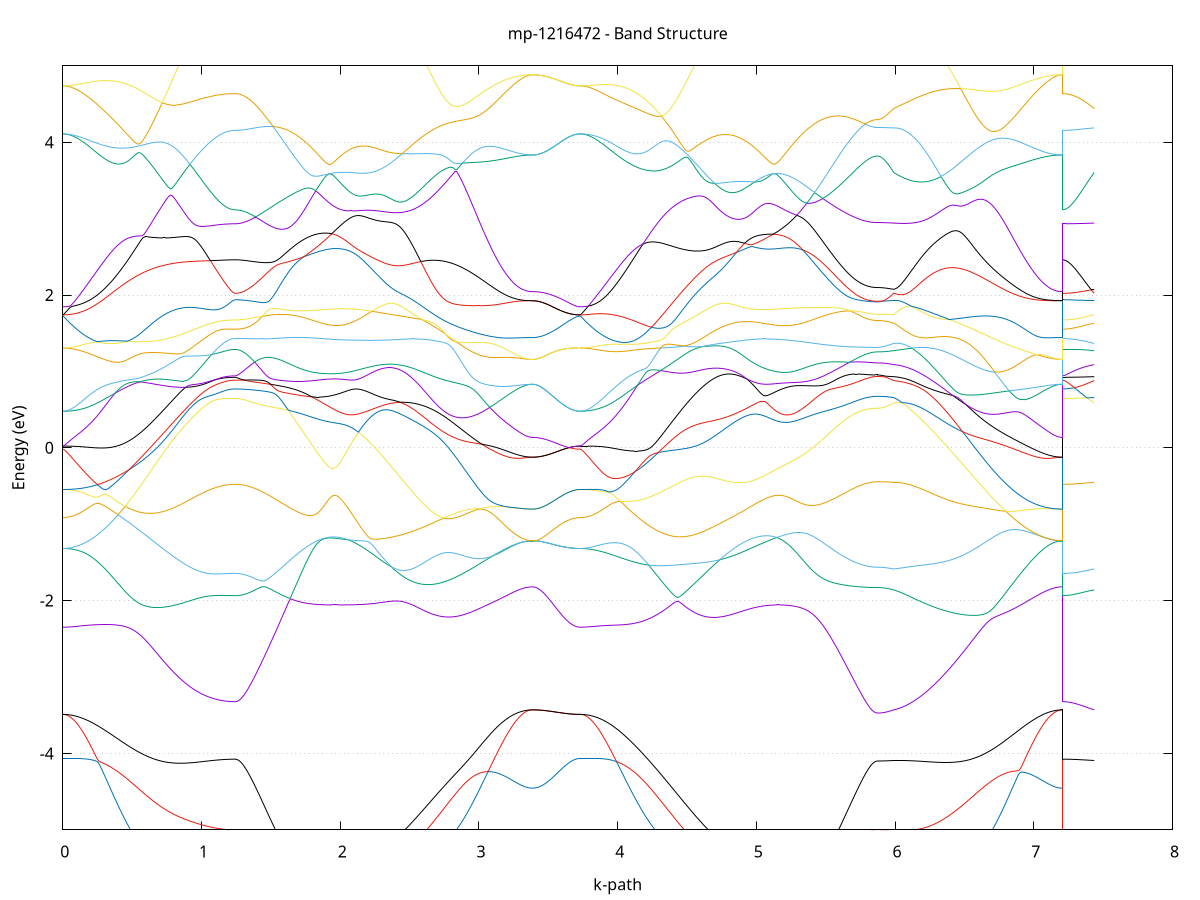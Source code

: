 set title 'mp-1216472 - Band Structure'
set xlabel 'k-path'
set ylabel 'Energy (eV)'
set grid y
set yrange [-5:5]
set terminal png size 800,600
set output 'mp-1216472_bands_gnuplot.png'
plot '-' using 1:2 with lines notitle, '-' using 1:2 with lines notitle, '-' using 1:2 with lines notitle, '-' using 1:2 with lines notitle, '-' using 1:2 with lines notitle, '-' using 1:2 with lines notitle, '-' using 1:2 with lines notitle, '-' using 1:2 with lines notitle, '-' using 1:2 with lines notitle, '-' using 1:2 with lines notitle, '-' using 1:2 with lines notitle, '-' using 1:2 with lines notitle, '-' using 1:2 with lines notitle, '-' using 1:2 with lines notitle, '-' using 1:2 with lines notitle, '-' using 1:2 with lines notitle, '-' using 1:2 with lines notitle, '-' using 1:2 with lines notitle, '-' using 1:2 with lines notitle, '-' using 1:2 with lines notitle, '-' using 1:2 with lines notitle, '-' using 1:2 with lines notitle, '-' using 1:2 with lines notitle, '-' using 1:2 with lines notitle, '-' using 1:2 with lines notitle, '-' using 1:2 with lines notitle, '-' using 1:2 with lines notitle, '-' using 1:2 with lines notitle, '-' using 1:2 with lines notitle, '-' using 1:2 with lines notitle, '-' using 1:2 with lines notitle, '-' using 1:2 with lines notitle, '-' using 1:2 with lines notitle, '-' using 1:2 with lines notitle, '-' using 1:2 with lines notitle, '-' using 1:2 with lines notitle, '-' using 1:2 with lines notitle, '-' using 1:2 with lines notitle, '-' using 1:2 with lines notitle, '-' using 1:2 with lines notitle, '-' using 1:2 with lines notitle, '-' using 1:2 with lines notitle, '-' using 1:2 with lines notitle, '-' using 1:2 with lines notitle, '-' using 1:2 with lines notitle, '-' using 1:2 with lines notitle, '-' using 1:2 with lines notitle, '-' using 1:2 with lines notitle, '-' using 1:2 with lines notitle, '-' using 1:2 with lines notitle, '-' using 1:2 with lines notitle, '-' using 1:2 with lines notitle, '-' using 1:2 with lines notitle, '-' using 1:2 with lines notitle, '-' using 1:2 with lines notitle, '-' using 1:2 with lines notitle, '-' using 1:2 with lines notitle, '-' using 1:2 with lines notitle, '-' using 1:2 with lines notitle, '-' using 1:2 with lines notitle, '-' using 1:2 with lines notitle, '-' using 1:2 with lines notitle, '-' using 1:2 with lines notitle, '-' using 1:2 with lines notitle
0.000000 -39.340035
0.009944 -39.340035
0.019888 -39.339935
0.029832 -39.339835
0.039776 -39.339735
0.049720 -39.339535
0.059664 -39.339235
0.069608 -39.339035
0.079552 -39.338635
0.089496 -39.338335
0.099440 -39.337935
0.109384 -39.337535
0.119328 -39.337035
0.129272 -39.336535
0.139216 -39.335935
0.149160 -39.335335
0.159104 -39.334735
0.169048 -39.334035
0.178992 -39.333335
0.188936 -39.332535
0.198880 -39.331735
0.208824 -39.330935
0.218768 -39.330035
0.228712 -39.329135
0.238656 -39.328235
0.248600 -39.327235
0.258544 -39.326235
0.268488 -39.325235
0.278432 -39.324135
0.288376 -39.323035
0.298320 -39.321935
0.308264 -39.320735
0.318208 -39.319635
0.328152 -39.318335
0.338096 -39.317135
0.348040 -39.315835
0.357984 -39.314535
0.367928 -39.313235
0.377872 -39.311835
0.387816 -39.310435
0.397760 -39.309035
0.407704 -39.307635
0.417648 -39.306135
0.427591 -39.304735
0.437535 -39.303235
0.447479 -39.301735
0.457423 -39.300235
0.467367 -39.298635
0.477311 -39.297135
0.487255 -39.295535
0.497199 -39.293935
0.507143 -39.292335
0.517087 -39.290735
0.527031 -39.289135
0.536975 -39.287535
0.546919 -39.285835
0.556863 -39.284235
0.566807 -39.282535
0.576751 -39.280935
0.586695 -39.279335
0.596639 -39.277635
0.606583 -39.276035
0.616527 -39.274335
0.626471 -39.272735
0.636415 -39.271035
0.646359 -39.269435
0.656303 -39.267835
0.666247 -39.266235
0.676191 -39.264635
0.686135 -39.263035
0.696079 -39.261535
0.706023 -39.259935
0.715967 -39.258435
0.725911 -39.256935
0.735855 -39.255535
0.745799 -39.254135
0.755743 -39.252735
0.765687 -39.251435
0.775631 -39.250135
0.785575 -39.248935
0.795519 -39.247835
0.805463 -39.246735
0.815407 -39.245835
0.825351 -39.245035
0.835295 -39.244335
0.845239 -39.243935
0.855183 -39.243735
0.865127 -39.243835
0.875071 -39.244435
0.885015 -39.245435
0.894959 -39.246935
0.904903 -39.248735
0.914847 -39.250735
0.924791 -39.252935
0.934735 -39.255235
0.944679 -39.257635
0.954623 -39.259935
0.964567 -39.262335
0.974511 -39.264635
0.984455 -39.266935
0.994399 -39.269135
1.004343 -39.271335
1.014287 -39.273435
1.024231 -39.275535
1.034175 -39.277435
1.044119 -39.279435
1.054063 -39.281235
1.064007 -39.283035
1.073951 -39.284635
1.083895 -39.286235
1.093839 -39.287735
1.103783 -39.289135
1.113727 -39.290435
1.123671 -39.291735
1.133615 -39.292835
1.143559 -39.293835
1.153503 -39.294835
1.163447 -39.295635
1.173391 -39.296435
1.183335 -39.297035
1.193279 -39.297635
1.203223 -39.298035
1.213167 -39.298435
1.223111 -39.298735
1.233055 -39.298835
1.242999 -39.298935
1.242999 -39.298935
1.252985 -39.298835
1.262971 -39.298735
1.272957 -39.298635
1.282943 -39.298435
1.292929 -39.298235
1.302915 -39.297935
1.312901 -39.297635
1.322887 -39.297235
1.332873 -39.296735
1.342859 -39.296235
1.352845 -39.295735
1.362831 -39.295135
1.372817 -39.294435
1.382803 -39.293735
1.392790 -39.293035
1.402776 -39.292235
1.412762 -39.291335
1.422748 -39.290435
1.432734 -39.289435
1.442720 -39.288435
1.452706 -39.287435
1.462692 -39.286335
1.472678 -39.285235
1.482664 -39.284035
1.492650 -39.282735
1.502636 -39.281435
1.512622 -39.280135
1.522608 -39.278735
1.532595 -39.277335
1.542581 -39.275935
1.552567 -39.274435
1.562553 -39.272835
1.572539 -39.271235
1.582525 -39.269635
1.592511 -39.268035
1.602497 -39.266235
1.612483 -39.264535
1.622469 -39.262735
1.632455 -39.260935
1.642441 -39.259135
1.652427 -39.257235
1.662413 -39.255335
1.672400 -39.253335
1.682386 -39.251335
1.692372 -39.249335
1.702358 -39.247335
1.712344 -39.245235
1.722330 -39.243135
1.732316 -39.241035
1.742302 -39.238935
1.752288 -39.236735
1.762274 -39.234535
1.772260 -39.232335
1.782246 -39.230135
1.792232 -39.227935
1.802218 -39.225735
1.812205 -39.223435
1.822191 -39.221235
1.832177 -39.219035
1.842163 -39.216735
1.852149 -39.214535
1.862135 -39.212335
1.872121 -39.210235
1.882107 -39.208035
1.892093 -39.206035
1.902079 -39.204035
1.912065 -39.202235
1.922051 -39.200535
1.932037 -39.199135
1.942023 -39.198435
1.952009 -39.198335
1.961996 -39.198435
1.971982 -39.198535
1.981968 -39.199235
1.981968 -39.199235
1.991931 -39.200435
2.001895 -39.201735
2.011858 -39.203235
2.021822 -39.204735
2.031785 -39.206235
2.041749 -39.207735
2.051712 -39.209235
2.061676 -39.210735
2.071639 -39.212135
2.081603 -39.213535
2.091566 -39.214835
2.101529 -39.216135
2.111493 -39.217335
2.121456 -39.218435
2.131420 -39.219535
2.141383 -39.220535
2.151347 -39.221435
2.161310 -39.222335
2.171274 -39.223135
2.181237 -39.223835
2.191201 -39.224535
2.201164 -39.225035
2.211128 -39.225635
2.221091 -39.226035
2.231055 -39.226435
2.241018 -39.226735
2.250982 -39.226935
2.260945 -39.227135
2.270909 -39.227235
2.280872 -39.227335
2.290836 -39.227435
2.300799 -39.227435
2.310763 -39.227435
2.320726 -39.227335
2.330690 -39.227235
2.340653 -39.227135
2.350616 -39.227135
2.360580 -39.227035
2.370543 -39.227035
2.380507 -39.227035
2.390470 -39.227035
2.400434 -39.227235
2.410397 -39.227435
2.420361 -39.227635
2.430324 -39.228035
2.440288 -39.228435
2.450251 -39.228935
2.460215 -39.229535
2.470178 -39.230235
2.480142 -39.231035
2.490105 -39.231835
2.500069 -39.232835
2.510032 -39.233835
2.519996 -39.234935
2.529959 -39.236035
2.539923 -39.237235
2.549886 -39.238435
2.559850 -39.239735
2.569813 -39.241135
2.579777 -39.242535
2.589740 -39.243935
2.599703 -39.245335
2.609667 -39.246835
2.619630 -39.248335
2.629594 -39.249835
2.639557 -39.251335
2.649521 -39.252935
2.659484 -39.254435
2.669448 -39.256035
2.679411 -39.257635
2.689375 -39.259235
2.699338 -39.260835
2.709302 -39.262535
2.719265 -39.264135
2.729229 -39.265735
2.739192 -39.267335
2.749156 -39.269035
2.759119 -39.270635
2.769083 -39.272235
2.779046 -39.273835
2.789010 -39.275435
2.798973 -39.277035
2.808937 -39.278635
2.818900 -39.280235
2.828864 -39.281835
2.838827 -39.283435
2.848790 -39.285035
2.858754 -39.286535
2.868717 -39.288135
2.878681 -39.289635
2.888644 -39.291135
2.898608 -39.292635
2.908571 -39.294135
2.918535 -39.295635
2.928498 -39.297035
2.938462 -39.298535
2.948425 -39.299935
2.958389 -39.301335
2.968352 -39.302735
2.978316 -39.304035
2.988279 -39.305335
2.998243 -39.306735
3.008206 -39.307935
3.018170 -39.309235
3.028133 -39.310435
3.038097 -39.311635
3.048060 -39.312835
3.058024 -39.314035
3.067987 -39.315135
3.077950 -39.316235
3.087914 -39.317335
3.097877 -39.318335
3.107841 -39.319335
3.117804 -39.320335
3.127768 -39.321335
3.137731 -39.322235
3.147695 -39.323135
3.157658 -39.323935
3.167622 -39.324835
3.177585 -39.325535
3.187549 -39.326335
3.197512 -39.327035
3.207476 -39.327735
3.217439 -39.328435
3.227403 -39.329035
3.237366 -39.329635
3.247330 -39.330135
3.257293 -39.330635
3.267257 -39.331135
3.277220 -39.331535
3.287184 -39.331935
3.297147 -39.332335
3.307111 -39.332635
3.317074 -39.332935
3.327037 -39.333135
3.337001 -39.333335
3.346964 -39.333535
3.356928 -39.333735
3.366891 -39.333735
3.376855 -39.333835
3.386818 -39.333835
3.386818 -39.333835
3.396613 -39.333835
3.406407 -39.333935
3.416202 -39.333935
3.425996 -39.334035
3.435790 -39.334235
3.445585 -39.334335
3.455379 -39.334435
3.465174 -39.334635
3.474968 -39.334835
3.484763 -39.335035
3.494557 -39.335335
3.504351 -39.335535
3.514146 -39.335835
3.523940 -39.336035
3.533735 -39.336335
3.543529 -39.336635
3.553324 -39.336835
3.563118 -39.337135
3.572912 -39.337435
3.582707 -39.337735
3.592501 -39.337935
3.602296 -39.338235
3.612090 -39.338435
3.621884 -39.338635
3.631679 -39.338935
3.641473 -39.339135
3.651268 -39.339335
3.661062 -39.339435
3.670857 -39.339635
3.680651 -39.339735
3.690445 -39.339835
3.700240 -39.339935
3.710034 -39.339935
3.719829 -39.340035
3.729623 -39.340035
3.729623 -39.340035
3.739564 -39.340035
3.749504 -39.339935
3.759445 -39.339835
3.769386 -39.339735
3.779326 -39.339535
3.789267 -39.339235
3.799208 -39.339035
3.809148 -39.338635
3.819089 -39.338335
3.829030 -39.337935
3.838970 -39.337435
3.848911 -39.337035
3.858852 -39.336435
3.868792 -39.335935
3.878733 -39.335335
3.888674 -39.334635
3.898614 -39.334035
3.908555 -39.333235
3.918495 -39.332535
3.928436 -39.331735
3.938377 -39.330935
3.948317 -39.330035
3.958258 -39.329135
3.968199 -39.328235
3.978139 -39.327235
3.988080 -39.326235
3.998021 -39.325135
4.007961 -39.324135
4.017902 -39.323035
4.027843 -39.321835
4.037783 -39.320635
4.047724 -39.319435
4.057665 -39.318235
4.067605 -39.316935
4.077546 -39.315635
4.087487 -39.314335
4.097427 -39.313035
4.107368 -39.311635
4.117309 -39.310235
4.127249 -39.308835
4.137190 -39.307335
4.147130 -39.305835
4.157071 -39.304435
4.167012 -39.302835
4.176952 -39.301335
4.186893 -39.299835
4.196834 -39.298235
4.206774 -39.296635
4.216715 -39.295035
4.226656 -39.293435
4.236596 -39.291735
4.246537 -39.290135
4.256478 -39.288435
4.266418 -39.286735
4.276359 -39.285135
4.286300 -39.283435
4.296240 -39.281735
4.306181 -39.280035
4.316122 -39.278235
4.326062 -39.276535
4.336003 -39.274835
4.345944 -39.273135
4.355884 -39.271435
4.365825 -39.269735
4.375765 -39.268035
4.385706 -39.266235
4.395647 -39.264535
4.405587 -39.262835
4.415528 -39.261135
4.425469 -39.259535
4.435409 -39.257835
4.445350 -39.256135
4.455291 -39.254535
4.465231 -39.252935
4.475172 -39.251335
4.485113 -39.249735
4.495053 -39.248235
4.504994 -39.246735
4.514935 -39.245235
4.524875 -39.243735
4.534816 -39.242335
4.544757 -39.240935
4.554697 -39.239635
4.564638 -39.238335
4.574578 -39.237135
4.584519 -39.235935
4.594460 -39.234835
4.604400 -39.233835
4.614341 -39.232935
4.624282 -39.232035
4.634222 -39.231235
4.644163 -39.230535
4.654104 -39.229935
4.664044 -39.229335
4.673985 -39.228935
4.683926 -39.228535
4.693866 -39.228235
4.703807 -39.228035
4.713748 -39.227935
4.723688 -39.227835
4.733629 -39.227835
4.743570 -39.227835
4.753510 -39.227835
4.763451 -39.227935
4.773392 -39.228035
4.783332 -39.228035
4.793273 -39.228135
4.803213 -39.228135
4.813154 -39.228135
4.823095 -39.228135
4.833035 -39.228035
4.842976 -39.227935
4.852917 -39.227835
4.862857 -39.227635
4.872798 -39.227335
4.882739 -39.226935
4.892679 -39.226535
4.902620 -39.226135
4.912561 -39.225535
4.922501 -39.224935
4.932442 -39.224235
4.942383 -39.223535
4.952323 -39.222735
4.962264 -39.221835
4.972205 -39.220835
4.982145 -39.219835
4.992086 -39.218735
5.002027 -39.217635
5.011967 -39.216335
5.021908 -39.215135
5.031848 -39.213735
5.041789 -39.212335
5.051730 -39.210935
5.061670 -39.209535
5.071611 -39.208035
5.081552 -39.206435
5.091492 -39.204935
5.101433 -39.203435
5.111374 -39.202035
5.121314 -39.200735
5.131255 -39.199635
5.141196 -39.198835
5.151136 -39.198335
5.161077 -39.198435
5.171018 -39.199135
5.171018 -39.199135
5.180911 -39.200135
5.190804 -39.201535
5.200698 -39.203235
5.210591 -39.205035
5.220484 -39.207035
5.230377 -39.209035
5.240271 -39.211235
5.250164 -39.213335
5.260057 -39.215535
5.269951 -39.217735
5.279844 -39.219935
5.289737 -39.222135
5.299631 -39.224435
5.309524 -39.226635
5.319417 -39.228835
5.329311 -39.231035
5.339204 -39.233235
5.349097 -39.235435
5.358991 -39.237635
5.368884 -39.239835
5.378777 -39.241935
5.388671 -39.244035
5.398564 -39.246135
5.408457 -39.248235
5.418350 -39.250235
5.428244 -39.252235
5.438137 -39.254235
5.448030 -39.256235
5.457924 -39.258135
5.467817 -39.260035
5.477710 -39.261935
5.487604 -39.263735
5.497497 -39.265535
5.507390 -39.267235
5.517284 -39.269035
5.527177 -39.270635
5.537070 -39.272335
5.546964 -39.273935
5.556857 -39.275435
5.566750 -39.277035
5.576644 -39.278535
5.586537 -39.279935
5.596430 -39.281335
5.606324 -39.282635
5.616217 -39.284035
5.626110 -39.285235
5.636003 -39.286435
5.645897 -39.287635
5.655790 -39.288735
5.665683 -39.289835
5.675577 -39.290935
5.685470 -39.291835
5.695363 -39.292835
5.705257 -39.293735
5.715150 -39.294535
5.725043 -39.295335
5.734937 -39.296035
5.744830 -39.296735
5.754723 -39.297435
5.764617 -39.298035
5.774510 -39.298535
5.784403 -39.299035
5.794296 -39.299435
5.804190 -39.299835
5.814083 -39.300235
5.823976 -39.300535
5.833870 -39.300735
5.843763 -39.300935
5.853656 -39.301035
5.863550 -39.301135
5.873443 -39.301135
5.873443 -39.301135
5.883126 -39.301135
5.892810 -39.301135
5.902493 -39.301035
5.912176 -39.301035
5.921860 -39.300935
5.931543 -39.300935
5.941226 -39.300835
5.950910 -39.300735
5.960593 -39.300635
5.970276 -39.300535
5.979959 -39.300435
5.989643 -39.300235
5.989643 -39.300235
5.999615 -39.299935
6.009588 -39.299535
6.019560 -39.299035
6.029533 -39.298335
6.039505 -39.297635
6.049477 -39.296835
6.059450 -39.295835
6.069422 -39.294835
6.079395 -39.293635
6.089367 -39.292435
6.099340 -39.291135
6.109312 -39.289635
6.119284 -39.288135
6.129257 -39.286535
6.139229 -39.284835
6.149202 -39.283035
6.159174 -39.281135
6.169146 -39.279135
6.179119 -39.277135
6.189091 -39.275035
6.199064 -39.272835
6.209036 -39.270535
6.219009 -39.268235
6.228981 -39.265835
6.238954 -39.263435
6.248926 -39.261035
6.258898 -39.258535
6.268871 -39.256035
6.278843 -39.253635
6.288816 -39.251235
6.298788 -39.248935
6.308761 -39.247035
6.318733 -39.245435
6.328705 -39.244335
6.338678 -39.243735
6.348650 -39.243635
6.358623 -39.243835
6.368595 -39.244235
6.378568 -39.244935
6.388540 -39.245635
6.398512 -39.246535
6.408485 -39.247535
6.418457 -39.248635
6.428430 -39.249835
6.438402 -39.251035
6.448375 -39.252235
6.458347 -39.253535
6.468319 -39.254935
6.478292 -39.256235
6.488264 -39.257735
6.498237 -39.259135
6.508209 -39.260635
6.518182 -39.262035
6.528154 -39.263535
6.538126 -39.265035
6.548099 -39.266635
6.558071 -39.268135
6.568044 -39.269735
6.578016 -39.271235
6.587989 -39.272835
6.597961 -39.274335
6.607933 -39.275935
6.617906 -39.277435
6.627878 -39.279035
6.637851 -39.280535
6.647823 -39.282135
6.657796 -39.283635
6.667768 -39.285235
6.677740 -39.286735
6.687713 -39.288235
6.697685 -39.289735
6.707658 -39.291235
6.717630 -39.292735
6.727603 -39.294235
6.737575 -39.295635
6.747547 -39.297135
6.757520 -39.298535
6.767492 -39.299935
6.777465 -39.301335
6.787437 -39.302735
6.797410 -39.304035
6.807382 -39.305335
6.817354 -39.306635
6.827327 -39.307935
6.837299 -39.309235
6.847272 -39.310435
6.857244 -39.311635
6.867217 -39.312835
6.877189 -39.314035
6.887161 -39.315135
6.897134 -39.316235
6.907106 -39.317335
6.917079 -39.318335
6.927051 -39.319335
6.937024 -39.320335
6.946996 -39.321335
6.956968 -39.322235
6.966941 -39.323135
6.976913 -39.323935
6.986886 -39.324735
6.996858 -39.325535
7.006831 -39.326335
7.016803 -39.327035
7.026775 -39.327735
7.036748 -39.328435
7.046720 -39.329035
7.056693 -39.329635
7.066665 -39.330135
7.076638 -39.330635
7.086610 -39.331135
7.096582 -39.331535
7.106555 -39.331935
7.116527 -39.332335
7.126500 -39.332635
7.136472 -39.332935
7.146445 -39.333135
7.156417 -39.333335
7.166389 -39.333535
7.176362 -39.333735
7.186334 -39.333735
7.196307 -39.333835
7.206279 -39.333835
7.206279 -39.298935
7.216258 -39.298935
7.226236 -39.298935
7.236215 -39.298935
7.246194 -39.298935
7.256172 -39.299035
7.266151 -39.299035
7.276129 -39.299035
7.286108 -39.299135
7.296087 -39.299235
7.306065 -39.299235
7.316044 -39.299335
7.326023 -39.299435
7.336001 -39.299435
7.345980 -39.299535
7.355958 -39.299635
7.365937 -39.299735
7.375916 -39.299835
7.385894 -39.299935
7.395873 -39.299935
7.405852 -39.300035
7.415830 -39.300135
7.425809 -39.300235
7.435787 -39.300235
e
0.000000 -39.160135
0.009944 -39.160135
0.019888 -39.160135
0.029832 -39.160135
0.039776 -39.160035
0.049720 -39.160035
0.059664 -39.160035
0.069608 -39.160035
0.079552 -39.159935
0.089496 -39.159935
0.099440 -39.159935
0.109384 -39.159835
0.119328 -39.159835
0.129272 -39.159735
0.139216 -39.159735
0.149160 -39.159635
0.159104 -39.159635
0.169048 -39.159535
0.178992 -39.159435
0.188936 -39.159435
0.198880 -39.159335
0.208824 -39.159235
0.218768 -39.159235
0.228712 -39.159135
0.238656 -39.159135
0.248600 -39.159035
0.258544 -39.159035
0.268488 -39.158935
0.278432 -39.158935
0.288376 -39.158935
0.298320 -39.158935
0.308264 -39.158835
0.318208 -39.158835
0.328152 -39.158835
0.338096 -39.158935
0.348040 -39.158935
0.357984 -39.158935
0.367928 -39.159035
0.377872 -39.159135
0.387816 -39.159235
0.397760 -39.159335
0.407704 -39.159435
0.417648 -39.159635
0.427591 -39.159835
0.437535 -39.160035
0.447479 -39.160335
0.457423 -39.160635
0.467367 -39.160935
0.477311 -39.161335
0.487255 -39.161735
0.497199 -39.162135
0.507143 -39.162635
0.517087 -39.163235
0.527031 -39.163835
0.536975 -39.164535
0.546919 -39.165235
0.556863 -39.166035
0.566807 -39.166935
0.576751 -39.167835
0.586695 -39.168935
0.596639 -39.170035
0.606583 -39.171235
0.616527 -39.172535
0.626471 -39.173935
0.636415 -39.175435
0.646359 -39.177035
0.656303 -39.178735
0.666247 -39.180535
0.676191 -39.182335
0.686135 -39.184335
0.696079 -39.186435
0.706023 -39.188635
0.715967 -39.190935
0.725911 -39.193235
0.735855 -39.195635
0.745799 -39.198135
0.755743 -39.200735
0.765687 -39.203335
0.775631 -39.205935
0.785575 -39.208635
0.795519 -39.211335
0.805463 -39.214035
0.815407 -39.216635
0.825351 -39.219335
0.835295 -39.221835
0.845239 -39.224335
0.855183 -39.226535
0.865127 -39.228535
0.875071 -39.230235
0.885015 -39.231635
0.894959 -39.232635
0.904903 -39.233335
0.914847 -39.233935
0.924791 -39.234535
0.934735 -39.235135
0.944679 -39.235735
0.954623 -39.236435
0.964567 -39.237235
0.974511 -39.238135
0.984455 -39.239035
0.994399 -39.240135
1.004343 -39.241235
1.014287 -39.242335
1.024231 -39.243535
1.034175 -39.244735
1.044119 -39.245935
1.054063 -39.247135
1.064007 -39.248335
1.073951 -39.249535
1.083895 -39.250635
1.093839 -39.251735
1.103783 -39.252835
1.113727 -39.253835
1.123671 -39.254835
1.133615 -39.255735
1.143559 -39.256535
1.153503 -39.257235
1.163447 -39.257935
1.173391 -39.258535
1.183335 -39.259135
1.193279 -39.259535
1.203223 -39.259935
1.213167 -39.260235
1.223111 -39.260435
1.233055 -39.260535
1.242999 -39.260635
1.242999 -39.260635
1.252985 -39.260535
1.262971 -39.260535
1.272957 -39.260435
1.282943 -39.260235
1.292929 -39.260035
1.302915 -39.259835
1.312901 -39.259535
1.322887 -39.259235
1.332873 -39.258935
1.342859 -39.258535
1.352845 -39.258035
1.362831 -39.257635
1.372817 -39.257035
1.382803 -39.256535
1.392790 -39.255935
1.402776 -39.255335
1.412762 -39.254635
1.422748 -39.253935
1.432734 -39.253135
1.442720 -39.252335
1.452706 -39.251535
1.462692 -39.250735
1.472678 -39.249835
1.482664 -39.248935
1.492650 -39.247935
1.502636 -39.246935
1.512622 -39.245935
1.522608 -39.244935
1.532595 -39.243835
1.542581 -39.242735
1.552567 -39.241535
1.562553 -39.240435
1.572539 -39.239235
1.582525 -39.238035
1.592511 -39.236735
1.602497 -39.235535
1.612483 -39.234235
1.622469 -39.232935
1.632455 -39.231635
1.642441 -39.230335
1.652427 -39.228935
1.662413 -39.227635
1.672400 -39.226235
1.682386 -39.224935
1.692372 -39.223535
1.702358 -39.222135
1.712344 -39.220835
1.722330 -39.219435
1.732316 -39.218035
1.742302 -39.216735
1.752288 -39.215335
1.762274 -39.214035
1.772260 -39.212735
1.782246 -39.211435
1.792232 -39.210235
1.802218 -39.209035
1.812205 -39.207835
1.822191 -39.206735
1.832177 -39.205635
1.842163 -39.204635
1.852149 -39.203635
1.862135 -39.202735
1.872121 -39.201835
1.882107 -39.201135
1.892093 -39.200435
1.902079 -39.199835
1.912065 -39.199335
1.922051 -39.198935
1.932037 -39.198635
1.942023 -39.198135
1.952009 -39.197635
1.961996 -39.197735
1.971982 -39.198235
1.981968 -39.198735
1.981968 -39.198735
1.991931 -39.199035
2.001895 -39.199535
2.011858 -39.200035
2.021822 -39.200535
2.031785 -39.201235
2.041749 -39.201935
2.051712 -39.202735
2.061676 -39.203535
2.071639 -39.204435
2.081603 -39.205335
2.091566 -39.206135
2.101529 -39.207035
2.111493 -39.208035
2.121456 -39.208835
2.131420 -39.209735
2.141383 -39.210635
2.151347 -39.211435
2.161310 -39.212235
2.171274 -39.213035
2.181237 -39.213735
2.191201 -39.214335
2.201164 -39.215035
2.211128 -39.215535
2.221091 -39.216035
2.231055 -39.216535
2.241018 -39.216835
2.250982 -39.217235
2.260945 -39.217435
2.270909 -39.217635
2.280872 -39.217735
2.290836 -39.217835
2.300799 -39.217735
2.310763 -39.217635
2.320726 -39.217535
2.330690 -39.217235
2.340653 -39.216935
2.350616 -39.216535
2.360580 -39.216135
2.370543 -39.215635
2.380507 -39.215035
2.390470 -39.214335
2.400434 -39.213635
2.410397 -39.212835
2.420361 -39.212035
2.430324 -39.211135
2.440288 -39.210135
2.450251 -39.209135
2.460215 -39.208135
2.470178 -39.207035
2.480142 -39.205835
2.490105 -39.204635
2.500069 -39.203435
2.510032 -39.202135
2.519996 -39.200835
2.529959 -39.199535
2.539923 -39.198135
2.549886 -39.196735
2.559850 -39.195335
2.569813 -39.193935
2.579777 -39.192535
2.589740 -39.191135
2.599703 -39.189835
2.609667 -39.188435
2.619630 -39.187035
2.629594 -39.185635
2.639557 -39.184335
2.649521 -39.183035
2.659484 -39.181735
2.669448 -39.180535
2.679411 -39.179335
2.689375 -39.178135
2.699338 -39.177035
2.709302 -39.175935
2.719265 -39.174935
2.729229 -39.173935
2.739192 -39.173035
2.749156 -39.172135
2.759119 -39.171335
2.769083 -39.170535
2.779046 -39.169835
2.789010 -39.169135
2.798973 -39.168535
2.808937 -39.167935
2.818900 -39.167435
2.828864 -39.167035
2.838827 -39.166535
2.848790 -39.166135
2.858754 -39.165835
2.868717 -39.165535
2.878681 -39.165335
2.888644 -39.165035
2.898608 -39.164835
2.908571 -39.164735
2.918535 -39.164635
2.928498 -39.164535
2.938462 -39.164435
2.948425 -39.164435
2.958389 -39.164435
2.968352 -39.164435
2.978316 -39.164435
2.988279 -39.164535
2.998243 -39.164535
3.008206 -39.164635
3.018170 -39.164735
3.028133 -39.164835
3.038097 -39.165035
3.048060 -39.165135
3.058024 -39.165235
3.067987 -39.165435
3.077950 -39.165635
3.087914 -39.165735
3.097877 -39.165935
3.107841 -39.166135
3.117804 -39.166235
3.127768 -39.166435
3.137731 -39.166635
3.147695 -39.166835
3.157658 -39.167035
3.167622 -39.167135
3.177585 -39.167335
3.187549 -39.167535
3.197512 -39.167635
3.207476 -39.167835
3.217439 -39.167935
3.227403 -39.168135
3.237366 -39.168235
3.247330 -39.168435
3.257293 -39.168535
3.267257 -39.168635
3.277220 -39.168735
3.287184 -39.168935
3.297147 -39.169035
3.307111 -39.169035
3.317074 -39.169135
3.327037 -39.169235
3.337001 -39.169235
3.346964 -39.169335
3.356928 -39.169335
3.366891 -39.169335
3.376855 -39.169435
3.386818 -39.169435
3.386818 -39.169435
3.396613 -39.169435
3.406407 -39.169335
3.416202 -39.169235
3.425996 -39.169135
3.435790 -39.168935
3.445585 -39.168735
3.455379 -39.168535
3.465174 -39.168235
3.474968 -39.167935
3.484763 -39.167635
3.494557 -39.167235
3.504351 -39.166935
3.514146 -39.166535
3.523940 -39.166135
3.533735 -39.165735
3.543529 -39.165335
3.553324 -39.164935
3.563118 -39.164535
3.572912 -39.164035
3.582707 -39.163635
3.592501 -39.163235
3.602296 -39.162835
3.612090 -39.162535
3.621884 -39.162135
3.631679 -39.161835
3.641473 -39.161535
3.651268 -39.161235
3.661062 -39.160935
3.670857 -39.160735
3.680651 -39.160535
3.690445 -39.160435
3.700240 -39.160235
3.710034 -39.160235
3.719829 -39.160135
3.729623 -39.160135
3.729623 -39.160135
3.739564 -39.160135
3.749504 -39.160135
3.759445 -39.160135
3.769386 -39.160035
3.779326 -39.160035
3.789267 -39.160035
3.799208 -39.160035
3.809148 -39.159935
3.819089 -39.159935
3.829030 -39.159835
3.838970 -39.159835
3.848911 -39.159735
3.858852 -39.159735
3.868792 -39.159635
3.878733 -39.159635
3.888674 -39.159535
3.898614 -39.159435
3.908555 -39.159435
3.918495 -39.159335
3.928436 -39.159335
3.938377 -39.159235
3.948317 -39.159135
3.958258 -39.159135
3.968199 -39.159035
3.978139 -39.158935
3.988080 -39.158935
3.998021 -39.158835
4.007961 -39.158835
4.017902 -39.158835
4.027843 -39.158735
4.037783 -39.158735
4.047724 -39.158735
4.057665 -39.158735
4.067605 -39.158735
4.077546 -39.158735
4.087487 -39.158835
4.097427 -39.158835
4.107368 -39.158935
4.117309 -39.158935
4.127249 -39.159035
4.137190 -39.159235
4.147130 -39.159335
4.157071 -39.159435
4.167012 -39.159635
4.176952 -39.159835
4.186893 -39.160135
4.196834 -39.160335
4.206774 -39.160635
4.216715 -39.160935
4.226656 -39.161335
4.236596 -39.161735
4.246537 -39.162135
4.256478 -39.162635
4.266418 -39.163135
4.276359 -39.163635
4.286300 -39.164235
4.296240 -39.164835
4.306181 -39.165535
4.316122 -39.166235
4.326062 -39.167035
4.336003 -39.167835
4.345944 -39.168735
4.355884 -39.169635
4.365825 -39.170635
4.375765 -39.171635
4.385706 -39.172735
4.395647 -39.173835
4.405587 -39.174935
4.415528 -39.176135
4.425469 -39.177435
4.435409 -39.178735
4.445350 -39.180035
4.455291 -39.181335
4.465231 -39.182735
4.475172 -39.184135
4.485113 -39.185635
4.495053 -39.187035
4.504994 -39.188535
4.514935 -39.190035
4.524875 -39.191535
4.534816 -39.193035
4.544757 -39.194435
4.554697 -39.195935
4.564638 -39.197435
4.574578 -39.198835
4.584519 -39.200335
4.594460 -39.201735
4.604400 -39.203035
4.614341 -39.204435
4.624282 -39.205735
4.634222 -39.207035
4.644163 -39.208235
4.654104 -39.209435
4.664044 -39.210535
4.673985 -39.211635
4.683926 -39.212635
4.693866 -39.213535
4.703807 -39.214435
4.713748 -39.215235
4.723688 -39.216035
4.733629 -39.216735
4.743570 -39.217335
4.753510 -39.217935
4.763451 -39.218435
4.773392 -39.218835
4.783332 -39.219135
4.793273 -39.219435
4.803213 -39.219635
4.813154 -39.219735
4.823095 -39.219835
4.833035 -39.219835
4.842976 -39.219735
4.852917 -39.219535
4.862857 -39.219235
4.872798 -39.218935
4.882739 -39.218635
4.892679 -39.218135
4.902620 -39.217635
4.912561 -39.217035
4.922501 -39.216435
4.932442 -39.215735
4.942383 -39.215035
4.952323 -39.214235
4.962264 -39.213335
4.972205 -39.212435
4.982145 -39.211535
4.992086 -39.210535
5.002027 -39.209635
5.011967 -39.208635
5.021908 -39.207635
5.031848 -39.206635
5.041789 -39.205635
5.051730 -39.204635
5.061670 -39.203635
5.071611 -39.202735
5.081552 -39.201835
5.091492 -39.201035
5.101433 -39.200235
5.111374 -39.199535
5.121314 -39.198935
5.131255 -39.198435
5.141196 -39.198035
5.151136 -39.197735
5.161077 -39.197535
5.171018 -39.197535
5.171018 -39.197535
5.180911 -39.197535
5.190804 -39.197735
5.200698 -39.198035
5.210591 -39.198435
5.220484 -39.198935
5.230377 -39.199535
5.240271 -39.200235
5.250164 -39.201035
5.260057 -39.201835
5.269951 -39.202835
5.279844 -39.203835
5.289737 -39.204935
5.299631 -39.206035
5.309524 -39.207235
5.319417 -39.208435
5.329311 -39.209735
5.339204 -39.211035
5.349097 -39.212435
5.358991 -39.213735
5.368884 -39.215135
5.378777 -39.216535
5.388671 -39.217935
5.398564 -39.219335
5.408457 -39.220835
5.418350 -39.222235
5.428244 -39.223635
5.438137 -39.225035
5.448030 -39.226435
5.457924 -39.227835
5.467817 -39.229235
5.477710 -39.230635
5.487604 -39.232035
5.497497 -39.233435
5.507390 -39.234735
5.517284 -39.236035
5.527177 -39.237335
5.537070 -39.238635
5.546964 -39.239835
5.556857 -39.241035
5.566750 -39.242235
5.576644 -39.243435
5.586537 -39.244535
5.596430 -39.245635
5.606324 -39.246735
5.616217 -39.247835
5.626110 -39.248835
5.636003 -39.249835
5.645897 -39.250735
5.655790 -39.251635
5.665683 -39.252535
5.675577 -39.253435
5.685470 -39.254235
5.695363 -39.254935
5.705257 -39.255735
5.715150 -39.256335
5.725043 -39.257035
5.734937 -39.257635
5.744830 -39.258235
5.754723 -39.258735
5.764617 -39.259235
5.774510 -39.259635
5.784403 -39.260035
5.794296 -39.260435
5.804190 -39.260735
5.814083 -39.261035
5.823976 -39.261235
5.833870 -39.261435
5.843763 -39.261635
5.853656 -39.261735
5.863550 -39.261735
5.873443 -39.261835
5.873443 -39.261835
5.883126 -39.261835
5.892810 -39.261835
5.902493 -39.261735
5.912176 -39.261735
5.921860 -39.261735
5.931543 -39.261735
5.941226 -39.261635
5.950910 -39.261635
5.960593 -39.261535
5.970276 -39.261435
5.979959 -39.261435
5.989643 -39.261335
5.989643 -39.261335
5.999615 -39.261135
6.009588 -39.260835
6.019560 -39.260535
6.029533 -39.260135
6.039505 -39.259635
6.049477 -39.259035
6.059450 -39.258335
6.069422 -39.257635
6.079395 -39.256835
6.089367 -39.256035
6.099340 -39.255035
6.109312 -39.254135
6.119284 -39.253135
6.129257 -39.252035
6.139229 -39.250935
6.149202 -39.249835
6.159174 -39.248735
6.169146 -39.247535
6.179119 -39.246335
6.189091 -39.245235
6.199064 -39.244135
6.209036 -39.243035
6.219009 -39.242035
6.228981 -39.241035
6.238954 -39.240135
6.248926 -39.239335
6.258898 -39.238535
6.268871 -39.237935
6.278843 -39.237335
6.288816 -39.236735
6.298788 -39.236135
6.308761 -39.235335
6.318733 -39.234235
6.328705 -39.232835
6.338678 -39.230935
6.348650 -39.228735
6.358623 -39.226235
6.368595 -39.223635
6.378568 -39.220935
6.388540 -39.218235
6.398512 -39.215435
6.408485 -39.212735
6.418457 -39.209935
6.428430 -39.207235
6.438402 -39.204535
6.448375 -39.201935
6.458347 -39.199435
6.468319 -39.196935
6.478292 -39.194535
6.488264 -39.192235
6.498237 -39.189935
6.508209 -39.187835
6.518182 -39.185835
6.528154 -39.183935
6.538126 -39.182035
6.548099 -39.180335
6.558071 -39.178735
6.568044 -39.177235
6.578016 -39.175935
6.587989 -39.174635
6.597961 -39.173435
6.607933 -39.172335
6.617906 -39.171335
6.627878 -39.170435
6.637851 -39.169635
6.647823 -39.168935
6.657796 -39.168235
6.667768 -39.167635
6.677740 -39.167135
6.687713 -39.166635
6.697685 -39.166235
6.707658 -39.165935
6.717630 -39.165635
6.727603 -39.165335
6.737575 -39.165135
6.747547 -39.164935
6.757520 -39.164835
6.767492 -39.164735
6.777465 -39.164735
6.787437 -39.164635
6.797410 -39.164635
6.807382 -39.164635
6.817354 -39.164735
6.827327 -39.164735
6.837299 -39.164835
6.847272 -39.164935
6.857244 -39.165035
6.867217 -39.165135
6.877189 -39.165335
6.887161 -39.165435
6.897134 -39.165635
6.907106 -39.165735
6.917079 -39.165935
6.927051 -39.166135
6.937024 -39.166235
6.946996 -39.166435
6.956968 -39.166635
6.966941 -39.166835
6.976913 -39.167035
6.986886 -39.167135
6.996858 -39.167335
7.006831 -39.167535
7.016803 -39.167635
7.026775 -39.167835
7.036748 -39.168035
7.046720 -39.168135
7.056693 -39.168235
7.066665 -39.168435
7.076638 -39.168535
7.086610 -39.168635
7.096582 -39.168835
7.106555 -39.168935
7.116527 -39.169035
7.126500 -39.169035
7.136472 -39.169135
7.146445 -39.169235
7.156417 -39.169235
7.166389 -39.169335
7.176362 -39.169335
7.186334 -39.169335
7.196307 -39.169435
7.206279 -39.169435
7.206279 -39.260635
7.216258 -39.260635
7.226236 -39.260635
7.236215 -39.260635
7.246194 -39.260635
7.256172 -39.260635
7.266151 -39.260635
7.276129 -39.260735
7.286108 -39.260735
7.296087 -39.260735
7.306065 -39.260835
7.316044 -39.260835
7.326023 -39.260935
7.336001 -39.260935
7.345980 -39.260935
7.355958 -39.261035
7.365937 -39.261035
7.375916 -39.261135
7.385894 -39.261135
7.395873 -39.261235
7.405852 -39.261235
7.415830 -39.261235
7.425809 -39.261335
7.435787 -39.261335
e
0.000000 -38.907035
0.009944 -38.907135
0.019888 -38.907335
0.029832 -38.907535
0.039776 -38.907935
0.049720 -38.908435
0.059664 -38.909035
0.069608 -38.909735
0.079552 -38.910635
0.089496 -38.911535
0.099440 -38.912635
0.109384 -38.913735
0.119328 -38.915035
0.129272 -38.916335
0.139216 -38.917835
0.149160 -38.919435
0.159104 -38.921135
0.169048 -38.922935
0.178992 -38.924835
0.188936 -38.926835
0.198880 -38.928935
0.208824 -38.931135
0.218768 -38.933435
0.228712 -38.935835
0.238656 -38.938335
0.248600 -38.940935
0.258544 -38.943635
0.268488 -38.946335
0.278432 -38.949235
0.288376 -38.952235
0.298320 -38.955235
0.308264 -38.958435
0.318208 -38.961635
0.328152 -38.964935
0.338096 -38.968335
0.348040 -38.971735
0.357984 -38.975235
0.367928 -38.978835
0.377872 -38.982535
0.387816 -38.986235
0.397760 -38.990035
0.407704 -38.993835
0.417648 -38.997735
0.427591 -39.001635
0.437535 -39.005635
0.447479 -39.009635
0.457423 -39.013735
0.467367 -39.017735
0.477311 -39.021935
0.487255 -39.026035
0.497199 -39.030135
0.507143 -39.034335
0.517087 -39.038535
0.527031 -39.042735
0.536975 -39.046935
0.546919 -39.051135
0.556863 -39.055335
0.566807 -39.059535
0.576751 -39.063735
0.586695 -39.067835
0.596639 -39.072035
0.606583 -39.076135
0.616527 -39.080335
0.626471 -39.084435
0.636415 -39.088435
0.646359 -39.092535
0.656303 -39.096535
0.666247 -39.100535
0.676191 -39.104535
0.686135 -39.108435
0.696079 -39.112235
0.706023 -39.116135
0.715967 -39.119935
0.725911 -39.123635
0.735855 -39.127335
0.745799 -39.131035
0.755743 -39.134535
0.765687 -39.138135
0.775631 -39.141535
0.785575 -39.144935
0.795519 -39.148235
0.805463 -39.151435
0.815407 -39.154535
0.825351 -39.157535
0.835295 -39.160435
0.845239 -39.163235
0.855183 -39.165935
0.865127 -39.168435
0.875071 -39.170835
0.885015 -39.173035
0.894959 -39.175035
0.904903 -39.176935
0.914847 -39.178635
0.924791 -39.180135
0.934735 -39.181435
0.944679 -39.182435
0.954623 -39.183335
0.964567 -39.184135
0.974511 -39.184635
0.984455 -39.185035
0.994399 -39.185235
1.004343 -39.185335
1.014287 -39.185335
1.024231 -39.185235
1.034175 -39.185035
1.044119 -39.184835
1.054063 -39.184535
1.064007 -39.184135
1.073951 -39.183735
1.083895 -39.183335
1.093839 -39.182935
1.103783 -39.182535
1.113727 -39.182035
1.123671 -39.181635
1.133615 -39.181235
1.143559 -39.180835
1.153503 -39.180435
1.163447 -39.180135
1.173391 -39.179835
1.183335 -39.179535
1.193279 -39.179335
1.203223 -39.179135
1.213167 -39.178935
1.223111 -39.178835
1.233055 -39.178735
1.242999 -39.178735
1.242999 -39.178735
1.252985 -39.178735
1.262971 -39.178735
1.272957 -39.178635
1.282943 -39.178535
1.292929 -39.178435
1.302915 -39.178235
1.312901 -39.178035
1.322887 -39.177835
1.332873 -39.177635
1.342859 -39.177335
1.352845 -39.177035
1.362831 -39.176735
1.372817 -39.176335
1.382803 -39.175935
1.392790 -39.175535
1.402776 -39.175135
1.412762 -39.174635
1.422748 -39.174135
1.432734 -39.173635
1.442720 -39.173035
1.452706 -39.172535
1.462692 -39.171935
1.472678 -39.171335
1.482664 -39.170635
1.492650 -39.169935
1.502636 -39.169235
1.512622 -39.168535
1.522608 -39.167835
1.532595 -39.167035
1.542581 -39.166235
1.552567 -39.165435
1.562553 -39.164635
1.572539 -39.163735
1.582525 -39.162835
1.592511 -39.161935
1.602497 -39.161035
1.612483 -39.160135
1.622469 -39.159135
1.632455 -39.158135
1.642441 -39.157135
1.652427 -39.156135
1.662413 -39.155035
1.672400 -39.153935
1.682386 -39.152935
1.692372 -39.151835
1.702358 -39.150635
1.712344 -39.149535
1.722330 -39.148335
1.732316 -39.147135
1.742302 -39.146135
1.752288 -39.147735
1.762274 -39.149335
1.772260 -39.151035
1.782246 -39.152735
1.792232 -39.154535
1.802218 -39.156335
1.812205 -39.158235
1.822191 -39.160135
1.832177 -39.162135
1.842163 -39.164035
1.852149 -39.166035
1.862135 -39.168035
1.872121 -39.170035
1.882107 -39.171935
1.892093 -39.173835
1.902079 -39.175635
1.912065 -39.177335
1.922051 -39.178835
1.932037 -39.180135
1.942023 -39.180935
1.952009 -39.181435
1.961996 -39.181235
1.971982 -39.180635
1.981968 -39.179635
1.981968 -39.179635
1.991931 -39.178435
2.001895 -39.177035
2.011858 -39.175635
2.021822 -39.174235
2.031785 -39.172835
2.041749 -39.171435
2.051712 -39.170235
2.061676 -39.169135
2.071639 -39.168035
2.081603 -39.167135
2.091566 -39.166435
2.101529 -39.165735
2.111493 -39.165335
2.121456 -39.164935
2.131420 -39.164735
2.141383 -39.164635
2.151347 -39.164635
2.161310 -39.164735
2.171274 -39.165035
2.181237 -39.165335
2.191201 -39.165735
2.201164 -39.166235
2.211128 -39.166735
2.221091 -39.167335
2.231055 -39.167935
2.241018 -39.168535
2.250982 -39.169235
2.260945 -39.169935
2.270909 -39.170635
2.280872 -39.171335
2.290836 -39.172035
2.300799 -39.172635
2.310763 -39.173235
2.320726 -39.173835
2.330690 -39.174335
2.340653 -39.174835
2.350616 -39.175135
2.360580 -39.175435
2.370543 -39.175635
2.380507 -39.175735
2.390470 -39.175635
2.400434 -39.175435
2.410397 -39.175035
2.420361 -39.174535
2.430324 -39.173835
2.440288 -39.173035
2.450251 -39.172035
2.460215 -39.170835
2.470178 -39.169435
2.480142 -39.167935
2.490105 -39.166235
2.500069 -39.164335
2.510032 -39.162435
2.519996 -39.160235
2.529959 -39.157935
2.539923 -39.155535
2.549886 -39.153035
2.559850 -39.150335
2.569813 -39.147635
2.579777 -39.144735
2.589740 -39.141735
2.599703 -39.138635
2.609667 -39.135435
2.619630 -39.132135
2.629594 -39.128835
2.639557 -39.125335
2.649521 -39.121835
2.659484 -39.118235
2.669448 -39.114535
2.679411 -39.110835
2.689375 -39.107035
2.699338 -39.103235
2.709302 -39.099335
2.719265 -39.095335
2.729229 -39.091335
2.739192 -39.087335
2.749156 -39.083235
2.759119 -39.079135
2.769083 -39.074935
2.779046 -39.070835
2.789010 -39.066635
2.798973 -39.062335
2.808937 -39.058135
2.818900 -39.053835
2.828864 -39.049635
2.838827 -39.045335
2.848790 -39.041035
2.858754 -39.036835
2.868717 -39.032535
2.878681 -39.028235
2.888644 -39.024035
2.898608 -39.019735
2.908571 -39.015535
2.918535 -39.011335
2.928498 -39.007135
2.938462 -39.003035
2.948425 -38.998935
2.958389 -38.994835
2.968352 -38.990735
2.978316 -38.986735
2.988279 -38.982835
2.998243 -38.978935
3.008206 -38.975435
3.018170 -38.972335
3.028133 -38.969335
3.038097 -38.966335
3.048060 -38.963435
3.058024 -38.960535
3.067987 -38.957635
3.077950 -38.954835
3.087914 -38.952135
3.097877 -38.949435
3.107841 -38.946835
3.117804 -38.944235
3.127768 -38.941735
3.137731 -38.939335
3.147695 -38.936935
3.157658 -38.934635
3.167622 -38.932435
3.177585 -38.930335
3.187549 -38.928235
3.197512 -38.926335
3.207476 -38.924435
3.217439 -38.922635
3.227403 -38.920935
3.237366 -38.919235
3.247330 -38.917735
3.257293 -38.916335
3.267257 -38.914935
3.277220 -38.913735
3.287184 -38.912535
3.297147 -38.911535
3.307111 -38.910635
3.317074 -38.909735
3.327037 -38.909035
3.337001 -38.908435
3.346964 -38.907935
3.356928 -38.907535
3.366891 -38.907235
3.376855 -38.907035
3.386818 -38.907035
3.386818 -38.907035
3.396613 -38.907035
3.406407 -38.907035
3.416202 -38.907035
3.425996 -38.907035
3.435790 -38.907035
3.445585 -38.907035
3.455379 -38.907035
3.465174 -38.907035
3.474968 -38.907035
3.484763 -38.907035
3.494557 -38.907035
3.504351 -38.907035
3.514146 -38.907035
3.523940 -38.907035
3.533735 -38.907035
3.543529 -38.907035
3.553324 -38.907035
3.563118 -38.907035
3.572912 -38.907035
3.582707 -38.907035
3.592501 -38.907035
3.602296 -38.907035
3.612090 -38.907035
3.621884 -38.907035
3.631679 -38.907035
3.641473 -38.907035
3.651268 -38.907035
3.661062 -38.907035
3.670857 -38.907035
3.680651 -38.907035
3.690445 -38.907035
3.700240 -38.907035
3.710034 -38.907035
3.719829 -38.907035
3.729623 -38.907035
3.729623 -38.907035
3.739564 -38.907135
3.749504 -38.907335
3.759445 -38.907535
3.769386 -38.907935
3.779326 -38.908435
3.789267 -38.909035
3.799208 -38.909735
3.809148 -38.910635
3.819089 -38.911535
3.829030 -38.912535
3.838970 -38.913635
3.848911 -38.914935
3.858852 -38.916235
3.868792 -38.917635
3.878733 -38.919135
3.888674 -38.920735
3.898614 -38.922435
3.908555 -38.924235
3.918495 -38.926135
3.928436 -38.928035
3.938377 -38.930035
3.948317 -38.932235
3.958258 -38.934435
3.968199 -38.936635
3.978139 -38.939035
3.988080 -38.941435
3.998021 -38.943935
4.007961 -38.946435
4.017902 -38.949035
4.027843 -38.951735
4.037783 -38.954435
4.047724 -38.957235
4.057665 -38.960035
4.067605 -38.962935
4.077546 -38.965835
4.087487 -38.968835
4.097427 -38.972535
4.107368 -38.976335
4.117309 -38.980235
4.127249 -38.984135
4.137190 -38.988135
4.147130 -38.992135
4.157071 -38.996235
4.167012 -39.000335
4.176952 -39.004435
4.186893 -39.008635
4.196834 -39.012835
4.206774 -39.017035
4.216715 -39.021235
4.226656 -39.025435
4.236596 -39.029735
4.246537 -39.033935
4.256478 -39.038235
4.266418 -39.042535
4.276359 -39.046735
4.286300 -39.051035
4.296240 -39.055235
4.306181 -39.059535
4.316122 -39.063735
4.326062 -39.067935
4.336003 -39.072035
4.345944 -39.076235
4.355884 -39.080335
4.365825 -39.084435
4.375765 -39.088435
4.385706 -39.092435
4.395647 -39.096435
4.405587 -39.100335
4.415528 -39.104135
4.425469 -39.107935
4.435409 -39.111635
4.445350 -39.115335
4.455291 -39.118935
4.465231 -39.122435
4.475172 -39.125935
4.485113 -39.129335
4.495053 -39.132635
4.504994 -39.135835
4.514935 -39.138935
4.524875 -39.141935
4.534816 -39.144835
4.544757 -39.147635
4.554697 -39.150335
4.564638 -39.152835
4.574578 -39.155335
4.584519 -39.157635
4.594460 -39.159835
4.604400 -39.161835
4.614341 -39.163735
4.624282 -39.165535
4.634222 -39.167035
4.644163 -39.168535
4.654104 -39.169735
4.664044 -39.170835
4.673985 -39.171835
4.683926 -39.172535
4.693866 -39.173235
4.703807 -39.173635
4.713748 -39.173935
4.723688 -39.174135
4.733629 -39.174235
4.743570 -39.174135
4.753510 -39.174035
4.763451 -39.173735
4.773392 -39.173435
4.783332 -39.172935
4.793273 -39.172535
4.803213 -39.172035
4.813154 -39.171435
4.823095 -39.170835
4.833035 -39.170235
4.842976 -39.169635
4.852917 -39.169035
4.862857 -39.168435
4.872798 -39.167835
4.882739 -39.167335
4.892679 -39.166735
4.902620 -39.166235
4.912561 -39.165835
4.922501 -39.165435
4.932442 -39.165135
4.942383 -39.164935
4.952323 -39.164735
4.962264 -39.164735
4.972205 -39.164735
4.982145 -39.164935
4.992086 -39.165235
5.002027 -39.165635
5.011967 -39.166135
5.021908 -39.166835
5.031848 -39.167635
5.041789 -39.168535
5.051730 -39.169635
5.061670 -39.170735
5.071611 -39.172035
5.081552 -39.173335
5.091492 -39.174735
5.101433 -39.176135
5.111374 -39.177535
5.121314 -39.178835
5.131255 -39.180035
5.141196 -39.180835
5.151136 -39.181335
5.161077 -39.181335
5.171018 -39.180835
5.171018 -39.180835
5.180911 -39.179835
5.190804 -39.178535
5.200698 -39.177035
5.210591 -39.175335
5.220484 -39.173535
5.230377 -39.171635
5.240271 -39.169635
5.250164 -39.167635
5.260057 -39.165735
5.269951 -39.163735
5.279844 -39.161735
5.289737 -39.159735
5.299631 -39.157835
5.309524 -39.155835
5.319417 -39.154035
5.329311 -39.152235
5.339204 -39.150435
5.349097 -39.148735
5.358991 -39.147035
5.368884 -39.145435
5.378777 -39.144035
5.388671 -39.145135
5.398564 -39.146335
5.408457 -39.147535
5.418350 -39.148635
5.428244 -39.149735
5.438137 -39.150835
5.448030 -39.151935
5.457924 -39.153035
5.467817 -39.154035
5.477710 -39.155135
5.487604 -39.156135
5.497497 -39.157135
5.507390 -39.158135
5.517284 -39.159035
5.527177 -39.160035
5.537070 -39.160935
5.546964 -39.161835
5.556857 -39.162735
5.566750 -39.163535
5.576644 -39.164335
5.586537 -39.165235
5.596430 -39.165935
5.606324 -39.166735
5.616217 -39.167535
5.626110 -39.168235
5.636003 -39.168935
5.645897 -39.169535
5.655790 -39.170235
5.665683 -39.170835
5.675577 -39.171435
5.685470 -39.171935
5.695363 -39.172535
5.705257 -39.173035
5.715150 -39.173535
5.725043 -39.173935
5.734937 -39.174335
5.744830 -39.174735
5.754723 -39.175135
5.764617 -39.175435
5.774510 -39.175735
5.784403 -39.176035
5.794296 -39.176335
5.804190 -39.176535
5.814083 -39.176735
5.823976 -39.176935
5.833870 -39.177035
5.843763 -39.177135
5.853656 -39.177235
5.863550 -39.177235
5.873443 -39.177235
5.873443 -39.177235
5.883126 -39.177235
5.892810 -39.177335
5.902493 -39.177335
5.912176 -39.177335
5.921860 -39.177435
5.931543 -39.177435
5.941226 -39.177535
5.950910 -39.177635
5.960593 -39.177735
5.970276 -39.177735
5.979959 -39.177835
5.989643 -39.177935
5.989643 -39.177935
5.999615 -39.178135
6.009588 -39.178435
6.019560 -39.178635
6.029533 -39.178935
6.039505 -39.179335
6.049477 -39.179635
6.059450 -39.180035
6.069422 -39.180535
6.079395 -39.180935
6.089367 -39.181335
6.099340 -39.181835
6.109312 -39.182235
6.119284 -39.182735
6.129257 -39.183135
6.139229 -39.183535
6.149202 -39.183935
6.159174 -39.184335
6.169146 -39.184635
6.179119 -39.184835
6.189091 -39.185035
6.199064 -39.185135
6.209036 -39.185135
6.219009 -39.184935
6.228981 -39.184735
6.238954 -39.184335
6.248926 -39.183735
6.258898 -39.183035
6.268871 -39.182035
6.278843 -39.180935
6.288816 -39.179635
6.298788 -39.178135
6.308761 -39.176435
6.318733 -39.174635
6.328705 -39.172535
6.338678 -39.170335
6.348650 -39.167935
6.358623 -39.165335
6.368595 -39.162635
6.378568 -39.159835
6.388540 -39.156935
6.398512 -39.153835
6.408485 -39.150635
6.418457 -39.147335
6.428430 -39.144035
6.438402 -39.140535
6.448375 -39.137035
6.458347 -39.133435
6.468319 -39.129735
6.478292 -39.125935
6.488264 -39.122135
6.498237 -39.118235
6.508209 -39.114335
6.518182 -39.110335
6.528154 -39.106335
6.538126 -39.102235
6.548099 -39.098135
6.558071 -39.093935
6.568044 -39.089735
6.578016 -39.085535
6.587989 -39.081335
6.597961 -39.077035
6.607933 -39.072835
6.617906 -39.068535
6.627878 -39.064235
6.637851 -39.059935
6.647823 -39.055635
6.657796 -39.051335
6.667768 -39.047035
6.677740 -39.042735
6.687713 -39.038535
6.697685 -39.034235
6.707658 -39.030035
6.717630 -39.025835
6.727603 -39.021635
6.737575 -39.017535
6.747547 -39.013435
6.757520 -39.009435
6.767492 -39.005335
6.777465 -39.001435
6.787437 -38.997535
6.797410 -38.993635
6.807382 -38.989835
6.817354 -38.986135
6.827327 -38.982435
6.837299 -38.978835
6.847272 -38.975235
6.857244 -38.971835
6.867217 -38.968435
6.877189 -38.965035
6.887161 -38.961835
6.897134 -38.958635
6.907106 -38.955535
6.917079 -38.952435
6.927051 -38.949535
6.937024 -38.946735
6.946996 -38.943935
6.956968 -38.941235
6.966941 -38.938635
6.976913 -38.936135
6.986886 -38.933735
6.996858 -38.931435
7.006831 -38.929235
7.016803 -38.927135
7.026775 -38.925135
7.036748 -38.923135
7.046720 -38.921335
7.056693 -38.919635
7.066665 -38.918035
7.076638 -38.916535
7.086610 -38.915135
7.096582 -38.913835
7.106555 -38.912635
7.116527 -38.911635
7.126500 -38.910635
7.136472 -38.909835
7.146445 -38.909035
7.156417 -38.908435
7.166389 -38.907935
7.176362 -38.907535
7.186334 -38.907235
7.196307 -38.907035
7.206279 -38.907035
7.206279 -39.178735
7.216258 -39.178735
7.226236 -39.178735
7.236215 -39.178735
7.246194 -39.178735
7.256172 -39.178735
7.266151 -39.178735
7.276129 -39.178635
7.286108 -39.178635
7.296087 -39.178635
7.306065 -39.178635
7.316044 -39.178535
7.326023 -39.178535
7.336001 -39.178435
7.345980 -39.178435
7.355958 -39.178335
7.365937 -39.178335
7.375916 -39.178235
7.385894 -39.178235
7.395873 -39.178135
7.405852 -39.178135
7.415830 -39.178035
7.425809 -39.178035
7.435787 -39.177935
e
0.000000 -38.907035
0.009944 -38.907135
0.019888 -38.907135
0.029832 -38.907235
0.039776 -38.907335
0.049720 -38.907435
0.059664 -38.907635
0.069608 -38.907835
0.079552 -38.908135
0.089496 -38.908335
0.099440 -38.908635
0.109384 -38.909035
0.119328 -38.909335
0.129272 -38.909735
0.139216 -38.910235
0.149160 -38.910635
0.159104 -38.911135
0.169048 -38.911635
0.178992 -38.912235
0.188936 -38.913235
0.198880 -38.915535
0.208824 -38.917835
0.218768 -38.920235
0.228712 -38.922735
0.238656 -38.925235
0.248600 -38.927935
0.258544 -38.930635
0.268488 -38.933435
0.278432 -38.936335
0.288376 -38.939235
0.298320 -38.942335
0.308264 -38.945435
0.318208 -38.948535
0.328152 -38.951735
0.338096 -38.954935
0.348040 -38.958235
0.357984 -38.961635
0.367928 -38.965035
0.377872 -38.968435
0.387816 -38.971935
0.397760 -38.975435
0.407704 -38.979035
0.417648 -38.982635
0.427591 -38.986235
0.437535 -38.989835
0.447479 -38.993435
0.457423 -38.997135
0.467367 -39.000835
0.477311 -39.004535
0.487255 -39.008135
0.497199 -39.011835
0.507143 -39.015535
0.517087 -39.019235
0.527031 -39.022835
0.536975 -39.026435
0.546919 -39.030035
0.556863 -39.033635
0.566807 -39.037135
0.576751 -39.040635
0.586695 -39.044035
0.596639 -39.047335
0.606583 -39.050635
0.616527 -39.053835
0.626471 -39.057035
0.636415 -39.060035
0.646359 -39.063035
0.656303 -39.065835
0.666247 -39.068635
0.676191 -39.071335
0.686135 -39.073835
0.696079 -39.076335
0.706023 -39.078635
0.715967 -39.080935
0.725911 -39.083035
0.735855 -39.085035
0.745799 -39.086935
0.755743 -39.088735
0.765687 -39.090535
0.775631 -39.092135
0.785575 -39.093735
0.795519 -39.095135
0.805463 -39.096535
0.815407 -39.097835
0.825351 -39.099135
0.835295 -39.100335
0.845239 -39.101435
0.855183 -39.102535
0.865127 -39.103635
0.875071 -39.104535
0.885015 -39.105535
0.894959 -39.106435
0.904903 -39.107335
0.914847 -39.108135
0.924791 -39.109035
0.934735 -39.109835
0.944679 -39.110535
0.954623 -39.111335
0.964567 -39.112035
0.974511 -39.112735
0.984455 -39.113435
0.994399 -39.114035
1.004343 -39.114735
1.014287 -39.115335
1.024231 -39.115935
1.034175 -39.116535
1.044119 -39.117135
1.054063 -39.117735
1.064007 -39.118235
1.073951 -39.118735
1.083895 -39.119235
1.093839 -39.119735
1.103783 -39.120135
1.113727 -39.120635
1.123671 -39.121035
1.133615 -39.121435
1.143559 -39.121735
1.153503 -39.122135
1.163447 -39.122435
1.173391 -39.122635
1.183335 -39.122935
1.193279 -39.123135
1.203223 -39.123235
1.213167 -39.123435
1.223111 -39.123535
1.233055 -39.123535
1.242999 -39.123535
1.242999 -39.123535
1.252985 -39.123535
1.262971 -39.123635
1.272957 -39.123635
1.282943 -39.123635
1.292929 -39.123635
1.302915 -39.123735
1.312901 -39.123735
1.322887 -39.123735
1.332873 -39.123835
1.342859 -39.123935
1.352845 -39.123935
1.362831 -39.124035
1.372817 -39.124135
1.382803 -39.124235
1.392790 -39.124335
1.402776 -39.124435
1.412762 -39.124635
1.422748 -39.124735
1.432734 -39.124935
1.442720 -39.125135
1.452706 -39.125335
1.462692 -39.125535
1.472678 -39.125735
1.482664 -39.126035
1.492650 -39.126235
1.502636 -39.126535
1.512622 -39.126935
1.522608 -39.127235
1.532595 -39.127635
1.542581 -39.128035
1.552567 -39.128435
1.562553 -39.128935
1.572539 -39.129435
1.582525 -39.130035
1.592511 -39.130635
1.602497 -39.131235
1.612483 -39.131935
1.622469 -39.132635
1.632455 -39.133435
1.642441 -39.134235
1.652427 -39.135135
1.662413 -39.136135
1.672400 -39.137135
1.682386 -39.138235
1.692372 -39.139335
1.702358 -39.140635
1.712344 -39.141835
1.722330 -39.143235
1.732316 -39.144635
1.742302 -39.145935
1.752288 -39.144735
1.762274 -39.143535
1.772260 -39.142235
1.782246 -39.141035
1.792232 -39.139735
1.802218 -39.138435
1.812205 -39.137135
1.822191 -39.135835
1.832177 -39.134435
1.842163 -39.133135
1.852149 -39.131735
1.862135 -39.130435
1.872121 -39.129035
1.882107 -39.127735
1.892093 -39.126435
1.902079 -39.125135
1.912065 -39.123935
1.922051 -39.122935
1.932037 -39.122035
1.942023 -39.121335
1.952009 -39.120935
1.961996 -39.120835
1.971982 -39.120935
1.981968 -39.121135
1.981968 -39.121135
1.991931 -39.121335
2.001895 -39.121635
2.011858 -39.121835
2.021822 -39.122035
2.031785 -39.122135
2.041749 -39.122235
2.051712 -39.122135
2.061676 -39.122035
2.071639 -39.121935
2.081603 -39.121735
2.091566 -39.121435
2.101529 -39.121135
2.111493 -39.120735
2.121456 -39.120335
2.131420 -39.119835
2.141383 -39.119335
2.151347 -39.118835
2.161310 -39.118235
2.171274 -39.117735
2.181237 -39.117135
2.191201 -39.116535
2.201164 -39.115935
2.211128 -39.115235
2.221091 -39.114635
2.231055 -39.113935
2.241018 -39.113235
2.250982 -39.112635
2.260945 -39.111935
2.270909 -39.111235
2.280872 -39.110535
2.290836 -39.109835
2.300799 -39.109135
2.310763 -39.108435
2.320726 -39.107735
2.330690 -39.107035
2.340653 -39.106335
2.350616 -39.105635
2.360580 -39.104835
2.370543 -39.104135
2.380507 -39.103335
2.390470 -39.102635
2.400434 -39.101835
2.410397 -39.101035
2.420361 -39.100235
2.430324 -39.099435
2.440288 -39.098635
2.450251 -39.097835
2.460215 -39.096935
2.470178 -39.096035
2.480142 -39.095135
2.490105 -39.094235
2.500069 -39.093335
2.510032 -39.092335
2.519996 -39.091335
2.529959 -39.090235
2.539923 -39.089135
2.549886 -39.088035
2.559850 -39.086835
2.569813 -39.085635
2.579777 -39.084335
2.589740 -39.083035
2.599703 -39.081735
2.609667 -39.080235
2.619630 -39.078735
2.629594 -39.077235
2.639557 -39.075535
2.649521 -39.073935
2.659484 -39.072135
2.669448 -39.070335
2.679411 -39.068435
2.689375 -39.066435
2.699338 -39.064335
2.709302 -39.062235
2.719265 -39.060035
2.729229 -39.057735
2.739192 -39.055435
2.749156 -39.052935
2.759119 -39.050435
2.769083 -39.047935
2.779046 -39.045335
2.789010 -39.042635
2.798973 -39.039835
2.808937 -39.037035
2.818900 -39.034235
2.828864 -39.031335
2.838827 -39.028335
2.848790 -39.025335
2.858754 -39.022335
2.868717 -39.019235
2.878681 -39.016235
2.888644 -39.013035
2.898608 -39.009935
2.908571 -39.006835
2.918535 -39.003635
2.928498 -39.000435
2.938462 -38.997335
2.948425 -38.994135
2.958389 -38.990935
2.968352 -38.987835
2.978316 -38.984635
2.988279 -38.981535
2.998243 -38.978435
3.008206 -38.975035
3.018170 -38.971235
3.028133 -38.967535
3.038097 -38.963835
3.048060 -38.960235
3.058024 -38.956735
3.067987 -38.953235
3.077950 -38.949835
3.087914 -38.946535
3.097877 -38.943335
3.107841 -38.940135
3.117804 -38.937135
3.127768 -38.934235
3.137731 -38.931335
3.147695 -38.928635
3.157658 -38.926035
3.167622 -38.923635
3.177585 -38.921335
3.187549 -38.919135
3.197512 -38.917235
3.207476 -38.915535
3.217439 -38.914035
3.227403 -38.912835
3.237366 -38.911835
3.247330 -38.911035
3.257293 -38.910335
3.267257 -38.909735
3.277220 -38.909235
3.287184 -38.908835
3.297147 -38.908435
3.307111 -38.908135
3.317074 -38.907835
3.327037 -38.907635
3.337001 -38.907435
3.346964 -38.907335
3.356928 -38.907135
3.366891 -38.907135
3.376855 -38.907035
3.386818 -38.907035
3.386818 -38.907035
3.396613 -38.907035
3.406407 -38.907035
3.416202 -38.907035
3.425996 -38.907035
3.435790 -38.907035
3.445585 -38.907035
3.455379 -38.907035
3.465174 -38.907035
3.474968 -38.907035
3.484763 -38.907035
3.494557 -38.907035
3.504351 -38.907035
3.514146 -38.907035
3.523940 -38.907035
3.533735 -38.907035
3.543529 -38.907035
3.553324 -38.907035
3.563118 -38.907035
3.572912 -38.907035
3.582707 -38.907035
3.592501 -38.907035
3.602296 -38.907035
3.612090 -38.907035
3.621884 -38.907035
3.631679 -38.907035
3.641473 -38.907035
3.651268 -38.907035
3.661062 -38.907035
3.670857 -38.907035
3.680651 -38.907035
3.690445 -38.907035
3.700240 -38.907035
3.710034 -38.907035
3.719829 -38.907035
3.729623 -38.907035
3.729623 -38.907035
3.739564 -38.907135
3.749504 -38.907135
3.759445 -38.907235
3.769386 -38.907335
3.779326 -38.907535
3.789267 -38.907635
3.799208 -38.907935
3.809148 -38.908135
3.819089 -38.908435
3.829030 -38.908835
3.838970 -38.909235
3.848911 -38.909735
3.858852 -38.910335
3.868792 -38.911035
3.878733 -38.911935
3.888674 -38.912935
3.898614 -38.914235
3.908555 -38.915735
3.918495 -38.917535
3.928436 -38.919535
3.938377 -38.921735
3.948317 -38.924135
3.958258 -38.926635
3.968199 -38.929335
3.978139 -38.932135
3.988080 -38.934935
3.998021 -38.937935
4.007961 -38.941035
4.017902 -38.944235
4.027843 -38.947535
4.037783 -38.950835
4.047724 -38.954335
4.057665 -38.957835
4.067605 -38.961435
4.077546 -38.965035
4.087487 -38.968735
4.097427 -38.971835
4.107368 -38.974835
4.117309 -38.977935
4.127249 -38.981035
4.137190 -38.984135
4.147130 -38.987235
4.157071 -38.990335
4.167012 -38.993535
4.176952 -38.996735
4.186893 -38.999835
4.196834 -39.003035
4.206774 -39.006135
4.216715 -39.009335
4.226656 -39.012435
4.236596 -39.015535
4.246537 -39.018635
4.256478 -39.021635
4.266418 -39.024735
4.276359 -39.027735
4.286300 -39.030635
4.296240 -39.033535
4.306181 -39.036435
4.316122 -39.039235
4.326062 -39.041935
4.336003 -39.044635
4.345944 -39.047335
4.355884 -39.049835
4.365825 -39.052335
4.375765 -39.054735
4.385706 -39.057135
4.395647 -39.059435
4.405587 -39.061635
4.415528 -39.063735
4.425469 -39.065835
4.435409 -39.067835
4.445350 -39.069735
4.455291 -39.071535
4.465231 -39.073335
4.475172 -39.075035
4.485113 -39.076635
4.495053 -39.078135
4.504994 -39.079635
4.514935 -39.081135
4.524875 -39.082435
4.534816 -39.083735
4.544757 -39.085035
4.554697 -39.086235
4.564638 -39.087435
4.574578 -39.088535
4.584519 -39.089535
4.594460 -39.090635
4.604400 -39.091535
4.614341 -39.092535
4.624282 -39.093435
4.634222 -39.094335
4.644163 -39.095235
4.654104 -39.096035
4.664044 -39.096835
4.673985 -39.097635
4.683926 -39.098435
4.693866 -39.099135
4.703807 -39.099935
4.713748 -39.100635
4.723688 -39.101335
4.733629 -39.102035
4.743570 -39.102735
4.753510 -39.103435
4.763451 -39.104135
4.773392 -39.104835
4.783332 -39.105435
4.793273 -39.106135
4.803213 -39.106835
4.813154 -39.107435
4.823095 -39.108135
4.833035 -39.108735
4.842976 -39.109435
4.852917 -39.110035
4.862857 -39.110735
4.872798 -39.111335
4.882739 -39.112035
4.892679 -39.112635
4.902620 -39.113235
4.912561 -39.113935
4.922501 -39.114535
4.932442 -39.115135
4.942383 -39.115735
4.952323 -39.116335
4.962264 -39.116935
4.972205 -39.117535
4.982145 -39.118035
4.992086 -39.118635
5.002027 -39.119135
5.011967 -39.119635
5.021908 -39.120035
5.031848 -39.120435
5.041789 -39.120835
5.051730 -39.121135
5.061670 -39.121435
5.071611 -39.121635
5.081552 -39.121735
5.091492 -39.121835
5.101433 -39.121835
5.111374 -39.121735
5.121314 -39.121535
5.131255 -39.121335
5.141196 -39.121135
5.151136 -39.120935
5.161077 -39.120835
5.171018 -39.120835
5.171018 -39.120835
5.180911 -39.121135
5.190804 -39.121535
5.200698 -39.122235
5.210591 -39.123135
5.220484 -39.124135
5.230377 -39.125235
5.240271 -39.126435
5.250164 -39.127635
5.260057 -39.128935
5.269951 -39.130235
5.279844 -39.131535
5.289737 -39.132735
5.299631 -39.134035
5.309524 -39.135335
5.319417 -39.136635
5.329311 -39.137835
5.339204 -39.139135
5.349097 -39.140335
5.358991 -39.141635
5.368884 -39.142835
5.378777 -39.143835
5.388671 -39.142435
5.398564 -39.140935
5.408457 -39.139635
5.418350 -39.138335
5.428244 -39.137135
5.438137 -39.135935
5.448030 -39.134835
5.457924 -39.133835
5.467817 -39.132835
5.477710 -39.131935
5.487604 -39.131035
5.497497 -39.130235
5.507390 -39.129535
5.517284 -39.128735
5.527177 -39.128135
5.537070 -39.127435
5.546964 -39.126835
5.556857 -39.126335
5.566750 -39.125735
5.576644 -39.125335
5.586537 -39.124835
5.596430 -39.124435
5.606324 -39.124035
5.616217 -39.123635
5.626110 -39.123235
5.636003 -39.122935
5.645897 -39.122635
5.655790 -39.122335
5.665683 -39.122135
5.675577 -39.121835
5.685470 -39.121635
5.695363 -39.121435
5.705257 -39.121235
5.715150 -39.121035
5.725043 -39.120835
5.734937 -39.120735
5.744830 -39.120535
5.754723 -39.120435
5.764617 -39.120335
5.774510 -39.120235
5.784403 -39.120135
5.794296 -39.120035
5.804190 -39.119935
5.814083 -39.119935
5.823976 -39.119835
5.833870 -39.119835
5.843763 -39.119835
5.853656 -39.119735
5.863550 -39.119735
5.873443 -39.119735
5.873443 -39.119735
5.883126 -39.119735
5.892810 -39.119735
5.902493 -39.119835
5.912176 -39.119835
5.921860 -39.119835
5.931543 -39.119935
5.941226 -39.120035
5.950910 -39.120035
5.960593 -39.120135
5.970276 -39.120235
5.979959 -39.120335
5.989643 -39.120435
5.989643 -39.120435
5.999615 -39.120335
6.009588 -39.120135
6.019560 -39.119935
6.029533 -39.119735
6.039505 -39.119435
6.049477 -39.119135
6.059450 -39.118835
6.069422 -39.118535
6.079395 -39.118135
6.089367 -39.117735
6.099340 -39.117435
6.109312 -39.116935
6.119284 -39.116535
6.129257 -39.116135
6.139229 -39.115635
6.149202 -39.115135
6.159174 -39.114635
6.169146 -39.114135
6.179119 -39.113635
6.189091 -39.113135
6.199064 -39.112535
6.209036 -39.111935
6.219009 -39.111435
6.228981 -39.110835
6.238954 -39.110135
6.248926 -39.109535
6.258898 -39.108835
6.268871 -39.108235
6.278843 -39.107435
6.288816 -39.106735
6.298788 -39.106035
6.308761 -39.105235
6.318733 -39.104435
6.328705 -39.103535
6.338678 -39.102635
6.348650 -39.101735
6.358623 -39.100735
6.368595 -39.099635
6.378568 -39.098535
6.388540 -39.097435
6.398512 -39.096235
6.408485 -39.094935
6.418457 -39.093535
6.428430 -39.092135
6.438402 -39.090635
6.448375 -39.088935
6.458347 -39.087235
6.468319 -39.085435
6.478292 -39.083535
6.488264 -39.081535
6.498237 -39.079435
6.508209 -39.077235
6.518182 -39.074835
6.528154 -39.072435
6.538126 -39.069835
6.548099 -39.067235
6.558071 -39.064435
6.568044 -39.061535
6.578016 -39.058635
6.587989 -39.055535
6.597961 -39.052435
6.607933 -39.049135
6.617906 -39.045835
6.627878 -39.042535
6.637851 -39.039035
6.647823 -39.035535
6.657796 -39.032035
6.667768 -39.028435
6.677740 -39.024835
6.687713 -39.021135
6.697685 -39.017535
6.707658 -39.013835
6.717630 -39.010035
6.727603 -39.006335
6.737575 -39.002635
6.747547 -38.998835
6.757520 -38.995135
6.767492 -38.991435
6.777465 -38.987635
6.787437 -38.983935
6.797410 -38.980335
6.807382 -38.976635
6.817354 -38.973035
6.827327 -38.969435
6.837299 -38.965935
6.847272 -38.962435
6.857244 -38.958935
6.867217 -38.955535
6.877189 -38.952235
6.887161 -38.948935
6.897134 -38.945635
6.907106 -38.942535
6.917079 -38.939435
6.927051 -38.936435
6.937024 -38.933435
6.946996 -38.930635
6.956968 -38.927835
6.966941 -38.925135
6.976913 -38.922535
6.986886 -38.920035
6.996858 -38.917635
7.006831 -38.915335
7.016803 -38.913135
7.026775 -38.912235
7.036748 -38.911735
7.046720 -38.911235
7.056693 -38.910735
7.066665 -38.910235
7.076638 -38.909835
7.086610 -38.909435
7.096582 -38.909035
7.106555 -38.908635
7.116527 -38.908335
7.126500 -38.908035
7.136472 -38.907835
7.146445 -38.907635
7.156417 -38.907435
7.166389 -38.907335
7.176362 -38.907135
7.186334 -38.907135
7.196307 -38.907035
7.206279 -38.907035
7.206279 -39.123535
7.216258 -39.123535
7.226236 -39.123535
7.236215 -39.123535
7.246194 -39.123435
7.256172 -39.123335
7.266151 -39.123235
7.276129 -39.123135
7.286108 -39.123035
7.296087 -39.122935
7.306065 -39.122735
7.316044 -39.122635
7.326023 -39.122435
7.336001 -39.122235
7.345980 -39.122035
7.355958 -39.121835
7.365937 -39.121735
7.375916 -39.121535
7.385894 -39.121335
7.395873 -39.121135
7.405852 -39.120935
7.415830 -39.120735
7.425809 -39.120635
7.435787 -39.120435
e
0.000000 -38.891835
0.009944 -38.891935
0.019888 -38.892135
0.029832 -38.892435
0.039776 -38.892835
0.049720 -38.893435
0.059664 -38.894035
0.069608 -38.894835
0.079552 -38.895835
0.089496 -38.896835
0.099440 -38.897935
0.109384 -38.899235
0.119328 -38.900635
0.129272 -38.902135
0.139216 -38.903735
0.149160 -38.905435
0.159104 -38.907235
0.169048 -38.909135
0.178992 -38.911135
0.188936 -38.912735
0.198880 -38.913335
0.208824 -38.913935
0.218768 -38.914635
0.228712 -38.915335
0.238656 -38.915935
0.248600 -38.916735
0.258544 -38.917435
0.268488 -38.918235
0.278432 -38.919035
0.288376 -38.919835
0.298320 -38.920635
0.308264 -38.921535
0.318208 -38.922435
0.328152 -38.923335
0.338096 -38.924235
0.348040 -38.925135
0.357984 -38.926035
0.367928 -38.927035
0.377872 -38.928035
0.387816 -38.929035
0.397760 -38.930035
0.407704 -38.931035
0.417648 -38.932135
0.427591 -38.933135
0.437535 -38.934235
0.447479 -38.935235
0.457423 -38.936335
0.467367 -38.937435
0.477311 -38.938535
0.487255 -38.939635
0.497199 -38.940835
0.507143 -38.941935
0.517087 -38.943035
0.527031 -38.944235
0.536975 -38.945335
0.546919 -38.946535
0.556863 -38.947635
0.566807 -38.948835
0.576751 -38.950035
0.586695 -38.951135
0.596639 -38.952335
0.606583 -38.953535
0.616527 -38.954635
0.626471 -38.955835
0.636415 -38.957035
0.646359 -38.958135
0.656303 -38.959335
0.666247 -38.960435
0.676191 -38.961635
0.686135 -38.962735
0.696079 -38.963935
0.706023 -38.965035
0.715967 -38.966135
0.725911 -38.967235
0.735855 -38.968335
0.745799 -38.969435
0.755743 -38.970535
0.765687 -38.971635
0.775631 -38.972635
0.785575 -38.973735
0.795519 -38.974735
0.805463 -38.975835
0.815407 -38.976835
0.825351 -38.977835
0.835295 -38.978835
0.845239 -38.979735
0.855183 -38.980735
0.865127 -38.981635
0.875071 -38.982535
0.885015 -38.983435
0.894959 -38.984335
0.904903 -38.985235
0.914847 -38.986035
0.924791 -38.986935
0.934735 -38.987735
0.944679 -38.988435
0.954623 -38.989235
0.964567 -38.989935
0.974511 -38.990735
0.984455 -38.991435
0.994399 -38.992035
1.004343 -38.992735
1.014287 -38.993335
1.024231 -38.993935
1.034175 -38.994535
1.044119 -38.995135
1.054063 -38.995635
1.064007 -38.996135
1.073951 -38.996635
1.083895 -38.997035
1.093839 -38.997535
1.103783 -38.997935
1.113727 -38.998235
1.123671 -38.998635
1.133615 -38.998935
1.143559 -38.999235
1.153503 -38.999435
1.163447 -38.999735
1.173391 -38.999935
1.183335 -39.000135
1.193279 -39.000235
1.203223 -39.000435
1.213167 -39.000535
1.223111 -39.000535
1.233055 -39.000635
1.242999 -39.000635
1.242999 -39.000635
1.252985 -39.000635
1.262971 -39.000835
1.272957 -39.001035
1.282943 -39.001335
1.292929 -39.001735
1.302915 -39.002235
1.312901 -39.002835
1.322887 -39.003535
1.332873 -39.004335
1.342859 -39.005135
1.352845 -39.006035
1.362831 -39.007135
1.372817 -39.008235
1.382803 -39.009435
1.392790 -39.010635
1.402776 -39.012035
1.412762 -39.013435
1.422748 -39.014835
1.432734 -39.016435
1.442720 -39.018035
1.452706 -39.019735
1.462692 -39.021535
1.472678 -39.023335
1.482664 -39.025135
1.492650 -39.027135
1.502636 -39.029035
1.512622 -39.031135
1.522608 -39.033135
1.532595 -39.035235
1.542581 -39.037435
1.552567 -39.039535
1.562553 -39.041735
1.572539 -39.043935
1.582525 -39.046235
1.592511 -39.048435
1.602497 -39.050735
1.612483 -39.052935
1.622469 -39.055235
1.632455 -39.057435
1.642441 -39.059635
1.652427 -39.061935
1.662413 -39.064135
1.672400 -39.066235
1.682386 -39.068335
1.692372 -39.070435
1.702358 -39.072535
1.712344 -39.074535
1.722330 -39.076535
1.732316 -39.078435
1.742302 -39.080235
1.752288 -39.082035
1.762274 -39.083735
1.772260 -39.085435
1.782246 -39.087035
1.792232 -39.088635
1.802218 -39.090135
1.812205 -39.091535
1.822191 -39.092935
1.832177 -39.094235
1.842163 -39.095535
1.852149 -39.096735
1.862135 -39.097835
1.872121 -39.099035
1.882107 -39.100135
1.892093 -39.102035
1.902079 -39.103735
1.912065 -39.105135
1.922051 -39.106335
1.932037 -39.107135
1.942023 -39.107535
1.952009 -39.107635
1.961996 -39.107235
1.971982 -39.107235
1.981968 -39.107735
1.981968 -39.107735
1.991931 -39.108135
2.001895 -39.108435
2.011858 -39.108735
2.021822 -39.108835
2.031785 -39.108935
2.041749 -39.108835
2.051712 -39.108635
2.061676 -39.108235
2.071639 -39.107735
2.081603 -39.107135
2.091566 -39.106335
2.101529 -39.105435
2.111493 -39.104335
2.121456 -39.103135
2.131420 -39.101835
2.141383 -39.100335
2.151347 -39.098735
2.161310 -39.097035
2.171274 -39.095235
2.181237 -39.093235
2.191201 -39.091235
2.201164 -39.089235
2.211128 -39.087035
2.221091 -39.084835
2.231055 -39.082635
2.241018 -39.080335
2.250982 -39.077935
2.260945 -39.075635
2.270909 -39.073235
2.280872 -39.070735
2.290836 -39.068335
2.300799 -39.065835
2.310763 -39.063335
2.320726 -39.060835
2.330690 -39.058335
2.340653 -39.055835
2.350616 -39.053335
2.360580 -39.050735
2.370543 -39.048235
2.380507 -39.045735
2.390470 -39.043235
2.400434 -39.040735
2.410397 -39.038235
2.420361 -39.035735
2.430324 -39.033235
2.440288 -39.030735
2.450251 -39.028235
2.460215 -39.025835
2.470178 -39.023435
2.480142 -39.020935
2.490105 -39.018535
2.500069 -39.016135
2.510032 -39.013835
2.519996 -39.011435
2.529959 -39.009135
2.539923 -39.006735
2.549886 -39.004435
2.559850 -39.002135
2.569813 -38.999935
2.579777 -38.997635
2.589740 -38.995435
2.599703 -38.993235
2.609667 -38.991035
2.619630 -38.988935
2.629594 -38.986735
2.639557 -38.984635
2.649521 -38.982635
2.659484 -38.980535
2.669448 -38.978535
2.679411 -38.976535
2.689375 -38.974535
2.699338 -38.972535
2.709302 -38.970635
2.719265 -38.968735
2.729229 -38.966835
2.739192 -38.965035
2.749156 -38.963135
2.759119 -38.961435
2.769083 -38.959635
2.779046 -38.957835
2.789010 -38.956135
2.798973 -38.954535
2.808937 -38.952835
2.818900 -38.951235
2.828864 -38.949635
2.838827 -38.948035
2.848790 -38.946535
2.858754 -38.945035
2.868717 -38.943535
2.878681 -38.942035
2.888644 -38.940635
2.898608 -38.939235
2.908571 -38.937835
2.918535 -38.936535
2.928498 -38.935235
2.938462 -38.933935
2.948425 -38.932635
2.958389 -38.931435
2.968352 -38.930235
2.978316 -38.929035
2.988279 -38.927935
2.998243 -38.926835
3.008206 -38.925735
3.018170 -38.924635
3.028133 -38.923635
3.038097 -38.922635
3.048060 -38.921635
3.058024 -38.920635
3.067987 -38.919735
3.077950 -38.918835
3.087914 -38.917935
3.097877 -38.917135
3.107841 -38.916235
3.117804 -38.915435
3.127768 -38.914635
3.137731 -38.913835
3.147695 -38.913035
3.157658 -38.912235
3.167622 -38.911435
3.177585 -38.910635
3.187549 -38.909835
3.197512 -38.908835
3.207476 -38.907835
3.217439 -38.906735
3.227403 -38.905535
3.237366 -38.904135
3.247330 -38.902835
3.257293 -38.901435
3.267257 -38.900135
3.277220 -38.898935
3.287184 -38.897735
3.297147 -38.896735
3.307111 -38.895735
3.317074 -38.894835
3.327037 -38.894035
3.337001 -38.893435
3.346964 -38.892835
3.356928 -38.892435
3.366891 -38.892135
3.376855 -38.891935
3.386818 -38.891935
3.386818 -38.891935
3.396613 -38.891935
3.406407 -38.891935
3.416202 -38.891935
3.425996 -38.891935
3.435790 -38.891935
3.445585 -38.891935
3.455379 -38.891935
3.465174 -38.891935
3.474968 -38.891935
3.484763 -38.891935
3.494557 -38.891935
3.504351 -38.891935
3.514146 -38.891935
3.523940 -38.891935
3.533735 -38.891935
3.543529 -38.891935
3.553324 -38.891935
3.563118 -38.891935
3.572912 -38.891935
3.582707 -38.891935
3.592501 -38.891835
3.602296 -38.891835
3.612090 -38.891835
3.621884 -38.891835
3.631679 -38.891835
3.641473 -38.891835
3.651268 -38.891835
3.661062 -38.891835
3.670857 -38.891835
3.680651 -38.891835
3.690445 -38.891835
3.700240 -38.891835
3.710034 -38.891835
3.719829 -38.891835
3.729623 -38.891835
3.729623 -38.891835
3.739564 -38.891935
3.749504 -38.892135
3.759445 -38.892435
3.769386 -38.892835
3.779326 -38.893435
3.789267 -38.894035
3.799208 -38.894835
3.809148 -38.895735
3.819089 -38.896735
3.829030 -38.897935
3.838970 -38.899135
3.848911 -38.900335
3.858852 -38.901735
3.868792 -38.903035
3.878733 -38.904435
3.888674 -38.905735
3.898614 -38.906935
3.908555 -38.908035
3.918495 -38.909035
3.928436 -38.909935
3.938377 -38.910735
3.948317 -38.911535
3.958258 -38.912335
3.968199 -38.913135
3.978139 -38.913835
3.988080 -38.914635
3.998021 -38.915435
4.007961 -38.916235
4.017902 -38.917035
4.027843 -38.917935
4.037783 -38.918735
4.047724 -38.919635
4.057665 -38.920635
4.067605 -38.921535
4.077546 -38.922535
4.087487 -38.923535
4.097427 -38.924535
4.107368 -38.925535
4.117309 -38.926635
4.127249 -38.927735
4.137190 -38.928935
4.147130 -38.930035
4.157071 -38.931235
4.167012 -38.932435
4.176952 -38.933735
4.186893 -38.935035
4.196834 -38.936335
4.206774 -38.937635
4.216715 -38.939035
4.226656 -38.940435
4.236596 -38.941835
4.246537 -38.943235
4.256478 -38.944735
4.266418 -38.946235
4.276359 -38.947835
4.286300 -38.949335
4.296240 -38.950935
4.306181 -38.952535
4.316122 -38.954235
4.326062 -38.955935
4.336003 -38.957635
4.345944 -38.959335
4.355884 -38.961135
4.365825 -38.962935
4.375765 -38.964735
4.385706 -38.966635
4.395647 -38.968535
4.405587 -38.970435
4.415528 -38.972335
4.425469 -38.974335
4.435409 -38.976335
4.445350 -38.978335
4.455291 -38.980335
4.465231 -38.982435
4.475172 -38.984535
4.485113 -38.986635
4.495053 -38.988735
4.504994 -38.990935
4.514935 -38.993135
4.524875 -38.995335
4.534816 -38.997535
4.544757 -38.999835
4.554697 -39.002135
4.564638 -39.004435
4.574578 -39.006735
4.584519 -39.009035
4.594460 -39.011435
4.604400 -39.013835
4.614341 -39.016235
4.624282 -39.018635
4.634222 -39.021035
4.644163 -39.023435
4.654104 -39.025935
4.664044 -39.028435
4.673985 -39.030935
4.683926 -39.033435
4.693866 -39.035935
4.703807 -39.038435
4.713748 -39.040935
4.723688 -39.043435
4.733629 -39.046035
4.743570 -39.048535
4.753510 -39.051035
4.763451 -39.053635
4.773392 -39.056135
4.783332 -39.058635
4.793273 -39.061235
4.803213 -39.063735
4.813154 -39.066235
4.823095 -39.068735
4.833035 -39.071135
4.842976 -39.073635
4.852917 -39.076035
4.862857 -39.078435
4.872798 -39.080735
4.882739 -39.083135
4.892679 -39.085335
4.902620 -39.087635
4.912561 -39.089735
4.922501 -39.091835
4.932442 -39.093835
4.942383 -39.095735
4.952323 -39.097635
4.962264 -39.099335
4.972205 -39.100935
4.982145 -39.102435
4.992086 -39.103835
5.002027 -39.105135
5.011967 -39.106235
5.021908 -39.107135
5.031848 -39.107935
5.041789 -39.108635
5.051730 -39.109135
5.061670 -39.109535
5.071611 -39.109735
5.081552 -39.109935
5.091492 -39.109935
5.101433 -39.109835
5.111374 -39.109635
5.121314 -39.109335
5.131255 -39.108935
5.141196 -39.108435
5.151136 -39.107935
5.161077 -39.107335
5.171018 -39.107135
5.171018 -39.107135
5.180911 -39.107335
5.190804 -39.107035
5.200698 -39.106435
5.210591 -39.105435
5.220484 -39.104135
5.230377 -39.102635
5.240271 -39.100935
5.250164 -39.099335
5.260057 -39.098135
5.269951 -39.096935
5.279844 -39.095735
5.289737 -39.094435
5.299631 -39.093035
5.309524 -39.091635
5.319417 -39.090135
5.329311 -39.088535
5.339204 -39.086935
5.349097 -39.085335
5.358991 -39.083635
5.368884 -39.081835
5.378777 -39.079935
5.388671 -39.078035
5.398564 -39.076135
5.408457 -39.074135
5.418350 -39.072135
5.428244 -39.070035
5.438137 -39.067935
5.448030 -39.065735
5.457924 -39.063535
5.467817 -39.061335
5.477710 -39.059135
5.487604 -39.056935
5.497497 -39.054635
5.507390 -39.052435
5.517284 -39.050135
5.527177 -39.047935
5.537070 -39.045735
5.546964 -39.043435
5.556857 -39.041335
5.566750 -39.039135
5.576644 -39.037035
5.586537 -39.034835
5.596430 -39.032835
5.606324 -39.030735
5.616217 -39.028835
5.626110 -39.026835
5.636003 -39.024935
5.645897 -39.023135
5.655790 -39.021335
5.665683 -39.019635
5.675577 -39.018035
5.685470 -39.016435
5.695363 -39.014835
5.705257 -39.013435
5.715150 -39.012035
5.725043 -39.010735
5.734937 -39.009535
5.744830 -39.008335
5.754723 -39.007235
5.764617 -39.006235
5.774510 -39.005335
5.784403 -39.004535
5.794296 -39.003835
5.804190 -39.003135
5.814083 -39.002535
5.823976 -39.002035
5.833870 -39.001635
5.843763 -39.001335
5.853656 -39.001135
5.863550 -39.001035
5.873443 -39.000935
5.873443 -39.000935
5.883126 -39.000935
5.892810 -39.000935
5.902493 -39.000935
5.912176 -39.000935
5.921860 -39.000935
5.931543 -39.000935
5.941226 -39.000935
5.950910 -39.000935
5.960593 -39.000935
5.970276 -39.000835
5.979959 -39.000835
5.989643 -39.000835
5.989643 -39.000835
5.999615 -39.000735
6.009588 -39.000635
6.019560 -39.000535
6.029533 -39.000335
6.039505 -39.000135
6.049477 -38.999935
6.059450 -38.999735
6.069422 -38.999435
6.079395 -38.999135
6.089367 -38.998835
6.099340 -38.998435
6.109312 -38.998035
6.119284 -38.997635
6.129257 -38.997235
6.139229 -38.996735
6.149202 -38.996235
6.159174 -38.995735
6.169146 -38.995235
6.179119 -38.994635
6.189091 -38.994035
6.199064 -38.993435
6.209036 -38.992735
6.219009 -38.992135
6.228981 -38.991435
6.238954 -38.990735
6.248926 -38.989935
6.258898 -38.989235
6.268871 -38.988435
6.278843 -38.987635
6.288816 -38.986835
6.298788 -38.986035
6.308761 -38.985135
6.318733 -38.984235
6.328705 -38.983335
6.338678 -38.982435
6.348650 -38.981535
6.358623 -38.980535
6.368595 -38.979635
6.378568 -38.978635
6.388540 -38.977635
6.398512 -38.976635
6.408485 -38.975535
6.418457 -38.974535
6.428430 -38.973435
6.438402 -38.972435
6.448375 -38.971335
6.458347 -38.970235
6.468319 -38.969135
6.478292 -38.968035
6.488264 -38.966935
6.498237 -38.965735
6.508209 -38.964635
6.518182 -38.963435
6.528154 -38.962335
6.538126 -38.961135
6.548099 -38.960035
6.558071 -38.958835
6.568044 -38.957635
6.578016 -38.956535
6.587989 -38.955335
6.597961 -38.954135
6.607933 -38.953035
6.617906 -38.951835
6.627878 -38.950635
6.637851 -38.949435
6.647823 -38.948335
6.657796 -38.947135
6.667768 -38.945935
6.677740 -38.944835
6.687713 -38.943635
6.697685 -38.942535
6.707658 -38.941335
6.717630 -38.940235
6.727603 -38.939035
6.737575 -38.937935
6.747547 -38.936835
6.757520 -38.935735
6.767492 -38.934635
6.777465 -38.933535
6.787437 -38.932535
6.797410 -38.931435
6.807382 -38.930435
6.817354 -38.929335
6.827327 -38.928335
6.837299 -38.927335
6.847272 -38.926435
6.857244 -38.925435
6.867217 -38.924435
6.877189 -38.923535
6.887161 -38.922635
6.897134 -38.921735
6.907106 -38.920935
6.917079 -38.920035
6.927051 -38.919235
6.937024 -38.918435
6.946996 -38.917635
6.956968 -38.916835
6.966941 -38.916135
6.976913 -38.915435
6.986886 -38.914735
6.996858 -38.914035
7.006831 -38.913435
7.016803 -38.912835
7.026775 -38.910935
7.036748 -38.908935
7.046720 -38.907035
7.056693 -38.905235
7.066665 -38.903535
7.076638 -38.901935
7.086610 -38.900535
7.096582 -38.899135
7.106555 -38.897935
7.116527 -38.896735
7.126500 -38.895735
7.136472 -38.894835
7.146445 -38.894035
7.156417 -38.893435
7.166389 -38.892835
7.176362 -38.892435
7.186334 -38.892135
7.196307 -38.891935
7.206279 -38.891935
7.206279 -39.000635
7.216258 -39.000635
7.226236 -39.000635
7.236215 -39.000635
7.246194 -39.000635
7.256172 -39.000635
7.266151 -39.000635
7.276129 -39.000635
7.286108 -39.000635
7.296087 -39.000635
7.306065 -39.000735
7.316044 -39.000735
7.326023 -39.000735
7.336001 -39.000735
7.345980 -39.000735
7.355958 -39.000735
7.365937 -39.000735
7.375916 -39.000735
7.385894 -39.000735
7.395873 -39.000835
7.405852 -39.000835
7.415830 -39.000835
7.425809 -39.000835
7.435787 -39.000835
e
0.000000 -38.891835
0.009944 -38.891935
0.019888 -38.891935
0.029832 -38.891935
0.039776 -38.892035
0.049720 -38.892135
0.059664 -38.892235
0.069608 -38.892335
0.079552 -38.892435
0.089496 -38.892635
0.099440 -38.892835
0.109384 -38.893035
0.119328 -38.893235
0.129272 -38.893535
0.139216 -38.893735
0.149160 -38.894035
0.159104 -38.894335
0.169048 -38.894735
0.178992 -38.895035
0.188936 -38.895435
0.198880 -38.895735
0.208824 -38.896135
0.218768 -38.896635
0.228712 -38.897035
0.238656 -38.897535
0.248600 -38.897935
0.258544 -38.898435
0.268488 -38.898935
0.278432 -38.899535
0.288376 -38.900035
0.298320 -38.900635
0.308264 -38.901235
0.318208 -38.901835
0.328152 -38.902435
0.338096 -38.903035
0.348040 -38.903735
0.357984 -38.904335
0.367928 -38.905035
0.377872 -38.905735
0.387816 -38.906435
0.397760 -38.907135
0.407704 -38.907935
0.417648 -38.908635
0.427591 -38.909435
0.437535 -38.910135
0.447479 -38.910935
0.457423 -38.911735
0.467367 -38.912535
0.477311 -38.913335
0.487255 -38.914135
0.497199 -38.915035
0.507143 -38.915835
0.517087 -38.916735
0.527031 -38.917535
0.536975 -38.918435
0.546919 -38.919335
0.556863 -38.920135
0.566807 -38.921035
0.576751 -38.921935
0.586695 -38.922835
0.596639 -38.923735
0.606583 -38.924635
0.616527 -38.925535
0.626471 -38.926435
0.636415 -38.927335
0.646359 -38.928235
0.656303 -38.929135
0.666247 -38.929935
0.676191 -38.930835
0.686135 -38.931735
0.696079 -38.932635
0.706023 -38.933535
0.715967 -38.934435
0.725911 -38.935335
0.735855 -38.936135
0.745799 -38.937035
0.755743 -38.937935
0.765687 -38.938735
0.775631 -38.939635
0.785575 -38.940435
0.795519 -38.941235
0.805463 -38.942135
0.815407 -38.942935
0.825351 -38.943735
0.835295 -38.944535
0.845239 -38.945235
0.855183 -38.946035
0.865127 -38.946835
0.875071 -38.947535
0.885015 -38.948235
0.894959 -38.948935
0.904903 -38.949635
0.914847 -38.950335
0.924791 -38.951035
0.934735 -38.951635
0.944679 -38.952335
0.954623 -38.952935
0.964567 -38.953535
0.974511 -38.954135
0.984455 -38.954635
0.994399 -38.955235
1.004343 -38.955735
1.014287 -38.956235
1.024231 -38.956735
1.034175 -38.957235
1.044119 -38.957735
1.054063 -38.958135
1.064007 -38.958535
1.073951 -38.958935
1.083895 -38.959335
1.093839 -38.959635
1.103783 -38.959935
1.113727 -38.960235
1.123671 -38.960535
1.133615 -38.960835
1.143559 -38.961035
1.153503 -38.961235
1.163447 -38.961435
1.173391 -38.961635
1.183335 -38.961835
1.193279 -38.961935
1.203223 -38.962035
1.213167 -38.962135
1.223111 -38.962135
1.233055 -38.962235
1.242999 -38.962235
1.242999 -38.962235
1.252985 -38.962235
1.262971 -38.962435
1.272957 -38.962735
1.282943 -38.963035
1.292929 -38.963535
1.302915 -38.964035
1.312901 -38.964735
1.322887 -38.965535
1.332873 -38.966335
1.342859 -38.967335
1.352845 -38.968435
1.362831 -38.969535
1.372817 -38.970835
1.382803 -38.972135
1.392790 -38.973635
1.402776 -38.975135
1.412762 -38.976735
1.422748 -38.978435
1.432734 -38.980235
1.442720 -38.982135
1.452706 -38.984035
1.462692 -38.986035
1.472678 -38.988235
1.482664 -38.990335
1.492650 -38.992635
1.502636 -38.994935
1.512622 -38.997335
1.522608 -38.999835
1.532595 -39.002335
1.542581 -39.004935
1.552567 -39.007535
1.562553 -39.010235
1.572539 -39.012935
1.582525 -39.015735
1.592511 -39.018535
1.602497 -39.021435
1.612483 -39.024335
1.622469 -39.027235
1.632455 -39.030135
1.642441 -39.033135
1.652427 -39.036135
1.662413 -39.039235
1.672400 -39.042235
1.682386 -39.045235
1.692372 -39.048335
1.702358 -39.051335
1.712344 -39.054435
1.722330 -39.057435
1.732316 -39.060535
1.742302 -39.063535
1.752288 -39.066535
1.762274 -39.069435
1.772260 -39.072435
1.782246 -39.075235
1.792232 -39.078135
1.802218 -39.080935
1.812205 -39.083635
1.822191 -39.086235
1.832177 -39.088835
1.842163 -39.091335
1.852149 -39.093735
1.862135 -39.096035
1.872121 -39.098135
1.882107 -39.100035
1.892093 -39.101035
1.902079 -39.102035
1.912065 -39.102935
1.922051 -39.103835
1.932037 -39.104635
1.942023 -39.105335
1.952009 -39.106035
1.961996 -39.106635
1.971982 -39.106435
1.981968 -39.105335
1.981968 -39.105335
1.991931 -39.104035
2.001895 -39.102635
2.011858 -39.101035
2.021822 -39.099335
2.031785 -39.097635
2.041749 -39.095835
2.051712 -39.093935
2.061676 -39.092035
2.071639 -39.090135
2.081603 -39.088135
2.091566 -39.086135
2.101529 -39.084035
2.111493 -39.081935
2.121456 -39.079835
2.131420 -39.077735
2.141383 -39.075635
2.151347 -39.073435
2.161310 -39.071235
2.171274 -39.069035
2.181237 -39.066835
2.191201 -39.064635
2.201164 -39.062335
2.211128 -39.060135
2.221091 -39.057835
2.231055 -39.055535
2.241018 -39.053235
2.250982 -39.050935
2.260945 -39.048635
2.270909 -39.046335
2.280872 -39.044035
2.290836 -39.041735
2.300799 -39.039435
2.310763 -39.037135
2.320726 -39.034835
2.330690 -39.032535
2.340653 -39.030235
2.350616 -39.027935
2.360580 -39.025635
2.370543 -39.023335
2.380507 -39.021035
2.390470 -39.018735
2.400434 -39.016435
2.410397 -39.014135
2.420361 -39.011935
2.430324 -39.009635
2.440288 -39.007435
2.450251 -39.005135
2.460215 -39.002935
2.470178 -39.000735
2.480142 -38.998535
2.490105 -38.996335
2.500069 -38.994135
2.510032 -38.991935
2.519996 -38.989735
2.529959 -38.987635
2.539923 -38.985535
2.549886 -38.983435
2.559850 -38.981335
2.569813 -38.979235
2.579777 -38.977135
2.589740 -38.975135
2.599703 -38.973035
2.609667 -38.971035
2.619630 -38.969035
2.629594 -38.967135
2.639557 -38.965135
2.649521 -38.963235
2.659484 -38.961335
2.669448 -38.959435
2.679411 -38.957535
2.689375 -38.955735
2.699338 -38.953835
2.709302 -38.952035
2.719265 -38.950335
2.729229 -38.948535
2.739192 -38.946835
2.749156 -38.945135
2.759119 -38.943435
2.769083 -38.941835
2.779046 -38.940135
2.789010 -38.938535
2.798973 -38.936935
2.808937 -38.935435
2.818900 -38.933835
2.828864 -38.932335
2.838827 -38.930935
2.848790 -38.929435
2.858754 -38.928035
2.868717 -38.926635
2.878681 -38.925235
2.888644 -38.923935
2.898608 -38.922635
2.908571 -38.921335
2.918535 -38.920035
2.928498 -38.918835
2.938462 -38.917635
2.948425 -38.916435
2.958389 -38.915335
2.968352 -38.914135
2.978316 -38.913035
2.988279 -38.912035
2.998243 -38.910935
3.008206 -38.909935
3.018170 -38.908935
3.028133 -38.908035
3.038097 -38.907035
3.048060 -38.906135
3.058024 -38.905335
3.067987 -38.904435
3.077950 -38.903635
3.087914 -38.902835
3.097877 -38.902135
3.107841 -38.901335
3.117804 -38.900635
3.127768 -38.899935
3.137731 -38.899335
3.147695 -38.898735
3.157658 -38.898135
3.167622 -38.897535
3.177585 -38.897035
3.187549 -38.896535
3.197512 -38.896035
3.207476 -38.895535
3.217439 -38.895135
3.227403 -38.894735
3.237366 -38.894435
3.247330 -38.894035
3.257293 -38.893735
3.267257 -38.893435
3.277220 -38.893235
3.287184 -38.892935
3.297147 -38.892735
3.307111 -38.892535
3.317074 -38.892435
3.327037 -38.892235
3.337001 -38.892135
3.346964 -38.892035
3.356928 -38.892035
3.366891 -38.891935
3.376855 -38.891935
3.386818 -38.891935
3.386818 -38.891935
3.396613 -38.891935
3.406407 -38.891935
3.416202 -38.891935
3.425996 -38.891935
3.435790 -38.891935
3.445585 -38.891935
3.455379 -38.891935
3.465174 -38.891935
3.474968 -38.891935
3.484763 -38.891935
3.494557 -38.891935
3.504351 -38.891935
3.514146 -38.891935
3.523940 -38.891935
3.533735 -38.891935
3.543529 -38.891935
3.553324 -38.891935
3.563118 -38.891935
3.572912 -38.891935
3.582707 -38.891835
3.592501 -38.891835
3.602296 -38.891835
3.612090 -38.891835
3.621884 -38.891835
3.631679 -38.891835
3.641473 -38.891835
3.651268 -38.891835
3.661062 -38.891835
3.670857 -38.891835
3.680651 -38.891835
3.690445 -38.891835
3.700240 -38.891835
3.710034 -38.891835
3.719829 -38.891835
3.729623 -38.891835
3.729623 -38.891835
3.739564 -38.891935
3.749504 -38.891935
3.759445 -38.891935
3.769386 -38.892035
3.779326 -38.892135
3.789267 -38.892235
3.799208 -38.892335
3.809148 -38.892535
3.819089 -38.892735
3.829030 -38.892935
3.838970 -38.893135
3.848911 -38.893435
3.858852 -38.893735
3.868792 -38.894035
3.878733 -38.894335
3.888674 -38.894735
3.898614 -38.895135
3.908555 -38.895535
3.918495 -38.896035
3.928436 -38.896435
3.938377 -38.896935
3.948317 -38.897535
3.958258 -38.898035
3.968199 -38.898635
3.978139 -38.899235
3.988080 -38.899935
3.998021 -38.900535
4.007961 -38.901235
4.017902 -38.902035
4.027843 -38.902735
4.037783 -38.903535
4.047724 -38.904335
4.057665 -38.905135
4.067605 -38.906035
4.077546 -38.906935
4.087487 -38.907835
4.097427 -38.908735
4.107368 -38.909735
4.117309 -38.910735
4.127249 -38.911735
4.137190 -38.912835
4.147130 -38.913835
4.157071 -38.914935
4.167012 -38.916135
4.176952 -38.917235
4.186893 -38.918435
4.196834 -38.919635
4.206774 -38.920935
4.216715 -38.922135
4.226656 -38.923435
4.236596 -38.924735
4.246537 -38.926135
4.256478 -38.927435
4.266418 -38.928835
4.276359 -38.930235
4.286300 -38.931735
4.296240 -38.933135
4.306181 -38.934635
4.316122 -38.936135
4.326062 -38.937735
4.336003 -38.939335
4.345944 -38.940835
4.355884 -38.942535
4.365825 -38.944135
4.375765 -38.945835
4.385706 -38.947435
4.395647 -38.949135
4.405587 -38.950935
4.415528 -38.952635
4.425469 -38.954435
4.435409 -38.956235
4.445350 -38.958035
4.455291 -38.959835
4.465231 -38.961735
4.475172 -38.963635
4.485113 -38.965535
4.495053 -38.967435
4.504994 -38.969435
4.514935 -38.971335
4.524875 -38.973335
4.534816 -38.975335
4.544757 -38.977335
4.554697 -38.979435
4.564638 -38.981435
4.574578 -38.983535
4.584519 -38.985635
4.594460 -38.987735
4.604400 -38.989835
4.614341 -38.992035
4.624282 -38.994135
4.634222 -38.996335
4.644163 -38.998535
4.654104 -39.000735
4.664044 -39.002935
4.673985 -39.005135
4.683926 -39.007335
4.693866 -39.009535
4.703807 -39.011835
4.713748 -39.014035
4.723688 -39.016335
4.733629 -39.018635
4.743570 -39.020835
4.753510 -39.023135
4.763451 -39.025435
4.773392 -39.027735
4.783332 -39.030035
4.793273 -39.032335
4.803213 -39.034635
4.813154 -39.036935
4.823095 -39.039235
4.833035 -39.041535
4.842976 -39.043835
4.852917 -39.046135
4.862857 -39.048435
4.872798 -39.050735
4.882739 -39.053035
4.892679 -39.055335
4.902620 -39.057535
4.912561 -39.059835
4.922501 -39.062035
4.932442 -39.064335
4.942383 -39.066535
4.952323 -39.068735
4.962264 -39.070935
4.972205 -39.073035
4.982145 -39.075235
4.992086 -39.077335
5.002027 -39.079435
5.011967 -39.081535
5.021908 -39.083535
5.031848 -39.085635
5.041789 -39.087535
5.051730 -39.089535
5.061670 -39.091435
5.071611 -39.093335
5.081552 -39.095135
5.091492 -39.096935
5.101433 -39.098635
5.111374 -39.100235
5.121314 -39.101835
5.131255 -39.103235
5.141196 -39.104535
5.151136 -39.105635
5.161077 -39.106535
5.171018 -39.106635
5.171018 -39.106635
5.180911 -39.105935
5.190804 -39.105135
5.200698 -39.104335
5.210591 -39.103435
5.220484 -39.102435
5.230377 -39.101435
5.240271 -39.100435
5.250164 -39.098935
5.260057 -39.096835
5.269951 -39.094635
5.279844 -39.092235
5.289737 -39.089835
5.299631 -39.087235
5.309524 -39.084635
5.319417 -39.081935
5.329311 -39.079135
5.339204 -39.076335
5.349097 -39.073435
5.358991 -39.070435
5.368884 -39.067535
5.378777 -39.064535
5.388671 -39.061435
5.398564 -39.058435
5.408457 -39.055335
5.418350 -39.052235
5.428244 -39.049235
5.438137 -39.046135
5.448030 -39.043035
5.457924 -39.040035
5.467817 -39.036935
5.477710 -39.033935
5.487604 -39.030835
5.497497 -39.027935
5.507390 -39.024935
5.517284 -39.022035
5.527177 -39.019135
5.537070 -39.016235
5.546964 -39.013435
5.556857 -39.010635
5.566750 -39.007935
5.576644 -39.005235
5.586537 -39.002635
5.596430 -39.000135
5.606324 -38.997635
5.616217 -38.995235
5.626110 -38.992835
5.636003 -38.990535
5.645897 -38.988335
5.655790 -38.986135
5.665683 -38.984135
5.675577 -38.982135
5.685470 -38.980235
5.695363 -38.978435
5.705257 -38.976635
5.715150 -38.975035
5.725043 -38.973435
5.734937 -38.971935
5.744830 -38.970635
5.754723 -38.969335
5.764617 -38.968135
5.774510 -38.967035
5.784403 -38.966035
5.794296 -38.965235
5.804190 -38.964435
5.814083 -38.963735
5.823976 -38.963135
5.833870 -38.962635
5.843763 -38.962335
5.853656 -38.962035
5.863550 -38.961935
5.873443 -38.961835
5.873443 -38.961835
5.883126 -38.961835
5.892810 -38.961835
5.902493 -38.961835
5.912176 -38.961835
5.921860 -38.961835
5.931543 -38.961835
5.941226 -38.961835
5.950910 -38.961835
5.960593 -38.961835
5.970276 -38.961835
5.979959 -38.961835
5.989643 -38.961835
5.989643 -38.961835
5.999615 -38.961835
6.009588 -38.961735
6.019560 -38.961635
6.029533 -38.961435
6.039505 -38.961335
6.049477 -38.961135
6.059450 -38.960935
6.069422 -38.960735
6.079395 -38.960435
6.089367 -38.960235
6.099340 -38.959935
6.109312 -38.959635
6.119284 -38.959235
6.129257 -38.958935
6.139229 -38.958535
6.149202 -38.958135
6.159174 -38.957735
6.169146 -38.957235
6.179119 -38.956835
6.189091 -38.956335
6.199064 -38.955835
6.209036 -38.955335
6.219009 -38.954735
6.228981 -38.954235
6.238954 -38.953635
6.248926 -38.953035
6.258898 -38.952435
6.268871 -38.951835
6.278843 -38.951135
6.288816 -38.950535
6.298788 -38.949835
6.308761 -38.949135
6.318733 -38.948435
6.328705 -38.947735
6.338678 -38.946935
6.348650 -38.946235
6.358623 -38.945435
6.368595 -38.944735
6.378568 -38.943935
6.388540 -38.943135
6.398512 -38.942335
6.408485 -38.941535
6.418457 -38.940635
6.428430 -38.939835
6.438402 -38.938935
6.448375 -38.938135
6.458347 -38.937235
6.468319 -38.936435
6.478292 -38.935535
6.488264 -38.934635
6.498237 -38.933735
6.508209 -38.932835
6.518182 -38.932035
6.528154 -38.931135
6.538126 -38.930235
6.548099 -38.929335
6.558071 -38.928435
6.568044 -38.927535
6.578016 -38.926635
6.587989 -38.925735
6.597961 -38.924835
6.607933 -38.923935
6.617906 -38.923035
6.627878 -38.922135
6.637851 -38.921235
6.647823 -38.920335
6.657796 -38.919435
6.667768 -38.918635
6.677740 -38.917735
6.687713 -38.916835
6.697685 -38.916035
6.707658 -38.915135
6.717630 -38.914335
6.727603 -38.913535
6.737575 -38.912735
6.747547 -38.911935
6.757520 -38.911135
6.767492 -38.910335
6.777465 -38.909535
6.787437 -38.908735
6.797410 -38.908035
6.807382 -38.907235
6.817354 -38.906535
6.827327 -38.905835
6.837299 -38.905135
6.847272 -38.904435
6.857244 -38.903735
6.867217 -38.903135
6.877189 -38.902535
6.887161 -38.901835
6.897134 -38.901235
6.907106 -38.900735
6.917079 -38.900135
6.927051 -38.899535
6.937024 -38.899035
6.946996 -38.898535
6.956968 -38.898035
6.966941 -38.897535
6.976913 -38.897135
6.986886 -38.896635
6.996858 -38.896235
7.006831 -38.895835
7.016803 -38.895435
7.026775 -38.895035
7.036748 -38.894735
7.046720 -38.894435
7.056693 -38.894135
7.066665 -38.893835
7.076638 -38.893535
7.086610 -38.893335
7.096582 -38.893135
7.106555 -38.892935
7.116527 -38.892735
7.126500 -38.892535
7.136472 -38.892435
7.146445 -38.892235
7.156417 -38.892135
7.166389 -38.892035
7.176362 -38.892035
7.186334 -38.891935
7.196307 -38.891935
7.206279 -38.891935
7.206279 -38.962235
7.216258 -38.962235
7.226236 -38.962235
7.236215 -38.962235
7.246194 -38.962235
7.256172 -38.962235
7.266151 -38.962235
7.276129 -38.962135
7.286108 -38.962135
7.296087 -38.962135
7.306065 -38.962135
7.316044 -38.962135
7.326023 -38.962135
7.336001 -38.962135
7.345980 -38.962035
7.355958 -38.962035
7.365937 -38.962035
7.375916 -38.962035
7.385894 -38.962035
7.395873 -38.961935
7.405852 -38.961935
7.415830 -38.961935
7.425809 -38.961935
7.435787 -38.961835
e
0.000000 -38.379035
0.009944 -38.379035
0.019888 -38.378935
0.029832 -38.378935
0.039776 -38.378735
0.049720 -38.378635
0.059664 -38.378435
0.069608 -38.378235
0.079552 -38.378035
0.089496 -38.377735
0.099440 -38.377435
0.109384 -38.377135
0.119328 -38.376835
0.129272 -38.376435
0.139216 -38.376035
0.149160 -38.375635
0.159104 -38.375135
0.169048 -38.374735
0.178992 -38.374235
0.188936 -38.373735
0.198880 -38.373135
0.208824 -38.372635
0.218768 -38.372035
0.228712 -38.371435
0.238656 -38.370935
0.248600 -38.370335
0.258544 -38.369735
0.268488 -38.369135
0.278432 -38.368535
0.288376 -38.367935
0.298320 -38.367335
0.308264 -38.366835
0.318208 -38.366235
0.328152 -38.365735
0.338096 -38.365335
0.348040 -38.364935
0.357984 -38.364635
0.367928 -38.364535
0.377872 -38.364435
0.387816 -38.364735
0.397760 -38.365335
0.407704 -38.366935
0.417648 -38.369635
0.427591 -38.372935
0.437535 -38.376635
0.447479 -38.380335
0.457423 -38.384135
0.467367 -38.388035
0.477311 -38.392035
0.487255 -38.396035
0.497199 -38.400035
0.507143 -38.404035
0.517087 -38.408135
0.527031 -38.412235
0.536975 -38.416335
0.546919 -38.420435
0.556863 -38.424635
0.566807 -38.428735
0.576751 -38.432935
0.586695 -38.437135
0.596639 -38.441235
0.606583 -38.445435
0.616527 -38.449635
0.626471 -38.453735
0.636415 -38.457935
0.646359 -38.462035
0.656303 -38.466235
0.666247 -38.470335
0.676191 -38.474435
0.686135 -38.478435
0.696079 -38.482535
0.706023 -38.486535
0.715967 -38.490535
0.725911 -38.494435
0.735855 -38.498335
0.745799 -38.502235
0.755743 -38.506035
0.765687 -38.509835
0.775631 -38.513635
0.785575 -38.517335
0.795519 -38.520935
0.805463 -38.524535
0.815407 -38.528135
0.825351 -38.531535
0.835295 -38.535035
0.845239 -38.538335
0.855183 -38.541635
0.865127 -38.544935
0.875071 -38.548035
0.885015 -38.551135
0.894959 -38.554235
0.904903 -38.557135
0.914847 -38.560035
0.924791 -38.562835
0.934735 -38.565535
0.944679 -38.568235
0.954623 -38.570835
0.964567 -38.573335
0.974511 -38.575735
0.984455 -38.578035
0.994399 -38.580335
1.004343 -38.582535
1.014287 -38.584635
1.024231 -38.586635
1.034175 -38.588535
1.044119 -38.590335
1.054063 -38.592135
1.064007 -38.593735
1.073951 -38.595335
1.083895 -38.596835
1.093839 -38.598235
1.103783 -38.599535
1.113727 -38.600735
1.123671 -38.601935
1.133615 -38.602935
1.143559 -38.603835
1.153503 -38.604735
1.163447 -38.605535
1.173391 -38.606135
1.183335 -38.606735
1.193279 -38.607235
1.203223 -38.607635
1.213167 -38.608035
1.223111 -38.608235
1.233055 -38.608335
1.242999 -38.608435
1.242999 -38.608435
1.252985 -38.608335
1.262971 -38.608335
1.272957 -38.608235
1.282943 -38.608035
1.292929 -38.607835
1.302915 -38.607635
1.312901 -38.607335
1.322887 -38.606935
1.332873 -38.606635
1.342859 -38.606135
1.352845 -38.605735
1.362831 -38.605235
1.372817 -38.604635
1.382803 -38.604035
1.392790 -38.603435
1.402776 -38.602735
1.412762 -38.602035
1.422748 -38.601235
1.432734 -38.600435
1.442720 -38.599635
1.452706 -38.598735
1.462692 -38.597835
1.472678 -38.596835
1.482664 -38.595835
1.492650 -38.594835
1.502636 -38.593735
1.512622 -38.592635
1.522608 -38.591535
1.532595 -38.590335
1.542581 -38.589135
1.552567 -38.587835
1.562553 -38.586535
1.572539 -38.585235
1.582525 -38.583935
1.592511 -38.582535
1.602497 -38.581135
1.612483 -38.579635
1.622469 -38.578235
1.632455 -38.576735
1.642441 -38.575135
1.652427 -38.573635
1.662413 -38.572035
1.672400 -38.570435
1.682386 -38.568835
1.692372 -38.567135
1.702358 -38.565535
1.712344 -38.563835
1.722330 -38.562135
1.732316 -38.560435
1.742302 -38.558635
1.752288 -38.556935
1.762274 -38.555135
1.772260 -38.553435
1.782246 -38.551635
1.792232 -38.549935
1.802218 -38.548135
1.812205 -38.546435
1.822191 -38.544735
1.832177 -38.543035
1.842163 -38.541335
1.852149 -38.539735
1.862135 -38.538235
1.872121 -38.536735
1.882107 -38.535335
1.892093 -38.534035
1.902079 -38.532835
1.912065 -38.531735
1.922051 -38.530935
1.932037 -38.530235
1.942023 -38.529735
1.952009 -38.529435
1.961996 -38.529435
1.971982 -38.529735
1.981968 -38.529935
1.981968 -38.529935
1.991931 -38.530335
2.001895 -38.530735
2.011858 -38.531435
2.021822 -38.532135
2.031785 -38.533035
2.041749 -38.533835
2.051712 -38.534735
2.061676 -38.535535
2.071639 -38.536435
2.081603 -38.537235
2.091566 -38.538035
2.101529 -38.538835
2.111493 -38.539535
2.121456 -38.540235
2.131420 -38.540835
2.141383 -38.541435
2.151347 -38.541935
2.161310 -38.542335
2.171274 -38.542635
2.181237 -38.542935
2.191201 -38.543135
2.201164 -38.543335
2.211128 -38.543335
2.221091 -38.543335
2.231055 -38.543235
2.241018 -38.543035
2.250982 -38.542735
2.260945 -38.542435
2.270909 -38.541935
2.280872 -38.541435
2.290836 -38.540835
2.300799 -38.540135
2.310763 -38.539435
2.320726 -38.538535
2.330690 -38.537635
2.340653 -38.536535
2.350616 -38.535435
2.360580 -38.534235
2.370543 -38.533135
2.380507 -38.532135
2.390470 -38.531035
2.400434 -38.529735
2.410397 -38.528535
2.420361 -38.527135
2.430324 -38.525735
2.440288 -38.524235
2.450251 -38.522635
2.460215 -38.520935
2.470178 -38.519235
2.480142 -38.517435
2.490105 -38.515535
2.500069 -38.513535
2.510032 -38.511535
2.519996 -38.509435
2.529959 -38.507235
2.539923 -38.505035
2.549886 -38.502735
2.559850 -38.500335
2.569813 -38.497835
2.579777 -38.495335
2.589740 -38.492735
2.599703 -38.490135
2.609667 -38.487435
2.619630 -38.484735
2.629594 -38.481835
2.639557 -38.479035
2.649521 -38.476035
2.659484 -38.473135
2.669448 -38.470035
2.679411 -38.467035
2.689375 -38.463835
2.699338 -38.460735
2.709302 -38.457535
2.719265 -38.454235
2.729229 -38.450935
2.739192 -38.447635
2.749156 -38.444335
2.759119 -38.440935
2.769083 -38.437535
2.779046 -38.434035
2.789010 -38.430535
2.798973 -38.427035
2.808937 -38.423535
2.818900 -38.420035
2.828864 -38.416535
2.838827 -38.412935
2.848790 -38.409335
2.858754 -38.405835
2.868717 -38.402235
2.878681 -38.398635
2.888644 -38.395135
2.898608 -38.391535
2.908571 -38.387935
2.918535 -38.384435
2.928498 -38.380835
2.938462 -38.377335
2.948425 -38.373835
2.958389 -38.370335
2.968352 -38.366835
2.978316 -38.363435
2.988279 -38.362035
2.998243 -38.361335
3.008206 -38.360735
3.018170 -38.360335
3.028133 -38.360135
3.038097 -38.360035
3.048060 -38.360035
3.058024 -38.360135
3.067987 -38.360235
3.077950 -38.360435
3.087914 -38.360635
3.097877 -38.360935
3.107841 -38.361235
3.117804 -38.361535
3.127768 -38.361835
3.137731 -38.362235
3.147695 -38.362535
3.157658 -38.362935
3.167622 -38.363235
3.177585 -38.363535
3.187549 -38.363935
3.197512 -38.364235
3.207476 -38.364535
3.217439 -38.364835
3.227403 -38.365135
3.237366 -38.365435
3.247330 -38.365635
3.257293 -38.365935
3.267257 -38.366135
3.277220 -38.366335
3.287184 -38.366535
3.297147 -38.366735
3.307111 -38.366935
3.317074 -38.367035
3.327037 -38.367235
3.337001 -38.367335
3.346964 -38.367435
3.356928 -38.367435
3.366891 -38.367535
3.376855 -38.367535
3.386818 -38.367535
3.386818 -38.367535
3.396613 -38.367635
3.406407 -38.367635
3.416202 -38.367735
3.425996 -38.367935
3.435790 -38.368135
3.445585 -38.368435
3.455379 -38.368735
3.465174 -38.369035
3.474968 -38.369435
3.484763 -38.369835
3.494557 -38.370235
3.504351 -38.370635
3.514146 -38.371135
3.523940 -38.371635
3.533735 -38.372135
3.543529 -38.372635
3.553324 -38.373135
3.563118 -38.373635
3.572912 -38.374135
3.582707 -38.374635
3.592501 -38.375135
3.602296 -38.375635
3.612090 -38.376135
3.621884 -38.376535
3.631679 -38.376935
3.641473 -38.377335
3.651268 -38.377635
3.661062 -38.377935
3.670857 -38.378235
3.680651 -38.378535
3.690445 -38.378635
3.700240 -38.378835
3.710034 -38.378935
3.719829 -38.379035
3.729623 -38.379035
3.729623 -38.379035
3.739564 -38.379035
3.749504 -38.378935
3.759445 -38.378935
3.769386 -38.378735
3.779326 -38.378635
3.789267 -38.378435
3.799208 -38.378235
3.809148 -38.378035
3.819089 -38.377735
3.829030 -38.377435
3.838970 -38.377135
3.848911 -38.376835
3.858852 -38.376435
3.868792 -38.376035
3.878733 -38.375635
3.888674 -38.375135
3.898614 -38.374735
3.908555 -38.374235
3.918495 -38.373635
3.928436 -38.373135
3.938377 -38.372635
3.948317 -38.372035
3.958258 -38.371435
3.968199 -38.370835
3.978139 -38.370235
3.988080 -38.369635
3.998021 -38.369035
4.007961 -38.368435
4.017902 -38.367835
4.027843 -38.367235
4.037783 -38.366735
4.047724 -38.366135
4.057665 -38.365635
4.067605 -38.365135
4.077546 -38.364735
4.087487 -38.364435
4.097427 -38.364235
4.107368 -38.364135
4.117309 -38.364135
4.127249 -38.364435
4.137190 -38.364835
4.147130 -38.365635
4.157071 -38.367535
4.167012 -38.371035
4.176952 -38.374535
4.186893 -38.378035
4.196834 -38.381535
4.206774 -38.385035
4.216715 -38.388635
4.226656 -38.392135
4.236596 -38.395735
4.246537 -38.399335
4.256478 -38.402835
4.266418 -38.406435
4.276359 -38.410035
4.286300 -38.413635
4.296240 -38.417135
4.306181 -38.420735
4.316122 -38.424235
4.326062 -38.427735
4.336003 -38.431235
4.345944 -38.434735
4.355884 -38.438135
4.365825 -38.441535
4.375765 -38.444935
4.385706 -38.448335
4.395647 -38.451735
4.405587 -38.455035
4.415528 -38.458235
4.425469 -38.461535
4.435409 -38.464735
4.445350 -38.467835
4.455291 -38.470935
4.465231 -38.474035
4.475172 -38.477035
4.485113 -38.479935
4.495053 -38.482835
4.504994 -38.485735
4.514935 -38.488535
4.524875 -38.491235
4.534816 -38.493935
4.544757 -38.496535
4.554697 -38.499135
4.564638 -38.501635
4.574578 -38.504035
4.584519 -38.506435
4.594460 -38.508735
4.604400 -38.510935
4.614341 -38.513135
4.624282 -38.515235
4.634222 -38.517235
4.644163 -38.519235
4.654104 -38.521035
4.664044 -38.522835
4.673985 -38.524635
4.683926 -38.526235
4.693866 -38.527835
4.703807 -38.529335
4.713748 -38.530735
4.723688 -38.532035
4.733629 -38.533335
4.743570 -38.534535
4.753510 -38.535635
4.763451 -38.536635
4.773392 -38.537535
4.783332 -38.538435
4.793273 -38.539235
4.803213 -38.539935
4.813154 -38.540535
4.823095 -38.541135
4.833035 -38.541635
4.842976 -38.542035
4.852917 -38.542335
4.862857 -38.542535
4.872798 -38.542735
4.882739 -38.542835
4.892679 -38.542935
4.902620 -38.542835
4.912561 -38.542735
4.922501 -38.542635
4.932442 -38.542335
4.942383 -38.542035
4.952323 -38.541735
4.962264 -38.541335
4.972205 -38.540835
4.982145 -38.540335
4.992086 -38.539835
5.002027 -38.539235
5.011967 -38.538635
5.021908 -38.538035
5.031848 -38.537335
5.041789 -38.536635
5.051730 -38.535935
5.061670 -38.535235
5.071611 -38.534535
5.081552 -38.533835
5.091492 -38.533135
5.101433 -38.532435
5.111374 -38.531735
5.121314 -38.531135
5.131255 -38.530635
5.141196 -38.530135
5.151136 -38.529635
5.161077 -38.529535
5.171018 -38.530135
5.171018 -38.530135
5.180911 -38.530935
5.190804 -38.531835
5.200698 -38.532935
5.210591 -38.534235
5.220484 -38.535535
5.230377 -38.537035
5.240271 -38.538535
5.250164 -38.540135
5.260057 -38.541735
5.269951 -38.543435
5.279844 -38.545135
5.289737 -38.546935
5.299631 -38.548635
5.309524 -38.550435
5.319417 -38.552235
5.329311 -38.553935
5.339204 -38.555735
5.349097 -38.557535
5.358991 -38.559235
5.368884 -38.561035
5.378777 -38.562735
5.388671 -38.564435
5.398564 -38.566135
5.408457 -38.567835
5.418350 -38.569535
5.428244 -38.571135
5.438137 -38.572735
5.448030 -38.574335
5.457924 -38.575935
5.467817 -38.577435
5.477710 -38.578935
5.487604 -38.580435
5.497497 -38.581935
5.507390 -38.583335
5.517284 -38.584735
5.527177 -38.586035
5.537070 -38.587435
5.546964 -38.588735
5.556857 -38.589935
5.566750 -38.591235
5.576644 -38.592435
5.586537 -38.593535
5.596430 -38.594735
5.606324 -38.595835
5.616217 -38.596835
5.626110 -38.597835
5.636003 -38.598835
5.645897 -38.599835
5.655790 -38.600735
5.665683 -38.601535
5.675577 -38.602435
5.685470 -38.603235
5.695363 -38.603935
5.705257 -38.604735
5.715150 -38.605335
5.725043 -38.606035
5.734937 -38.606635
5.744830 -38.607135
5.754723 -38.607735
5.764617 -38.608135
5.774510 -38.608635
5.784403 -38.609035
5.794296 -38.609335
5.804190 -38.609635
5.814083 -38.609935
5.823976 -38.610135
5.833870 -38.610335
5.843763 -38.610535
5.853656 -38.610635
5.863550 -38.610635
5.873443 -38.610735
5.873443 -38.610735
5.883126 -38.610635
5.892810 -38.610635
5.902493 -38.610635
5.912176 -38.610535
5.921860 -38.610535
5.931543 -38.610435
5.941226 -38.610335
5.950910 -38.610235
5.960593 -38.610135
5.970276 -38.610035
5.979959 -38.609835
5.989643 -38.609735
5.989643 -38.609735
5.999615 -38.609435
6.009588 -38.608935
6.019560 -38.608435
6.029533 -38.607835
6.039505 -38.607035
6.049477 -38.606235
6.059450 -38.605335
6.069422 -38.604335
6.079395 -38.603135
6.089367 -38.601935
6.099340 -38.600635
6.109312 -38.599235
6.119284 -38.597835
6.129257 -38.596235
6.139229 -38.594535
6.149202 -38.592735
6.159174 -38.590935
6.169146 -38.589035
6.179119 -38.587035
6.189091 -38.584935
6.199064 -38.582735
6.209036 -38.580435
6.219009 -38.578135
6.228981 -38.575635
6.238954 -38.573135
6.248926 -38.570635
6.258898 -38.567935
6.268871 -38.565235
6.278843 -38.562435
6.288816 -38.559535
6.298788 -38.556635
6.308761 -38.553635
6.318733 -38.550635
6.328705 -38.547435
6.338678 -38.544235
6.348650 -38.541035
6.358623 -38.537735
6.368595 -38.534335
6.378568 -38.530935
6.388540 -38.527535
6.398512 -38.524035
6.408485 -38.520435
6.418457 -38.516835
6.428430 -38.513135
6.438402 -38.509435
6.448375 -38.505735
6.458347 -38.502035
6.468319 -38.498135
6.478292 -38.494335
6.488264 -38.490435
6.498237 -38.486635
6.508209 -38.482635
6.518182 -38.478735
6.528154 -38.474735
6.538126 -38.470735
6.548099 -38.466735
6.558071 -38.462735
6.568044 -38.458735
6.578016 -38.454635
6.587989 -38.450535
6.597961 -38.446535
6.607933 -38.442435
6.617906 -38.438335
6.627878 -38.434335
6.637851 -38.430235
6.647823 -38.426135
6.657796 -38.422135
6.667768 -38.418035
6.677740 -38.414035
6.687713 -38.410035
6.697685 -38.406035
6.707658 -38.402035
6.717630 -38.398135
6.727603 -38.394135
6.737575 -38.390335
6.747547 -38.386435
6.757520 -38.382635
6.767492 -38.378935
6.777465 -38.375235
6.787437 -38.371735
6.797410 -38.368335
6.807382 -38.365435
6.817354 -38.363235
6.827327 -38.361835
6.837299 -38.361035
6.847272 -38.360535
6.857244 -38.360335
6.867217 -38.360235
6.877189 -38.360235
6.887161 -38.360335
6.897134 -38.360535
6.907106 -38.360735
6.917079 -38.360935
6.927051 -38.361235
6.937024 -38.361535
6.946996 -38.361835
6.956968 -38.362235
6.966941 -38.362535
6.976913 -38.362935
6.986886 -38.363235
6.996858 -38.363535
7.006831 -38.363935
7.016803 -38.364235
7.026775 -38.364535
7.036748 -38.364835
7.046720 -38.365135
7.056693 -38.365435
7.066665 -38.365635
7.076638 -38.365935
7.086610 -38.366135
7.096582 -38.366335
7.106555 -38.366535
7.116527 -38.366735
7.126500 -38.366935
7.136472 -38.367035
7.146445 -38.367235
7.156417 -38.367335
7.166389 -38.367435
7.176362 -38.367435
7.186334 -38.367535
7.196307 -38.367535
7.206279 -38.367535
7.206279 -38.608435
7.216258 -38.608435
7.226236 -38.608435
7.236215 -38.608435
7.246194 -38.608435
7.256172 -38.608535
7.266151 -38.608535
7.276129 -38.608535
7.286108 -38.608635
7.296087 -38.608635
7.306065 -38.608735
7.316044 -38.608835
7.326023 -38.608835
7.336001 -38.608935
7.345980 -38.609035
7.355958 -38.609135
7.365937 -38.609235
7.375916 -38.609235
7.385894 -38.609335
7.395873 -38.609435
7.405852 -38.609535
7.415830 -38.609535
7.425809 -38.609635
7.435787 -38.609735
e
0.000000 -38.277035
0.009944 -38.277135
0.019888 -38.277335
0.029832 -38.277635
0.039776 -38.278035
0.049720 -38.278635
0.059664 -38.279335
0.069608 -38.280135
0.079552 -38.281035
0.089496 -38.282035
0.099440 -38.283235
0.109384 -38.284435
0.119328 -38.285835
0.129272 -38.287335
0.139216 -38.288835
0.149160 -38.290535
0.159104 -38.292335
0.169048 -38.294235
0.178992 -38.296235
0.188936 -38.298335
0.198880 -38.300535
0.208824 -38.302835
0.218768 -38.305135
0.228712 -38.307635
0.238656 -38.310135
0.248600 -38.312835
0.258544 -38.315535
0.268488 -38.318235
0.278432 -38.321135
0.288376 -38.324035
0.298320 -38.327035
0.308264 -38.330135
0.318208 -38.333335
0.328152 -38.336535
0.338096 -38.339735
0.348040 -38.343035
0.357984 -38.346435
0.367928 -38.349835
0.377872 -38.353235
0.387816 -38.356635
0.397760 -38.359735
0.407704 -38.362235
0.417648 -38.363935
0.427591 -38.365235
0.437535 -38.366635
0.447479 -38.368235
0.457423 -38.370135
0.467367 -38.372335
0.477311 -38.374735
0.487255 -38.377335
0.497199 -38.380235
0.507143 -38.383235
0.517087 -38.386435
0.527031 -38.389735
0.536975 -38.393135
0.546919 -38.396635
0.556863 -38.400235
0.566807 -38.403835
0.576751 -38.407535
0.586695 -38.411235
0.596639 -38.415035
0.606583 -38.418835
0.616527 -38.422635
0.626471 -38.426435
0.636415 -38.430235
0.646359 -38.434035
0.656303 -38.437835
0.666247 -38.441735
0.676191 -38.445535
0.686135 -38.449335
0.696079 -38.453035
0.706023 -38.456835
0.715967 -38.460535
0.725911 -38.464335
0.735855 -38.467935
0.745799 -38.471635
0.755743 -38.475235
0.765687 -38.478835
0.775631 -38.482435
0.785575 -38.485935
0.795519 -38.489435
0.805463 -38.492835
0.815407 -38.496235
0.825351 -38.499635
0.835295 -38.502935
0.845239 -38.506135
0.855183 -38.509335
0.865127 -38.512435
0.875071 -38.515535
0.885015 -38.518535
0.894959 -38.521535
0.904903 -38.524335
0.914847 -38.527235
0.924791 -38.529935
0.934735 -38.532635
0.944679 -38.535235
0.954623 -38.537835
0.964567 -38.540335
0.974511 -38.542735
0.984455 -38.545035
0.994399 -38.547335
1.004343 -38.549535
1.014287 -38.551635
1.024231 -38.553635
1.034175 -38.555635
1.044119 -38.557435
1.054063 -38.559235
1.064007 -38.560935
1.073951 -38.562535
1.083895 -38.564035
1.093839 -38.565535
1.103783 -38.566835
1.113727 -38.568135
1.123671 -38.569235
1.133615 -38.570335
1.143559 -38.571335
1.153503 -38.572235
1.163447 -38.573035
1.173391 -38.573735
1.183335 -38.574335
1.193279 -38.574835
1.203223 -38.575335
1.213167 -38.575635
1.223111 -38.575835
1.233055 -38.576035
1.242999 -38.576035
1.242999 -38.576035
1.252985 -38.576035
1.262971 -38.576035
1.272957 -38.575935
1.282943 -38.575835
1.292929 -38.575635
1.302915 -38.575435
1.312901 -38.575235
1.322887 -38.575035
1.332873 -38.574735
1.342859 -38.574435
1.352845 -38.574035
1.362831 -38.573635
1.372817 -38.573235
1.382803 -38.572835
1.392790 -38.572335
1.402776 -38.571835
1.412762 -38.571335
1.422748 -38.570735
1.432734 -38.570135
1.442720 -38.569535
1.452706 -38.568835
1.462692 -38.568235
1.472678 -38.567435
1.482664 -38.566735
1.492650 -38.566035
1.502636 -38.565235
1.512622 -38.564435
1.522608 -38.563535
1.532595 -38.562735
1.542581 -38.561835
1.552567 -38.560935
1.562553 -38.560035
1.572539 -38.559035
1.582525 -38.558135
1.592511 -38.557135
1.602497 -38.556135
1.612483 -38.555135
1.622469 -38.554135
1.632455 -38.553135
1.642441 -38.552035
1.652427 -38.551035
1.662413 -38.549935
1.672400 -38.548835
1.682386 -38.547835
1.692372 -38.546735
1.702358 -38.545635
1.712344 -38.544635
1.722330 -38.543535
1.732316 -38.542535
1.742302 -38.541535
1.752288 -38.540435
1.762274 -38.539435
1.772260 -38.538535
1.782246 -38.537535
1.792232 -38.536635
1.802218 -38.535735
1.812205 -38.534935
1.822191 -38.534135
1.832177 -38.533335
1.842163 -38.532635
1.852149 -38.532035
1.862135 -38.531435
1.872121 -38.530935
1.882107 -38.530435
1.892093 -38.530035
1.902079 -38.529735
1.912065 -38.529535
1.922051 -38.529335
1.932037 -38.529235
1.942023 -38.529235
1.952009 -38.529335
1.961996 -38.529335
1.971982 -38.529435
1.981968 -38.529735
1.981968 -38.529735
1.991931 -38.530135
2.001895 -38.530635
2.011858 -38.531135
2.021822 -38.531535
2.031785 -38.532035
2.041749 -38.532635
2.051712 -38.533135
2.061676 -38.533735
2.071639 -38.534335
2.081603 -38.534835
2.091566 -38.535435
2.101529 -38.536035
2.111493 -38.536535
2.121456 -38.537035
2.131420 -38.537535
2.141383 -38.538035
2.151347 -38.538435
2.161310 -38.538835
2.171274 -38.539135
2.181237 -38.539435
2.191201 -38.539635
2.201164 -38.539835
2.211128 -38.540035
2.221091 -38.540135
2.231055 -38.540135
2.241018 -38.540035
2.250982 -38.539935
2.260945 -38.539835
2.270909 -38.539535
2.280872 -38.539235
2.290836 -38.538835
2.300799 -38.538435
2.310763 -38.537835
2.320726 -38.537335
2.330690 -38.536635
2.340653 -38.535835
2.350616 -38.535035
2.360580 -38.534135
2.370543 -38.532935
2.380507 -38.531535
2.390470 -38.530135
2.400434 -38.528535
2.410397 -38.526935
2.420361 -38.525235
2.430324 -38.523435
2.440288 -38.521535
2.450251 -38.519635
2.460215 -38.517535
2.470178 -38.515435
2.480142 -38.513235
2.490105 -38.511035
2.500069 -38.508635
2.510032 -38.506235
2.519996 -38.503735
2.529959 -38.501235
2.539923 -38.498635
2.549886 -38.495935
2.559850 -38.493135
2.569813 -38.490335
2.579777 -38.487435
2.589740 -38.484535
2.599703 -38.481535
2.609667 -38.478435
2.619630 -38.475335
2.629594 -38.472135
2.639557 -38.468935
2.649521 -38.465635
2.659484 -38.462335
2.669448 -38.459035
2.679411 -38.455635
2.689375 -38.452135
2.699338 -38.448735
2.709302 -38.445235
2.719265 -38.441735
2.729229 -38.438135
2.739192 -38.434635
2.749156 -38.431035
2.759119 -38.427435
2.769083 -38.423835
2.779046 -38.420235
2.789010 -38.416635
2.798973 -38.413035
2.808937 -38.409435
2.818900 -38.405935
2.828864 -38.402335
2.838827 -38.398935
2.848790 -38.395435
2.858754 -38.392135
2.868717 -38.388835
2.878681 -38.385635
2.888644 -38.382535
2.898608 -38.379535
2.908571 -38.376735
2.918535 -38.374035
2.928498 -38.371635
2.938462 -38.369435
2.948425 -38.367435
2.958389 -38.365635
2.968352 -38.364235
2.978316 -38.363035
2.988279 -38.360035
2.998243 -38.356635
3.008206 -38.353235
3.018170 -38.349935
3.028133 -38.346635
3.038097 -38.343435
3.048060 -38.340235
3.058024 -38.337035
3.067987 -38.333935
3.077950 -38.330935
3.087914 -38.327935
3.097877 -38.325035
3.107841 -38.322135
3.117804 -38.319335
3.127768 -38.316535
3.137731 -38.313835
3.147695 -38.311235
3.157658 -38.308735
3.167622 -38.306235
3.177585 -38.303835
3.187549 -38.301535
3.197512 -38.299335
3.207476 -38.297235
3.217439 -38.295135
3.227403 -38.293235
3.237366 -38.291335
3.247330 -38.289535
3.257293 -38.287935
3.267257 -38.286335
3.277220 -38.284935
3.287184 -38.283635
3.297147 -38.282335
3.307111 -38.281235
3.317074 -38.280335
3.327037 -38.279435
3.337001 -38.278735
3.346964 -38.278135
3.356928 -38.277635
3.366891 -38.277335
3.376855 -38.277135
3.386818 -38.277035
3.386818 -38.277035
3.396613 -38.277035
3.406407 -38.277035
3.416202 -38.277035
3.425996 -38.277035
3.435790 -38.277035
3.445585 -38.277035
3.455379 -38.277035
3.465174 -38.277035
3.474968 -38.277035
3.484763 -38.277035
3.494557 -38.277035
3.504351 -38.277035
3.514146 -38.277035
3.523940 -38.277035
3.533735 -38.277035
3.543529 -38.277035
3.553324 -38.277035
3.563118 -38.277035
3.572912 -38.277035
3.582707 -38.277035
3.592501 -38.277035
3.602296 -38.277035
3.612090 -38.277035
3.621884 -38.277035
3.631679 -38.277035
3.641473 -38.277035
3.651268 -38.277035
3.661062 -38.277035
3.670857 -38.277035
3.680651 -38.277035
3.690445 -38.277035
3.700240 -38.277035
3.710034 -38.277035
3.719829 -38.277035
3.729623 -38.277035
3.729623 -38.277035
3.739564 -38.277135
3.749504 -38.277335
3.759445 -38.277635
3.769386 -38.278035
3.779326 -38.278635
3.789267 -38.279335
3.799208 -38.280135
3.809148 -38.281035
3.819089 -38.282035
3.829030 -38.283235
3.838970 -38.284435
3.848911 -38.285835
3.858852 -38.287335
3.868792 -38.288835
3.878733 -38.290535
3.888674 -38.292335
3.898614 -38.294135
3.908555 -38.296135
3.918495 -38.298135
3.928436 -38.300335
3.938377 -38.302535
3.948317 -38.304835
3.958258 -38.307235
3.968199 -38.309635
3.978139 -38.312235
3.988080 -38.314835
3.998021 -38.317435
4.007961 -38.320235
4.017902 -38.323035
4.027843 -38.325835
4.037783 -38.328835
4.047724 -38.331835
4.057665 -38.334835
4.067605 -38.337935
4.077546 -38.341035
4.087487 -38.344235
4.097427 -38.347435
4.107368 -38.350735
4.117309 -38.354035
4.127249 -38.357335
4.137190 -38.360735
4.147130 -38.364135
4.157071 -38.366635
4.167012 -38.368035
4.176952 -38.369635
4.186893 -38.371635
4.196834 -38.373935
4.206774 -38.376535
4.216715 -38.379335
4.226656 -38.382235
4.236596 -38.385435
4.246537 -38.388635
4.256478 -38.392035
4.266418 -38.395435
4.276359 -38.398935
4.286300 -38.402435
4.296240 -38.406035
4.306181 -38.409735
4.316122 -38.413335
4.326062 -38.417035
4.336003 -38.420635
4.345944 -38.424335
4.355884 -38.428035
4.365825 -38.431635
4.375765 -38.435235
4.385706 -38.438835
4.395647 -38.442435
4.405587 -38.446035
4.415528 -38.449535
4.425469 -38.453035
4.435409 -38.456535
4.445350 -38.459935
4.455291 -38.463335
4.465231 -38.466635
4.475172 -38.469935
4.485113 -38.473135
4.495053 -38.476335
4.504994 -38.479435
4.514935 -38.482535
4.524875 -38.485535
4.534816 -38.488435
4.544757 -38.491335
4.554697 -38.494135
4.564638 -38.496835
4.574578 -38.499535
4.584519 -38.502135
4.594460 -38.504635
4.604400 -38.507035
4.614341 -38.509435
4.624282 -38.511735
4.634222 -38.513935
4.644163 -38.516035
4.654104 -38.518135
4.664044 -38.520035
4.673985 -38.521935
4.683926 -38.523735
4.693866 -38.525535
4.703807 -38.527135
4.713748 -38.528635
4.723688 -38.530135
4.733629 -38.531535
4.743570 -38.532735
4.753510 -38.534035
4.763451 -38.535135
4.773392 -38.536135
4.783332 -38.537035
4.793273 -38.537935
4.803213 -38.538735
4.813154 -38.539435
4.823095 -38.540035
4.833035 -38.540535
4.842976 -38.540935
4.852917 -38.541335
4.862857 -38.541535
4.872798 -38.541735
4.882739 -38.541835
4.892679 -38.541835
4.902620 -38.541835
4.912561 -38.541735
4.922501 -38.541535
4.932442 -38.541235
4.942383 -38.540935
4.952323 -38.540435
4.962264 -38.540035
4.972205 -38.539435
4.982145 -38.538835
4.992086 -38.538235
5.002027 -38.537535
5.011967 -38.536835
5.021908 -38.536035
5.031848 -38.535235
5.041789 -38.534435
5.051730 -38.533635
5.061670 -38.532835
5.071611 -38.532035
5.081552 -38.531235
5.091492 -38.530635
5.101433 -38.530035
5.111374 -38.529535
5.121314 -38.529135
5.131255 -38.529035
5.141196 -38.528935
5.151136 -38.529135
5.161077 -38.529235
5.171018 -38.528935
5.171018 -38.528935
5.180911 -38.528635
5.190804 -38.528535
5.200698 -38.528435
5.210591 -38.528435
5.220484 -38.528535
5.230377 -38.528635
5.240271 -38.528935
5.250164 -38.529235
5.260057 -38.529635
5.269951 -38.530135
5.279844 -38.530735
5.289737 -38.531335
5.299631 -38.532035
5.309524 -38.532735
5.319417 -38.533535
5.329311 -38.534435
5.339204 -38.535335
5.349097 -38.536235
5.358991 -38.537235
5.368884 -38.538235
5.378777 -38.539235
5.388671 -38.540335
5.398564 -38.541335
5.408457 -38.542435
5.418350 -38.543535
5.428244 -38.544635
5.438137 -38.545735
5.448030 -38.546835
5.457924 -38.547935
5.467817 -38.549135
5.477710 -38.550235
5.487604 -38.551335
5.497497 -38.552435
5.507390 -38.553535
5.517284 -38.554635
5.527177 -38.555635
5.537070 -38.556735
5.546964 -38.557735
5.556857 -38.558735
5.566750 -38.559735
5.576644 -38.560735
5.586537 -38.561735
5.596430 -38.562635
5.606324 -38.563535
5.616217 -38.564435
5.626110 -38.565335
5.636003 -38.566135
5.645897 -38.567035
5.655790 -38.567835
5.665683 -38.568535
5.675577 -38.569235
5.685470 -38.569935
5.695363 -38.570635
5.705257 -38.571235
5.715150 -38.571835
5.725043 -38.572435
5.734937 -38.573035
5.744830 -38.573535
5.754723 -38.573935
5.764617 -38.574435
5.774510 -38.574735
5.784403 -38.575135
5.794296 -38.575435
5.804190 -38.575735
5.814083 -38.576035
5.823976 -38.576235
5.833870 -38.576335
5.843763 -38.576535
5.853656 -38.576635
5.863550 -38.576635
5.873443 -38.576735
5.873443 -38.576735
5.883126 -38.576635
5.892810 -38.576635
5.902493 -38.576635
5.912176 -38.576635
5.921860 -38.576635
5.931543 -38.576635
5.941226 -38.576635
5.950910 -38.576635
5.960593 -38.576535
5.970276 -38.576535
5.979959 -38.576535
5.989643 -38.576435
5.989643 -38.576435
5.999615 -38.576235
6.009588 -38.576035
6.019560 -38.575635
6.029533 -38.575235
6.039505 -38.574635
6.049477 -38.574035
6.059450 -38.573335
6.069422 -38.572435
6.079395 -38.571535
6.089367 -38.570535
6.099340 -38.569435
6.109312 -38.568335
6.119284 -38.567035
6.129257 -38.565635
6.139229 -38.564235
6.149202 -38.562735
6.159174 -38.561035
6.169146 -38.559335
6.179119 -38.557535
6.189091 -38.555635
6.199064 -38.553735
6.209036 -38.551635
6.219009 -38.549535
6.228981 -38.547335
6.238954 -38.545035
6.248926 -38.542635
6.258898 -38.540235
6.268871 -38.537635
6.278843 -38.535035
6.288816 -38.532335
6.298788 -38.529635
6.308761 -38.526735
6.318733 -38.523835
6.328705 -38.520935
6.338678 -38.517835
6.348650 -38.514735
6.358623 -38.511535
6.368595 -38.508335
6.378568 -38.505035
6.388540 -38.501635
6.398512 -38.498235
6.408485 -38.494835
6.418457 -38.491335
6.428430 -38.487735
6.438402 -38.484135
6.448375 -38.480435
6.458347 -38.476735
6.468319 -38.473035
6.478292 -38.469335
6.488264 -38.465535
6.498237 -38.461635
6.508209 -38.457835
6.518182 -38.453935
6.528154 -38.450035
6.538126 -38.446135
6.548099 -38.442235
6.558071 -38.438335
6.568044 -38.434335
6.578016 -38.430435
6.587989 -38.426535
6.597961 -38.422635
6.607933 -38.418735
6.617906 -38.414835
6.627878 -38.410935
6.637851 -38.407135
6.647823 -38.403335
6.657796 -38.399635
6.667768 -38.396035
6.677740 -38.392435
6.687713 -38.388935
6.697685 -38.385535
6.707658 -38.382235
6.717630 -38.379135
6.727603 -38.376235
6.737575 -38.373435
6.747547 -38.370835
6.757520 -38.368535
6.767492 -38.366435
6.777465 -38.364535
6.787437 -38.362835
6.797410 -38.361235
6.807382 -38.359535
6.817354 -38.357435
6.827327 -38.354735
6.837299 -38.351635
6.847272 -38.348435
6.857244 -38.345135
6.867217 -38.341835
6.877189 -38.338635
6.887161 -38.335435
6.897134 -38.332235
6.907106 -38.329135
6.917079 -38.326035
6.927051 -38.323135
6.937024 -38.320135
6.946996 -38.317335
6.956968 -38.314535
6.966941 -38.311835
6.976913 -38.309235
6.986886 -38.306735
6.996858 -38.304235
7.006831 -38.301935
7.016803 -38.299635
7.026775 -38.297435
7.036748 -38.295335
7.046720 -38.293335
7.056693 -38.291435
7.066665 -38.289735
7.076638 -38.288035
7.086610 -38.286435
7.096582 -38.284935
7.106555 -38.283635
7.116527 -38.282435
7.126500 -38.281335
7.136472 -38.280335
7.146445 -38.279435
7.156417 -38.278735
7.166389 -38.278135
7.176362 -38.277635
7.186334 -38.277335
7.196307 -38.277135
7.206279 -38.277035
7.206279 -38.576035
7.216258 -38.576035
7.226236 -38.576035
7.236215 -38.576035
7.246194 -38.576135
7.256172 -38.576135
7.266151 -38.576135
7.276129 -38.576135
7.286108 -38.576135
7.296087 -38.576135
7.306065 -38.576235
7.316044 -38.576235
7.326023 -38.576235
7.336001 -38.576235
7.345980 -38.576335
7.355958 -38.576335
7.365937 -38.576335
7.375916 -38.576335
7.385894 -38.576335
7.395873 -38.576435
7.405852 -38.576435
7.415830 -38.576435
7.425809 -38.576435
7.435787 -38.576435
e
0.000000 -38.277035
0.009944 -38.277135
0.019888 -38.277135
0.029832 -38.277235
0.039776 -38.277335
0.049720 -38.277435
0.059664 -38.277535
0.069608 -38.277735
0.079552 -38.277935
0.089496 -38.278135
0.099440 -38.278435
0.109384 -38.278735
0.119328 -38.279035
0.129272 -38.279335
0.139216 -38.279735
0.149160 -38.280135
0.159104 -38.280535
0.169048 -38.280935
0.178992 -38.281435
0.188936 -38.281935
0.198880 -38.282435
0.208824 -38.282935
0.218768 -38.283435
0.228712 -38.284035
0.238656 -38.284635
0.248600 -38.285235
0.258544 -38.285935
0.268488 -38.286935
0.278432 -38.289435
0.288376 -38.292035
0.298320 -38.294635
0.308264 -38.297335
0.318208 -38.300035
0.328152 -38.302735
0.338096 -38.305535
0.348040 -38.308235
0.357984 -38.310935
0.367928 -38.313535
0.377872 -38.316135
0.387816 -38.318635
0.397760 -38.320935
0.407704 -38.323135
0.417648 -38.325135
0.427591 -38.326835
0.437535 -38.328335
0.447479 -38.329535
0.457423 -38.330435
0.467367 -38.331035
0.477311 -38.331335
0.487255 -38.331535
0.497199 -38.331435
0.507143 -38.331235
0.517087 -38.330835
0.527031 -38.330335
0.536975 -38.329735
0.546919 -38.329135
0.556863 -38.328335
0.566807 -38.327535
0.576751 -38.326735
0.586695 -38.325835
0.596639 -38.324935
0.606583 -38.323935
0.616527 -38.322935
0.626471 -38.321935
0.636415 -38.320935
0.646359 -38.321835
0.656303 -38.322835
0.666247 -38.323835
0.676191 -38.324935
0.686135 -38.325935
0.696079 -38.326935
0.706023 -38.327935
0.715967 -38.328935
0.725911 -38.329935
0.735855 -38.330935
0.745799 -38.331935
0.755743 -38.332935
0.765687 -38.333835
0.775631 -38.334835
0.785575 -38.335735
0.795519 -38.336735
0.805463 -38.337635
0.815407 -38.338535
0.825351 -38.339435
0.835295 -38.340335
0.845239 -38.341135
0.855183 -38.342035
0.865127 -38.342835
0.875071 -38.343735
0.885015 -38.344535
0.894959 -38.345335
0.904903 -38.346035
0.914847 -38.346835
0.924791 -38.347535
0.934735 -38.348335
0.944679 -38.349035
0.954623 -38.349735
0.964567 -38.350335
0.974511 -38.351035
0.984455 -38.351635
0.994399 -38.352235
1.004343 -38.352835
1.014287 -38.353435
1.024231 -38.353935
1.034175 -38.354435
1.044119 -38.354935
1.054063 -38.355435
1.064007 -38.355835
1.073951 -38.356335
1.083895 -38.356735
1.093839 -38.357135
1.103783 -38.357435
1.113727 -38.357835
1.123671 -38.358135
1.133615 -38.358435
1.143559 -38.358635
1.153503 -38.358935
1.163447 -38.359135
1.173391 -38.359335
1.183335 -38.359435
1.193279 -38.359635
1.203223 -38.359735
1.213167 -38.359835
1.223111 -38.359835
1.233055 -38.359935
1.242999 -38.359935
1.242999 -38.359935
1.252985 -38.359935
1.262971 -38.360135
1.272957 -38.360335
1.282943 -38.360735
1.292929 -38.361135
1.302915 -38.361635
1.312901 -38.362235
1.322887 -38.362935
1.332873 -38.363735
1.342859 -38.364635
1.352845 -38.365535
1.362831 -38.366635
1.372817 -38.367735
1.382803 -38.369035
1.392790 -38.370335
1.402776 -38.371735
1.412762 -38.373135
1.422748 -38.374735
1.432734 -38.376335
1.442720 -38.378035
1.452706 -38.379735
1.462692 -38.381535
1.472678 -38.383435
1.482664 -38.385435
1.492650 -38.387435
1.502636 -38.389535
1.512622 -38.391735
1.522608 -38.393935
1.532595 -38.396135
1.542581 -38.398435
1.552567 -38.400735
1.562553 -38.403135
1.572539 -38.405635
1.582525 -38.408035
1.592511 -38.410535
1.602497 -38.413135
1.612483 -38.415635
1.622469 -38.418235
1.632455 -38.420835
1.642441 -38.423435
1.652427 -38.426135
1.662413 -38.428835
1.672400 -38.431435
1.682386 -38.434135
1.692372 -38.436835
1.702358 -38.439535
1.712344 -38.442135
1.722330 -38.444835
1.732316 -38.447535
1.742302 -38.450135
1.752288 -38.452735
1.762274 -38.455335
1.772260 -38.457935
1.782246 -38.460435
1.792232 -38.462935
1.802218 -38.465335
1.812205 -38.467735
1.822191 -38.470035
1.832177 -38.472235
1.842163 -38.474435
1.852149 -38.476435
1.862135 -38.478435
1.872121 -38.480235
1.882107 -38.481935
1.892093 -38.483435
1.902079 -38.484735
1.912065 -38.485835
1.922051 -38.486735
1.932037 -38.487435
1.942023 -38.487835
1.952009 -38.487935
1.961996 -38.487735
1.971982 -38.487335
1.981968 -38.486635
1.981968 -38.486635
1.991931 -38.485735
2.001895 -38.484635
2.011858 -38.483335
2.021822 -38.481835
2.031785 -38.480335
2.041749 -38.478635
2.051712 -38.476835
2.061676 -38.474935
2.071639 -38.472935
2.081603 -38.470935
2.091566 -38.468835
2.101529 -38.466735
2.111493 -38.464635
2.121456 -38.462435
2.131420 -38.460235
2.141383 -38.457935
2.151347 -38.455735
2.161310 -38.453435
2.171274 -38.451135
2.181237 -38.448835
2.191201 -38.446535
2.201164 -38.444135
2.211128 -38.441835
2.221091 -38.439435
2.231055 -38.437135
2.241018 -38.434735
2.250982 -38.432435
2.260945 -38.430035
2.270909 -38.427735
2.280872 -38.425335
2.290836 -38.423035
2.300799 -38.420635
2.310763 -38.418335
2.320726 -38.415935
2.330690 -38.413635
2.340653 -38.411335
2.350616 -38.409035
2.360580 -38.406635
2.370543 -38.404335
2.380507 -38.402135
2.390470 -38.399835
2.400434 -38.397535
2.410397 -38.395235
2.420361 -38.393035
2.430324 -38.390835
2.440288 -38.388535
2.450251 -38.386335
2.460215 -38.384235
2.470178 -38.382035
2.480142 -38.379835
2.490105 -38.377735
2.500069 -38.375635
2.510032 -38.373535
2.519996 -38.371435
2.529959 -38.369335
2.539923 -38.367335
2.549886 -38.365235
2.559850 -38.363235
2.569813 -38.361235
2.579777 -38.359335
2.589740 -38.357335
2.599703 -38.355435
2.609667 -38.353535
2.619630 -38.351635
2.629594 -38.349835
2.639557 -38.348035
2.649521 -38.346235
2.659484 -38.344435
2.669448 -38.342735
2.679411 -38.341035
2.689375 -38.339435
2.699338 -38.337835
2.709302 -38.336235
2.719265 -38.334735
2.729229 -38.333335
2.739192 -38.332035
2.749156 -38.330835
2.759119 -38.329735
2.769083 -38.328835
2.779046 -38.328035
2.789010 -38.327535
2.798973 -38.327235
2.808937 -38.327135
2.818900 -38.327235
2.828864 -38.327435
2.838827 -38.327635
2.848790 -38.327835
2.858754 -38.328135
2.868717 -38.328335
2.878681 -38.328535
2.888644 -38.328635
2.898608 -38.328635
2.908571 -38.328535
2.918535 -38.328235
2.928498 -38.327835
2.938462 -38.327135
2.948425 -38.326335
2.958389 -38.325235
2.968352 -38.323935
2.978316 -38.322435
2.988279 -38.320635
2.998243 -38.318735
3.008206 -38.316635
3.018170 -38.314435
3.028133 -38.312135
3.038097 -38.309735
3.048060 -38.307335
3.058024 -38.304935
3.067987 -38.302635
3.077950 -38.300235
3.087914 -38.297935
3.097877 -38.295835
3.107841 -38.293735
3.117804 -38.291835
3.127768 -38.290135
3.137731 -38.288635
3.147695 -38.287235
3.157658 -38.286035
3.167622 -38.285035
3.177585 -38.284135
3.187549 -38.283335
3.197512 -38.282635
3.207476 -38.281935
3.217439 -38.281335
3.227403 -38.280835
3.237366 -38.280335
3.247330 -38.279835
3.257293 -38.279435
3.267257 -38.279135
3.277220 -38.278735
3.287184 -38.278435
3.297147 -38.278235
3.307111 -38.277935
3.317074 -38.277735
3.327037 -38.277535
3.337001 -38.277435
3.346964 -38.277235
3.356928 -38.277135
3.366891 -38.277135
3.376855 -38.277035
3.386818 -38.277035
3.386818 -38.277035
3.396613 -38.277035
3.406407 -38.277035
3.416202 -38.277035
3.425996 -38.277035
3.435790 -38.277035
3.445585 -38.277035
3.455379 -38.277035
3.465174 -38.277035
3.474968 -38.277035
3.484763 -38.277035
3.494557 -38.277035
3.504351 -38.277035
3.514146 -38.277035
3.523940 -38.277035
3.533735 -38.277035
3.543529 -38.277035
3.553324 -38.277035
3.563118 -38.277035
3.572912 -38.277035
3.582707 -38.277035
3.592501 -38.277035
3.602296 -38.277035
3.612090 -38.277035
3.621884 -38.277035
3.631679 -38.277035
3.641473 -38.277035
3.651268 -38.277035
3.661062 -38.277035
3.670857 -38.277035
3.680651 -38.277035
3.690445 -38.277035
3.700240 -38.277035
3.710034 -38.277035
3.719829 -38.277035
3.729623 -38.277035
3.729623 -38.277035
3.739564 -38.277135
3.749504 -38.277135
3.759445 -38.277235
3.769386 -38.277335
3.779326 -38.277435
3.789267 -38.277535
3.799208 -38.277735
3.809148 -38.277935
3.819089 -38.278235
3.829030 -38.278435
3.838970 -38.278835
3.848911 -38.279135
3.858852 -38.279535
3.868792 -38.279935
3.878733 -38.280335
3.888674 -38.280835
3.898614 -38.281435
3.908555 -38.282035
3.918495 -38.282635
3.928436 -38.283435
3.938377 -38.284235
3.948317 -38.285235
3.958258 -38.286335
3.968199 -38.287635
3.978139 -38.289035
3.988080 -38.290735
3.998021 -38.292635
4.007961 -38.294735
4.017902 -38.297035
4.027843 -38.299435
4.037783 -38.301935
4.047724 -38.304435
4.057665 -38.307035
4.067605 -38.309735
4.077546 -38.312335
4.087487 -38.315035
4.097427 -38.317635
4.107368 -38.320135
4.117309 -38.322635
4.127249 -38.324835
4.137190 -38.326935
4.147130 -38.328835
4.157071 -38.330435
4.167012 -38.331735
4.176952 -38.332735
4.186893 -38.333535
4.196834 -38.333935
4.206774 -38.334235
4.216715 -38.334235
4.226656 -38.334135
4.236596 -38.333835
4.246537 -38.333535
4.256478 -38.333135
4.266418 -38.332635
4.276359 -38.332235
4.286300 -38.331735
4.296240 -38.331335
4.306181 -38.331035
4.316122 -38.330835
4.326062 -38.330835
4.336003 -38.331035
4.345944 -38.331435
4.355884 -38.332035
4.365825 -38.332835
4.375765 -38.333835
4.385706 -38.334935
4.395647 -38.336235
4.405587 -38.337535
4.415528 -38.339035
4.425469 -38.340535
4.435409 -38.342135
4.445350 -38.343735
4.455291 -38.345435
4.465231 -38.347135
4.475172 -38.348935
4.485113 -38.350735
4.495053 -38.352535
4.504994 -38.354335
4.514935 -38.356235
4.524875 -38.358235
4.534816 -38.360135
4.544757 -38.362135
4.554697 -38.364135
4.564638 -38.366135
4.574578 -38.368135
4.584519 -38.370235
4.594460 -38.372335
4.604400 -38.374435
4.614341 -38.376535
4.624282 -38.378735
4.634222 -38.380835
4.644163 -38.383035
4.654104 -38.385235
4.664044 -38.387435
4.673985 -38.389635
4.683926 -38.391935
4.693866 -38.394235
4.703807 -38.396435
4.713748 -38.398735
4.723688 -38.401035
4.733629 -38.403335
4.743570 -38.405635
4.753510 -38.408035
4.763451 -38.410335
4.773392 -38.412735
4.783332 -38.415035
4.793273 -38.417435
4.803213 -38.419835
4.813154 -38.422135
4.823095 -38.424535
4.833035 -38.426935
4.842976 -38.429335
4.852917 -38.431735
4.862857 -38.434135
4.872798 -38.436435
4.882739 -38.438835
4.892679 -38.441235
4.902620 -38.443635
4.912561 -38.445935
4.922501 -38.448335
4.932442 -38.450635
4.942383 -38.453035
4.952323 -38.455335
4.962264 -38.457635
4.972205 -38.459835
4.982145 -38.462135
4.992086 -38.464335
5.002027 -38.466535
5.011967 -38.468635
5.021908 -38.470735
5.031848 -38.472835
5.041789 -38.474835
5.051730 -38.476735
5.061670 -38.478535
5.071611 -38.480235
5.081552 -38.481835
5.091492 -38.483335
5.101433 -38.484635
5.111374 -38.485735
5.121314 -38.486635
5.131255 -38.487335
5.141196 -38.487735
5.151136 -38.487935
5.161077 -38.487835
5.171018 -38.487435
5.171018 -38.487435
5.180911 -38.486835
5.190804 -38.485935
5.200698 -38.484835
5.210591 -38.483635
5.220484 -38.482135
5.230377 -38.480535
5.240271 -38.478835
5.250164 -38.476935
5.260057 -38.474935
5.269951 -38.472935
5.279844 -38.470735
5.289737 -38.468535
5.299631 -38.466235
5.309524 -38.463935
5.319417 -38.461535
5.329311 -38.459135
5.339204 -38.456735
5.349097 -38.454235
5.358991 -38.451635
5.368884 -38.449135
5.378777 -38.446535
5.388671 -38.444035
5.398564 -38.441435
5.408457 -38.438835
5.418350 -38.436235
5.428244 -38.433635
5.438137 -38.431035
5.448030 -38.428435
5.457924 -38.425835
5.467817 -38.423335
5.477710 -38.420735
5.487604 -38.418235
5.497497 -38.415735
5.507390 -38.413235
5.517284 -38.410735
5.527177 -38.408335
5.537070 -38.405935
5.546964 -38.403635
5.556857 -38.401335
5.566750 -38.399035
5.576644 -38.396835
5.586537 -38.394635
5.596430 -38.392435
5.606324 -38.390335
5.616217 -38.388335
5.626110 -38.386335
5.636003 -38.384435
5.645897 -38.382635
5.655790 -38.380835
5.665683 -38.379035
5.675577 -38.377435
5.685470 -38.375835
5.695363 -38.374235
5.705257 -38.372835
5.715150 -38.371435
5.725043 -38.370135
5.734937 -38.368835
5.744830 -38.367735
5.754723 -38.366635
5.764617 -38.365635
5.774510 -38.364735
5.784403 -38.363935
5.794296 -38.363235
5.804190 -38.362535
5.814083 -38.361935
5.823976 -38.361435
5.833870 -38.361035
5.843763 -38.360735
5.853656 -38.360535
5.863550 -38.360435
5.873443 -38.360335
5.873443 -38.360335
5.883126 -38.360335
5.892810 -38.360335
5.902493 -38.360335
5.912176 -38.360335
5.921860 -38.360335
5.931543 -38.360335
5.941226 -38.360335
5.950910 -38.360335
5.960593 -38.360235
5.970276 -38.360235
5.979959 -38.360235
5.989643 -38.360235
5.989643 -38.360235
5.999615 -38.360135
6.009588 -38.360035
6.019560 -38.359935
6.029533 -38.359735
6.039505 -38.359635
6.049477 -38.359435
6.059450 -38.359235
6.069422 -38.358935
6.079395 -38.358635
6.089367 -38.358435
6.099340 -38.358035
6.109312 -38.357735
6.119284 -38.357335
6.129257 -38.356935
6.139229 -38.356535
6.149202 -38.356135
6.159174 -38.355635
6.169146 -38.355135
6.179119 -38.354635
6.189091 -38.354135
6.199064 -38.353535
6.209036 -38.352935
6.219009 -38.352335
6.228981 -38.351735
6.238954 -38.351135
6.248926 -38.350435
6.258898 -38.349735
6.268871 -38.349035
6.278843 -38.348335
6.288816 -38.347635
6.298788 -38.346835
6.308761 -38.346035
6.318733 -38.345335
6.328705 -38.344435
6.338678 -38.343635
6.348650 -38.342835
6.358623 -38.341935
6.368595 -38.341135
6.378568 -38.340235
6.388540 -38.339335
6.398512 -38.338435
6.408485 -38.337435
6.418457 -38.336535
6.428430 -38.335535
6.438402 -38.334635
6.448375 -38.333635
6.458347 -38.332635
6.468319 -38.331635
6.478292 -38.330635
6.488264 -38.329635
6.498237 -38.328635
6.508209 -38.327635
6.518182 -38.326635
6.528154 -38.325635
6.538126 -38.324535
6.548099 -38.323535
6.558071 -38.322435
6.568044 -38.321435
6.578016 -38.320335
6.587989 -38.319935
6.597961 -38.320735
6.607933 -38.321635
6.617906 -38.322335
6.627878 -38.323135
6.637851 -38.323835
6.647823 -38.324535
6.657796 -38.325135
6.667768 -38.325635
6.677740 -38.326135
6.687713 -38.326535
6.697685 -38.326835
6.707658 -38.326935
6.717630 -38.327035
6.727603 -38.326935
6.737575 -38.326635
6.747547 -38.326135
6.757520 -38.325435
6.767492 -38.324535
6.777465 -38.323335
6.787437 -38.321935
6.797410 -38.320235
6.807382 -38.318435
6.817354 -38.316335
6.827327 -38.314135
6.837299 -38.311835
6.847272 -38.309335
6.857244 -38.306835
6.867217 -38.304235
6.877189 -38.301635
6.887161 -38.299035
6.897134 -38.296435
6.907106 -38.293835
6.917079 -38.291335
6.927051 -38.288835
6.937024 -38.286735
6.946996 -38.286035
6.956968 -38.285435
6.966941 -38.284735
6.976913 -38.284135
6.986886 -38.283535
6.996858 -38.283035
7.006831 -38.282435
7.016803 -38.281935
7.026775 -38.281435
7.036748 -38.281035
7.046720 -38.280535
7.056693 -38.280135
7.066665 -38.279735
7.076638 -38.279335
7.086610 -38.279035
7.096582 -38.278735
7.106555 -38.278435
7.116527 -38.278135
7.126500 -38.277935
7.136472 -38.277735
7.146445 -38.277535
7.156417 -38.277435
7.166389 -38.277235
7.176362 -38.277135
7.186334 -38.277135
7.196307 -38.277035
7.206279 -38.277035
7.206279 -38.359935
7.216258 -38.359935
7.226236 -38.359935
7.236215 -38.359935
7.246194 -38.359935
7.256172 -38.359935
7.266151 -38.359935
7.276129 -38.359935
7.286108 -38.359935
7.296087 -38.360035
7.306065 -38.360035
7.316044 -38.360035
7.326023 -38.360035
7.336001 -38.360035
7.345980 -38.360035
7.355958 -38.360035
7.365937 -38.360135
7.375916 -38.360135
7.385894 -38.360135
7.395873 -38.360135
7.405852 -38.360135
7.415830 -38.360135
7.425809 -38.360235
7.435787 -38.360235
e
0.000000 -38.250135
0.009944 -38.250135
0.019888 -38.250335
0.029832 -38.250535
0.039776 -38.250935
0.049720 -38.251435
0.059664 -38.252035
0.069608 -38.252735
0.079552 -38.253535
0.089496 -38.254435
0.099440 -38.255435
0.109384 -38.256535
0.119328 -38.257835
0.129272 -38.259135
0.139216 -38.260535
0.149160 -38.262035
0.159104 -38.263635
0.169048 -38.265335
0.178992 -38.267135
0.188936 -38.269035
0.198880 -38.270935
0.208824 -38.273035
0.218768 -38.275135
0.228712 -38.277335
0.238656 -38.279635
0.248600 -38.282035
0.258544 -38.284435
0.268488 -38.286535
0.278432 -38.287235
0.288376 -38.287935
0.298320 -38.288735
0.308264 -38.289435
0.318208 -38.290235
0.328152 -38.290935
0.338096 -38.291735
0.348040 -38.292535
0.357984 -38.293435
0.367928 -38.294235
0.377872 -38.295135
0.387816 -38.295935
0.397760 -38.296835
0.407704 -38.297735
0.417648 -38.298635
0.427591 -38.299635
0.437535 -38.300535
0.447479 -38.301535
0.457423 -38.302435
0.467367 -38.303435
0.477311 -38.304435
0.487255 -38.305335
0.497199 -38.306335
0.507143 -38.307335
0.517087 -38.308335
0.527031 -38.309435
0.536975 -38.310435
0.546919 -38.311435
0.556863 -38.312435
0.566807 -38.313535
0.576751 -38.314535
0.586695 -38.315535
0.596639 -38.316635
0.606583 -38.317635
0.616527 -38.318735
0.626471 -38.319735
0.636415 -38.320735
0.646359 -38.319935
0.656303 -38.318835
0.666247 -38.317735
0.676191 -38.316735
0.686135 -38.315635
0.696079 -38.314535
0.706023 -38.313435
0.715967 -38.312235
0.725911 -38.311135
0.735855 -38.310035
0.745799 -38.308935
0.755743 -38.307735
0.765687 -38.306635
0.775631 -38.305535
0.785575 -38.304335
0.795519 -38.303235
0.805463 -38.302135
0.815407 -38.300935
0.825351 -38.299835
0.835295 -38.299935
0.845239 -38.300635
0.855183 -38.301335
0.865127 -38.302035
0.875071 -38.302635
0.885015 -38.303335
0.894959 -38.304035
0.904903 -38.304635
0.914847 -38.305235
0.924791 -38.305935
0.934735 -38.306535
0.944679 -38.307035
0.954623 -38.307635
0.964567 -38.308235
0.974511 -38.308735
0.984455 -38.309235
0.994399 -38.309735
1.004343 -38.310235
1.014287 -38.310735
1.024231 -38.311135
1.034175 -38.311635
1.044119 -38.312035
1.054063 -38.312435
1.064007 -38.312835
1.073951 -38.313135
1.083895 -38.313535
1.093839 -38.313835
1.103783 -38.314135
1.113727 -38.314435
1.123671 -38.314635
1.133615 -38.314935
1.143559 -38.315135
1.153503 -38.315335
1.163447 -38.315535
1.173391 -38.315635
1.183335 -38.315835
1.193279 -38.315935
1.203223 -38.316035
1.213167 -38.316135
1.223111 -38.316135
1.233055 -38.316235
1.242999 -38.316235
1.242999 -38.316235
1.252985 -38.316235
1.262971 -38.316435
1.272957 -38.316635
1.282943 -38.316935
1.292929 -38.317435
1.302915 -38.317935
1.312901 -38.318535
1.322887 -38.319235
1.332873 -38.320035
1.342859 -38.320835
1.352845 -38.321835
1.362831 -38.322935
1.372817 -38.324035
1.382803 -38.325235
1.392790 -38.326535
1.402776 -38.327935
1.412762 -38.329335
1.422748 -38.330835
1.432734 -38.332435
1.442720 -38.334135
1.452706 -38.335835
1.462692 -38.337635
1.472678 -38.339435
1.482664 -38.341335
1.492650 -38.343335
1.502636 -38.345335
1.512622 -38.347435
1.522608 -38.349535
1.532595 -38.351735
1.542581 -38.353935
1.552567 -38.356135
1.562553 -38.358435
1.572539 -38.360735
1.582525 -38.363135
1.592511 -38.365535
1.602497 -38.367935
1.612483 -38.370335
1.622469 -38.372735
1.632455 -38.375235
1.642441 -38.377635
1.652427 -38.380135
1.662413 -38.382635
1.672400 -38.385135
1.682386 -38.387535
1.692372 -38.390035
1.702358 -38.392435
1.712344 -38.394835
1.722330 -38.397235
1.732316 -38.399635
1.742302 -38.401935
1.752288 -38.404235
1.762274 -38.406435
1.772260 -38.408635
1.782246 -38.410735
1.792232 -38.412835
1.802218 -38.414835
1.812205 -38.416735
1.822191 -38.418535
1.832177 -38.420235
1.842163 -38.421935
1.852149 -38.423435
1.862135 -38.424835
1.872121 -38.426135
1.882107 -38.427335
1.892093 -38.428435
1.902079 -38.429335
1.912065 -38.430135
1.922051 -38.430735
1.932037 -38.431235
1.942023 -38.431635
1.952009 -38.431835
1.961996 -38.431935
1.971982 -38.431935
1.981968 -38.431735
1.981968 -38.431735
1.991931 -38.431435
2.001895 -38.431035
2.011858 -38.430435
2.021822 -38.429835
2.031785 -38.429035
2.041749 -38.428135
2.051712 -38.427135
2.061676 -38.426135
2.071639 -38.424935
2.081603 -38.423735
2.091566 -38.422435
2.101529 -38.421035
2.111493 -38.419535
2.121456 -38.418035
2.131420 -38.416535
2.141383 -38.414835
2.151347 -38.413235
2.161310 -38.411535
2.171274 -38.409735
2.181237 -38.407935
2.191201 -38.406135
2.201164 -38.404335
2.211128 -38.402435
2.221091 -38.400535
2.231055 -38.398535
2.241018 -38.396635
2.250982 -38.394635
2.260945 -38.392635
2.270909 -38.390635
2.280872 -38.388635
2.290836 -38.386535
2.300799 -38.384535
2.310763 -38.382435
2.320726 -38.380435
2.330690 -38.378335
2.340653 -38.376235
2.350616 -38.374135
2.360580 -38.372135
2.370543 -38.370035
2.380507 -38.367935
2.390470 -38.365835
2.400434 -38.363735
2.410397 -38.361735
2.420361 -38.359635
2.430324 -38.357535
2.440288 -38.355535
2.450251 -38.353435
2.460215 -38.351435
2.470178 -38.349435
2.480142 -38.347335
2.490105 -38.345335
2.500069 -38.343335
2.510032 -38.341335
2.519996 -38.339335
2.529959 -38.337435
2.539923 -38.335435
2.549886 -38.333535
2.559850 -38.331535
2.569813 -38.329635
2.579777 -38.327735
2.589740 -38.325835
2.599703 -38.324035
2.609667 -38.322135
2.619630 -38.320335
2.629594 -38.318535
2.639557 -38.316735
2.649521 -38.314935
2.659484 -38.313235
2.669448 -38.311535
2.679411 -38.309835
2.689375 -38.309535
2.699338 -38.310435
2.709302 -38.311335
2.719265 -38.312135
2.729229 -38.312935
2.739192 -38.313635
2.749156 -38.314135
2.759119 -38.314635
2.769083 -38.314935
2.779046 -38.314935
2.789010 -38.314835
2.798973 -38.314435
2.808937 -38.313835
2.818900 -38.313135
2.828864 -38.312235
2.838827 -38.311235
2.848790 -38.310235
2.858754 -38.309135
2.868717 -38.307935
2.878681 -38.306835
2.888644 -38.305735
2.898608 -38.304535
2.908571 -38.303435
2.918535 -38.302235
2.928498 -38.301135
2.938462 -38.300035
2.948425 -38.298935
2.958389 -38.297835
2.968352 -38.296735
2.978316 -38.295735
2.988279 -38.294635
2.998243 -38.293635
3.008206 -38.292635
3.018170 -38.291635
3.028133 -38.290635
3.038097 -38.289635
3.048060 -38.288635
3.058024 -38.287635
3.067987 -38.286635
3.077950 -38.285635
3.087914 -38.284635
3.097877 -38.283535
3.107841 -38.282335
3.117804 -38.281035
3.127768 -38.279635
3.137731 -38.278135
3.147695 -38.276635
3.157658 -38.274935
3.167622 -38.273235
3.177585 -38.271435
3.187549 -38.269735
3.197512 -38.268035
3.207476 -38.266335
3.217439 -38.264635
3.227403 -38.263135
3.237366 -38.261635
3.247330 -38.260135
3.257293 -38.258835
3.267257 -38.257535
3.277220 -38.256435
3.287184 -38.255335
3.297147 -38.254335
3.307111 -38.253535
3.317074 -38.252735
3.327037 -38.252035
3.337001 -38.251435
3.346964 -38.250935
3.356928 -38.250635
3.366891 -38.250335
3.376855 -38.250135
3.386818 -38.250135
3.386818 -38.250135
3.396613 -38.250135
3.406407 -38.250135
3.416202 -38.250135
3.425996 -38.250135
3.435790 -38.250135
3.445585 -38.250135
3.455379 -38.250135
3.465174 -38.250135
3.474968 -38.250135
3.484763 -38.250135
3.494557 -38.250135
3.504351 -38.250135
3.514146 -38.250135
3.523940 -38.250135
3.533735 -38.250135
3.543529 -38.250135
3.553324 -38.250135
3.563118 -38.250135
3.572912 -38.250135
3.582707 -38.250135
3.592501 -38.250135
3.602296 -38.250135
3.612090 -38.250135
3.621884 -38.250135
3.631679 -38.250135
3.641473 -38.250035
3.651268 -38.250035
3.661062 -38.250035
3.670857 -38.250035
3.680651 -38.250135
3.690445 -38.250135
3.700240 -38.250135
3.710034 -38.250135
3.719829 -38.250135
3.729623 -38.250135
3.729623 -38.250135
3.739564 -38.250135
3.749504 -38.250335
3.759445 -38.250535
3.769386 -38.250935
3.779326 -38.251435
3.789267 -38.252035
3.799208 -38.252735
3.809148 -38.253535
3.819089 -38.254435
3.829030 -38.255435
3.838970 -38.256535
3.848911 -38.257735
3.858852 -38.259035
3.868792 -38.260435
3.878733 -38.261935
3.888674 -38.263435
3.898614 -38.265035
3.908555 -38.266735
3.918495 -38.268435
3.928436 -38.270235
3.938377 -38.272035
3.948317 -38.273735
3.958258 -38.275535
3.968199 -38.277135
3.978139 -38.278735
3.988080 -38.280135
3.998021 -38.281435
4.007961 -38.282635
4.017902 -38.283735
4.027843 -38.284835
4.037783 -38.285835
4.047724 -38.286735
4.057665 -38.287735
4.067605 -38.288735
4.077546 -38.289635
4.087487 -38.290635
4.097427 -38.291635
4.107368 -38.292535
4.117309 -38.293535
4.127249 -38.294535
4.137190 -38.295535
4.147130 -38.296635
4.157071 -38.297635
4.167012 -38.298735
4.176952 -38.299835
4.186893 -38.300935
4.196834 -38.302035
4.206774 -38.303135
4.216715 -38.304235
4.226656 -38.305335
4.236596 -38.306535
4.246537 -38.307635
4.256478 -38.308735
4.266418 -38.309835
4.276359 -38.310835
4.286300 -38.311835
4.296240 -38.312835
4.306181 -38.313635
4.316122 -38.314335
4.326062 -38.314835
4.336003 -38.315135
4.345944 -38.315235
4.355884 -38.315135
4.365825 -38.314735
4.375765 -38.314335
4.385706 -38.313635
4.395647 -38.312935
4.405587 -38.312135
4.415528 -38.311235
4.425469 -38.310235
4.435409 -38.309235
4.445350 -38.310635
4.455291 -38.312335
4.465231 -38.314035
4.475172 -38.315735
4.485113 -38.317435
4.495053 -38.319235
4.504994 -38.321035
4.514935 -38.322835
4.524875 -38.324635
4.534816 -38.326435
4.544757 -38.328335
4.554697 -38.330135
4.564638 -38.332035
4.574578 -38.333935
4.584519 -38.335835
4.594460 -38.337735
4.604400 -38.339735
4.614341 -38.341635
4.624282 -38.343635
4.634222 -38.345535
4.644163 -38.347535
4.654104 -38.349535
4.664044 -38.351535
4.673985 -38.353535
4.683926 -38.355535
4.693866 -38.357535
4.703807 -38.359535
4.713748 -38.361535
4.723688 -38.363535
4.733629 -38.365635
4.743570 -38.367635
4.753510 -38.369735
4.763451 -38.371735
4.773392 -38.373735
4.783332 -38.375835
4.793273 -38.377835
4.803213 -38.379835
4.813154 -38.381835
4.823095 -38.383835
4.833035 -38.385835
4.842976 -38.387835
4.852917 -38.389835
4.862857 -38.391835
4.872798 -38.393835
4.882739 -38.395735
4.892679 -38.397635
4.902620 -38.399535
4.912561 -38.401435
4.922501 -38.403335
4.932442 -38.405135
4.942383 -38.407035
4.952323 -38.408735
4.962264 -38.410535
4.972205 -38.412235
4.982145 -38.413935
4.992086 -38.415535
5.002027 -38.417135
5.011967 -38.418635
5.021908 -38.420135
5.031848 -38.421535
5.041789 -38.422835
5.051730 -38.424135
5.061670 -38.425335
5.071611 -38.426535
5.081552 -38.427535
5.091492 -38.428435
5.101433 -38.429335
5.111374 -38.430035
5.121314 -38.430635
5.131255 -38.431235
5.141196 -38.431535
5.151136 -38.431835
5.161077 -38.431935
5.171018 -38.431935
5.171018 -38.431935
5.180911 -38.431735
5.190804 -38.431535
5.200698 -38.431035
5.210591 -38.430435
5.220484 -38.429735
5.230377 -38.428835
5.240271 -38.427835
5.250164 -38.426735
5.260057 -38.425435
5.269951 -38.424035
5.279844 -38.422535
5.289737 -38.420935
5.299631 -38.419235
5.309524 -38.417335
5.319417 -38.415435
5.329311 -38.413435
5.339204 -38.411335
5.349097 -38.409235
5.358991 -38.407035
5.368884 -38.404735
5.378777 -38.402435
5.388671 -38.400035
5.398564 -38.397635
5.408457 -38.395235
5.418350 -38.392735
5.428244 -38.390335
5.438137 -38.387835
5.448030 -38.385335
5.457924 -38.382735
5.467817 -38.380235
5.477710 -38.377735
5.487604 -38.375235
5.497497 -38.372735
5.507390 -38.370235
5.517284 -38.367835
5.527177 -38.365335
5.537070 -38.362935
5.546964 -38.360535
5.556857 -38.358235
5.566750 -38.355935
5.576644 -38.353635
5.586537 -38.351435
5.596430 -38.349235
5.606324 -38.347035
5.616217 -38.345035
5.626110 -38.342935
5.636003 -38.340935
5.645897 -38.339035
5.655790 -38.337235
5.665683 -38.335435
5.675577 -38.333735
5.685470 -38.332035
5.695363 -38.330435
5.705257 -38.328935
5.715150 -38.327435
5.725043 -38.326135
5.734937 -38.324835
5.744830 -38.323635
5.754723 -38.322535
5.764617 -38.321435
5.774510 -38.320435
5.784403 -38.319635
5.794296 -38.318835
5.804190 -38.318135
5.814083 -38.317535
5.823976 -38.317035
5.833870 -38.316535
5.843763 -38.316235
5.853656 -38.316035
5.863550 -38.315835
5.873443 -38.315835
5.873443 -38.315835
5.883126 -38.315835
5.892810 -38.315835
5.902493 -38.315835
5.912176 -38.315835
5.921860 -38.315835
5.931543 -38.315835
5.941226 -38.315835
5.950910 -38.315835
5.960593 -38.315835
5.970276 -38.315835
5.979959 -38.315835
5.989643 -38.315835
5.989643 -38.315835
5.999615 -38.315835
6.009588 -38.315735
6.019560 -38.315635
6.029533 -38.315535
6.039505 -38.315335
6.049477 -38.315235
6.059450 -38.315035
6.069422 -38.314835
6.079395 -38.314535
6.089367 -38.314335
6.099340 -38.314035
6.109312 -38.313735
6.119284 -38.313435
6.129257 -38.313135
6.139229 -38.312835
6.149202 -38.312435
6.159174 -38.312035
6.169146 -38.311635
6.179119 -38.311235
6.189091 -38.310735
6.199064 -38.310335
6.209036 -38.309835
6.219009 -38.309335
6.228981 -38.308835
6.238954 -38.308335
6.248926 -38.307735
6.258898 -38.307235
6.268871 -38.306635
6.278843 -38.306035
6.288816 -38.305435
6.298788 -38.304835
6.308761 -38.304135
6.318733 -38.303535
6.328705 -38.302835
6.338678 -38.302135
6.348650 -38.301535
6.358623 -38.300835
6.368595 -38.300035
6.378568 -38.299335
6.388540 -38.299935
6.398512 -38.301035
6.408485 -38.302035
6.418457 -38.303135
6.428430 -38.304135
6.438402 -38.305235
6.448375 -38.306235
6.458347 -38.307335
6.468319 -38.308335
6.478292 -38.309335
6.488264 -38.310435
6.498237 -38.311435
6.508209 -38.312435
6.518182 -38.313435
6.528154 -38.314435
6.538126 -38.315335
6.548099 -38.316335
6.558071 -38.317235
6.568044 -38.318135
6.578016 -38.319035
6.587989 -38.319335
6.597961 -38.318235
6.607933 -38.317235
6.617906 -38.316235
6.627878 -38.315135
6.637851 -38.314135
6.647823 -38.313035
6.657796 -38.312035
6.667768 -38.310935
6.677740 -38.309935
6.687713 -38.308935
6.697685 -38.307835
6.707658 -38.306835
6.717630 -38.305835
6.727603 -38.304835
6.737575 -38.303835
6.747547 -38.302835
6.757520 -38.301935
6.767492 -38.300935
6.777465 -38.299935
6.787437 -38.299035
6.797410 -38.298135
6.807382 -38.297235
6.817354 -38.296335
6.827327 -38.295435
6.837299 -38.294535
6.847272 -38.293635
6.857244 -38.292835
6.867217 -38.292035
6.877189 -38.291235
6.887161 -38.290435
6.897134 -38.289635
6.907106 -38.288935
6.917079 -38.288135
6.927051 -38.287435
6.937024 -38.286335
6.946996 -38.283935
6.956968 -38.281535
6.966941 -38.279235
6.976913 -38.276935
6.986886 -38.274735
6.996858 -38.272635
7.006831 -38.270635
7.016803 -38.268735
7.026775 -38.266835
7.036748 -38.265135
7.046720 -38.263435
7.056693 -38.261835
7.066665 -38.260335
7.076638 -38.258935
7.086610 -38.257735
7.096582 -38.256535
7.106555 -38.255435
7.116527 -38.254435
7.126500 -38.253535
7.136472 -38.252735
7.146445 -38.252035
7.156417 -38.251435
7.166389 -38.250935
7.176362 -38.250635
7.186334 -38.250335
7.196307 -38.250135
7.206279 -38.250135
7.206279 -38.316235
7.216258 -38.316235
7.226236 -38.316235
7.236215 -38.316235
7.246194 -38.316135
7.256172 -38.316135
7.266151 -38.316135
7.276129 -38.316135
7.286108 -38.316135
7.296087 -38.316135
7.306065 -38.316135
7.316044 -38.316135
7.326023 -38.316035
7.336001 -38.316035
7.345980 -38.316035
7.355958 -38.316035
7.365937 -38.316035
7.375916 -38.315935
7.385894 -38.315935
7.395873 -38.315935
7.405852 -38.315935
7.415830 -38.315935
7.425809 -38.315935
7.435787 -38.315835
e
0.000000 -38.250135
0.009944 -38.250135
0.019888 -38.250135
0.029832 -38.250135
0.039776 -38.250235
0.049720 -38.250335
0.059664 -38.250435
0.069608 -38.250535
0.079552 -38.250735
0.089496 -38.250935
0.099440 -38.251035
0.109384 -38.251335
0.119328 -38.251535
0.129272 -38.251735
0.139216 -38.252035
0.149160 -38.252335
0.159104 -38.252635
0.169048 -38.252935
0.178992 -38.253335
0.188936 -38.253635
0.198880 -38.254035
0.208824 -38.254435
0.218768 -38.254835
0.228712 -38.255335
0.238656 -38.255735
0.248600 -38.256235
0.258544 -38.256735
0.268488 -38.257235
0.278432 -38.257735
0.288376 -38.258235
0.298320 -38.258835
0.308264 -38.259335
0.318208 -38.259935
0.328152 -38.260535
0.338096 -38.261135
0.348040 -38.261735
0.357984 -38.262435
0.367928 -38.263035
0.377872 -38.263735
0.387816 -38.264435
0.397760 -38.265135
0.407704 -38.265735
0.417648 -38.266535
0.427591 -38.267235
0.437535 -38.267935
0.447479 -38.268735
0.457423 -38.269435
0.467367 -38.270235
0.477311 -38.270935
0.487255 -38.271735
0.497199 -38.272535
0.507143 -38.273335
0.517087 -38.274135
0.527031 -38.274935
0.536975 -38.275735
0.546919 -38.276535
0.556863 -38.277335
0.566807 -38.278135
0.576751 -38.279035
0.586695 -38.279835
0.596639 -38.280635
0.606583 -38.281535
0.616527 -38.282335
0.626471 -38.283135
0.636415 -38.284035
0.646359 -38.284835
0.656303 -38.285635
0.666247 -38.286535
0.676191 -38.287335
0.686135 -38.288135
0.696079 -38.288935
0.706023 -38.289835
0.715967 -38.290635
0.725911 -38.291435
0.735855 -38.292235
0.745799 -38.293035
0.755743 -38.293835
0.765687 -38.294635
0.775631 -38.295435
0.785575 -38.296135
0.795519 -38.296935
0.805463 -38.297635
0.815407 -38.298435
0.825351 -38.299135
0.835295 -38.298735
0.845239 -38.297635
0.855183 -38.296535
0.865127 -38.295435
0.875071 -38.294335
0.885015 -38.293235
0.894959 -38.292135
0.904903 -38.291035
0.914847 -38.289935
0.924791 -38.288935
0.934735 -38.287835
0.944679 -38.286835
0.954623 -38.285835
0.964567 -38.284835
0.974511 -38.283835
0.984455 -38.282835
0.994399 -38.281935
1.004343 -38.280935
1.014287 -38.280035
1.024231 -38.279135
1.034175 -38.278335
1.044119 -38.277435
1.054063 -38.276635
1.064007 -38.275835
1.073951 -38.275135
1.083895 -38.274435
1.093839 -38.273735
1.103783 -38.273035
1.113727 -38.272435
1.123671 -38.271835
1.133615 -38.271335
1.143559 -38.270735
1.153503 -38.270335
1.163447 -38.269935
1.173391 -38.269535
1.183335 -38.269235
1.193279 -38.268935
1.203223 -38.268735
1.213167 -38.268535
1.223111 -38.268335
1.233055 -38.268335
1.242999 -38.268235
1.242999 -38.268235
1.252985 -38.268235
1.262971 -38.268235
1.272957 -38.268135
1.282943 -38.268035
1.292929 -38.267935
1.302915 -38.267835
1.312901 -38.267635
1.322887 -38.267435
1.332873 -38.267235
1.342859 -38.267035
1.352845 -38.266835
1.362831 -38.266535
1.372817 -38.266235
1.382803 -38.265935
1.392790 -38.265635
1.402776 -38.265235
1.412762 -38.264935
1.422748 -38.264535
1.432734 -38.264135
1.442720 -38.263735
1.452706 -38.263335
1.462692 -38.262835
1.472678 -38.262435
1.482664 -38.261935
1.492650 -38.261435
1.502636 -38.260935
1.512622 -38.260435
1.522608 -38.259935
1.532595 -38.259435
1.542581 -38.258835
1.552567 -38.258335
1.562553 -38.257735
1.572539 -38.257235
1.582525 -38.256635
1.592511 -38.256035
1.602497 -38.255435
1.612483 -38.254735
1.622469 -38.254135
1.632455 -38.253535
1.642441 -38.252835
1.652427 -38.252235
1.662413 -38.251535
1.672400 -38.250835
1.682386 -38.250135
1.692372 -38.249435
1.702358 -38.248735
1.712344 -38.248035
1.722330 -38.247335
1.732316 -38.246635
1.742302 -38.245835
1.752288 -38.245135
1.762274 -38.244335
1.772260 -38.243635
1.782246 -38.242835
1.792232 -38.242135
1.802218 -38.241335
1.812205 -38.240535
1.822191 -38.239735
1.832177 -38.238935
1.842163 -38.238235
1.852149 -38.237435
1.862135 -38.236635
1.872121 -38.235835
1.882107 -38.234935
1.892093 -38.234135
1.902079 -38.233335
1.912065 -38.232535
1.922051 -38.231735
1.932037 -38.230935
1.942023 -38.230135
1.952009 -38.229235
1.961996 -38.228435
1.971982 -38.228735
1.981968 -38.229635
1.981968 -38.229635
1.991931 -38.230535
2.001895 -38.231435
2.011858 -38.232335
2.021822 -38.233235
2.031785 -38.234135
2.041749 -38.235035
2.051712 -38.236035
2.061676 -38.237035
2.071639 -38.238035
2.081603 -38.238935
2.091566 -38.240035
2.101529 -38.241035
2.111493 -38.242035
2.121456 -38.243035
2.131420 -38.244135
2.141383 -38.245235
2.151347 -38.246335
2.161310 -38.247335
2.171274 -38.248435
2.181237 -38.249635
2.191201 -38.250735
2.201164 -38.251835
2.211128 -38.252935
2.221091 -38.254135
2.231055 -38.255235
2.241018 -38.256435
2.250982 -38.257635
2.260945 -38.258735
2.270909 -38.259935
2.280872 -38.261135
2.290836 -38.262335
2.300799 -38.263535
2.310763 -38.264735
2.320726 -38.265935
2.330690 -38.267135
2.340653 -38.268435
2.350616 -38.269635
2.360580 -38.270835
2.370543 -38.272035
2.380507 -38.273235
2.390470 -38.274535
2.400434 -38.275735
2.410397 -38.276935
2.420361 -38.278235
2.430324 -38.279435
2.440288 -38.280635
2.450251 -38.281935
2.460215 -38.283135
2.470178 -38.284335
2.480142 -38.285635
2.490105 -38.286835
2.500069 -38.288035
2.510032 -38.289235
2.519996 -38.290435
2.529959 -38.291635
2.539923 -38.292835
2.549886 -38.294035
2.559850 -38.295235
2.569813 -38.296435
2.579777 -38.297635
2.589740 -38.298735
2.599703 -38.299935
2.609667 -38.301035
2.619630 -38.302135
2.629594 -38.303235
2.639557 -38.304335
2.649521 -38.305435
2.659484 -38.306535
2.669448 -38.307535
2.679411 -38.308535
2.689375 -38.308135
2.699338 -38.306435
2.709302 -38.304835
2.719265 -38.303135
2.729229 -38.301535
2.739192 -38.300035
2.749156 -38.298435
2.759119 -38.296935
2.769083 -38.295435
2.779046 -38.293935
2.789010 -38.292435
2.798973 -38.291035
2.808937 -38.289635
2.818900 -38.288235
2.828864 -38.286835
2.838827 -38.285535
2.848790 -38.284135
2.858754 -38.282835
2.868717 -38.281635
2.878681 -38.280335
2.888644 -38.279135
2.898608 -38.277935
2.908571 -38.276835
2.918535 -38.275635
2.928498 -38.274535
2.938462 -38.273435
2.948425 -38.272335
2.958389 -38.271335
2.968352 -38.270335
2.978316 -38.269335
2.988279 -38.268335
2.998243 -38.267435
3.008206 -38.266535
3.018170 -38.265635
3.028133 -38.264835
3.038097 -38.263935
3.048060 -38.263135
3.058024 -38.262335
3.067987 -38.261635
3.077950 -38.260835
3.087914 -38.260135
3.097877 -38.259435
3.107841 -38.258835
3.117804 -38.258235
3.127768 -38.257535
3.137731 -38.257035
3.147695 -38.256435
3.157658 -38.255935
3.167622 -38.255435
3.177585 -38.254935
3.187549 -38.254435
3.197512 -38.254035
3.207476 -38.253635
3.217439 -38.253235
3.227403 -38.252835
3.237366 -38.252535
3.247330 -38.252235
3.257293 -38.251935
3.267257 -38.251635
3.277220 -38.251435
3.287184 -38.251135
3.297147 -38.250935
3.307111 -38.250835
3.317074 -38.250635
3.327037 -38.250535
3.337001 -38.250335
3.346964 -38.250335
3.356928 -38.250235
3.366891 -38.250135
3.376855 -38.250135
3.386818 -38.250135
3.386818 -38.250135
3.396613 -38.250135
3.406407 -38.250135
3.416202 -38.250135
3.425996 -38.250135
3.435790 -38.250135
3.445585 -38.250135
3.455379 -38.250135
3.465174 -38.250135
3.474968 -38.250135
3.484763 -38.250135
3.494557 -38.250135
3.504351 -38.250135
3.514146 -38.250135
3.523940 -38.250135
3.533735 -38.250135
3.543529 -38.250135
3.553324 -38.250135
3.563118 -38.250135
3.572912 -38.250135
3.582707 -38.250135
3.592501 -38.250135
3.602296 -38.250135
3.612090 -38.250135
3.621884 -38.250135
3.631679 -38.250135
3.641473 -38.250035
3.651268 -38.250035
3.661062 -38.250035
3.670857 -38.250035
3.680651 -38.250135
3.690445 -38.250135
3.700240 -38.250135
3.710034 -38.250135
3.719829 -38.250135
3.729623 -38.250135
3.729623 -38.250135
3.739564 -38.250135
3.749504 -38.250135
3.759445 -38.250235
3.769386 -38.250235
3.779326 -38.250335
3.789267 -38.250435
3.799208 -38.250535
3.809148 -38.250735
3.819089 -38.250935
3.829030 -38.251135
3.838970 -38.251335
3.848911 -38.251635
3.858852 -38.251835
3.868792 -38.252135
3.878733 -38.252435
3.888674 -38.252835
3.898614 -38.253135
3.908555 -38.253535
3.918495 -38.253935
3.928436 -38.254435
3.938377 -38.254835
3.948317 -38.255335
3.958258 -38.255835
3.968199 -38.256335
3.978139 -38.256935
3.988080 -38.257535
3.998021 -38.258135
4.007961 -38.258735
4.017902 -38.259435
4.027843 -38.260035
4.037783 -38.260735
4.047724 -38.261535
4.057665 -38.262235
4.067605 -38.263035
4.077546 -38.263835
4.087487 -38.264635
4.097427 -38.265535
4.107368 -38.266435
4.117309 -38.267335
4.127249 -38.268235
4.137190 -38.269135
4.147130 -38.270135
4.157071 -38.271135
4.167012 -38.272135
4.176952 -38.273235
4.186893 -38.274335
4.196834 -38.275435
4.206774 -38.276535
4.216715 -38.277635
4.226656 -38.278835
4.236596 -38.280035
4.246537 -38.281235
4.256478 -38.282535
4.266418 -38.283835
4.276359 -38.285135
4.286300 -38.286435
4.296240 -38.287735
4.306181 -38.289135
4.316122 -38.290535
4.326062 -38.291935
4.336003 -38.293335
4.345944 -38.294835
4.355884 -38.296335
4.365825 -38.297835
4.375765 -38.299335
4.385706 -38.300835
4.395647 -38.302435
4.405587 -38.304035
4.415528 -38.305635
4.425469 -38.307235
4.435409 -38.308935
4.445350 -38.308135
4.455291 -38.307135
4.465231 -38.306035
4.475172 -38.304835
4.485113 -38.303735
4.495053 -38.302535
4.504994 -38.301335
4.514935 -38.300235
4.524875 -38.299035
4.534816 -38.297835
4.544757 -38.296635
4.554697 -38.295335
4.564638 -38.294135
4.574578 -38.292935
4.584519 -38.291735
4.594460 -38.290435
4.604400 -38.289235
4.614341 -38.288035
4.624282 -38.286835
4.634222 -38.285535
4.644163 -38.284335
4.654104 -38.283135
4.664044 -38.281935
4.673985 -38.280635
4.683926 -38.279435
4.693866 -38.278235
4.703807 -38.277035
4.713748 -38.275735
4.723688 -38.274535
4.733629 -38.273335
4.743570 -38.272135
4.753510 -38.270935
4.763451 -38.269735
4.773392 -38.268535
4.783332 -38.267435
4.793273 -38.266235
4.803213 -38.265035
4.813154 -38.263935
4.823095 -38.262735
4.833035 -38.261535
4.842976 -38.260435
4.852917 -38.259335
4.862857 -38.258135
4.872798 -38.257035
4.882739 -38.255935
4.892679 -38.254835
4.902620 -38.253735
4.912561 -38.252635
4.922501 -38.251535
4.932442 -38.250435
4.942383 -38.249435
4.952323 -38.248335
4.962264 -38.247335
4.972205 -38.246235
4.982145 -38.245235
4.992086 -38.244235
5.002027 -38.243235
5.011967 -38.242235
5.021908 -38.241235
5.031848 -38.240235
5.041789 -38.239235
5.051730 -38.238335
5.061670 -38.237435
5.071611 -38.236435
5.081552 -38.235535
5.091492 -38.234635
5.101433 -38.233735
5.111374 -38.232835
5.121314 -38.231935
5.131255 -38.231135
5.141196 -38.230235
5.151136 -38.229435
5.161077 -38.228635
5.171018 -38.228535
5.171018 -38.228535
5.180911 -38.229435
5.190804 -38.230235
5.200698 -38.231035
5.210591 -38.231835
5.220484 -38.232735
5.230377 -38.233535
5.240271 -38.234335
5.250164 -38.235135
5.260057 -38.235935
5.269951 -38.236835
5.279844 -38.237635
5.289737 -38.238435
5.299631 -38.239235
5.309524 -38.240035
5.319417 -38.240835
5.329311 -38.241635
5.339204 -38.242435
5.349097 -38.243235
5.358991 -38.243935
5.368884 -38.244735
5.378777 -38.245535
5.388671 -38.246335
5.398564 -38.247035
5.408457 -38.247835
5.418350 -38.248535
5.428244 -38.249335
5.438137 -38.250035
5.448030 -38.250735
5.457924 -38.251435
5.467817 -38.252135
5.477710 -38.252835
5.487604 -38.253535
5.497497 -38.254235
5.507390 -38.254935
5.517284 -38.255535
5.527177 -38.256235
5.537070 -38.256835
5.546964 -38.257535
5.556857 -38.258135
5.566750 -38.258735
5.576644 -38.259335
5.586537 -38.259835
5.596430 -38.260435
5.606324 -38.261035
5.616217 -38.261535
5.626110 -38.262035
5.636003 -38.262535
5.645897 -38.263035
5.655790 -38.263535
5.665683 -38.264035
5.675577 -38.264435
5.685470 -38.264835
5.695363 -38.265335
5.705257 -38.265635
5.715150 -38.266035
5.725043 -38.266435
5.734937 -38.266735
5.744830 -38.267035
5.754723 -38.267335
5.764617 -38.267635
5.774510 -38.267935
5.784403 -38.268135
5.794296 -38.268335
5.804190 -38.268535
5.814083 -38.268735
5.823976 -38.268835
5.833870 -38.268935
5.843763 -38.269035
5.853656 -38.269135
5.863550 -38.269135
5.873443 -38.269135
5.873443 -38.269135
5.883126 -38.269135
5.892810 -38.269135
5.902493 -38.269135
5.912176 -38.269135
5.921860 -38.269135
5.931543 -38.269135
5.941226 -38.269235
5.950910 -38.269235
5.960593 -38.269235
5.970276 -38.269235
5.979959 -38.269235
5.989643 -38.269235
5.989643 -38.269235
5.999615 -38.269335
6.009588 -38.269635
6.019560 -38.269935
6.029533 -38.270235
6.039505 -38.270535
6.049477 -38.270935
6.059450 -38.271435
6.069422 -38.271935
6.079395 -38.272435
6.089367 -38.273035
6.099340 -38.273535
6.109312 -38.274235
6.119284 -38.274835
6.129257 -38.275535
6.139229 -38.276235
6.149202 -38.277035
6.159174 -38.277835
6.169146 -38.278635
6.179119 -38.279435
6.189091 -38.280235
6.199064 -38.281135
6.209036 -38.282035
6.219009 -38.282935
6.228981 -38.283835
6.238954 -38.284735
6.248926 -38.285735
6.258898 -38.286635
6.268871 -38.287635
6.278843 -38.288635
6.288816 -38.289635
6.298788 -38.290635
6.308761 -38.291635
6.318733 -38.292635
6.328705 -38.293735
6.338678 -38.294735
6.348650 -38.295735
6.358623 -38.296835
6.368595 -38.297835
6.378568 -38.298935
6.388540 -38.298635
6.398512 -38.297835
6.408485 -38.297135
6.418457 -38.296335
6.428430 -38.295635
6.438402 -38.294835
6.448375 -38.294035
6.458347 -38.293235
6.468319 -38.292435
6.478292 -38.291635
6.488264 -38.290835
6.498237 -38.290035
6.508209 -38.289135
6.518182 -38.288335
6.528154 -38.287535
6.538126 -38.286735
6.548099 -38.285835
6.558071 -38.285035
6.568044 -38.284235
6.578016 -38.283335
6.587989 -38.282535
6.597961 -38.281735
6.607933 -38.280835
6.617906 -38.280035
6.627878 -38.279235
6.637851 -38.278335
6.647823 -38.277535
6.657796 -38.276735
6.667768 -38.275935
6.677740 -38.275135
6.687713 -38.274235
6.697685 -38.273435
6.707658 -38.272735
6.717630 -38.271935
6.727603 -38.271135
6.737575 -38.270335
6.747547 -38.269635
6.757520 -38.268835
6.767492 -38.268135
6.777465 -38.267335
6.787437 -38.266635
6.797410 -38.265935
6.807382 -38.265235
6.817354 -38.264535
6.827327 -38.263835
6.837299 -38.263135
6.847272 -38.262535
6.857244 -38.261935
6.867217 -38.261235
6.877189 -38.260635
6.887161 -38.260035
6.897134 -38.259435
6.907106 -38.258935
6.917079 -38.258335
6.927051 -38.257835
6.937024 -38.257335
6.946996 -38.256835
6.956968 -38.256335
6.966941 -38.255835
6.976913 -38.255335
6.986886 -38.254935
6.996858 -38.254535
7.006831 -38.254135
7.016803 -38.253735
7.026775 -38.253335
7.036748 -38.253035
7.046720 -38.252735
7.056693 -38.252435
7.066665 -38.252135
7.076638 -38.251835
7.086610 -38.251635
7.096582 -38.251335
7.106555 -38.251135
7.116527 -38.250935
7.126500 -38.250735
7.136472 -38.250635
7.146445 -38.250535
7.156417 -38.250335
7.166389 -38.250335
7.176362 -38.250235
7.186334 -38.250135
7.196307 -38.250135
7.206279 -38.250135
7.206279 -38.268235
7.216258 -38.268235
7.226236 -38.268335
7.236215 -38.268335
7.246194 -38.268335
7.256172 -38.268335
7.266151 -38.268335
7.276129 -38.268435
7.286108 -38.268435
7.296087 -38.268535
7.306065 -38.268535
7.316044 -38.268635
7.326023 -38.268635
7.336001 -38.268735
7.345980 -38.268735
7.355958 -38.268835
7.365937 -38.268835
7.375916 -38.268935
7.385894 -38.268935
7.395873 -38.269035
7.405852 -38.269035
7.415830 -38.269135
7.425809 -38.269135
7.435787 -38.269235
e
0.000000 -38.187935
0.009944 -38.187935
0.019888 -38.187935
0.029832 -38.187835
0.039776 -38.187735
0.049720 -38.187735
0.059664 -38.187635
0.069608 -38.187435
0.079552 -38.187335
0.089496 -38.187235
0.099440 -38.187035
0.109384 -38.186835
0.119328 -38.186635
0.129272 -38.186435
0.139216 -38.186235
0.149160 -38.186035
0.159104 -38.185835
0.169048 -38.185635
0.178992 -38.185435
0.188936 -38.185235
0.198880 -38.184935
0.208824 -38.184735
0.218768 -38.184535
0.228712 -38.184335
0.238656 -38.184135
0.248600 -38.183935
0.258544 -38.183735
0.268488 -38.183535
0.278432 -38.183335
0.288376 -38.183135
0.298320 -38.183035
0.308264 -38.182835
0.318208 -38.182635
0.328152 -38.182535
0.338096 -38.182335
0.348040 -38.182235
0.357984 -38.182135
0.367928 -38.182035
0.377872 -38.181935
0.387816 -38.181835
0.397760 -38.181735
0.407704 -38.181735
0.417648 -38.181635
0.427591 -38.181635
0.437535 -38.181535
0.447479 -38.181535
0.457423 -38.181535
0.467367 -38.181535
0.477311 -38.181535
0.487255 -38.181635
0.497199 -38.181635
0.507143 -38.181635
0.517087 -38.181735
0.527031 -38.181835
0.536975 -38.181935
0.546919 -38.182035
0.556863 -38.182135
0.566807 -38.182235
0.576751 -38.182335
0.586695 -38.182535
0.596639 -38.182735
0.606583 -38.182835
0.616527 -38.183035
0.626471 -38.183235
0.636415 -38.183435
0.646359 -38.183635
0.656303 -38.183935
0.666247 -38.184135
0.676191 -38.184435
0.686135 -38.184735
0.696079 -38.184935
0.706023 -38.185235
0.715967 -38.185535
0.725911 -38.185935
0.735855 -38.186235
0.745799 -38.186535
0.755743 -38.186935
0.765687 -38.187235
0.775631 -38.187635
0.785575 -38.188035
0.795519 -38.188435
0.805463 -38.188835
0.815407 -38.189235
0.825351 -38.189635
0.835295 -38.190135
0.845239 -38.190535
0.855183 -38.190935
0.865127 -38.191435
0.875071 -38.191935
0.885015 -38.192335
0.894959 -38.192835
0.904903 -38.193335
0.914847 -38.193835
0.924791 -38.194335
0.934735 -38.194835
0.944679 -38.195235
0.954623 -38.195735
0.964567 -38.196235
0.974511 -38.196735
0.984455 -38.197235
0.994399 -38.197735
1.004343 -38.198235
1.014287 -38.198735
1.024231 -38.199235
1.034175 -38.199735
1.044119 -38.200235
1.054063 -38.200635
1.064007 -38.201135
1.073951 -38.201535
1.083895 -38.202035
1.093839 -38.202435
1.103783 -38.202835
1.113727 -38.203135
1.123671 -38.203535
1.133615 -38.203835
1.143559 -38.204235
1.153503 -38.204435
1.163447 -38.204735
1.173391 -38.204935
1.183335 -38.205235
1.193279 -38.205335
1.203223 -38.205535
1.213167 -38.205635
1.223111 -38.205735
1.233055 -38.205735
1.242999 -38.205735
1.242999 -38.205735
1.252985 -38.205735
1.262971 -38.205735
1.272957 -38.205735
1.282943 -38.205735
1.292929 -38.205835
1.302915 -38.205835
1.312901 -38.205835
1.322887 -38.205835
1.332873 -38.205835
1.342859 -38.205835
1.352845 -38.205835
1.362831 -38.205835
1.372817 -38.205835
1.382803 -38.205935
1.392790 -38.205935
1.402776 -38.205935
1.412762 -38.206035
1.422748 -38.206035
1.432734 -38.206135
1.442720 -38.206235
1.452706 -38.206235
1.462692 -38.206335
1.472678 -38.206435
1.482664 -38.206535
1.492650 -38.206635
1.502636 -38.206735
1.512622 -38.206835
1.522608 -38.207035
1.532595 -38.207135
1.542581 -38.207335
1.552567 -38.207535
1.562553 -38.207635
1.572539 -38.207835
1.582525 -38.208135
1.592511 -38.208335
1.602497 -38.208535
1.612483 -38.208835
1.622469 -38.209035
1.632455 -38.209335
1.642441 -38.209635
1.652427 -38.209935
1.662413 -38.210335
1.672400 -38.210635
1.682386 -38.211035
1.692372 -38.211435
1.702358 -38.211735
1.712344 -38.212235
1.722330 -38.212635
1.732316 -38.213035
1.742302 -38.213535
1.752288 -38.214035
1.762274 -38.214535
1.772260 -38.215035
1.782246 -38.215535
1.792232 -38.216035
1.802218 -38.216635
1.812205 -38.217235
1.822191 -38.217835
1.832177 -38.218435
1.842163 -38.219035
1.852149 -38.219735
1.862135 -38.220335
1.872121 -38.221035
1.882107 -38.221735
1.892093 -38.222435
1.902079 -38.223235
1.912065 -38.223935
1.922051 -38.224735
1.932037 -38.225535
1.942023 -38.226235
1.952009 -38.227135
1.961996 -38.227935
1.971982 -38.227635
1.981968 -38.226835
1.981968 -38.226835
1.991931 -38.225935
2.001895 -38.225135
2.011858 -38.224335
2.021822 -38.223535
2.031785 -38.222735
2.041749 -38.221935
2.051712 -38.221135
2.061676 -38.220235
2.071639 -38.219435
2.081603 -38.218635
2.091566 -38.217835
2.101529 -38.217035
2.111493 -38.216235
2.121456 -38.215435
2.131420 -38.214635
2.141383 -38.213935
2.151347 -38.213135
2.161310 -38.212335
2.171274 -38.211535
2.181237 -38.210835
2.191201 -38.210035
2.201164 -38.209335
2.211128 -38.208535
2.221091 -38.207835
2.231055 -38.207135
2.241018 -38.206335
2.250982 -38.205635
2.260945 -38.204935
2.270909 -38.204235
2.280872 -38.203535
2.290836 -38.202935
2.300799 -38.202235
2.310763 -38.201535
2.320726 -38.200935
2.330690 -38.200235
2.340653 -38.199635
2.350616 -38.199035
2.360580 -38.198435
2.370543 -38.197835
2.380507 -38.197235
2.390470 -38.196635
2.400434 -38.196035
2.410397 -38.195535
2.420361 -38.194935
2.430324 -38.194435
2.440288 -38.193835
2.450251 -38.193335
2.460215 -38.192835
2.470178 -38.192335
2.480142 -38.191935
2.490105 -38.191435
2.500069 -38.190935
2.510032 -38.190535
2.519996 -38.190135
2.529959 -38.189735
2.539923 -38.189235
2.549886 -38.188935
2.559850 -38.188535
2.569813 -38.188135
2.579777 -38.187835
2.589740 -38.187435
2.599703 -38.187135
2.609667 -38.186835
2.619630 -38.186535
2.629594 -38.186235
2.639557 -38.185935
2.649521 -38.185735
2.659484 -38.185435
2.669448 -38.185235
2.679411 -38.185035
2.689375 -38.184835
2.699338 -38.184635
2.709302 -38.184435
2.719265 -38.184335
2.729229 -38.184135
2.739192 -38.184035
2.749156 -38.183935
2.759119 -38.183835
2.769083 -38.183735
2.779046 -38.183635
2.789010 -38.183535
2.798973 -38.183535
2.808937 -38.183535
2.818900 -38.183435
2.828864 -38.183435
2.838827 -38.183435
2.848790 -38.183535
2.858754 -38.183535
2.868717 -38.183535
2.878681 -38.183635
2.888644 -38.183735
2.898608 -38.183835
2.908571 -38.183935
2.918535 -38.184035
2.928498 -38.184135
2.938462 -38.184235
2.948425 -38.184435
2.958389 -38.184635
2.968352 -38.184735
2.978316 -38.184935
2.988279 -38.185135
2.998243 -38.185335
3.008206 -38.185635
3.018170 -38.185835
3.028133 -38.186135
3.038097 -38.186335
3.048060 -38.186635
3.058024 -38.186935
3.067987 -38.187235
3.077950 -38.187535
3.087914 -38.187835
3.097877 -38.188135
3.107841 -38.188535
3.117804 -38.188835
3.127768 -38.189135
3.137731 -38.189535
3.147695 -38.189935
3.157658 -38.190235
3.167622 -38.190635
3.177585 -38.191035
3.187549 -38.191335
3.197512 -38.191735
3.207476 -38.192135
3.217439 -38.192435
3.227403 -38.192835
3.237366 -38.193135
3.247330 -38.193535
3.257293 -38.193835
3.267257 -38.194135
3.277220 -38.194535
3.287184 -38.194735
3.297147 -38.195035
3.307111 -38.195335
3.317074 -38.195535
3.327037 -38.195735
3.337001 -38.195935
3.346964 -38.196035
3.356928 -38.196135
3.366891 -38.196235
3.376855 -38.196235
3.386818 -38.196335
3.386818 -38.196335
3.396613 -38.196235
3.406407 -38.196235
3.416202 -38.196135
3.425996 -38.196035
3.435790 -38.195835
3.445585 -38.195635
3.455379 -38.195435
3.465174 -38.195235
3.474968 -38.194935
3.484763 -38.194635
3.494557 -38.194335
3.504351 -38.194035
3.514146 -38.193635
3.523940 -38.193335
3.533735 -38.192935
3.543529 -38.192535
3.553324 -38.192235
3.563118 -38.191835
3.572912 -38.191435
3.582707 -38.191035
3.592501 -38.190735
3.602296 -38.190335
3.612090 -38.190035
3.621884 -38.189735
3.631679 -38.189435
3.641473 -38.189135
3.651268 -38.188935
3.661062 -38.188735
3.670857 -38.188535
3.680651 -38.188335
3.690445 -38.188235
3.700240 -38.188135
3.710034 -38.188035
3.719829 -38.187935
3.729623 -38.187935
3.729623 -38.187935
3.739564 -38.187935
3.749504 -38.187935
3.759445 -38.187835
3.769386 -38.187735
3.779326 -38.187735
3.789267 -38.187635
3.799208 -38.187435
3.809148 -38.187335
3.819089 -38.187135
3.829030 -38.187035
3.838970 -38.186835
3.848911 -38.186635
3.858852 -38.186435
3.868792 -38.186235
3.878733 -38.186035
3.888674 -38.185835
3.898614 -38.185635
3.908555 -38.185335
3.918495 -38.185135
3.928436 -38.184935
3.938377 -38.184735
3.948317 -38.184535
3.958258 -38.184235
3.968199 -38.184035
3.978139 -38.183835
3.988080 -38.183635
3.998021 -38.183435
4.007961 -38.183235
4.017902 -38.183135
4.027843 -38.182935
4.037783 -38.182735
4.047724 -38.182635
4.057665 -38.182435
4.067605 -38.182335
4.077546 -38.182135
4.087487 -38.182035
4.097427 -38.181935
4.107368 -38.181835
4.117309 -38.181735
4.127249 -38.181635
4.137190 -38.181535
4.147130 -38.181535
4.157071 -38.181435
4.167012 -38.181435
4.176952 -38.181335
4.186893 -38.181335
4.196834 -38.181335
4.206774 -38.181335
4.216715 -38.181335
4.226656 -38.181335
4.236596 -38.181435
4.246537 -38.181435
4.256478 -38.181535
4.266418 -38.181535
4.276359 -38.181635
4.286300 -38.181735
4.296240 -38.181835
4.306181 -38.181935
4.316122 -38.182035
4.326062 -38.182135
4.336003 -38.182335
4.345944 -38.182435
4.355884 -38.182635
4.365825 -38.182735
4.375765 -38.182935
4.385706 -38.183135
4.395647 -38.183335
4.405587 -38.183535
4.415528 -38.183835
4.425469 -38.184035
4.435409 -38.184235
4.445350 -38.184535
4.455291 -38.184835
4.465231 -38.185035
4.475172 -38.185335
4.485113 -38.185635
4.495053 -38.185935
4.504994 -38.186335
4.514935 -38.186635
4.524875 -38.186935
4.534816 -38.187335
4.544757 -38.187735
4.554697 -38.188035
4.564638 -38.188435
4.574578 -38.188835
4.584519 -38.189235
4.594460 -38.189635
4.604400 -38.190135
4.614341 -38.190535
4.624282 -38.190935
4.634222 -38.191435
4.644163 -38.191935
4.654104 -38.192435
4.664044 -38.192935
4.673985 -38.193435
4.683926 -38.193935
4.693866 -38.194435
4.703807 -38.194935
4.713748 -38.195535
4.723688 -38.196035
4.733629 -38.196635
4.743570 -38.197135
4.753510 -38.197735
4.763451 -38.198335
4.773392 -38.198935
4.783332 -38.199535
4.793273 -38.200135
4.803213 -38.200735
4.813154 -38.201435
4.823095 -38.202035
4.833035 -38.202735
4.842976 -38.203335
4.852917 -38.204035
4.862857 -38.204735
4.872798 -38.205335
4.882739 -38.206035
4.892679 -38.206735
4.902620 -38.207435
4.912561 -38.208235
4.922501 -38.208935
4.932442 -38.209635
4.942383 -38.210335
4.952323 -38.211135
4.962264 -38.211835
4.972205 -38.212635
4.982145 -38.213335
4.992086 -38.214135
5.002027 -38.214935
5.011967 -38.215635
5.021908 -38.216435
5.031848 -38.217235
5.041789 -38.218035
5.051730 -38.218835
5.061670 -38.219635
5.071611 -38.220435
5.081552 -38.221235
5.091492 -38.222035
5.101433 -38.222835
5.111374 -38.223635
5.121314 -38.224435
5.131255 -38.225335
5.141196 -38.226135
5.151136 -38.226935
5.161077 -38.227735
5.171018 -38.227835
5.171018 -38.227835
5.180911 -38.227035
5.190804 -38.226235
5.200698 -38.225535
5.210591 -38.224735
5.220484 -38.224035
5.230377 -38.223235
5.240271 -38.222535
5.250164 -38.221835
5.260057 -38.221235
5.269951 -38.220535
5.279844 -38.219835
5.289737 -38.219235
5.299631 -38.218635
5.309524 -38.217935
5.319417 -38.217335
5.329311 -38.216835
5.339204 -38.216235
5.349097 -38.215635
5.358991 -38.215135
5.368884 -38.214635
5.378777 -38.214035
5.388671 -38.213535
5.398564 -38.213135
5.408457 -38.212635
5.418350 -38.212135
5.428244 -38.211735
5.438137 -38.211335
5.448030 -38.210835
5.457924 -38.210435
5.467817 -38.210135
5.477710 -38.209735
5.487604 -38.209335
5.497497 -38.209035
5.507390 -38.208635
5.517284 -38.208335
5.527177 -38.208035
5.537070 -38.207735
5.546964 -38.207535
5.556857 -38.207235
5.566750 -38.206935
5.576644 -38.206735
5.586537 -38.206535
5.596430 -38.206235
5.606324 -38.206035
5.616217 -38.205835
5.626110 -38.205735
5.636003 -38.205535
5.645897 -38.205335
5.655790 -38.205235
5.665683 -38.205035
5.675577 -38.204935
5.685470 -38.204835
5.695363 -38.204735
5.705257 -38.204535
5.715150 -38.204435
5.725043 -38.204335
5.734937 -38.204335
5.744830 -38.204235
5.754723 -38.204135
5.764617 -38.204135
5.774510 -38.204035
5.784403 -38.204035
5.794296 -38.203935
5.804190 -38.203935
5.814083 -38.203835
5.823976 -38.203835
5.833870 -38.203835
5.843763 -38.203835
5.853656 -38.203835
5.863550 -38.203835
5.873443 -38.203835
5.873443 -38.203835
5.883126 -38.203835
5.892810 -38.203835
5.902493 -38.203835
5.912176 -38.203835
5.921860 -38.203835
5.931543 -38.203835
5.941226 -38.203935
5.950910 -38.203935
5.960593 -38.203935
5.970276 -38.204035
5.979959 -38.204035
5.989643 -38.204135
5.989643 -38.204135
5.999615 -38.203935
6.009588 -38.203835
6.019560 -38.203635
6.029533 -38.203435
6.039505 -38.203235
6.049477 -38.202935
6.059450 -38.202635
6.069422 -38.202335
6.079395 -38.202035
6.089367 -38.201735
6.099340 -38.201335
6.109312 -38.201035
6.119284 -38.200635
6.129257 -38.200235
6.139229 -38.199835
6.149202 -38.199435
6.159174 -38.199035
6.169146 -38.198635
6.179119 -38.198135
6.189091 -38.197735
6.199064 -38.197235
6.209036 -38.196835
6.219009 -38.196335
6.228981 -38.195935
6.238954 -38.195435
6.248926 -38.195035
6.258898 -38.194635
6.268871 -38.194135
6.278843 -38.193735
6.288816 -38.193235
6.298788 -38.192835
6.308761 -38.192435
6.318733 -38.191935
6.328705 -38.191535
6.338678 -38.191135
6.348650 -38.190735
6.358623 -38.190335
6.368595 -38.189935
6.378568 -38.189635
6.388540 -38.189235
6.398512 -38.188835
6.408485 -38.188535
6.418457 -38.188235
6.428430 -38.187835
6.438402 -38.187535
6.448375 -38.187235
6.458347 -38.186935
6.468319 -38.186635
6.478292 -38.186435
6.488264 -38.186135
6.498237 -38.185935
6.508209 -38.185635
6.518182 -38.185435
6.528154 -38.185235
6.538126 -38.185035
6.548099 -38.184935
6.558071 -38.184735
6.568044 -38.184635
6.578016 -38.184435
6.587989 -38.184335
6.597961 -38.184235
6.607933 -38.184135
6.617906 -38.184035
6.627878 -38.184035
6.637851 -38.183935
6.647823 -38.183935
6.657796 -38.183835
6.667768 -38.183835
6.677740 -38.183835
6.687713 -38.183935
6.697685 -38.183935
6.707658 -38.184035
6.717630 -38.184035
6.727603 -38.184135
6.737575 -38.184235
6.747547 -38.184335
6.757520 -38.184435
6.767492 -38.184635
6.777465 -38.184735
6.787437 -38.184935
6.797410 -38.185135
6.807382 -38.185235
6.817354 -38.185435
6.827327 -38.185735
6.837299 -38.185935
6.847272 -38.186135
6.857244 -38.186435
6.867217 -38.186735
6.877189 -38.186935
6.887161 -38.187235
6.897134 -38.187535
6.907106 -38.187835
6.917079 -38.188135
6.927051 -38.188535
6.937024 -38.188835
6.946996 -38.189235
6.956968 -38.189535
6.966941 -38.189935
6.976913 -38.190235
6.986886 -38.190635
6.996858 -38.191035
7.006831 -38.191335
7.016803 -38.191735
7.026775 -38.192135
7.036748 -38.192435
7.046720 -38.192835
7.056693 -38.193135
7.066665 -38.193535
7.076638 -38.193835
7.086610 -38.194135
7.096582 -38.194435
7.106555 -38.194735
7.116527 -38.195035
7.126500 -38.195335
7.136472 -38.195535
7.146445 -38.195735
7.156417 -38.195935
7.166389 -38.196035
7.176362 -38.196135
7.186334 -38.196235
7.196307 -38.196235
7.206279 -38.196335
7.206279 -38.205735
7.216258 -38.205735
7.226236 -38.205735
7.236215 -38.205735
7.246194 -38.205735
7.256172 -38.205635
7.266151 -38.205635
7.276129 -38.205535
7.286108 -38.205435
7.296087 -38.205435
7.306065 -38.205335
7.316044 -38.205235
7.326023 -38.205135
7.336001 -38.205035
7.345980 -38.204935
7.355958 -38.204835
7.365937 -38.204735
7.375916 -38.204635
7.385894 -38.204535
7.395873 -38.204435
7.405852 -38.204335
7.415830 -38.204235
7.425809 -38.204135
7.435787 -38.204135
e
0.000000 -17.532935
0.009944 -17.532635
0.019888 -17.531935
0.029832 -17.530635
0.039776 -17.528835
0.049720 -17.526635
0.059664 -17.523835
0.069608 -17.520635
0.079552 -17.516935
0.089496 -17.512635
0.099440 -17.507935
0.109384 -17.502735
0.119328 -17.496935
0.129272 -17.490835
0.139216 -17.484135
0.149160 -17.476935
0.159104 -17.469335
0.169048 -17.461235
0.178992 -17.452635
0.188936 -17.443635
0.198880 -17.434135
0.208824 -17.424235
0.218768 -17.413835
0.228712 -17.402935
0.238656 -17.391735
0.248600 -17.380035
0.258544 -17.367835
0.268488 -17.355335
0.278432 -17.342335
0.288376 -17.328935
0.298320 -17.315235
0.308264 -17.301035
0.318208 -17.286535
0.328152 -17.271635
0.338096 -17.256335
0.348040 -17.240635
0.357984 -17.224635
0.367928 -17.208335
0.377872 -17.191635
0.387816 -17.174635
0.397760 -17.157335
0.407704 -17.139735
0.417648 -17.121835
0.427591 -17.103635
0.437535 -17.085235
0.447479 -17.066535
0.457423 -17.047635
0.467367 -17.028435
0.477311 -17.009035
0.487255 -16.989435
0.497199 -16.969635
0.507143 -16.949735
0.517087 -16.929535
0.527031 -16.909335
0.536975 -16.888935
0.546919 -16.868435
0.556863 -16.847835
0.566807 -16.827135
0.576751 -16.806335
0.586695 -16.785535
0.596639 -16.764735
0.606583 -16.743835
0.616527 -16.723035
0.626471 -16.702235
0.636415 -16.681535
0.646359 -16.660835
0.656303 -16.640235
0.666247 -16.619835
0.676191 -16.599535
0.686135 -16.579335
0.696079 -16.559435
0.706023 -16.539635
0.715967 -16.520135
0.725911 -16.500835
0.735855 -16.481835
0.745799 -16.463235
0.755743 -16.444835
0.765687 -16.426835
0.775631 -16.409235
0.785575 -16.392035
0.795519 -16.375235
0.805463 -16.358935
0.815407 -16.343035
0.825351 -16.327735
0.835295 -16.312935
0.845239 -16.298735
0.855183 -16.285035
0.865127 -16.271935
0.875071 -16.259535
0.885015 -16.247735
0.894959 -16.236535
0.904903 -16.226035
0.914847 -16.216235
0.924791 -16.207035
0.934735 -16.198435
0.944679 -16.190435
0.954623 -16.183035
0.964567 -16.176235
0.974511 -16.169835
0.984455 -16.163835
0.994399 -16.158335
1.004343 -16.153235
1.014287 -16.148535
1.024231 -16.144135
1.034175 -16.140035
1.044119 -16.136235
1.054063 -16.132735
1.064007 -16.129435
1.073951 -16.126435
1.083895 -16.123635
1.093839 -16.121035
1.103783 -16.118735
1.113727 -16.116535
1.123671 -16.114635
1.133615 -16.112835
1.143559 -16.111235
1.153503 -16.109835
1.163447 -16.108535
1.173391 -16.107435
1.183335 -16.106535
1.193279 -16.105735
1.203223 -16.105035
1.213167 -16.104535
1.223111 -16.104235
1.233055 -16.104035
1.242999 -16.103935
1.242999 -16.103935
1.252985 -16.103835
1.262971 -16.103535
1.272957 -16.103035
1.282943 -16.102335
1.292929 -16.101335
1.302915 -16.100235
1.312901 -16.098935
1.322887 -16.097335
1.332873 -16.095635
1.342859 -16.093735
1.352845 -16.091635
1.362831 -16.089335
1.372817 -16.086935
1.382803 -16.084235
1.392790 -16.081435
1.402776 -16.078535
1.412762 -16.075335
1.422748 -16.072035
1.432734 -16.068635
1.442720 -16.065035
1.452706 -16.061235
1.462692 -16.057435
1.472678 -16.053435
1.482664 -16.049335
1.492650 -16.045135
1.502636 -16.040835
1.512622 -16.036435
1.522608 -16.031935
1.532595 -16.027435
1.542581 -16.022835
1.552567 -16.018135
1.562553 -16.013435
1.572539 -16.008735
1.582525 -16.003935
1.592511 -15.999135
1.602497 -15.994335
1.612483 -15.989535
1.622469 -15.984735
1.632455 -15.980035
1.642441 -15.975235
1.652427 -15.970635
1.662413 -15.966035
1.672400 -15.961435
1.682386 -15.956935
1.692372 -15.952535
1.702358 -15.948235
1.712344 -15.944035
1.722330 -15.939935
1.732316 -15.936035
1.742302 -15.932135
1.752288 -15.928435
1.762274 -15.924835
1.772260 -15.921435
1.782246 -15.918135
1.792232 -15.915035
1.802218 -15.912035
1.812205 -15.909335
1.822191 -15.906635
1.832177 -15.904235
1.842163 -15.901935
1.852149 -15.899835
1.862135 -15.897935
1.872121 -15.896235
1.882107 -15.894735
1.892093 -15.893335
1.902079 -15.892235
1.912065 -15.891235
1.922051 -15.890435
1.932037 -15.889735
1.942023 -15.889335
1.952009 -15.889035
1.961996 -15.889035
1.971982 -15.889235
1.981968 -15.889635
1.981968 -15.889635
1.991931 -15.890135
2.001895 -15.890735
2.011858 -15.891535
2.021822 -15.892435
2.031785 -15.893535
2.041749 -15.894835
2.051712 -15.896235
2.061676 -15.897835
2.071639 -15.899635
2.081603 -15.901535
2.091566 -15.903535
2.101529 -15.905835
2.111493 -15.908235
2.121456 -15.910835
2.131420 -15.913635
2.141383 -15.916635
2.151347 -15.919735
2.161310 -15.923135
2.171274 -15.926635
2.181237 -15.930335
2.191201 -15.934235
2.201164 -15.938335
2.211128 -15.942635
2.221091 -15.947035
2.231055 -15.951735
2.241018 -15.956635
2.250982 -15.961635
2.260945 -15.966935
2.270909 -15.972335
2.280872 -15.977935
2.290836 -15.983735
2.300799 -15.989835
2.310763 -15.996035
2.320726 -16.002435
2.330690 -16.009035
2.340653 -16.015735
2.350616 -16.022735
2.360580 -16.029935
2.370543 -16.037635
2.380507 -16.046335
2.390470 -16.055435
2.400434 -16.064935
2.410397 -16.074835
2.420361 -16.085235
2.430324 -16.096035
2.440288 -16.107235
2.450251 -16.118935
2.460215 -16.131035
2.470178 -16.143635
2.480142 -16.156635
2.490105 -16.170135
2.500069 -16.184135
2.510032 -16.198535
2.519996 -16.213435
2.529959 -16.228735
2.539923 -16.244535
2.549886 -16.260735
2.559850 -16.277235
2.569813 -16.294235
2.579777 -16.311535
2.589740 -16.329235
2.599703 -16.347335
2.609667 -16.365735
2.619630 -16.384435
2.629594 -16.403335
2.639557 -16.422635
2.649521 -16.442135
2.659484 -16.461835
2.669448 -16.481735
2.679411 -16.501835
2.689375 -16.522135
2.699338 -16.542635
2.709302 -16.563135
2.719265 -16.583835
2.729229 -16.604635
2.739192 -16.625435
2.749156 -16.646335
2.759119 -16.667235
2.769083 -16.688135
2.779046 -16.709035
2.789010 -16.729935
2.798973 -16.750835
2.808937 -16.771635
2.818900 -16.792335
2.828864 -16.813035
2.838827 -16.833535
2.848790 -16.854035
2.858754 -16.874335
2.868717 -16.894435
2.878681 -16.914435
2.888644 -16.934335
2.898608 -16.953935
2.908571 -16.973435
2.918535 -16.992635
2.928498 -17.011635
2.938462 -17.030435
2.948425 -17.048935
2.958389 -17.067235
2.968352 -17.085235
2.978316 -17.102935
2.988279 -17.120335
2.998243 -17.137535
3.008206 -17.154335
3.018170 -17.170735
3.028133 -17.186935
3.038097 -17.202735
3.048060 -17.218235
3.058024 -17.233335
3.067987 -17.248135
3.077950 -17.262535
3.087914 -17.276535
3.097877 -17.290135
3.107841 -17.303335
3.117804 -17.316135
3.127768 -17.328535
3.137731 -17.340535
3.147695 -17.352135
3.157658 -17.363235
3.167622 -17.373935
3.177585 -17.384235
3.187549 -17.394035
3.197512 -17.403435
3.207476 -17.412335
3.217439 -17.420835
3.227403 -17.428835
3.237366 -17.436435
3.247330 -17.443435
3.257293 -17.450035
3.267257 -17.456235
3.277220 -17.461835
3.287184 -17.467035
3.297147 -17.471735
3.307111 -17.475935
3.317074 -17.479635
3.327037 -17.482835
3.337001 -17.485535
3.346964 -17.487735
3.356928 -17.489535
3.366891 -17.490735
3.376855 -17.491535
3.386818 -17.491735
3.386818 -17.491735
3.396613 -17.491835
3.406407 -17.492135
3.416202 -17.492535
3.425996 -17.493235
3.435790 -17.494035
3.445585 -17.494935
3.455379 -17.496035
3.465174 -17.497335
3.474968 -17.498735
3.484763 -17.500235
3.494557 -17.501735
3.504351 -17.503435
3.514146 -17.505235
3.523940 -17.507035
3.533735 -17.508835
3.543529 -17.510635
3.553324 -17.512535
3.563118 -17.514335
3.572912 -17.516135
3.582707 -17.517935
3.592501 -17.519635
3.602296 -17.521335
3.612090 -17.522935
3.621884 -17.524435
3.631679 -17.525735
3.641473 -17.527035
3.651268 -17.528235
3.661062 -17.529335
3.670857 -17.530235
3.680651 -17.531035
3.690445 -17.531735
3.700240 -17.532235
3.710034 -17.532635
3.719829 -17.532835
3.729623 -17.532935
3.729623 -17.532935
3.739564 -17.532635
3.749504 -17.531935
3.759445 -17.530635
3.769386 -17.528835
3.779326 -17.526635
3.789267 -17.523835
3.799208 -17.520535
3.809148 -17.516835
3.819089 -17.512535
3.829030 -17.507835
3.838970 -17.502535
3.848911 -17.496835
3.858852 -17.490535
3.868792 -17.483835
3.878733 -17.476635
3.888674 -17.469035
3.898614 -17.460835
3.908555 -17.452235
3.918495 -17.443135
3.928436 -17.433635
3.938377 -17.423635
3.948317 -17.413235
3.958258 -17.402335
3.968199 -17.391035
3.978139 -17.379235
3.988080 -17.367035
3.998021 -17.354435
4.007961 -17.341435
4.017902 -17.328035
4.027843 -17.314135
4.037783 -17.299935
4.047724 -17.285335
4.057665 -17.270335
4.067605 -17.254935
4.077546 -17.239235
4.087487 -17.223135
4.097427 -17.206735
4.107368 -17.189935
4.117309 -17.172935
4.127249 -17.155535
4.137190 -17.137835
4.147130 -17.119835
4.157071 -17.101535
4.167012 -17.082935
4.176952 -17.064135
4.186893 -17.045035
4.196834 -17.025735
4.206774 -17.006135
4.216715 -16.986435
4.226656 -16.966435
4.236596 -16.946335
4.246537 -16.925935
4.256478 -16.905435
4.266418 -16.884835
4.276359 -16.864035
4.286300 -16.843135
4.296240 -16.822135
4.306181 -16.801035
4.316122 -16.779935
4.326062 -16.758735
4.336003 -16.737435
4.345944 -16.716135
4.355884 -16.694835
4.365825 -16.673535
4.375765 -16.652335
4.385706 -16.631135
4.395647 -16.609935
4.405587 -16.588835
4.415528 -16.567935
4.425469 -16.547135
4.435409 -16.526435
4.445350 -16.505835
4.455291 -16.485535
4.465231 -16.465335
4.475172 -16.445435
4.485113 -16.425735
4.495053 -16.406335
4.504994 -16.387235
4.514935 -16.368435
4.524875 -16.349935
4.534816 -16.331735
4.544757 -16.313935
4.554697 -16.296435
4.564638 -16.279435
4.574578 -16.262735
4.584519 -16.246535
4.594460 -16.230635
4.604400 -16.215335
4.614341 -16.200335
4.624282 -16.185935
4.634222 -16.171835
4.644163 -16.158335
4.654104 -16.145235
4.664044 -16.132635
4.673985 -16.120435
4.683926 -16.108635
4.693866 -16.097435
4.703807 -16.086535
4.713748 -16.076135
4.723688 -16.066135
4.733629 -16.056535
4.743570 -16.047435
4.753510 -16.038635
4.763451 -16.030235
4.773392 -16.022135
4.783332 -16.014435
4.793273 -16.007035
4.803213 -16.000035
4.813154 -15.993235
4.823095 -15.986835
4.833035 -15.980635
4.842976 -15.974735
4.852917 -15.969135
4.862857 -15.963735
4.872798 -15.958635
4.882739 -15.953635
4.892679 -15.948935
4.902620 -15.944535
4.912561 -15.940235
4.922501 -15.936135
4.932442 -15.932235
4.942383 -15.928535
4.952323 -15.924935
4.962264 -15.921635
4.972205 -15.918435
4.982145 -15.915435
4.992086 -15.912535
5.002027 -15.909835
5.011967 -15.907335
5.021908 -15.904935
5.031848 -15.902735
5.041789 -15.900735
5.051730 -15.898835
5.061670 -15.897135
5.071611 -15.895535
5.081552 -15.894135
5.091492 -15.892935
5.101433 -15.891835
5.111374 -15.890935
5.121314 -15.890235
5.131255 -15.889635
5.141196 -15.889235
5.151136 -15.889035
5.161077 -15.889035
5.171018 -15.889135
5.171018 -15.889135
5.180911 -15.889535
5.190804 -15.890035
5.200698 -15.890735
5.210591 -15.891535
5.220484 -15.892635
5.230377 -15.893835
5.240271 -15.895235
5.250164 -15.896835
5.260057 -15.898635
5.269951 -15.900535
5.279844 -15.902735
5.289737 -15.905035
5.299631 -15.907535
5.309524 -15.910235
5.319417 -15.913035
5.329311 -15.916035
5.339204 -15.919235
5.349097 -15.922535
5.358991 -15.925935
5.368884 -15.929535
5.378777 -15.933335
5.388671 -15.937235
5.398564 -15.941235
5.408457 -15.945335
5.418350 -15.949535
5.428244 -15.953835
5.438137 -15.958235
5.448030 -15.962735
5.457924 -15.967235
5.467817 -15.971835
5.477710 -15.976535
5.487604 -15.981235
5.497497 -15.985935
5.507390 -15.990735
5.517284 -15.995435
5.527177 -16.000235
5.537070 -16.005035
5.546964 -16.009735
5.556857 -16.014435
5.566750 -16.019135
5.576644 -16.023735
5.586537 -16.028335
5.596430 -16.032835
5.606324 -16.037235
5.616217 -16.041635
5.626110 -16.045835
5.636003 -16.050035
5.645897 -16.054135
5.655790 -16.058035
5.665683 -16.061835
5.675577 -16.065535
5.685470 -16.069135
5.695363 -16.072535
5.705257 -16.075735
5.715150 -16.078835
5.725043 -16.081835
5.734937 -16.084535
5.744830 -16.087235
5.754723 -16.089635
5.764617 -16.091935
5.774510 -16.093935
5.784403 -16.095835
5.794296 -16.097535
5.804190 -16.099035
5.814083 -16.100335
5.823976 -16.101535
5.833870 -16.102435
5.843763 -16.103135
5.853656 -16.103635
5.863550 -16.103935
5.873443 -16.104035
5.873443 -16.104035
5.883126 -16.104035
5.892810 -16.104035
5.902493 -16.104035
5.912176 -16.104035
5.921860 -16.104135
5.931543 -16.104135
5.941226 -16.104235
5.950910 -16.104235
5.960593 -16.104235
5.970276 -16.104335
5.979959 -16.104435
5.989643 -16.104435
5.989643 -16.104435
5.999615 -16.104935
6.009588 -16.105535
6.019560 -16.106235
6.029533 -16.107235
6.039505 -16.108235
6.049477 -16.109535
6.059450 -16.110935
6.069422 -16.112535
6.079395 -16.114335
6.089367 -16.116335
6.099340 -16.118535
6.109312 -16.120935
6.119284 -16.123635
6.129257 -16.126535
6.139229 -16.129635
6.149202 -16.133035
6.159174 -16.136735
6.169146 -16.140735
6.179119 -16.145035
6.189091 -16.149735
6.199064 -16.154635
6.209036 -16.160035
6.219009 -16.165735
6.228981 -16.171835
6.238954 -16.178335
6.248926 -16.185335
6.258898 -16.192735
6.268871 -16.200535
6.278843 -16.208935
6.288816 -16.217735
6.298788 -16.227035
6.308761 -16.236835
6.318733 -16.247235
6.328705 -16.258135
6.338678 -16.269535
6.348650 -16.281435
6.358623 -16.293835
6.368595 -16.306835
6.378568 -16.320435
6.388540 -16.334435
6.398512 -16.348935
6.408485 -16.363935
6.418457 -16.379435
6.428430 -16.395335
6.438402 -16.411735
6.448375 -16.428535
6.458347 -16.445735
6.468319 -16.463235
6.478292 -16.481235
6.488264 -16.499435
6.498237 -16.517935
6.508209 -16.536735
6.518182 -16.555835
6.528154 -16.575135
6.538126 -16.594635
6.548099 -16.614335
6.558071 -16.634135
6.568044 -16.654135
6.578016 -16.674235
6.587989 -16.694335
6.597961 -16.714535
6.607933 -16.734835
6.617906 -16.755135
6.627878 -16.775435
6.637851 -16.795635
6.647823 -16.815835
6.657796 -16.836035
6.667768 -16.856135
6.677740 -16.876135
6.687713 -16.895935
6.697685 -16.915735
6.707658 -16.935335
6.717630 -16.954735
6.727603 -16.974035
6.737575 -16.993135
6.747547 -17.012035
6.757520 -17.030635
6.767492 -17.049135
6.777465 -17.067235
6.787437 -17.085235
6.797410 -17.102835
6.807382 -17.120235
6.817354 -17.137335
6.827327 -17.154035
6.837299 -17.170535
6.847272 -17.186635
6.857244 -17.202435
6.867217 -17.217935
6.877189 -17.233035
6.887161 -17.247835
6.897134 -17.262235
6.907106 -17.276235
6.917079 -17.289835
6.927051 -17.303035
6.937024 -17.315835
6.946996 -17.328335
6.956968 -17.340335
6.966941 -17.351835
6.976913 -17.363035
6.986886 -17.373735
6.996858 -17.384035
7.006831 -17.393935
7.016803 -17.403335
7.026775 -17.412235
7.036748 -17.420735
7.046720 -17.428735
7.056693 -17.436335
7.066665 -17.443435
7.076638 -17.450035
7.086610 -17.456135
7.096582 -17.461835
7.106555 -17.466935
7.116527 -17.471635
7.126500 -17.475935
7.136472 -17.479635
7.146445 -17.482835
7.156417 -17.485535
7.166389 -17.487735
7.176362 -17.489535
7.186334 -17.490735
7.196307 -17.491535
7.206279 -17.491735
7.206279 -16.103935
7.216258 -16.103935
7.226236 -16.103935
7.236215 -16.103935
7.246194 -16.103935
7.256172 -16.103935
7.266151 -16.104035
7.276129 -16.104035
7.286108 -16.104035
7.296087 -16.104035
7.306065 -16.104035
7.316044 -16.104135
7.326023 -16.104135
7.336001 -16.104135
7.345980 -16.104235
7.355958 -16.104235
7.365937 -16.104235
7.375916 -16.104235
7.385894 -16.104335
7.395873 -16.104335
7.405852 -16.104335
7.415830 -16.104435
7.425809 -16.104435
7.435787 -16.104435
e
0.000000 -16.867635
0.009944 -16.867535
0.019888 -16.867035
0.029832 -16.866335
0.039776 -16.865335
0.049720 -16.864135
0.059664 -16.862535
0.069608 -16.860635
0.079552 -16.858535
0.089496 -16.856135
0.099440 -16.853435
0.109384 -16.850435
0.119328 -16.847235
0.129272 -16.843735
0.139216 -16.839935
0.149160 -16.835835
0.159104 -16.831535
0.169048 -16.826935
0.178992 -16.822135
0.188936 -16.817035
0.198880 -16.811735
0.208824 -16.806135
0.218768 -16.800335
0.228712 -16.794235
0.238656 -16.787935
0.248600 -16.781435
0.258544 -16.774735
0.268488 -16.767735
0.278432 -16.760535
0.288376 -16.753135
0.298320 -16.745535
0.308264 -16.737835
0.318208 -16.729835
0.328152 -16.721635
0.338096 -16.713235
0.348040 -16.704735
0.357984 -16.696035
0.367928 -16.687135
0.377872 -16.678135
0.387816 -16.669035
0.397760 -16.659735
0.407704 -16.650235
0.417648 -16.640635
0.427591 -16.630935
0.437535 -16.621135
0.447479 -16.611235
0.457423 -16.601235
0.467367 -16.591135
0.477311 -16.580935
0.487255 -16.570635
0.497199 -16.560235
0.507143 -16.549835
0.517087 -16.539335
0.527031 -16.528835
0.536975 -16.518335
0.546919 -16.507735
0.556863 -16.497035
0.566807 -16.486435
0.576751 -16.475735
0.586695 -16.465135
0.596639 -16.454535
0.606583 -16.443835
0.616527 -16.433235
0.626471 -16.422635
0.636415 -16.412135
0.646359 -16.401635
0.656303 -16.391135
0.666247 -16.380835
0.676191 -16.370435
0.686135 -16.360235
0.696079 -16.350035
0.706023 -16.340035
0.715967 -16.329935
0.725911 -16.320135
0.735855 -16.310335
0.745799 -16.300635
0.755743 -16.291035
0.765687 -16.281535
0.775631 -16.272235
0.785575 -16.262935
0.795519 -16.253835
0.805463 -16.244835
0.815407 -16.235935
0.825351 -16.227135
0.835295 -16.218435
0.845239 -16.209835
0.855183 -16.201235
0.865127 -16.192835
0.875071 -16.184435
0.885015 -16.176035
0.894959 -16.167635
0.904903 -16.159335
0.914847 -16.151035
0.924791 -16.142835
0.934735 -16.134635
0.944679 -16.126435
0.954623 -16.118435
0.964567 -16.110635
0.974511 -16.102935
0.984455 -16.095335
0.994399 -16.088035
1.004343 -16.081035
1.014287 -16.074235
1.024231 -16.067635
1.034175 -16.061335
1.044119 -16.055335
1.054063 -16.049635
1.064007 -16.044135
1.073951 -16.038935
1.083895 -16.034135
1.093839 -16.029535
1.103783 -16.025235
1.113727 -16.021335
1.123671 -16.017635
1.133615 -16.014235
1.143559 -16.011235
1.153503 -16.008435
1.163447 -16.005935
1.173391 -16.003735
1.183335 -16.001835
1.193279 -16.000235
1.203223 -15.998935
1.213167 -15.997835
1.223111 -15.997135
1.233055 -15.996735
1.242999 -15.996535
1.242999 -15.996535
1.252985 -15.996535
1.262971 -15.996335
1.272957 -15.996135
1.282943 -15.995835
1.292929 -15.995335
1.302915 -15.994835
1.312901 -15.994235
1.322887 -15.993535
1.332873 -15.992735
1.342859 -15.991835
1.352845 -15.990835
1.362831 -15.989735
1.372817 -15.988635
1.382803 -15.987435
1.392790 -15.986135
1.402776 -15.984735
1.412762 -15.983235
1.422748 -15.981735
1.432734 -15.980135
1.442720 -15.978435
1.452706 -15.976735
1.462692 -15.974935
1.472678 -15.973035
1.482664 -15.971135
1.492650 -15.969135
1.502636 -15.967135
1.512622 -15.965035
1.522608 -15.962935
1.532595 -15.960735
1.542581 -15.958635
1.552567 -15.956335
1.562553 -15.954135
1.572539 -15.951835
1.582525 -15.949535
1.592511 -15.947235
1.602497 -15.944935
1.612483 -15.942535
1.622469 -15.940235
1.632455 -15.937835
1.642441 -15.935535
1.652427 -15.933235
1.662413 -15.930935
1.672400 -15.928635
1.682386 -15.926335
1.692372 -15.924135
1.702358 -15.921835
1.712344 -15.919735
1.722330 -15.917535
1.732316 -15.915435
1.742302 -15.913335
1.752288 -15.911335
1.762274 -15.909435
1.772260 -15.907535
1.782246 -15.905735
1.792232 -15.904035
1.802218 -15.902335
1.812205 -15.900735
1.822191 -15.899235
1.832177 -15.897835
1.842163 -15.896535
1.852149 -15.895235
1.862135 -15.894135
1.872121 -15.893135
1.882107 -15.892135
1.892093 -15.891335
1.902079 -15.890635
1.912065 -15.890035
1.922051 -15.889635
1.932037 -15.889235
1.942023 -15.889035
1.952009 -15.889035
1.961996 -15.888935
1.971982 -15.889035
1.981968 -15.889335
1.981968 -15.889335
1.991931 -15.889835
2.001895 -15.890435
2.011858 -15.891135
2.021822 -15.892135
2.031785 -15.893235
2.041749 -15.894535
2.051712 -15.895935
2.061676 -15.897535
2.071639 -15.899235
2.081603 -15.901135
2.091566 -15.903135
2.101529 -15.905335
2.111493 -15.907735
2.121456 -15.910235
2.131420 -15.912935
2.141383 -15.915735
2.151347 -15.918735
2.161310 -15.921835
2.171274 -15.925235
2.181237 -15.928735
2.191201 -15.932335
2.201164 -15.936235
2.211128 -15.940235
2.221091 -15.944435
2.231055 -15.948935
2.241018 -15.953535
2.250982 -15.958435
2.260945 -15.963435
2.270909 -15.968835
2.280872 -15.974435
2.290836 -15.980235
2.300799 -15.986335
2.310763 -15.992635
2.320726 -15.999335
2.330690 -16.006335
2.340653 -16.013635
2.350616 -16.021235
2.360580 -16.029235
2.370543 -16.037235
2.380507 -16.044835
2.390470 -16.052535
2.400434 -16.060435
2.410397 -16.068535
2.420361 -16.076835
2.430324 -16.085335
2.440288 -16.093935
2.450251 -16.102735
2.460215 -16.111735
2.470178 -16.120835
2.480142 -16.130235
2.490105 -16.139735
2.500069 -16.149335
2.510032 -16.159135
2.519996 -16.169135
2.529959 -16.179235
2.539923 -16.189435
2.549886 -16.199835
2.559850 -16.210335
2.569813 -16.221035
2.579777 -16.231835
2.589740 -16.242735
2.599703 -16.253735
2.609667 -16.264935
2.619630 -16.276135
2.629594 -16.287535
2.639557 -16.298935
2.649521 -16.310535
2.659484 -16.322135
2.669448 -16.333835
2.679411 -16.345635
2.689375 -16.357435
2.699338 -16.369435
2.709302 -16.381335
2.719265 -16.393335
2.729229 -16.405435
2.739192 -16.417535
2.749156 -16.429635
2.759119 -16.441835
2.769083 -16.454035
2.779046 -16.466135
2.789010 -16.478335
2.798973 -16.490535
2.808937 -16.502635
2.818900 -16.514735
2.828864 -16.526835
2.838827 -16.538935
2.848790 -16.550935
2.858754 -16.562935
2.868717 -16.574835
2.878681 -16.586635
2.888644 -16.598435
2.898608 -16.610035
2.908571 -16.621635
2.918535 -16.633135
2.928498 -16.644535
2.938462 -16.655835
2.948425 -16.666935
2.958389 -16.678035
2.968352 -16.688835
2.978316 -16.699635
2.988279 -16.710235
2.998243 -16.720635
3.008206 -16.730935
3.018170 -16.741035
3.028133 -16.751035
3.038097 -16.760735
3.048060 -16.770335
3.058024 -16.779635
3.067987 -16.788835
3.077950 -16.797735
3.087914 -16.806435
3.097877 -16.814935
3.107841 -16.823235
3.117804 -16.831335
3.127768 -16.839135
3.137731 -16.846635
3.147695 -16.853935
3.157658 -16.861035
3.167622 -16.867735
3.177585 -16.874335
3.187549 -16.880535
3.197512 -16.886535
3.207476 -16.892235
3.217439 -16.897635
3.227403 -16.902735
3.237366 -16.907535
3.247330 -16.912035
3.257293 -16.916235
3.267257 -16.920235
3.277220 -16.923835
3.287184 -16.927135
3.297147 -16.930135
3.307111 -16.932835
3.317074 -16.935235
3.327037 -16.937235
3.337001 -16.939035
3.346964 -16.940435
3.356928 -16.941635
3.366891 -16.942435
3.376855 -16.942835
3.386818 -16.943035
3.386818 -16.943035
3.396613 -16.942835
3.406407 -16.942435
3.416202 -16.941635
3.425996 -16.940535
3.435790 -16.939135
3.445585 -16.937535
3.455379 -16.935535
3.465174 -16.933335
3.474968 -16.931035
3.484763 -16.928435
3.494557 -16.925635
3.504351 -16.922635
3.514146 -16.919535
3.523940 -16.916335
3.533735 -16.913135
3.543529 -16.909735
3.553324 -16.906335
3.563118 -16.903035
3.572912 -16.899635
3.582707 -16.896335
3.592501 -16.893135
3.602296 -16.890035
3.612090 -16.887035
3.621884 -16.884135
3.631679 -16.881435
3.641473 -16.878935
3.651268 -16.876735
3.661062 -16.874635
3.670857 -16.872835
3.680651 -16.871335
3.690445 -16.870035
3.700240 -16.868935
3.710034 -16.868235
3.719829 -16.867835
3.729623 -16.867635
3.729623 -16.867635
3.739564 -16.867535
3.749504 -16.867035
3.759445 -16.866335
3.769386 -16.865335
3.779326 -16.864035
3.789267 -16.862435
3.799208 -16.860535
3.809148 -16.858335
3.819089 -16.855935
3.829030 -16.853135
3.838970 -16.850135
3.848911 -16.846835
3.858852 -16.843235
3.868792 -16.839435
3.878733 -16.835335
3.888674 -16.830935
3.898614 -16.826235
3.908555 -16.821335
3.918495 -16.816135
3.928436 -16.810735
3.938377 -16.805035
3.948317 -16.799135
3.958258 -16.792935
3.968199 -16.786535
3.978139 -16.779935
3.988080 -16.773035
3.998021 -16.765935
4.007961 -16.758635
4.017902 -16.751135
4.027843 -16.743335
4.037783 -16.735435
4.047724 -16.727235
4.057665 -16.718935
4.067605 -16.710335
4.077546 -16.701635
4.087487 -16.692735
4.097427 -16.683735
4.107368 -16.674535
4.117309 -16.665135
4.127249 -16.655535
4.137190 -16.645935
4.147130 -16.636035
4.157071 -16.626135
4.167012 -16.616035
4.176952 -16.605835
4.186893 -16.595535
4.196834 -16.585135
4.206774 -16.574535
4.216715 -16.563935
4.226656 -16.553235
4.236596 -16.542435
4.246537 -16.531635
4.256478 -16.520735
4.266418 -16.509735
4.276359 -16.498635
4.286300 -16.487635
4.296240 -16.476435
4.306181 -16.465335
4.316122 -16.454135
4.326062 -16.442935
4.336003 -16.431735
4.345944 -16.420535
4.355884 -16.409335
4.365825 -16.398135
4.375765 -16.386935
4.385706 -16.375735
4.395647 -16.364635
4.405587 -16.353435
4.415528 -16.342435
4.425469 -16.331335
4.435409 -16.320335
4.445350 -16.309435
4.455291 -16.298535
4.465231 -16.287735
4.475172 -16.277035
4.485113 -16.266335
4.495053 -16.255835
4.504994 -16.245335
4.514935 -16.234935
4.524875 -16.224635
4.534816 -16.214435
4.544757 -16.204335
4.554697 -16.194335
4.564638 -16.184535
4.574578 -16.174735
4.584519 -16.165135
4.594460 -16.155635
4.604400 -16.146335
4.614341 -16.137135
4.624282 -16.128035
4.634222 -16.119135
4.644163 -16.110335
4.654104 -16.101735
4.664044 -16.093235
4.673985 -16.084935
4.683926 -16.076835
4.693866 -16.068835
4.703807 -16.060935
4.713748 -16.053235
4.723688 -16.045735
4.733629 -16.038435
4.743570 -16.031235
4.753510 -16.024235
4.763451 -16.017435
4.773392 -16.010735
4.783332 -16.004235
4.793273 -15.998035
4.803213 -15.991835
4.813154 -15.985935
4.823095 -15.980235
4.833035 -15.974635
4.842976 -15.969235
4.852917 -15.964035
4.862857 -15.959035
4.872798 -15.954135
4.882739 -15.949535
4.892679 -15.945035
4.902620 -15.940735
4.912561 -15.936635
4.922501 -15.932735
4.932442 -15.928935
4.942383 -15.925335
4.952323 -15.921935
4.962264 -15.918735
4.972205 -15.915635
4.982145 -15.912835
4.992086 -15.910135
5.002027 -15.907635
5.011967 -15.905235
5.021908 -15.903035
5.031848 -15.901035
5.041789 -15.899135
5.051730 -15.897435
5.061670 -15.895935
5.071611 -15.894535
5.081552 -15.893335
5.091492 -15.892335
5.101433 -15.891435
5.111374 -15.890635
5.121314 -15.890035
5.131255 -15.889635
5.141196 -15.889235
5.151136 -15.889035
5.161077 -15.889035
5.171018 -15.889135
5.171018 -15.889135
5.180911 -15.889335
5.190804 -15.889635
5.200698 -15.890135
5.210591 -15.890735
5.220484 -15.891435
5.230377 -15.892235
5.240271 -15.893135
5.250164 -15.894135
5.260057 -15.895235
5.269951 -15.896435
5.279844 -15.897735
5.289737 -15.899135
5.299631 -15.900635
5.309524 -15.902235
5.319417 -15.903835
5.329311 -15.905535
5.339204 -15.907335
5.349097 -15.909135
5.358991 -15.911035
5.368884 -15.913035
5.378777 -15.915035
5.388671 -15.917035
5.398564 -15.919135
5.408457 -15.921335
5.418350 -15.923535
5.428244 -15.925735
5.438137 -15.927935
5.448030 -15.930235
5.457924 -15.932535
5.467817 -15.934835
5.477710 -15.937135
5.487604 -15.939435
5.497497 -15.941735
5.507390 -15.944035
5.517284 -15.946335
5.527177 -15.948635
5.537070 -15.950935
5.546964 -15.953135
5.556857 -15.955435
5.566750 -15.957635
5.576644 -15.959835
5.586537 -15.962035
5.596430 -15.964135
5.606324 -15.966135
5.616217 -15.968235
5.626110 -15.970235
5.636003 -15.972135
5.645897 -15.974035
5.655790 -15.975835
5.665683 -15.977635
5.675577 -15.979335
5.685470 -15.980935
5.695363 -15.982535
5.705257 -15.984035
5.715150 -15.985435
5.725043 -15.986835
5.734937 -15.988135
5.744830 -15.989335
5.754723 -15.990435
5.764617 -15.991435
5.774510 -15.992435
5.784403 -15.993335
5.794296 -15.994035
5.804190 -15.994735
5.814083 -15.995335
5.823976 -15.995835
5.833870 -15.996335
5.843763 -15.996635
5.853656 -15.996835
5.863550 -15.997035
5.873443 -15.997035
5.873443 -15.997035
5.883126 -15.997035
5.892810 -15.997035
5.902493 -15.997035
5.912176 -15.997035
5.921860 -15.997135
5.931543 -15.997135
5.941226 -15.997135
5.950910 -15.997135
5.960593 -15.997235
5.970276 -15.997235
5.979959 -15.997335
5.989643 -15.997335
5.989643 -15.997335
5.999615 -15.998035
6.009588 -15.999035
6.019560 -16.000235
6.029533 -16.001835
6.039505 -16.003635
6.049477 -16.005735
6.059450 -16.008035
6.069422 -16.010735
6.079395 -16.013735
6.089367 -16.016935
6.099340 -16.020435
6.109312 -16.024235
6.119284 -16.028335
6.129257 -16.032635
6.139229 -16.037235
6.149202 -16.042135
6.159174 -16.047235
6.169146 -16.052635
6.179119 -16.058235
6.189091 -16.064135
6.199064 -16.070335
6.209036 -16.076735
6.219009 -16.083335
6.228981 -16.090235
6.238954 -16.097335
6.248926 -16.104735
6.258898 -16.112335
6.268871 -16.120135
6.278843 -16.128135
6.288816 -16.136335
6.298788 -16.144735
6.308761 -16.153435
6.318733 -16.162235
6.328705 -16.171335
6.338678 -16.180435
6.348650 -16.189835
6.358623 -16.199435
6.368595 -16.209135
6.378568 -16.219035
6.388540 -16.229135
6.398512 -16.239335
6.408485 -16.249735
6.418457 -16.260235
6.428430 -16.270935
6.438402 -16.281635
6.448375 -16.292535
6.458347 -16.303635
6.468319 -16.314735
6.478292 -16.326035
6.488264 -16.337435
6.498237 -16.348935
6.508209 -16.360435
6.518182 -16.372035
6.528154 -16.383835
6.538126 -16.395535
6.548099 -16.407435
6.558071 -16.419235
6.568044 -16.431235
6.578016 -16.443235
6.587989 -16.455235
6.597961 -16.467235
6.607933 -16.479235
6.617906 -16.491235
6.627878 -16.503335
6.637851 -16.515335
6.647823 -16.527335
6.657796 -16.539235
6.667768 -16.551235
6.677740 -16.563035
6.687713 -16.574935
6.697685 -16.586735
6.707658 -16.598435
6.717630 -16.610035
6.727603 -16.621635
6.737575 -16.633035
6.747547 -16.644435
6.757520 -16.655635
6.767492 -16.666835
6.777465 -16.677835
6.787437 -16.688735
6.797410 -16.699435
6.807382 -16.710035
6.817354 -16.720435
6.827327 -16.730735
6.837299 -16.740835
6.847272 -16.750735
6.857244 -16.760535
6.867217 -16.770035
6.877189 -16.779435
6.887161 -16.788635
6.897134 -16.797535
6.907106 -16.806335
6.917079 -16.814835
6.927051 -16.823135
6.937024 -16.831135
6.946996 -16.838935
6.956968 -16.846535
6.966941 -16.853835
6.976913 -16.860835
6.986886 -16.867635
6.996858 -16.874135
7.006831 -16.880435
7.016803 -16.886435
7.026775 -16.892135
7.036748 -16.897535
7.046720 -16.902635
7.056693 -16.907435
7.066665 -16.912035
7.076638 -16.916235
7.086610 -16.920135
7.096582 -16.923835
7.106555 -16.927135
7.116527 -16.930135
7.126500 -16.932835
7.136472 -16.935235
7.146445 -16.937235
7.156417 -16.939035
7.166389 -16.940435
7.176362 -16.941535
7.186334 -16.942435
7.196307 -16.942835
7.206279 -16.943035
7.206279 -15.996535
7.216258 -15.996535
7.226236 -15.996535
7.236215 -15.996535
7.246194 -15.996635
7.256172 -15.996635
7.266151 -15.996635
7.276129 -15.996635
7.286108 -15.996635
7.296087 -15.996735
7.306065 -15.996735
7.316044 -15.996735
7.326023 -15.996735
7.336001 -15.996835
7.345980 -15.996835
7.355958 -15.996835
7.365937 -15.996935
7.375916 -15.997035
7.385894 -15.997035
7.395873 -15.997135
7.405852 -15.997135
7.415830 -15.997235
7.425809 -15.997335
7.435787 -15.997335
e
0.000000 -15.697435
0.009944 -15.697435
0.019888 -15.697335
0.029832 -15.697235
0.039776 -15.697135
0.049720 -15.696935
0.059664 -15.696635
0.069608 -15.696435
0.079552 -15.696135
0.089496 -15.695735
0.099440 -15.695335
0.109384 -15.694935
0.119328 -15.694435
0.129272 -15.693935
0.139216 -15.693435
0.149160 -15.692835
0.159104 -15.692235
0.169048 -15.691535
0.178992 -15.690835
0.188936 -15.690135
0.198880 -15.689435
0.208824 -15.688635
0.218768 -15.687835
0.228712 -15.686935
0.238656 -15.686035
0.248600 -15.685135
0.258544 -15.684235
0.268488 -15.683235
0.278432 -15.682235
0.288376 -15.681235
0.298320 -15.680135
0.308264 -15.679135
0.318208 -15.677935
0.328152 -15.676835
0.338096 -15.675635
0.348040 -15.674435
0.357984 -15.673235
0.367928 -15.671935
0.377872 -15.670635
0.387816 -15.669335
0.397760 -15.668035
0.407704 -15.666635
0.417648 -15.665235
0.427591 -15.663735
0.437535 -15.662235
0.447479 -15.660735
0.457423 -15.659135
0.467367 -15.657435
0.477311 -15.655735
0.487255 -15.654035
0.497199 -15.652235
0.507143 -15.650335
0.517087 -15.648435
0.527031 -15.646435
0.536975 -15.644335
0.546919 -15.642235
0.556863 -15.639935
0.566807 -15.637635
0.576751 -15.635235
0.586695 -15.632635
0.596639 -15.630035
0.606583 -15.627235
0.616527 -15.624335
0.626471 -15.621335
0.636415 -15.618135
0.646359 -15.614835
0.656303 -15.611335
0.666247 -15.607635
0.676191 -15.603835
0.686135 -15.599835
0.696079 -15.595535
0.706023 -15.591135
0.715967 -15.586435
0.725911 -15.581535
0.735855 -15.576335
0.745799 -15.571035
0.755743 -15.565335
0.765687 -15.559435
0.775631 -15.553235
0.785575 -15.546835
0.795519 -15.540135
0.805463 -15.533135
0.815407 -15.525835
0.825351 -15.518335
0.835295 -15.510535
0.845239 -15.502435
0.855183 -15.494135
0.865127 -15.485535
0.875071 -15.476735
0.885015 -15.467635
0.894959 -15.458435
0.904903 -15.449035
0.914847 -15.439435
0.924791 -15.429635
0.934735 -15.419835
0.944679 -15.409835
0.954623 -15.399835
0.964567 -15.389835
0.974511 -15.379735
0.984455 -15.369735
0.994399 -15.359835
1.004343 -15.349935
1.014287 -15.340235
1.024231 -15.330635
1.034175 -15.321235
1.044119 -15.312035
1.054063 -15.303035
1.064007 -15.294335
1.073951 -15.285935
1.083895 -15.277935
1.093839 -15.270135
1.103783 -15.262835
1.113727 -15.255935
1.123671 -15.249435
1.133615 -15.243335
1.143559 -15.237735
1.153503 -15.232535
1.163447 -15.227935
1.173391 -15.223835
1.183335 -15.220235
1.193279 -15.217135
1.203223 -15.214635
1.213167 -15.212635
1.223111 -15.211235
1.233055 -15.210435
1.242999 -15.210135
1.242999 -15.210135
1.252985 -15.210135
1.262971 -15.210135
1.272957 -15.210235
1.282943 -15.210335
1.292929 -15.210435
1.302915 -15.210535
1.312901 -15.210635
1.322887 -15.210835
1.332873 -15.210935
1.342859 -15.211135
1.352845 -15.211335
1.362831 -15.211635
1.372817 -15.211835
1.382803 -15.212035
1.392790 -15.212335
1.402776 -15.212635
1.412762 -15.212835
1.422748 -15.213135
1.432734 -15.213435
1.442720 -15.213735
1.452706 -15.214035
1.462692 -15.214335
1.472678 -15.214535
1.482664 -15.214835
1.492650 -15.215135
1.502636 -15.215335
1.512622 -15.215535
1.522608 -15.215735
1.532595 -15.215935
1.542581 -15.216135
1.552567 -15.216235
1.562553 -15.216335
1.572539 -15.216435
1.582525 -15.216435
1.592511 -15.216435
1.602497 -15.216335
1.612483 -15.216235
1.622469 -15.216135
1.632455 -15.215935
1.642441 -15.215735
1.652427 -15.215435
1.662413 -15.215135
1.672400 -15.214735
1.682386 -15.214235
1.692372 -15.213835
1.702358 -15.213235
1.712344 -15.212635
1.722330 -15.212035
1.732316 -15.211335
1.742302 -15.210535
1.752288 -15.209835
1.762274 -15.208935
1.772260 -15.208135
1.782246 -15.207235
1.792232 -15.206335
1.802218 -15.205335
1.812205 -15.204435
1.822191 -15.203435
1.832177 -15.202535
1.842163 -15.201535
1.852149 -15.200635
1.862135 -15.199735
1.872121 -15.198835
1.882107 -15.198035
1.892093 -15.197335
1.902079 -15.196635
1.912065 -15.196035
1.922051 -15.195535
1.932037 -15.195035
1.942023 -15.194735
1.952009 -15.194635
1.961996 -15.194635
1.971982 -15.194735
1.981968 -15.195035
1.981968 -15.195035
1.991931 -15.195535
2.001895 -15.196235
2.011858 -15.197135
2.021822 -15.198235
2.031785 -15.199535
2.041749 -15.201135
2.051712 -15.202935
2.061676 -15.205035
2.071639 -15.207335
2.081603 -15.209835
2.091566 -15.212735
2.101529 -15.215835
2.111493 -15.219235
2.121456 -15.222935
2.131420 -15.226935
2.141383 -15.231235
2.151347 -15.235835
2.161310 -15.240735
2.171274 -15.245935
2.181237 -15.251435
2.191201 -15.257235
2.201164 -15.263235
2.211128 -15.269635
2.221091 -15.276235
2.231055 -15.283035
2.241018 -15.290235
2.250982 -15.297635
2.260945 -15.305235
2.270909 -15.313035
2.280872 -15.321035
2.290836 -15.329235
2.300799 -15.337635
2.310763 -15.346135
2.320726 -15.354735
2.330690 -15.363535
2.340653 -15.372335
2.350616 -15.381235
2.360580 -15.390135
2.370543 -15.399135
2.380507 -15.408035
2.390470 -15.417035
2.400434 -15.425835
2.410397 -15.434635
2.420361 -15.443435
2.430324 -15.452035
2.440288 -15.460435
2.450251 -15.468735
2.460215 -15.476935
2.470178 -15.484835
2.480142 -15.492635
2.490105 -15.500135
2.500069 -15.507535
2.510032 -15.514535
2.519996 -15.521435
2.529959 -15.528035
2.539923 -15.534435
2.549886 -15.540535
2.559850 -15.546435
2.569813 -15.552035
2.579777 -15.557335
2.589740 -15.562535
2.599703 -15.567335
2.609667 -15.572035
2.619630 -15.576435
2.629594 -15.580635
2.639557 -15.584635
2.649521 -15.588435
2.659484 -15.592035
2.669448 -15.595435
2.679411 -15.598735
2.689375 -15.601735
2.699338 -15.604635
2.709302 -15.607335
2.719265 -15.609935
2.729229 -15.612435
2.739192 -15.614735
2.749156 -15.616835
2.759119 -15.618935
2.769083 -15.620835
2.779046 -15.622735
2.789010 -15.624435
2.798973 -15.626035
2.808937 -15.627635
2.818900 -15.629035
2.828864 -15.630435
2.838827 -15.631735
2.848790 -15.633035
2.858754 -15.634235
2.868717 -15.635335
2.878681 -15.636335
2.888644 -15.637335
2.898608 -15.638335
2.908571 -15.639235
2.918535 -15.640135
2.928498 -15.640935
2.938462 -15.641735
2.948425 -15.642435
2.958389 -15.643235
2.968352 -15.643935
2.978316 -15.644535
2.988279 -15.645235
2.998243 -15.645835
3.008206 -15.646435
3.018170 -15.647035
3.028133 -15.647535
3.038097 -15.648135
3.048060 -15.648635
3.058024 -15.649035
3.067987 -15.649535
3.077950 -15.650035
3.087914 -15.650435
3.097877 -15.650935
3.107841 -15.651335
3.117804 -15.651735
3.127768 -15.652135
3.137731 -15.652535
3.147695 -15.652835
3.157658 -15.653235
3.167622 -15.653535
3.177585 -15.653835
3.187549 -15.654135
3.197512 -15.654435
3.207476 -15.654735
3.217439 -15.655035
3.227403 -15.655235
3.237366 -15.655535
3.247330 -15.655735
3.257293 -15.655935
3.267257 -15.656135
3.277220 -15.656335
3.287184 -15.656435
3.297147 -15.656635
3.307111 -15.656735
3.317074 -15.656935
3.327037 -15.657035
3.337001 -15.657035
3.346964 -15.657135
3.356928 -15.657235
3.366891 -15.657235
3.376855 -15.657235
3.386818 -15.657235
3.386818 -15.657235
3.396613 -15.657335
3.406407 -15.657635
3.416202 -15.657935
3.425996 -15.658535
3.435790 -15.659235
3.445585 -15.660035
3.455379 -15.661035
3.465174 -15.662035
3.474968 -15.663335
3.484763 -15.664635
3.494557 -15.666035
3.504351 -15.667535
3.514146 -15.669135
3.523940 -15.670835
3.533735 -15.672535
3.543529 -15.674235
3.553324 -15.676035
3.563118 -15.677835
3.572912 -15.679635
3.582707 -15.681435
3.592501 -15.683135
3.602296 -15.684935
3.612090 -15.686535
3.621884 -15.688135
3.631679 -15.689635
3.641473 -15.691035
3.651268 -15.692335
3.661062 -15.693435
3.670857 -15.694535
3.680651 -15.695335
3.690445 -15.696135
3.700240 -15.696735
3.710034 -15.697135
3.719829 -15.697335
3.729623 -15.697435
3.729623 -15.697435
3.739564 -15.697435
3.749504 -15.697335
3.759445 -15.697235
3.769386 -15.697135
3.779326 -15.696935
3.789267 -15.696735
3.799208 -15.696435
3.809148 -15.696135
3.819089 -15.695835
3.829030 -15.695435
3.838970 -15.695035
3.848911 -15.694535
3.858852 -15.694035
3.868792 -15.693535
3.878733 -15.692935
3.888674 -15.692335
3.898614 -15.691735
3.908555 -15.691035
3.918495 -15.690335
3.928436 -15.689635
3.938377 -15.688835
3.948317 -15.688035
3.958258 -15.687235
3.968199 -15.686435
3.978139 -15.685535
3.988080 -15.684635
3.998021 -15.683735
4.007961 -15.682735
4.017902 -15.681835
4.027843 -15.680735
4.037783 -15.679735
4.047724 -15.678735
4.057665 -15.677635
4.067605 -15.676535
4.077546 -15.675335
4.087487 -15.674135
4.097427 -15.673035
4.107368 -15.671835
4.117309 -15.670535
4.127249 -15.669335
4.137190 -15.668035
4.147130 -15.666735
4.157071 -15.665335
4.167012 -15.664035
4.176952 -15.662635
4.186893 -15.661135
4.196834 -15.659635
4.206774 -15.658135
4.216715 -15.656635
4.226656 -15.655035
4.236596 -15.653335
4.246537 -15.651635
4.256478 -15.649935
4.266418 -15.648135
4.276359 -15.646235
4.286300 -15.644435
4.296240 -15.642435
4.306181 -15.640335
4.316122 -15.638235
4.326062 -15.636035
4.336003 -15.633835
4.345944 -15.631435
4.355884 -15.628935
4.365825 -15.626435
4.375765 -15.623735
4.385706 -15.620935
4.395647 -15.618035
4.405587 -15.614935
4.415528 -15.611835
4.425469 -15.608535
4.435409 -15.605035
4.445350 -15.601435
4.455291 -15.597635
4.465231 -15.593635
4.475172 -15.589535
4.485113 -15.585235
4.495053 -15.580735
4.504994 -15.576035
4.514935 -15.571135
4.524875 -15.565935
4.534816 -15.560635
4.544757 -15.555035
4.554697 -15.549235
4.564638 -15.543235
4.574578 -15.536935
4.584519 -15.530435
4.594460 -15.523735
4.604400 -15.516835
4.614341 -15.509635
4.624282 -15.502235
4.634222 -15.494735
4.644163 -15.486935
4.654104 -15.478935
4.664044 -15.470735
4.673985 -15.462435
4.683926 -15.454035
4.693866 -15.445435
4.703807 -15.436735
4.713748 -15.427935
4.723688 -15.419035
4.733629 -15.410135
4.743570 -15.401235
4.753510 -15.392235
4.763451 -15.383335
4.773392 -15.374435
4.783332 -15.365635
4.793273 -15.356835
4.803213 -15.348235
4.813154 -15.339735
4.823095 -15.331335
4.833035 -15.323135
4.842976 -15.315035
4.852917 -15.307235
4.862857 -15.299635
4.872798 -15.292235
4.882739 -15.285035
4.892679 -15.278135
4.902620 -15.271435
4.912561 -15.265035
4.922501 -15.258935
4.932442 -15.253135
4.942383 -15.247535
4.952323 -15.242235
4.962264 -15.237335
4.972205 -15.232635
4.982145 -15.228235
4.992086 -15.224135
5.002027 -15.220335
5.011967 -15.216935
5.021908 -15.213635
5.031848 -15.210735
5.041789 -15.208035
5.051730 -15.205635
5.061670 -15.203535
5.071611 -15.201735
5.081552 -15.200035
5.091492 -15.198635
5.101433 -15.197535
5.111374 -15.196535
5.121314 -15.195835
5.131255 -15.195235
5.141196 -15.194835
5.151136 -15.194635
5.161077 -15.194635
5.171018 -15.194735
5.171018 -15.194735
5.180911 -15.194935
5.190804 -15.195335
5.200698 -15.195835
5.210591 -15.196335
5.220484 -15.197035
5.230377 -15.197735
5.240271 -15.198535
5.250164 -15.199335
5.260057 -15.200235
5.269951 -15.201135
5.279844 -15.202035
5.289737 -15.202935
5.299631 -15.203935
5.309524 -15.204835
5.319417 -15.205735
5.329311 -15.206635
5.339204 -15.207535
5.349097 -15.208435
5.358991 -15.209235
5.368884 -15.210035
5.378777 -15.210735
5.388671 -15.211435
5.398564 -15.212035
5.408457 -15.212635
5.418350 -15.213235
5.428244 -15.213735
5.438137 -15.214135
5.448030 -15.214535
5.457924 -15.214935
5.467817 -15.215235
5.477710 -15.215435
5.487604 -15.215635
5.497497 -15.215735
5.507390 -15.215835
5.517284 -15.215935
5.527177 -15.215935
5.537070 -15.215835
5.546964 -15.215835
5.556857 -15.215735
5.566750 -15.215635
5.576644 -15.215435
5.586537 -15.215235
5.596430 -15.215035
5.606324 -15.214835
5.616217 -15.214635
5.626110 -15.214335
5.636003 -15.214035
5.645897 -15.213735
5.655790 -15.213535
5.665683 -15.213235
5.675577 -15.212935
5.685470 -15.212635
5.695363 -15.212335
5.705257 -15.212035
5.715150 -15.211735
5.725043 -15.211435
5.734937 -15.211235
5.744830 -15.210935
5.754723 -15.210735
5.764617 -15.210535
5.774510 -15.210235
5.784403 -15.210035
5.794296 -15.209935
5.804190 -15.209735
5.814083 -15.209635
5.823976 -15.209535
5.833870 -15.209435
5.843763 -15.209335
5.853656 -15.209235
5.863550 -15.209235
5.873443 -15.209235
5.873443 -15.209235
5.883126 -15.209235
5.892810 -15.209235
5.902493 -15.209335
5.912176 -15.209335
5.921860 -15.209435
5.931543 -15.209635
5.941226 -15.209735
5.950910 -15.209935
5.960593 -15.210135
5.970276 -15.210335
5.979959 -15.210535
5.989643 -15.210735
5.989643 -15.210735
5.999615 -15.212335
6.009588 -15.214435
6.019560 -15.217035
6.029533 -15.220335
6.039505 -15.224035
6.049477 -15.228335
6.059450 -15.233135
6.069422 -15.238435
6.079395 -15.244335
6.089367 -15.250535
6.099340 -15.257335
6.109312 -15.264435
6.119284 -15.272035
6.129257 -15.279935
6.139229 -15.288235
6.149202 -15.296935
6.159174 -15.305835
6.169146 -15.315035
6.179119 -15.324435
6.189091 -15.334135
6.199064 -15.343935
6.209036 -15.353835
6.219009 -15.363935
6.228981 -15.374135
6.238954 -15.384335
6.248926 -15.394535
6.258898 -15.404835
6.268871 -15.414935
6.278843 -15.425035
6.288816 -15.435035
6.298788 -15.444835
6.308761 -15.454535
6.318733 -15.464035
6.328705 -15.473235
6.338678 -15.482235
6.348650 -15.491035
6.358623 -15.499535
6.368595 -15.507735
6.378568 -15.515635
6.388540 -15.523235
6.398512 -15.530635
6.408485 -15.537635
6.418457 -15.544335
6.428430 -15.550735
6.438402 -15.556735
6.448375 -15.562535
6.458347 -15.567935
6.468319 -15.573135
6.478292 -15.578035
6.488264 -15.582635
6.498237 -15.587035
6.508209 -15.591135
6.518182 -15.595035
6.528154 -15.598635
6.538126 -15.602135
6.548099 -15.605335
6.558071 -15.608335
6.568044 -15.611135
6.578016 -15.613735
6.587989 -15.616235
6.597961 -15.618635
6.607933 -15.620735
6.617906 -15.622835
6.627878 -15.624735
6.637851 -15.626535
6.647823 -15.628235
6.657796 -15.629735
6.667768 -15.631235
6.677740 -15.632635
6.687713 -15.633935
6.697685 -15.635135
6.707658 -15.636335
6.717630 -15.637435
6.727603 -15.638435
6.737575 -15.639435
6.747547 -15.640335
6.757520 -15.641235
6.767492 -15.642035
6.777465 -15.642835
6.787437 -15.643535
6.797410 -15.644235
6.807382 -15.644935
6.817354 -15.645635
6.827327 -15.646235
6.837299 -15.646835
6.847272 -15.647435
6.857244 -15.647935
6.867217 -15.648535
6.877189 -15.649035
6.887161 -15.649535
6.897134 -15.650035
6.907106 -15.650435
6.917079 -15.650835
6.927051 -15.651335
6.937024 -15.651735
6.946996 -15.652135
6.956968 -15.652435
6.966941 -15.652835
6.976913 -15.653135
6.986886 -15.653535
6.996858 -15.653835
7.006831 -15.654135
7.016803 -15.654435
7.026775 -15.654735
7.036748 -15.655035
7.046720 -15.655235
7.056693 -15.655535
7.066665 -15.655735
7.076638 -15.655935
7.086610 -15.656135
7.096582 -15.656335
7.106555 -15.656435
7.116527 -15.656635
7.126500 -15.656735
7.136472 -15.656935
7.146445 -15.657035
7.156417 -15.657035
7.166389 -15.657135
7.176362 -15.657235
7.186334 -15.657235
7.196307 -15.657235
7.206279 -15.657235
7.206279 -15.210135
7.216258 -15.210135
7.226236 -15.210135
7.236215 -15.210135
7.246194 -15.210135
7.256172 -15.210135
7.266151 -15.210135
7.276129 -15.210135
7.286108 -15.210135
7.296087 -15.210235
7.306065 -15.210235
7.316044 -15.210235
7.326023 -15.210235
7.336001 -15.210335
7.345980 -15.210335
7.355958 -15.210335
7.365937 -15.210435
7.375916 -15.210435
7.385894 -15.210435
7.395873 -15.210535
7.405852 -15.210535
7.415830 -15.210635
7.425809 -15.210735
7.435787 -15.210735
e
0.000000 -8.259035
0.009944 -8.258735
0.019888 -8.257835
0.029832 -8.256335
0.039776 -8.254135
0.049720 -8.251435
0.059664 -8.248035
0.069608 -8.244135
0.079552 -8.239535
0.089496 -8.234335
0.099440 -8.228635
0.109384 -8.222235
0.119328 -8.215335
0.129272 -8.207735
0.139216 -8.199635
0.149160 -8.191035
0.159104 -8.181735
0.169048 -8.172035
0.178992 -8.161635
0.188936 -8.150835
0.198880 -8.139435
0.208824 -8.127535
0.218768 -8.115135
0.228712 -8.102135
0.238656 -8.088835
0.248600 -8.074935
0.258544 -8.060635
0.268488 -8.045835
0.278432 -8.030635
0.288376 -8.015035
0.298320 -7.999135
0.308264 -7.982735
0.318208 -7.966035
0.328152 -7.948935
0.338096 -7.931635
0.348040 -7.914035
0.357984 -7.896135
0.367928 -7.878035
0.377872 -7.859635
0.387816 -7.841135
0.397760 -7.822535
0.407704 -7.803835
0.417648 -7.785035
0.427591 -7.766235
0.437535 -7.747535
0.447479 -7.728835
0.457423 -7.710235
0.467367 -7.691935
0.477311 -7.673735
0.487255 -7.655935
0.497199 -7.638435
0.507143 -7.621435
0.517087 -7.604835
0.527031 -7.588935
0.536975 -7.573635
0.546919 -7.559035
0.556863 -7.545335
0.566807 -7.532435
0.576751 -7.520535
0.586695 -7.509635
0.596639 -7.499835
0.606583 -7.491135
0.616527 -7.483735
0.626471 -7.477435
0.636415 -7.472435
0.646359 -7.468735
0.656303 -7.466235
0.666247 -7.465035
0.676191 -7.465135
0.686135 -7.466335
0.696079 -7.468835
0.706023 -7.472435
0.715967 -7.477235
0.725911 -7.483035
0.735855 -7.489935
0.745799 -7.497935
0.755743 -7.506935
0.765687 -7.516935
0.775631 -7.527935
0.785575 -7.540035
0.795519 -7.553035
0.805463 -7.567135
0.815407 -7.582335
0.825351 -7.598535
0.835295 -7.615735
0.845239 -7.634135
0.855183 -7.653435
0.865127 -7.673735
0.875071 -7.694935
0.885015 -7.716935
0.894959 -7.739535
0.904903 -7.762835
0.914847 -7.786535
0.924791 -7.810535
0.934735 -7.834835
0.944679 -7.859135
0.954623 -7.883335
0.964567 -7.907535
0.974511 -7.931435
0.984455 -7.955035
0.994399 -7.978135
1.004343 -8.000835
1.014287 -8.023035
1.024231 -8.044635
1.034175 -8.065535
1.044119 -8.085735
1.054063 -8.105235
1.064007 -8.123935
1.073951 -8.141835
1.083895 -8.158835
1.093839 -8.174935
1.103783 -8.190135
1.113727 -8.204435
1.123671 -8.217735
1.133615 -8.230135
1.143559 -8.241435
1.153503 -8.251735
1.163447 -8.260935
1.173391 -8.269135
1.183335 -8.276235
1.193279 -8.282335
1.203223 -8.287235
1.213167 -8.291135
1.223111 -8.293935
1.233055 -8.295535
1.242999 -8.296135
1.242999 -8.296135
1.252985 -8.295835
1.262971 -8.294935
1.272957 -8.293335
1.282943 -8.291235
1.292929 -8.288435
1.302915 -8.285035
1.312901 -8.281035
1.322887 -8.276435
1.332873 -8.271235
1.342859 -8.265535
1.352845 -8.259135
1.362831 -8.252135
1.372817 -8.244535
1.382803 -8.236435
1.392790 -8.227635
1.402776 -8.218335
1.412762 -8.208435
1.422748 -8.198035
1.432734 -8.187035
1.442720 -8.175535
1.452706 -8.163435
1.462692 -8.150835
1.472678 -8.137735
1.482664 -8.124135
1.492650 -8.109935
1.502636 -8.095335
1.512622 -8.080235
1.522608 -8.064635
1.532595 -8.048535
1.542581 -8.032035
1.552567 -8.015035
1.562553 -7.997635
1.572539 -7.979835
1.582525 -7.961635
1.592511 -7.943035
1.602497 -7.924035
1.612483 -7.904635
1.622469 -7.884935
1.632455 -7.864935
1.642441 -7.844535
1.652427 -7.823935
1.662413 -7.802935
1.672400 -7.781735
1.682386 -7.760235
1.692372 -7.738535
1.702358 -7.716535
1.712344 -7.694435
1.722330 -7.672135
1.732316 -7.649635
1.742302 -7.627035
1.752288 -7.604435
1.762274 -7.581635
1.772260 -7.558835
1.782246 -7.536035
1.792232 -7.513135
1.802218 -7.490435
1.812205 -7.467735
1.822191 -7.445235
1.832177 -7.422835
1.842163 -7.400635
1.852149 -7.378835
1.862135 -7.357335
1.872121 -7.336235
1.882107 -7.315635
1.892093 -7.295635
1.902079 -7.276235
1.912065 -7.257735
1.922051 -7.240135
1.932037 -7.223535
1.942023 -7.208135
1.952009 -7.194035
1.961996 -7.181335
1.971982 -7.182135
1.981968 -7.197335
1.981968 -7.197335
1.991931 -7.213035
2.001895 -7.229035
2.011858 -7.245035
2.021822 -7.261135
2.031785 -7.277035
2.041749 -7.292635
2.051712 -7.307935
2.061676 -7.322735
2.071639 -7.337035
2.081603 -7.350735
2.091566 -7.363935
2.101529 -7.376335
2.111493 -7.388035
2.121456 -7.399035
2.131420 -7.409235
2.141383 -7.418635
2.151347 -7.427135
2.161310 -7.434835
2.171274 -7.441635
2.181237 -7.447635
2.191201 -7.452635
2.201164 -7.456735
2.211128 -7.459935
2.221091 -7.462135
2.231055 -7.463435
2.241018 -7.463835
2.250982 -7.463235
2.260945 -7.461635
2.270909 -7.459135
2.280872 -7.455735
2.290836 -7.451335
2.300799 -7.446035
2.310763 -7.439735
2.320726 -7.432535
2.330690 -7.424335
2.340653 -7.415335
2.350616 -7.405335
2.360580 -7.394535
2.370543 -7.382735
2.380507 -7.370135
2.390470 -7.356635
2.400434 -7.342335
2.410397 -7.330235
2.420361 -7.331635
2.430324 -7.332635
2.440288 -7.333335
2.450251 -7.333635
2.460215 -7.333535
2.470178 -7.333035
2.480142 -7.332335
2.490105 -7.331135
2.500069 -7.329635
2.510032 -7.327835
2.519996 -7.325735
2.529959 -7.323235
2.539923 -7.320535
2.549886 -7.317535
2.559850 -7.314335
2.569813 -7.310935
2.579777 -7.307435
2.589740 -7.303735
2.599703 -7.300035
2.609667 -7.296435
2.619630 -7.292835
2.629594 -7.289535
2.639557 -7.286535
2.649521 -7.284035
2.659484 -7.282135
2.669448 -7.281035
2.679411 -7.280935
2.689375 -7.282035
2.699338 -7.284535
2.709302 -7.288735
2.719265 -7.294635
2.729229 -7.302535
2.739192 -7.312335
2.749156 -7.324135
2.759119 -7.337935
2.769083 -7.353535
2.779046 -7.370835
2.789010 -7.389735
2.798973 -7.409835
2.808937 -7.431135
2.818900 -7.453335
2.828864 -7.476435
2.838827 -7.500135
2.848790 -7.524335
2.858754 -7.548935
2.868717 -7.573935
2.878681 -7.599035
2.888644 -7.624335
2.898608 -7.649735
2.908571 -7.675135
2.918535 -7.700435
2.928498 -7.725635
2.938462 -7.750735
2.948425 -7.775635
2.958389 -7.800335
2.968352 -7.824735
2.978316 -7.848935
2.988279 -7.872835
2.998243 -7.896335
3.008206 -7.919435
3.018170 -7.942235
3.028133 -7.964635
3.038097 -7.986635
3.048060 -8.008135
3.058024 -8.029235
3.067987 -8.049835
3.077950 -8.069935
3.087914 -8.089535
3.097877 -8.108535
3.107841 -8.127135
3.117804 -8.145135
3.127768 -8.162635
3.137731 -8.179435
3.147695 -8.195735
3.157658 -8.211535
3.167622 -8.226635
3.177585 -8.241135
3.187549 -8.255035
3.197512 -8.268235
3.207476 -8.280935
3.217439 -8.292935
3.227403 -8.304235
3.237366 -8.314935
3.247330 -8.324935
3.257293 -8.334335
3.267257 -8.343035
3.277220 -8.351035
3.287184 -8.358335
3.297147 -8.365035
3.307111 -8.370935
3.317074 -8.376235
3.327037 -8.380735
3.337001 -8.384635
3.346964 -8.387835
3.356928 -8.390235
3.366891 -8.392035
3.376855 -8.393135
3.386818 -8.393435
3.386818 -8.393435
3.396613 -8.393235
3.406407 -8.392535
3.416202 -8.391335
3.425996 -8.389735
3.435790 -8.387635
3.445585 -8.385135
3.455379 -8.382235
3.465174 -8.378835
3.474968 -8.375135
3.484763 -8.371035
3.494557 -8.366635
3.504351 -8.361835
3.514146 -8.356735
3.523940 -8.351435
3.533735 -8.345935
3.543529 -8.340235
3.553324 -8.334335
3.563118 -8.328435
3.572912 -8.322335
3.582707 -8.316335
3.592501 -8.310335
3.602296 -8.304435
3.612090 -8.298635
3.621884 -8.293135
3.631679 -8.287835
3.641473 -8.282835
3.651268 -8.278135
3.661062 -8.273935
3.670857 -8.270135
3.680651 -8.266835
3.690445 -8.264135
3.700240 -8.261935
3.710034 -8.260335
3.719829 -8.259435
3.729623 -8.259035
3.729623 -8.259035
3.739564 -8.258735
3.749504 -8.257835
3.759445 -8.256235
3.769386 -8.254135
3.779326 -8.251335
3.789267 -8.247835
3.799208 -8.243835
3.809148 -8.239135
3.819089 -8.233935
3.829030 -8.228035
3.838970 -8.221635
3.848911 -8.214535
3.858852 -8.206835
3.868792 -8.198635
3.878733 -8.189735
3.888674 -8.180335
3.898614 -8.170435
3.908555 -8.159835
3.918495 -8.148735
3.928436 -8.137135
3.938377 -8.124935
3.948317 -8.112235
3.958258 -8.099035
3.968199 -8.085335
3.978139 -8.071135
3.988080 -8.056435
3.998021 -8.041335
4.007961 -8.025635
4.017902 -8.009635
4.027843 -7.993135
4.037783 -7.976235
4.047724 -7.958935
4.057665 -7.941235
4.067605 -7.923135
4.077546 -7.904735
4.087487 -7.886035
4.097427 -7.867035
4.107368 -7.847735
4.117309 -7.828235
4.127249 -7.808435
4.137190 -7.788435
4.147130 -7.768235
4.157071 -7.747935
4.167012 -7.727535
4.176952 -7.706935
4.186893 -7.686435
4.196834 -7.665835
4.206774 -7.645335
4.216715 -7.624835
4.226656 -7.604435
4.236596 -7.584235
4.246537 -7.564335
4.256478 -7.544635
4.266418 -7.525235
4.276359 -7.506335
4.286300 -7.487835
4.296240 -7.469835
4.306181 -7.452435
4.316122 -7.435635
4.326062 -7.419635
4.336003 -7.404435
4.345944 -7.389935
4.355884 -7.376435
4.365825 -7.363835
4.375765 -7.352235
4.385706 -7.341635
4.395647 -7.332035
4.405587 -7.323435
4.415528 -7.315935
4.425469 -7.309335
4.435409 -7.303735
4.445350 -7.299035
4.455291 -7.295135
4.465231 -7.292035
4.475172 -7.289635
4.485113 -7.287935
4.495053 -7.286735
4.504994 -7.286035
4.514935 -7.285835
4.524875 -7.285935
4.534816 -7.286335
4.544757 -7.286935
4.554697 -7.287735
4.564638 -7.288635
4.574578 -7.289635
4.584519 -7.290635
4.594460 -7.291535
4.604400 -7.292535
4.614341 -7.293335
4.624282 -7.294035
4.634222 -7.294635
4.644163 -7.295035
4.654104 -7.295335
4.664044 -7.295335
4.673985 -7.295135
4.683926 -7.294735
4.693866 -7.309335
4.703807 -7.324935
4.713748 -7.339835
4.723688 -7.353935
4.733629 -7.367135
4.743570 -7.379535
4.753510 -7.391135
4.763451 -7.401835
4.773392 -7.411735
4.783332 -7.420735
4.793273 -7.428835
4.803213 -7.436135
4.813154 -7.442435
4.823095 -7.447935
4.833035 -7.452435
4.842976 -7.456135
4.852917 -7.458835
4.862857 -7.460735
4.872798 -7.461635
4.882739 -7.461735
4.892679 -7.460835
4.902620 -7.459135
4.912561 -7.456535
4.922501 -7.453035
4.932442 -7.448635
4.942383 -7.443535
4.952323 -7.437435
4.962264 -7.430635
4.972205 -7.423035
4.982145 -7.414535
4.992086 -7.405435
5.002027 -7.395535
5.011967 -7.385035
5.021908 -7.373835
5.031848 -7.362035
5.041789 -7.349635
5.051730 -7.336735
5.061670 -7.323435
5.071611 -7.309635
5.081552 -7.295635
5.091492 -7.281335
5.101433 -7.266935
5.111374 -7.252535
5.121314 -7.238135
5.131255 -7.223935
5.141196 -7.210035
5.151136 -7.196635
5.161077 -7.183935
5.171018 -7.179535
5.171018 -7.179535
5.180911 -7.196135
5.190804 -7.214135
5.200698 -7.233335
5.210591 -7.253735
5.220484 -7.274935
5.230377 -7.297035
5.240271 -7.319735
5.250164 -7.343035
5.260057 -7.366735
5.269951 -7.390835
5.279844 -7.415135
5.289737 -7.439735
5.299631 -7.464435
5.309524 -7.489335
5.319417 -7.514235
5.329311 -7.539235
5.339204 -7.564135
5.349097 -7.589035
5.358991 -7.613835
5.368884 -7.638535
5.378777 -7.663035
5.388671 -7.687435
5.398564 -7.711635
5.408457 -7.735635
5.418350 -7.759335
5.428244 -7.782835
5.438137 -7.806135
5.448030 -7.829035
5.457924 -7.851735
5.467817 -7.874035
5.477710 -7.896035
5.487604 -7.917635
5.497497 -7.938835
5.507390 -7.959735
5.517284 -7.980235
5.527177 -8.000235
5.537070 -8.019935
5.546964 -8.039135
5.556857 -8.057935
5.566750 -8.076235
5.576644 -8.094035
5.586537 -8.111335
5.596430 -8.128235
5.606324 -8.144535
5.616217 -8.160435
5.626110 -8.175735
5.636003 -8.190535
5.645897 -8.204735
5.655790 -8.218535
5.665683 -8.231635
5.675577 -8.244235
5.685470 -8.256235
5.695363 -8.267735
5.705257 -8.278535
5.715150 -8.288835
5.725043 -8.298535
5.734937 -8.307635
5.744830 -8.316135
5.754723 -8.323935
5.764617 -8.331235
5.774510 -8.337835
5.784403 -8.343835
5.794296 -8.349235
5.804190 -8.354035
5.814083 -8.358135
5.823976 -8.361635
5.833870 -8.364535
5.843763 -8.366735
5.853656 -8.368335
5.863550 -8.369335
5.873443 -8.369635
5.873443 -8.369635
5.883126 -8.369535
5.892810 -8.369135
5.902493 -8.368435
5.912176 -8.367435
5.921860 -8.366235
5.931543 -8.364835
5.941226 -8.363135
5.950910 -8.361135
5.960593 -8.358935
5.970276 -8.356535
5.979959 -8.353935
5.989643 -8.351035
5.989643 -8.351035
5.999615 -8.348535
6.009588 -8.344835
6.019560 -8.340135
6.029533 -8.334435
6.039505 -8.327635
6.049477 -8.319735
6.059450 -8.310935
6.069422 -8.301035
6.079395 -8.290135
6.089367 -8.278235
6.099340 -8.265435
6.109312 -8.251635
6.119284 -8.236935
6.129257 -8.221335
6.139229 -8.204835
6.149202 -8.187435
6.159174 -8.169335
6.169146 -8.150335
6.179119 -8.130635
6.189091 -8.110235
6.199064 -8.089035
6.209036 -8.067235
6.219009 -8.044835
6.228981 -8.021935
6.238954 -7.998435
6.248926 -7.974435
6.258898 -7.950035
6.268871 -7.925335
6.278843 -7.900235
6.288816 -7.874935
6.298788 -7.849435
6.308761 -7.823735
6.318733 -7.798135
6.328705 -7.772435
6.338678 -7.746835
6.348650 -7.721435
6.358623 -7.696235
6.368595 -7.671435
6.378568 -7.647035
6.388540 -7.623035
6.398512 -7.599635
6.408485 -7.576935
6.418457 -7.554935
6.428430 -7.533735
6.438402 -7.513435
6.448375 -7.494135
6.458347 -7.475935
6.468319 -7.458935
6.478292 -7.443235
6.488264 -7.429035
6.498237 -7.416535
6.508209 -7.405835
6.518182 -7.397135
6.528154 -7.390635
6.538126 -7.386435
6.548099 -7.384735
6.558071 -7.385735
6.568044 -7.389335
6.578016 -7.395535
6.587989 -7.404235
6.597961 -7.415235
6.607933 -7.428535
6.617906 -7.443635
6.627878 -7.460535
6.637851 -7.478935
6.647823 -7.498535
6.657796 -7.519335
6.667768 -7.540935
6.677740 -7.563235
6.687713 -7.586235
6.697685 -7.609635
6.707658 -7.633435
6.717630 -7.657435
6.727603 -7.681635
6.737575 -7.705935
6.747547 -7.730335
6.757520 -7.754635
6.767492 -7.778935
6.777465 -7.803035
6.787437 -7.826935
6.797410 -7.850735
6.807382 -7.874235
6.817354 -7.897435
6.827327 -7.920335
6.837299 -7.942835
6.847272 -7.965035
6.857244 -7.986935
6.867217 -8.008235
6.877189 -8.029235
6.887161 -8.049735
6.897134 -8.069835
6.907106 -8.089335
6.917079 -8.108435
6.927051 -8.126935
6.937024 -8.144935
6.946996 -8.162335
6.956968 -8.179235
6.966941 -8.195535
6.976913 -8.211235
6.986886 -8.226335
6.996858 -8.240935
7.006831 -8.254835
7.016803 -8.268035
7.026775 -8.280735
7.036748 -8.292735
7.046720 -8.304135
7.056693 -8.314835
7.066665 -8.324835
7.076638 -8.334235
7.086610 -8.342935
7.096582 -8.350935
7.106555 -8.358335
7.116527 -8.364935
7.126500 -8.370935
7.136472 -8.376135
7.146445 -8.380735
7.156417 -8.384635
7.166389 -8.387835
7.176362 -8.390235
7.186334 -8.392035
7.196307 -8.393135
7.206279 -8.393435
7.206279 -8.296135
7.216258 -8.296335
7.226236 -8.296835
7.236215 -8.297635
7.246194 -8.298835
7.256172 -8.300335
7.266151 -8.302135
7.276129 -8.304235
7.286108 -8.306535
7.296087 -8.309035
7.306065 -8.311735
7.316044 -8.314635
7.326023 -8.317635
7.336001 -8.320735
7.345980 -8.323935
7.355958 -8.327135
7.365937 -8.330435
7.375916 -8.333635
7.385894 -8.336735
7.395873 -8.339835
7.405852 -8.342835
7.415830 -8.345735
7.425809 -8.348535
7.435787 -8.351035
e
0.000000 -7.140335
0.009944 -7.140235
0.019888 -7.140035
0.029832 -7.139735
0.039776 -7.139235
0.049720 -7.138635
0.059664 -7.137935
0.069608 -7.137135
0.079552 -7.136135
0.089496 -7.135035
0.099440 -7.133835
0.109384 -7.132435
0.119328 -7.130935
0.129272 -7.129335
0.139216 -7.127635
0.149160 -7.125735
0.159104 -7.123735
0.169048 -7.121635
0.178992 -7.119335
0.188936 -7.116935
0.198880 -7.114435
0.208824 -7.111835
0.218768 -7.109035
0.228712 -7.106135
0.238656 -7.103135
0.248600 -7.100035
0.258544 -7.096735
0.268488 -7.093435
0.278432 -7.089935
0.288376 -7.086235
0.298320 -7.082535
0.308264 -7.078635
0.318208 -7.074635
0.328152 -7.070535
0.338096 -7.066335
0.348040 -7.061935
0.357984 -7.057435
0.367928 -7.052835
0.377872 -7.048135
0.387816 -7.043335
0.397760 -7.038335
0.407704 -7.033235
0.417648 -7.027935
0.427591 -7.022635
0.437535 -7.017135
0.447479 -7.011435
0.457423 -7.005635
0.467367 -6.999735
0.477311 -6.993635
0.487255 -6.987335
0.497199 -6.980935
0.507143 -6.974335
0.517087 -6.967535
0.527031 -6.960535
0.536975 -6.953435
0.546919 -6.946035
0.556863 -6.938535
0.566807 -6.930835
0.576751 -6.923035
0.586695 -6.915135
0.596639 -6.907035
0.606583 -6.899035
0.616527 -6.891035
0.626471 -6.883135
0.636415 -6.875635
0.646359 -6.868635
0.656303 -6.862535
0.666247 -6.857835
0.676191 -6.855335
0.686135 -6.856535
0.696079 -6.863335
0.706023 -6.877335
0.715967 -6.898035
0.725911 -6.923635
0.735855 -6.952035
0.745799 -6.982035
0.755743 -7.012835
0.765687 -7.043835
0.775631 -7.074635
0.785575 -7.105135
0.795519 -7.134935
0.805463 -7.163935
0.815407 -7.191935
0.825351 -7.218935
0.835295 -7.244735
0.845239 -7.269235
0.855183 -7.292435
0.865127 -7.314335
0.875071 -7.334835
0.885015 -7.354035
0.894959 -7.371935
0.904903 -7.388735
0.914847 -7.404235
0.924791 -7.418735
0.934735 -7.432335
0.944679 -7.444935
0.954623 -7.456735
0.964567 -7.467735
0.974511 -7.478135
0.984455 -7.487735
0.994399 -7.496835
1.004343 -7.505335
1.014287 -7.513335
1.024231 -7.520835
1.034175 -7.527835
1.044119 -7.534435
1.054063 -7.540535
1.064007 -7.546335
1.073951 -7.551635
1.083895 -7.556635
1.093839 -7.561335
1.103783 -7.565535
1.113727 -7.569535
1.123671 -7.573135
1.133615 -7.576435
1.143559 -7.579435
1.153503 -7.582135
1.163447 -7.584535
1.173391 -7.586635
1.183335 -7.588535
1.193279 -7.590035
1.203223 -7.591235
1.213167 -7.592235
1.223111 -7.592935
1.233055 -7.593335
1.242999 -7.593435
1.242999 -7.593435
1.252985 -7.593335
1.262971 -7.592735
1.272957 -7.591735
1.282943 -7.590335
1.292929 -7.588635
1.302915 -7.586435
1.312901 -7.583935
1.322887 -7.581035
1.332873 -7.577835
1.342859 -7.574135
1.352845 -7.570135
1.362831 -7.565735
1.372817 -7.560935
1.382803 -7.555835
1.392790 -7.550435
1.402776 -7.544535
1.412762 -7.538435
1.422748 -7.531935
1.432734 -7.525035
1.442720 -7.517935
1.452706 -7.510435
1.462692 -7.502635
1.472678 -7.494535
1.482664 -7.486135
1.492650 -7.477435
1.502636 -7.468535
1.512622 -7.459335
1.522608 -7.449835
1.532595 -7.440135
1.542581 -7.430135
1.552567 -7.419935
1.562553 -7.409535
1.572539 -7.398835
1.582525 -7.388035
1.592511 -7.377035
1.602497 -7.365835
1.612483 -7.354535
1.622469 -7.343135
1.632455 -7.331535
1.642441 -7.319835
1.652427 -7.308035
1.662413 -7.296235
1.672400 -7.284335
1.682386 -7.272435
1.692372 -7.260535
1.702358 -7.248635
1.712344 -7.236835
1.722330 -7.225035
1.732316 -7.213435
1.742302 -7.201935
1.752288 -7.190735
1.762274 -7.179735
1.772260 -7.169035
1.782246 -7.158735
1.792232 -7.148935
1.802218 -7.139735
1.812205 -7.131135
1.822191 -7.123235
1.832177 -7.116335
1.842163 -7.110535
1.852149 -7.105935
1.862135 -7.102735
1.872121 -7.101035
1.882107 -7.101135
1.892093 -7.103135
1.902079 -7.107035
1.912065 -7.112935
1.922051 -7.120635
1.932037 -7.130235
1.942023 -7.141335
1.952009 -7.153835
1.961996 -7.167535
1.971982 -7.170235
1.981968 -7.160735
1.981968 -7.160735
1.991931 -7.152935
2.001895 -7.146935
2.011858 -7.142535
2.021822 -7.139835
2.031785 -7.138535
2.041749 -7.138735
2.051712 -7.140135
2.061676 -7.142635
2.071639 -7.146135
2.081603 -7.150435
2.091566 -7.155435
2.101529 -7.160935
2.111493 -7.166935
2.121456 -7.173335
2.131420 -7.180035
2.141383 -7.186935
2.151347 -7.194035
2.161310 -7.201135
2.171274 -7.208435
2.181237 -7.215635
2.191201 -7.222835
2.201164 -7.229935
2.211128 -7.237035
2.221091 -7.243935
2.231055 -7.250735
2.241018 -7.257335
2.250982 -7.263835
2.260945 -7.270035
2.270909 -7.276035
2.280872 -7.281835
2.290836 -7.287335
2.300799 -7.292635
2.310763 -7.297635
2.320726 -7.302335
2.330690 -7.306735
2.340653 -7.310835
2.350616 -7.314635
2.360580 -7.318135
2.370543 -7.321235
2.380507 -7.324035
2.390470 -7.326435
2.400434 -7.328535
2.410397 -7.327235
2.420361 -7.311235
2.430324 -7.294535
2.440288 -7.277035
2.450251 -7.258735
2.460215 -7.239735
2.470178 -7.220035
2.480142 -7.199735
2.490105 -7.178635
2.500069 -7.157035
2.510032 -7.134835
2.519996 -7.112035
2.529959 -7.088635
2.539923 -7.064835
2.549886 -7.040635
2.559850 -7.016035
2.569813 -6.991035
2.579777 -6.965835
2.589740 -6.940335
2.599703 -6.914835
2.609667 -6.889335
2.619630 -6.863935
2.629594 -6.838935
2.639557 -6.814635
2.649521 -6.791235
2.659484 -6.769435
2.669448 -6.749935
2.679411 -6.739635
2.689375 -6.756635
2.699338 -6.771835
2.709302 -6.784935
2.719265 -6.795835
2.729229 -6.804135
2.739192 -6.810035
2.749156 -6.813335
2.759119 -6.814135
2.769083 -6.812535
2.779046 -6.808635
2.789010 -6.802535
2.798973 -6.794635
2.808937 -6.784835
2.818900 -6.773435
2.828864 -6.760635
2.838827 -6.746435
2.848790 -6.731935
2.858754 -6.735635
2.868717 -6.739335
2.878681 -6.743035
2.888644 -6.746835
2.898608 -6.750635
2.908571 -6.754335
2.918535 -6.758135
2.928498 -6.761935
2.938462 -6.765735
2.948425 -6.769535
2.958389 -6.773235
2.968352 -6.777035
2.978316 -6.780735
2.988279 -6.784435
2.998243 -6.788035
3.008206 -6.791735
3.018170 -6.795335
3.028133 -6.798835
3.038097 -6.802435
3.048060 -6.805835
3.058024 -6.809335
3.067987 -6.812635
3.077950 -6.816035
3.087914 -6.819235
3.097877 -6.822435
3.107841 -6.825535
3.117804 -6.828635
3.127768 -6.831635
3.137731 -6.834535
3.147695 -6.837335
3.157658 -6.840035
3.167622 -6.842735
3.177585 -6.845335
3.187549 -6.847735
3.197512 -6.850135
3.207476 -6.852435
3.217439 -6.854535
3.227403 -6.856635
3.237366 -6.858535
3.247330 -6.860435
3.257293 -6.862135
3.267257 -6.863735
3.277220 -6.865135
3.287184 -6.866535
3.297147 -6.867735
3.307111 -6.868935
3.317074 -6.869835
3.327037 -6.870735
3.337001 -6.871435
3.346964 -6.872035
3.356928 -6.872535
3.366891 -6.872835
3.376855 -6.873035
3.386818 -6.873135
3.386818 -6.873135
3.396613 -6.873635
3.406407 -6.875235
3.416202 -6.877935
3.425996 -6.881535
3.435790 -6.886235
3.445585 -6.891835
3.455379 -6.898435
3.465174 -6.905835
3.474968 -6.914035
3.484763 -6.922935
3.494557 -6.932535
3.504351 -6.942735
3.514146 -6.953335
3.523940 -6.964435
3.533735 -6.975835
3.543529 -6.987535
3.553324 -6.999335
3.563118 -7.011235
3.572912 -7.023135
3.582707 -7.034935
3.592501 -7.046435
3.602296 -7.057635
3.612090 -7.068535
3.621884 -7.078935
3.631679 -7.088735
3.641473 -7.097935
3.651268 -7.106335
3.661062 -7.114035
3.670857 -7.120735
3.680651 -7.126635
3.690445 -7.131435
3.700240 -7.135335
3.710034 -7.138035
3.719829 -7.139735
3.729623 -7.140335
3.729623 -7.140335
3.739564 -7.140235
3.749504 -7.140035
3.759445 -7.139735
3.769386 -7.139335
3.779326 -7.138735
3.789267 -7.138135
3.799208 -7.137335
3.809148 -7.136435
3.819089 -7.135435
3.829030 -7.134235
3.838970 -7.132935
3.848911 -7.131535
3.858852 -7.130035
3.868792 -7.128435
3.878733 -7.126635
3.888674 -7.124835
3.898614 -7.122835
3.908555 -7.120635
3.918495 -7.118435
3.928436 -7.116035
3.938377 -7.113635
3.948317 -7.111035
3.958258 -7.108235
3.968199 -7.105435
3.978139 -7.102435
3.988080 -7.099335
3.998021 -7.096135
4.007961 -7.092835
4.017902 -7.089435
4.027843 -7.085835
4.037783 -7.082135
4.047724 -7.078335
4.057665 -7.074435
4.067605 -7.070435
4.077546 -7.066335
4.087487 -7.062035
4.097427 -7.057735
4.107368 -7.053235
4.117309 -7.048635
4.127249 -7.043935
4.137190 -7.039135
4.147130 -7.034235
4.157071 -7.029235
4.167012 -7.024135
4.176952 -7.018935
4.186893 -7.013635
4.196834 -7.008235
4.206774 -7.002735
4.216715 -6.997135
4.226656 -6.991535
4.236596 -6.985735
4.246537 -6.979935
4.256478 -6.974035
4.266418 -6.968035
4.276359 -6.962035
4.286300 -6.955935
4.296240 -6.949835
4.306181 -6.943635
4.316122 -6.937335
4.326062 -6.931035
4.336003 -6.924735
4.345944 -6.918435
4.355884 -6.912135
4.365825 -6.905735
4.375765 -6.899435
4.385706 -6.893235
4.395647 -6.887035
4.405587 -6.881035
4.415528 -6.875135
4.425469 -6.869635
4.435409 -6.864535
4.445350 -6.860135
4.455291 -6.857035
4.465231 -6.856135
4.475172 -6.859135
4.485113 -6.867735
4.495053 -6.882635
4.504994 -6.902135
4.514935 -6.924235
4.524875 -6.947735
4.534816 -6.971835
4.544757 -6.996135
4.554697 -7.020335
4.564638 -7.044335
4.574578 -7.068035
4.584519 -7.091335
4.594460 -7.114135
4.604400 -7.136435
4.614341 -7.158235
4.624282 -7.179435
4.634222 -7.200035
4.644163 -7.219935
4.654104 -7.239235
4.664044 -7.257835
4.673985 -7.275735
4.683926 -7.292935
4.693866 -7.294035
4.703807 -7.293035
4.713748 -7.291835
4.723688 -7.290435
4.733629 -7.288635
4.743570 -7.286635
4.753510 -7.284235
4.763451 -7.281635
4.773392 -7.278735
4.783332 -7.275535
4.793273 -7.272035
4.803213 -7.268335
4.813154 -7.264235
4.823095 -7.259935
4.833035 -7.255335
4.842976 -7.250535
4.852917 -7.245435
4.862857 -7.240035
4.872798 -7.234435
4.882739 -7.228635
4.892679 -7.222635
4.902620 -7.216435
4.912561 -7.210035
4.922501 -7.203435
4.932442 -7.196735
4.942383 -7.189935
4.952323 -7.183135
4.962264 -7.176135
4.972205 -7.169235
4.982145 -7.162335
4.992086 -7.155535
5.002027 -7.148935
5.011967 -7.142535
5.021908 -7.136535
5.031848 -7.130835
5.041789 -7.125735
5.051730 -7.121235
5.061670 -7.117635
5.071611 -7.115035
5.081552 -7.113635
5.091492 -7.113535
5.101433 -7.115035
5.111374 -7.118335
5.121314 -7.123535
5.131255 -7.130835
5.141196 -7.140035
5.151136 -7.151335
5.161077 -7.164535
5.171018 -7.171935
5.171018 -7.171935
5.180911 -7.160935
5.190804 -7.150935
5.200698 -7.142135
5.210591 -7.134535
5.220484 -7.128235
5.230377 -7.123335
5.240271 -7.119735
5.250164 -7.117535
5.260057 -7.116435
5.269951 -7.116635
5.279844 -7.117835
5.289737 -7.120035
5.299631 -7.123235
5.309524 -7.127135
5.319417 -7.131735
5.329311 -7.137035
5.339204 -7.142835
5.349097 -7.149135
5.358991 -7.155935
5.368884 -7.163035
5.378777 -7.170435
5.388671 -7.178235
5.398564 -7.186135
5.408457 -7.194335
5.418350 -7.202635
5.428244 -7.211035
5.438137 -7.219635
5.448030 -7.228335
5.457924 -7.237035
5.467817 -7.245735
5.477710 -7.254535
5.487604 -7.263235
5.497497 -7.271935
5.507390 -7.280635
5.517284 -7.289335
5.527177 -7.297835
5.537070 -7.306335
5.546964 -7.314735
5.556857 -7.323035
5.566750 -7.331135
5.576644 -7.339135
5.586537 -7.347035
5.596430 -7.354735
5.606324 -7.362235
5.616217 -7.369535
5.626110 -7.376735
5.636003 -7.383635
5.645897 -7.390335
5.655790 -7.396935
5.665683 -7.403135
5.675577 -7.409235
5.685470 -7.415035
5.695363 -7.420535
5.705257 -7.425835
5.715150 -7.430835
5.725043 -7.435635
5.734937 -7.440035
5.744830 -7.444235
5.754723 -7.448135
5.764617 -7.451735
5.774510 -7.455035
5.784403 -7.458035
5.794296 -7.460735
5.804190 -7.463135
5.814083 -7.465235
5.823976 -7.466935
5.833870 -7.468435
5.843763 -7.469535
5.853656 -7.470335
5.863550 -7.470835
5.873443 -7.471035
5.873443 -7.471035
5.883126 -7.471135
5.892810 -7.471735
5.902493 -7.472735
5.912176 -7.474035
5.921860 -7.475735
5.931543 -7.477835
5.941226 -7.480235
5.950910 -7.482935
5.960593 -7.486035
5.970276 -7.489335
5.979959 -7.493035
5.989643 -7.496935
5.989643 -7.496935
5.999615 -7.494835
6.009588 -7.492435
6.019560 -7.489735
6.029533 -7.486835
6.039505 -7.483535
6.049477 -7.480035
6.059450 -7.476135
6.069422 -7.472035
6.079395 -7.467535
6.089367 -7.462835
6.099340 -7.457735
6.109312 -7.452435
6.119284 -7.446735
6.129257 -7.440735
6.139229 -7.434335
6.149202 -7.427735
6.159174 -7.420635
6.169146 -7.413235
6.179119 -7.405535
6.189091 -7.397335
6.199064 -7.388835
6.209036 -7.379835
6.219009 -7.370535
6.228981 -7.360735
6.238954 -7.350435
6.248926 -7.339735
6.258898 -7.328535
6.268871 -7.316735
6.278843 -7.304535
6.288816 -7.291735
6.298788 -7.278435
6.308761 -7.264535
6.318733 -7.250035
6.328705 -7.234935
6.338678 -7.219135
6.348650 -7.202835
6.358623 -7.185835
6.368595 -7.168335
6.378568 -7.150235
6.388540 -7.131635
6.398512 -7.112535
6.408485 -7.093035
6.418457 -7.073335
6.428430 -7.053535
6.438402 -7.033835
6.448375 -7.014435
6.458347 -6.995635
6.468319 -6.977835
6.478292 -6.961435
6.488264 -6.946635
6.498237 -6.933735
6.508209 -6.922935
6.518182 -6.914135
6.528154 -6.906835
6.538126 -6.900635
6.548099 -6.895035
6.558071 -6.889235
6.568044 -6.882935
6.578016 -6.875735
6.587989 -6.867235
6.597961 -6.857435
6.607933 -6.846235
6.617906 -6.833635
6.627878 -6.819735
6.637851 -6.804535
6.647823 -6.788235
6.657796 -6.770935
6.667768 -6.752835
6.677740 -6.741435
6.687713 -6.744335
6.697685 -6.747735
6.707658 -6.751135
6.717630 -6.754535
6.727603 -6.758035
6.737575 -6.761435
6.747547 -6.764935
6.757520 -6.768435
6.767492 -6.771935
6.777465 -6.775435
6.787437 -6.778935
6.797410 -6.782435
6.807382 -6.785935
6.817354 -6.789435
6.827327 -6.792835
6.837299 -6.796335
6.847272 -6.799735
6.857244 -6.803135
6.867217 -6.806435
6.877189 -6.809835
6.887161 -6.813135
6.897134 -6.816335
6.907106 -6.819535
6.917079 -6.822635
6.927051 -6.825735
6.937024 -6.828735
6.946996 -6.831735
6.956968 -6.834535
6.966941 -6.837435
6.976913 -6.840135
6.986886 -6.842735
6.996858 -6.845335
7.006831 -6.847735
7.016803 -6.850135
7.026775 -6.852335
7.036748 -6.854535
7.046720 -6.856635
7.056693 -6.858535
7.066665 -6.860335
7.076638 -6.862135
7.086610 -6.863735
7.096582 -6.865135
7.106555 -6.866535
7.116527 -6.867735
7.126500 -6.868835
7.136472 -6.869835
7.146445 -6.870735
7.156417 -6.871435
7.166389 -6.872035
7.176362 -6.872535
7.186334 -6.872835
7.196307 -6.873035
7.206279 -6.873135
7.206279 -7.593435
7.216258 -7.593235
7.226236 -7.592335
7.236215 -7.590935
7.246194 -7.588935
7.256172 -7.586535
7.266151 -7.583535
7.276129 -7.580035
7.286108 -7.576235
7.296087 -7.571935
7.306065 -7.567335
7.316044 -7.562335
7.326023 -7.557235
7.336001 -7.551835
7.345980 -7.546235
7.355958 -7.540535
7.365937 -7.534835
7.375916 -7.529035
7.385894 -7.523335
7.395873 -7.517735
7.405852 -7.512235
7.415830 -7.506835
7.425809 -7.501735
7.435787 -7.496935
e
0.000000 -5.943735
0.009944 -5.943735
0.019888 -5.943835
0.029832 -5.944035
0.039776 -5.944235
0.049720 -5.944635
0.059664 -5.945035
0.069608 -5.945535
0.079552 -5.946035
0.089496 -5.946735
0.099440 -5.947435
0.109384 -5.948235
0.119328 -5.949135
0.129272 -5.950135
0.139216 -5.951235
0.149160 -5.952435
0.159104 -5.953735
0.169048 -5.955235
0.178992 -5.956835
0.188936 -5.958535
0.198880 -5.960335
0.208824 -5.962435
0.218768 -5.964635
0.228712 -5.967035
0.238656 -5.969735
0.248600 -5.972535
0.258544 -5.975735
0.268488 -5.979235
0.278432 -5.983135
0.288376 -5.987435
0.298320 -5.992435
0.308264 -5.998435
0.318208 -6.005835
0.328152 -6.015735
0.338096 -6.029235
0.348040 -6.046635
0.357984 -6.066435
0.367928 -6.087635
0.377872 -6.109435
0.387816 -6.131435
0.397760 -6.153435
0.407704 -6.175435
0.417648 -6.197135
0.427591 -6.218735
0.437535 -6.239935
0.447479 -6.260835
0.457423 -6.281235
0.467367 -6.301235
0.477311 -6.320735
0.487255 -6.339735
0.497199 -6.358035
0.507143 -6.375835
0.517087 -6.392935
0.527031 -6.409335
0.536975 -6.425135
0.546919 -6.440235
0.556863 -6.454735
0.566807 -6.468635
0.576751 -6.482335
0.586695 -6.496035
0.596639 -6.510335
0.606583 -6.526035
0.616527 -6.544035
0.626471 -6.565035
0.636415 -6.588735
0.646359 -6.614735
0.656303 -6.641835
0.666247 -6.669135
0.676191 -6.695335
0.686135 -6.718835
0.696079 -6.737335
0.706023 -6.749235
0.715967 -6.754835
0.725911 -6.755735
0.735855 -6.753935
0.745799 -6.750435
0.755743 -6.746035
0.765687 -6.741235
0.775631 -6.736035
0.785575 -6.730635
0.795519 -6.725135
0.805463 -6.719635
0.815407 -6.714035
0.825351 -6.708535
0.835295 -6.702935
0.845239 -6.697435
0.855183 -6.691935
0.865127 -6.686435
0.875071 -6.681035
0.885015 -6.675635
0.894959 -6.670335
0.904903 -6.665035
0.914847 -6.659835
0.924791 -6.654735
0.934735 -6.649635
0.944679 -6.644735
0.954623 -6.639835
0.964567 -6.635135
0.974511 -6.630435
0.984455 -6.625935
0.994399 -6.621535
1.004343 -6.617235
1.014287 -6.613035
1.024231 -6.609035
1.034175 -6.605235
1.044119 -6.601535
1.054063 -6.597935
1.064007 -6.594535
1.073951 -6.591335
1.083895 -6.588235
1.093839 -6.585335
1.103783 -6.582635
1.113727 -6.580135
1.123671 -6.577735
1.133615 -6.575535
1.143559 -6.573635
1.153503 -6.571835
1.163447 -6.570135
1.173391 -6.568735
1.183335 -6.567535
1.193279 -6.566435
1.203223 -6.565635
1.213167 -6.564935
1.223111 -6.564435
1.233055 -6.564135
1.242999 -6.564135
1.242999 -6.564135
1.252985 -6.564035
1.262971 -6.563935
1.272957 -6.563835
1.282943 -6.563635
1.292929 -6.563335
1.302915 -6.563035
1.312901 -6.562635
1.322887 -6.562235
1.332873 -6.561735
1.342859 -6.561135
1.352845 -6.560535
1.362831 -6.559935
1.372817 -6.559235
1.382803 -6.558535
1.392790 -6.557735
1.402776 -6.556935
1.412762 -6.556135
1.422748 -6.555235
1.432734 -6.554335
1.442720 -6.553435
1.452706 -6.552535
1.462692 -6.551535
1.472678 -6.550635
1.482664 -6.549735
1.492650 -6.548835
1.502636 -6.547935
1.512622 -6.547035
1.522608 -6.546235
1.532595 -6.545535
1.542581 -6.544835
1.552567 -6.544235
1.562553 -6.543735
1.572539 -6.543335
1.582525 -6.543135
1.592511 -6.543035
1.602497 -6.543135
1.612483 -6.543435
1.622469 -6.544035
1.632455 -6.544735
1.642441 -6.545835
1.652427 -6.547235
1.662413 -6.549035
1.672400 -6.551135
1.682386 -6.553735
1.692372 -6.556635
1.702358 -6.560135
1.712344 -6.564035
1.722330 -6.568435
1.732316 -6.573335
1.742302 -6.578735
1.752288 -6.584635
1.762274 -6.590935
1.772260 -6.597735
1.782246 -6.604935
1.792232 -6.612535
1.802218 -6.620435
1.812205 -6.628635
1.822191 -6.636935
1.832177 -6.645435
1.842163 -6.654035
1.852149 -6.662535
1.862135 -6.670935
1.872121 -6.679135
1.882107 -6.686935
1.892093 -6.694435
1.902079 -6.701335
1.912065 -6.707635
1.922051 -6.713035
1.932037 -6.717635
1.942023 -6.721035
1.952009 -6.723335
1.961996 -6.724235
1.971982 -6.723635
1.981968 -6.721435
1.981968 -6.721435
1.991931 -6.717735
2.001895 -6.712335
2.011858 -6.705335
2.021822 -6.696735
2.031785 -6.686735
2.041749 -6.675335
2.051712 -6.662835
2.061676 -6.649335
2.071639 -6.634835
2.081603 -6.619635
2.091566 -6.603835
2.101529 -6.587535
2.111493 -6.572535
2.121456 -6.563935
2.131420 -6.555735
2.141383 -6.547835
2.151347 -6.540235
2.161310 -6.533235
2.171274 -6.526635
2.181237 -6.520635
2.191201 -6.515135
2.201164 -6.510235
2.211128 -6.506035
2.221091 -6.502335
2.231055 -6.499335
2.241018 -6.497035
2.250982 -6.495235
2.260945 -6.494135
2.270909 -6.493535
2.280872 -6.493435
2.290836 -6.493835
2.300799 -6.494735
2.310763 -6.495935
2.320726 -6.497635
2.330690 -6.499635
2.340653 -6.501935
2.350616 -6.504435
2.360580 -6.507235
2.370543 -6.510235
2.380507 -6.513435
2.390470 -6.516835
2.400434 -6.520335
2.410397 -6.523935
2.420361 -6.527635
2.430324 -6.531435
2.440288 -6.535335
2.450251 -6.539235
2.460215 -6.543235
2.470178 -6.547235
2.480142 -6.551335
2.490105 -6.555335
2.500069 -6.559435
2.510032 -6.563435
2.519996 -6.567435
2.529959 -6.571435
2.539923 -6.575335
2.549886 -6.579135
2.559850 -6.582835
2.569813 -6.586435
2.579777 -6.589935
2.589740 -6.593135
2.599703 -6.596135
2.609667 -6.598835
2.619630 -6.610435
2.629594 -6.634135
2.639557 -6.657235
2.649521 -6.679535
2.659484 -6.700835
2.669448 -6.720935
2.679411 -6.733335
2.689375 -6.720335
2.699338 -6.711135
2.709302 -6.705235
2.719265 -6.702035
2.729229 -6.700735
2.739192 -6.700835
2.749156 -6.701935
2.759119 -6.703635
2.769083 -6.705935
2.779046 -6.708535
2.789010 -6.711435
2.798973 -6.714535
2.808937 -6.717835
2.818900 -6.721235
2.828864 -6.724735
2.838827 -6.728235
2.848790 -6.731035
2.858754 -6.714535
2.868717 -6.697135
2.878681 -6.678735
2.888644 -6.659435
2.898608 -6.639435
2.908571 -6.618635
2.918535 -6.597235
2.928498 -6.575135
2.938462 -6.552435
2.948425 -6.529235
2.958389 -6.505535
2.968352 -6.481435
2.978316 -6.456835
2.988279 -6.431835
2.998243 -6.406435
3.008206 -6.380735
3.018170 -6.354735
3.028133 -6.328435
3.038097 -6.301935
3.048060 -6.275235
3.058024 -6.248435
3.067987 -6.221535
3.077950 -6.194535
3.087914 -6.167635
3.097877 -6.140735
3.107841 -6.113935
3.117804 -6.087435
3.127768 -6.061335
3.137731 -6.035835
3.147695 -6.011035
3.157658 -5.987335
3.167622 -5.965135
3.177585 -5.945235
3.187549 -5.933835
3.197512 -5.931035
3.207476 -5.928435
3.217439 -5.925835
3.227403 -5.923435
3.237366 -5.921135
3.247330 -5.918935
3.257293 -5.916935
3.267257 -5.915035
3.277220 -5.913235
3.287184 -5.911635
3.297147 -5.910135
3.307111 -5.908735
3.317074 -5.907535
3.327037 -5.906535
3.337001 -5.905635
3.346964 -5.904935
3.356928 -5.904335
3.366891 -5.903935
3.376855 -5.903635
3.386818 -5.903535
3.386818 -5.903535
3.396613 -5.903635
3.406407 -5.903935
3.416202 -5.904435
3.425996 -5.905035
3.435790 -5.905835
3.445585 -5.906835
3.455379 -5.907935
3.465174 -5.909235
3.474968 -5.910635
3.484763 -5.912035
3.494557 -5.913635
3.504351 -5.915335
3.514146 -5.917035
3.523940 -5.918735
3.533735 -5.920535
3.543529 -5.922335
3.553324 -5.924135
3.563118 -5.925935
3.572912 -5.927735
3.582707 -5.929435
3.592501 -5.931035
3.602296 -5.932635
3.612090 -5.934235
3.621884 -5.935635
3.631679 -5.936935
3.641473 -5.938235
3.651268 -5.939335
3.661062 -5.940335
3.670857 -5.941235
3.680651 -5.941935
3.690445 -5.942535
3.700240 -5.943035
3.710034 -5.943435
3.719829 -5.943635
3.729623 -5.943735
3.729623 -5.943735
3.739564 -5.943735
3.749504 -5.943835
3.759445 -5.944035
3.769386 -5.944235
3.779326 -5.944535
3.789267 -5.944835
3.799208 -5.945235
3.809148 -5.945735
3.819089 -5.946335
3.829030 -5.946935
3.838970 -5.947535
3.848911 -5.948335
3.858852 -5.949035
3.868792 -5.949935
3.878733 -5.950835
3.888674 -5.951835
3.898614 -5.952935
3.908555 -5.954135
3.918495 -5.955335
3.928436 -5.956635
3.938377 -5.958135
3.948317 -5.959635
3.958258 -5.961335
3.968199 -5.963135
3.978139 -5.965135
3.988080 -5.967235
3.998021 -5.969535
4.007961 -5.972135
4.017902 -5.974935
4.027843 -5.977935
4.037783 -5.981335
4.047724 -5.992135
4.057665 -6.012535
4.067605 -6.033535
4.077546 -6.054835
4.087487 -6.076335
4.097427 -6.097935
4.107368 -6.119535
4.117309 -6.141035
4.127249 -6.162435
4.137190 -6.183535
4.147130 -6.204435
4.157071 -6.225035
4.167012 -6.245235
4.176952 -6.265035
4.186893 -6.284335
4.196834 -6.303135
4.206774 -6.321435
4.216715 -6.339035
4.226656 -6.356035
4.236596 -6.372335
4.246537 -6.387835
4.256478 -6.402635
4.266418 -6.416435
4.276359 -6.429335
4.286300 -6.441235
4.296240 -6.452035
4.306181 -6.461835
4.316122 -6.470335
4.326062 -6.477635
4.336003 -6.483735
4.345944 -6.488335
4.355884 -6.491635
4.365825 -6.493535
4.375765 -6.510335
4.385706 -6.537835
4.395647 -6.565335
4.405587 -6.592835
4.415528 -6.620235
4.425469 -6.647335
4.435409 -6.674035
4.445350 -6.699935
4.455291 -6.724435
4.465231 -6.746635
4.475172 -6.764835
4.485113 -6.777035
4.495053 -6.782835
4.504994 -6.783835
4.514935 -6.781735
4.524875 -6.778035
4.534816 -6.773335
4.544757 -6.768135
4.554697 -6.762535
4.564638 -6.756735
4.574578 -6.750835
4.584519 -6.744835
4.594460 -6.738835
4.604400 -6.732735
4.614341 -6.726735
4.624282 -6.720735
4.634222 -6.714835
4.644163 -6.708935
4.654104 -6.703135
4.664044 -6.697435
4.673985 -6.691935
4.683926 -6.686435
4.693866 -6.681135
4.703807 -6.675935
4.713748 -6.670835
4.723688 -6.666035
4.733629 -6.661335
4.743570 -6.656835
4.753510 -6.652635
4.763451 -6.648535
4.773392 -6.644735
4.783332 -6.641235
4.793273 -6.637935
4.803213 -6.634935
4.813154 -6.632335
4.823095 -6.629935
4.833035 -6.627935
4.842976 -6.626235
4.852917 -6.624935
4.862857 -6.624035
4.872798 -6.623535
4.882739 -6.623335
4.892679 -6.623535
4.902620 -6.624135
4.912561 -6.625135
4.922501 -6.626535
4.932442 -6.628335
4.942383 -6.630335
4.952323 -6.632835
4.962264 -6.635535
4.972205 -6.638535
4.982145 -6.641835
4.992086 -6.645235
5.002027 -6.648935
5.011967 -6.652735
5.021908 -6.656735
5.031848 -6.660735
5.041789 -6.664735
5.051730 -6.668635
5.061670 -6.672535
5.071611 -6.676235
5.081552 -6.679735
5.091492 -6.682935
5.101433 -6.687135
5.111374 -6.698235
5.121314 -6.707435
5.131255 -6.714635
5.141196 -6.719735
5.151136 -6.722835
5.161077 -6.724035
5.171018 -6.723535
5.171018 -6.723535
5.180911 -6.721335
5.190804 -6.717735
5.200698 -6.712835
5.210591 -6.707035
5.220484 -6.700235
5.230377 -6.692835
5.240271 -6.684735
5.250164 -6.676335
5.260057 -6.667535
5.269951 -6.658635
5.279844 -6.649535
5.289737 -6.640535
5.299631 -6.631535
5.309524 -6.622735
5.319417 -6.614235
5.329311 -6.606035
5.339204 -6.598235
5.349097 -6.590835
5.358991 -6.583935
5.368884 -6.577535
5.378777 -6.571635
5.388671 -6.566335
5.398564 -6.561535
5.408457 -6.557335
5.418350 -6.553735
5.428244 -6.550535
5.438137 -6.547935
5.448030 -6.545735
5.457924 -6.544035
5.467817 -6.542635
5.477710 -6.541735
5.487604 -6.541035
5.497497 -6.540735
5.507390 -6.540735
5.517284 -6.540835
5.527177 -6.541235
5.537070 -6.541835
5.546964 -6.542535
5.556857 -6.543435
5.566750 -6.544435
5.576644 -6.545535
5.586537 -6.546635
5.596430 -6.547835
5.606324 -6.549135
5.616217 -6.550435
5.626110 -6.551735
5.636003 -6.553135
5.645897 -6.554435
5.655790 -6.555735
5.665683 -6.557135
5.675577 -6.558435
5.685470 -6.559635
5.695363 -6.560935
5.705257 -6.562135
5.715150 -6.563235
5.725043 -6.564335
5.734937 -6.565435
5.744830 -6.566435
5.754723 -6.567335
5.764617 -6.568235
5.774510 -6.569035
5.784403 -6.569735
5.794296 -6.570435
5.804190 -6.570935
5.814083 -6.571535
5.823976 -6.571935
5.833870 -6.572235
5.843763 -6.572535
5.853656 -6.572735
5.863550 -6.572835
5.873443 -6.572935
5.873443 -6.572935
5.883126 -6.572935
5.892810 -6.572935
5.902493 -6.572935
5.912176 -6.573035
5.921860 -6.573035
5.931543 -6.573035
5.941226 -6.573135
5.950910 -6.573135
5.960593 -6.573235
5.970276 -6.573235
5.979959 -6.573335
5.989643 -6.573335
5.989643 -6.573335
5.999615 -6.574835
6.009588 -6.576435
6.019560 -6.578035
6.029533 -6.579735
6.039505 -6.581435
6.049477 -6.583235
6.059450 -6.585135
6.069422 -6.587135
6.079395 -6.589135
6.089367 -6.591235
6.099340 -6.593335
6.109312 -6.595535
6.119284 -6.597835
6.129257 -6.600135
6.139229 -6.602535
6.149202 -6.605035
6.159174 -6.607535
6.169146 -6.610035
6.179119 -6.612635
6.189091 -6.615335
6.199064 -6.618035
6.209036 -6.620835
6.219009 -6.623635
6.228981 -6.626535
6.238954 -6.629435
6.248926 -6.632335
6.258898 -6.635335
6.268871 -6.638335
6.278843 -6.641435
6.288816 -6.644535
6.298788 -6.647735
6.308761 -6.650935
6.318733 -6.654135
6.328705 -6.657335
6.338678 -6.660635
6.348650 -6.664035
6.358623 -6.667335
6.368595 -6.670735
6.378568 -6.674135
6.388540 -6.677635
6.398512 -6.681035
6.408485 -6.684535
6.418457 -6.687935
6.428430 -6.691235
6.438402 -6.694535
6.448375 -6.697435
6.458347 -6.700135
6.468319 -6.702335
6.478292 -6.703935
6.488264 -6.704935
6.498237 -6.705135
6.508209 -6.704835
6.518182 -6.704335
6.528154 -6.703935
6.538126 -6.703935
6.548099 -6.704535
6.558071 -6.705735
6.568044 -6.707435
6.578016 -6.709635
6.587989 -6.712235
6.597961 -6.714935
6.607933 -6.717935
6.617906 -6.720935
6.627878 -6.724135
6.637851 -6.727335
6.647823 -6.730635
6.657796 -6.733935
6.667768 -6.737035
6.677740 -6.732635
6.687713 -6.713135
6.697685 -6.692535
6.707658 -6.671135
6.717630 -6.649235
6.727603 -6.626735
6.737575 -6.603635
6.747547 -6.580135
6.757520 -6.556235
6.767492 -6.531835
6.777465 -6.507135
6.787437 -6.482035
6.797410 -6.456635
6.807382 -6.430935
6.817354 -6.405035
6.827327 -6.378835
6.837299 -6.352535
6.847272 -6.325935
6.857244 -6.299335
6.867217 -6.272635
6.877189 -6.245835
6.887161 -6.219135
6.897134 -6.192435
6.907106 -6.166035
6.917079 -6.139735
6.927051 -6.113935
6.937024 -6.088735
6.946996 -6.064335
6.956968 -6.041135
6.966941 -6.019635
6.976913 -6.000135
6.986886 -5.983335
6.996858 -5.969335
7.006831 -5.958035
7.016803 -5.949035
7.026775 -5.941735
7.036748 -5.935735
7.046720 -5.930735
7.056693 -5.926535
7.066665 -5.922835
7.076638 -5.919735
7.086610 -5.917035
7.096582 -5.914635
7.106555 -5.912535
7.116527 -5.910735
7.126500 -5.909135
7.136472 -5.907835
7.146445 -5.906635
7.156417 -5.905635
7.166389 -5.904935
7.176362 -5.904335
7.186334 -5.903935
7.196307 -5.903635
7.206279 -5.903535
7.206279 -6.564135
7.216258 -6.564135
7.226236 -6.564235
7.236215 -6.564335
7.246194 -6.564535
7.256172 -6.564735
7.266151 -6.565035
7.276129 -6.565435
7.286108 -6.565835
7.296087 -6.566235
7.306065 -6.566735
7.316044 -6.567235
7.326023 -6.567735
7.336001 -6.568235
7.345980 -6.568835
7.355958 -6.569435
7.365937 -6.569935
7.375916 -6.570535
7.385894 -6.571035
7.395873 -6.571635
7.405852 -6.572135
7.415830 -6.572535
7.425809 -6.573035
7.435787 -6.573335
e
0.000000 -5.943735
0.009944 -5.943635
0.019888 -5.943235
0.029832 -5.942735
0.039776 -5.942035
0.049720 -5.941035
0.059664 -5.939835
0.069608 -5.938535
0.079552 -5.936935
0.089496 -5.935135
0.099440 -5.933135
0.109384 -5.930935
0.119328 -5.928535
0.129272 -5.925935
0.139216 -5.923235
0.149160 -5.920235
0.159104 -5.917135
0.169048 -5.913835
0.178992 -5.910335
0.188936 -5.906735
0.198880 -5.902935
0.208824 -5.898935
0.218768 -5.894835
0.228712 -5.890635
0.238656 -5.886235
0.248600 -5.881735
0.258544 -5.877135
0.268488 -5.872435
0.278432 -5.869135
0.288376 -5.891135
0.298320 -5.913035
0.308264 -5.934335
0.318208 -5.954735
0.328152 -5.973035
0.338096 -5.988135
0.348040 -5.999835
0.357984 -6.009535
0.367928 -6.018335
0.377872 -6.026935
0.387816 -6.035835
0.397760 -6.045035
0.407704 -6.054835
0.417648 -6.065335
0.427591 -6.076535
0.437535 -6.088635
0.447479 -6.101535
0.457423 -6.115335
0.467367 -6.130035
0.477311 -6.145835
0.487255 -6.162735
0.497199 -6.180635
0.507143 -6.199535
0.517087 -6.219535
0.527031 -6.240635
0.536975 -6.262635
0.546919 -6.285535
0.556863 -6.309135
0.566807 -6.333235
0.576751 -6.357535
0.586695 -6.381535
0.596639 -6.404635
0.606583 -6.425635
0.616527 -6.443635
0.626471 -6.457735
0.636415 -6.467835
0.646359 -6.474435
0.656303 -6.477835
0.666247 -6.478735
0.676191 -6.477335
0.686135 -6.473935
0.696079 -6.468735
0.706023 -6.461835
0.715967 -6.453335
0.725911 -6.443535
0.735855 -6.432435
0.745799 -6.420235
0.755743 -6.406935
0.765687 -6.392835
0.775631 -6.377935
0.785575 -6.362335
0.795519 -6.346235
0.805463 -6.329635
0.815407 -6.312735
0.825351 -6.295435
0.835295 -6.278035
0.845239 -6.260435
0.855183 -6.242835
0.865127 -6.225235
0.875071 -6.207735
0.885015 -6.190235
0.894959 -6.172935
0.904903 -6.155835
0.914847 -6.139035
0.924791 -6.122435
0.934735 -6.106135
0.944679 -6.090235
0.954623 -6.074735
0.964567 -6.059535
0.974511 -6.044835
0.984455 -6.030535
0.994399 -6.016635
1.004343 -6.003335
1.014287 -5.990435
1.024231 -5.978035
1.034175 -5.966235
1.044119 -5.955035
1.054063 -5.944335
1.064007 -5.934135
1.073951 -5.924635
1.083895 -5.915735
1.093839 -5.907435
1.103783 -5.899835
1.113727 -5.892935
1.123671 -5.886835
1.133615 -5.881535
1.143559 -5.877135
1.153503 -5.878535
1.163447 -5.879835
1.173391 -5.881035
1.183335 -5.882035
1.193279 -5.882935
1.203223 -5.883635
1.213167 -5.884235
1.223111 -5.884535
1.233055 -5.884835
1.242999 -5.884935
1.242999 -5.884935
1.252985 -5.885035
1.262971 -5.885435
1.272957 -5.886135
1.282943 -5.887035
1.292929 -5.888235
1.302915 -5.889735
1.312901 -5.891435
1.322887 -5.893435
1.332873 -5.895635
1.342859 -5.898235
1.352845 -5.901035
1.362831 -5.904035
1.372817 -5.907435
1.382803 -5.911035
1.392790 -5.914935
1.402776 -5.919135
1.412762 -5.923535
1.422748 -5.928335
1.432734 -5.933335
1.442720 -5.938735
1.452706 -5.944435
1.462692 -5.950435
1.472678 -5.956735
1.482664 -5.963435
1.492650 -5.970535
1.502636 -5.977935
1.512622 -5.985835
1.522608 -5.994135
1.532595 -6.002835
1.542581 -6.012035
1.552567 -6.021735
1.562553 -6.031935
1.572539 -6.042735
1.582525 -6.054135
1.592511 -6.066135
1.602497 -6.078835
1.612483 -6.092335
1.622469 -6.106535
1.632455 -6.121535
1.642441 -6.137335
1.652427 -6.154035
1.662413 -6.171635
1.672400 -6.190135
1.682386 -6.209535
1.692372 -6.229735
1.702358 -6.250835
1.712344 -6.272635
1.722330 -6.295235
1.732316 -6.318435
1.742302 -6.342235
1.752288 -6.366335
1.762274 -6.390835
1.772260 -6.415535
1.782246 -6.440235
1.792232 -6.464835
1.802218 -6.489135
1.812205 -6.512935
1.822191 -6.536135
1.832177 -6.558435
1.842163 -6.579635
1.852149 -6.599535
1.862135 -6.617835
1.872121 -6.634535
1.882107 -6.649135
1.892093 -6.661635
1.902079 -6.671935
1.912065 -6.679935
1.922051 -6.685535
1.932037 -6.689035
1.942023 -6.690435
1.952009 -6.690035
1.961996 -6.687935
1.971982 -6.684435
1.981968 -6.679735
1.981968 -6.679735
1.991931 -6.674035
2.001895 -6.667435
2.011858 -6.660135
2.021822 -6.652335
2.031785 -6.644035
2.041749 -6.635435
2.051712 -6.626535
2.061676 -6.617535
2.071639 -6.608435
2.081603 -6.599335
2.091566 -6.590235
2.101529 -6.581235
2.111493 -6.570835
2.121456 -6.553835
2.131420 -6.536635
2.141383 -6.519235
2.151347 -6.501835
2.161310 -6.484335
2.171274 -6.466835
2.181237 -6.449435
2.191201 -6.432135
2.201164 -6.414935
2.211128 -6.397935
2.221091 -6.381135
2.231055 -6.364435
2.241018 -6.348035
2.250982 -6.331935
2.260945 -6.316035
2.270909 -6.300535
2.280872 -6.285335
2.290836 -6.270435
2.300799 -6.256135
2.310763 -6.242235
2.320726 -6.228835
2.330690 -6.216235
2.340653 -6.204435
2.350616 -6.193635
2.360580 -6.184135
2.370543 -6.176335
2.380507 -6.170535
2.390470 -6.167535
2.400434 -6.167535
2.410397 -6.171135
2.420361 -6.178235
2.430324 -6.188635
2.440288 -6.201835
2.450251 -6.217435
2.460215 -6.234935
2.470178 -6.254035
2.480142 -6.274335
2.490105 -6.295635
2.500069 -6.317735
2.510032 -6.340635
2.519996 -6.364035
2.529959 -6.388035
2.539923 -6.412335
2.549886 -6.436935
2.559850 -6.461735
2.569813 -6.486735
2.579777 -6.511735
2.589740 -6.536735
2.599703 -6.561535
2.609667 -6.586135
2.619630 -6.601035
2.629594 -6.602635
2.639557 -6.603335
2.649521 -6.602935
2.659484 -6.600835
2.669448 -6.596435
2.679411 -6.588935
2.689375 -6.577935
2.699338 -6.563335
2.709302 -6.545435
2.719265 -6.525035
2.729229 -6.503035
2.739192 -6.479835
2.749156 -6.456135
2.759119 -6.432035
2.769083 -6.407935
2.779046 -6.384035
2.789010 -6.360335
2.798973 -6.337135
2.808937 -6.314335
2.818900 -6.292235
2.828864 -6.270735
2.838827 -6.249935
2.848790 -6.229835
2.858754 -6.210635
2.868717 -6.192235
2.878681 -6.174635
2.888644 -6.157835
2.898608 -6.141935
2.908571 -6.126935
2.918535 -6.112735
2.928498 -6.099335
2.938462 -6.086735
2.948425 -6.074935
2.958389 -6.063835
2.968352 -6.053435
2.978316 -6.043735
2.988279 -6.034635
2.998243 -6.026135
3.008206 -6.018235
3.018170 -6.010835
3.028133 -6.003935
3.038097 -5.997435
3.048060 -5.991335
3.058024 -5.985635
3.067987 -5.980235
3.077950 -5.975135
3.087914 -5.970335
3.097877 -5.965835
3.107841 -5.961535
3.117804 -5.957435
3.127768 -5.953635
3.137731 -5.949935
3.147695 -5.946435
3.157658 -5.943035
3.167622 -5.939835
3.177585 -5.936735
3.187549 -5.928235
3.197512 -5.915035
3.207476 -5.905635
3.217439 -5.899635
3.227403 -5.896135
3.237366 -5.894535
3.247330 -5.893935
3.257293 -5.894135
3.267257 -5.894835
3.277220 -5.895735
3.287184 -5.896735
3.297147 -5.897835
3.307111 -5.898835
3.317074 -5.899835
3.327037 -5.900835
3.337001 -5.901635
3.346964 -5.902335
3.356928 -5.902835
3.366891 -5.903235
3.376855 -5.903535
3.386818 -5.903535
3.386818 -5.903535
3.396613 -5.903635
3.406407 -5.903935
3.416202 -5.904435
3.425996 -5.905035
3.435790 -5.905835
3.445585 -5.906835
3.455379 -5.907935
3.465174 -5.909235
3.474968 -5.910535
3.484763 -5.912035
3.494557 -5.913635
3.504351 -5.915335
3.514146 -5.917035
3.523940 -5.918735
3.533735 -5.920535
3.543529 -5.922335
3.553324 -5.924135
3.563118 -5.925935
3.572912 -5.927735
3.582707 -5.929435
3.592501 -5.931035
3.602296 -5.932635
3.612090 -5.934235
3.621884 -5.935635
3.631679 -5.936935
3.641473 -5.938235
3.651268 -5.939335
3.661062 -5.940335
3.670857 -5.941235
3.680651 -5.941935
3.690445 -5.942535
3.700240 -5.943035
3.710034 -5.943435
3.719829 -5.943635
3.729623 -5.943735
3.729623 -5.943735
3.739564 -5.943635
3.749504 -5.943335
3.759445 -5.942735
3.769386 -5.942035
3.779326 -5.941135
3.789267 -5.940035
3.799208 -5.938735
3.809148 -5.937235
3.819089 -5.935535
3.829030 -5.933735
3.838970 -5.931735
3.848911 -5.929535
3.858852 -5.927235
3.868792 -5.924735
3.878733 -5.922235
3.888674 -5.919635
3.898614 -5.916935
3.908555 -5.914235
3.918495 -5.911535
3.928436 -5.909035
3.938377 -5.906635
3.948317 -5.904735
3.958258 -5.903435
3.968199 -5.903135
3.978139 -5.904335
3.988080 -5.907835
3.998021 -5.914435
4.007961 -5.924635
4.017902 -5.938135
4.027843 -5.954435
4.037783 -5.972635
4.047724 -5.985035
4.057665 -5.989035
4.067605 -5.993535
4.077546 -5.998435
4.087487 -6.003835
4.097427 -6.009835
4.107368 -6.016335
4.117309 -6.023535
4.127249 -6.031435
4.137190 -6.040135
4.147130 -6.049535
4.157071 -6.059835
4.167012 -6.071035
4.176952 -6.083135
4.186893 -6.096135
4.196834 -6.110235
4.206774 -6.125235
4.216715 -6.141235
4.226656 -6.158235
4.236596 -6.176235
4.246537 -6.195235
4.256478 -6.215135
4.266418 -6.236035
4.276359 -6.257735
4.286300 -6.280235
4.296240 -6.303535
4.306181 -6.327535
4.316122 -6.352235
4.326062 -6.377435
4.336003 -6.403235
4.345944 -6.429535
4.355884 -6.456135
4.365825 -6.483135
4.375765 -6.493935
4.385706 -6.492835
4.395647 -6.490335
4.405587 -6.486335
4.415528 -6.480835
4.425469 -6.473935
4.435409 -6.465735
4.445350 -6.456235
4.455291 -6.445535
4.465231 -6.433635
4.475172 -6.420735
4.485113 -6.406835
4.495053 -6.392035
4.504994 -6.376535
4.514935 -6.360335
4.524875 -6.343435
4.534816 -6.326135
4.544757 -6.308335
4.554697 -6.290135
4.564638 -6.271735
4.574578 -6.253035
4.584519 -6.234335
4.594460 -6.215435
4.604400 -6.196635
4.614341 -6.177835
4.624282 -6.159135
4.634222 -6.140635
4.644163 -6.122335
4.654104 -6.104335
4.664044 -6.086735
4.673985 -6.069635
4.683926 -6.053035
4.693866 -6.037435
4.703807 -6.038035
4.713748 -6.048935
4.723688 -6.059535
4.733629 -6.069935
4.743570 -6.079935
4.753510 -6.089635
4.763451 -6.099035
4.773392 -6.108035
4.783332 -6.116735
4.793273 -6.124935
4.803213 -6.132735
4.813154 -6.141135
4.823095 -6.158135
4.833035 -6.175435
4.842976 -6.193035
4.852917 -6.211035
4.862857 -6.229335
4.872798 -6.247935
4.882739 -6.266935
4.892679 -6.286135
4.902620 -6.305635
4.912561 -6.325435
4.922501 -6.345435
4.932442 -6.365635
4.942383 -6.386035
4.952323 -6.406635
4.962264 -6.427335
4.972205 -6.448135
4.982145 -6.468935
4.992086 -6.489735
5.002027 -6.510435
5.011967 -6.530935
5.021908 -6.551135
5.031848 -6.571035
5.041789 -6.590435
5.051730 -6.609135
5.061670 -6.627035
5.071611 -6.644035
5.081552 -6.659835
5.091492 -6.674235
5.101433 -6.685635
5.111374 -6.688035
5.121314 -6.689735
5.131255 -6.690735
5.141196 -6.691035
5.151136 -6.690335
5.161077 -6.688635
5.171018 -6.685735
5.171018 -6.685735
5.180911 -6.681535
5.190804 -6.675935
5.200698 -6.668835
5.210591 -6.660235
5.220484 -6.650035
5.230377 -6.638235
5.240271 -6.625035
5.250164 -6.610335
5.260057 -6.594335
5.269951 -6.577035
5.279844 -6.558835
5.289737 -6.539635
5.299631 -6.519635
5.309524 -6.499035
5.319417 -6.478035
5.329311 -6.456735
5.339204 -6.435235
5.349097 -6.413735
5.358991 -6.392335
5.368884 -6.371035
5.378777 -6.350135
5.388671 -6.329535
5.398564 -6.309535
5.408457 -6.289935
5.418350 -6.271035
5.428244 -6.252635
5.438137 -6.234935
5.448030 -6.217935
5.457924 -6.201635
5.467817 -6.185935
5.477710 -6.170935
5.487604 -6.156535
5.497497 -6.142835
5.507390 -6.129735
5.517284 -6.117135
5.527177 -6.105135
5.537070 -6.093635
5.546964 -6.082735
5.556857 -6.072235
5.566750 -6.062135
5.576644 -6.052535
5.586537 -6.043335
5.596430 -6.034535
5.606324 -6.026135
5.616217 -6.018035
5.626110 -6.010335
5.636003 -6.002935
5.645897 -5.995935
5.655790 -5.989135
5.665683 -5.982735
5.675577 -5.976635
5.685470 -5.970735
5.695363 -5.965235
5.705257 -5.959935
5.715150 -5.955035
5.725043 -5.950335
5.734937 -5.945835
5.744830 -5.941735
5.754723 -5.937835
5.764617 -5.934235
5.774510 -5.930835
5.784403 -5.927735
5.794296 -5.925035
5.804190 -5.922535
5.814083 -5.920335
5.823976 -5.918435
5.833870 -5.916835
5.843763 -5.915635
5.853656 -5.914735
5.863550 -5.914135
5.873443 -5.913935
5.873443 -5.913935
5.883126 -5.913935
5.892810 -5.913735
5.902493 -5.913435
5.912176 -5.913035
5.921860 -5.912535
5.931543 -5.911935
5.941226 -5.911135
5.950910 -5.910335
5.960593 -5.909435
5.970276 -5.908435
5.979959 -5.907335
5.989643 -5.906135
5.989643 -5.906135
5.999615 -5.905235
6.009588 -5.904135
6.019560 -5.902835
6.029533 -5.901335
6.039505 -5.899635
6.049477 -5.898635
6.059450 -5.903435
6.069422 -5.908535
6.079395 -5.914035
6.089367 -5.920035
6.099340 -5.926435
6.109312 -5.933535
6.119284 -5.941035
6.129257 -5.949335
6.139229 -5.958135
6.149202 -5.967735
6.159174 -5.977935
6.169146 -5.988835
6.179119 -6.000535
6.189091 -6.012935
6.199064 -6.026135
6.209036 -6.040035
6.219009 -6.054535
6.228981 -6.069835
6.238954 -6.085835
6.248926 -6.102535
6.258898 -6.119735
6.268871 -6.137635
6.278843 -6.156135
6.288816 -6.175035
6.298788 -6.194535
6.308761 -6.214435
6.318733 -6.234735
6.328705 -6.255335
6.338678 -6.276235
6.348650 -6.297235
6.358623 -6.318435
6.368595 -6.339635
6.378568 -6.360635
6.388540 -6.381535
6.398512 -6.402135
6.408485 -6.422235
6.418457 -6.441735
6.428430 -6.460335
6.438402 -6.477935
6.448375 -6.494335
6.458347 -6.509135
6.468319 -6.522135
6.478292 -6.533035
6.488264 -6.541335
6.498237 -6.546735
6.508209 -6.548735
6.518182 -6.547235
6.528154 -6.541735
6.538126 -6.532535
6.548099 -6.519935
6.558071 -6.504235
6.568044 -6.486235
6.578016 -6.466435
6.587989 -6.445235
6.597961 -6.423135
6.607933 -6.400535
6.617906 -6.377635
6.627878 -6.354735
6.637851 -6.331935
6.647823 -6.309435
6.657796 -6.287435
6.667768 -6.266035
6.677740 -6.245135
6.687713 -6.224935
6.697685 -6.205535
6.707658 -6.186835
6.717630 -6.168935
6.727603 -6.151835
6.737575 -6.135435
6.747547 -6.119835
6.757520 -6.105035
6.767492 -6.091035
6.777465 -6.077635
6.787437 -6.064935
6.797410 -6.052935
6.807382 -6.041535
6.817354 -6.030735
6.827327 -6.020435
6.837299 -6.010735
6.847272 -6.001435
6.857244 -5.992635
6.867217 -5.984235
6.877189 -5.976135
6.887161 -5.968335
6.897134 -5.960835
6.907106 -5.953435
6.917079 -5.946035
6.927051 -5.938735
6.937024 -5.931035
6.946996 -5.923035
6.956968 -5.914235
6.966941 -5.904235
6.976913 -5.892535
6.986886 -5.878735
6.996858 -5.870335
7.006831 -5.873235
7.016803 -5.876035
7.026775 -5.878735
7.036748 -5.881335
7.046720 -5.883735
7.056693 -5.886035
7.066665 -5.888235
7.076638 -5.890335
7.086610 -5.892235
7.096582 -5.894035
7.106555 -5.895635
7.116527 -5.897135
7.126500 -5.898435
7.136472 -5.899635
7.146445 -5.900635
7.156417 -5.901535
7.166389 -5.902235
7.176362 -5.902835
7.186334 -5.903235
7.196307 -5.903535
7.206279 -5.903535
7.206279 -5.884935
7.216258 -5.884935
7.226236 -5.885135
7.236215 -5.885435
7.246194 -5.885935
7.256172 -5.886435
7.266151 -5.887135
7.276129 -5.887835
7.286108 -5.888735
7.296087 -5.889635
7.306065 -5.890735
7.316044 -5.891835
7.326023 -5.892935
7.336001 -5.894135
7.345980 -5.895335
7.355958 -5.896535
7.365937 -5.897835
7.375916 -5.899135
7.385894 -5.900335
7.395873 -5.901535
7.405852 -5.902735
7.415830 -5.903935
7.425809 -5.905035
7.435787 -5.906135
e
0.000000 -5.483635
0.009944 -5.484235
0.019888 -5.486135
0.029832 -5.489135
0.039776 -5.493435
0.049720 -5.498835
0.059664 -5.505435
0.069608 -5.513235
0.079552 -5.522035
0.089496 -5.531935
0.099440 -5.542935
0.109384 -5.554935
0.119328 -5.567935
0.129272 -5.581835
0.139216 -5.596535
0.149160 -5.612135
0.159104 -5.628535
0.169048 -5.645635
0.178992 -5.663535
0.188936 -5.681935
0.198880 -5.701035
0.208824 -5.720735
0.218768 -5.740835
0.228712 -5.761435
0.238656 -5.782435
0.248600 -5.803735
0.258544 -5.825335
0.268488 -5.847235
0.278432 -5.867635
0.288376 -5.862735
0.298320 -5.857735
0.308264 -5.852735
0.318208 -5.847535
0.328152 -5.842435
0.338096 -5.837235
0.348040 -5.831935
0.357984 -5.826735
0.367928 -5.821435
0.377872 -5.816235
0.387816 -5.811035
0.397760 -5.805835
0.407704 -5.800735
0.417648 -5.795735
0.427591 -5.790735
0.437535 -5.785935
0.447479 -5.781135
0.457423 -5.776535
0.467367 -5.772035
0.477311 -5.767735
0.487255 -5.763635
0.497199 -5.759735
0.507143 -5.756035
0.517087 -5.752535
0.527031 -5.749235
0.536975 -5.746235
0.546919 -5.743535
0.556863 -5.741135
0.566807 -5.738935
0.576751 -5.737135
0.586695 -5.735535
0.596639 -5.734335
0.606583 -5.733335
0.616527 -5.732735
0.626471 -5.732435
0.636415 -5.732435
0.646359 -5.732735
0.656303 -5.733335
0.666247 -5.734135
0.676191 -5.735335
0.686135 -5.736735
0.696079 -5.738335
0.706023 -5.740235
0.715967 -5.742335
0.725911 -5.744635
0.735855 -5.747135
0.745799 -5.749835
0.755743 -5.752735
0.765687 -5.755735
0.775631 -5.758835
0.785575 -5.762135
0.795519 -5.765435
0.805463 -5.768935
0.815407 -5.772535
0.825351 -5.776135
0.835295 -5.779835
0.845239 -5.783535
0.855183 -5.787335
0.865127 -5.791135
0.875071 -5.795035
0.885015 -5.798835
0.894959 -5.802635
0.904903 -5.806535
0.914847 -5.810335
0.924791 -5.814135
0.934735 -5.817835
0.944679 -5.821535
0.954623 -5.825235
0.964567 -5.828835
0.974511 -5.832335
0.984455 -5.835835
0.994399 -5.839235
1.004343 -5.842535
1.014287 -5.845735
1.024231 -5.848835
1.034175 -5.851835
1.044119 -5.854735
1.054063 -5.857535
1.064007 -5.860235
1.073951 -5.862835
1.083895 -5.865235
1.093839 -5.867535
1.103783 -5.869735
1.113727 -5.871735
1.123671 -5.873735
1.133615 -5.875435
1.143559 -5.877035
1.153503 -5.873635
1.163447 -5.871135
1.173391 -5.869435
1.183335 -5.868535
1.193279 -5.868035
1.203223 -5.867935
1.213167 -5.868035
1.223111 -5.868135
1.233055 -5.868235
1.242999 -5.868235
1.242999 -5.868235
1.252985 -5.868135
1.262971 -5.867835
1.272957 -5.867335
1.282943 -5.866635
1.292929 -5.865735
1.302915 -5.864635
1.312901 -5.863235
1.322887 -5.861835
1.332873 -5.860135
1.342859 -5.858235
1.352845 -5.856235
1.362831 -5.854135
1.372817 -5.851835
1.382803 -5.849435
1.392790 -5.847035
1.402776 -5.844535
1.412762 -5.842035
1.422748 -5.839735
1.432734 -5.837635
1.442720 -5.835935
1.452706 -5.834835
1.462692 -5.834835
1.472678 -5.836235
1.482664 -5.839535
1.492650 -5.845035
1.502636 -5.852635
1.512622 -5.862235
1.522608 -5.873235
1.532595 -5.885435
1.542581 -5.898335
1.552567 -5.911735
1.562553 -5.925535
1.572539 -5.939535
1.582525 -5.953635
1.592511 -5.967735
1.602497 -5.981835
1.612483 -5.995635
1.622469 -6.009335
1.632455 -6.022735
1.642441 -6.035735
1.652427 -6.048335
1.662413 -6.060435
1.672400 -6.072135
1.682386 -6.083135
1.692372 -6.093535
1.702358 -6.103235
1.712344 -6.112235
1.722330 -6.120535
1.732316 -6.127935
1.742302 -6.134635
1.752288 -6.140435
1.762274 -6.145335
1.772260 -6.149435
1.782246 -6.152735
1.792232 -6.155235
1.802218 -6.156835
1.812205 -6.157735
1.822191 -6.157835
1.832177 -6.157235
1.842163 -6.155935
1.852149 -6.154035
1.862135 -6.151435
1.872121 -6.148235
1.882107 -6.144535
1.892093 -6.140235
1.902079 -6.135435
1.912065 -6.130235
1.922051 -6.124435
1.932037 -6.118335
1.942023 -6.111735
1.952009 -6.104735
1.961996 -6.097435
1.971982 -6.095735
1.981968 -6.102435
1.981968 -6.102435
1.991931 -6.109035
2.001895 -6.115435
2.011858 -6.121535
2.021822 -6.127535
2.031785 -6.133235
2.041749 -6.138635
2.051712 -6.143835
2.061676 -6.148735
2.071639 -6.153235
2.081603 -6.157535
2.091566 -6.161335
2.101529 -6.164835
2.111493 -6.167935
2.121456 -6.170435
2.131420 -6.172535
2.141383 -6.174135
2.151347 -6.175135
2.161310 -6.175535
2.171274 -6.175235
2.181237 -6.174335
2.191201 -6.172635
2.201164 -6.170335
2.211128 -6.167235
2.221091 -6.163335
2.231055 -6.158735
2.241018 -6.153335
2.250982 -6.147335
2.260945 -6.140535
2.270909 -6.133135
2.280872 -6.125135
2.290836 -6.116535
2.300799 -6.107435
2.310763 -6.097735
2.320726 -6.087635
2.330690 -6.077135
2.340653 -6.066135
2.350616 -6.054935
2.360580 -6.043335
2.370543 -6.031435
2.380507 -6.019235
2.390470 -6.006935
2.400434 -5.994335
2.410397 -5.990635
2.420361 -5.990135
2.430324 -5.987135
2.440288 -5.982135
2.450251 -5.975535
2.460215 -5.967735
2.470178 -5.959035
2.480142 -5.949835
2.490105 -5.940235
2.500069 -5.930335
2.510032 -5.920335
2.519996 -5.910235
2.529959 -5.900235
2.539923 -5.890135
2.549886 -5.880235
2.559850 -5.870435
2.569813 -5.860835
2.579777 -5.851435
2.589740 -5.842235
2.599703 -5.833235
2.609667 -5.824535
2.619630 -5.816035
2.629594 -5.807935
2.639557 -5.800135
2.649521 -5.792635
2.659484 -5.785435
2.669448 -5.778635
2.679411 -5.772235
2.689375 -5.766135
2.699338 -5.760535
2.709302 -5.755235
2.719265 -5.750335
2.729229 -5.745835
2.739192 -5.741835
2.749156 -5.738135
2.759119 -5.734935
2.769083 -5.732135
2.779046 -5.729635
2.789010 -5.727635
2.798973 -5.726035
2.808937 -5.724835
2.818900 -5.724035
2.828864 -5.723635
2.838827 -5.723535
2.848790 -5.723835
2.858754 -5.724435
2.868717 -5.725435
2.878681 -5.726735
2.888644 -5.728435
2.898608 -5.730335
2.908571 -5.732535
2.918535 -5.734935
2.928498 -5.737635
2.938462 -5.740635
2.948425 -5.743735
2.958389 -5.747035
2.968352 -5.750635
2.978316 -5.754235
2.988279 -5.758035
2.998243 -5.761935
3.008206 -5.765935
3.018170 -5.770035
3.028133 -5.774235
3.038097 -5.778335
3.048060 -5.782535
3.058024 -5.786735
3.067987 -5.790835
3.077950 -5.794835
3.087914 -5.798735
3.097877 -5.802535
3.107841 -5.806035
3.117804 -5.809235
3.127768 -5.812135
3.137731 -5.814435
3.147695 -5.816035
3.157658 -5.816735
3.167622 -5.815835
3.177585 -5.813035
3.187549 -5.807435
3.197512 -5.798435
3.207476 -5.785935
3.217439 -5.770435
3.227403 -5.752835
3.237366 -5.734035
3.247330 -5.714735
3.257293 -5.695435
3.267257 -5.676535
3.277220 -5.658235
3.287184 -5.640835
3.297147 -5.624435
3.307111 -5.609335
3.317074 -5.595635
3.327037 -5.583435
3.337001 -5.572835
3.346964 -5.564035
3.356928 -5.557135
3.366891 -5.552135
3.376855 -5.549035
3.386818 -5.548035
3.386818 -5.548035
3.396613 -5.547935
3.406407 -5.547535
3.416202 -5.546835
3.425996 -5.545835
3.435790 -5.544635
3.445585 -5.543135
3.455379 -5.541435
3.465174 -5.539435
3.474968 -5.537335
3.484763 -5.535035
3.494557 -5.532635
3.504351 -5.530035
3.514146 -5.527335
3.523940 -5.524635
3.533735 -5.521735
3.543529 -5.518935
3.553324 -5.516035
3.563118 -5.513135
3.572912 -5.510335
3.582707 -5.507535
3.592501 -5.504835
3.602296 -5.502135
3.612090 -5.499635
3.621884 -5.497235
3.631679 -5.495035
3.641473 -5.492935
3.651268 -5.491135
3.661062 -5.489435
3.670857 -5.487935
3.680651 -5.486635
3.690445 -5.485535
3.700240 -5.484735
3.710034 -5.484135
3.719829 -5.483735
3.729623 -5.483635
3.729623 -5.483635
3.739564 -5.484235
3.749504 -5.486135
3.759445 -5.489235
3.769386 -5.493535
3.779326 -5.499135
3.789267 -5.505835
3.799208 -5.513635
3.809148 -5.522635
3.819089 -5.532635
3.829030 -5.543735
3.838970 -5.555735
3.848911 -5.568735
3.858852 -5.582635
3.868792 -5.597335
3.878733 -5.612735
3.888674 -5.628935
3.898614 -5.645635
3.908555 -5.662935
3.918495 -5.680735
3.928436 -5.698735
3.938377 -5.716935
3.948317 -5.735135
3.958258 -5.753035
3.968199 -5.770135
3.978139 -5.785935
3.988080 -5.799735
3.998021 -5.810535
4.007961 -5.817935
4.017902 -5.822035
4.027843 -5.823535
4.037783 -5.823035
4.047724 -5.821235
4.057665 -5.818635
4.067605 -5.815335
4.077546 -5.811635
4.087487 -5.807635
4.097427 -5.803435
4.107368 -5.799035
4.117309 -5.794535
4.127249 -5.790035
4.137190 -5.785535
4.147130 -5.781035
4.157071 -5.776635
4.167012 -5.772235
4.176952 -5.767935
4.186893 -5.763735
4.196834 -5.759635
4.206774 -5.755735
4.216715 -5.751935
4.226656 -5.748335
4.236596 -5.744935
4.246537 -5.741835
4.256478 -5.738835
4.266418 -5.736135
4.276359 -5.733635
4.286300 -5.731535
4.296240 -5.729635
4.306181 -5.728035
4.316122 -5.726735
4.326062 -5.725735
4.336003 -5.725135
4.345944 -5.724835
4.355884 -5.724935
4.365825 -5.725335
4.375765 -5.726135
4.385706 -5.727335
4.395647 -5.728935
4.405587 -5.730935
4.415528 -5.733335
4.425469 -5.736135
4.435409 -5.739335
4.445350 -5.742935
4.455291 -5.746935
4.465231 -5.751335
4.475172 -5.760235
4.485113 -5.771235
4.495053 -5.782535
4.504994 -5.794135
4.514935 -5.805935
4.524875 -5.817935
4.534816 -5.830235
4.544757 -5.842635
4.554697 -5.855035
4.564638 -5.867635
4.574578 -5.880335
4.584519 -5.892935
4.594460 -5.905635
4.604400 -5.918235
4.614341 -5.930835
4.624282 -5.943335
4.634222 -5.955635
4.644163 -5.967935
4.654104 -5.980135
4.664044 -5.992035
4.673985 -6.003835
4.683926 -6.015435
4.693866 -6.026835
4.703807 -6.023535
4.713748 -6.013735
4.723688 -6.013235
4.733629 -6.021735
4.743570 -6.033935
4.753510 -6.047535
4.763451 -6.062035
4.773392 -6.076935
4.783332 -6.092435
4.793273 -6.108335
4.803213 -6.124535
4.813154 -6.140135
4.823095 -6.147035
4.833035 -6.153535
4.842976 -6.159535
4.852917 -6.164935
4.862857 -6.169935
4.872798 -6.174335
4.882739 -6.178235
4.892679 -6.181635
4.902620 -6.184435
4.912561 -6.186735
4.922501 -6.188435
4.932442 -6.189635
4.942383 -6.190235
4.952323 -6.190335
4.962264 -6.189935
4.972205 -6.189135
4.982145 -6.187735
4.992086 -6.185835
5.002027 -6.183635
5.011967 -6.180935
5.021908 -6.177735
5.031848 -6.174235
5.041789 -6.170335
5.051730 -6.166135
5.061670 -6.161535
5.071611 -6.156535
5.081552 -6.151335
5.091492 -6.145735
5.101433 -6.139835
5.111374 -6.133735
5.121314 -6.127235
5.131255 -6.120535
5.141196 -6.113635
5.151136 -6.106335
5.161077 -6.098835
5.171018 -6.094435
5.171018 -6.094435
5.180911 -6.101135
5.190804 -6.107435
5.200698 -6.113335
5.210591 -6.118835
5.220484 -6.123935
5.230377 -6.128435
5.240271 -6.132535
5.250164 -6.136035
5.260057 -6.139035
5.269951 -6.141335
5.279844 -6.143035
5.289737 -6.144135
5.299631 -6.144435
5.309524 -6.144035
5.319417 -6.142835
5.329311 -6.140835
5.339204 -6.138035
5.349097 -6.134335
5.358991 -6.129835
5.368884 -6.124435
5.378777 -6.118135
5.388671 -6.111035
5.398564 -6.103035
5.408457 -6.094235
5.418350 -6.084735
5.428244 -6.074535
5.438137 -6.063635
5.448030 -6.052135
5.457924 -6.040135
5.467817 -6.027535
5.477710 -6.014635
5.487604 -6.001435
5.497497 -5.987935
5.507390 -5.974235
5.517284 -5.960535
5.527177 -5.946735
5.537070 -5.933035
5.546964 -5.919635
5.556857 -5.906435
5.566750 -5.893735
5.576644 -5.881735
5.586537 -5.870435
5.596430 -5.860235
5.606324 -5.851135
5.616217 -5.843435
5.626110 -5.837235
5.636003 -5.834635
5.645897 -5.836535
5.655790 -5.838535
5.665683 -5.840535
5.675577 -5.842535
5.685470 -5.844435
5.695363 -5.846335
5.705257 -5.848135
5.715150 -5.849935
5.725043 -5.851635
5.734937 -5.853335
5.744830 -5.854935
5.754723 -5.856535
5.764617 -5.857935
5.774510 -5.859335
5.784403 -5.860735
5.794296 -5.861935
5.804190 -5.863035
5.814083 -5.864035
5.823976 -5.864935
5.833870 -5.865735
5.843763 -5.866335
5.853656 -5.866735
5.863550 -5.867035
5.873443 -5.867135
5.873443 -5.867135
5.883126 -5.867235
5.892810 -5.867535
5.902493 -5.868035
5.912176 -5.868635
5.921860 -5.869435
5.931543 -5.870235
5.941226 -5.871035
5.950910 -5.871835
5.960593 -5.872635
5.970276 -5.873435
5.979959 -5.874135
5.989643 -5.874835
5.989643 -5.874835
5.999615 -5.878435
6.009588 -5.882135
6.019560 -5.885935
6.029533 -5.889935
6.039505 -5.894135
6.049477 -5.897735
6.059450 -5.895735
6.069422 -5.893435
6.079395 -5.890935
6.089367 -5.888335
6.099340 -5.885535
6.109312 -5.882535
6.119284 -5.879435
6.129257 -5.876135
6.139229 -5.872735
6.149202 -5.869135
6.159174 -5.865435
6.169146 -5.861535
6.179119 -5.857635
6.189091 -5.853535
6.199064 -5.849435
6.209036 -5.845235
6.219009 -5.840935
6.228981 -5.836535
6.238954 -5.832135
6.248926 -5.827635
6.258898 -5.823235
6.268871 -5.818735
6.278843 -5.814235
6.288816 -5.809835
6.298788 -5.805435
6.308761 -5.801035
6.318733 -5.796735
6.328705 -5.792535
6.338678 -5.788335
6.348650 -5.784335
6.358623 -5.780435
6.368595 -5.776635
6.378568 -5.773035
6.388540 -5.769635
6.398512 -5.766335
6.408485 -5.763335
6.418457 -5.760435
6.428430 -5.757735
6.438402 -5.755235
6.448375 -5.753035
6.458347 -5.751035
6.468319 -5.749235
6.478292 -5.747735
6.488264 -5.746435
6.498237 -5.745335
6.508209 -5.744535
6.518182 -5.743935
6.528154 -5.743535
6.538126 -5.743435
6.548099 -5.743435
6.558071 -5.743735
6.568044 -5.744335
6.578016 -5.745035
6.587989 -5.745935
6.597961 -5.747135
6.607933 -5.748435
6.617906 -5.749935
6.627878 -5.751535
6.637851 -5.753435
6.647823 -5.755435
6.657796 -5.757635
6.667768 -5.759935
6.677740 -5.762435
6.687713 -5.764935
6.697685 -5.767735
6.707658 -5.770535
6.717630 -5.773535
6.727603 -5.776535
6.737575 -5.779735
6.747547 -5.782935
6.757520 -5.786235
6.767492 -5.789635
6.777465 -5.793135
6.787437 -5.796635
6.797410 -5.800235
6.807382 -5.803835
6.817354 -5.807435
6.827327 -5.811135
6.837299 -5.814835
6.847272 -5.818535
6.857244 -5.822235
6.867217 -5.825935
6.877189 -5.829635
6.887161 -5.833335
6.897134 -5.836935
6.907106 -5.840535
6.917079 -5.844135
6.927051 -5.847635
6.937024 -5.851135
6.946996 -5.854535
6.956968 -5.857835
6.966941 -5.861135
6.976913 -5.864235
6.986886 -5.867335
6.996858 -5.862635
7.006831 -5.844435
7.016803 -5.824735
7.026775 -5.803835
7.036748 -5.782435
7.046720 -5.760935
7.056693 -5.739435
7.066665 -5.718435
7.076638 -5.697935
7.086610 -5.678235
7.096582 -5.659335
7.106555 -5.641535
7.116527 -5.624935
7.126500 -5.609635
7.136472 -5.595835
7.146445 -5.583535
7.156417 -5.572935
7.166389 -5.564135
7.176362 -5.557135
7.186334 -5.552135
7.196307 -5.549035
7.206279 -5.548035
7.206279 -5.868235
7.216258 -5.868235
7.226236 -5.868335
7.236215 -5.868435
7.246194 -5.868535
7.256172 -5.868735
7.266151 -5.868935
7.276129 -5.869135
7.286108 -5.869335
7.296087 -5.869635
7.306065 -5.869935
7.316044 -5.870335
7.326023 -5.870635
7.336001 -5.871035
7.345980 -5.871435
7.355958 -5.871835
7.365937 -5.872235
7.375916 -5.872635
7.385894 -5.873035
7.395873 -5.873435
7.405852 -5.873835
7.415830 -5.874235
7.425809 -5.874535
7.435787 -5.874835
e
0.000000 -5.483635
0.009944 -5.483635
0.019888 -5.483635
0.029832 -5.483635
0.039776 -5.483735
0.049720 -5.483735
0.059664 -5.483735
0.069608 -5.483835
0.079552 -5.483835
0.089496 -5.483935
0.099440 -5.484035
0.109384 -5.484135
0.119328 -5.484235
0.129272 -5.484335
0.139216 -5.484435
0.149160 -5.484635
0.159104 -5.484835
0.169048 -5.485035
0.178992 -5.485235
0.188936 -5.485435
0.198880 -5.485735
0.208824 -5.486035
0.218768 -5.486335
0.228712 -5.486735
0.238656 -5.487135
0.248600 -5.487535
0.258544 -5.487935
0.268488 -5.488435
0.278432 -5.488935
0.288376 -5.489535
0.298320 -5.490135
0.308264 -5.490735
0.318208 -5.491435
0.328152 -5.492135
0.338096 -5.492835
0.348040 -5.493635
0.357984 -5.494435
0.367928 -5.495235
0.377872 -5.496135
0.387816 -5.497035
0.397760 -5.497935
0.407704 -5.498835
0.417648 -5.499835
0.427591 -5.500835
0.437535 -5.501835
0.447479 -5.502835
0.457423 -5.503835
0.467367 -5.504735
0.477311 -5.505735
0.487255 -5.506735
0.497199 -5.507635
0.507143 -5.508535
0.517087 -5.509435
0.527031 -5.510335
0.536975 -5.511135
0.546919 -5.511835
0.556863 -5.512535
0.566807 -5.513235
0.576751 -5.513835
0.586695 -5.514335
0.596639 -5.514835
0.606583 -5.515235
0.616527 -5.515635
0.626471 -5.516035
0.636415 -5.516335
0.646359 -5.516635
0.656303 -5.516935
0.666247 -5.517135
0.676191 -5.517435
0.686135 -5.517735
0.696079 -5.518035
0.706023 -5.518335
0.715967 -5.518735
0.725911 -5.519135
0.735855 -5.519635
0.745799 -5.520135
0.755743 -5.520735
0.765687 -5.521435
0.775631 -5.522135
0.785575 -5.530835
0.795519 -5.542135
0.805463 -5.553435
0.815407 -5.564635
0.825351 -5.575735
0.835295 -5.586735
0.845239 -5.597735
0.855183 -5.608635
0.865127 -5.619435
0.875071 -5.630135
0.885015 -5.640835
0.894959 -5.651235
0.904903 -5.661635
0.914847 -5.671835
0.924791 -5.681835
0.934735 -5.691635
0.944679 -5.701335
0.954623 -5.710735
0.964567 -5.719935
0.974511 -5.728935
0.984455 -5.737635
0.994399 -5.746135
1.004343 -5.754235
1.014287 -5.762135
1.024231 -5.769635
1.034175 -5.776935
1.044119 -5.783835
1.054063 -5.790335
1.064007 -5.796535
1.073951 -5.802335
1.083895 -5.807735
1.093839 -5.812635
1.103783 -5.817135
1.113727 -5.821135
1.123671 -5.824535
1.133615 -5.827435
1.143559 -5.829535
1.153503 -5.831035
1.163447 -5.831735
1.173391 -5.831835
1.183335 -5.831435
1.193279 -5.830635
1.203223 -5.829835
1.213167 -5.829035
1.223111 -5.828335
1.233055 -5.827935
1.242999 -5.827835
1.242999 -5.827835
1.252985 -5.827735
1.262971 -5.827635
1.272957 -5.827435
1.282943 -5.827235
1.292929 -5.826935
1.302915 -5.826535
1.312901 -5.826135
1.322887 -5.825635
1.332873 -5.825135
1.342859 -5.824535
1.352845 -5.823935
1.362831 -5.823235
1.372817 -5.822535
1.382803 -5.821835
1.392790 -5.821035
1.402776 -5.820335
1.412762 -5.819535
1.422748 -5.818635
1.432734 -5.817835
1.442720 -5.817035
1.452706 -5.816335
1.462692 -5.815535
1.472678 -5.814835
1.482664 -5.814135
1.492650 -5.813535
1.502636 -5.813035
1.512622 -5.812635
1.522608 -5.812335
1.532595 -5.812235
1.542581 -5.812235
1.552567 -5.812435
1.562553 -5.812835
1.572539 -5.813535
1.582525 -5.814535
1.592511 -5.815935
1.602497 -5.817635
1.612483 -5.819835
1.622469 -5.822435
1.632455 -5.825535
1.642441 -5.829235
1.652427 -5.833535
1.662413 -5.838435
1.672400 -5.843935
1.682386 -5.850135
1.692372 -5.856935
1.702358 -5.864235
1.712344 -5.872135
1.722330 -5.880435
1.732316 -5.889135
1.742302 -5.898135
1.752288 -5.907435
1.762274 -5.916835
1.772260 -5.926335
1.782246 -5.935935
1.792232 -5.945435
1.802218 -5.954935
1.812205 -5.964335
1.822191 -5.973635
1.832177 -5.982835
1.842163 -5.991935
1.852149 -6.000835
1.862135 -6.009635
1.872121 -6.018335
1.882107 -6.026735
1.892093 -6.035135
1.902079 -6.043235
1.912065 -6.051235
1.922051 -6.059035
1.932037 -6.066735
1.942023 -6.074235
1.952009 -6.081535
1.961996 -6.088735
1.971982 -6.089735
1.981968 -6.081735
1.981968 -6.081735
1.991931 -6.073435
2.001895 -6.064835
2.011858 -6.055935
2.021822 -6.046835
2.031785 -6.037435
2.041749 -6.027835
2.051712 -6.018135
2.061676 -6.008235
2.071639 -5.998235
2.081603 -5.988135
2.091566 -5.978035
2.101529 -5.967935
2.111493 -5.957835
2.121456 -5.947835
2.131420 -5.938135
2.141383 -5.928635
2.151347 -5.919535
2.161310 -5.910835
2.171274 -5.902835
2.181237 -5.895435
2.191201 -5.889035
2.201164 -5.883535
2.211128 -5.879135
2.221091 -5.876035
2.231055 -5.874235
2.241018 -5.873935
2.250982 -5.875035
2.260945 -5.877535
2.270909 -5.881435
2.280872 -5.886535
2.290836 -5.892935
2.300799 -5.900335
2.310763 -5.908735
2.320726 -5.917935
2.330690 -5.927835
2.340653 -5.938035
2.350616 -5.948435
2.360580 -5.958635
2.370543 -5.968335
2.380507 -5.976935
2.390470 -5.983835
2.400434 -5.988535
2.410397 -5.981535
2.420361 -5.968635
2.430324 -5.955535
2.440288 -5.942335
2.450251 -5.929135
2.460215 -5.915735
2.470178 -5.902335
2.480142 -5.888835
2.490105 -5.875435
2.500069 -5.861935
2.510032 -5.848535
2.519996 -5.835135
2.529959 -5.821835
2.539923 -5.808635
2.549886 -5.795535
2.559850 -5.782635
2.569813 -5.769935
2.579777 -5.757435
2.589740 -5.745235
2.599703 -5.733335
2.609667 -5.721835
2.619630 -5.710635
2.629594 -5.699835
2.639557 -5.689535
2.649521 -5.679735
2.659484 -5.670535
2.669448 -5.661835
2.679411 -5.653635
2.689375 -5.646035
2.699338 -5.639035
2.709302 -5.632635
2.719265 -5.626735
2.729229 -5.621435
2.739192 -5.616535
2.749156 -5.612135
2.759119 -5.608135
2.769083 -5.604535
2.779046 -5.601135
2.789010 -5.598135
2.798973 -5.595335
2.808937 -5.592735
2.818900 -5.590235
2.828864 -5.587935
2.838827 -5.585635
2.848790 -5.583435
2.858754 -5.581235
2.868717 -5.579135
2.878681 -5.576935
2.888644 -5.574735
2.898608 -5.572635
2.908571 -5.570435
2.918535 -5.568235
2.928498 -5.566035
2.938462 -5.563835
2.948425 -5.561635
2.958389 -5.559435
2.968352 -5.557335
2.978316 -5.555235
2.988279 -5.553135
2.998243 -5.551135
3.008206 -5.549335
3.018170 -5.547535
3.028133 -5.545835
3.038097 -5.544235
3.048060 -5.542835
3.058024 -5.541535
3.067987 -5.540335
3.077950 -5.539335
3.087914 -5.538535
3.097877 -5.537735
3.107841 -5.537235
3.117804 -5.536735
3.127768 -5.536435
3.137731 -5.536335
3.147695 -5.536235
3.157658 -5.536335
3.167622 -5.536535
3.177585 -5.536935
3.187549 -5.537335
3.197512 -5.537735
3.207476 -5.538335
3.217439 -5.538935
3.227403 -5.539635
3.237366 -5.540335
3.247330 -5.541035
3.257293 -5.541835
3.267257 -5.542535
3.277220 -5.543335
3.287184 -5.544035
3.297147 -5.544735
3.307111 -5.545335
3.317074 -5.545935
3.327037 -5.546435
3.337001 -5.546935
3.346964 -5.547335
3.356928 -5.547635
3.366891 -5.547835
3.376855 -5.548035
3.386818 -5.548035
3.386818 -5.548035
3.396613 -5.547935
3.406407 -5.547535
3.416202 -5.546835
3.425996 -5.545835
3.435790 -5.544635
3.445585 -5.543135
3.455379 -5.541435
3.465174 -5.539435
3.474968 -5.537335
3.484763 -5.535035
3.494557 -5.532635
3.504351 -5.530035
3.514146 -5.527335
3.523940 -5.524635
3.533735 -5.521735
3.543529 -5.518935
3.553324 -5.516035
3.563118 -5.513135
3.572912 -5.510335
3.582707 -5.507535
3.592501 -5.504835
3.602296 -5.502135
3.612090 -5.499635
3.621884 -5.497235
3.631679 -5.495035
3.641473 -5.492935
3.651268 -5.491135
3.661062 -5.489435
3.670857 -5.487935
3.680651 -5.486635
3.690445 -5.485535
3.700240 -5.484735
3.710034 -5.484135
3.719829 -5.483735
3.729623 -5.483635
3.729623 -5.483635
3.739564 -5.483635
3.749504 -5.483635
3.759445 -5.483635
3.769386 -5.483535
3.779326 -5.483535
3.789267 -5.483535
3.799208 -5.483535
3.809148 -5.483535
3.819089 -5.483535
3.829030 -5.483635
3.838970 -5.483735
3.848911 -5.483935
3.858852 -5.484135
3.868792 -5.484535
3.878733 -5.484935
3.888674 -5.485435
3.898614 -5.486135
3.908555 -5.486935
3.918495 -5.487935
3.928436 -5.489035
3.938377 -5.490335
3.948317 -5.491735
3.958258 -5.493435
3.968199 -5.495335
3.978139 -5.497435
3.988080 -5.499835
3.998021 -5.502335
4.007961 -5.505135
4.017902 -5.508235
4.027843 -5.511535
4.037783 -5.515035
4.047724 -5.518835
4.057665 -5.522835
4.067605 -5.527035
4.077546 -5.531435
4.087487 -5.535935
4.097427 -5.540735
4.107368 -5.545635
4.117309 -5.550535
4.127249 -5.555635
4.137190 -5.560735
4.147130 -5.565835
4.157071 -5.571035
4.167012 -5.576035
4.176952 -5.581135
4.186893 -5.586035
4.196834 -5.590835
4.206774 -5.595635
4.216715 -5.600135
4.226656 -5.604635
4.236596 -5.609035
4.246537 -5.613235
4.256478 -5.617435
4.266418 -5.621535
4.276359 -5.625635
4.286300 -5.629735
4.296240 -5.633935
4.306181 -5.638135
4.316122 -5.642535
4.326062 -5.647035
4.336003 -5.651835
4.345944 -5.656935
4.355884 -5.662235
4.365825 -5.668035
4.375765 -5.674135
4.385706 -5.680635
4.395647 -5.687635
4.405587 -5.695135
4.415528 -5.703035
4.425469 -5.711435
4.435409 -5.720335
4.445350 -5.729635
4.455291 -5.739435
4.465231 -5.749635
4.475172 -5.756235
4.485113 -5.761435
4.495053 -5.767135
4.504994 -5.773235
4.514935 -5.779635
4.524875 -5.786535
4.534816 -5.793835
4.544757 -5.801435
4.554697 -5.809535
4.564638 -5.817935
4.574578 -5.826635
4.584519 -5.835835
4.594460 -5.845235
4.604400 -5.855135
4.614341 -5.865235
4.624282 -5.875735
4.634222 -5.886535
4.644163 -5.897635
4.654104 -5.908935
4.664044 -5.920535
4.673985 -5.932335
4.683926 -5.944235
4.693866 -5.955935
4.703807 -5.966735
4.713748 -5.974335
4.723688 -5.973335
4.733629 -5.964235
4.743570 -5.952535
4.753510 -5.940335
4.763451 -5.928335
4.773392 -5.916935
4.783332 -5.906135
4.793273 -5.896235
4.803213 -5.887135
4.813154 -5.879135
4.823095 -5.872135
4.833035 -5.866235
4.842976 -5.861535
4.852917 -5.858135
4.862857 -5.856135
4.872798 -5.855535
4.882739 -5.856235
4.892679 -5.858335
4.902620 -5.861735
4.912561 -5.866335
4.922501 -5.872035
4.932442 -5.878635
4.942383 -5.886135
4.952323 -5.894235
4.962264 -5.902935
4.972205 -5.912035
4.982145 -5.921535
4.992086 -5.931235
5.002027 -5.941035
5.011967 -5.951035
5.021908 -5.961035
5.031848 -5.971035
5.041789 -5.981035
5.051730 -5.990935
5.061670 -6.000735
5.071611 -6.010435
5.081552 -6.019935
5.091492 -6.029235
5.101433 -6.038335
5.111374 -6.047135
5.121314 -6.055735
5.131255 -6.064135
5.141196 -6.072135
5.151136 -6.079935
5.161077 -6.087335
5.171018 -6.091135
5.171018 -6.091135
5.180911 -6.083135
5.190804 -6.074935
5.200698 -6.066435
5.210591 -6.057735
5.220484 -6.048735
5.230377 -6.039435
5.240271 -6.029935
5.250164 -6.020135
5.260057 -6.010135
5.269951 -5.999835
5.279844 -5.989335
5.289737 -5.978535
5.299631 -5.967535
5.309524 -5.956435
5.319417 -5.945035
5.329311 -5.933635
5.339204 -5.922235
5.349097 -5.910835
5.358991 -5.899635
5.368884 -5.888735
5.378777 -5.878235
5.388671 -5.868335
5.398564 -5.859135
5.408457 -5.850735
5.418350 -5.843335
5.428244 -5.836835
5.438137 -5.831335
5.448030 -5.826735
5.457924 -5.823135
5.467817 -5.820335
5.477710 -5.818335
5.487604 -5.817035
5.497497 -5.816235
5.507390 -5.815935
5.517284 -5.816135
5.527177 -5.816735
5.537070 -5.817535
5.546964 -5.818735
5.556857 -5.820035
5.566750 -5.821535
5.576644 -5.823135
5.586537 -5.824935
5.596430 -5.826735
5.606324 -5.828635
5.616217 -5.830635
5.626110 -5.832635
5.636003 -5.832535
5.645897 -5.829135
5.655790 -5.827035
5.665683 -5.825935
5.675577 -5.825635
5.685470 -5.826035
5.695363 -5.826935
5.705257 -5.828035
5.715150 -5.829435
5.725043 -5.831035
5.734937 -5.832635
5.744830 -5.834335
5.754723 -5.835935
5.764617 -5.837535
5.774510 -5.839035
5.784403 -5.840435
5.794296 -5.841735
5.804190 -5.842935
5.814083 -5.843935
5.823976 -5.844835
5.833870 -5.845635
5.843763 -5.846135
5.853656 -5.846635
5.863550 -5.846835
5.873443 -5.846935
5.873443 -5.846935
5.883126 -5.846735
5.892810 -5.846335
5.902493 -5.845635
5.912176 -5.844735
5.921860 -5.843735
5.931543 -5.842535
5.941226 -5.841235
5.950910 -5.839835
5.960593 -5.838535
5.970276 -5.837135
5.979959 -5.835735
5.989643 -5.834335
5.989643 -5.834335
5.999615 -5.831035
6.009588 -5.827935
6.019560 -5.824835
6.029533 -5.821735
6.039505 -5.818735
6.049477 -5.815735
6.059450 -5.812735
6.069422 -5.809735
6.079395 -5.806635
6.089367 -5.803435
6.099340 -5.800035
6.109312 -5.796435
6.119284 -5.792735
6.129257 -5.788835
6.139229 -5.784635
6.149202 -5.780235
6.159174 -5.775535
6.169146 -5.770535
6.179119 -5.765235
6.189091 -5.759735
6.199064 -5.753835
6.209036 -5.747735
6.219009 -5.741235
6.228981 -5.734535
6.238954 -5.727535
6.248926 -5.720235
6.258898 -5.712635
6.268871 -5.704835
6.278843 -5.696635
6.288816 -5.688335
6.298788 -5.679635
6.308761 -5.670835
6.318733 -5.661635
6.328705 -5.652335
6.338678 -5.642735
6.348650 -5.632935
6.358623 -5.622935
6.368595 -5.612635
6.378568 -5.602135
6.388540 -5.591435
6.398512 -5.580435
6.408485 -5.569235
6.418457 -5.557735
6.428430 -5.546035
6.438402 -5.534035
6.448375 -5.524635
6.458347 -5.522635
6.468319 -5.520635
6.478292 -5.518635
6.488264 -5.516535
6.498237 -5.514535
6.508209 -5.512535
6.518182 -5.510535
6.528154 -5.508635
6.538126 -5.506735
6.548099 -5.504935
6.558071 -5.503135
6.568044 -5.501535
6.578016 -5.499935
6.587989 -5.498435
6.597961 -5.497135
6.607933 -5.495935
6.617906 -5.494735
6.627878 -5.493835
6.637851 -5.492935
6.647823 -5.492235
6.657796 -5.491735
6.667768 -5.491335
6.677740 -5.491035
6.687713 -5.490835
6.697685 -5.490835
6.707658 -5.491035
6.717630 -5.491235
6.727603 -5.491635
6.737575 -5.492235
6.747547 -5.492835
6.757520 -5.493635
6.767492 -5.494535
6.777465 -5.495435
6.787437 -5.496535
6.797410 -5.497735
6.807382 -5.498935
6.817354 -5.500335
6.827327 -5.501735
6.837299 -5.503135
6.847272 -5.504635
6.857244 -5.506235
6.867217 -5.507835
6.877189 -5.509535
6.887161 -5.511235
6.897134 -5.512935
6.907106 -5.514635
6.917079 -5.516335
6.927051 -5.518035
6.937024 -5.519835
6.946996 -5.521535
6.956968 -5.523235
6.966941 -5.524935
6.976913 -5.526535
6.986886 -5.528235
6.996858 -5.529735
7.006831 -5.531335
7.016803 -5.532835
7.026775 -5.534235
7.036748 -5.535635
7.046720 -5.537035
7.056693 -5.538235
7.066665 -5.539435
7.076638 -5.540635
7.086610 -5.541635
7.096582 -5.542635
7.106555 -5.543635
7.116527 -5.544435
7.126500 -5.545135
7.136472 -5.545835
7.146445 -5.546435
7.156417 -5.546935
7.166389 -5.547335
7.176362 -5.547635
7.186334 -5.547835
7.196307 -5.548035
7.206279 -5.548035
7.206279 -5.827835
7.216258 -5.827835
7.226236 -5.827835
7.236215 -5.827935
7.246194 -5.828035
7.256172 -5.828135
7.266151 -5.828335
7.276129 -5.828535
7.286108 -5.828735
7.296087 -5.828935
7.306065 -5.829235
7.316044 -5.829535
7.326023 -5.829835
7.336001 -5.830135
7.345980 -5.830535
7.355958 -5.830935
7.365937 -5.831235
7.375916 -5.831635
7.385894 -5.832135
7.395873 -5.832535
7.405852 -5.832935
7.415830 -5.833435
7.425809 -5.833935
7.435787 -5.834335
e
0.000000 -4.067135
0.009944 -4.067135
0.019888 -4.067135
0.029832 -4.067035
0.039776 -4.066835
0.049720 -4.066735
0.059664 -4.066635
0.069608 -4.066535
0.079552 -4.066435
0.089496 -4.066535
0.099440 -4.066635
0.109384 -4.066935
0.119328 -4.067435
0.129272 -4.068035
0.139216 -4.068935
0.149160 -4.070135
0.159104 -4.071635
0.169048 -4.073435
0.178992 -4.075635
0.188936 -4.078235
0.198880 -4.081235
0.208824 -4.084835
0.218768 -4.088935
0.228712 -4.093735
0.238656 -4.099635
0.248600 -4.108335
0.258544 -4.127835
0.268488 -4.161535
0.278432 -4.199535
0.288376 -4.238735
0.298320 -4.278435
0.308264 -4.318535
0.318208 -4.358835
0.328152 -4.399135
0.338096 -4.439535
0.348040 -4.479835
0.357984 -4.520035
0.367928 -4.560035
0.377872 -4.599635
0.387816 -4.639035
0.397760 -4.677935
0.407704 -4.716235
0.417648 -4.754135
0.427591 -4.791235
0.437535 -4.827635
0.447479 -4.863235
0.457423 -4.898035
0.467367 -4.931835
0.477311 -4.964735
0.487255 -4.996435
0.497199 -5.027135
0.507143 -5.056735
0.517087 -5.085135
0.527031 -5.112335
0.536975 -5.138335
0.546919 -5.163235
0.556863 -5.186935
0.566807 -5.209535
0.576751 -5.230935
0.586695 -5.251435
0.596639 -5.270835
0.606583 -5.289235
0.616527 -5.306835
0.626471 -5.323635
0.636415 -5.339735
0.646359 -5.355035
0.656303 -5.369835
0.666247 -5.384035
0.676191 -5.397735
0.686135 -5.411035
0.696079 -5.424035
0.706023 -5.436635
0.715967 -5.449035
0.725911 -5.461135
0.735855 -5.473035
0.745799 -5.484835
0.755743 -5.496535
0.765687 -5.508035
0.775631 -5.519535
0.785575 -5.523035
0.795519 -5.523935
0.805463 -5.524935
0.815407 -5.526035
0.825351 -5.527235
0.835295 -5.528535
0.845239 -5.529935
0.855183 -5.531335
0.865127 -5.532835
0.875071 -5.534435
0.885015 -5.536035
0.894959 -5.537735
0.904903 -5.539435
0.914847 -5.541235
0.924791 -5.543135
0.934735 -5.544935
0.944679 -5.546835
0.954623 -5.548735
0.964567 -5.550735
0.974511 -5.552635
0.984455 -5.554535
0.994399 -5.556435
1.004343 -5.558335
1.014287 -5.560235
1.024231 -5.562135
1.034175 -5.563935
1.044119 -5.565635
1.054063 -5.567435
1.064007 -5.569135
1.073951 -5.570735
1.083895 -5.572235
1.093839 -5.573735
1.103783 -5.575135
1.113727 -5.576435
1.123671 -5.577735
1.133615 -5.578935
1.143559 -5.579935
1.153503 -5.580935
1.163447 -5.581835
1.173391 -5.582635
1.183335 -5.583335
1.193279 -5.583935
1.203223 -5.584335
1.213167 -5.584735
1.223111 -5.585035
1.233055 -5.585135
1.242999 -5.585235
1.242999 -5.585235
1.252985 -5.585635
1.262971 -5.586835
1.272957 -5.588735
1.282943 -5.591535
1.292929 -5.595035
1.302915 -5.599235
1.312901 -5.604235
1.322887 -5.609935
1.332873 -5.616335
1.342859 -5.623335
1.352845 -5.631035
1.362831 -5.639235
1.372817 -5.648035
1.382803 -5.657335
1.392790 -5.667035
1.402776 -5.677135
1.412762 -5.687435
1.422748 -5.698035
1.432734 -5.708535
1.442720 -5.718935
1.452706 -5.728835
1.462692 -5.737835
1.472678 -5.745635
1.482664 -5.751535
1.492650 -5.755435
1.502636 -5.757135
1.512622 -5.756935
1.522608 -5.755235
1.532595 -5.752335
1.542581 -5.748635
1.552567 -5.744235
1.562553 -5.739235
1.572539 -5.733935
1.582525 -5.728335
1.592511 -5.722335
1.602497 -5.716135
1.612483 -5.709835
1.622469 -5.703235
1.632455 -5.696535
1.642441 -5.689735
1.652427 -5.682835
1.662413 -5.675835
1.672400 -5.668735
1.682386 -5.661535
1.692372 -5.654335
1.702358 -5.647135
1.712344 -5.639935
1.722330 -5.632635
1.732316 -5.625435
1.742302 -5.618335
1.752288 -5.611135
1.762274 -5.604135
1.772260 -5.597135
1.782246 -5.590335
1.792232 -5.583635
1.802218 -5.577135
1.812205 -5.570735
1.822191 -5.564635
1.832177 -5.558735
1.842163 -5.553235
1.852149 -5.548135
1.862135 -5.547335
1.872121 -5.546235
1.882107 -5.544835
1.892093 -5.543135
1.902079 -5.541235
1.912065 -5.539035
1.922051 -5.536735
1.932037 -5.534235
1.942023 -5.531635
1.952009 -5.529335
1.961996 -5.531735
1.971982 -5.534935
1.981968 -5.538735
1.981968 -5.538735
1.991931 -5.542935
2.001895 -5.547535
2.011858 -5.552435
2.021822 -5.557535
2.031785 -5.562735
2.041749 -5.567935
2.051712 -5.573135
2.061676 -5.578335
2.071639 -5.583435
2.081603 -5.588335
2.091566 -5.593035
2.101529 -5.597635
2.111493 -5.601935
2.121456 -5.605935
2.131420 -5.609635
2.141383 -5.612935
2.151347 -5.615835
2.161310 -5.618235
2.171274 -5.620035
2.181237 -5.621235
2.191201 -5.621635
2.201164 -5.621135
2.211128 -5.619735
2.221091 -5.617335
2.231055 -5.613835
2.241018 -5.609135
2.250982 -5.603335
2.260945 -5.596435
2.270909 -5.588535
2.280872 -5.579635
2.290836 -5.569835
2.300799 -5.559235
2.310763 -5.547835
2.320726 -5.535835
2.330690 -5.523235
2.340653 -5.510135
2.350616 -5.496435
2.360580 -5.482435
2.370543 -5.467935
2.380507 -5.453035
2.390470 -5.437835
2.400434 -5.422235
2.410397 -5.406335
2.420361 -5.390135
2.430324 -5.373635
2.440288 -5.368735
2.450251 -5.366735
2.460215 -5.364735
2.470178 -5.362835
2.480142 -5.360835
2.490105 -5.358935
2.500069 -5.357035
2.510032 -5.355035
2.519996 -5.353035
2.529959 -5.350935
2.539923 -5.348735
2.549886 -5.346335
2.559850 -5.343635
2.569813 -5.340835
2.579777 -5.337735
2.589740 -5.334235
2.599703 -5.330335
2.609667 -5.326035
2.619630 -5.321235
2.629594 -5.315835
2.639557 -5.309735
2.649521 -5.303035
2.659484 -5.295535
2.669448 -5.287235
2.679411 -5.278035
2.689375 -5.268035
2.699338 -5.257035
2.709302 -5.245035
2.719265 -5.232035
2.729229 -5.218135
2.739192 -5.203135
2.749156 -5.187135
2.759119 -5.170235
2.769083 -5.152235
2.779046 -5.133235
2.789010 -5.113235
2.798973 -5.092335
2.808937 -5.070335
2.818900 -5.047435
2.828864 -5.023635
2.838827 -4.998835
2.848790 -4.973135
2.858754 -4.946535
2.868717 -4.919035
2.878681 -4.890635
2.888644 -4.861335
2.898608 -4.831235
2.908571 -4.800435
2.918535 -4.768735
2.928498 -4.736335
2.938462 -4.703335
2.948425 -4.669535
2.958389 -4.635235
2.968352 -4.600335
2.978316 -4.564935
2.988279 -4.529035
2.998243 -4.492735
3.008206 -4.456035
3.018170 -4.419035
3.028133 -4.381735
3.038097 -4.344335
3.048060 -4.306735
3.058024 -4.269035
3.067987 -4.238435
3.077950 -4.238935
3.087914 -4.240335
3.097877 -4.242735
3.107841 -4.245935
3.117804 -4.250035
3.127768 -4.254935
3.137731 -4.260635
3.147695 -4.267035
3.157658 -4.274135
3.167622 -4.281935
3.177585 -4.290235
3.187549 -4.299135
3.197512 -4.308435
3.207476 -4.318135
3.217439 -4.328235
3.227403 -4.338435
3.237366 -4.348935
3.247330 -4.359435
3.257293 -4.369935
3.267257 -4.380235
3.277220 -4.390435
3.287184 -4.400135
3.297147 -4.409535
3.307111 -4.418235
3.317074 -4.426235
3.327037 -4.433535
3.337001 -4.439835
3.346964 -4.445235
3.356928 -4.449435
3.366891 -4.452535
3.376855 -4.454435
3.386818 -4.455035
3.386818 -4.455035
3.396613 -4.454335
3.406407 -4.452135
3.416202 -4.448535
3.425996 -4.443535
3.435790 -4.437135
3.445585 -4.429435
3.455379 -4.420435
3.465174 -4.410335
3.474968 -4.399035
3.484763 -4.386635
3.494557 -4.373335
3.504351 -4.359135
3.514146 -4.344135
3.523940 -4.328535
3.533735 -4.312335
3.543529 -4.295635
3.553324 -4.278635
3.563118 -4.261535
3.572912 -4.244235
3.582707 -4.227035
3.592501 -4.210035
3.602296 -4.193435
3.612090 -4.177235
3.621884 -4.161635
3.631679 -4.146735
3.641473 -4.132835
3.651268 -4.119935
3.661062 -4.108135
3.670857 -4.097635
3.680651 -4.088635
3.690445 -4.081035
3.700240 -4.075035
3.710034 -4.070735
3.719829 -4.068035
3.729623 -4.067135
3.729623 -4.067135
3.739564 -4.067135
3.749504 -4.067035
3.759445 -4.066935
3.769386 -4.066735
3.779326 -4.066535
3.789267 -4.066335
3.799208 -4.066135
3.809148 -4.065935
3.819089 -4.065835
3.829030 -4.065835
3.838970 -4.065935
3.848911 -4.066235
3.858852 -4.066735
3.868792 -4.067335
3.878733 -4.068335
3.888674 -4.069535
3.898614 -4.071135
3.908555 -4.073035
3.918495 -4.075335
3.928436 -4.078035
3.938377 -4.081235
3.948317 -4.084935
3.958258 -4.089135
3.968199 -4.093835
3.978139 -4.099135
3.988080 -4.104935
3.998021 -4.129935
4.007961 -4.166135
4.017902 -4.202435
4.027843 -4.238735
4.037783 -4.275135
4.047724 -4.311335
4.057665 -4.347435
4.067605 -4.383335
4.077546 -4.418935
4.087487 -4.454335
4.097427 -4.489335
4.107368 -4.523935
4.117309 -4.558135
4.127249 -4.591735
4.137190 -4.624935
4.147130 -4.657435
4.157071 -4.689435
4.167012 -4.720735
4.176952 -4.751335
4.186893 -4.781335
4.196834 -4.810535
4.206774 -4.838935
4.216715 -4.866635
4.226656 -4.893535
4.236596 -4.919635
4.246537 -4.944835
4.256478 -4.969235
4.266418 -4.992835
4.276359 -5.015535
4.286300 -5.037335
4.296240 -5.058235
4.306181 -5.078335
4.316122 -5.097435
4.326062 -5.115735
4.336003 -5.133035
4.345944 -5.149435
4.355884 -5.164835
4.365825 -5.179335
4.375765 -5.192935
4.385706 -5.205635
4.395647 -5.217435
4.405587 -5.228335
4.415528 -5.238335
4.425469 -5.247535
4.435409 -5.255835
4.445350 -5.263435
4.455291 -5.270335
4.465231 -5.276535
4.475172 -5.282135
4.485113 -5.287135
4.495053 -5.291635
4.504994 -5.295635
4.514935 -5.299235
4.524875 -5.302535
4.534816 -5.305435
4.544757 -5.308135
4.554697 -5.310635
4.564638 -5.312835
4.574578 -5.314935
4.584519 -5.316935
4.594460 -5.318935
4.604400 -5.320835
4.614341 -5.322635
4.624282 -5.324435
4.634222 -5.326335
4.644163 -5.328235
4.654104 -5.335135
4.664044 -5.352035
4.673985 -5.368635
4.683926 -5.385035
4.693866 -5.401035
4.703807 -5.416835
4.713748 -5.432335
4.723688 -5.447535
4.733629 -5.462435
4.743570 -5.477035
4.753510 -5.491235
4.763451 -5.505035
4.773392 -5.518435
4.783332 -5.531435
4.793273 -5.543935
4.803213 -5.555935
4.813154 -5.567335
4.823095 -5.578035
4.833035 -5.587935
4.842976 -5.597035
4.852917 -5.605135
4.862857 -5.612235
4.872798 -5.618335
4.882739 -5.623235
4.892679 -5.627135
4.902620 -5.629835
4.912561 -5.631535
4.922501 -5.632235
4.932442 -5.632135
4.942383 -5.631235
4.952323 -5.629635
4.962264 -5.627435
4.972205 -5.624635
4.982145 -5.621435
4.992086 -5.617835
5.002027 -5.613935
5.011967 -5.609635
5.021908 -5.605035
5.031848 -5.600135
5.041789 -5.595035
5.051730 -5.589635
5.061670 -5.584135
5.071611 -5.578435
5.081552 -5.572535
5.091492 -5.566635
5.101433 -5.560635
5.111374 -5.554535
5.121314 -5.548635
5.131255 -5.542835
5.141196 -5.537235
5.151136 -5.531935
5.161077 -5.530635
5.171018 -5.534935
5.171018 -5.534935
5.180911 -5.539035
5.190804 -5.543135
5.200698 -5.547035
5.210591 -5.550935
5.220484 -5.554535
5.230377 -5.558035
5.240271 -5.561335
5.250164 -5.564435
5.260057 -5.567235
5.269951 -5.569735
5.279844 -5.571935
5.289737 -5.573735
5.299631 -5.575035
5.309524 -5.575735
5.319417 -5.575935
5.329311 -5.575335
5.339204 -5.573835
5.349097 -5.573435
5.358991 -5.579835
5.368884 -5.586435
5.378777 -5.593035
5.388671 -5.599735
5.398564 -5.606435
5.408457 -5.613035
5.418350 -5.619735
5.428244 -5.626335
5.438137 -5.632935
5.448030 -5.639435
5.457924 -5.645735
5.467817 -5.652035
5.477710 -5.658135
5.487604 -5.664135
5.497497 -5.669935
5.507390 -5.675435
5.517284 -5.680735
5.527177 -5.685735
5.537070 -5.690335
5.546964 -5.694435
5.556857 -5.698135
5.566750 -5.701135
5.576644 -5.703435
5.586537 -5.704835
5.596430 -5.705235
5.606324 -5.704435
5.616217 -5.702235
5.626110 -5.698735
5.636003 -5.693735
5.645897 -5.687435
5.655790 -5.680135
5.665683 -5.671935
5.675577 -5.663135
5.685470 -5.653935
5.695363 -5.644535
5.705257 -5.635135
5.715150 -5.625735
5.725043 -5.616535
5.734937 -5.607735
5.744830 -5.599135
5.754723 -5.591135
5.764617 -5.583535
5.774510 -5.576435
5.784403 -5.569935
5.794296 -5.564035
5.804190 -5.558735
5.814083 -5.554135
5.823976 -5.550135
5.833870 -5.546935
5.843763 -5.544335
5.853656 -5.542535
5.863550 -5.541435
5.873443 -5.541035
5.873443 -5.541035
5.883126 -5.541135
5.892810 -5.541435
5.902493 -5.541835
5.912176 -5.542435
5.921860 -5.543235
5.931543 -5.544135
5.941226 -5.545235
5.950910 -5.546535
5.960593 -5.547835
5.970276 -5.549335
5.979959 -5.550935
5.989643 -5.552735
5.989643 -5.552735
5.999615 -5.553235
6.009588 -5.553635
6.019560 -5.554035
6.029533 -5.554435
6.039505 -5.554835
6.049477 -5.555135
6.059450 -5.555435
6.069422 -5.555635
6.079395 -5.555835
6.089367 -5.556035
6.099340 -5.556135
6.109312 -5.556235
6.119284 -5.556235
6.129257 -5.556235
6.139229 -5.556135
6.149202 -5.556035
6.159174 -5.555835
6.169146 -5.555635
6.179119 -5.555435
6.189091 -5.555035
6.199064 -5.554735
6.209036 -5.554335
6.219009 -5.553835
6.228981 -5.553235
6.238954 -5.552635
6.248926 -5.552035
6.258898 -5.551335
6.268871 -5.550535
6.278843 -5.549735
6.288816 -5.548735
6.298788 -5.547835
6.308761 -5.546735
6.318733 -5.545635
6.328705 -5.544435
6.338678 -5.543135
6.348650 -5.541835
6.358623 -5.540435
6.368595 -5.538935
6.378568 -5.537335
6.388540 -5.535735
6.398512 -5.534035
6.408485 -5.532235
6.418457 -5.530435
6.428430 -5.528535
6.438402 -5.526635
6.448375 -5.521635
6.458347 -5.509035
6.468319 -5.496035
6.478292 -5.482635
6.488264 -5.468835
6.498237 -5.454635
6.508209 -5.439935
6.518182 -5.424635
6.528154 -5.408835
6.538126 -5.392435
6.548099 -5.375435
6.558071 -5.357635
6.568044 -5.339135
6.578016 -5.319935
6.587989 -5.299735
6.597961 -5.278735
6.607933 -5.256835
6.617906 -5.233835
6.627878 -5.209935
6.637851 -5.185035
6.647823 -5.159035
6.657796 -5.131935
6.667768 -5.103835
6.677740 -5.074635
6.687713 -5.044335
6.697685 -5.013035
6.707658 -4.980635
6.717630 -4.947335
6.727603 -4.913035
6.737575 -4.877835
6.747547 -4.841735
6.757520 -4.804835
6.767492 -4.767235
6.777465 -4.728935
6.787437 -4.690035
6.797410 -4.650535
6.807382 -4.610535
6.817354 -4.570235
6.827327 -4.529535
6.837299 -4.488635
6.847272 -4.447635
6.857244 -4.406635
6.867217 -4.365835
6.877189 -4.325735
6.887161 -4.287635
6.897134 -4.257535
6.907106 -4.245935
6.917079 -4.244835
6.927051 -4.246835
6.937024 -4.250435
6.946996 -4.255135
6.956968 -4.260635
6.966941 -4.267035
6.976913 -4.274135
6.986886 -4.281835
6.996858 -4.290135
7.006831 -4.299035
7.016803 -4.308335
7.026775 -4.318035
7.036748 -4.328035
7.046720 -4.338335
7.056693 -4.348835
7.066665 -4.359335
7.076638 -4.369835
7.086610 -4.380135
7.096582 -4.390335
7.106555 -4.400135
7.116527 -4.409435
7.126500 -4.418135
7.136472 -4.426235
7.146445 -4.433435
7.156417 -4.439835
7.166389 -4.445135
7.176362 -4.449435
7.186334 -4.452535
7.196307 -4.454435
7.206279 -4.455035
7.206279 -5.585235
7.216258 -5.585135
7.226236 -5.584835
7.236215 -5.584435
7.246194 -5.583735
7.256172 -5.582935
7.266151 -5.581935
7.276129 -5.580835
7.286108 -5.579535
7.296087 -5.578135
7.306065 -5.576635
7.316044 -5.575035
7.326023 -5.573335
7.336001 -5.571535
7.345980 -5.569635
7.355958 -5.567735
7.365937 -5.565835
7.375916 -5.563835
7.385894 -5.561935
7.395873 -5.559935
7.405852 -5.558035
7.415830 -5.556235
7.425809 -5.554435
7.435787 -5.552735
e
0.000000 -3.489435
0.009944 -3.490635
0.019888 -3.494235
0.029832 -3.500235
0.039776 -3.508435
0.049720 -3.519035
0.059664 -3.531835
0.069608 -3.546735
0.079552 -3.563735
0.089496 -3.582635
0.099440 -3.603535
0.109384 -3.626135
0.119328 -3.650435
0.129272 -3.676335
0.139216 -3.703735
0.149160 -3.732535
0.159104 -3.762635
0.169048 -3.793935
0.178992 -3.826335
0.188936 -3.859835
0.198880 -3.894135
0.208824 -3.929335
0.218768 -3.965235
0.228712 -4.001635
0.238656 -4.038135
0.248600 -4.072835
0.258544 -4.097835
0.268488 -4.109535
0.278432 -4.117935
0.288376 -4.125935
0.298320 -4.134135
0.308264 -4.142735
0.318208 -4.151835
0.328152 -4.161335
0.338096 -4.171335
0.348040 -4.181835
0.357984 -4.192835
0.367928 -4.204235
0.377872 -4.216035
0.387816 -4.228335
0.397760 -4.241035
0.407704 -4.254035
0.417648 -4.267535
0.427591 -4.281335
0.437535 -4.295335
0.447479 -4.309735
0.457423 -4.324435
0.467367 -4.339335
0.477311 -4.354335
0.487255 -4.369635
0.497199 -4.385135
0.507143 -4.400635
0.517087 -4.416335
0.527031 -4.432035
0.536975 -4.447735
0.546919 -4.463535
0.556863 -4.479235
0.566807 -4.494935
0.576751 -4.510635
0.586695 -4.526135
0.596639 -4.541435
0.606583 -4.556735
0.616527 -4.571735
0.626471 -4.586535
0.636415 -4.601135
0.646359 -4.615535
0.656303 -4.629635
0.666247 -4.643435
0.676191 -4.656935
0.686135 -4.670135
0.696079 -4.682935
0.706023 -4.695435
0.715967 -4.707635
0.725911 -4.719435
0.735855 -4.730935
0.745799 -4.742035
0.755743 -4.752835
0.765687 -4.763235
0.775631 -4.773335
0.785575 -4.783135
0.795519 -4.792535
0.805463 -4.801635
0.815407 -4.810435
0.825351 -4.818935
0.835295 -4.827235
0.845239 -4.835235
0.855183 -4.842935
0.865127 -4.850435
0.875071 -4.857735
0.885015 -4.864735
0.894959 -4.871635
0.904903 -4.878335
0.914847 -4.884735
0.924791 -4.891035
0.934735 -4.897235
0.944679 -4.903235
0.954623 -4.909035
0.964567 -4.914735
0.974511 -4.920235
0.984455 -4.925635
0.994399 -4.930835
1.004343 -4.935935
1.014287 -4.940935
1.024231 -4.945635
1.034175 -4.950335
1.044119 -4.954835
1.054063 -4.959135
1.064007 -4.963235
1.073951 -4.967235
1.083895 -4.971035
1.093839 -4.974635
1.103783 -4.978035
1.113727 -4.981235
1.123671 -4.984235
1.133615 -4.987035
1.143559 -4.989535
1.153503 -4.991935
1.163447 -4.994035
1.173391 -4.995935
1.183335 -4.997535
1.193279 -4.998935
1.203223 -5.000035
1.213167 -5.000935
1.223111 -5.001635
1.233055 -5.001935
1.242999 -5.002135
1.242999 -5.002135
1.252985 -5.002135
1.262971 -5.002335
1.272957 -5.002635
1.282943 -5.003035
1.292929 -5.003535
1.302915 -5.004235
1.312901 -5.004935
1.322887 -5.005835
1.332873 -5.006935
1.342859 -5.008135
1.352845 -5.009535
1.362831 -5.011035
1.372817 -5.012735
1.382803 -5.014535
1.392790 -5.016635
1.402776 -5.018835
1.412762 -5.021335
1.422748 -5.023935
1.432734 -5.026835
1.442720 -5.029935
1.452706 -5.033335
1.462692 -5.036835
1.472678 -5.040635
1.482664 -5.044735
1.492650 -5.049035
1.502636 -5.053635
1.512622 -5.058435
1.522608 -5.063535
1.532595 -5.068935
1.542581 -5.074535
1.552567 -5.080335
1.562553 -5.107735
1.572539 -5.142735
1.582525 -5.176835
1.592511 -5.209835
1.602497 -5.241735
1.612483 -5.272335
1.622469 -5.301535
1.632455 -5.329235
1.642441 -5.355335
1.652427 -5.379735
1.662413 -5.402435
1.672400 -5.423135
1.682386 -5.442035
1.692372 -5.459135
1.702358 -5.474235
1.712344 -5.487635
1.722330 -5.499335
1.732316 -5.509435
1.742302 -5.518035
1.752288 -5.525335
1.762274 -5.531335
1.772260 -5.536235
1.782246 -5.540235
1.792232 -5.543235
1.802218 -5.545535
1.812205 -5.547135
1.822191 -5.548135
1.832177 -5.548635
1.842163 -5.548635
1.852149 -5.548035
1.862135 -5.543235
1.872121 -5.538935
1.882107 -5.535135
1.892093 -5.531935
1.902079 -5.529435
1.912065 -5.527735
1.922051 -5.526835
1.932037 -5.526835
1.942023 -5.527635
1.952009 -5.528835
1.961996 -5.525935
1.971982 -5.522935
1.981968 -5.519835
1.981968 -5.519835
1.991931 -5.516635
2.001895 -5.513335
2.011858 -5.509935
2.021822 -5.506535
2.031785 -5.503035
2.041749 -5.499435
2.051712 -5.495835
2.061676 -5.492235
2.071639 -5.488535
2.081603 -5.484835
2.091566 -5.481135
2.101529 -5.477335
2.111493 -5.473635
2.121456 -5.469835
2.131420 -5.466035
2.141383 -5.462235
2.151347 -5.458435
2.161310 -5.454635
2.171274 -5.450835
2.181237 -5.447035
2.191201 -5.443335
2.201164 -5.439635
2.211128 -5.435935
2.221091 -5.432235
2.231055 -5.428635
2.241018 -5.425135
2.250982 -5.421635
2.260945 -5.418135
2.270909 -5.414735
2.280872 -5.411335
2.290836 -5.408135
2.300799 -5.404935
2.310763 -5.401735
2.320726 -5.398735
2.330690 -5.395735
2.340653 -5.392835
2.350616 -5.390035
2.360580 -5.387335
2.370543 -5.384735
2.380507 -5.382235
2.390470 -5.379735
2.400434 -5.377435
2.410397 -5.375135
2.420361 -5.372935
2.430324 -5.370735
2.440288 -5.356835
2.450251 -5.339735
2.460215 -5.322335
2.470178 -5.304635
2.480142 -5.286735
2.490105 -5.268535
2.500069 -5.250035
2.510032 -5.231335
2.519996 -5.212335
2.529959 -5.193135
2.539923 -5.173735
2.549886 -5.154035
2.559850 -5.134035
2.569813 -5.113835
2.579777 -5.093435
2.589740 -5.072835
2.599703 -5.051935
2.609667 -5.030935
2.619630 -5.009635
2.629594 -4.988135
2.639557 -4.966535
2.649521 -4.944635
2.659484 -4.922635
2.669448 -4.900335
2.679411 -4.878035
2.689375 -4.855435
2.699338 -4.832835
2.709302 -4.810035
2.719265 -4.787135
2.729229 -4.764135
2.739192 -4.741035
2.749156 -4.717935
2.759119 -4.694735
2.769083 -4.671635
2.779046 -4.648535
2.789010 -4.625535
2.798973 -4.602635
2.808937 -4.579935
2.818900 -4.557435
2.828864 -4.535235
2.838827 -4.513335
2.848790 -4.491835
2.858754 -4.470835
2.868717 -4.450335
2.878681 -4.430435
2.888644 -4.411335
2.898608 -4.392935
2.908571 -4.375435
2.918535 -4.358835
2.928498 -4.343135
2.938462 -4.328535
2.948425 -4.315035
2.958389 -4.302535
2.968352 -4.291135
2.978316 -4.280935
2.988279 -4.271835
2.998243 -4.263835
3.008206 -4.257035
3.018170 -4.251235
3.028133 -4.246635
3.038097 -4.243035
3.048060 -4.240535
3.058024 -4.238935
3.067987 -4.231335
3.077950 -4.193635
3.087914 -4.156035
3.097877 -4.118635
3.107841 -4.081535
3.117804 -4.044635
3.127768 -4.008035
3.137731 -3.971935
3.147695 -3.936335
3.157658 -3.901335
3.167622 -3.866935
3.177585 -3.833235
3.187549 -3.800335
3.197512 -3.768335
3.207476 -3.737235
3.217439 -3.707235
3.227403 -3.678335
3.237366 -3.650535
3.247330 -3.624135
3.257293 -3.599035
3.267257 -3.575335
3.277220 -3.553235
3.287184 -3.532635
3.297147 -3.513835
3.307111 -3.496735
3.317074 -3.481435
3.327037 -3.468035
3.337001 -3.456635
3.346964 -3.447235
3.356928 -3.439835
3.366891 -3.434535
3.376855 -3.431335
3.386818 -3.430335
3.386818 -3.430335
3.396613 -3.430435
3.406407 -3.430835
3.416202 -3.431435
3.425996 -3.432235
3.435790 -3.433235
3.445585 -3.434535
3.455379 -3.436035
3.465174 -3.437635
3.474968 -3.439535
3.484763 -3.441535
3.494557 -3.443635
3.504351 -3.445935
3.514146 -3.448335
3.523940 -3.450835
3.533735 -3.453335
3.543529 -3.455935
3.553324 -3.458635
3.563118 -3.461235
3.572912 -3.463935
3.582707 -3.466535
3.592501 -3.469035
3.602296 -3.471535
3.612090 -3.473935
3.621884 -3.476235
3.631679 -3.478335
3.641473 -3.480335
3.651268 -3.482135
3.661062 -3.483835
3.670857 -3.485235
3.680651 -3.486535
3.690445 -3.487535
3.700240 -3.488435
3.710034 -3.489035
3.719829 -3.489335
3.729623 -3.489435
3.729623 -3.489435
3.739564 -3.490635
3.749504 -3.494235
3.759445 -3.500235
3.769386 -3.508535
3.779326 -3.519035
3.789267 -3.531835
3.799208 -3.546635
3.809148 -3.563535
3.819089 -3.582335
3.829030 -3.602935
3.838970 -3.625235
3.848911 -3.649135
3.858852 -3.674535
3.868792 -3.701335
3.878733 -3.729335
3.888674 -3.758535
3.898614 -3.788835
3.908555 -3.820035
3.918495 -3.852135
3.928436 -3.885035
3.938377 -3.918535
3.948317 -3.952735
3.958258 -3.987435
3.968199 -4.022535
3.978139 -4.058035
3.988080 -4.093835
3.998021 -4.111435
4.007961 -4.118535
4.017902 -4.126235
4.027843 -4.134635
4.037783 -4.143635
4.047724 -4.153435
4.057665 -4.163835
4.067605 -4.174835
4.077546 -4.186635
4.087487 -4.199135
4.097427 -4.212235
4.107368 -4.226135
4.117309 -4.240535
4.127249 -4.255735
4.137190 -4.271435
4.147130 -4.287835
4.157071 -4.304835
4.167012 -4.322335
4.176952 -4.340435
4.186893 -4.359035
4.196834 -4.378135
4.206774 -4.397735
4.216715 -4.417635
4.226656 -4.438035
4.236596 -4.458735
4.246537 -4.479735
4.256478 -4.501135
4.266418 -4.522735
4.276359 -4.544535
4.286300 -4.566535
4.296240 -4.588735
4.306181 -4.611035
4.316122 -4.633535
4.326062 -4.656035
4.336003 -4.678635
4.345944 -4.701235
4.355884 -4.723835
4.365825 -4.746535
4.375765 -4.769035
4.385706 -4.791635
4.395647 -4.814035
4.405587 -4.836435
4.415528 -4.858735
4.425469 -4.880835
4.435409 -4.902835
4.445350 -4.924735
4.455291 -4.946335
4.465231 -4.967935
4.475172 -4.989235
4.485113 -5.010335
4.495053 -5.031335
4.504994 -5.052035
4.514935 -5.072635
4.524875 -5.092935
4.534816 -5.112935
4.544757 -5.132835
4.554697 -5.152435
4.564638 -5.171835
4.574578 -5.190935
4.584519 -5.209835
4.594460 -5.228535
4.604400 -5.246935
4.614341 -5.265035
4.624282 -5.282935
4.634222 -5.300635
4.644163 -5.318035
4.654104 -5.330235
4.664044 -5.332235
4.673985 -5.334335
4.683926 -5.336435
4.693866 -5.338735
4.703807 -5.341135
4.713748 -5.343635
4.723688 -5.346235
4.733629 -5.348935
4.743570 -5.351735
4.753510 -5.354735
4.763451 -5.357735
4.773392 -5.360935
4.783332 -5.364235
4.793273 -5.367635
4.803213 -5.371135
4.813154 -5.374735
4.823095 -5.378435
4.833035 -5.382235
4.842976 -5.386135
4.852917 -5.390135
4.862857 -5.394135
4.872798 -5.398335
4.882739 -5.402535
4.892679 -5.406835
4.902620 -5.411135
4.912561 -5.415535
4.922501 -5.420035
4.932442 -5.424535
4.942383 -5.429035
4.952323 -5.433635
4.962264 -5.438235
4.972205 -5.442835
4.982145 -5.447535
4.992086 -5.452135
5.002027 -5.456835
5.011967 -5.461535
5.021908 -5.466335
5.031848 -5.471035
5.041789 -5.475735
5.051730 -5.480435
5.061670 -5.485135
5.071611 -5.489835
5.081552 -5.494535
5.091492 -5.499135
5.101433 -5.503735
5.111374 -5.508335
5.121314 -5.512935
5.131255 -5.517435
5.141196 -5.521935
5.151136 -5.526335
5.161077 -5.527135
5.171018 -5.522835
5.171018 -5.522835
5.180911 -5.519335
5.190804 -5.516735
5.200698 -5.514935
5.210591 -5.514235
5.220484 -5.514535
5.230377 -5.515735
5.240271 -5.517835
5.250164 -5.520635
5.260057 -5.524235
5.269951 -5.528335
5.279844 -5.532835
5.289737 -5.537835
5.299631 -5.543235
5.309524 -5.548835
5.319417 -5.554735
5.329311 -5.560835
5.339204 -5.567035
5.349097 -5.571435
5.358991 -5.567835
5.368884 -5.562935
5.378777 -5.556535
5.388671 -5.548535
5.398564 -5.538635
5.408457 -5.526835
5.418350 -5.512935
5.428244 -5.496935
5.438137 -5.478835
5.448030 -5.458635
5.457924 -5.436535
5.467817 -5.412535
5.477710 -5.386735
5.487604 -5.359335
5.497497 -5.330435
5.507390 -5.300235
5.517284 -5.268735
5.527177 -5.236235
5.537070 -5.202735
5.546964 -5.168335
5.556857 -5.133135
5.566750 -5.097235
5.576644 -5.084435
5.586537 -5.078335
5.596430 -5.072435
5.606324 -5.066835
5.616217 -5.061535
5.626110 -5.056335
5.636003 -5.051435
5.645897 -5.046835
5.655790 -5.042435
5.665683 -5.038235
5.675577 -5.034335
5.685470 -5.030635
5.695363 -5.027135
5.705257 -5.023835
5.715150 -5.020735
5.725043 -5.017935
5.734937 -5.015335
5.744830 -5.012835
5.754723 -5.010635
5.764617 -5.008635
5.774510 -5.006735
5.784403 -5.005135
5.794296 -5.003635
5.804190 -5.002335
5.814083 -5.001235
5.823976 -5.000335
5.833870 -4.999535
5.843763 -4.998935
5.853656 -4.998535
5.863550 -4.998235
5.873443 -4.998235
5.873443 -4.998235
5.883126 -4.998235
5.892810 -4.998335
5.902493 -4.998435
5.912176 -4.998635
5.921860 -4.998935
5.931543 -4.999235
5.941226 -4.999535
5.950910 -4.999935
5.960593 -5.000335
5.970276 -5.000735
5.979959 -5.001235
5.989643 -5.001635
5.989643 -5.001635
5.999615 -5.002635
6.009588 -5.003535
6.019560 -5.004435
6.029533 -5.005235
6.039505 -5.005935
6.049477 -5.006435
6.059450 -5.006735
6.069422 -5.006935
6.079395 -5.006835
6.089367 -5.006535
6.099340 -5.005935
6.109312 -5.005035
6.119284 -5.003835
6.129257 -5.002335
6.139229 -5.000435
6.149202 -4.998135
6.159174 -4.995535
6.169146 -4.992435
6.179119 -4.988935
6.189091 -4.984935
6.199064 -4.980635
6.209036 -4.975835
6.219009 -4.970535
6.228981 -4.964835
6.238954 -4.958635
6.248926 -4.952035
6.258898 -4.944935
6.268871 -4.937435
6.278843 -4.929535
6.288816 -4.921135
6.298788 -4.912335
6.308761 -4.903035
6.318733 -4.893435
6.328705 -4.883335
6.338678 -4.872835
6.348650 -4.862035
6.358623 -4.850835
6.368595 -4.839235
6.378568 -4.827235
6.388540 -4.814935
6.398512 -4.802335
6.408485 -4.789335
6.418457 -4.776035
6.428430 -4.762435
6.438402 -4.748635
6.448375 -4.734435
6.458347 -4.720135
6.468319 -4.705435
6.478292 -4.690635
6.488264 -4.675635
6.498237 -4.660435
6.508209 -4.645035
6.518182 -4.629535
6.528154 -4.613935
6.538126 -4.598235
6.548099 -4.582435
6.558071 -4.566635
6.568044 -4.550835
6.578016 -4.535035
6.587989 -4.519335
6.597961 -4.503735
6.607933 -4.488135
6.617906 -4.472835
6.627878 -4.457635
6.637851 -4.442635
6.647823 -4.427835
6.657796 -4.413435
6.667768 -4.399235
6.677740 -4.385435
6.687713 -4.372035
6.697685 -4.359035
6.707658 -4.346535
6.717630 -4.334435
6.727603 -4.322935
6.737575 -4.311935
6.747547 -4.301535
6.757520 -4.291835
6.767492 -4.282735
6.777465 -4.274235
6.787437 -4.266435
6.797410 -4.259435
6.807382 -4.253135
6.817354 -4.247535
6.827327 -4.242735
6.837299 -4.238735
6.847272 -4.235435
6.857244 -4.232735
6.867217 -4.230635
6.877189 -4.228735
6.887161 -4.225635
6.897134 -4.215535
6.907106 -4.188035
6.917079 -4.151135
6.927051 -4.112235
6.937024 -4.073035
6.946996 -4.033935
6.956968 -3.995335
6.966941 -3.957235
6.976913 -3.919835
6.986886 -3.883135
6.996858 -3.847435
7.006831 -3.812535
7.016803 -3.778735
7.026775 -3.746035
7.036748 -3.714535
7.046720 -3.684335
7.056693 -3.655435
7.066665 -3.627935
7.076638 -3.601935
7.086610 -3.577635
7.096582 -3.554835
7.106555 -3.533835
7.116527 -3.514635
7.126500 -3.497335
7.136472 -3.481835
7.146445 -3.468335
7.156417 -3.456735
7.166389 -3.447335
7.176362 -3.439935
7.186334 -3.434535
7.196307 -3.431435
7.206279 -3.430335
7.206279 -5.002135
7.216258 -5.002135
7.226236 -5.002135
7.236215 -5.002135
7.246194 -5.002135
7.256172 -5.002235
7.266151 -5.002235
7.276129 -5.002235
7.286108 -5.002335
7.296087 -5.002335
7.306065 -5.002335
7.316044 -5.002335
7.326023 -5.002435
7.336001 -5.002435
7.345980 -5.002435
7.355958 -5.002435
7.365937 -5.002335
7.375916 -5.002335
7.385894 -5.002235
7.395873 -5.002135
7.405852 -5.002035
7.415830 -5.001935
7.425809 -5.001835
7.435787 -5.001635
e
0.000000 -3.489435
0.009944 -3.489735
0.019888 -3.490535
0.029832 -3.491735
0.039776 -3.493535
0.049720 -3.495835
0.059664 -3.498635
0.069608 -3.501935
0.079552 -3.505735
0.089496 -3.510035
0.099440 -3.514735
0.109384 -3.519935
0.119328 -3.525635
0.129272 -3.531735
0.139216 -3.538335
0.149160 -3.545235
0.159104 -3.552635
0.169048 -3.560435
0.178992 -3.568535
0.188936 -3.577135
0.198880 -3.586035
0.208824 -3.595235
0.218768 -3.604735
0.228712 -3.614635
0.238656 -3.624735
0.248600 -3.635135
0.258544 -3.645735
0.268488 -3.656635
0.278432 -3.667735
0.288376 -3.679135
0.298320 -3.690535
0.308264 -3.702235
0.318208 -3.714035
0.328152 -3.725935
0.338096 -3.737935
0.348040 -3.750035
0.357984 -3.762235
0.367928 -3.774435
0.377872 -3.786735
0.387816 -3.798935
0.397760 -3.811235
0.407704 -3.823435
0.417648 -3.835635
0.427591 -3.847735
0.437535 -3.859735
0.447479 -3.871635
0.457423 -3.883535
0.467367 -3.895135
0.477311 -3.906735
0.487255 -3.918035
0.497199 -3.929235
0.507143 -3.940235
0.517087 -3.950935
0.527031 -3.961535
0.536975 -3.971835
0.546919 -3.981835
0.556863 -3.991635
0.566807 -4.001035
0.576751 -4.010235
0.586695 -4.019135
0.596639 -4.027735
0.606583 -4.035935
0.616527 -4.043835
0.626471 -4.051435
0.636415 -4.058635
0.646359 -4.065535
0.656303 -4.072035
0.666247 -4.078135
0.676191 -4.083935
0.686135 -4.089335
0.696079 -4.094435
0.706023 -4.099035
0.715967 -4.103435
0.725911 -4.107335
0.735855 -4.110935
0.745799 -4.114235
0.755743 -4.117135
0.765687 -4.119635
0.775631 -4.121935
0.785575 -4.123835
0.795519 -4.125435
0.805463 -4.126735
0.815407 -4.127635
0.825351 -4.128435
0.835295 -4.128835
0.845239 -4.129035
0.855183 -4.128935
0.865127 -4.128635
0.875071 -4.128135
0.885015 -4.127435
0.894959 -4.126535
0.904903 -4.125435
0.914847 -4.124235
0.924791 -4.122835
0.934735 -4.121335
0.944679 -4.119635
0.954623 -4.117935
0.964567 -4.116135
0.974511 -4.114235
0.984455 -4.112235
0.994399 -4.110235
1.004343 -4.108235
1.014287 -4.106135
1.024231 -4.104135
1.034175 -4.102035
1.044119 -4.100035
1.054063 -4.097935
1.064007 -4.096035
1.073951 -4.094035
1.083895 -4.092135
1.093839 -4.090335
1.103783 -4.088635
1.113727 -4.086935
1.123671 -4.085435
1.133615 -4.083935
1.143559 -4.082635
1.153503 -4.081335
1.163447 -4.080235
1.173391 -4.079235
1.183335 -4.078335
1.193279 -4.077535
1.203223 -4.076935
1.213167 -4.076435
1.223111 -4.076135
1.233055 -4.075935
1.242999 -4.075835
1.242999 -4.075835
1.252985 -4.078335
1.262971 -4.085735
1.272957 -4.097735
1.282943 -4.114035
1.292929 -4.134135
1.302915 -4.157435
1.312901 -4.183635
1.322887 -4.212235
1.332873 -4.242835
1.342859 -4.275135
1.352845 -4.308935
1.362831 -4.343835
1.372817 -4.379835
1.382803 -4.416535
1.392790 -4.454035
1.402776 -4.492035
1.412762 -4.530535
1.422748 -4.569435
1.432734 -4.608535
1.442720 -4.647835
1.452706 -4.687235
1.462692 -4.726735
1.472678 -4.766135
1.482664 -4.805435
1.492650 -4.844635
1.502636 -4.883535
1.512622 -4.922135
1.522608 -4.960435
1.532595 -4.998135
1.542581 -5.035335
1.552567 -5.071935
1.562553 -5.086535
1.572539 -5.092935
1.582525 -5.099635
1.592511 -5.106535
1.602497 -5.113635
1.612483 -5.121035
1.622469 -5.128735
1.632455 -5.136635
1.642441 -5.144735
1.652427 -5.153035
1.662413 -5.161535
1.672400 -5.170235
1.682386 -5.179135
1.692372 -5.188135
1.702358 -5.197335
1.712344 -5.206635
1.722330 -5.216135
1.732316 -5.225635
1.742302 -5.235235
1.752288 -5.244935
1.762274 -5.254635
1.772260 -5.264335
1.782246 -5.274035
1.792232 -5.283635
1.802218 -5.293235
1.812205 -5.302635
1.822191 -5.311935
1.832177 -5.321035
1.842163 -5.329935
1.852149 -5.338435
1.862135 -5.346635
1.872121 -5.354435
1.882107 -5.361735
1.892093 -5.368435
1.902079 -5.374535
1.912065 -5.379835
1.922051 -5.384335
1.932037 -5.387935
1.942023 -5.390635
1.952009 -5.392535
1.961996 -5.393635
1.971982 -5.393935
1.981968 -5.393735
1.981968 -5.393735
1.991931 -5.392835
2.001895 -5.391535
2.011858 -5.389935
2.021822 -5.388035
2.031785 -5.385935
2.041749 -5.383635
2.051712 -5.381235
2.061676 -5.378735
2.071639 -5.376135
2.081603 -5.373435
2.091566 -5.370635
2.101529 -5.367835
2.111493 -5.364835
2.121456 -5.361735
2.131420 -5.358535
2.141383 -5.355135
2.151347 -5.351535
2.161310 -5.347735
2.171274 -5.343635
2.181237 -5.339235
2.191201 -5.334535
2.201164 -5.329435
2.211128 -5.323935
2.221091 -5.317935
2.231055 -5.311435
2.241018 -5.304535
2.250982 -5.297035
2.260945 -5.288935
2.270909 -5.280335
2.280872 -5.271135
2.290836 -5.261235
2.300799 -5.250835
2.310763 -5.239835
2.320726 -5.228135
2.330690 -5.215935
2.340653 -5.203135
2.350616 -5.189835
2.360580 -5.175835
2.370543 -5.161435
2.380507 -5.146535
2.390470 -5.131135
2.400434 -5.115235
2.410397 -5.098935
2.420361 -5.082235
2.430324 -5.065135
2.440288 -5.047635
2.450251 -5.029835
2.460215 -5.011735
2.470178 -4.993335
2.480142 -4.974635
2.490105 -4.955735
2.500069 -4.936635
2.510032 -4.917235
2.519996 -4.897735
2.529959 -4.878035
2.539923 -4.858135
2.549886 -4.838135
2.559850 -4.817935
2.569813 -4.797735
2.579777 -4.777435
2.589740 -4.756935
2.599703 -4.736535
2.609667 -4.715935
2.619630 -4.695435
2.629594 -4.674835
2.639557 -4.654235
2.649521 -4.633635
2.659484 -4.613035
2.669448 -4.592435
2.679411 -4.571935
2.689375 -4.551435
2.699338 -4.530935
2.709302 -4.510635
2.719265 -4.490335
2.729229 -4.470135
2.739192 -4.449935
2.749156 -4.429935
2.759119 -4.410035
2.769083 -4.390235
2.779046 -4.370435
2.789010 -4.350835
2.798973 -4.331235
2.808937 -4.311735
2.818900 -4.292335
2.828864 -4.272935
2.838827 -4.253535
2.848790 -4.234135
2.858754 -4.214735
2.868717 -4.195235
2.878681 -4.175735
2.888644 -4.155935
2.898608 -4.136135
2.908571 -4.116035
2.918535 -4.095735
2.928498 -4.075235
2.938462 -4.054535
2.948425 -4.033535
2.958389 -4.012335
2.968352 -3.991035
2.978316 -3.969435
2.988279 -3.947835
2.998243 -3.926135
3.008206 -3.904435
3.018170 -3.882735
3.028133 -3.861135
3.038097 -3.839735
3.048060 -3.818435
3.058024 -3.797435
3.067987 -3.776735
3.077950 -3.756335
3.087914 -3.736335
3.097877 -3.716735
3.107841 -3.697635
3.117804 -3.679135
3.127768 -3.661035
3.137731 -3.643635
3.147695 -3.626835
3.157658 -3.610535
3.167622 -3.595035
3.177585 -3.580135
3.187549 -3.565935
3.197512 -3.552435
3.207476 -3.539635
3.217439 -3.527635
3.227403 -3.516235
3.237366 -3.505635
3.247330 -3.495735
3.257293 -3.486535
3.267257 -3.478135
3.277220 -3.470335
3.287184 -3.463335
3.297147 -3.457035
3.307111 -3.451335
3.317074 -3.446435
3.327037 -3.442135
3.337001 -3.438535
3.346964 -3.435535
3.356928 -3.433235
3.366891 -3.431635
3.376855 -3.430635
3.386818 -3.430335
3.386818 -3.430335
3.396613 -3.430435
3.406407 -3.430835
3.416202 -3.431435
3.425996 -3.432235
3.435790 -3.433235
3.445585 -3.434535
3.455379 -3.436035
3.465174 -3.437635
3.474968 -3.439535
3.484763 -3.441535
3.494557 -3.443635
3.504351 -3.445935
3.514146 -3.448335
3.523940 -3.450835
3.533735 -3.453335
3.543529 -3.455935
3.553324 -3.458635
3.563118 -3.461235
3.572912 -3.463935
3.582707 -3.466535
3.592501 -3.469035
3.602296 -3.471535
3.612090 -3.473935
3.621884 -3.476235
3.631679 -3.478335
3.641473 -3.480335
3.651268 -3.482135
3.661062 -3.483835
3.670857 -3.485235
3.680651 -3.486535
3.690445 -3.487535
3.700240 -3.488435
3.710034 -3.489035
3.719829 -3.489335
3.729623 -3.489435
3.729623 -3.489435
3.739564 -3.489735
3.749504 -3.490535
3.759445 -3.491835
3.769386 -3.493735
3.779326 -3.496135
3.789267 -3.499135
3.799208 -3.502635
3.809148 -3.506635
3.819089 -3.511235
3.829030 -3.516335
3.838970 -3.522035
3.848911 -3.528235
3.858852 -3.535035
3.868792 -3.542335
3.878733 -3.550235
3.888674 -3.558635
3.898614 -3.567635
3.908555 -3.577135
3.918495 -3.587135
3.928436 -3.597735
3.938377 -3.608835
3.948317 -3.620435
3.958258 -3.632535
3.968199 -3.645135
3.978139 -3.658235
3.988080 -3.671835
3.998021 -3.685835
4.007961 -3.700235
4.017902 -3.715035
4.027843 -3.730335
4.037783 -3.745935
4.047724 -3.761935
4.057665 -3.778235
4.067605 -3.794935
4.077546 -3.811835
4.087487 -3.829135
4.097427 -3.846635
4.107368 -3.864435
4.117309 -3.882435
4.127249 -3.900735
4.137190 -3.919235
4.147130 -3.937935
4.157071 -3.956835
4.167012 -3.975935
4.176952 -3.995235
4.186893 -4.014635
4.196834 -4.034335
4.206774 -4.054135
4.216715 -4.074135
4.226656 -4.094235
4.236596 -4.114535
4.246537 -4.135035
4.256478 -4.155635
4.266418 -4.176435
4.276359 -4.197335
4.286300 -4.218435
4.296240 -4.239535
4.306181 -4.260835
4.316122 -4.282335
4.326062 -4.303835
4.336003 -4.325435
4.345944 -4.347135
4.355884 -4.368935
4.365825 -4.390735
4.375765 -4.412635
4.385706 -4.434635
4.395647 -4.456635
4.405587 -4.478635
4.415528 -4.500635
4.425469 -4.522635
4.435409 -4.544735
4.445350 -4.566735
4.455291 -4.588635
4.465231 -4.610535
4.475172 -4.632435
4.485113 -4.654235
4.495053 -4.675935
4.504994 -4.697535
4.514935 -4.719135
4.524875 -4.740535
4.534816 -4.761735
4.544757 -4.782935
4.554697 -4.803835
4.564638 -4.824635
4.574578 -4.845335
4.584519 -4.865735
4.594460 -4.885935
4.604400 -4.905935
4.614341 -4.925735
4.624282 -4.945235
4.634222 -4.964435
4.644163 -4.983335
4.654104 -5.001935
4.664044 -5.020235
4.673985 -5.038235
4.683926 -5.055735
4.693866 -5.072935
4.703807 -5.089735
4.713748 -5.106035
4.723688 -5.121835
4.733629 -5.137235
4.743570 -5.152135
4.753510 -5.166435
4.763451 -5.180235
4.773392 -5.193535
4.783332 -5.206135
4.793273 -5.218235
4.803213 -5.229635
4.813154 -5.240535
4.823095 -5.250735
4.833035 -5.260335
4.842976 -5.269335
4.852917 -5.277735
4.862857 -5.285635
4.872798 -5.292935
4.882739 -5.299635
4.892679 -5.305935
4.902620 -5.311735
4.912561 -5.317035
4.922501 -5.322035
4.932442 -5.326635
4.942383 -5.330835
4.952323 -5.334835
4.962264 -5.338635
4.972205 -5.342135
4.982145 -5.345535
4.992086 -5.348835
5.002027 -5.351935
5.011967 -5.355035
5.021908 -5.358035
5.031848 -5.360935
5.041789 -5.363935
5.051730 -5.366835
5.061670 -5.369735
5.071611 -5.372635
5.081552 -5.375535
5.091492 -5.378335
5.101433 -5.381135
5.111374 -5.383835
5.121314 -5.386335
5.131255 -5.388635
5.141196 -5.390635
5.151136 -5.392335
5.161077 -5.393435
5.171018 -5.393935
5.171018 -5.393935
5.180911 -5.393735
5.190804 -5.392635
5.200698 -5.390635
5.210591 -5.387535
5.220484 -5.383535
5.230377 -5.378535
5.240271 -5.372735
5.250164 -5.366135
5.260057 -5.358835
5.269951 -5.351135
5.279844 -5.342835
5.289737 -5.334235
5.299631 -5.325435
5.309524 -5.316235
5.319417 -5.306935
5.329311 -5.297535
5.339204 -5.287935
5.349097 -5.278335
5.358991 -5.268635
5.368884 -5.258935
5.378777 -5.249335
5.388671 -5.239735
5.398564 -5.230135
5.408457 -5.220735
5.418350 -5.211335
5.428244 -5.202035
5.438137 -5.192935
5.448030 -5.183935
5.457924 -5.175035
5.467817 -5.166435
5.477710 -5.157935
5.487604 -5.149635
5.497497 -5.141435
5.507390 -5.133535
5.517284 -5.125835
5.527177 -5.118335
5.537070 -5.111135
5.546964 -5.104035
5.556857 -5.097235
5.566750 -5.090735
5.576644 -5.060835
5.586537 -5.023735
5.596430 -4.986335
5.606324 -4.948435
5.616217 -4.910335
5.626110 -4.871835
5.636003 -4.833235
5.645897 -4.794435
5.655790 -4.755635
5.665683 -4.716735
5.675577 -4.677835
5.685470 -4.639035
5.695363 -4.600435
5.705257 -4.562035
5.715150 -4.523935
5.725043 -4.486235
5.734937 -4.448935
5.744830 -4.412335
5.754723 -4.376335
5.764617 -4.341235
5.774510 -4.307135
5.784403 -4.274335
5.794296 -4.243135
5.804190 -4.213635
5.814083 -4.186535
5.823976 -4.162035
5.833870 -4.140835
5.843763 -4.123435
5.853656 -4.110435
5.863550 -4.102435
5.873443 -4.099735
5.873443 -4.099735
5.883126 -4.099635
5.892810 -4.099535
5.902493 -4.099235
5.912176 -4.098935
5.921860 -4.098435
5.931543 -4.097935
5.941226 -4.097235
5.950910 -4.096535
5.960593 -4.095735
5.970276 -4.094835
5.979959 -4.093935
5.989643 -4.092935
5.989643 -4.092935
5.999615 -4.092735
6.009588 -4.092635
6.019560 -4.092635
6.029533 -4.092635
6.039505 -4.092735
6.049477 -4.093035
6.059450 -4.093335
6.069422 -4.093635
6.079395 -4.094135
6.089367 -4.094735
6.099340 -4.095335
6.109312 -4.096035
6.119284 -4.096835
6.129257 -4.097635
6.139229 -4.098535
6.149202 -4.099435
6.159174 -4.100435
6.169146 -4.101535
6.179119 -4.102635
6.189091 -4.103735
6.199064 -4.104835
6.209036 -4.106035
6.219009 -4.107235
6.228981 -4.108435
6.238954 -4.109535
6.248926 -4.110735
6.258898 -4.111835
6.268871 -4.112935
6.278843 -4.113935
6.288816 -4.114935
6.298788 -4.115835
6.308761 -4.116635
6.318733 -4.117335
6.328705 -4.117935
6.338678 -4.118435
6.348650 -4.118835
6.358623 -4.119035
6.368595 -4.119035
6.378568 -4.118935
6.388540 -4.118635
6.398512 -4.118035
6.408485 -4.117335
6.418457 -4.116335
6.428430 -4.115035
6.438402 -4.113535
6.448375 -4.111835
6.458347 -4.109735
6.468319 -4.107335
6.478292 -4.104635
6.488264 -4.101635
6.498237 -4.098335
6.508209 -4.094635
6.518182 -4.090535
6.528154 -4.086135
6.538126 -4.081335
6.548099 -4.076135
6.558071 -4.070635
6.568044 -4.064635
6.578016 -4.058335
6.587989 -4.051535
6.597961 -4.044435
6.607933 -4.036835
6.617906 -4.028935
6.627878 -4.020535
6.637851 -4.011835
6.647823 -4.002735
6.657796 -3.993235
6.667768 -3.983435
6.677740 -3.973235
6.687713 -3.962635
6.697685 -3.951735
6.707658 -3.940535
6.717630 -3.929035
6.727603 -3.917235
6.737575 -3.905135
6.747547 -3.892735
6.757520 -3.880135
6.767492 -3.867335
6.777465 -3.854235
6.787437 -3.841035
6.797410 -3.827635
6.807382 -3.814135
6.817354 -3.800535
6.827327 -3.786735
6.837299 -3.772935
6.847272 -3.759035
6.857244 -3.745235
6.867217 -3.731335
6.877189 -3.717435
6.887161 -3.703635
6.897134 -3.689835
6.907106 -3.676135
6.917079 -3.662635
6.927051 -3.649235
6.937024 -3.636035
6.946996 -3.623035
6.956968 -3.610235
6.966941 -3.597735
6.976913 -3.585535
6.986886 -3.573535
6.996858 -3.561935
7.006831 -3.550635
7.016803 -3.539735
7.026775 -3.529235
7.036748 -3.519235
7.046720 -3.509535
7.056693 -3.500435
7.066665 -3.491735
7.076638 -3.483535
7.086610 -3.475935
7.096582 -3.468835
7.106555 -3.462235
7.116527 -3.456335
7.126500 -3.450935
7.136472 -3.446135
7.146445 -3.441935
7.156417 -3.438435
7.166389 -3.435535
7.176362 -3.433235
7.186334 -3.431635
7.196307 -3.430635
7.206279 -3.430335
7.206279 -4.075835
7.216258 -4.075935
7.226236 -4.076035
7.236215 -4.076235
7.246194 -4.076535
7.256172 -4.076935
7.266151 -4.077435
7.276129 -4.078035
7.286108 -4.078635
7.296087 -4.079335
7.306065 -4.080135
7.316044 -4.080935
7.326023 -4.081835
7.336001 -4.082735
7.345980 -4.083735
7.355958 -4.084735
7.365937 -4.085735
7.375916 -4.086835
7.385894 -4.087835
7.395873 -4.088935
7.405852 -4.089935
7.415830 -4.090935
7.425809 -4.092035
7.435787 -4.092935
e
0.000000 -2.347935
0.009944 -2.347835
0.019888 -2.347435
0.029832 -2.346735
0.039776 -2.345835
0.049720 -2.344735
0.059664 -2.343435
0.069608 -2.341935
0.079552 -2.340335
0.089496 -2.338635
0.099440 -2.336935
0.109384 -2.335035
0.119328 -2.333235
0.129272 -2.331435
0.139216 -2.329635
0.149160 -2.327935
0.159104 -2.326235
0.169048 -2.324635
0.178992 -2.323135
0.188936 -2.321735
0.198880 -2.320435
0.208824 -2.319135
0.218768 -2.318035
0.228712 -2.317035
0.238656 -2.316135
0.248600 -2.315335
0.258544 -2.314635
0.268488 -2.314035
0.278432 -2.313635
0.288376 -2.313235
0.298320 -2.313035
0.308264 -2.313035
0.318208 -2.313135
0.328152 -2.313335
0.338096 -2.313835
0.348040 -2.314435
0.357984 -2.315335
0.367928 -2.316435
0.377872 -2.317835
0.387816 -2.319635
0.397760 -2.321735
0.407704 -2.324235
0.417648 -2.327135
0.427591 -2.330535
0.437535 -2.334535
0.447479 -2.339135
0.457423 -2.344435
0.467367 -2.350535
0.477311 -2.357435
0.487255 -2.365235
0.497199 -2.374035
0.507143 -2.383835
0.517087 -2.394735
0.527031 -2.406635
0.536975 -2.419735
0.546919 -2.433835
0.556863 -2.449035
0.566807 -2.465235
0.576751 -2.482235
0.586695 -2.500135
0.596639 -2.518835
0.606583 -2.538135
0.616527 -2.557935
0.626471 -2.578235
0.636415 -2.598935
0.646359 -2.619935
0.656303 -2.641135
0.666247 -2.662435
0.676191 -2.683835
0.686135 -2.705335
0.696079 -2.726735
0.706023 -2.748135
0.715967 -2.769335
0.725911 -2.790335
0.735855 -2.811235
0.745799 -2.831835
0.755743 -2.852135
0.765687 -2.872135
0.775631 -2.891835
0.785575 -2.911235
0.795519 -2.930235
0.805463 -2.948835
0.815407 -2.967035
0.825351 -2.984735
0.835295 -3.002035
0.845239 -3.018935
0.855183 -3.035335
0.865127 -3.051335
0.875071 -3.066835
0.885015 -3.081735
0.894959 -3.096235
0.904903 -3.110335
0.914847 -3.123835
0.924791 -3.136835
0.934735 -3.149335
0.944679 -3.161435
0.954623 -3.172935
0.964567 -3.184035
0.974511 -3.194535
0.984455 -3.204635
0.994399 -3.214335
1.004343 -3.223435
1.014287 -3.232135
1.024231 -3.240435
1.034175 -3.248235
1.044119 -3.255535
1.054063 -3.262535
1.064007 -3.269035
1.073951 -3.275135
1.083895 -3.280835
1.093839 -3.286135
1.103783 -3.291035
1.113727 -3.295535
1.123671 -3.299735
1.133615 -3.303535
1.143559 -3.307035
1.153503 -3.310135
1.163447 -3.312835
1.173391 -3.315235
1.183335 -3.317335
1.193279 -3.319135
1.203223 -3.320535
1.213167 -3.321635
1.223111 -3.322435
1.233055 -3.322935
1.242999 -3.323035
1.242999 -3.323035
1.252985 -3.320635
1.262971 -3.313535
1.272957 -3.301935
1.282943 -3.286235
1.292929 -3.266835
1.302915 -3.244435
1.312901 -3.219235
1.322887 -3.191735
1.332873 -3.162435
1.342859 -3.131435
1.352845 -3.099135
1.362831 -3.065635
1.372817 -3.031235
1.382803 -2.995935
1.392790 -2.959935
1.402776 -2.923335
1.412762 -2.886235
1.422748 -2.848635
1.432734 -2.810635
1.442720 -2.772335
1.452706 -2.733635
1.462692 -2.694635
1.472678 -2.655335
1.482664 -2.615735
1.492650 -2.575935
1.502636 -2.535935
1.512622 -2.495735
1.522608 -2.455335
1.532595 -2.414735
1.542581 -2.374035
1.552567 -2.333035
1.562553 -2.292035
1.572539 -2.250735
1.582525 -2.209435
1.592511 -2.167935
1.602497 -2.126335
1.612483 -2.084735
1.622469 -2.042935
1.632455 -2.001235
1.642441 -1.977235
1.652427 -1.984035
1.662413 -1.990435
1.672400 -1.996435
1.682386 -2.002135
1.692372 -2.007435
1.702358 -2.012535
1.712344 -2.017135
1.722330 -2.021535
1.732316 -2.025535
1.742302 -2.029235
1.752288 -2.032635
1.762274 -2.035735
1.772260 -2.038535
1.782246 -2.041035
1.792232 -2.043335
1.802218 -2.045435
1.812205 -2.047235
1.822191 -2.048835
1.832177 -2.050235
1.842163 -2.051435
1.852149 -2.052535
1.862135 -2.053435
1.872121 -2.054235
1.882107 -2.054835
1.892093 -2.055335
1.902079 -2.055735
1.912065 -2.056135
1.922051 -2.056335
1.932037 -2.056535
1.942023 -2.056635
1.952009 -2.056735
1.961996 -2.056735
1.971982 -2.056735
1.981968 -2.056635
1.981968 -2.056635
1.991931 -2.056535
2.001895 -2.056435
2.011858 -2.056335
2.021822 -2.056235
2.031785 -2.056035
2.041749 -2.055835
2.051712 -2.055635
2.061676 -2.055435
2.071639 -2.055135
2.081603 -2.054835
2.091566 -2.054435
2.101529 -2.054035
2.111493 -2.053535
2.121456 -2.053035
2.131420 -2.052335
2.141383 -2.051635
2.151347 -2.050835
2.161310 -2.049935
2.171274 -2.048935
2.181237 -2.047735
2.191201 -2.046435
2.201164 -2.045035
2.211128 -2.043535
2.221091 -2.041835
2.231055 -2.040035
2.241018 -2.038035
2.250982 -2.035935
2.260945 -2.033735
2.270909 -2.031335
2.280872 -2.028935
2.290836 -2.026435
2.300799 -2.023835
2.310763 -2.021335
2.320726 -2.018735
2.330690 -2.016235
2.340653 -2.013835
2.350616 -2.011635
2.360580 -2.009635
2.370543 -2.007935
2.380507 -2.006635
2.390470 -2.005835
2.400434 -2.005435
2.410397 -2.005735
2.420361 -2.006635
2.430324 -2.008335
2.440288 -2.010735
2.450251 -2.013935
2.460215 -2.018035
2.470178 -2.022735
2.480142 -2.028335
2.490105 -2.034535
2.500069 -2.041335
2.510032 -2.048735
2.519996 -2.056635
2.529959 -2.064835
2.539923 -2.073335
2.549886 -2.082035
2.559850 -2.090935
2.569813 -2.099835
2.579777 -2.108735
2.589740 -2.117535
2.599703 -2.126235
2.609667 -2.134735
2.619630 -2.142935
2.629594 -2.150835
2.639557 -2.158435
2.649521 -2.165735
2.659484 -2.172535
2.669448 -2.178935
2.679411 -2.184835
2.689375 -2.190335
2.699338 -2.195235
2.709302 -2.199635
2.719265 -2.203535
2.729229 -2.206835
2.739192 -2.209635
2.749156 -2.211835
2.759119 -2.213435
2.769083 -2.214435
2.779046 -2.214935
2.789010 -2.214835
2.798973 -2.214235
2.808937 -2.213035
2.818900 -2.211235
2.828864 -2.208935
2.838827 -2.206135
2.848790 -2.202835
2.858754 -2.198935
2.868717 -2.194735
2.878681 -2.189935
2.888644 -2.184835
2.898608 -2.179235
2.908571 -2.173335
2.918535 -2.167135
2.928498 -2.160535
2.938462 -2.153635
2.948425 -2.146535
2.958389 -2.139235
2.968352 -2.131635
2.978316 -2.123935
2.988279 -2.116035
2.998243 -2.108035
3.008206 -2.099935
3.018170 -2.091835
3.028133 -2.083535
3.038097 -2.075235
3.048060 -2.066935
3.058024 -2.058535
3.067987 -2.050135
3.077950 -2.041735
3.087914 -2.033235
3.097877 -2.024635
3.107841 -2.016035
3.117804 -2.007435
3.127768 -1.998735
3.137731 -1.989935
3.147695 -1.981035
3.157658 -1.972135
3.167622 -1.963135
3.177585 -1.954135
3.187549 -1.945035
3.197512 -1.935935
3.207476 -1.926835
3.217439 -1.917735
3.227403 -1.908835
3.237366 -1.899935
3.247330 -1.891235
3.257293 -1.882835
3.267257 -1.874635
3.277220 -1.866835
3.287184 -1.859435
3.297147 -1.852535
3.307111 -1.846135
3.317074 -1.840235
3.327037 -1.835135
3.337001 -1.830635
3.346964 -1.826935
3.356928 -1.823935
3.366891 -1.821835
3.376855 -1.820535
3.386818 -1.820135
3.386818 -1.820135
3.396613 -1.821435
3.406407 -1.825535
3.416202 -1.832135
3.425996 -1.841235
3.435790 -1.852635
3.445585 -1.866035
3.455379 -1.881235
3.465174 -1.898035
3.474968 -1.916235
3.484763 -1.935635
3.494557 -1.956035
3.504351 -1.977135
3.514146 -1.998935
3.523940 -2.021135
3.533735 -2.043635
3.543529 -2.066335
3.553324 -2.088935
3.563118 -2.111535
3.572912 -2.133835
3.582707 -2.155735
3.592501 -2.177035
3.602296 -2.197735
3.612090 -2.217635
3.621884 -2.236535
3.631679 -2.254435
3.641473 -2.271035
3.651268 -2.286335
3.661062 -2.300235
3.670857 -2.312535
3.680651 -2.323135
3.690445 -2.331935
3.700240 -2.338935
3.710034 -2.343935
3.719829 -2.346935
3.729623 -2.347935
3.729623 -2.347935
3.739564 -2.347835
3.749504 -2.347435
3.759445 -2.346835
3.769386 -2.346035
3.779326 -2.344935
3.789267 -2.343735
3.799208 -2.342435
3.809148 -2.340935
3.819089 -2.339435
3.829030 -2.337935
3.838970 -2.336335
3.848911 -2.334835
3.858852 -2.333335
3.868792 -2.331935
3.878733 -2.330635
3.888674 -2.329335
3.898614 -2.328135
3.908555 -2.327135
3.918495 -2.326135
3.928436 -2.325235
3.938377 -2.324335
3.948317 -2.323635
3.958258 -2.322835
3.968199 -2.322135
3.978139 -2.321435
3.988080 -2.320735
3.998021 -2.319935
4.007961 -2.319035
4.017902 -2.318135
4.027843 -2.317135
4.037783 -2.315935
4.047724 -2.314535
4.057665 -2.312935
4.067605 -2.311135
4.077546 -2.309135
4.087487 -2.306835
4.097427 -2.304235
4.107368 -2.301335
4.117309 -2.298135
4.127249 -2.294535
4.137190 -2.290635
4.147130 -2.286335
4.157071 -2.281635
4.167012 -2.276435
4.176952 -2.270935
4.186893 -2.264935
4.196834 -2.258535
4.206774 -2.251635
4.216715 -2.244335
4.226656 -2.236635
4.236596 -2.228435
4.246537 -2.219735
4.256478 -2.210735
4.266418 -2.201135
4.276359 -2.191235
4.286300 -2.180835
4.296240 -2.170035
4.306181 -2.158835
4.316122 -2.147235
4.326062 -2.135335
4.336003 -2.123035
4.345944 -2.110335
4.355884 -2.097435
4.365825 -2.084235
4.375765 -2.070835
4.385706 -2.057335
4.395647 -2.043835
4.405587 -2.030735
4.415528 -2.018935
4.425469 -2.010635
4.435409 -2.010235
4.445350 -2.018735
4.455291 -2.031435
4.465231 -2.045535
4.475172 -2.059735
4.485113 -2.073835
4.495053 -2.087435
4.504994 -2.100535
4.514935 -2.113035
4.524875 -2.124835
4.534816 -2.136035
4.544757 -2.146535
4.554697 -2.156335
4.564638 -2.165435
4.574578 -2.173835
4.584519 -2.181535
4.594460 -2.188535
4.604400 -2.194835
4.614341 -2.200335
4.624282 -2.205235
4.634222 -2.209335
4.644163 -2.212835
4.654104 -2.215635
4.664044 -2.217735
4.673985 -2.219235
4.683926 -2.220135
4.693866 -2.220435
4.703807 -2.220135
4.713748 -2.219235
4.723688 -2.217835
4.733629 -2.215935
4.743570 -2.213535
4.753510 -2.210635
4.763451 -2.207435
4.773392 -2.203735
4.783332 -2.199735
4.793273 -2.195335
4.803213 -2.190735
4.813154 -2.185735
4.823095 -2.180635
4.833035 -2.175335
4.842976 -2.169835
4.852917 -2.164235
4.862857 -2.158535
4.872798 -2.152735
4.882739 -2.147035
4.892679 -2.141235
4.902620 -2.135535
4.912561 -2.129835
4.922501 -2.124235
4.932442 -2.118835
4.942383 -2.113535
4.952323 -2.108435
4.962264 -2.103535
4.972205 -2.098835
4.982145 -2.094335
4.992086 -2.090035
5.002027 -2.086035
5.011967 -2.082235
5.021908 -2.078735
5.031848 -2.075535
5.041789 -2.072535
5.051730 -2.069835
5.061670 -2.067435
5.071611 -2.065235
5.081552 -2.063335
5.091492 -2.061735
5.101433 -2.060335
5.111374 -2.059135
5.121314 -2.058235
5.131255 -2.057535
5.141196 -2.057035
5.151136 -2.056735
5.161077 -2.056735
5.171018 -2.056935
5.171018 -2.056935
5.180911 -2.057235
5.190804 -2.057935
5.200698 -2.058735
5.210591 -2.059835
5.220484 -2.061135
5.230377 -2.062635
5.240271 -2.064535
5.250164 -2.066635
5.260057 -2.069135
5.269951 -2.071935
5.279844 -2.075135
5.289737 -2.078835
5.299631 -2.083035
5.309524 -2.087735
5.319417 -2.093135
5.329311 -2.099135
5.339204 -2.105935
5.349097 -2.113535
5.358991 -2.122035
5.368884 -2.131535
5.378777 -2.142135
5.388671 -2.153935
5.398564 -2.166935
5.408457 -2.181235
5.418350 -2.196935
5.428244 -2.213935
5.438137 -2.232335
5.448030 -2.252135
5.457924 -2.273235
5.467817 -2.295735
5.477710 -2.319435
5.487604 -2.344335
5.497497 -2.370235
5.507390 -2.397235
5.517284 -2.425235
5.527177 -2.454035
5.537070 -2.483635
5.546964 -2.513935
5.556857 -2.544835
5.566750 -2.576335
5.576644 -2.608335
5.586537 -2.640835
5.596430 -2.673635
5.606324 -2.706835
5.616217 -2.740335
5.626110 -2.774035
5.636003 -2.807935
5.645897 -2.842035
5.655790 -2.876335
5.665683 -2.910635
5.675577 -2.945035
5.685470 -2.979435
5.695363 -3.013735
5.705257 -3.047935
5.715150 -3.082035
5.725043 -3.115935
5.734937 -3.149535
5.744830 -3.182635
5.754723 -3.215335
5.764617 -3.247335
5.774510 -3.278535
5.784403 -3.308735
5.794296 -3.337635
5.804190 -3.364935
5.814083 -3.390335
5.823976 -3.413135
5.833870 -3.433135
5.843763 -3.449435
5.853656 -3.461735
5.863550 -3.469335
5.873443 -3.471835
5.873443 -3.471835
5.883126 -3.471535
5.892810 -3.470635
5.902493 -3.469035
5.912176 -3.466835
5.921860 -3.464035
5.931543 -3.460635
5.941226 -3.456735
5.950910 -3.452235
5.960593 -3.447335
5.970276 -3.441935
5.979959 -3.436035
5.989643 -3.429835
5.989643 -3.429835
5.999615 -3.425735
6.009588 -3.420935
6.019560 -3.415635
6.029533 -3.409735
6.039505 -3.403335
6.049477 -3.396335
6.059450 -3.388835
6.069422 -3.380735
6.079395 -3.372235
6.089367 -3.363135
6.099340 -3.353535
6.109312 -3.343535
6.119284 -3.332935
6.129257 -3.321935
6.139229 -3.310435
6.149202 -3.298535
6.159174 -3.286235
6.169146 -3.273435
6.179119 -3.260135
6.189091 -3.246535
6.199064 -3.232435
6.209036 -3.218035
6.219009 -3.203135
6.228981 -3.187935
6.238954 -3.172335
6.248926 -3.156335
6.258898 -3.140035
6.268871 -3.123335
6.278843 -3.106335
6.288816 -3.088935
6.298788 -3.071235
6.308761 -3.053235
6.318733 -3.034835
6.328705 -3.016235
6.338678 -2.997235
6.348650 -2.977935
6.358623 -2.958435
6.368595 -2.938635
6.378568 -2.918535
6.388540 -2.898135
6.398512 -2.877435
6.408485 -2.856635
6.418457 -2.835435
6.428430 -2.814135
6.438402 -2.792535
6.448375 -2.770735
6.458347 -2.748735
6.468319 -2.726535
6.478292 -2.704135
6.488264 -2.681535
6.498237 -2.658835
6.508209 -2.636035
6.518182 -2.613035
6.528154 -2.589935
6.538126 -2.566735
6.548099 -2.543535
6.558071 -2.520235
6.568044 -2.496935
6.578016 -2.473635
6.587989 -2.450435
6.597961 -2.427435
6.607933 -2.404635
6.617906 -2.382135
6.627878 -2.360135
6.637851 -2.338735
6.647823 -2.318235
6.657796 -2.298935
6.667768 -2.281035
6.677740 -2.264935
6.687713 -2.250835
6.697685 -2.238435
6.707658 -2.227735
6.717630 -2.218335
6.727603 -2.209735
6.737575 -2.201735
6.747547 -2.194035
6.757520 -2.186535
6.767492 -2.179135
6.777465 -2.171635
6.787437 -2.163935
6.797410 -2.156135
6.807382 -2.148235
6.817354 -2.140035
6.827327 -2.131535
6.837299 -2.122935
6.847272 -2.114035
6.857244 -2.104835
6.867217 -2.095535
6.877189 -2.085935
6.887161 -2.076235
6.897134 -2.066235
6.907106 -2.056135
6.917079 -2.045935
6.927051 -2.035535
6.937024 -2.025135
6.946996 -2.014635
6.956968 -2.004035
6.966941 -1.993435
6.976913 -1.982835
6.986886 -1.972235
6.996858 -1.961735
7.006831 -1.951335
7.016803 -1.941035
7.026775 -1.930935
7.036748 -1.920935
7.046720 -1.911235
7.056693 -1.901835
7.066665 -1.892635
7.076638 -1.883835
7.086610 -1.875335
7.096582 -1.867335
7.106555 -1.859735
7.116527 -1.852735
7.126500 -1.846235
7.136472 -1.840335
7.146445 -1.835135
7.156417 -1.830635
7.166389 -1.826935
7.176362 -1.823935
7.186334 -1.821835
7.196307 -1.820535
7.206279 -1.820135
7.206279 -3.323035
7.216258 -3.323335
7.226236 -3.324335
7.236215 -3.325835
7.246194 -3.327935
7.256172 -3.330535
7.266151 -3.333735
7.276129 -3.337435
7.286108 -3.341635
7.296087 -3.346235
7.306065 -3.351235
7.316044 -3.356535
7.326023 -3.362235
7.336001 -3.368135
7.345980 -3.374235
7.355958 -3.380435
7.365937 -3.386735
7.375916 -3.393135
7.385894 -3.399535
7.395873 -3.405935
7.405852 -3.412135
7.415830 -3.418235
7.425809 -3.424135
7.435787 -3.429835
e
0.000000 -1.317935
0.009944 -1.318135
0.019888 -1.318635
0.029832 -1.319535
0.039776 -1.320735
0.049720 -1.322335
0.059664 -1.324435
0.069608 -1.326935
0.079552 -1.330035
0.089496 -1.333635
0.099440 -1.337735
0.109384 -1.342635
0.119328 -1.348135
0.129272 -1.354335
0.139216 -1.361235
0.149160 -1.368935
0.159104 -1.377335
0.169048 -1.386535
0.178992 -1.396535
0.188936 -1.407335
0.198880 -1.418935
0.208824 -1.431235
0.218768 -1.444235
0.228712 -1.458035
0.238656 -1.472635
0.248600 -1.487835
0.258544 -1.503635
0.268488 -1.520135
0.278432 -1.537235
0.288376 -1.554935
0.298320 -1.573135
0.308264 -1.591735
0.318208 -1.610935
0.328152 -1.630435
0.338096 -1.650235
0.348040 -1.670435
0.357984 -1.690835
0.367928 -1.711535
0.377872 -1.732235
0.387816 -1.753135
0.397760 -1.773935
0.407704 -1.794735
0.417648 -1.815435
0.427591 -1.835835
0.437535 -1.856035
0.447479 -1.875735
0.457423 -1.895035
0.467367 -1.913735
0.477311 -1.931735
0.487255 -1.948935
0.497199 -1.965235
0.507143 -1.980635
0.517087 -1.995035
0.527031 -2.008335
0.536975 -2.020535
0.546919 -2.031535
0.556863 -2.041435
0.566807 -2.050335
0.576751 -2.058135
0.586695 -2.064835
0.596639 -2.070735
0.606583 -2.075735
0.616527 -2.079835
0.626471 -2.083235
0.636415 -2.085935
0.646359 -2.088035
0.656303 -2.089535
0.666247 -2.090435
0.676191 -2.090835
0.686135 -2.090835
0.696079 -2.090335
0.706023 -2.089335
0.715967 -2.088035
0.725911 -2.086335
0.735855 -2.084235
0.745799 -2.081835
0.755743 -2.079035
0.765687 -2.075935
0.775631 -2.072635
0.785575 -2.068935
0.795519 -2.065035
0.805463 -2.060835
0.815407 -2.056335
0.825351 -2.051735
0.835295 -2.046835
0.845239 -2.041735
0.855183 -2.036535
0.865127 -2.031135
0.875071 -2.025635
0.885015 -2.020035
0.894959 -2.014335
0.904903 -2.008635
0.914847 -2.002935
0.924791 -1.997135
0.934735 -1.991535
0.944679 -1.985935
0.954623 -1.980435
0.964567 -1.975135
0.974511 -1.970035
0.984455 -1.965135
0.994399 -1.960535
1.004343 -1.956235
1.014287 -1.952235
1.024231 -1.948635
1.034175 -1.945435
1.044119 -1.942535
1.054063 -1.940035
1.064007 -1.937935
1.073951 -1.936235
1.083895 -1.934835
1.093839 -1.933835
1.103783 -1.933035
1.113727 -1.932535
1.123671 -1.932235
1.133615 -1.932235
1.143559 -1.932335
1.153503 -1.932435
1.163447 -1.932735
1.173391 -1.933035
1.183335 -1.933435
1.193279 -1.933735
1.203223 -1.934035
1.213167 -1.934235
1.223111 -1.934435
1.233055 -1.934535
1.242999 -1.934635
1.242999 -1.934635
1.252985 -1.934235
1.262971 -1.933035
1.272957 -1.931135
1.282943 -1.928335
1.292929 -1.924835
1.302915 -1.920635
1.312901 -1.915635
1.322887 -1.910035
1.332873 -1.903635
1.342859 -1.896635
1.352845 -1.889035
1.362831 -1.880935
1.372817 -1.872335
1.382803 -1.863335
1.392790 -1.854135
1.402776 -1.844835
1.412762 -1.835935
1.422748 -1.827935
1.432734 -1.821735
1.442720 -1.818335
1.452706 -1.818635
1.462692 -1.822435
1.472678 -1.828635
1.482664 -1.836335
1.492650 -1.845135
1.502636 -1.854335
1.512622 -1.863835
1.522608 -1.873535
1.532595 -1.883235
1.542581 -1.892935
1.552567 -1.902435
1.562553 -1.911835
1.572539 -1.920935
1.582525 -1.929935
1.592511 -1.938535
1.602497 -1.946935
1.612483 -1.955035
1.622469 -1.962735
1.632455 -1.970135
1.642441 -1.959335
1.652427 -1.917535
1.662413 -1.875735
1.672400 -1.834035
1.682386 -1.792435
1.692372 -1.750935
1.702358 -1.709735
1.712344 -1.668735
1.722330 -1.628135
1.732316 -1.588035
1.742302 -1.548435
1.752288 -1.509635
1.762274 -1.471835
1.772260 -1.435035
1.782246 -1.399735
1.792232 -1.366235
1.802218 -1.334735
1.812205 -1.305735
1.822191 -1.279635
1.832177 -1.256635
1.842163 -1.237035
1.852149 -1.220835
1.862135 -1.208035
1.872121 -1.198135
1.882107 -1.190835
1.892093 -1.185635
1.902079 -1.182335
1.912065 -1.180435
1.922051 -1.179635
1.932037 -1.179735
1.942023 -1.180535
1.952009 -1.181735
1.961996 -1.183435
1.971982 -1.185335
1.981968 -1.187335
1.981968 -1.187335
1.991931 -1.189535
2.001895 -1.191835
2.011858 -1.194135
2.021822 -1.196335
2.031785 -1.198535
2.041749 -1.200635
2.051712 -1.202735
2.061676 -1.206535
2.071639 -1.213935
2.081603 -1.221835
2.091566 -1.230235
2.101529 -1.239135
2.111493 -1.248535
2.121456 -1.258335
2.131420 -1.268535
2.141383 -1.279135
2.151347 -1.290135
2.161310 -1.301435
2.171274 -1.313035
2.181237 -1.324935
2.191201 -1.337035
2.201164 -1.349435
2.211128 -1.362035
2.221091 -1.374735
2.231055 -1.387635
2.241018 -1.400635
2.250982 -1.413735
2.260945 -1.426835
2.270909 -1.440035
2.280872 -1.453035
2.290836 -1.466035
2.300799 -1.478835
2.310763 -1.491535
2.320726 -1.503835
2.330690 -1.515935
2.340653 -1.527535
2.350616 -1.538735
2.360580 -1.549335
2.370543 -1.560135
2.380507 -1.577335
2.390470 -1.594035
2.400434 -1.610035
2.410397 -1.625335
2.420361 -1.640035
2.430324 -1.654035
2.440288 -1.667435
2.450251 -1.680135
2.460215 -1.692035
2.470178 -1.703335
2.480142 -1.713935
2.490105 -1.723835
2.500069 -1.733135
2.510032 -1.741635
2.519996 -1.749435
2.529959 -1.756535
2.539923 -1.762935
2.549886 -1.768635
2.559850 -1.773635
2.569813 -1.778035
2.579777 -1.781735
2.589740 -1.784735
2.599703 -1.787135
2.609667 -1.788835
2.619630 -1.789935
2.629594 -1.790435
2.639557 -1.790335
2.649521 -1.789635
2.659484 -1.788435
2.669448 -1.786635
2.679411 -1.784235
2.689375 -1.781335
2.699338 -1.778035
2.709302 -1.774135
2.719265 -1.769835
2.729229 -1.765035
2.739192 -1.759835
2.749156 -1.754135
2.759119 -1.748135
2.769083 -1.741735
2.779046 -1.734935
2.789010 -1.727835
2.798973 -1.720435
2.808937 -1.712735
2.818900 -1.704635
2.828864 -1.696335
2.838827 -1.687835
2.848790 -1.678935
2.858754 -1.669935
2.868717 -1.660635
2.878681 -1.651235
2.888644 -1.641535
2.898608 -1.631735
2.908571 -1.621735
2.918535 -1.611535
2.928498 -1.601235
2.938462 -1.590835
2.948425 -1.580335
2.958389 -1.569635
2.968352 -1.558835
2.978316 -1.548035
2.988279 -1.537135
2.998243 -1.526135
3.008206 -1.515135
3.018170 -1.504035
3.028133 -1.492935
3.038097 -1.481835
3.048060 -1.470735
3.058024 -1.459535
3.067987 -1.448535
3.077950 -1.437435
3.087914 -1.426435
3.097877 -1.415635
3.107841 -1.408335
3.117804 -1.400435
3.127768 -1.392135
3.137731 -1.383335
3.147695 -1.374235
3.157658 -1.364835
3.167622 -1.355235
3.177585 -1.345435
3.187549 -1.335635
3.197512 -1.325935
3.207476 -1.316235
3.217439 -1.306735
3.227403 -1.297435
3.237366 -1.288335
3.247330 -1.279735
3.257293 -1.271435
3.267257 -1.263635
3.277220 -1.256235
3.287184 -1.249435
3.297147 -1.243135
3.307111 -1.237535
3.317074 -1.233235
3.327037 -1.229635
3.337001 -1.226535
3.346964 -1.224135
3.356928 -1.222335
3.366891 -1.221435
3.376855 -1.221135
3.386818 -1.221135
3.386818 -1.221135
3.396613 -1.220135
3.406407 -1.217235
3.416202 -1.218035
3.425996 -1.220035
3.435790 -1.222535
3.445585 -1.225435
3.455379 -1.228835
3.465174 -1.232535
3.474968 -1.236535
3.484763 -1.240735
3.494557 -1.245135
3.504351 -1.249735
3.514146 -1.254335
3.523940 -1.258935
3.533735 -1.263635
3.543529 -1.268235
3.553324 -1.272735
3.563118 -1.277135
3.572912 -1.281435
3.582707 -1.285535
3.592501 -1.289435
3.602296 -1.293135
3.612090 -1.296735
3.621884 -1.299935
3.631679 -1.303035
3.641473 -1.305835
3.651268 -1.308335
3.661062 -1.310535
3.670857 -1.312535
3.680651 -1.314135
3.690445 -1.315535
3.700240 -1.316635
3.710034 -1.317335
3.719829 -1.317835
3.729623 -1.317935
3.729623 -1.317935
3.739564 -1.318135
3.749504 -1.318735
3.759445 -1.319635
3.769386 -1.320835
3.779326 -1.322435
3.789267 -1.324335
3.799208 -1.326635
3.809148 -1.329235
3.819089 -1.332135
3.829030 -1.335335
3.838970 -1.338835
3.848911 -1.342635
3.858852 -1.346635
3.868792 -1.350935
3.878733 -1.355535
3.888674 -1.360335
3.898614 -1.365235
3.908555 -1.370435
3.918495 -1.375835
3.928436 -1.381335
3.938377 -1.386935
3.948317 -1.392735
3.958258 -1.398735
3.968199 -1.404735
3.978139 -1.410835
3.988080 -1.416935
3.998021 -1.423135
4.007961 -1.429435
4.017902 -1.435635
4.027843 -1.441835
4.037783 -1.448035
4.047724 -1.454135
4.057665 -1.460235
4.067605 -1.466235
4.077546 -1.472035
4.087487 -1.477835
4.097427 -1.483335
4.107368 -1.488735
4.117309 -1.494035
4.127249 -1.499035
4.137190 -1.503835
4.147130 -1.508335
4.157071 -1.512635
4.167012 -1.516735
4.176952 -1.520535
4.186893 -1.524035
4.196834 -1.527235
4.206774 -1.530235
4.216715 -1.532835
4.226656 -1.541235
4.236596 -1.563235
4.246537 -1.585435
4.256478 -1.607835
4.266418 -1.630435
4.276359 -1.653035
4.286300 -1.675635
4.296240 -1.698235
4.306181 -1.720735
4.316122 -1.743035
4.326062 -1.765135
4.336003 -1.787035
4.345944 -1.808635
4.355884 -1.829835
4.365825 -1.850635
4.375765 -1.870835
4.385706 -1.890535
4.395647 -1.909435
4.405587 -1.927135
4.415528 -1.942835
4.425469 -1.954235
4.435409 -1.956935
4.445350 -1.949935
4.455291 -1.937935
4.465231 -1.923735
4.475172 -1.908535
4.485113 -1.892735
4.495053 -1.876535
4.504994 -1.860135
4.514935 -1.843435
4.524875 -1.826535
4.534816 -1.809535
4.544757 -1.792435
4.554697 -1.775335
4.564638 -1.758035
4.574578 -1.740735
4.584519 -1.723435
4.594460 -1.706035
4.604400 -1.688735
4.614341 -1.671335
4.624282 -1.654035
4.634222 -1.636735
4.644163 -1.619535
4.654104 -1.602435
4.664044 -1.585335
4.673985 -1.568435
4.683926 -1.551535
4.693866 -1.534835
4.703807 -1.518335
4.713748 -1.501935
4.723688 -1.485735
4.733629 -1.469735
4.743570 -1.461835
4.753510 -1.457135
4.763451 -1.452235
4.773392 -1.447035
4.783332 -1.441735
4.793273 -1.436135
4.803213 -1.430335
4.813154 -1.424235
4.823095 -1.418035
4.833035 -1.411535
4.842976 -1.404935
4.852917 -1.398135
4.862857 -1.391135
4.872798 -1.383935
4.882739 -1.376635
4.892679 -1.369235
4.902620 -1.361635
4.912561 -1.354035
4.922501 -1.346235
4.932442 -1.338435
4.942383 -1.330535
4.952323 -1.322535
4.962264 -1.314535
4.972205 -1.306535
4.982145 -1.298535
4.992086 -1.290535
5.002027 -1.282535
5.011967 -1.274535
5.021908 -1.266635
5.031848 -1.258735
5.041789 -1.250935
5.051730 -1.243135
5.061670 -1.235435
5.071611 -1.227935
5.081552 -1.220435
5.091492 -1.213035
5.101433 -1.205835
5.111374 -1.198735
5.121314 -1.191735
5.131255 -1.184835
5.141196 -1.178135
5.151136 -1.176735
5.161077 -1.184235
5.171018 -1.192835
5.171018 -1.192835
5.180911 -1.202535
5.190804 -1.213235
5.200698 -1.225035
5.210591 -1.237835
5.220484 -1.251635
5.230377 -1.266535
5.240271 -1.282335
5.250164 -1.299035
5.260057 -1.316535
5.269951 -1.334835
5.279844 -1.353835
5.289737 -1.373335
5.299631 -1.393335
5.309524 -1.413735
5.319417 -1.434435
5.329311 -1.455335
5.339204 -1.476135
5.349097 -1.496935
5.358991 -1.517435
5.368884 -1.537535
5.378777 -1.557235
5.388671 -1.576335
5.398564 -1.594635
5.408457 -1.612135
5.418350 -1.628835
5.428244 -1.644535
5.438137 -1.659235
5.448030 -1.672935
5.457924 -1.685535
5.467817 -1.697235
5.477710 -1.708035
5.487604 -1.717835
5.497497 -1.726835
5.507390 -1.734935
5.517284 -1.742435
5.527177 -1.749235
5.537070 -1.755535
5.546964 -1.761235
5.556857 -1.766435
5.566750 -1.771235
5.576644 -1.775635
5.586537 -1.779735
5.596430 -1.783635
5.606324 -1.787135
5.616217 -1.790435
5.626110 -1.793535
5.636003 -1.796435
5.645897 -1.799235
5.655790 -1.801835
5.665683 -1.804235
5.675577 -1.806635
5.685470 -1.808835
5.695363 -1.810835
5.705257 -1.812835
5.715150 -1.814735
5.725043 -1.816435
5.734937 -1.818135
5.744830 -1.819635
5.754723 -1.821035
5.764617 -1.822435
5.774510 -1.823635
5.784403 -1.824735
5.794296 -1.825735
5.804190 -1.826635
5.814083 -1.827335
5.823976 -1.828035
5.833870 -1.828535
5.843763 -1.828935
5.853656 -1.829235
5.863550 -1.829435
5.873443 -1.829535
5.873443 -1.829535
5.883126 -1.829735
5.892810 -1.830335
5.902493 -1.831435
5.912176 -1.832935
5.921860 -1.834835
5.931543 -1.837135
5.941226 -1.839935
5.950910 -1.843035
5.960593 -1.846535
5.970276 -1.850435
5.979959 -1.854735
5.989643 -1.859235
5.989643 -1.859235
5.999615 -1.865035
6.009588 -1.871235
6.019560 -1.877935
6.029533 -1.885035
6.039505 -1.892335
6.049477 -1.900035
6.059450 -1.907835
6.069422 -1.915935
6.079395 -1.924035
6.089367 -1.932335
6.099340 -1.940635
6.109312 -1.949035
6.119284 -1.957435
6.129257 -1.965935
6.139229 -1.974335
6.149202 -1.982635
6.159174 -1.991035
6.169146 -1.999235
6.179119 -2.007435
6.189091 -2.015535
6.199064 -2.023535
6.209036 -2.031335
6.219009 -2.039135
6.228981 -2.046735
6.238954 -2.054235
6.248926 -2.061635
6.258898 -2.068735
6.268871 -2.075835
6.278843 -2.082735
6.288816 -2.089435
6.298788 -2.095935
6.308761 -2.102335
6.318733 -2.108535
6.328705 -2.114535
6.338678 -2.120335
6.348650 -2.125935
6.358623 -2.131335
6.368595 -2.136635
6.378568 -2.141635
6.388540 -2.146535
6.398512 -2.151135
6.408485 -2.155635
6.418457 -2.159835
6.428430 -2.163835
6.438402 -2.167635
6.448375 -2.171235
6.458347 -2.174535
6.468319 -2.177635
6.478292 -2.180535
6.488264 -2.183135
6.498237 -2.185535
6.508209 -2.187635
6.518182 -2.189435
6.528154 -2.190935
6.538126 -2.192135
6.548099 -2.192935
6.558071 -2.193435
6.568044 -2.193635
6.578016 -2.193335
6.587989 -2.192535
6.597961 -2.191235
6.607933 -2.189335
6.617906 -2.186635
6.627878 -2.183235
6.637851 -2.178735
6.647823 -2.172935
6.657796 -2.165735
6.667768 -2.156535
6.677740 -2.145235
6.687713 -2.131635
6.697685 -2.115935
6.707658 -2.098135
6.717630 -2.078835
6.727603 -2.058235
6.737575 -2.036735
6.747547 -2.014535
6.757520 -1.991835
6.767492 -1.968735
6.777465 -1.945435
6.787437 -1.921935
6.797410 -1.898335
6.807382 -1.874735
6.817354 -1.851035
6.827327 -1.827335
6.837299 -1.803735
6.847272 -1.780135
6.857244 -1.756735
6.867217 -1.733335
6.877189 -1.710135
6.887161 -1.687035
6.897134 -1.664135
6.907106 -1.641435
6.917079 -1.619035
6.927051 -1.596835
6.937024 -1.574835
6.946996 -1.553235
6.956968 -1.532035
6.966941 -1.511035
6.976913 -1.490535
6.986886 -1.470535
6.996858 -1.450935
7.006831 -1.431835
7.016803 -1.413235
7.026775 -1.395235
7.036748 -1.377935
7.046720 -1.361235
7.056693 -1.345135
7.066665 -1.329935
7.076638 -1.315435
7.086610 -1.301735
7.096582 -1.288935
7.106555 -1.277035
7.116527 -1.266135
7.126500 -1.256235
7.136472 -1.247335
7.146445 -1.239535
7.156417 -1.232935
7.166389 -1.227535
7.176362 -1.223635
7.186334 -1.221635
7.196307 -1.221135
7.206279 -1.221135
7.206279 -1.934635
7.216258 -1.934335
7.226236 -1.933635
7.236215 -1.932435
7.246194 -1.930735
7.256172 -1.928635
7.266151 -1.926135
7.276129 -1.923235
7.286108 -1.920035
7.296087 -1.916435
7.306065 -1.912635
7.316044 -1.908635
7.326023 -1.904535
7.336001 -1.900235
7.345980 -1.895835
7.355958 -1.891435
7.365937 -1.887035
7.375916 -1.882735
7.385894 -1.878435
7.395873 -1.874335
7.405852 -1.870335
7.415830 -1.866435
7.425809 -1.862735
7.435787 -1.859235
e
0.000000 -1.317935
0.009944 -1.317735
0.019888 -1.316835
0.029832 -1.315335
0.039776 -1.313335
0.049720 -1.310635
0.059664 -1.307435
0.069608 -1.303635
0.079552 -1.299235
0.089496 -1.294335
0.099440 -1.288735
0.109384 -1.282635
0.119328 -1.276035
0.129272 -1.268735
0.139216 -1.260935
0.149160 -1.252635
0.159104 -1.243735
0.169048 -1.234335
0.178992 -1.224335
0.188936 -1.213735
0.198880 -1.202735
0.208824 -1.191135
0.218768 -1.179035
0.228712 -1.166335
0.238656 -1.153235
0.248600 -1.139535
0.258544 -1.125435
0.268488 -1.110735
0.278432 -1.095635
0.288376 -1.080035
0.298320 -1.063935
0.308264 -1.047435
0.318208 -1.030435
0.328152 -1.012935
0.338096 -0.995035
0.348040 -0.976635
0.357984 -0.957935
0.367928 -0.938735
0.377872 -0.919135
0.387816 -0.899035
0.397760 -0.878635
0.407704 -0.887535
0.417648 -0.900235
0.427591 -0.913035
0.437535 -0.925835
0.447479 -0.938835
0.457423 -0.951835
0.467367 -0.964935
0.477311 -0.978135
0.487255 -0.991435
0.497199 -1.004735
0.507143 -1.018235
0.517087 -1.031735
0.527031 -1.045235
0.536975 -1.058935
0.546919 -1.072635
0.556863 -1.086335
0.566807 -1.100235
0.576751 -1.114035
0.586695 -1.128035
0.596639 -1.141935
0.606583 -1.155935
0.616527 -1.170035
0.626471 -1.184035
0.636415 -1.198135
0.646359 -1.212235
0.656303 -1.226335
0.666247 -1.240435
0.676191 -1.254535
0.686135 -1.268535
0.696079 -1.282635
0.706023 -1.296635
0.715967 -1.310535
0.725911 -1.324435
0.735855 -1.338235
0.745799 -1.351935
0.755743 -1.365635
0.765687 -1.379135
0.775631 -1.392535
0.785575 -1.405735
0.795519 -1.418935
0.805463 -1.431835
0.815407 -1.444635
0.825351 -1.457135
0.835295 -1.469535
0.845239 -1.481635
0.855183 -1.493535
0.865127 -1.505135
0.875071 -1.516435
0.885015 -1.527435
0.894959 -1.538135
0.904903 -1.548435
0.914847 -1.558435
0.924791 -1.567935
0.934735 -1.577135
0.944679 -1.585735
0.954623 -1.593935
0.964567 -1.601735
0.974511 -1.608835
0.984455 -1.615535
0.994399 -1.621635
1.004343 -1.627135
1.014287 -1.632035
1.024231 -1.636335
1.034175 -1.640135
1.044119 -1.643235
1.054063 -1.645835
1.064007 -1.647935
1.073951 -1.649435
1.083895 -1.650535
1.093839 -1.651135
1.103783 -1.651435
1.113727 -1.651335
1.123671 -1.650935
1.133615 -1.650435
1.143559 -1.649735
1.153503 -1.648935
1.163447 -1.648035
1.173391 -1.647135
1.183335 -1.646235
1.193279 -1.645535
1.203223 -1.644835
1.213167 -1.644235
1.223111 -1.643835
1.233055 -1.643535
1.242999 -1.643435
1.242999 -1.643435
1.252985 -1.643835
1.262971 -1.645035
1.272957 -1.646935
1.282943 -1.649635
1.292929 -1.652935
1.302915 -1.657035
1.312901 -1.661835
1.322887 -1.667235
1.332873 -1.673135
1.342859 -1.679635
1.352845 -1.686635
1.362831 -1.694035
1.372817 -1.701735
1.382803 -1.709635
1.392790 -1.717535
1.402776 -1.725235
1.412762 -1.732335
1.422748 -1.738435
1.432734 -1.742335
1.442720 -1.743135
1.452706 -1.739935
1.462692 -1.733035
1.472678 -1.723235
1.482664 -1.711635
1.492650 -1.698735
1.502636 -1.685035
1.512622 -1.670535
1.522608 -1.655635
1.532595 -1.640435
1.542581 -1.624835
1.552567 -1.609035
1.562553 -1.593035
1.572539 -1.577035
1.582525 -1.560835
1.592511 -1.544635
1.602497 -1.528435
1.612483 -1.512235
1.622469 -1.496035
1.632455 -1.480035
1.642441 -1.464135
1.652427 -1.448335
1.662413 -1.432735
1.672400 -1.417335
1.682386 -1.402135
1.692372 -1.387235
1.702358 -1.372535
1.712344 -1.358235
1.722330 -1.344235
1.732316 -1.330535
1.742302 -1.317235
1.752288 -1.304435
1.762274 -1.291935
1.772260 -1.280035
1.782246 -1.268535
1.792232 -1.257535
1.802218 -1.247035
1.812205 -1.237135
1.822191 -1.227835
1.832177 -1.219035
1.842163 -1.210935
1.852149 -1.203435
1.862135 -1.196635
1.872121 -1.190435
1.882107 -1.184935
1.892093 -1.180135
1.902079 -1.176035
1.912065 -1.172635
1.922051 -1.170035
1.932037 -1.168135
1.942023 -1.166935
1.952009 -1.166435
1.961996 -1.166635
1.971982 -1.167635
1.981968 -1.169335
1.981968 -1.169335
1.991931 -1.171735
2.001895 -1.174735
2.011858 -1.178435
2.021822 -1.182835
2.031785 -1.187935
2.041749 -1.193535
2.051712 -1.199735
2.061676 -1.204635
2.071639 -1.206435
2.081603 -1.208135
2.091566 -1.209735
2.101529 -1.211235
2.111493 -1.212535
2.121456 -1.213735
2.131420 -1.214835
2.141383 -1.215935
2.151347 -1.216935
2.161310 -1.218135
2.171274 -1.219435
2.181237 -1.221235
2.191201 -1.224135
2.201164 -1.229335
2.211128 -1.238435
2.221091 -1.252735
2.231055 -1.271335
2.241018 -1.292135
2.250982 -1.314035
2.260945 -1.336235
2.270909 -1.358535
2.280872 -1.380535
2.290836 -1.402335
2.300799 -1.423735
2.310763 -1.444735
2.320726 -1.465335
2.330690 -1.485335
2.340653 -1.504935
2.350616 -1.523935
2.360580 -1.542335
2.370543 -1.559235
2.380507 -1.568535
2.390470 -1.576935
2.400434 -1.584335
2.410397 -1.590835
2.420361 -1.596135
2.430324 -1.600335
2.440288 -1.603235
2.450251 -1.604935
2.460215 -1.605435
2.470178 -1.604635
2.480142 -1.602535
2.490105 -1.599335
2.500069 -1.594935
2.510032 -1.589535
2.519996 -1.583235
2.529959 -1.576035
2.539923 -1.567935
2.549886 -1.559235
2.559850 -1.549935
2.569813 -1.540135
2.579777 -1.529835
2.589740 -1.519335
2.599703 -1.508435
2.609667 -1.497435
2.619630 -1.486335
2.629594 -1.475235
2.639557 -1.464135
2.649521 -1.453335
2.659484 -1.442735
2.669448 -1.432535
2.679411 -1.422835
2.689375 -1.413635
2.699338 -1.405135
2.709302 -1.397335
2.719265 -1.390435
2.729229 -1.384535
2.739192 -1.379535
2.749156 -1.375635
2.759119 -1.372935
2.769083 -1.371235
2.779046 -1.370735
2.789010 -1.371235
2.798973 -1.372735
2.808937 -1.375035
2.818900 -1.378235
2.828864 -1.382135
2.838827 -1.386535
2.848790 -1.391335
2.858754 -1.396535
2.868717 -1.401935
2.878681 -1.407435
2.888644 -1.412935
2.898608 -1.418335
2.908571 -1.423535
2.918535 -1.428435
2.928498 -1.433035
2.938462 -1.437235
2.948425 -1.441035
2.958389 -1.444235
2.968352 -1.446835
2.978316 -1.448835
2.988279 -1.450135
2.998243 -1.450835
3.008206 -1.450635
3.018170 -1.449835
3.028133 -1.448135
3.038097 -1.445735
3.048060 -1.442535
3.058024 -1.438635
3.067987 -1.433935
3.077950 -1.428535
3.087914 -1.422435
3.097877 -1.415535
3.107841 -1.404735
3.117804 -1.393935
3.127768 -1.383335
3.137731 -1.372935
3.147695 -1.362635
3.157658 -1.352535
3.167622 -1.342635
3.177585 -1.332935
3.187549 -1.323435
3.197512 -1.314235
3.207476 -1.305435
3.217439 -1.296835
3.227403 -1.288635
3.237366 -1.280735
3.247330 -1.273235
3.257293 -1.266135
3.267257 -1.259435
3.277220 -1.253235
3.287184 -1.247535
3.297147 -1.242235
3.307111 -1.237435
3.317074 -1.232335
3.327037 -1.227935
3.337001 -1.224135
3.346964 -1.220935
3.356928 -1.218535
3.366891 -1.216735
3.376855 -1.215735
3.386818 -1.215335
3.386818 -1.215335
3.396613 -1.215635
3.406407 -1.216535
3.416202 -1.218035
3.425996 -1.220035
3.435790 -1.222535
3.445585 -1.225435
3.455379 -1.228835
3.465174 -1.232535
3.474968 -1.236535
3.484763 -1.240735
3.494557 -1.245135
3.504351 -1.249735
3.514146 -1.254335
3.523940 -1.258935
3.533735 -1.263635
3.543529 -1.268235
3.553324 -1.272735
3.563118 -1.277135
3.572912 -1.281435
3.582707 -1.285535
3.592501 -1.289435
3.602296 -1.293135
3.612090 -1.296735
3.621884 -1.299935
3.631679 -1.303035
3.641473 -1.305835
3.651268 -1.308335
3.661062 -1.310535
3.670857 -1.312535
3.680651 -1.314135
3.690445 -1.315535
3.700240 -1.316635
3.710034 -1.317335
3.719829 -1.317835
3.729623 -1.317935
3.729623 -1.317935
3.739564 -1.317635
3.749504 -1.316735
3.759445 -1.315235
3.769386 -1.313235
3.779326 -1.310635
3.789267 -1.307535
3.799208 -1.304035
3.809148 -1.300235
3.819089 -1.296035
3.829030 -1.291635
3.838970 -1.287135
3.848911 -1.282435
3.858852 -1.277835
3.868792 -1.273135
3.878733 -1.268635
3.888674 -1.264235
3.898614 -1.260135
3.908555 -1.256235
3.918495 -1.252735
3.928436 -1.249635
3.938377 -1.246935
3.948317 -1.244835
3.958258 -1.243235
3.968199 -1.242235
3.978139 -1.241935
3.988080 -1.242335
3.998021 -1.243535
4.007961 -1.245535
4.017902 -1.248435
4.027843 -1.252335
4.037783 -1.257235
4.047724 -1.263135
4.057665 -1.270135
4.067605 -1.278235
4.077546 -1.287535
4.087487 -1.297835
4.097427 -1.309335
4.107368 -1.321935
4.117309 -1.335635
4.127249 -1.350335
4.137190 -1.366035
4.147130 -1.382635
4.157071 -1.400135
4.167012 -1.418435
4.176952 -1.437435
4.186893 -1.457135
4.196834 -1.477435
4.206774 -1.498235
4.216715 -1.519535
4.226656 -1.535235
4.236596 -1.537335
4.246537 -1.539035
4.256478 -1.540535
4.266418 -1.541835
4.276359 -1.542735
4.286300 -1.543435
4.296240 -1.543835
4.306181 -1.544035
4.316122 -1.543935
4.326062 -1.543735
4.336003 -1.543235
4.345944 -1.542635
4.355884 -1.541835
4.365825 -1.540835
4.375765 -1.539735
4.385706 -1.538535
4.395647 -1.537335
4.405587 -1.535935
4.415528 -1.534535
4.425469 -1.533135
4.435409 -1.531635
4.445350 -1.530135
4.455291 -1.528635
4.465231 -1.527135
4.475172 -1.525635
4.485113 -1.524235
4.495053 -1.522735
4.504994 -1.521235
4.514935 -1.519835
4.524875 -1.518335
4.534816 -1.516935
4.544757 -1.515435
4.554697 -1.513935
4.564638 -1.512335
4.574578 -1.510735
4.584519 -1.509035
4.594460 -1.507235
4.604400 -1.505335
4.614341 -1.503335
4.624282 -1.501235
4.634222 -1.499035
4.644163 -1.496535
4.654104 -1.494035
4.664044 -1.491235
4.673985 -1.488335
4.683926 -1.485135
4.693866 -1.481835
4.703807 -1.478235
4.713748 -1.474435
4.723688 -1.470535
4.733629 -1.466235
4.743570 -1.453935
4.753510 -1.438335
4.763451 -1.423035
4.773392 -1.407935
4.783332 -1.393135
4.793273 -1.378735
4.803213 -1.364535
4.813154 -1.350735
4.823095 -1.337235
4.833035 -1.324135
4.842976 -1.311335
4.852917 -1.299035
4.862857 -1.287135
4.872798 -1.275635
4.882739 -1.264535
4.892679 -1.253935
4.902620 -1.243835
4.912561 -1.234135
4.922501 -1.224935
4.932442 -1.216235
4.942383 -1.208035
4.952323 -1.200235
4.962264 -1.193035
4.972205 -1.186335
4.982145 -1.180235
4.992086 -1.174635
5.002027 -1.169535
5.011967 -1.165035
5.021908 -1.161035
5.031848 -1.157735
5.041789 -1.155035
5.051730 -1.153035
5.061670 -1.151735
5.071611 -1.151135
5.081552 -1.151235
5.091492 -1.152235
5.101433 -1.153935
5.111374 -1.156635
5.121314 -1.160135
5.131255 -1.164735
5.141196 -1.170135
5.151136 -1.171635
5.161077 -1.165235
5.171018 -1.159135
5.171018 -1.159135
5.180911 -1.153135
5.190804 -1.147435
5.200698 -1.142035
5.210591 -1.136835
5.220484 -1.131935
5.230377 -1.127335
5.240271 -1.123135
5.250164 -1.119335
5.260057 -1.116035
5.269951 -1.113235
5.279844 -1.111035
5.289737 -1.109435
5.299631 -1.108535
5.309524 -1.108435
5.319417 -1.109135
5.329311 -1.110735
5.339204 -1.113335
5.349097 -1.116835
5.358991 -1.121435
5.368884 -1.127035
5.378777 -1.133535
5.388671 -1.141035
5.398564 -1.149435
5.408457 -1.158635
5.418350 -1.168535
5.428244 -1.179035
5.438137 -1.190035
5.448030 -1.201535
5.457924 -1.213435
5.467817 -1.225535
5.477710 -1.237935
5.487604 -1.250435
5.497497 -1.263035
5.507390 -1.275635
5.517284 -1.288235
5.527177 -1.300835
5.537070 -1.313235
5.546964 -1.325635
5.556857 -1.337835
5.566750 -1.349935
5.576644 -1.361735
5.586537 -1.373435
5.596430 -1.384835
5.606324 -1.396035
5.616217 -1.407035
5.626110 -1.417635
5.636003 -1.428035
5.645897 -1.438135
5.655790 -1.447935
5.665683 -1.457435
5.675577 -1.466535
5.685470 -1.475335
5.695363 -1.483835
5.705257 -1.491935
5.715150 -1.499635
5.725043 -1.506935
5.734937 -1.513835
5.744830 -1.520335
5.754723 -1.526435
5.764617 -1.532035
5.774510 -1.537235
5.784403 -1.541935
5.794296 -1.546235
5.804190 -1.550035
5.814083 -1.553335
5.823976 -1.556135
5.833870 -1.558435
5.843763 -1.560235
5.853656 -1.561535
5.863550 -1.562235
5.873443 -1.562535
5.873443 -1.562535
5.883126 -1.562735
5.892810 -1.563335
5.902493 -1.564235
5.912176 -1.565535
5.921860 -1.567135
5.931543 -1.569135
5.941226 -1.571335
5.950910 -1.573835
5.960593 -1.576535
5.970276 -1.579435
5.979959 -1.582535
5.989643 -1.585635
5.989643 -1.585635
5.999615 -1.583835
6.009588 -1.581735
6.019560 -1.579435
6.029533 -1.577035
6.039505 -1.574435
6.049477 -1.571835
6.059450 -1.569135
6.069422 -1.566435
6.079395 -1.563735
6.089367 -1.561135
6.099340 -1.558535
6.109312 -1.556035
6.119284 -1.553535
6.129257 -1.551135
6.139229 -1.548735
6.149202 -1.546435
6.159174 -1.544235
6.169146 -1.542035
6.179119 -1.539835
6.189091 -1.537635
6.199064 -1.535535
6.209036 -1.533335
6.219009 -1.531235
6.228981 -1.528935
6.238954 -1.526735
6.248926 -1.524335
6.258898 -1.521935
6.268871 -1.519435
6.278843 -1.516735
6.288816 -1.513935
6.298788 -1.511035
6.308761 -1.507835
6.318733 -1.504535
6.328705 -1.500935
6.338678 -1.497235
6.348650 -1.493235
6.358623 -1.488935
6.368595 -1.484435
6.378568 -1.479635
6.388540 -1.474535
6.398512 -1.469135
6.408485 -1.463435
6.418457 -1.457435
6.428430 -1.451135
6.438402 -1.444435
6.448375 -1.437535
6.458347 -1.430235
6.468319 -1.422635
6.478292 -1.414635
6.488264 -1.406435
6.498237 -1.397835
6.508209 -1.388935
6.518182 -1.379735
6.528154 -1.370235
6.538126 -1.360435
6.548099 -1.350335
6.558071 -1.340035
6.568044 -1.329535
6.578016 -1.318735
6.587989 -1.307735
6.597961 -1.296535
6.607933 -1.285235
6.617906 -1.273735
6.627878 -1.262135
6.637851 -1.250435
6.647823 -1.238735
6.657796 -1.226935
6.667768 -1.215235
6.677740 -1.203635
6.687713 -1.192135
6.697685 -1.180735
6.707658 -1.169535
6.717630 -1.158635
6.727603 -1.148135
6.737575 -1.137935
6.747547 -1.128235
6.757520 -1.119035
6.767492 -1.110535
6.777465 -1.102635
6.787437 -1.095435
6.797410 -1.089035
6.807382 -1.083535
6.817354 -1.078935
6.827327 -1.075335
6.837299 -1.072635
6.847272 -1.070935
6.857244 -1.070035
6.867217 -1.070135
6.877189 -1.071035
6.887161 -1.072735
6.897134 -1.075135
6.907106 -1.078235
6.917079 -1.081835
6.927051 -1.085935
6.937024 -1.090435
6.946996 -1.095335
6.956968 -1.100535
6.966941 -1.106035
6.976913 -1.111735
6.986886 -1.117635
6.996858 -1.123635
7.006831 -1.129735
7.016803 -1.136035
7.026775 -1.142235
7.036748 -1.148535
7.046720 -1.154835
7.056693 -1.161035
7.066665 -1.167135
7.076638 -1.173135
7.086610 -1.179135
7.096582 -1.184835
7.106555 -1.190135
7.116527 -1.195035
7.126500 -1.199735
7.136472 -1.204035
7.146445 -1.207835
7.156417 -1.211135
7.166389 -1.213735
7.176362 -1.215535
7.186334 -1.216135
7.196307 -1.215635
7.206279 -1.215335
7.206279 -1.643435
7.216258 -1.643335
7.226236 -1.643035
7.236215 -1.642335
7.246194 -1.641535
7.256172 -1.640435
7.266151 -1.639035
7.276129 -1.637435
7.286108 -1.635535
7.296087 -1.633435
7.306065 -1.631135
7.316044 -1.628635
7.326023 -1.625835
7.336001 -1.622835
7.345980 -1.619635
7.355958 -1.616235
7.365937 -1.612635
7.375916 -1.608935
7.385894 -1.605135
7.395873 -1.601335
7.405852 -1.597335
7.415830 -1.593435
7.425809 -1.589535
7.435787 -1.585635
e
0.000000 -0.913435
0.009944 -0.912935
0.019888 -0.911735
0.029832 -0.909735
0.039776 -0.906935
0.049720 -0.903235
0.059664 -0.898835
0.069608 -0.893635
0.079552 -0.887535
0.089496 -0.880735
0.099440 -0.873235
0.109384 -0.865035
0.119328 -0.856035
0.129272 -0.846535
0.139216 -0.836335
0.149160 -0.825735
0.159104 -0.814535
0.169048 -0.803135
0.178992 -0.791335
0.188936 -0.779435
0.198880 -0.767635
0.208824 -0.756235
0.218768 -0.745535
0.228712 -0.736335
0.238656 -0.729635
0.248600 -0.726535
0.258544 -0.727535
0.268488 -0.732035
0.278432 -0.739035
0.288376 -0.747735
0.298320 -0.757435
0.308264 -0.767835
0.318208 -0.778835
0.328152 -0.790135
0.338096 -0.801735
0.348040 -0.813635
0.357984 -0.825635
0.367928 -0.837735
0.377872 -0.850035
0.387816 -0.862435
0.397760 -0.874935
0.407704 -0.857835
0.417648 -0.836635
0.427591 -0.815135
0.437535 -0.793235
0.447479 -0.770935
0.457423 -0.773835
0.467367 -0.783135
0.477311 -0.791935
0.487255 -0.800135
0.497199 -0.807935
0.507143 -0.815135
0.517087 -0.821735
0.527031 -0.827935
0.536975 -0.833435
0.546919 -0.838435
0.556863 -0.842835
0.566807 -0.846735
0.576751 -0.850035
0.586695 -0.852735
0.596639 -0.854835
0.606583 -0.856435
0.616527 -0.857435
0.626471 -0.857835
0.636415 -0.857735
0.646359 -0.857035
0.656303 -0.855735
0.666247 -0.854035
0.676191 -0.851735
0.686135 -0.848935
0.696079 -0.845635
0.706023 -0.841835
0.715967 -0.837535
0.725911 -0.832735
0.735855 -0.827535
0.745799 -0.821935
0.755743 -0.815935
0.765687 -0.809435
0.775631 -0.802635
0.785575 -0.795535
0.795519 -0.787935
0.805463 -0.780135
0.815407 -0.772035
0.825351 -0.763635
0.835295 -0.755035
0.845239 -0.746235
0.855183 -0.737135
0.865127 -0.727935
0.875071 -0.718535
0.885015 -0.709035
0.894959 -0.699435
0.904903 -0.689835
0.914847 -0.680135
0.924791 -0.670335
0.934735 -0.660635
0.944679 -0.650935
0.954623 -0.641335
0.964567 -0.631835
0.974511 -0.622335
0.984455 -0.613035
0.994399 -0.603935
1.004343 -0.595035
1.014287 -0.586235
1.024231 -0.577735
1.034175 -0.569435
1.044119 -0.561435
1.054063 -0.553735
1.064007 -0.546335
1.073951 -0.539235
1.083895 -0.532435
1.093839 -0.526035
1.103783 -0.520035
1.113727 -0.514335
1.123671 -0.509035
1.133615 -0.504135
1.143559 -0.499635
1.153503 -0.495535
1.163447 -0.491935
1.173391 -0.488635
1.183335 -0.485835
1.193279 -0.483435
1.203223 -0.481435
1.213167 -0.479935
1.223111 -0.478835
1.233055 -0.478135
1.242999 -0.477935
1.242999 -0.477935
1.252985 -0.478235
1.262971 -0.479035
1.272957 -0.480435
1.282943 -0.482435
1.292929 -0.484935
1.302915 -0.487935
1.312901 -0.491535
1.322887 -0.495635
1.332873 -0.500235
1.342859 -0.505335
1.352845 -0.510835
1.362831 -0.516835
1.372817 -0.523335
1.382803 -0.530235
1.392790 -0.537635
1.402776 -0.545335
1.412762 -0.553335
1.422748 -0.561835
1.432734 -0.570535
1.442720 -0.579635
1.452706 -0.588935
1.462692 -0.598535
1.472678 -0.608435
1.482664 -0.618535
1.492650 -0.628735
1.502636 -0.639235
1.512622 -0.649735
1.522608 -0.660435
1.532595 -0.671335
1.542581 -0.682135
1.552567 -0.693135
1.562553 -0.704135
1.572539 -0.715035
1.582525 -0.726035
1.592511 -0.736935
1.602497 -0.747835
1.612483 -0.758635
1.622469 -0.769235
1.632455 -0.779735
1.642441 -0.790135
1.652427 -0.800235
1.662413 -0.810135
1.672400 -0.819735
1.682386 -0.829035
1.692372 -0.837935
1.702358 -0.846435
1.712344 -0.854335
1.722330 -0.861835
1.732316 -0.868535
1.742302 -0.874535
1.752288 -0.879535
1.762274 -0.883535
1.772260 -0.886135
1.782246 -0.887335
1.792232 -0.886735
1.802218 -0.883935
1.812205 -0.878635
1.822191 -0.870635
1.832177 -0.859535
1.842163 -0.845335
1.852149 -0.828035
1.862135 -0.807935
1.872121 -0.785535
1.882107 -0.761535
1.892093 -0.736535
1.902079 -0.711535
1.912065 -0.687335
1.922051 -0.665235
1.932037 -0.646435
1.942023 -0.632235
1.952009 -0.623635
1.961996 -0.621435
1.971982 -0.625435
1.981968 -0.634835
1.981968 -0.634835
1.991931 -0.648735
2.001895 -0.666035
2.011858 -0.685935
2.021822 -0.707735
2.031785 -0.731035
2.041749 -0.755335
2.051712 -0.780435
2.061676 -0.806135
2.071639 -0.832335
2.081603 -0.858735
2.091566 -0.885335
2.101529 -0.912035
2.111493 -0.938835
2.121456 -0.965535
2.131420 -0.992135
2.141383 -1.018535
2.151347 -1.044635
2.161310 -1.070435
2.171274 -1.095535
2.181237 -1.119735
2.191201 -1.142535
2.201164 -1.162635
2.211128 -1.178235
2.221091 -1.188035
2.231055 -1.193235
2.241018 -1.195535
2.250982 -1.196135
2.260945 -1.195935
2.270909 -1.195035
2.280872 -1.193635
2.290836 -1.191935
2.300799 -1.189935
2.310763 -1.187635
2.320726 -1.185135
2.330690 -1.182335
2.340653 -1.179335
2.350616 -1.176235
2.360580 -1.172835
2.370543 -1.169235
2.380507 -1.165435
2.390470 -1.161435
2.400434 -1.157335
2.410397 -1.152935
2.420361 -1.148435
2.430324 -1.143735
2.440288 -1.138835
2.450251 -1.133735
2.460215 -1.128535
2.470178 -1.123135
2.480142 -1.117535
2.490105 -1.111835
2.500069 -1.105835
2.510032 -1.099835
2.519996 -1.093535
2.529959 -1.087135
2.539923 -1.080535
2.549886 -1.073835
2.559850 -1.066935
2.569813 -1.059935
2.579777 -1.052735
2.589740 -1.045435
2.599703 -1.038035
2.609667 -1.030435
2.619630 -1.022735
2.629594 -1.014935
2.639557 -1.007035
2.649521 -0.999035
2.659484 -0.991035
2.669448 -0.982835
2.679411 -0.974635
2.689375 -0.966435
2.699338 -0.958135
2.709302 -0.949835
2.719265 -0.941535
2.729229 -0.933335
2.739192 -0.925135
2.749156 -0.921135
2.759119 -0.924835
2.769083 -0.927235
2.779046 -0.928335
2.789010 -0.928135
2.798973 -0.926835
2.808937 -0.924335
2.818900 -0.920835
2.828864 -0.916435
2.838827 -0.911335
2.848790 -0.905535
2.858754 -0.899235
2.868717 -0.892535
2.878681 -0.885535
2.888644 -0.878335
2.898608 -0.870935
2.908571 -0.863435
2.918535 -0.856035
2.928498 -0.848635
2.938462 -0.841435
2.948425 -0.834335
2.958389 -0.827535
2.968352 -0.820935
2.978316 -0.814735
2.988279 -0.808835
2.998243 -0.803235
3.008206 -0.800235
3.018170 -0.802435
3.028133 -0.805635
3.038097 -0.809835
3.048060 -0.815235
3.058024 -0.821935
3.067987 -0.830235
3.077950 -0.840035
3.087914 -0.851535
3.097877 -0.864635
3.107841 -0.879035
3.117804 -0.894535
3.127768 -0.910935
3.137731 -0.927835
3.147695 -0.945135
3.157658 -0.962635
3.167622 -0.980235
3.177585 -0.997635
3.187549 -1.014935
3.197512 -1.031835
3.207476 -1.048435
3.217439 -1.064635
3.227403 -1.080235
3.237366 -1.095335
3.247330 -1.109735
3.257293 -1.123535
3.267257 -1.136535
3.277220 -1.148835
3.287184 -1.160135
3.297147 -1.170635
3.307111 -1.180135
3.317074 -1.188635
3.327037 -1.196135
3.337001 -1.202435
3.346964 -1.207535
3.356928 -1.211435
3.366891 -1.213935
3.376855 -1.215035
3.386818 -1.215335
3.386818 -1.215335
3.396613 -1.215635
3.406407 -1.216535
3.416202 -1.212435
3.425996 -1.205935
3.435790 -1.197935
3.445585 -1.188535
3.455379 -1.178035
3.465174 -1.166535
3.474968 -1.154335
3.484763 -1.141535
3.494557 -1.128335
3.504351 -1.114835
3.514146 -1.101235
3.523940 -1.087635
3.533735 -1.074035
3.543529 -1.060635
3.553324 -1.047435
3.563118 -1.034635
3.572912 -1.022135
3.582707 -1.010135
3.592501 -0.998635
3.602296 -0.987635
3.612090 -0.977335
3.621884 -0.967535
3.631679 -0.958535
3.641473 -0.950235
3.651268 -0.942735
3.661062 -0.935935
3.670857 -0.930035
3.680651 -0.925035
3.690445 -0.920835
3.700240 -0.917635
3.710034 -0.915235
3.719829 -0.913835
3.729623 -0.913435
3.729623 -0.913435
3.739564 -0.912935
3.749504 -0.911735
3.759445 -0.909635
3.769386 -0.906835
3.779326 -0.903035
3.789267 -0.898535
3.799208 -0.893235
3.809148 -0.887035
3.819089 -0.880035
3.829030 -0.872335
3.838970 -0.863835
3.848911 -0.854535
3.858852 -0.844635
3.868792 -0.834135
3.878733 -0.823035
3.888674 -0.811435
3.898614 -0.799535
3.908555 -0.787335
3.918495 -0.775135
3.928436 -0.763135
3.938377 -0.751435
3.948317 -0.740435
3.958258 -0.730535
3.968199 -0.721835
3.978139 -0.714635
3.988080 -0.709135
3.998021 -0.705135
4.007961 -0.702535
4.017902 -0.700935
4.027843 -0.714035
4.037783 -0.731135
4.047724 -0.748335
4.057665 -0.765335
4.067605 -0.782335
4.077546 -0.799235
4.087487 -0.815835
4.097427 -0.832335
4.107368 -0.848535
4.117309 -0.864535
4.127249 -0.880235
4.137190 -0.895635
4.147130 -0.910735
4.157071 -0.925535
4.167012 -0.939935
4.176952 -0.954035
4.186893 -0.967835
4.196834 -0.981235
4.206774 -0.994235
4.216715 -1.006935
4.226656 -1.019135
4.236596 -1.031035
4.246537 -1.042435
4.256478 -1.053435
4.266418 -1.063935
4.276359 -1.074035
4.286300 -1.083635
4.296240 -1.092835
4.306181 -1.101535
4.316122 -1.109635
4.326062 -1.117335
4.336003 -1.124435
4.345944 -1.131035
4.355884 -1.137135
4.365825 -1.142535
4.375765 -1.147535
4.385706 -1.151835
4.395647 -1.155635
4.405587 -1.158735
4.415528 -1.161335
4.425469 -1.163235
4.435409 -1.164635
4.445350 -1.165335
4.455291 -1.165435
4.465231 -1.164935
4.475172 -1.163935
4.485113 -1.162235
4.495053 -1.160035
4.504994 -1.157335
4.514935 -1.154035
4.524875 -1.150135
4.534816 -1.145835
4.544757 -1.141135
4.554697 -1.135935
4.564638 -1.130335
4.574578 -1.124235
4.584519 -1.117935
4.594460 -1.111235
4.604400 -1.104135
4.614341 -1.096835
4.624282 -1.089335
4.634222 -1.081535
4.644163 -1.073435
4.654104 -1.065235
4.664044 -1.056835
4.673985 -1.048335
4.683926 -1.039635
4.693866 -1.030835
4.703807 -1.021935
4.713748 -1.012935
4.723688 -1.003835
4.733629 -0.994635
4.743570 -0.985435
4.753510 -0.976135
4.763451 -0.966735
4.773392 -0.957235
4.783332 -0.947835
4.793273 -0.938235
4.803213 -0.928635
4.813154 -0.918935
4.823095 -0.909235
4.833035 -0.899435
4.842976 -0.889635
4.852917 -0.879735
4.862857 -0.869735
4.872798 -0.859735
4.882739 -0.849535
4.892679 -0.839435
4.902620 -0.829135
4.912561 -0.818835
4.922501 -0.808535
4.932442 -0.798135
4.942383 -0.787635
4.952323 -0.777235
4.962264 -0.766735
4.972205 -0.756235
4.982145 -0.745835
4.992086 -0.735535
5.002027 -0.725335
5.011967 -0.715235
5.021908 -0.705335
5.031848 -0.695635
5.041789 -0.686335
5.051730 -0.677335
5.061670 -0.668735
5.071611 -0.660635
5.081552 -0.653035
5.091492 -0.646135
5.101433 -0.639935
5.111374 -0.634435
5.121314 -0.629835
5.131255 -0.626235
5.141196 -0.623535
5.151136 -0.621835
5.161077 -0.621335
5.171018 -0.621835
5.171018 -0.621835
5.180911 -0.623535
5.190804 -0.626235
5.200698 -0.630035
5.210591 -0.634735
5.220484 -0.640535
5.230377 -0.647035
5.240271 -0.654335
5.250164 -0.662235
5.260057 -0.670635
5.269951 -0.679335
5.279844 -0.688235
5.289737 -0.697035
5.299631 -0.705835
5.309524 -0.714235
5.319417 -0.722135
5.329311 -0.729435
5.339204 -0.736035
5.349097 -0.741735
5.358991 -0.746535
5.368884 -0.750235
5.378777 -0.752935
5.388671 -0.754635
5.398564 -0.755235
5.408457 -0.754835
5.418350 -0.753535
5.428244 -0.751335
5.438137 -0.748235
5.448030 -0.744435
5.457924 -0.739935
5.467817 -0.734735
5.477710 -0.729035
5.487604 -0.722735
5.497497 -0.716035
5.507390 -0.708835
5.517284 -0.701235
5.527177 -0.693335
5.537070 -0.685135
5.546964 -0.676735
5.556857 -0.667935
5.566750 -0.659035
5.576644 -0.649935
5.586537 -0.640635
5.596430 -0.631235
5.606324 -0.621835
5.616217 -0.612235
5.626110 -0.602635
5.636003 -0.593035
5.645897 -0.583535
5.655790 -0.574035
5.665683 -0.564535
5.675577 -0.555235
5.685470 -0.546135
5.695363 -0.537135
5.705257 -0.528335
5.715150 -0.519835
5.725043 -0.511635
5.734937 -0.503735
5.744830 -0.496135
5.754723 -0.488935
5.764617 -0.482235
5.774510 -0.475935
5.784403 -0.470135
5.794296 -0.464835
5.804190 -0.460135
5.814083 -0.455935
5.823976 -0.452435
5.833870 -0.449435
5.843763 -0.447135
5.853656 -0.445535
5.863550 -0.444535
5.873443 -0.444135
5.873443 -0.444135
5.883126 -0.444235
5.892810 -0.444335
5.902493 -0.444635
5.912176 -0.445035
5.921860 -0.445435
5.931543 -0.446035
5.941226 -0.446735
5.950910 -0.447435
5.960593 -0.448335
5.970276 -0.449235
5.979959 -0.450235
5.989643 -0.451335
5.989643 -0.451335
5.999615 -0.451335
6.009588 -0.451835
6.019560 -0.452935
6.029533 -0.454535
6.039505 -0.456635
6.049477 -0.459335
6.059450 -0.462435
6.069422 -0.465935
6.079395 -0.469935
6.089367 -0.474435
6.099340 -0.479235
6.109312 -0.484435
6.119284 -0.490035
6.129257 -0.495935
6.139229 -0.502135
6.149202 -0.508635
6.159174 -0.515335
6.169146 -0.522335
6.179119 -0.529435
6.189091 -0.536835
6.199064 -0.544335
6.209036 -0.552035
6.219009 -0.559735
6.228981 -0.567635
6.238954 -0.575435
6.248926 -0.583435
6.258898 -0.591335
6.268871 -0.599235
6.278843 -0.607135
6.288816 -0.614935
6.298788 -0.622735
6.308761 -0.630335
6.318733 -0.637935
6.328705 -0.645335
6.338678 -0.652635
6.348650 -0.659635
6.358623 -0.666635
6.368595 -0.673335
6.378568 -0.679835
6.388540 -0.686135
6.398512 -0.692335
6.408485 -0.698135
6.418457 -0.703835
6.428430 -0.709335
6.438402 -0.714535
6.448375 -0.719535
6.458347 -0.724335
6.468319 -0.728835
6.478292 -0.733235
6.488264 -0.737435
6.498237 -0.741435
6.508209 -0.745235
6.518182 -0.748935
6.528154 -0.752435
6.538126 -0.755935
6.548099 -0.759235
6.558071 -0.762435
6.568044 -0.765535
6.578016 -0.768635
6.587989 -0.771635
6.597961 -0.774735
6.607933 -0.777735
6.617906 -0.780735
6.627878 -0.783735
6.637851 -0.786735
6.647823 -0.789835
6.657796 -0.792835
6.667768 -0.795935
6.677740 -0.799135
6.687713 -0.802235
6.697685 -0.805335
6.707658 -0.808535
6.717630 -0.811635
6.727603 -0.814635
6.737575 -0.817535
6.747547 -0.820335
6.757520 -0.822935
6.767492 -0.825335
6.777465 -0.827435
6.787437 -0.829335
6.797410 -0.830735
6.807382 -0.845935
6.817354 -0.862635
6.827327 -0.879135
6.837299 -0.895235
6.847272 -0.911135
6.857244 -0.926635
6.867217 -0.941835
6.877189 -0.956735
6.887161 -0.971235
6.897134 -0.985435
6.907106 -0.999335
6.917079 -1.012735
6.927051 -1.025835
6.937024 -1.038635
6.946996 -1.050935
6.956968 -1.062835
6.966941 -1.074435
6.976913 -1.085535
6.986886 -1.096235
6.996858 -1.106535
7.006831 -1.116435
7.016803 -1.125835
7.026775 -1.134835
7.036748 -1.143335
7.046720 -1.151435
7.056693 -1.159035
7.066665 -1.166235
7.076638 -1.172935
7.086610 -1.178935
7.096582 -1.184635
7.106555 -1.189935
7.116527 -1.194935
7.126500 -1.199135
7.136472 -1.202935
7.146445 -1.206235
7.156417 -1.209035
7.166389 -1.211335
7.176362 -1.213035
7.186334 -1.214335
7.196307 -1.215135
7.206279 -1.215335
7.206279 -0.477935
7.216258 -0.477835
7.226236 -0.477635
7.236215 -0.477235
7.246194 -0.476735
7.256172 -0.476135
7.266151 -0.475335
7.276129 -0.474435
7.286108 -0.473335
7.296087 -0.472235
7.306065 -0.470935
7.316044 -0.469535
7.326023 -0.468135
7.336001 -0.466635
7.345980 -0.465135
7.355958 -0.463535
7.365937 -0.461935
7.375916 -0.460235
7.385894 -0.458635
7.395873 -0.457135
7.405852 -0.455535
7.415830 -0.454035
7.425809 -0.452635
7.435787 -0.451335
e
0.000000 -0.545535
0.009944 -0.545735
0.019888 -0.546335
0.029832 -0.547235
0.039776 -0.548535
0.049720 -0.550235
0.059664 -0.552335
0.069608 -0.554835
0.079552 -0.557735
0.089496 -0.561135
0.099440 -0.564935
0.109384 -0.569235
0.119328 -0.573935
0.129272 -0.579035
0.139216 -0.584735
0.149160 -0.590735
0.159104 -0.597135
0.169048 -0.603935
0.178992 -0.611035
0.188936 -0.618335
0.198880 -0.625535
0.208824 -0.632635
0.218768 -0.639035
0.228712 -0.644035
0.238656 -0.646835
0.248600 -0.646235
0.258544 -0.641835
0.268488 -0.634435
0.278432 -0.625335
0.288376 -0.616235
0.298320 -0.609335
0.308264 -0.607735
0.318208 -0.612735
0.328152 -0.622235
0.338096 -0.633835
0.348040 -0.646235
0.357984 -0.659035
0.367928 -0.671735
0.377872 -0.684335
0.387816 -0.696735
0.397760 -0.708935
0.407704 -0.720735
0.417648 -0.732135
0.427591 -0.743235
0.437535 -0.753835
0.447479 -0.764035
0.457423 -0.748335
0.467367 -0.725335
0.477311 -0.702135
0.487255 -0.678535
0.497199 -0.654635
0.507143 -0.630535
0.517087 -0.606135
0.527031 -0.581435
0.536975 -0.556435
0.546919 -0.531335
0.556863 -0.505935
0.566807 -0.480335
0.576751 -0.454635
0.586695 -0.428635
0.596639 -0.402535
0.606583 -0.376335
0.616527 -0.350035
0.626471 -0.323735
0.636415 -0.297235
0.646359 -0.270835
0.656303 -0.244335
0.666247 -0.217935
0.676191 -0.191535
0.686135 -0.165335
0.696079 -0.139235
0.706023 -0.113335
0.715967 -0.087635
0.725911 -0.062135
0.735855 -0.036935
0.745799 -0.012135
0.755743 0.012465
0.765687 0.036565
0.775631 0.060365
0.785575 0.083765
0.795519 0.106865
0.805463 0.129465
0.815407 0.151865
0.825351 0.173865
0.835295 0.195565
0.845239 0.216865
0.855183 0.237965
0.865127 0.258865
0.875071 0.279365
0.885015 0.299565
0.894959 0.319565
0.904903 0.339265
0.914847 0.358765
0.924791 0.377865
0.934735 0.396665
0.944679 0.415165
0.954623 0.433265
0.964567 0.450965
0.974511 0.468365
0.984455 0.485165
0.994399 0.501565
1.004343 0.517465
1.014287 0.532665
1.024231 0.547365
1.034175 0.561165
1.044119 0.574165
1.054063 0.586265
1.064007 0.597265
1.073951 0.607065
1.083895 0.615465
1.093839 0.622665
1.103783 0.628465
1.113727 0.633065
1.123671 0.636565
1.133615 0.639265
1.143559 0.641265
1.153503 0.642765
1.163447 0.643865
1.173391 0.644565
1.183335 0.645165
1.193279 0.645565
1.203223 0.645765
1.213167 0.645965
1.223111 0.646065
1.233055 0.646065
1.242999 0.646065
1.242999 0.646065
1.252985 0.645665
1.262971 0.644165
1.272957 0.641865
1.282943 0.638665
1.292929 0.634865
1.302915 0.630465
1.312901 0.625565
1.322887 0.620265
1.332873 0.614865
1.342859 0.609265
1.352845 0.603665
1.362831 0.598065
1.372817 0.592465
1.382803 0.587065
1.392790 0.581865
1.402776 0.576765
1.412762 0.571865
1.422748 0.567165
1.432734 0.562565
1.442720 0.558265
1.452706 0.554165
1.462692 0.550165
1.472678 0.546365
1.482664 0.542665
1.492650 0.539065
1.502636 0.535565
1.512622 0.532165
1.522608 0.528865
1.532595 0.525565
1.542581 0.522165
1.552567 0.518865
1.562553 0.515465
1.572539 0.512065
1.582525 0.508565
1.592511 0.504865
1.602497 0.501165
1.612483 0.497265
1.622469 0.493265
1.632455 0.474965
1.642441 0.448765
1.652427 0.422365
1.662413 0.395865
1.672400 0.369365
1.682386 0.342765
1.692372 0.316165
1.702358 0.289465
1.712344 0.262865
1.722330 0.236165
1.732316 0.209465
1.742302 0.182765
1.752288 0.156065
1.762274 0.129365
1.772260 0.102765
1.782246 0.076165
1.792232 0.049665
1.802218 0.023265
1.812205 -0.003135
1.822191 -0.029235
1.832177 -0.055135
1.842163 -0.080735
1.852149 -0.106035
1.862135 -0.130735
1.872121 -0.154835
1.882107 -0.177935
1.892093 -0.199835
1.902079 -0.220035
1.912065 -0.238035
1.922051 -0.252935
1.932037 -0.263835
1.942023 -0.269635
1.952009 -0.269435
1.961996 -0.262735
1.971982 -0.249835
1.981968 -0.231435
1.981968 -0.231435
1.991931 -0.208835
2.001895 -0.183135
2.011858 -0.155035
2.021822 -0.125435
2.031785 -0.094935
2.041749 -0.063735
2.051712 -0.032435
2.061676 -0.001035
2.071639 0.030165
2.081603 0.060965
2.091566 0.091265
2.101529 0.120965
2.111493 0.150065
2.121456 0.178265
2.131420 0.204365
2.141383 0.190065
2.151347 0.175165
2.161310 0.159765
2.171274 0.143765
2.181237 0.127265
2.191201 0.110265
2.201164 0.092865
2.211128 0.075065
2.221091 0.056865
2.231055 0.038265
2.241018 0.019265
2.250982 0.000065
2.260945 -0.019535
2.270909 -0.039335
2.280872 -0.059435
2.290836 -0.079835
2.300799 -0.100435
2.310763 -0.121235
2.320726 -0.142235
2.330690 -0.163435
2.340653 -0.184735
2.350616 -0.206235
2.360580 -0.227835
2.370543 -0.249535
2.380507 -0.271335
2.390470 -0.293235
2.400434 -0.315135
2.410397 -0.337135
2.420361 -0.359035
2.430324 -0.381035
2.440288 -0.402935
2.450251 -0.424835
2.460215 -0.446635
2.470178 -0.468335
2.480142 -0.489935
2.490105 -0.511435
2.500069 -0.532835
2.510032 -0.553935
2.519996 -0.574935
2.529959 -0.595735
2.539923 -0.616235
2.549886 -0.636435
2.559850 -0.656435
2.569813 -0.676035
2.579777 -0.695335
2.589740 -0.714135
2.599703 -0.732635
2.609667 -0.750635
2.619630 -0.768035
2.629594 -0.784935
2.639557 -0.801235
2.649521 -0.816835
2.659484 -0.831735
2.669448 -0.845835
2.679411 -0.859035
2.689375 -0.871335
2.699338 -0.882635
2.709302 -0.892735
2.719265 -0.901735
2.729229 -0.909535
2.739192 -0.915935
2.749156 -0.916935
2.759119 -0.908835
2.769083 -0.900935
2.779046 -0.893035
2.789010 -0.885335
2.798973 -0.877835
2.808937 -0.870535
2.818900 -0.863435
2.828864 -0.856535
2.838827 -0.849935
2.848790 -0.843635
2.858754 -0.837635
2.868717 -0.832035
2.878681 -0.826735
2.888644 -0.821835
2.898608 -0.817335
2.908571 -0.813235
2.918535 -0.809535
2.928498 -0.806335
2.938462 -0.803635
2.948425 -0.801435
2.958389 -0.799735
2.968352 -0.798635
2.978316 -0.798035
2.988279 -0.798035
2.998243 -0.798735
3.008206 -0.798035
3.018170 -0.793335
3.028133 -0.788935
3.038097 -0.785035
3.048060 -0.781535
3.058024 -0.778535
3.067987 -0.775835
3.077950 -0.773635
3.087914 -0.771835
3.097877 -0.770435
3.107841 -0.769435
3.117804 -0.768735
3.127768 -0.768435
3.137731 -0.768435
3.147695 -0.768635
3.157658 -0.769135
3.167622 -0.769935
3.177585 -0.770835
3.187549 -0.771935
3.197512 -0.773335
3.207476 -0.774735
3.217439 -0.776635
3.227403 -0.779535
3.237366 -0.782235
3.247330 -0.784835
3.257293 -0.787135
3.267257 -0.789335
3.277220 -0.791335
3.287184 -0.793235
3.297147 -0.794935
3.307111 -0.796435
3.317074 -0.797735
3.327037 -0.798935
3.337001 -0.799935
3.346964 -0.800735
3.356928 -0.801335
3.366891 -0.801835
3.376855 -0.802035
3.386818 -0.802135
3.386818 -0.802135
3.396613 -0.801635
3.406407 -0.799935
3.416202 -0.797135
3.425996 -0.793335
3.435790 -0.788535
3.445585 -0.782835
3.455379 -0.776235
3.465174 -0.768835
3.474968 -0.760635
3.484763 -0.751835
3.494557 -0.742535
3.504351 -0.732635
3.514146 -0.722335
3.523940 -0.711735
3.533735 -0.700835
3.543529 -0.689835
3.553324 -0.678635
3.563118 -0.667435
3.572912 -0.656335
3.582707 -0.645235
3.592501 -0.634435
3.602296 -0.623935
3.612090 -0.613735
3.621884 -0.603935
3.631679 -0.594635
3.641473 -0.586035
3.651268 -0.578035
3.661062 -0.570735
3.670857 -0.564335
3.680651 -0.558735
3.690445 -0.554035
3.700240 -0.550335
3.710034 -0.547735
3.719829 -0.546135
3.729623 -0.545535
3.729623 -0.545535
3.739564 -0.545735
3.749504 -0.546135
3.759445 -0.546835
3.769386 -0.547735
3.779326 -0.548935
3.789267 -0.550335
3.799208 -0.551935
3.809148 -0.553835
3.819089 -0.555835
3.829030 -0.558035
3.838970 -0.560335
3.848911 -0.562735
3.858852 -0.565135
3.868792 -0.567635
3.878733 -0.570035
3.888674 -0.572335
3.898614 -0.574435
3.908555 -0.576135
3.918495 -0.577435
3.928436 -0.578035
3.938377 -0.581735
3.948317 -0.592435
3.958258 -0.604535
3.968199 -0.617935
3.978139 -0.632435
3.988080 -0.647735
3.998021 -0.663735
4.007961 -0.680235
4.017902 -0.697035
4.027843 -0.700135
4.037783 -0.699935
4.047724 -0.699935
4.057665 -0.700135
4.067605 -0.700235
4.077546 -0.700135
4.087487 -0.699735
4.097427 -0.698935
4.107368 -0.697735
4.117309 -0.696035
4.127249 -0.693935
4.137190 -0.691235
4.147130 -0.688135
4.157071 -0.684435
4.167012 -0.680335
4.176952 -0.675735
4.186893 -0.670635
4.196834 -0.665135
4.206774 -0.659335
4.216715 -0.653035
4.226656 -0.646435
4.236596 -0.639535
4.246537 -0.632335
4.256478 -0.624835
4.266418 -0.617035
4.276359 -0.609035
4.286300 -0.600835
4.296240 -0.592435
4.306181 -0.583835
4.316122 -0.575035
4.326062 -0.566135
4.336003 -0.557135
4.345944 -0.548035
4.355884 -0.538835
4.365825 -0.529535
4.375765 -0.520235
4.385706 -0.510835
4.395647 -0.501535
4.405587 -0.492235
4.415528 -0.482935
4.425469 -0.473835
4.435409 -0.464735
4.445350 -0.455835
4.455291 -0.447135
4.465231 -0.438635
4.475172 -0.430535
4.485113 -0.422635
4.495053 -0.415135
4.504994 -0.408135
4.514935 -0.401535
4.524875 -0.395535
4.534816 -0.390035
4.544757 -0.385235
4.554697 -0.381035
4.564638 -0.377535
4.574578 -0.374735
4.584519 -0.372735
4.594460 -0.371335
4.604400 -0.370735
4.614341 -0.370835
4.624282 -0.371635
4.634222 -0.373035
4.644163 -0.375035
4.654104 -0.377635
4.664044 -0.380635
4.673985 -0.384135
4.683926 -0.387935
4.693866 -0.392135
4.703807 -0.396635
4.713748 -0.401235
4.723688 -0.406035
4.733629 -0.410835
4.743570 -0.415735
4.753510 -0.420635
4.763451 -0.425335
4.773392 -0.429935
4.783332 -0.434335
4.793273 -0.438435
4.803213 -0.442335
4.813154 -0.445835
4.823095 -0.448935
4.833035 -0.451635
4.842976 -0.453835
4.852917 -0.455535
4.862857 -0.456635
4.872798 -0.457335
4.882739 -0.457335
4.892679 -0.456735
4.902620 -0.455535
4.912561 -0.453735
4.922501 -0.451335
4.932442 -0.448335
4.942383 -0.444635
4.952323 -0.440335
4.962264 -0.435535
4.972205 -0.430035
4.982145 -0.424035
4.992086 -0.417535
5.002027 -0.410635
5.011967 -0.403135
5.021908 -0.395335
5.031848 -0.387135
5.041789 -0.378535
5.051730 -0.369735
5.061670 -0.360635
5.071611 -0.351335
5.081552 -0.341935
5.091492 -0.332435
5.101433 -0.322835
5.111374 -0.313135
5.121314 -0.303435
5.131255 -0.293835
5.141196 -0.284235
5.151136 -0.274735
5.161077 -0.265235
5.171018 -0.255935
5.171018 -0.255935
5.180911 -0.246635
5.190804 -0.237435
5.200698 -0.228335
5.210591 -0.219135
5.220484 -0.210035
5.230377 -0.200835
5.240271 -0.191535
5.250164 -0.182135
5.260057 -0.172635
5.269951 -0.162935
5.279844 -0.152935
5.289737 -0.142735
5.299631 -0.132235
5.309524 -0.121435
5.319417 -0.110335
5.329311 -0.098835
5.339204 -0.087135
5.349097 -0.074935
5.358991 -0.062435
5.368884 -0.049635
5.378777 -0.036435
5.388671 -0.022935
5.398564 -0.009135
5.408457 0.004965
5.418350 0.019465
5.428244 0.034165
5.438137 0.049165
5.448030 0.064465
5.457924 0.079865
5.467817 0.095565
5.477710 0.111365
5.487604 0.127365
5.497497 0.143465
5.507390 0.159665
5.517284 0.175965
5.527177 0.192165
5.537070 0.208465
5.546964 0.224665
5.556857 0.240765
5.566750 0.256765
5.576644 0.272565
5.586537 0.288165
5.596430 0.303465
5.606324 0.318565
5.616217 0.333165
5.626110 0.347465
5.636003 0.361165
5.645897 0.374565
5.655790 0.387265
5.665683 0.399565
5.675577 0.411165
5.685470 0.422165
5.695363 0.432565
5.705257 0.442365
5.715150 0.451465
5.725043 0.459965
5.734937 0.467765
5.744830 0.474965
5.754723 0.481665
5.764617 0.487665
5.774510 0.493165
5.784403 0.498065
5.794296 0.502365
5.804190 0.506165
5.814083 0.509465
5.823976 0.512265
5.833870 0.514465
5.843763 0.516265
5.853656 0.517465
5.863550 0.518165
5.873443 0.518465
5.873443 0.518465
5.883126 0.518965
5.892810 0.520565
5.902493 0.523165
5.912176 0.526765
5.921860 0.531365
5.931543 0.536865
5.941226 0.543365
5.950910 0.550765
5.960593 0.559065
5.970276 0.568165
5.979959 0.577965
5.989643 0.588565
5.989643 0.588565
5.999615 0.590165
6.009588 0.591465
6.019560 0.592365
6.029533 0.592765
6.039505 0.592765
6.049477 0.592265
6.059450 0.579965
6.069422 0.566065
6.079395 0.551565
6.089367 0.536765
6.099340 0.521565
6.109312 0.505965
6.119284 0.490065
6.129257 0.473765
6.139229 0.457365
6.149202 0.440565
6.159174 0.423665
6.169146 0.406465
6.179119 0.389065
6.189091 0.371465
6.199064 0.353665
6.209036 0.335765
6.219009 0.317565
6.228981 0.299365
6.238954 0.280965
6.248926 0.262365
6.258898 0.243665
6.268871 0.224765
6.278843 0.205765
6.288816 0.186665
6.298788 0.167465
6.308761 0.148065
6.318733 0.128565
6.328705 0.109065
6.338678 0.089365
6.348650 0.069565
6.358623 0.049665
6.368595 0.029665
6.378568 0.009565
6.388540 -0.010635
6.398512 -0.030935
6.408485 -0.051235
6.418457 -0.071735
6.428430 -0.092135
6.438402 -0.112735
6.448375 -0.133335
6.458347 -0.154035
6.468319 -0.174735
6.478292 -0.195435
6.488264 -0.216235
6.498237 -0.237035
6.508209 -0.257935
6.518182 -0.278735
6.528154 -0.299535
6.538126 -0.320435
6.548099 -0.341235
6.558071 -0.362035
6.568044 -0.382835
6.578016 -0.403535
6.587989 -0.424235
6.597961 -0.444835
6.607933 -0.465335
6.617906 -0.485835
6.627878 -0.506235
6.637851 -0.526435
6.647823 -0.546635
6.657796 -0.566735
6.667768 -0.586635
6.677740 -0.606335
6.687713 -0.626035
6.697685 -0.645435
6.707658 -0.664735
6.717630 -0.683835
6.727603 -0.702735
6.737575 -0.721435
6.747547 -0.739935
6.757520 -0.758235
6.767492 -0.776235
6.777465 -0.794035
6.787437 -0.811635
6.797410 -0.828935
6.807382 -0.831835
6.817354 -0.832535
6.827327 -0.832735
6.837299 -0.832535
6.847272 -0.831835
6.857244 -0.830735
6.867217 -0.829335
6.877189 -0.827635
6.887161 -0.825635
6.897134 -0.823435
6.907106 -0.821135
6.917079 -0.818735
6.927051 -0.816335
6.937024 -0.813935
6.946996 -0.811635
6.956968 -0.809435
6.966941 -0.807335
6.976913 -0.805335
6.986886 -0.803535
6.996858 -0.801935
7.006831 -0.800435
7.016803 -0.799235
7.026775 -0.798135
7.036748 -0.797335
7.046720 -0.796635
7.056693 -0.796235
7.066665 -0.795935
7.076638 -0.795835
7.086610 -0.796035
7.096582 -0.796335
7.106555 -0.796735
7.116527 -0.797335
7.126500 -0.797935
7.136472 -0.798735
7.146445 -0.799435
7.156417 -0.800135
7.166389 -0.800835
7.176362 -0.801335
7.186334 -0.801835
7.196307 -0.802035
7.206279 -0.802135
7.206279 0.646065
7.216258 0.646165
7.226236 0.646265
7.236215 0.646465
7.246194 0.646765
7.256172 0.647065
7.266151 0.647465
7.276129 0.647865
7.286108 0.648365
7.296087 0.648965
7.306065 0.649465
7.316044 0.650065
7.326023 0.650665
7.336001 0.651265
7.345980 0.651965
7.355958 0.652565
7.365937 0.653265
7.375916 0.653865
7.385894 0.650265
7.395873 0.636865
7.405852 0.623965
7.415830 0.611565
7.425809 0.599765
7.435787 0.588565
e
0.000000 -0.545535
0.009944 -0.545535
0.019888 -0.545235
0.029832 -0.544835
0.039776 -0.544335
0.049720 -0.543535
0.059664 -0.542635
0.069608 -0.541535
0.079552 -0.540335
0.089496 -0.538835
0.099440 -0.537135
0.109384 -0.535335
0.119328 -0.533235
0.129272 -0.530935
0.139216 -0.528335
0.149160 -0.525635
0.159104 -0.522535
0.169048 -0.519335
0.178992 -0.515735
0.188936 -0.511935
0.198880 -0.507835
0.208824 -0.503535
0.218768 -0.498935
0.228712 -0.494035
0.238656 -0.488835
0.248600 -0.483335
0.258544 -0.496235
0.268488 -0.511135
0.278432 -0.525035
0.288376 -0.537235
0.298320 -0.545835
0.308264 -0.548135
0.318208 -0.543035
0.328152 -0.532835
0.338096 -0.519935
0.348040 -0.505635
0.357984 -0.490635
0.367928 -0.475035
0.377872 -0.459035
0.387816 -0.442735
0.397760 -0.426235
0.407704 -0.409535
0.417648 -0.392635
0.427591 -0.375535
0.437535 -0.358235
0.447479 -0.340835
0.457423 -0.323235
0.467367 -0.305535
0.477311 -0.287735
0.487255 -0.275135
0.497199 -0.263535
0.507143 -0.251735
0.517087 -0.239735
0.527031 -0.227435
0.536975 -0.214835
0.546919 -0.201935
0.556863 -0.188735
0.566807 -0.175335
0.576751 -0.161535
0.586695 -0.147435
0.596639 -0.132935
0.606583 -0.118135
0.616527 -0.103035
0.626471 -0.087435
0.636415 -0.071535
0.646359 -0.055235
0.656303 -0.038535
0.666247 -0.021335
0.676191 -0.003735
0.686135 0.014265
0.696079 0.032765
0.706023 0.051765
0.715967 0.071265
0.725911 0.091165
0.735855 0.111665
0.745799 0.132565
0.755743 0.153965
0.765687 0.175765
0.775631 0.197965
0.785575 0.220565
0.795519 0.243465
0.805463 0.266665
0.815407 0.289965
0.825351 0.313365
0.835295 0.336765
0.845239 0.360065
0.855183 0.383265
0.865127 0.406065
0.875071 0.428565
0.885015 0.450665
0.894959 0.472065
0.904903 0.492865
0.914847 0.512765
0.924791 0.531865
0.934735 0.549965
0.944679 0.566965
0.954623 0.582865
0.964567 0.597465
0.974511 0.610765
0.984455 0.622865
0.994399 0.633565
1.004343 0.643065
1.014287 0.651465
1.024231 0.658865
1.034175 0.665365
1.044119 0.671365
1.054063 0.676865
1.064007 0.682165
1.073951 0.687665
1.083895 0.693265
1.093839 0.699265
1.103783 0.705665
1.113727 0.712265
1.123671 0.719165
1.133615 0.726065
1.143559 0.732865
1.153503 0.739265
1.163447 0.745365
1.173391 0.750965
1.183335 0.755965
1.193279 0.760265
1.203223 0.763865
1.213167 0.766765
1.223111 0.768765
1.233055 0.770065
1.242999 0.770465
1.242999 0.770465
1.252985 0.770365
1.262971 0.770065
1.272957 0.769665
1.282943 0.769065
1.292929 0.768265
1.302915 0.767365
1.312901 0.766265
1.322887 0.765065
1.332873 0.763765
1.342859 0.762365
1.352845 0.760865
1.362831 0.759265
1.372817 0.757565
1.382803 0.755865
1.392790 0.753965
1.402776 0.752065
1.412762 0.750065
1.422748 0.748065
1.432734 0.745865
1.442720 0.743565
1.452706 0.741165
1.462692 0.738565
1.472678 0.735765
1.482664 0.732665
1.492650 0.729165
1.502636 0.724865
1.512622 0.719465
1.522608 0.712265
1.532595 0.702165
1.542581 0.688165
1.552567 0.670465
1.562553 0.649665
1.572539 0.626865
1.582525 0.602865
1.592511 0.578065
1.602497 0.552765
1.612483 0.527065
1.622469 0.501165
1.632455 0.489065
1.642441 0.484765
1.652427 0.480265
1.662413 0.475665
1.672400 0.470765
1.682386 0.465765
1.692372 0.460665
1.702358 0.455265
1.712344 0.449865
1.722330 0.444265
1.732316 0.438565
1.742302 0.432765
1.752288 0.426965
1.762274 0.421065
1.772260 0.415165
1.782246 0.409265
1.792232 0.403365
1.802218 0.397465
1.812205 0.391665
1.822191 0.386065
1.832177 0.380465
1.842163 0.375065
1.852149 0.369865
1.862135 0.364765
1.872121 0.359965
1.882107 0.355365
1.892093 0.350965
1.902079 0.346765
1.912065 0.342865
1.922051 0.339165
1.932037 0.335665
1.942023 0.332365
1.952009 0.329265
1.961996 0.326265
1.971982 0.323365
1.981968 0.320465
1.981968 0.320465
1.991931 0.317365
2.001895 0.314165
2.011858 0.310465
2.021822 0.306365
2.031785 0.301665
2.041749 0.296165
2.051712 0.289765
2.061676 0.282365
2.071639 0.273965
2.081603 0.264565
2.091566 0.254265
2.101529 0.242965
2.111493 0.230865
2.121456 0.217965
2.131420 0.205565
2.141383 0.231965
2.151347 0.257465
2.161310 0.281865
2.171274 0.305165
2.181237 0.327365
2.191201 0.348365
2.201164 0.368165
2.211128 0.386765
2.221091 0.404065
2.231055 0.419965
2.241018 0.434665
2.250982 0.447865
2.260945 0.459665
2.270909 0.470065
2.280872 0.478765
2.290836 0.485965
2.300799 0.491565
2.310763 0.495565
2.320726 0.497865
2.330690 0.498565
2.340653 0.497765
2.350616 0.495665
2.360580 0.492165
2.370543 0.487765
2.380507 0.482265
2.390470 0.476065
2.400434 0.469265
2.410397 0.461865
2.420361 0.454065
2.430324 0.445965
2.440288 0.437465
2.450251 0.428765
2.460215 0.419765
2.470178 0.410665
2.480142 0.401465
2.490105 0.392065
2.500069 0.382565
2.510032 0.372865
2.519996 0.363165
2.529959 0.353365
2.539923 0.343365
2.549886 0.333365
2.559850 0.323165
2.569813 0.312865
2.579777 0.302365
2.589740 0.291665
2.599703 0.280865
2.609667 0.269765
2.619630 0.258465
2.629594 0.246865
2.639557 0.234865
2.649521 0.222565
2.659484 0.209765
2.669448 0.196365
2.679411 0.182565
2.689375 0.167965
2.699338 0.152765
2.709302 0.136865
2.719265 0.120165
2.729229 0.102765
2.739192 0.084465
2.749156 0.065365
2.759119 0.045565
2.769083 0.025065
2.779046 0.003765
2.789010 -0.018135
2.798973 -0.040735
2.808937 -0.063835
2.818900 -0.087335
2.828864 -0.111435
2.838827 -0.135835
2.848790 -0.160535
2.858754 -0.185535
2.868717 -0.210735
2.878681 -0.236035
2.888644 -0.261535
2.898608 -0.287035
2.908571 -0.312635
2.918535 -0.338135
2.928498 -0.363535
2.938462 -0.388835
2.948425 -0.413935
2.958389 -0.438835
2.968352 -0.463535
2.978316 -0.487835
2.988279 -0.511635
2.998243 -0.535035
3.008206 -0.557935
3.018170 -0.580035
3.028133 -0.601335
3.038097 -0.621635
3.048060 -0.640735
3.058024 -0.658535
3.067987 -0.674735
3.077950 -0.689235
3.087914 -0.702035
3.097877 -0.713035
3.107841 -0.722535
3.117804 -0.730735
3.127768 -0.737835
3.137731 -0.744035
3.147695 -0.749535
3.157658 -0.754435
3.167622 -0.758935
3.177585 -0.763035
3.187549 -0.766735
3.197512 -0.770335
3.207476 -0.773635
3.217439 -0.776335
3.227403 -0.778035
3.237366 -0.779835
3.247330 -0.781735
3.257293 -0.783635
3.267257 -0.785635
3.277220 -0.787635
3.287184 -0.789635
3.297147 -0.791635
3.307111 -0.793535
3.317074 -0.795335
3.327037 -0.796935
3.337001 -0.798435
3.346964 -0.799735
3.356928 -0.800735
3.366891 -0.801535
3.376855 -0.802035
3.386818 -0.802135
3.386818 -0.802135
3.396613 -0.801635
3.406407 -0.799935
3.416202 -0.797135
3.425996 -0.793335
3.435790 -0.788535
3.445585 -0.782835
3.455379 -0.776235
3.465174 -0.768835
3.474968 -0.760635
3.484763 -0.751835
3.494557 -0.742535
3.504351 -0.732635
3.514146 -0.722335
3.523940 -0.711735
3.533735 -0.700835
3.543529 -0.689835
3.553324 -0.678635
3.563118 -0.667435
3.572912 -0.656335
3.582707 -0.645235
3.592501 -0.634435
3.602296 -0.623935
3.612090 -0.613735
3.621884 -0.603935
3.631679 -0.594635
3.641473 -0.586035
3.651268 -0.578035
3.661062 -0.570735
3.670857 -0.564335
3.680651 -0.558735
3.690445 -0.554035
3.700240 -0.550335
3.710034 -0.547735
3.719829 -0.546135
3.729623 -0.545535
3.729623 -0.545535
3.739564 -0.545535
3.749504 -0.545435
3.759445 -0.545235
3.769386 -0.545035
3.779326 -0.544735
3.789267 -0.544435
3.799208 -0.544135
3.809148 -0.543835
3.819089 -0.543635
3.829030 -0.543635
3.838970 -0.543735
3.848911 -0.544135
3.858852 -0.544935
3.868792 -0.546235
3.878733 -0.548135
3.888674 -0.550735
3.898614 -0.554335
3.908555 -0.559035
3.918495 -0.565035
3.928436 -0.572635
3.938377 -0.577735
3.948317 -0.576335
3.958258 -0.573335
3.968199 -0.568735
3.978139 -0.562035
3.988080 -0.553335
3.998021 -0.542635
4.007961 -0.530035
4.017902 -0.515835
4.027843 -0.500335
4.037783 -0.483635
4.047724 -0.466135
4.057665 -0.447835
4.067605 -0.428935
4.077546 -0.409635
4.087487 -0.389835
4.097427 -0.369735
4.107368 -0.349235
4.117309 -0.328635
4.127249 -0.310735
4.137190 -0.299135
4.147130 -0.287035
4.157071 -0.274335
4.167012 -0.261135
4.176952 -0.247435
4.186893 -0.233335
4.196834 -0.218735
4.206774 -0.203835
4.216715 -0.188535
4.226656 -0.172835
4.236596 -0.156835
4.246537 -0.140535
4.256478 -0.124035
4.266418 -0.107235
4.276359 -0.090335
4.286300 -0.073235
4.296240 -0.060735
4.306181 -0.057135
4.316122 -0.053935
4.326062 -0.050835
4.336003 -0.048035
4.345944 -0.045235
4.355884 -0.042635
4.365825 -0.040135
4.375765 -0.037635
4.385706 -0.035235
4.395647 -0.032835
4.405587 -0.030435
4.415528 -0.028035
4.425469 -0.025735
4.435409 -0.023335
4.445350 -0.020935
4.455291 -0.018435
4.465231 -0.015835
4.475172 -0.013035
4.485113 -0.010135
4.495053 -0.007035
4.504994 -0.003635
4.514935 0.000065
4.524875 0.004065
4.534816 0.008465
4.544757 0.013265
4.554697 0.018565
4.564638 0.024465
4.574578 0.030765
4.584519 0.037665
4.594460 0.045165
4.604400 0.053165
4.614341 0.061765
4.624282 0.070865
4.634222 0.080465
4.644163 0.090665
4.654104 0.101165
4.664044 0.112165
4.673985 0.123565
4.683926 0.135365
4.693866 0.147365
4.703807 0.159565
4.713748 0.172065
4.723688 0.184765
4.733629 0.197565
4.743570 0.210465
4.753510 0.223465
4.763451 0.236365
4.773392 0.249365
4.783332 0.262265
4.793273 0.275065
4.803213 0.287765
4.813154 0.300265
4.823095 0.312565
4.833035 0.324565
4.842976 0.336365
4.852917 0.347765
4.862857 0.358865
4.872798 0.369465
4.882739 0.379665
4.892679 0.389265
4.902620 0.398365
4.912561 0.406765
4.922501 0.414365
4.932442 0.421265
4.942383 0.427265
4.952323 0.432265
4.962264 0.436265
4.972205 0.439265
4.982145 0.441065
4.992086 0.441665
5.002027 0.441065
5.011967 0.439265
5.021908 0.436265
5.031848 0.432265
5.041789 0.427165
5.051730 0.421265
5.061670 0.414565
5.071611 0.407365
5.081552 0.399765
5.091492 0.391965
5.101433 0.384065
5.111374 0.376265
5.121314 0.368865
5.131255 0.361765
5.141196 0.355265
5.151136 0.349365
5.161077 0.344365
5.171018 0.340065
5.171018 0.340065
5.180911 0.336765
5.190804 0.334365
5.200698 0.332865
5.210591 0.332365
5.220484 0.332765
5.230377 0.333965
5.240271 0.336065
5.250164 0.338965
5.260057 0.342565
5.269951 0.346765
5.279844 0.351565
5.289737 0.356865
5.299631 0.362465
5.309524 0.368465
5.319417 0.374765
5.329311 0.381165
5.339204 0.387665
5.349097 0.394265
5.358991 0.400765
5.368884 0.407365
5.378777 0.413765
5.388671 0.420065
5.398564 0.426265
5.408457 0.432365
5.418350 0.438265
5.428244 0.443965
5.438137 0.449565
5.448030 0.454965
5.457924 0.460265
5.467817 0.465465
5.477710 0.470565
5.487604 0.475665
5.497497 0.480665
5.507390 0.485665
5.517284 0.490565
5.527177 0.495665
5.537070 0.500665
5.546964 0.505765
5.556857 0.510965
5.566750 0.516365
5.576644 0.521765
5.586537 0.527265
5.596430 0.532965
5.606324 0.538765
5.616217 0.544765
5.626110 0.550865
5.636003 0.557165
5.645897 0.563565
5.655790 0.570165
5.665683 0.576765
5.675577 0.583565
5.685470 0.590365
5.695363 0.597165
5.705257 0.603965
5.715150 0.610665
5.725043 0.617365
5.734937 0.623765
5.744830 0.630065
5.754723 0.636065
5.764617 0.641765
5.774510 0.647065
5.784403 0.652065
5.794296 0.656565
5.804190 0.660665
5.814083 0.664165
5.823976 0.667265
5.833870 0.669765
5.843763 0.671765
5.853656 0.673165
5.863550 0.674065
5.873443 0.674265
5.873443 0.674265
5.883126 0.674165
5.892810 0.673865
5.902493 0.673265
5.912176 0.672465
5.921860 0.671465
5.931543 0.670165
5.941226 0.668665
5.950910 0.666965
5.960593 0.664965
5.970276 0.662765
5.979959 0.660365
5.989643 0.657765
5.989643 0.657765
5.999615 0.649365
6.009588 0.639965
6.019560 0.629465
6.029533 0.618165
6.039505 0.606065
6.049477 0.593365
6.059450 0.591265
6.069422 0.589665
6.079395 0.587565
6.089367 0.584765
6.099340 0.581365
6.109312 0.577265
6.119284 0.572565
6.129257 0.567265
6.139229 0.561265
6.149202 0.554765
6.159174 0.547565
6.169146 0.539865
6.179119 0.531665
6.189091 0.522865
6.199064 0.513665
6.209036 0.504065
6.219009 0.494065
6.228981 0.483765
6.238954 0.473165
6.248926 0.462365
6.258898 0.451365
6.268871 0.440165
6.278843 0.428765
6.288816 0.417365
6.298788 0.405865
6.308761 0.394365
6.318733 0.382865
6.328705 0.371365
6.338678 0.359965
6.348650 0.348665
6.358623 0.337465
6.368595 0.326365
6.378568 0.315365
6.388540 0.304665
6.398512 0.294065
6.408485 0.283665
6.418457 0.273465
6.428430 0.263565
6.438402 0.253865
6.448375 0.244465
6.458347 0.235365
6.468319 0.226465
6.478292 0.217865
6.488264 0.207465
6.498237 0.183965
6.508209 0.160465
6.518182 0.136965
6.528154 0.113365
6.538126 0.089865
6.548099 0.066265
6.558071 0.042765
6.568044 0.019365
6.578016 -0.004035
6.587989 -0.027335
6.597961 -0.050435
6.607933 -0.073535
6.617906 -0.096435
6.627878 -0.119135
6.637851 -0.141735
6.647823 -0.164035
6.657796 -0.186235
6.667768 -0.208135
6.677740 -0.229835
6.687713 -0.251235
6.697685 -0.272435
6.707658 -0.293335
6.717630 -0.313835
6.727603 -0.334135
6.737575 -0.354035
6.747547 -0.373635
6.757520 -0.392935
6.767492 -0.411735
6.777465 -0.430235
6.787437 -0.448335
6.797410 -0.466035
6.807382 -0.483335
6.817354 -0.500135
6.827327 -0.516635
6.837299 -0.532635
6.847272 -0.548135
6.857244 -0.563235
6.867217 -0.577835
6.877189 -0.591935
6.887161 -0.605635
6.897134 -0.618835
6.907106 -0.631535
6.917079 -0.643735
6.927051 -0.655535
6.937024 -0.666735
6.946996 -0.677435
6.956968 -0.687735
6.966941 -0.697535
6.976913 -0.706835
6.986886 -0.715635
6.996858 -0.723935
7.006831 -0.731735
7.016803 -0.739135
7.026775 -0.746035
7.036748 -0.752535
7.046720 -0.758535
7.056693 -0.764135
7.066665 -0.769335
7.076638 -0.774035
7.086610 -0.778335
7.096582 -0.782335
7.106555 -0.785835
7.116527 -0.789035
7.126500 -0.791835
7.136472 -0.794335
7.146445 -0.796435
7.156417 -0.798135
7.166389 -0.799635
7.176362 -0.800735
7.186334 -0.801535
7.196307 -0.802035
7.206279 -0.802135
7.206279 0.770465
7.216258 0.770665
7.226236 0.771365
7.236215 0.772565
7.246194 0.774165
7.256172 0.776265
7.266151 0.778865
7.276129 0.781865
7.286108 0.785265
7.296087 0.781965
7.306065 0.766965
7.316044 0.751965
7.326023 0.736965
7.336001 0.722065
7.345980 0.707165
7.355958 0.692565
7.365937 0.678165
7.375916 0.663965
7.385894 0.654465
7.395873 0.655165
7.405852 0.655765
7.415830 0.656465
7.425809 0.657165
7.435787 0.657765
e
0.000000 -0.017435
0.009944 -0.024935
0.019888 -0.040435
0.029832 -0.058535
0.039776 -0.077735
0.049720 -0.097535
0.059664 -0.117635
0.069608 -0.138035
0.079552 -0.158635
0.089496 -0.179235
0.099440 -0.199935
0.109384 -0.220435
0.119328 -0.240835
0.129272 -0.261135
0.139216 -0.281135
0.149160 -0.300935
0.159104 -0.320435
0.169048 -0.339635
0.178992 -0.358535
0.188936 -0.377035
0.198880 -0.395235
0.208824 -0.413035
0.218768 -0.430535
0.228712 -0.447635
0.238656 -0.464335
0.248600 -0.480535
0.258544 -0.477535
0.268488 -0.471535
0.278432 -0.465235
0.288376 -0.458635
0.298320 -0.451735
0.308264 -0.444535
0.318208 -0.437135
0.328152 -0.429435
0.338096 -0.421535
0.348040 -0.413335
0.357984 -0.404935
0.367928 -0.396335
0.377872 -0.387435
0.387816 -0.378335
0.397760 -0.368935
0.407704 -0.359435
0.417648 -0.349635
0.427591 -0.339635
0.437535 -0.329435
0.447479 -0.319035
0.457423 -0.308335
0.467367 -0.297535
0.477311 -0.286435
0.487255 -0.269735
0.497199 -0.251635
0.507143 -0.233435
0.517087 -0.215035
0.527031 -0.196535
0.536975 -0.177935
0.546919 -0.159235
0.556863 -0.140435
0.566807 -0.121535
0.576751 -0.102435
0.586695 -0.083335
0.596639 -0.064035
0.606583 -0.044735
0.616527 -0.025335
0.626471 -0.005835
0.636415 0.013665
0.646359 0.033365
0.656303 0.053065
0.666247 0.072765
0.676191 0.092565
0.686135 0.112465
0.696079 0.132365
0.706023 0.152265
0.715967 0.172165
0.725911 0.192165
0.735855 0.212165
0.745799 0.232165
0.755743 0.252065
0.765687 0.272065
0.775631 0.292065
0.785575 0.311965
0.795519 0.331865
0.805463 0.351665
0.815407 0.371465
0.825351 0.391165
0.835295 0.410765
0.845239 0.430265
0.855183 0.449765
0.865127 0.469065
0.875071 0.488265
0.885015 0.507265
0.894959 0.526065
0.904903 0.544765
0.914847 0.563165
0.924791 0.581365
0.934735 0.599365
0.944679 0.616965
0.954623 0.634265
0.964567 0.651265
0.974511 0.667765
0.984455 0.683765
0.994399 0.699265
1.004343 0.714265
1.014287 0.728565
1.024231 0.742165
1.034175 0.755065
1.044119 0.767265
1.054063 0.778565
1.064007 0.789265
1.073951 0.799165
1.083895 0.808365
1.093839 0.816965
1.103783 0.825065
1.113727 0.832665
1.123671 0.839765
1.133615 0.846365
1.143559 0.852665
1.153503 0.858365
1.163447 0.863665
1.173391 0.868465
1.183335 0.872865
1.193279 0.876565
1.203223 0.879665
1.213167 0.882165
1.223111 0.884065
1.233055 0.885165
1.242999 0.885465
1.242999 0.885465
1.252985 0.885565
1.262971 0.885665
1.272957 0.885865
1.282943 0.886065
1.292929 0.886465
1.302915 0.886765
1.312901 0.884265
1.322887 0.880065
1.332873 0.876265
1.342859 0.872765
1.352845 0.869565
1.362831 0.866465
1.372817 0.863565
1.382803 0.860865
1.392790 0.858165
1.402776 0.855565
1.412762 0.853065
1.422748 0.850465
1.432734 0.847965
1.442720 0.845465
1.452706 0.842965
1.462692 0.840365
1.472678 0.837765
1.482664 0.835165
1.492650 0.832465
1.502636 0.823165
1.512622 0.804765
1.522608 0.786565
1.532595 0.770265
1.542581 0.756965
1.552567 0.747065
1.562553 0.739765
1.572539 0.734065
1.582525 0.729365
1.592511 0.725265
1.602497 0.721565
1.612483 0.718065
1.622469 0.714565
1.632455 0.711265
1.642441 0.707965
1.652427 0.704765
1.662413 0.701565
1.672400 0.698365
1.682386 0.695265
1.692372 0.692165
1.702358 0.689165
1.712344 0.686165
1.722330 0.683365
1.732316 0.680565
1.742302 0.677965
1.752288 0.675565
1.762274 0.673265
1.772260 0.671265
1.782246 0.669465
1.792232 0.667865
1.802218 0.661565
1.812205 0.651565
1.822191 0.641365
1.832177 0.631065
1.842163 0.620665
1.852149 0.610265
1.862135 0.599765
1.872121 0.589265
1.882107 0.578765
1.892093 0.568265
1.902079 0.557865
1.912065 0.547565
1.922051 0.537365
1.932037 0.527265
1.942023 0.517265
1.952009 0.507565
1.961996 0.498065
1.971982 0.488865
1.981968 0.479965
1.981968 0.479965
1.991931 0.471565
2.001895 0.463665
2.011858 0.456365
2.021822 0.449865
2.031785 0.444165
2.041749 0.439465
2.051712 0.435865
2.061676 0.433365
2.071639 0.432065
2.081603 0.431765
2.091566 0.432465
2.101529 0.434265
2.111493 0.436765
2.121456 0.440065
2.131420 0.444065
2.141383 0.448665
2.151347 0.453765
2.161310 0.459365
2.171274 0.465265
2.181237 0.471465
2.191201 0.477865
2.201164 0.484565
2.211128 0.491365
2.221091 0.498265
2.231055 0.505165
2.241018 0.512065
2.250982 0.518865
2.260945 0.525665
2.270909 0.532265
2.280872 0.538665
2.290836 0.544865
2.300799 0.550865
2.310763 0.556565
2.320726 0.561965
2.330690 0.566965
2.340653 0.571665
2.350616 0.575965
2.360580 0.579965
2.370543 0.583465
2.380507 0.586565
2.390470 0.589265
2.400434 0.591565
2.410397 0.593365
2.420361 0.594865
2.430324 0.595865
2.440288 0.590765
2.450251 0.583265
2.460215 0.575165
2.470178 0.566465
2.480142 0.557065
2.490105 0.547165
2.500069 0.536565
2.510032 0.525465
2.519996 0.513765
2.529959 0.501665
2.539923 0.489065
2.549886 0.476065
2.559850 0.462665
2.569813 0.448965
2.579777 0.435065
2.589740 0.420865
2.599703 0.406465
2.609667 0.391965
2.619630 0.377465
2.629594 0.362865
2.639557 0.348265
2.649521 0.333765
2.659484 0.319365
2.669448 0.305265
2.679411 0.291265
2.689375 0.277565
2.699338 0.264265
2.709302 0.251265
2.719265 0.238665
2.729229 0.226465
2.739192 0.214665
2.749156 0.203365
2.759119 0.192465
2.769083 0.181965
2.779046 0.172065
2.789010 0.162465
2.798973 0.153365
2.808937 0.144765
2.818900 0.136665
2.828864 0.128965
2.838827 0.121765
2.848790 0.114965
2.858754 0.108665
2.868717 0.102765
2.878681 0.097265
2.888644 0.092165
2.898608 0.087465
2.908571 0.083065
2.918535 0.078965
2.928498 0.075265
2.938462 0.071665
2.948425 0.068365
2.958389 0.065265
2.968352 0.062265
2.978316 0.059365
2.988279 0.056465
2.998243 0.053665
3.008206 0.050865
3.018170 0.047865
3.028133 0.039665
3.038097 0.028365
3.048060 0.017365
3.058024 0.006665
3.067987 -0.003835
3.077950 -0.014035
3.087914 -0.023935
3.097877 -0.033635
3.107841 -0.043035
3.117804 -0.052135
3.127768 -0.060935
3.137731 -0.069435
3.147695 -0.077635
3.157658 -0.085535
3.167622 -0.093035
3.177585 -0.100035
3.187549 -0.106635
3.197512 -0.112635
3.207476 -0.118135
3.217439 -0.123035
3.227403 -0.127235
3.237366 -0.130835
3.247330 -0.133635
3.257293 -0.135735
3.267257 -0.137035
3.277220 -0.137535
3.287184 -0.137435
3.297147 -0.136635
3.307111 -0.135335
3.317074 -0.133635
3.327037 -0.131535
3.337001 -0.129335
3.346964 -0.127135
3.356928 -0.125235
3.366891 -0.123635
3.376855 -0.122635
3.386818 -0.122335
3.386818 -0.122335
3.396613 -0.122035
3.406407 -0.121235
3.416202 -0.119935
3.425996 -0.118035
3.435790 -0.115635
3.445585 -0.112835
3.455379 -0.109435
3.465174 -0.105635
3.474968 -0.101335
3.484763 -0.096735
3.494557 -0.091735
3.504351 -0.086335
3.514146 -0.080635
3.523940 -0.074735
3.533735 -0.068635
3.543529 -0.062335
3.553324 -0.055935
3.563118 -0.049435
3.572912 -0.042835
3.582707 -0.036335
3.592501 -0.030035
3.602296 -0.023735
3.612090 -0.017635
3.621884 -0.011835
3.631679 -0.006335
3.641473 -0.001235
3.651268 0.001865
3.661062 -0.002535
3.670857 -0.006335
3.680651 -0.009635
3.690445 -0.012435
3.700240 -0.014635
3.710034 -0.016135
3.719829 -0.017135
3.729623 -0.017435
3.729623 -0.017435
3.739564 -0.024935
3.749504 -0.040635
3.759445 -0.058935
3.769386 -0.078335
3.779326 -0.098335
3.789267 -0.118835
3.799208 -0.139535
3.809148 -0.160535
3.819089 -0.181435
3.829030 -0.202335
3.838970 -0.223035
3.848911 -0.243435
3.858852 -0.263435
3.868792 -0.282735
3.878733 -0.301335
3.888674 -0.318835
3.898614 -0.335235
3.908555 -0.350135
3.918495 -0.363435
3.928436 -0.374735
3.938377 -0.384135
3.948317 -0.391435
3.958258 -0.396835
3.968199 -0.400335
3.978139 -0.402235
3.988080 -0.402635
3.998021 -0.401635
4.007961 -0.399535
4.017902 -0.396435
4.027843 -0.392335
4.037783 -0.387435
4.047724 -0.381635
4.057665 -0.375135
4.067605 -0.367935
4.077546 -0.360035
4.087487 -0.351435
4.097427 -0.342135
4.107368 -0.332235
4.117309 -0.321835
4.127249 -0.307835
4.137190 -0.286935
4.147130 -0.265935
4.157071 -0.244935
4.167012 -0.224135
4.176952 -0.203535
4.186893 -0.183335
4.196834 -0.163835
4.206774 -0.145335
4.216715 -0.128235
4.226656 -0.113135
4.236596 -0.100335
4.246537 -0.089835
4.256478 -0.081535
4.266418 -0.074835
4.276359 -0.069335
4.286300 -0.064735
4.296240 -0.056035
4.306181 -0.038835
4.316122 -0.021535
4.326062 -0.004235
4.336003 0.012965
4.345944 0.030065
4.355884 0.047065
4.365825 0.063865
4.375765 0.080365
4.385706 0.096665
4.395647 0.112565
4.405587 0.128065
4.415528 0.143265
4.425469 0.157865
4.435409 0.172065
4.445350 0.185665
4.455291 0.198665
4.465231 0.211065
4.475172 0.222865
4.485113 0.233965
4.495053 0.244465
4.504994 0.254365
4.514935 0.263465
4.524875 0.272065
4.534816 0.279965
4.544757 0.287365
4.554697 0.294165
4.564638 0.300465
4.574578 0.306265
4.584519 0.311665
4.594460 0.316665
4.604400 0.321365
4.614341 0.325865
4.624282 0.330065
4.634222 0.334165
4.644163 0.338065
4.654104 0.341965
4.664044 0.345865
4.673985 0.349765
4.683926 0.353665
4.693866 0.357665
4.703807 0.361865
4.713748 0.366165
4.723688 0.370565
4.733629 0.375265
4.743570 0.380165
4.753510 0.385265
4.763451 0.390665
4.773392 0.396265
4.783332 0.402165
4.793273 0.408265
4.803213 0.414665
4.813154 0.421365
4.823095 0.428265
4.833035 0.435465
4.842976 0.442965
4.852917 0.450565
4.862857 0.458565
4.872798 0.466665
4.882739 0.475065
4.892679 0.483565
4.902620 0.492265
4.912561 0.501165
4.922501 0.510265
4.932442 0.519465
4.942383 0.528665
4.952323 0.538065
4.962264 0.547465
4.972205 0.556865
4.982145 0.566265
4.992086 0.575565
5.002027 0.584665
5.011967 0.593365
5.021908 0.601365
5.031848 0.608065
5.041789 0.612465
5.051730 0.612465
5.061670 0.606065
5.071611 0.593865
5.081552 0.578265
5.091492 0.561465
5.101433 0.544465
5.111374 0.527765
5.121314 0.511965
5.131255 0.497165
5.141196 0.483565
5.151136 0.471365
5.161077 0.460565
5.171018 0.451465
5.171018 0.451465
5.180911 0.443965
5.190804 0.438165
5.200698 0.433965
5.210591 0.431565
5.220484 0.430665
5.230377 0.431465
5.240271 0.433765
5.250164 0.437565
5.260057 0.442665
5.269951 0.449165
5.279844 0.456865
5.289737 0.465565
5.299631 0.475365
5.309524 0.486065
5.319417 0.497465
5.329311 0.509665
5.339204 0.522465
5.349097 0.535865
5.358991 0.549665
5.368884 0.563765
5.378777 0.578165
5.388671 0.592865
5.398564 0.607565
5.408457 0.622365
5.418350 0.637065
5.428244 0.651665
5.438137 0.665965
5.448030 0.679965
5.457924 0.693465
5.467817 0.706365
5.477710 0.718365
5.487604 0.729465
5.497497 0.739365
5.507390 0.748065
5.517284 0.755565
5.527177 0.761865
5.537070 0.767365
5.546964 0.772165
5.556857 0.776465
5.566750 0.780465
5.576644 0.784365
5.586537 0.788165
5.596430 0.792065
5.606324 0.796065
5.616217 0.800265
5.626110 0.804565
5.636003 0.809165
5.645897 0.813965
5.655790 0.819065
5.665683 0.824365
5.675577 0.829865
5.685470 0.835665
5.695363 0.841665
5.705257 0.847865
5.715150 0.854265
5.725043 0.860865
5.734937 0.867565
5.744830 0.874265
5.754723 0.881065
5.764617 0.887865
5.774510 0.894465
5.784403 0.900965
5.794296 0.907165
5.804190 0.912965
5.814083 0.918265
5.823976 0.922965
5.833870 0.926965
5.843763 0.930065
5.853656 0.932365
5.863550 0.933665
5.873443 0.934165
5.873443 0.934165
5.883126 0.933965
5.892810 0.933565
5.902493 0.932765
5.912176 0.931365
5.921860 0.928765
5.931543 0.924565
5.941226 0.918865
5.950910 0.911965
5.960593 0.904465
5.970276 0.896565
5.979959 0.888565
5.989643 0.880465
5.989643 0.880465
5.999615 0.878065
6.009588 0.875465
6.019560 0.872865
6.029533 0.870065
6.039505 0.866965
6.049477 0.863565
6.059450 0.859965
6.069422 0.855965
6.079395 0.851565
6.089367 0.846865
6.099340 0.841765
6.109312 0.836365
6.119284 0.830465
6.129257 0.824165
6.139229 0.817465
6.149202 0.810265
6.159174 0.802465
6.169146 0.794065
6.179119 0.784965
6.189091 0.775065
6.199064 0.764365
6.209036 0.752865
6.219009 0.740465
6.228981 0.727265
6.238954 0.713265
6.248926 0.698565
6.258898 0.683065
6.268871 0.666965
6.278843 0.650265
6.288816 0.632965
6.298788 0.615165
6.308761 0.596765
6.318733 0.577965
6.328705 0.558665
6.338678 0.538865
6.348650 0.518765
6.358623 0.498265
6.368595 0.477365
6.378568 0.456165
6.388540 0.434665
6.398512 0.412865
6.408485 0.390765
6.418457 0.368465
6.428430 0.345965
6.438402 0.323265
6.448375 0.300365
6.458347 0.277265
6.468319 0.254165
6.478292 0.230865
6.488264 0.209665
6.498237 0.201665
6.508209 0.193965
6.518182 0.186565
6.528154 0.179465
6.538126 0.172565
6.548099 0.166065
6.558071 0.159765
6.568044 0.153665
6.578016 0.147765
6.587989 0.142165
6.597961 0.136665
6.607933 0.131265
6.617906 0.125965
6.627878 0.120865
6.637851 0.115665
6.647823 0.110565
6.657796 0.105465
6.667768 0.100265
6.677740 0.095065
6.687713 0.089765
6.697685 0.084365
6.707658 0.078865
6.717630 0.073265
6.727603 0.067465
6.737575 0.061665
6.747547 0.055665
6.757520 0.049565
6.767492 0.043465
6.777465 0.037165
6.787437 0.030765
6.797410 0.024365
6.807382 0.017865
6.817354 0.011365
6.827327 0.004665
6.837299 -0.001935
6.847272 -0.008635
6.857244 -0.015435
6.867217 -0.022135
6.877189 -0.028935
6.887161 -0.035835
6.897134 -0.042635
6.907106 -0.049435
6.917079 -0.056235
6.927051 -0.063035
6.937024 -0.069835
6.946996 -0.076435
6.956968 -0.083035
6.966941 -0.089435
6.976913 -0.095735
6.986886 -0.101735
6.996858 -0.107535
7.006831 -0.112935
7.016803 -0.117935
7.026775 -0.122535
7.036748 -0.126635
7.046720 -0.130235
7.056693 -0.133135
7.066665 -0.135435
7.076638 -0.137135
7.086610 -0.138035
7.096582 -0.138335
7.106555 -0.138035
7.116527 -0.137035
7.126500 -0.135635
7.136472 -0.133735
7.146445 -0.131635
7.156417 -0.129335
7.166389 -0.127135
7.176362 -0.125235
7.186334 -0.123635
7.196307 -0.122635
7.206279 -0.122335
7.206279 0.885465
7.216258 0.882565
7.226236 0.874865
7.236215 0.864365
7.246194 0.852265
7.256172 0.839165
7.266151 0.825465
7.276129 0.811265
7.286108 0.796665
7.296087 0.789165
7.306065 0.793565
7.316044 0.798365
7.326023 0.803565
7.336001 0.809165
7.345980 0.815165
7.355958 0.821465
7.365937 0.828065
7.375916 0.835065
7.385894 0.842265
7.395873 0.849665
7.405852 0.857265
7.415830 0.864965
7.425809 0.872765
7.435787 0.880465
e
0.000000 0.022665
0.009944 0.022565
0.019888 0.022465
0.029832 0.022265
0.039776 0.021965
0.049720 0.021565
0.059664 0.021165
0.069608 0.020565
0.079552 0.019965
0.089496 0.019165
0.099440 0.018265
0.109384 0.017265
0.119328 0.016165
0.129272 0.014965
0.139216 0.013765
0.149160 0.012365
0.159104 0.010965
0.169048 0.009465
0.178992 0.007965
0.188936 0.006465
0.198880 0.005065
0.208824 0.003565
0.218768 0.002265
0.228712 0.001065
0.238656 -0.000035
0.248600 -0.001035
0.258544 -0.001735
0.268488 -0.002135
0.278432 -0.002335
0.288376 -0.002235
0.298320 -0.001835
0.308264 -0.001035
0.318208 0.000165
0.328152 0.001865
0.338096 0.003965
0.348040 0.006565
0.357984 0.009565
0.367928 0.013165
0.377872 0.017365
0.387816 0.022065
0.397760 0.027365
0.407704 0.033265
0.417648 0.039765
0.427591 0.046865
0.437535 0.054565
0.447479 0.062965
0.457423 0.071865
0.467367 0.081465
0.477311 0.091665
0.487255 0.102365
0.497199 0.113765
0.507143 0.125665
0.517087 0.138165
0.527031 0.151265
0.536975 0.164865
0.546919 0.178865
0.556863 0.193465
0.566807 0.208465
0.576751 0.223965
0.586695 0.239865
0.596639 0.256165
0.606583 0.272865
0.616527 0.289865
0.626471 0.307265
0.636415 0.324865
0.646359 0.342865
0.656303 0.360965
0.666247 0.379465
0.676191 0.398065
0.686135 0.416865
0.696079 0.435865
0.706023 0.454965
0.715967 0.474165
0.725911 0.493565
0.735855 0.512965
0.745799 0.532465
0.755743 0.551965
0.765687 0.571465
0.775631 0.591065
0.785575 0.610565
0.795519 0.629965
0.805463 0.649365
0.815407 0.668665
0.825351 0.687765
0.835295 0.706665
0.845239 0.725165
0.855183 0.743265
0.865127 0.760565
0.875071 0.776865
0.885015 0.791465
0.894959 0.793065
0.904903 0.794165
0.914847 0.795565
0.924791 0.797365
0.934735 0.799465
0.944679 0.801965
0.954623 0.804865
0.964567 0.808165
0.974511 0.811865
0.984455 0.816065
0.994399 0.820565
1.004343 0.825665
1.014287 0.831065
1.024231 0.837065
1.034175 0.843365
1.044119 0.850165
1.054063 0.857265
1.064007 0.864565
1.073951 0.872065
1.083895 0.879565
1.093839 0.887065
1.103783 0.893765
1.113727 0.898065
1.123671 0.901965
1.133615 0.905565
1.143559 0.908865
1.153503 0.911765
1.163447 0.914265
1.173391 0.916465
1.183335 0.918365
1.193279 0.919865
1.203223 0.921165
1.213167 0.922165
1.223111 0.922765
1.233055 0.923165
1.242999 0.923365
1.242999 0.923365
1.252985 0.919665
1.262971 0.912865
1.272957 0.906065
1.282943 0.899765
1.292929 0.894065
1.302915 0.888865
1.312901 0.887065
1.322887 0.887465
1.332873 0.887765
1.342859 0.888065
1.352845 0.888265
1.362831 0.888365
1.372817 0.888265
1.382803 0.888165
1.392790 0.887765
1.402776 0.887165
1.412762 0.886165
1.422748 0.884965
1.432734 0.883165
1.442720 0.880765
1.452706 0.877265
1.462692 0.872365
1.472678 0.864965
1.482664 0.854365
1.492650 0.840165
1.502636 0.829765
1.512622 0.826965
1.522608 0.824165
1.532595 0.821165
1.542581 0.818165
1.552567 0.815065
1.562553 0.811865
1.572539 0.808465
1.582525 0.804965
1.592511 0.801365
1.602497 0.797565
1.612483 0.793565
1.622469 0.789365
1.632455 0.784965
1.642441 0.780265
1.652427 0.775365
1.662413 0.770165
1.672400 0.764665
1.682386 0.758865
1.692372 0.752665
1.702358 0.746065
1.712344 0.739165
1.722330 0.731965
1.732316 0.724265
1.742302 0.716265
1.752288 0.707865
1.762274 0.699165
1.772260 0.690165
1.782246 0.680865
1.792232 0.671365
1.802218 0.666565
1.812205 0.665465
1.822191 0.664765
1.832177 0.664365
1.842163 0.664365
1.852149 0.664665
1.862135 0.665265
1.872121 0.666365
1.882107 0.667765
1.892093 0.669565
1.902079 0.671865
1.912065 0.674465
1.922051 0.677465
1.932037 0.680965
1.942023 0.684765
1.952009 0.689065
1.961996 0.693665
1.971982 0.698565
1.981968 0.703865
1.981968 0.703865
1.991931 0.709465
2.001895 0.715365
2.011858 0.721365
2.021822 0.727665
2.031785 0.733965
2.041749 0.740265
2.051712 0.746465
2.061676 0.752365
2.071639 0.757765
2.081603 0.762565
2.091566 0.766265
2.101529 0.768865
2.111493 0.770165
2.121456 0.769965
2.131420 0.768465
2.141383 0.765565
2.151347 0.761665
2.161310 0.756765
2.171274 0.751065
2.181237 0.744765
2.191201 0.738065
2.201164 0.730965
2.211128 0.723565
2.221091 0.715965
2.231055 0.708365
2.241018 0.700765
2.250982 0.693165
2.260945 0.685765
2.270909 0.678565
2.280872 0.671665
2.290836 0.665165
2.300799 0.659065
2.310763 0.653365
2.320726 0.648265
2.330690 0.643565
2.340653 0.639265
2.350616 0.635165
2.360580 0.631265
2.370543 0.627365
2.380507 0.623365
2.390470 0.619165
2.400434 0.614465
2.410397 0.609365
2.420361 0.603765
2.430324 0.597565
2.440288 0.596365
2.450251 0.596565
2.460215 0.596265
2.470178 0.595665
2.480142 0.594565
2.490105 0.593065
2.500069 0.591265
2.510032 0.588965
2.519996 0.586265
2.529959 0.583265
2.539923 0.579765
2.549886 0.575865
2.559850 0.571665
2.569813 0.566965
2.579777 0.561965
2.589740 0.556465
2.599703 0.550665
2.609667 0.544365
2.619630 0.537565
2.629594 0.530465
2.639557 0.522865
2.649521 0.514865
2.659484 0.506465
2.669448 0.497565
2.679411 0.488265
2.689375 0.478565
2.699338 0.468465
2.709302 0.457965
2.719265 0.447065
2.729229 0.435765
2.739192 0.424165
2.749156 0.412165
2.759119 0.399865
2.769083 0.387265
2.779046 0.374365
2.789010 0.361265
2.798973 0.347965
2.808937 0.334365
2.818900 0.320665
2.828864 0.306865
2.838827 0.292865
2.848790 0.278765
2.858754 0.264665
2.868717 0.250565
2.878681 0.236365
2.888644 0.222265
2.898608 0.208165
2.908571 0.194165
2.918535 0.180265
2.928498 0.166465
2.938462 0.152865
2.948425 0.139365
2.958389 0.126065
2.968352 0.112965
2.978316 0.100165
2.988279 0.087565
2.998243 0.075165
3.008206 0.063065
3.018170 0.051265
3.028133 0.044865
3.038097 0.041665
3.048060 0.038365
3.058024 0.034765
3.067987 0.031065
3.077950 0.027065
3.087914 0.022765
3.097877 0.018265
3.107841 0.013465
3.117804 0.008365
3.127768 0.002965
3.137731 -0.002535
3.147695 -0.008335
3.157658 -0.014435
3.167622 -0.020635
3.177585 -0.026935
3.187549 -0.033435
3.197512 -0.039935
3.207476 -0.046535
3.217439 -0.053135
3.227403 -0.059635
3.237366 -0.066035
3.247330 -0.072335
3.257293 -0.078435
3.267257 -0.084235
3.277220 -0.089835
3.287184 -0.095035
3.297147 -0.099935
3.307111 -0.104435
3.317074 -0.108535
3.327037 -0.112035
3.337001 -0.115135
3.346964 -0.117735
3.356928 -0.119735
3.366891 -0.121135
3.376855 -0.122035
3.386818 -0.122335
3.386818 -0.122335
3.396613 -0.122035
3.406407 -0.121235
3.416202 -0.119935
3.425996 -0.118035
3.435790 -0.115635
3.445585 -0.112835
3.455379 -0.109435
3.465174 -0.105635
3.474968 -0.101335
3.484763 -0.096735
3.494557 -0.091735
3.504351 -0.086335
3.514146 -0.080635
3.523940 -0.074735
3.533735 -0.068635
3.543529 -0.062335
3.553324 -0.055835
3.563118 -0.049435
3.572912 -0.042835
3.582707 -0.036335
3.592501 -0.030035
3.602296 -0.023735
3.612090 -0.017635
3.621884 -0.011835
3.631679 -0.006335
3.641473 -0.001235
3.651268 0.003565
3.661062 0.007865
3.670857 0.011665
3.680651 0.014965
3.690445 0.017665
3.700240 0.019865
3.710034 0.021365
3.719829 0.022265
3.729623 0.022665
3.729623 0.022665
3.739564 0.022665
3.749504 0.022665
3.759445 0.022665
3.769386 0.022565
3.779326 0.022565
3.789267 0.022465
3.799208 0.022265
3.809148 0.022065
3.819089 0.021765
3.829030 0.021265
3.838970 0.020665
3.848911 0.019965
3.858852 0.018965
3.868792 0.017865
3.878733 0.016465
3.888674 0.014865
3.898614 0.013065
3.908555 0.010965
3.918495 0.008665
3.928436 0.006165
3.938377 0.003465
3.948317 0.000565
3.958258 -0.002535
3.968199 -0.005635
3.978139 -0.008935
3.988080 -0.012235
3.998021 -0.015535
4.007961 -0.018735
4.017902 -0.021935
4.027843 -0.024935
4.037783 -0.027935
4.047724 -0.030635
4.057665 -0.033135
4.067605 -0.035435
4.077546 -0.037435
4.087487 -0.039235
4.097427 -0.040635
4.107368 -0.041735
4.117309 -0.042535
4.127249 -0.042935
4.137190 -0.042935
4.147130 -0.042435
4.157071 -0.041535
4.167012 -0.040135
4.176952 -0.038035
4.186893 -0.035035
4.196834 -0.031135
4.206774 -0.025735
4.216715 -0.018635
4.226656 -0.009335
4.236596 0.002665
4.246537 0.017165
4.256478 0.033965
4.266418 0.052665
4.276359 0.072865
4.286300 0.093965
4.296240 0.115865
4.306181 0.138265
4.316122 0.161165
4.326062 0.184265
4.336003 0.207465
4.345944 0.230965
4.355884 0.254465
4.365825 0.277965
4.375765 0.301465
4.385706 0.324965
4.395647 0.348465
4.405587 0.371765
4.415528 0.394965
4.425469 0.418065
4.435409 0.440965
4.445350 0.463665
4.455291 0.486165
4.465231 0.508465
4.475172 0.530465
4.485113 0.552165
4.495053 0.573665
4.504994 0.594765
4.514935 0.615565
4.524875 0.635965
4.534816 0.656065
4.544757 0.675765
4.554697 0.694965
4.564638 0.713865
4.574578 0.732165
4.584519 0.750065
4.594460 0.767465
4.604400 0.784265
4.614341 0.800565
4.624282 0.816265
4.634222 0.831265
4.644163 0.845765
4.654104 0.859565
4.664044 0.872565
4.673985 0.884965
4.683926 0.896565
4.693866 0.907265
4.703807 0.917265
4.713748 0.926365
4.723688 0.934665
4.733629 0.941965
4.743570 0.948465
4.753510 0.953865
4.763451 0.958465
4.773392 0.961965
4.783332 0.964465
4.793273 0.966065
4.803213 0.966565
4.813154 0.966165
4.823095 0.964865
4.833035 0.962565
4.842976 0.959365
4.852917 0.955265
4.862857 0.950365
4.872798 0.944765
4.882739 0.938565
4.892679 0.931665
4.902620 0.924365
4.912561 0.916665
4.922501 0.908665
4.932442 0.899565
4.942383 0.883965
4.952323 0.867465
4.962264 0.849865
4.972205 0.831565
4.982145 0.812465
4.992086 0.792765
5.002027 0.772665
5.011967 0.752565
5.021908 0.732865
5.031848 0.714165
5.041789 0.697865
5.051730 0.686165
5.061670 0.680965
5.071611 0.682065
5.081552 0.686965
5.091492 0.693865
5.101433 0.701665
5.111374 0.709965
5.121314 0.718465
5.131255 0.727065
5.141196 0.735565
5.151136 0.743865
5.161077 0.751965
5.171018 0.759665
5.171018 0.759665
5.180911 0.767065
5.190804 0.774065
5.200698 0.780465
5.210591 0.786465
5.220484 0.791865
5.230377 0.796665
5.240271 0.800865
5.250164 0.804365
5.260057 0.807365
5.269951 0.809765
5.279844 0.811565
5.289737 0.812865
5.299631 0.813765
5.309524 0.814365
5.319417 0.814565
5.329311 0.814465
5.339204 0.814165
5.349097 0.813765
5.358991 0.813265
5.368884 0.812665
5.378777 0.812065
5.388671 0.811465
5.398564 0.810965
5.408457 0.810665
5.418350 0.810465
5.428244 0.810565
5.438137 0.811065
5.448030 0.811865
5.457924 0.813265
5.467817 0.815265
5.477710 0.818165
5.487604 0.821865
5.497497 0.826765
5.507390 0.832765
5.517284 0.839865
5.527177 0.847965
5.537070 0.856765
5.546964 0.866165
5.556857 0.875765
5.566750 0.885365
5.576644 0.894865
5.586537 0.904065
5.596430 0.912965
5.606324 0.921265
5.616217 0.929065
5.626110 0.936165
5.636003 0.942465
5.645897 0.948165
5.655790 0.952965
5.665683 0.957065
5.675577 0.960265
5.685470 0.962765
5.695363 0.964565
5.705257 0.965765
5.715150 0.966265
5.725043 0.966265
5.734937 0.965865
5.744830 0.965165
5.754723 0.964065
5.764617 0.962865
5.774510 0.961565
5.784403 0.960165
5.794296 0.958865
5.804190 0.957565
5.814083 0.956365
5.823976 0.955465
5.833870 0.954665
5.843763 0.954165
5.853656 0.953865
5.863550 0.953765
5.873443 0.953765
5.873443 0.953765
5.883126 0.953165
5.892810 0.951365
5.902493 0.948565
5.912176 0.945165
5.921860 0.941765
5.931543 0.938965
5.941226 0.937065
5.950910 0.935765
5.960593 0.934565
5.970276 0.933565
5.979959 0.932565
5.989643 0.931565
5.989643 0.931565
5.999615 0.929965
6.009588 0.927965
6.019560 0.925665
6.029533 0.922865
6.039505 0.919565
6.049477 0.915965
6.059450 0.911765
6.069422 0.907165
6.079395 0.902165
6.089367 0.896565
6.099340 0.890565
6.109312 0.884165
6.119284 0.877265
6.129257 0.869965
6.139229 0.862265
6.149202 0.854265
6.159174 0.846165
6.169146 0.837765
6.179119 0.829465
6.189091 0.821165
6.199064 0.813065
6.209036 0.805065
6.219009 0.797365
6.228981 0.789965
6.238954 0.782665
6.248926 0.775765
6.258898 0.768965
6.268871 0.762365
6.278843 0.755965
6.288816 0.749865
6.298788 0.743865
6.308761 0.738065
6.318733 0.732465
6.328705 0.727065
6.338678 0.721865
6.348650 0.716765
6.358623 0.711865
6.368595 0.707165
6.378568 0.702465
6.388540 0.697865
6.398512 0.693265
6.408485 0.688365
6.418457 0.682965
6.428430 0.669665
6.438402 0.656565
6.448375 0.643465
6.458347 0.630665
6.468319 0.617865
6.478292 0.605365
6.488264 0.593065
6.498237 0.581065
6.508209 0.569265
6.518182 0.553565
6.528154 0.536365
6.538126 0.519265
6.548099 0.502465
6.558071 0.485765
6.568044 0.469365
6.578016 0.453265
6.587989 0.437365
6.597961 0.421865
6.607933 0.406665
6.617906 0.391765
6.627878 0.377265
6.637851 0.362965
6.647823 0.349065
6.657796 0.335465
6.667768 0.322165
6.677740 0.309165
6.687713 0.296465
6.697685 0.283965
6.707658 0.271865
6.717630 0.259965
6.727603 0.248365
6.737575 0.236965
6.747547 0.225765
6.757520 0.214865
6.767492 0.204065
6.777465 0.193565
6.787437 0.183165
6.797410 0.172865
6.807382 0.162765
6.817354 0.152765
6.827327 0.142865
6.837299 0.133065
6.847272 0.123365
6.857244 0.113765
6.867217 0.104165
6.877189 0.094665
6.887161 0.085265
6.897134 0.075765
6.907106 0.066465
6.917079 0.057165
6.927051 0.047865
6.937024 0.038665
6.946996 0.029565
6.956968 0.020465
6.966941 0.011465
6.976913 0.002565
6.986886 -0.006135
6.996858 -0.014835
7.006831 -0.023335
7.016803 -0.031635
7.026775 -0.039735
7.036748 -0.047635
7.046720 -0.055235
7.056693 -0.062635
7.066665 -0.069735
7.076638 -0.076435
7.086610 -0.082835
7.096582 -0.088835
7.106555 -0.094335
7.116527 -0.099535
7.126500 -0.104135
7.136472 -0.108335
7.146445 -0.111935
7.156417 -0.115135
7.166389 -0.117735
7.176362 -0.119735
7.186334 -0.121135
7.196307 -0.122035
7.206279 -0.122335
7.206279 0.923365
7.216258 0.923365
7.226236 0.923365
7.236215 0.923465
7.246194 0.923665
7.256172 0.923765
7.266151 0.923965
7.276129 0.924265
7.286108 0.924465
7.296087 0.924765
7.306065 0.925065
7.316044 0.925465
7.326023 0.925865
7.336001 0.926265
7.345980 0.926665
7.355958 0.927165
7.365937 0.927665
7.375916 0.928165
7.385894 0.928665
7.395873 0.929165
7.405852 0.929765
7.415830 0.930365
7.425809 0.930965
7.435787 0.931565
e
0.000000 0.022665
0.009944 0.029565
0.019888 0.043565
0.029832 0.059165
0.039776 0.074865
0.049720 0.090365
0.059664 0.105565
0.069608 0.120365
0.079552 0.134865
0.089496 0.149265
0.099440 0.163465
0.109384 0.177665
0.119328 0.191965
0.129272 0.206465
0.139216 0.221265
0.149160 0.236465
0.159104 0.252065
0.169048 0.268165
0.178992 0.284865
0.188936 0.302165
0.198880 0.320165
0.208824 0.338765
0.218768 0.358065
0.228712 0.377965
0.238656 0.398565
0.248600 0.419765
0.258544 0.441565
0.268488 0.463865
0.278432 0.486565
0.288376 0.509665
0.298320 0.533065
0.308264 0.556665
0.318208 0.580465
0.328152 0.604165
0.338096 0.627665
0.348040 0.650865
0.357984 0.673665
0.367928 0.695765
0.377872 0.716365
0.387816 0.726465
0.397760 0.736465
0.407704 0.746365
0.417648 0.756065
0.427591 0.765665
0.437535 0.774965
0.447479 0.784165
0.457423 0.793065
0.467367 0.801665
0.477311 0.810065
0.487255 0.818165
0.497199 0.825865
0.507143 0.833365
0.517087 0.840465
0.527031 0.847165
0.536975 0.853565
0.546919 0.859565
0.556863 0.863165
0.566807 0.861365
0.576751 0.859165
0.586695 0.856765
0.596639 0.854065
0.606583 0.851265
0.616527 0.848265
0.626471 0.845265
0.636415 0.842165
0.646359 0.839065
0.656303 0.835865
0.666247 0.832765
0.676191 0.829565
0.686135 0.826465
0.696079 0.823365
0.706023 0.820365
0.715967 0.817465
0.725911 0.814665
0.735855 0.811865
0.745799 0.809265
0.755743 0.806765
0.765687 0.804365
0.775631 0.802165
0.785575 0.800165
0.795519 0.798365
0.805463 0.796665
0.815407 0.795265
0.825351 0.794065
0.835295 0.793065
0.845239 0.792365
0.855183 0.791965
0.865127 0.791765
0.875071 0.791865
0.885015 0.792265
0.894959 0.803565
0.904903 0.812865
0.914847 0.819265
0.924791 0.823565
0.934735 0.826465
0.944679 0.828765
0.954623 0.830765
0.964567 0.832965
0.974511 0.835365
0.984455 0.838165
0.994399 0.841465
1.004343 0.845165
1.014287 0.849365
1.024231 0.853965
1.034175 0.858865
1.044119 0.863865
1.054063 0.869065
1.064007 0.874365
1.073951 0.879465
1.083895 0.884465
1.093839 0.889265
1.103783 0.894265
1.113727 0.901065
1.123671 0.907565
1.133615 0.913465
1.143559 0.918865
1.153503 0.923565
1.163447 0.927765
1.173391 0.931365
1.183335 0.934365
1.193279 0.936765
1.203223 0.938765
1.213167 0.940165
1.223111 0.941165
1.233055 0.941765
1.242999 0.941965
1.242999 0.941965
1.252985 0.946565
1.262971 0.956065
1.272957 0.967465
1.282943 0.979965
1.292929 0.993265
1.302915 1.007165
1.312901 1.021665
1.322887 1.036465
1.332873 1.051365
1.342859 1.066265
1.352845 1.080865
1.362831 1.095065
1.372817 1.108665
1.382803 1.121465
1.392790 1.103065
1.402776 1.082265
1.412762 1.061065
1.422748 1.039665
1.432734 1.018165
1.442720 0.996765
1.452706 0.975965
1.462692 0.956265
1.472678 0.938665
1.482664 0.924265
1.492650 0.913465
1.502636 0.905865
1.512622 0.900365
1.522608 0.896165
1.532595 0.892765
1.542581 0.889865
1.552567 0.887265
1.562553 0.884965
1.572539 0.882765
1.582525 0.880665
1.592511 0.878865
1.602497 0.877065
1.612483 0.875465
1.622469 0.873965
1.632455 0.872665
1.642441 0.871565
1.652427 0.870665
1.662413 0.869865
1.672400 0.869265
1.682386 0.868965
1.692372 0.868765
1.702358 0.868765
1.712344 0.869065
1.722330 0.869465
1.732316 0.870065
1.742302 0.870965
1.752288 0.871965
1.762274 0.873165
1.772260 0.874465
1.782246 0.875965
1.792232 0.877565
1.802218 0.879365
1.812205 0.881165
1.822191 0.883065
1.832177 0.884965
1.842163 0.886965
1.852149 0.888865
1.862135 0.890865
1.872121 0.892665
1.882107 0.894465
1.892093 0.896165
1.902079 0.897665
1.912065 0.898965
1.922051 0.900065
1.932037 0.900965
1.942023 0.901565
1.952009 0.901865
1.961996 0.901965
1.971982 0.901665
1.981968 0.901065
1.981968 0.901065
1.991931 0.900165
2.001895 0.899065
2.011858 0.897565
2.021822 0.895965
2.031785 0.894165
2.041749 0.892265
2.051712 0.890465
2.061676 0.888865
2.071639 0.887665
2.081603 0.887065
2.091566 0.887265
2.101529 0.888565
2.111493 0.891165
2.121456 0.895065
2.131420 0.900165
2.141383 0.906465
2.151347 0.913765
2.161310 0.921865
2.171274 0.930465
2.181237 0.939565
2.191201 0.948865
2.201164 0.958265
2.211128 0.967665
2.221091 0.976965
2.231055 0.986065
2.241018 0.994765
2.250982 1.003165
2.260945 1.010965
2.270909 1.018365
2.280872 1.025065
2.290836 1.031065
2.300799 1.036365
2.310763 1.040765
2.320726 1.044465
2.330690 1.047265
2.340653 1.049065
2.350616 1.049965
2.360580 1.049965
2.370543 1.048865
2.380507 1.046765
2.390470 1.043665
2.400434 1.039565
2.410397 1.034365
2.420361 1.028065
2.430324 1.020765
2.440288 1.012365
2.450251 1.003065
2.460215 0.992565
2.470178 0.981165
2.480142 0.968765
2.490105 0.955465
2.500069 0.941165
2.510032 0.926065
2.519996 0.910065
2.529959 0.893365
2.539923 0.875965
2.549886 0.857865
2.559850 0.839165
2.569813 0.819865
2.579777 0.800165
2.589740 0.780165
2.599703 0.759765
2.609667 0.739165
2.619630 0.718365
2.629594 0.697665
2.639557 0.676865
2.649521 0.656265
2.659484 0.635965
2.669448 0.615865
2.679411 0.596265
2.689375 0.577265
2.699338 0.558765
2.709302 0.541065
2.719265 0.524165
2.729229 0.508165
2.739192 0.493165
2.749156 0.479065
2.759119 0.466065
2.769083 0.454065
2.779046 0.443265
2.789010 0.433465
2.798973 0.424865
2.808937 0.417265
2.818900 0.410765
2.828864 0.405265
2.838827 0.400865
2.848790 0.397465
2.858754 0.394965
2.868717 0.393465
2.878681 0.392865
2.888644 0.393165
2.898608 0.394365
2.908571 0.396365
2.918535 0.399165
2.928498 0.402765
2.938462 0.407165
2.948425 0.412265
2.958389 0.418065
2.968352 0.424565
2.978316 0.431665
2.988279 0.439365
2.998243 0.447565
3.008206 0.456365
3.018170 0.465565
3.028133 0.475265
3.038097 0.485365
3.048060 0.495865
3.058024 0.506765
3.067987 0.517865
3.077950 0.529265
3.087914 0.511065
3.097877 0.492165
3.107841 0.473865
3.117804 0.456065
3.127768 0.438765
3.137731 0.421965
3.147695 0.405665
3.157658 0.389865
3.167622 0.374365
3.177585 0.359365
3.187549 0.344565
3.197512 0.330165
3.207476 0.316065
3.217439 0.302065
3.227403 0.288365
3.237366 0.274865
3.247330 0.261565
3.257293 0.248465
3.267257 0.235565
3.277220 0.223065
3.287184 0.210765
3.297147 0.198965
3.307111 0.187765
3.317074 0.177165
3.327037 0.167465
3.337001 0.158765
3.346964 0.151265
3.356928 0.145165
3.366891 0.140665
3.376855 0.137965
3.386818 0.136965
3.386818 0.136965
3.396613 0.136665
3.406407 0.135765
3.416202 0.134165
3.425996 0.131965
3.435790 0.129265
3.445585 0.125965
3.455379 0.122065
3.465174 0.117765
3.474968 0.112965
3.484763 0.107765
3.494557 0.102165
3.504351 0.096165
3.514146 0.089965
3.523940 0.083465
3.533735 0.076865
3.543529 0.070065
3.553324 0.063265
3.563118 0.056365
3.572912 0.049565
3.582707 0.042765
3.592501 0.036065
3.602296 0.029665
3.612090 0.023465
3.621884 0.017465
3.631679 0.011865
3.641473 0.006665
3.651268 0.003565
3.661062 0.007865
3.670857 0.011665
3.680651 0.014965
3.690445 0.017665
3.700240 0.019865
3.710034 0.021365
3.719829 0.022365
3.729623 0.022665
3.729623 0.022665
3.739564 0.029665
3.749504 0.043665
3.759445 0.059165
3.769386 0.074765
3.779326 0.090165
3.789267 0.105165
3.799208 0.119865
3.809148 0.134165
3.819089 0.148265
3.829030 0.162065
3.838970 0.175865
3.848911 0.189665
3.858852 0.203465
3.868792 0.217565
3.878733 0.231865
3.888674 0.246465
3.898614 0.261565
3.908555 0.277165
3.918495 0.293265
3.928436 0.309965
3.938377 0.327265
3.948317 0.345165
3.958258 0.363665
3.968199 0.382965
3.978139 0.402865
3.988080 0.423465
3.998021 0.444665
4.007961 0.466565
4.017902 0.489165
4.027843 0.512365
4.037783 0.536165
4.047724 0.560465
4.057665 0.585465
4.067605 0.610865
4.077546 0.636865
4.087487 0.663265
4.097427 0.690065
4.107368 0.717265
4.117309 0.744865
4.127249 0.772765
4.137190 0.800865
4.147130 0.823965
4.157071 0.836165
4.167012 0.848265
4.176952 0.860165
4.186893 0.871865
4.196834 0.883365
4.206774 0.894865
4.216715 0.906265
4.226656 0.917465
4.236596 0.928665
4.246537 0.939865
4.256478 0.951065
4.266418 0.962265
4.276359 0.973465
4.286300 0.984665
4.296240 0.995965
4.306181 1.007365
4.316122 1.010265
4.326062 1.007265
4.336003 1.004165
4.345944 1.000865
4.355884 0.997665
4.365825 0.994565
4.375765 0.991465
4.385706 0.988665
4.395647 0.985965
4.405587 0.983665
4.415528 0.981565
4.425469 0.979865
4.435409 0.978665
4.445350 0.977765
4.455291 0.977465
4.465231 0.977565
4.475172 0.978065
4.485113 0.979165
4.495053 0.980765
4.504994 0.982765
4.514935 0.985265
4.524875 0.988165
4.534816 0.991365
4.544757 0.994965
4.554697 0.998665
4.564638 1.002665
4.574578 1.006765
4.584519 1.010965
4.594460 1.015065
4.604400 1.019065
4.614341 1.022965
4.624282 1.026665
4.634222 1.030065
4.644163 1.033165
4.654104 1.035865
4.664044 1.038165
4.673985 1.040065
4.683926 1.041565
4.693866 1.042565
4.703807 1.043065
4.713748 1.043165
4.723688 1.042665
4.733629 1.041765
4.743570 1.040265
4.753510 1.038365
4.763451 1.035865
4.773392 1.032965
4.783332 1.029465
4.793273 1.025465
4.803213 1.020965
4.813154 1.015865
4.823095 1.010165
4.833035 1.003965
4.842976 0.997065
4.852917 0.989465
4.862857 0.981265
4.872798 0.972265
4.882739 0.962465
4.892679 0.951765
4.902620 0.940165
4.912561 0.927665
4.922501 0.914165
4.932442 0.900465
4.942383 0.892265
4.952323 0.884265
4.962264 0.876365
4.972205 0.868965
4.982145 0.861965
4.992086 0.855665
5.002027 0.849965
5.011967 0.845065
5.021908 0.840965
5.031848 0.837665
5.041789 0.835265
5.051730 0.833565
5.061670 0.832565
5.071611 0.832165
5.081552 0.832365
5.091492 0.832965
5.101433 0.833965
5.111374 0.835265
5.121314 0.836765
5.131255 0.838365
5.141196 0.839965
5.151136 0.841665
5.161077 0.843265
5.171018 0.844765
5.171018 0.844765
5.180911 0.846265
5.190804 0.847565
5.200698 0.848765
5.210591 0.849765
5.220484 0.850765
5.230377 0.851565
5.240271 0.852365
5.250164 0.853065
5.260057 0.853765
5.269951 0.854465
5.279844 0.855265
5.289737 0.856165
5.299631 0.857165
5.309524 0.858365
5.319417 0.859865
5.329311 0.861565
5.339204 0.863565
5.349097 0.865965
5.358991 0.868665
5.368884 0.871865
5.378777 0.875465
5.388671 0.879465
5.398564 0.883965
5.408457 0.888965
5.418350 0.894265
5.428244 0.900165
5.438137 0.906365
5.448030 0.913065
5.457924 0.920165
5.467817 0.927565
5.477710 0.935265
5.487604 0.943365
5.497497 0.951765
5.507390 0.960365
5.517284 0.969165
5.527177 0.978165
5.537070 0.987465
5.546964 0.996765
5.556857 1.006265
5.566750 1.015865
5.576644 1.025565
5.586537 1.035365
5.596430 1.045165
5.606324 1.054965
5.616217 1.064865
5.626110 1.074765
5.636003 1.084665
5.645897 1.094565
5.655790 1.104465
5.665683 1.114265
5.675577 1.123465
5.685470 1.123665
5.695363 1.123865
5.705257 1.124165
5.715150 1.124465
5.725043 1.124565
5.734937 1.124665
5.744830 1.124565
5.754723 1.124165
5.764617 1.123665
5.774510 1.122865
5.784403 1.121865
5.794296 1.120565
5.804190 1.119265
5.814083 1.117765
5.823976 1.116265
5.833870 1.114865
5.843763 1.113665
5.853656 1.112765
5.863550 1.112165
5.873443 1.111965
5.873443 1.111965
5.883126 1.111765
5.892810 1.111265
5.902493 1.110465
5.912176 1.109365
5.921860 1.107865
5.931543 1.106065
5.941226 1.103965
5.950910 1.101665
5.960593 1.098965
5.970276 1.095965
5.979959 1.092765
5.989643 1.089165
5.989643 1.089165
5.999615 1.087465
6.009588 1.085265
6.019560 1.082565
6.029533 1.079365
6.039505 1.075765
6.049477 1.071565
6.059450 1.067065
6.069422 1.061965
6.079395 1.056465
6.089367 1.050565
6.099340 1.044165
6.109312 1.037365
6.119284 1.030165
6.129257 1.022465
6.139229 1.014465
6.149202 1.006065
6.159174 0.997265
6.169146 0.988165
6.179119 0.978665
6.189091 0.968765
6.199064 0.958665
6.209036 0.948165
6.219009 0.937365
6.228981 0.926265
6.238954 0.914865
6.248926 0.903265
6.258898 0.891465
6.268871 0.879365
6.278843 0.867065
6.288816 0.854565
6.298788 0.841865
6.308761 0.829065
6.318733 0.816065
6.328705 0.803065
6.338678 0.789865
6.348650 0.776565
6.358623 0.763265
6.368595 0.749865
6.378568 0.736465
6.388540 0.723065
6.398512 0.709665
6.408485 0.696265
6.418457 0.683165
6.428430 0.677265
6.438402 0.669965
6.448375 0.660965
6.458347 0.649565
6.468319 0.636165
6.478292 0.620965
6.488264 0.604765
6.498237 0.587965
6.508209 0.570765
6.518182 0.557765
6.528154 0.546665
6.538126 0.535865
6.548099 0.525465
6.558071 0.515565
6.568044 0.506165
6.578016 0.497165
6.587989 0.488765
6.597961 0.480965
6.607933 0.473665
6.617906 0.467065
6.627878 0.461165
6.637851 0.455865
6.647823 0.451265
6.657796 0.447465
6.667768 0.444265
6.677740 0.441865
6.687713 0.440065
6.697685 0.439065
6.707658 0.438665
6.717630 0.438765
6.727603 0.439565
6.737575 0.440865
6.747547 0.442565
6.757520 0.444765
6.767492 0.447265
6.777465 0.450065
6.787437 0.453165
6.797410 0.456365
6.807382 0.459565
6.817354 0.462765
6.827327 0.465765
6.837299 0.468565
6.847272 0.470765
6.857244 0.472265
6.867217 0.472765
6.877189 0.471965
6.887161 0.469565
6.897134 0.465365
6.907106 0.459165
6.917079 0.451065
6.927051 0.441465
6.937024 0.430565
6.946996 0.418765
6.956968 0.406365
6.966941 0.393465
6.976913 0.380365
6.986886 0.367065
6.996858 0.353665
7.006831 0.340365
7.016803 0.326965
7.026775 0.313665
7.036748 0.300365
7.046720 0.287165
7.056693 0.274065
7.066665 0.261065
7.076638 0.248165
7.086610 0.235365
7.096582 0.222965
7.106555 0.210765
7.116527 0.199065
7.126500 0.187765
7.136472 0.177265
7.146445 0.167565
7.156417 0.158865
7.166389 0.151365
7.176362 0.145265
7.186334 0.140665
7.196307 0.137965
7.206279 0.136965
7.206279 0.941965
7.216258 0.944465
7.226236 0.950765
7.236215 0.959065
7.246194 0.968165
7.256172 0.977365
7.266151 0.986365
7.276129 0.995265
7.286108 1.003765
7.296087 1.011865
7.306065 1.019665
7.316044 1.026965
7.326023 1.033965
7.336001 1.040565
7.345980 1.046865
7.355958 1.052765
7.365937 1.058365
7.375916 1.063665
7.385894 1.068565
7.395873 1.073265
7.405852 1.077665
7.415830 1.081765
7.425809 1.085665
7.435787 1.089165
e
0.000000 0.478865
0.009944 0.478965
0.019888 0.479365
0.029832 0.480065
0.039776 0.480965
0.049720 0.482265
0.059664 0.483865
0.069608 0.485765
0.079552 0.487965
0.089496 0.490565
0.099440 0.493565
0.109384 0.496965
0.119328 0.500765
0.129272 0.504965
0.139216 0.509565
0.149160 0.514565
0.159104 0.520065
0.169048 0.525965
0.178992 0.532265
0.188936 0.539065
0.198880 0.546165
0.208824 0.553665
0.218768 0.561565
0.228712 0.569765
0.238656 0.578365
0.248600 0.587165
0.258544 0.596265
0.268488 0.605565
0.278432 0.615165
0.288376 0.624865
0.298320 0.634765
0.308264 0.644865
0.318208 0.654965
0.328152 0.665165
0.338096 0.675465
0.348040 0.685665
0.357984 0.695965
0.367928 0.706265
0.377872 0.717065
0.387816 0.737265
0.397760 0.756265
0.407704 0.773865
0.417648 0.789765
0.427591 0.803965
0.437535 0.816465
0.447479 0.827165
0.457423 0.836365
0.467367 0.844065
0.477311 0.850465
0.487255 0.855665
0.497199 0.859765
0.507143 0.862665
0.517087 0.864565
0.527031 0.865365
0.536975 0.865265
0.546919 0.864565
0.556863 0.865065
0.566807 0.870265
0.576751 0.875065
0.586695 0.879365
0.596639 0.883265
0.606583 0.886765
0.616527 0.889865
0.626471 0.892465
0.636415 0.894665
0.646359 0.896465
0.656303 0.897865
0.666247 0.898865
0.676191 0.899465
0.686135 0.899665
0.696079 0.899565
0.706023 0.899065
0.715967 0.898265
0.725911 0.897265
0.735855 0.895865
0.745799 0.894365
0.755743 0.892565
0.765687 0.890565
0.775631 0.888465
0.785575 0.886265
0.795519 0.884065
0.805463 0.881765
0.815407 0.879565
0.825351 0.877465
0.835295 0.875665
0.845239 0.874165
0.855183 0.873165
0.865127 0.873165
0.875071 0.874365
0.885015 0.877465
0.894959 0.883265
0.904903 0.892365
0.914847 0.904765
0.924791 0.919765
0.934735 0.936565
0.944679 0.954765
0.954623 0.973865
0.964567 0.993565
0.974511 1.013765
0.984455 1.034365
0.994399 1.055165
1.004343 1.076165
1.014287 1.097365
1.024231 1.118565
1.034175 1.139665
1.044119 1.160765
1.054063 1.181665
1.064007 1.202365
1.073951 1.222065
1.083895 1.225765
1.093839 1.229665
1.103783 1.233965
1.113727 1.238565
1.123671 1.243365
1.133615 1.248365
1.143559 1.253465
1.153503 1.258565
1.163447 1.263665
1.173391 1.268465
1.183335 1.273065
1.193279 1.277165
1.203223 1.280765
1.213167 1.283765
1.223111 1.285865
1.233055 1.287265
1.242999 1.287665
1.242999 1.287665
1.252985 1.286665
1.262971 1.283665
1.272957 1.278565
1.282943 1.271665
1.292929 1.262965
1.302915 1.252565
1.312901 1.240665
1.322887 1.227265
1.332873 1.212465
1.342859 1.196565
1.352845 1.179565
1.362831 1.161665
1.372817 1.142765
1.382803 1.123265
1.392790 1.133265
1.402776 1.144065
1.412762 1.153665
1.422748 1.161865
1.432734 1.168865
1.442720 1.174365
1.452706 1.178665
1.462692 1.181565
1.472678 1.183265
1.482664 1.183665
1.492650 1.183065
1.502636 1.181365
1.512622 1.178665
1.522608 1.175165
1.532595 1.170865
1.542581 1.165865
1.552567 1.160165
1.562553 1.153965
1.572539 1.147265
1.582525 1.140165
1.592511 1.132765
1.602497 1.124965
1.612483 1.116965
1.622469 1.108865
1.632455 1.100665
1.642441 1.092365
1.652427 1.084165
1.662413 1.075965
1.672400 1.067965
1.682386 1.060065
1.692372 1.052365
1.702358 1.044965
1.712344 1.037865
1.722330 1.031165
1.732316 1.024665
1.742302 1.018665
1.752288 1.013065
1.762274 1.007765
1.772260 1.002865
1.782246 0.998465
1.792232 0.994365
1.802218 0.990665
1.812205 0.987265
1.822191 0.984165
1.832177 0.981465
1.842163 0.979065
1.852149 0.976965
1.862135 0.975165
1.872121 0.973565
1.882107 0.972265
1.892093 0.971165
1.902079 0.970365
1.912065 0.969765
1.922051 0.969465
1.932037 0.969365
1.942023 0.969465
1.952009 0.969865
1.961996 0.970565
1.971982 0.971465
1.981968 0.972665
1.981968 0.972665
1.991931 0.974065
2.001895 0.975765
2.011858 0.977765
2.021822 0.980065
2.031785 0.982565
2.041749 0.985365
2.051712 0.988465
2.061676 0.991765
2.071639 0.995365
2.081603 0.999165
2.091566 1.003165
2.101529 1.007365
2.111493 1.011765
2.121456 1.016265
2.131420 1.020865
2.141383 1.025565
2.151347 1.030365
2.161310 1.035165
2.171274 1.039865
2.181237 1.044665
2.191201 1.049365
2.201164 1.053865
2.211128 1.058365
2.221091 1.062665
2.231055 1.066765
2.241018 1.070665
2.250982 1.074365
2.260945 1.077865
2.270909 1.080965
2.280872 1.083865
2.290836 1.086465
2.300799 1.088665
2.310763 1.090665
2.320726 1.092165
2.330690 1.093465
2.340653 1.094265
2.350616 1.094765
2.360580 1.094865
2.370543 1.094565
2.380507 1.093965
2.390470 1.092865
2.400434 1.091365
2.410397 1.089465
2.420361 1.087165
2.430324 1.084565
2.440288 1.081465
2.450251 1.077965
2.460215 1.074065
2.470178 1.069865
2.480142 1.065265
2.490105 1.060265
2.500069 1.054965
2.510032 1.049365
2.519996 1.043465
2.529959 1.037265
2.539923 1.030765
2.549886 1.024165
2.559850 1.017265
2.569813 1.010265
2.579777 1.003165
2.589740 0.995865
2.599703 0.988565
2.609667 0.981265
2.619630 0.973965
2.629594 0.966665
2.639557 0.959365
2.649521 0.952165
2.659484 0.945165
2.669448 0.938265
2.679411 0.931465
2.689375 0.924865
2.699338 0.918465
2.709302 0.912365
2.719265 0.906365
2.729229 0.900565
2.739192 0.894965
2.749156 0.889665
2.759119 0.884465
2.769083 0.879465
2.779046 0.874665
2.789010 0.870065
2.798973 0.865565
2.808937 0.861065
2.818900 0.856765
2.828864 0.852465
2.838827 0.848265
2.848790 0.843965
2.858754 0.839565
2.868717 0.834965
2.878681 0.830265
2.888644 0.825165
2.898608 0.819565
2.908571 0.813465
2.918535 0.806465
2.928498 0.798565
2.938462 0.789265
2.948425 0.778265
2.958389 0.765465
2.968352 0.750665
2.978316 0.733965
2.988279 0.715665
2.998243 0.696065
3.008206 0.675565
3.018170 0.654665
3.028133 0.633465
3.038097 0.612265
3.048060 0.591265
3.058024 0.570565
3.067987 0.550265
3.077950 0.530465
3.087914 0.540965
3.097877 0.552765
3.107841 0.564865
3.117804 0.577065
3.127768 0.589365
3.137731 0.601765
3.147695 0.614265
3.157658 0.626865
3.167622 0.639365
3.177585 0.651965
3.187549 0.664465
3.197512 0.676865
3.207476 0.689165
3.217439 0.701365
3.227403 0.713265
3.237366 0.725065
3.247330 0.736565
3.257293 0.747665
3.267257 0.758465
3.277220 0.768765
3.287184 0.778565
3.297147 0.787865
3.307111 0.796465
3.317074 0.804265
3.327037 0.811265
3.337001 0.817365
3.346964 0.822565
3.356928 0.826665
3.366891 0.829565
3.376855 0.831365
3.386818 0.831965
3.386818 0.831965
3.396613 0.830965
3.406407 0.827865
3.416202 0.822865
3.425996 0.816065
3.435790 0.807665
3.445585 0.797765
3.455379 0.786765
3.465174 0.774665
3.474968 0.761765
3.484763 0.748165
3.494557 0.734065
3.504351 0.719565
3.514146 0.704665
3.523940 0.689665
3.533735 0.674565
3.543529 0.659365
3.553324 0.644365
3.563118 0.629565
3.572912 0.614965
3.582707 0.600665
3.592501 0.586865
3.602296 0.573565
3.612090 0.560865
3.621884 0.548765
3.631679 0.537465
3.641473 0.526865
3.651268 0.517265
3.661062 0.508565
3.670857 0.500865
3.680651 0.494265
3.690445 0.488765
3.700240 0.484465
3.710034 0.481365
3.719829 0.479465
3.729623 0.478865
3.729623 0.478865
3.739564 0.478965
3.749504 0.479565
3.759445 0.480465
3.769386 0.481765
3.779326 0.483465
3.789267 0.485565
3.799208 0.487965
3.809148 0.490865
3.819089 0.494065
3.829030 0.497665
3.838970 0.501765
3.848911 0.506265
3.858852 0.511265
3.868792 0.516665
3.878733 0.522565
3.888674 0.528965
3.898614 0.535865
3.908555 0.543165
3.918495 0.551065
3.928436 0.559565
3.938377 0.568465
3.948317 0.577865
3.958258 0.587765
3.968199 0.598165
3.978139 0.609065
3.988080 0.620265
3.998021 0.631965
4.007961 0.643965
4.017902 0.656265
4.027843 0.668865
4.037783 0.681665
4.047724 0.694665
4.057665 0.707765
4.067605 0.720865
4.077546 0.734065
4.087487 0.747265
4.097427 0.760365
4.107368 0.773365
4.117309 0.786265
4.127249 0.798965
4.137190 0.811565
4.147130 0.829165
4.157071 0.857565
4.167012 0.885965
4.176952 0.914065
4.186893 0.941465
4.196834 0.967265
4.206774 0.989465
4.216715 1.005165
4.226656 1.013865
4.236596 1.018365
4.246537 1.020365
4.256478 1.020965
4.266418 1.020565
4.276359 1.019465
4.286300 1.017765
4.296240 1.015565
4.306181 1.013065
4.316122 1.018765
4.326062 1.030265
4.336003 1.041965
4.345944 1.053665
4.355884 1.065465
4.365825 1.077465
4.375765 1.089465
4.385706 1.101565
4.395647 1.113765
4.405587 1.126065
4.415528 1.138365
4.425469 1.150665
4.435409 1.163065
4.445350 1.175465
4.455291 1.187765
4.465231 1.199965
4.475172 1.211965
4.485113 1.223865
4.495053 1.235365
4.504994 1.246465
4.514935 1.257165
4.524875 1.267265
4.534816 1.276665
4.544757 1.285265
4.554697 1.293065
4.564638 1.300165
4.574578 1.306565
4.584519 1.312265
4.594460 1.317565
4.604400 1.322365
4.614341 1.325465
4.624282 1.326665
4.634222 1.327865
4.644163 1.329165
4.654104 1.330465
4.664044 1.331665
4.673985 1.332765
4.683926 1.333765
4.693866 1.334465
4.703807 1.334865
4.713748 1.334965
4.723688 1.334665
4.733629 1.333765
4.743570 1.332365
4.753510 1.330365
4.763451 1.327765
4.773392 1.324365
4.783332 1.320165
4.793273 1.315165
4.803213 1.309365
4.813154 1.302665
4.823095 1.295165
4.833035 1.286765
4.842976 1.277465
4.852917 1.267465
4.862857 1.256565
4.872798 1.245165
4.882739 1.233065
4.892679 1.220565
4.902620 1.207765
4.912561 1.194765
4.922501 1.181665
4.932442 1.168765
4.942383 1.155965
4.952323 1.143565
4.962264 1.131565
4.972205 1.119965
4.982145 1.108965
4.992086 1.098465
5.002027 1.088465
5.011967 1.079065
5.021908 1.070165
5.031848 1.061765
5.041789 1.053865
5.051730 1.046365
5.061670 1.039365
5.071611 1.032865
5.081552 1.026665
5.091492 1.020965
5.101433 1.015565
5.111374 1.010665
5.121314 1.006165
5.131255 1.002065
5.141196 0.998365
5.151136 0.995165
5.161077 0.992465
5.171018 0.990165
5.171018 0.990165
5.180911 0.988565
5.190804 0.987465
5.200698 0.986965
5.210591 0.987065
5.220484 0.987865
5.230377 0.989365
5.240271 0.991465
5.250164 0.994265
5.260057 0.997665
5.269951 1.001565
5.279844 1.006165
5.289737 1.011065
5.299631 1.016465
5.309524 1.022165
5.319417 1.028165
5.329311 1.034265
5.339204 1.040565
5.349097 1.046865
5.358991 1.053165
5.368884 1.059465
5.378777 1.065565
5.388671 1.071565
5.398564 1.077365
5.408457 1.082865
5.418350 1.088165
5.428244 1.093165
5.438137 1.097865
5.448030 1.102165
5.457924 1.106165
5.467817 1.109765
5.477710 1.112965
5.487604 1.115865
5.497497 1.118265
5.507390 1.120365
5.517284 1.122065
5.527177 1.123465
5.537070 1.124465
5.546964 1.125165
5.556857 1.125665
5.566750 1.125865
5.576644 1.125765
5.586537 1.125665
5.596430 1.125365
5.606324 1.124965
5.616217 1.124565
5.626110 1.124165
5.636003 1.123765
5.645897 1.123465
5.655790 1.123365
5.665683 1.123365
5.675577 1.124065
5.685470 1.133865
5.695363 1.143465
5.705257 1.153065
5.715150 1.162465
5.725043 1.171665
5.734937 1.180665
5.744830 1.189465
5.754723 1.197965
5.764617 1.206165
5.774510 1.213865
5.784403 1.221165
5.794296 1.227965
5.804190 1.234165
5.814083 1.239765
5.823976 1.244565
5.833870 1.248565
5.843763 1.251765
5.853656 1.254065
5.863550 1.255565
5.873443 1.255965
5.873443 1.255965
5.883126 1.256165
5.892810 1.256465
5.902493 1.257165
5.912176 1.257965
5.921860 1.259065
5.931543 1.260365
5.941226 1.261865
5.950910 1.263565
5.960593 1.265465
5.970276 1.267465
5.979959 1.269665
5.989643 1.271965
5.989643 1.271965
5.999615 1.274365
6.009588 1.276865
6.019560 1.279265
6.029533 1.281765
6.039505 1.284265
6.049477 1.286765
6.059450 1.289265
6.069422 1.291765
6.079395 1.294265
6.089367 1.296765
6.099340 1.299265
6.109312 1.301765
6.119284 1.304065
6.129257 1.294665
6.139229 1.282365
6.149202 1.269365
6.159174 1.255665
6.169146 1.241265
6.179119 1.226165
6.189091 1.210565
6.199064 1.194365
6.209036 1.177665
6.219009 1.160465
6.228981 1.142765
6.238954 1.124665
6.248926 1.106265
6.258898 1.087365
6.268871 1.068265
6.278843 1.048865
6.288816 1.029165
6.298788 1.009365
6.308761 0.989265
6.318733 0.969165
6.328705 0.948865
6.338678 0.928565
6.348650 0.908165
6.358623 0.887865
6.368595 0.867665
6.378568 0.847565
6.388540 0.827765
6.398512 0.808365
6.408485 0.789365
6.418457 0.771265
6.428430 0.754265
6.438402 0.738865
6.448375 0.725865
6.458347 0.715465
6.468319 0.707765
6.478292 0.702265
6.488264 0.698265
6.498237 0.695465
6.508209 0.693465
6.518182 0.692065
6.528154 0.691165
6.538126 0.690765
6.548099 0.690665
6.558071 0.690865
6.568044 0.691365
6.578016 0.692165
6.587989 0.693165
6.597961 0.694365
6.607933 0.695765
6.617906 0.697365
6.627878 0.699065
6.637851 0.700965
6.647823 0.702965
6.657796 0.705165
6.667768 0.707365
6.677740 0.709665
6.687713 0.712065
6.697685 0.714465
6.707658 0.716965
6.717630 0.719465
6.727603 0.721965
6.737575 0.724465
6.747547 0.727065
6.757520 0.729565
6.767492 0.732065
6.777465 0.734565
6.787437 0.736965
6.797410 0.739465
6.807382 0.741765
6.817354 0.744165
6.827327 0.736865
6.837299 0.717165
6.847272 0.698765
6.857244 0.681865
6.867217 0.666765
6.877189 0.653765
6.887161 0.643265
6.897134 0.635465
6.907106 0.630465
6.917079 0.628165
6.927051 0.628165
6.937024 0.630365
6.946996 0.634265
6.956968 0.639565
6.966941 0.646065
6.976913 0.653465
6.986886 0.661565
6.996858 0.670365
7.006831 0.679565
7.016803 0.689265
7.026775 0.699165
7.036748 0.709365
7.046720 0.719665
7.056693 0.730065
7.066665 0.740365
7.076638 0.750565
7.086610 0.760565
7.096582 0.770265
7.106555 0.779665
7.116527 0.788565
7.126500 0.796865
7.136472 0.804465
7.146445 0.811365
7.156417 0.817465
7.166389 0.822565
7.176362 0.826665
7.186334 0.829565
7.196307 0.831365
7.206279 0.831965
7.206279 1.287665
7.216258 1.287665
7.226236 1.287765
7.236215 1.287765
7.246194 1.287865
7.256172 1.287865
7.266151 1.287865
7.276129 1.287865
7.286108 1.287765
7.296087 1.287565
7.306065 1.287265
7.316044 1.286765
7.326023 1.286265
7.336001 1.285565
7.345980 1.284765
7.355958 1.283765
7.365937 1.282665
7.375916 1.281365
7.385894 1.280065
7.395873 1.278565
7.405852 1.276965
7.415830 1.275365
7.425809 1.273665
7.435787 1.271965
e
0.000000 0.478865
0.009944 0.479665
0.019888 0.482165
0.029832 0.486365
0.039776 0.492065
0.049720 0.499265
0.059664 0.507965
0.069608 0.517865
0.079552 0.528865
0.089496 0.540965
0.099440 0.553965
0.109384 0.567565
0.119328 0.581765
0.129272 0.596465
0.139216 0.611365
0.149160 0.626465
0.159104 0.641465
0.169048 0.656465
0.178992 0.671265
0.188936 0.685765
0.198880 0.699865
0.208824 0.713565
0.218768 0.726665
0.228712 0.739265
0.238656 0.751165
0.248600 0.762465
0.258544 0.773165
0.268488 0.783065
0.278432 0.792365
0.288376 0.801065
0.298320 0.808965
0.308264 0.816365
0.318208 0.823165
0.328152 0.829465
0.338096 0.835265
0.348040 0.840665
0.357984 0.845665
0.367928 0.850265
0.377872 0.854765
0.387816 0.858965
0.397760 0.863065
0.407704 0.866965
0.417648 0.870765
0.427591 0.874565
0.437535 0.878065
0.447479 0.881465
0.457423 0.884565
0.467367 0.887365
0.477311 0.890065
0.487255 0.892465
0.497199 0.895065
0.507143 0.897765
0.517087 0.900965
0.527031 0.904565
0.536975 0.908765
0.546919 0.913365
0.556863 0.918365
0.566807 0.923865
0.576751 0.929565
0.586695 0.935765
0.596639 0.942165
0.606583 0.948865
0.616527 0.955865
0.626471 0.963165
0.636415 0.970765
0.646359 0.978665
0.656303 0.986765
0.666247 0.995165
0.676191 1.003865
0.686135 1.012765
0.696079 1.021965
0.706023 1.031465
0.715967 1.041065
0.725911 1.051065
0.735855 1.061165
0.745799 1.071465
0.755743 1.082065
0.765687 1.092765
0.775631 1.103665
0.785575 1.114665
0.795519 1.125765
0.805463 1.136865
0.815407 1.147965
0.825351 1.158765
0.835295 1.169065
0.845239 1.178665
0.855183 1.186765
0.865127 1.192965
0.875071 1.197165
0.885015 1.199565
0.894959 1.200865
0.904903 1.201565
0.914847 1.201865
0.924791 1.201965
0.934735 1.202065
0.944679 1.202165
0.954623 1.202365
0.964567 1.202765
0.974511 1.203165
0.984455 1.203865
0.994399 1.204765
1.004343 1.205965
1.014287 1.207265
1.024231 1.208965
1.034175 1.210965
1.044119 1.213265
1.054063 1.215865
1.064007 1.218765
1.073951 1.222665
1.083895 1.242565
1.093839 1.262065
1.103783 1.280865
1.113727 1.298965
1.123671 1.316365
1.133615 1.332865
1.143559 1.348465
1.153503 1.362965
1.163447 1.376265
1.173391 1.388265
1.183335 1.398965
1.193279 1.408265
1.203223 1.415965
1.213167 1.421965
1.223111 1.426365
1.233055 1.429065
1.242999 1.429965
1.242999 1.429965
1.252985 1.429965
1.262971 1.429965
1.272957 1.429965
1.282943 1.429865
1.292929 1.429865
1.302915 1.429765
1.312901 1.429565
1.322887 1.429365
1.332873 1.429165
1.342859 1.428865
1.352845 1.428565
1.362831 1.428165
1.372817 1.427665
1.382803 1.427265
1.392790 1.426865
1.402776 1.426465
1.412762 1.426165
1.422748 1.425865
1.432734 1.425765
1.442720 1.425765
1.452706 1.425965
1.462692 1.426265
1.472678 1.426665
1.482664 1.427265
1.492650 1.427965
1.502636 1.428865
1.512622 1.429865
1.522608 1.430865
1.532595 1.432065
1.542581 1.433165
1.552567 1.434365
1.562553 1.435565
1.572539 1.436765
1.582525 1.437965
1.592511 1.439065
1.602497 1.440165
1.612483 1.441165
1.622469 1.442065
1.632455 1.442865
1.642441 1.443565
1.652427 1.444165
1.662413 1.444665
1.672400 1.445065
1.682386 1.445265
1.692372 1.445465
1.702358 1.445465
1.712344 1.445365
1.722330 1.445065
1.732316 1.444665
1.742302 1.444265
1.752288 1.443665
1.762274 1.442965
1.772260 1.442065
1.782246 1.441165
1.792232 1.440165
1.802218 1.439065
1.812205 1.437865
1.822191 1.436665
1.832177 1.435365
1.842163 1.434065
1.852149 1.432665
1.862135 1.431265
1.872121 1.429865
1.882107 1.428465
1.892093 1.427065
1.902079 1.425665
1.912065 1.424365
1.922051 1.422965
1.932037 1.421765
1.942023 1.420565
1.952009 1.419365
1.961996 1.418265
1.971982 1.417265
1.981968 1.416365
1.981968 1.416365
1.991931 1.415465
2.001895 1.414665
2.011858 1.413865
2.021822 1.413265
2.031785 1.412565
2.041749 1.412065
2.051712 1.411565
2.061676 1.411065
2.071639 1.410665
2.081603 1.410365
2.091566 1.410065
2.101529 1.409765
2.111493 1.409465
2.121456 1.409165
2.131420 1.408965
2.141383 1.408765
2.151347 1.408565
2.161310 1.408365
2.171274 1.408265
2.181237 1.408065
2.191201 1.407965
2.201164 1.407865
2.211128 1.407765
2.221091 1.407765
2.231055 1.407665
2.241018 1.407765
2.250982 1.407865
2.260945 1.407965
2.270909 1.408165
2.280872 1.408465
2.290836 1.408765
2.300799 1.409165
2.310763 1.409565
2.320726 1.410165
2.330690 1.410765
2.340653 1.411365
2.350616 1.412165
2.360580 1.412865
2.370543 1.413765
2.380507 1.414665
2.390470 1.415565
2.400434 1.416465
2.410397 1.417465
2.420361 1.418365
2.430324 1.419365
2.440288 1.420265
2.450251 1.421165
2.460215 1.421965
2.470178 1.422765
2.480142 1.423465
2.490105 1.423965
2.500069 1.424465
2.510032 1.424865
2.519996 1.425065
2.529959 1.425065
2.539923 1.424965
2.549886 1.424665
2.559850 1.424165
2.569813 1.423465
2.579777 1.422665
2.589740 1.421565
2.599703 1.420265
2.609667 1.418865
2.619630 1.417165
2.629594 1.415265
2.639557 1.413265
2.649521 1.410965
2.659484 1.408565
2.669448 1.405965
2.679411 1.403165
2.689375 1.400265
2.699338 1.397065
2.709302 1.393765
2.719265 1.390165
2.729229 1.386265
2.739192 1.381965
2.749156 1.377165
2.759119 1.371465
2.769083 1.364465
2.779046 1.355265
2.789010 1.342865
2.798973 1.326465
2.808937 1.305765
2.818900 1.281765
2.828864 1.255365
2.838827 1.227565
2.848790 1.198765
2.858754 1.169665
2.868717 1.140465
2.878681 1.111265
2.888644 1.082565
2.898608 1.054465
2.908571 1.027065
2.918535 1.000865
2.928498 0.975965
2.938462 0.952865
2.948425 0.931765
2.958389 0.913065
2.968352 0.896865
2.978316 0.883065
2.988279 0.871565
2.998243 0.861865
3.008206 0.853765
3.018170 0.846765
3.028133 0.840665
3.038097 0.835365
3.048060 0.830665
3.058024 0.826465
3.067987 0.822665
3.077950 0.819265
3.087914 0.816165
3.097877 0.813465
3.107841 0.811165
3.117804 0.809065
3.127768 0.807365
3.137731 0.805965
3.147695 0.804865
3.157658 0.804065
3.167622 0.803665
3.177585 0.803565
3.187549 0.803665
3.197512 0.804165
3.207476 0.804965
3.217439 0.806065
3.227403 0.807365
3.237366 0.808865
3.247330 0.810565
3.257293 0.812465
3.267257 0.814465
3.277220 0.816465
3.287184 0.818665
3.297147 0.820765
3.307111 0.822765
3.317074 0.824665
3.327037 0.826465
3.337001 0.828065
3.346964 0.829465
3.356928 0.830565
3.366891 0.831365
3.376855 0.831865
3.386818 0.831965
3.386818 0.831965
3.396613 0.830965
3.406407 0.827865
3.416202 0.822865
3.425996 0.816065
3.435790 0.807665
3.445585 0.797765
3.455379 0.786765
3.465174 0.774665
3.474968 0.761765
3.484763 0.748165
3.494557 0.734065
3.504351 0.719565
3.514146 0.704665
3.523940 0.689665
3.533735 0.674565
3.543529 0.659365
3.553324 0.644365
3.563118 0.629565
3.572912 0.614965
3.582707 0.600665
3.592501 0.586865
3.602296 0.573565
3.612090 0.560865
3.621884 0.548765
3.631679 0.537465
3.641473 0.526865
3.651268 0.517265
3.661062 0.508565
3.670857 0.500865
3.680651 0.494265
3.690445 0.488765
3.700240 0.484465
3.710034 0.481365
3.719829 0.479465
3.729623 0.478865
3.729623 0.478865
3.739564 0.479565
3.749504 0.481965
3.759445 0.485865
3.769386 0.491265
3.779326 0.498065
3.789267 0.506265
3.799208 0.515665
3.809148 0.526265
3.819089 0.537965
3.829030 0.550565
3.838970 0.563965
3.848911 0.578065
3.858852 0.592865
3.868792 0.608165
3.878733 0.623765
3.888674 0.639765
3.898614 0.655965
3.908555 0.672365
3.918495 0.688865
3.928436 0.705465
3.938377 0.721965
3.948317 0.738465
3.958258 0.754865
3.968199 0.771065
3.978139 0.787065
3.988080 0.802965
3.998021 0.818465
4.007961 0.833765
4.017902 0.848765
4.027843 0.863365
4.037783 0.877565
4.047724 0.891365
4.057665 0.904765
4.067605 0.917565
4.077546 0.929965
4.087487 0.941765
4.097427 0.952965
4.107368 0.963665
4.117309 0.973665
4.127249 0.982965
4.137190 0.991665
4.147130 0.999665
4.157071 1.006965
4.167012 1.013865
4.176952 1.020265
4.186893 1.026765
4.196834 1.034165
4.206774 1.044365
4.216715 1.060365
4.226656 1.082465
4.236596 1.108165
4.246537 1.135465
4.256478 1.163365
4.266418 1.191265
4.276359 1.218965
4.286300 1.245965
4.296240 1.271865
4.306181 1.295865
4.316122 1.307365
4.326062 1.308265
4.336003 1.309165
4.345944 1.310065
4.355884 1.311065
4.365825 1.312065
4.375765 1.313165
4.385706 1.314365
4.395647 1.315665
4.405587 1.317165
4.415528 1.318765
4.425469 1.320465
4.435409 1.322465
4.445350 1.324665
4.455291 1.327065
4.465231 1.329765
4.475172 1.332365
4.485113 1.330265
4.495053 1.328365
4.504994 1.326765
4.514935 1.325365
4.524875 1.324265
4.534816 1.323365
4.544757 1.322765
4.554697 1.322465
4.564638 1.322365
4.574578 1.322565
4.584519 1.322965
4.594460 1.323665
4.604400 1.324465
4.614341 1.326765
4.624282 1.330865
4.634222 1.334765
4.644163 1.338465
4.654104 1.341965
4.664044 1.345265
4.673985 1.348465
4.683926 1.351465
4.693866 1.354465
4.703807 1.357265
4.713748 1.360065
4.723688 1.362665
4.733629 1.365265
4.743570 1.367865
4.753510 1.370265
4.763451 1.372765
4.773392 1.375065
4.783332 1.377465
4.793273 1.379765
4.803213 1.382165
4.813154 1.384465
4.823095 1.386765
4.833035 1.389065
4.842976 1.391465
4.852917 1.393765
4.862857 1.396065
4.872798 1.398365
4.882739 1.400665
4.892679 1.402965
4.902620 1.405165
4.912561 1.407365
4.922501 1.409465
4.932442 1.411465
4.942383 1.413365
4.952323 1.415265
4.962264 1.416965
4.972205 1.418565
4.982145 1.419965
4.992086 1.421265
5.002027 1.422365
5.011967 1.423365
5.021908 1.424065
5.031848 1.424665
5.041789 1.425065
5.051730 1.425365
5.061670 1.425365
5.071611 1.425265
5.081552 1.424965
5.091492 1.424565
5.101433 1.424065
5.111374 1.423365
5.121314 1.422565
5.131255 1.421665
5.141196 1.420665
5.151136 1.419665
5.161077 1.418465
5.171018 1.417265
5.171018 1.417265
5.180911 1.416065
5.190804 1.414765
5.200698 1.413465
5.210591 1.412065
5.220484 1.410565
5.230377 1.409065
5.240271 1.407465
5.250164 1.405765
5.260057 1.404065
5.269951 1.402165
5.279844 1.400265
5.289737 1.398265
5.299631 1.396265
5.309524 1.394065
5.319417 1.391865
5.329311 1.389565
5.339204 1.387265
5.349097 1.384865
5.358991 1.382465
5.368884 1.380065
5.378777 1.377565
5.388671 1.375065
5.398564 1.372565
5.408457 1.370165
5.418350 1.367665
5.428244 1.365265
5.438137 1.362865
5.448030 1.360465
5.457924 1.358165
5.467817 1.355865
5.477710 1.353565
5.487604 1.351365
5.497497 1.349265
5.507390 1.347165
5.517284 1.345165
5.527177 1.343265
5.537070 1.341365
5.546964 1.339565
5.556857 1.337765
5.566750 1.336165
5.576644 1.334565
5.586537 1.333065
5.596430 1.331565
5.606324 1.330165
5.616217 1.328865
5.626110 1.327665
5.636003 1.326465
5.645897 1.325465
5.655790 1.324365
5.665683 1.323465
5.675577 1.322565
5.685470 1.321765
5.695363 1.320965
5.705257 1.320265
5.715150 1.319665
5.725043 1.319065
5.734937 1.318465
5.744830 1.318065
5.754723 1.317565
5.764617 1.317165
5.774510 1.316865
5.784403 1.316565
5.794296 1.316265
5.804190 1.316065
5.814083 1.315865
5.823976 1.315665
5.833870 1.315565
5.843763 1.315465
5.853656 1.315365
5.863550 1.315365
5.873443 1.315265
5.873443 1.315265
5.883126 1.315865
5.892810 1.317465
5.902493 1.320065
5.912176 1.323565
5.921860 1.327865
5.931543 1.332665
5.941226 1.337965
5.950910 1.343465
5.960593 1.349165
5.970276 1.354865
5.979959 1.360565
5.989643 1.366065
5.989643 1.366065
5.999615 1.368265
6.009588 1.369265
6.019560 1.368965
6.029533 1.367565
6.039505 1.364965
6.049477 1.361165
6.059450 1.356265
6.069422 1.350365
6.079395 1.343465
6.089367 1.335465
6.099340 1.326565
6.109312 1.316765
6.119284 1.306165
6.129257 1.306265
6.139229 1.308265
6.149202 1.310065
6.159174 1.311665
6.169146 1.312865
6.179119 1.313765
6.189091 1.314265
6.199064 1.314265
6.209036 1.313865
6.219009 1.313065
6.228981 1.311765
6.238954 1.310065
6.248926 1.307965
6.258898 1.305465
6.268871 1.302565
6.278843 1.299265
6.288816 1.295565
6.298788 1.291565
6.308761 1.287065
6.318733 1.282265
6.328705 1.277065
6.338678 1.271465
6.348650 1.265465
6.358623 1.259065
6.368595 1.252365
6.378568 1.245265
6.388540 1.237865
6.398512 1.230165
6.408485 1.222165
6.418457 1.213965
6.428430 1.205465
6.438402 1.196765
6.448375 1.187865
6.458347 1.178765
6.468319 1.169565
6.478292 1.160365
6.488264 1.150965
6.498237 1.141665
6.508209 1.132265
6.518182 1.122865
6.528154 1.113565
6.538126 1.104365
6.548099 1.095165
6.558071 1.086265
6.568044 1.077465
6.578016 1.068865
6.587989 1.060465
6.597961 1.052465
6.607933 1.044665
6.617906 1.037365
6.627878 1.030365
6.637851 1.023765
6.647823 1.017665
6.657796 1.012065
6.667768 1.007065
6.677740 1.002565
6.687713 0.998665
6.697685 0.995365
6.707658 0.992465
6.717630 0.986965
6.727603 0.967665
6.737575 0.943865
6.747547 0.919665
6.757520 0.895465
6.767492 0.871465
6.777465 0.847665
6.787437 0.824265
6.797410 0.801465
6.807382 0.779165
6.817354 0.757565
6.827327 0.746465
6.837299 0.748765
6.847272 0.750965
6.857244 0.753265
6.867217 0.755465
6.877189 0.757665
6.887161 0.759865
6.897134 0.762065
6.907106 0.764365
6.917079 0.766565
6.927051 0.768865
6.937024 0.771165
6.946996 0.773565
6.956968 0.776065
6.966941 0.778565
6.976913 0.781065
6.986886 0.783665
6.996858 0.786365
7.006831 0.789165
7.016803 0.791965
7.026775 0.794765
7.036748 0.797665
7.046720 0.800565
7.056693 0.803465
7.066665 0.806365
7.076638 0.809265
7.086610 0.812065
7.096582 0.814765
7.106555 0.817365
7.116527 0.819865
7.126500 0.822265
7.136472 0.824365
7.146445 0.826265
7.156417 0.827965
7.166389 0.829365
7.176362 0.830565
7.186334 0.831365
7.196307 0.831865
7.206279 0.831965
7.206279 1.429965
7.216258 1.429765
7.226236 1.429365
7.236215 1.428665
7.246194 1.427765
7.256172 1.426465
7.266151 1.424965
7.276129 1.423165
7.286108 1.421165
7.296087 1.418965
7.306065 1.416465
7.316044 1.413665
7.326023 1.410765
7.336001 1.407565
7.345980 1.404265
7.355958 1.400665
7.365937 1.396965
7.375916 1.392965
7.385894 1.388865
7.395873 1.384565
7.405852 1.380165
7.415830 1.375565
7.425809 1.370865
7.435787 1.366065
e
0.000000 1.307065
0.009944 1.306865
0.019888 1.306165
0.029832 1.305065
0.039776 1.303565
0.049720 1.301465
0.059664 1.299065
0.069608 1.296265
0.079552 1.292965
0.089496 1.289265
0.099440 1.285265
0.109384 1.280765
0.119328 1.275965
0.129272 1.270865
0.139216 1.265465
0.149160 1.259765
0.159104 1.253765
0.169048 1.247465
0.178992 1.241065
0.188936 1.234465
0.198880 1.227665
0.208824 1.220665
0.218768 1.213665
0.228712 1.206565
0.238656 1.199465
0.248600 1.192365
0.258544 1.185265
0.268488 1.178265
0.278432 1.171265
0.288376 1.164565
0.298320 1.157965
0.308264 1.151665
0.318208 1.145665
0.328152 1.140065
0.338096 1.134965
0.348040 1.130465
0.357984 1.126465
0.367928 1.123365
0.377872 1.121065
0.387816 1.119765
0.397760 1.119665
0.407704 1.120765
0.417648 1.123265
0.427591 1.127065
0.437535 1.132365
0.447479 1.138965
0.457423 1.146765
0.467367 1.155465
0.477311 1.164665
0.487255 1.174265
0.497199 1.183865
0.507143 1.193165
0.517087 1.201865
0.527031 1.209865
0.536975 1.217165
0.546919 1.223465
0.556863 1.228965
0.566807 1.233665
0.576751 1.237465
0.586695 1.240665
0.596639 1.243165
0.606583 1.245065
0.616527 1.246465
0.626471 1.247465
0.636415 1.248065
0.646359 1.248265
0.656303 1.248165
0.666247 1.247765
0.676191 1.247165
0.686135 1.246365
0.696079 1.245465
0.706023 1.244265
0.715967 1.243065
0.725911 1.241765
0.735855 1.240365
0.745799 1.238865
0.755743 1.237365
0.765687 1.235965
0.775631 1.234465
0.785575 1.233065
0.795519 1.231865
0.805463 1.230765
0.815407 1.229965
0.825351 1.229665
0.835295 1.229965
0.845239 1.231465
0.855183 1.234465
0.865127 1.239665
0.875071 1.247165
0.885015 1.256565
0.894959 1.267465
0.904903 1.279165
0.914847 1.291465
0.924791 1.304165
0.934735 1.317165
0.944679 1.330265
0.954623 1.343665
0.964567 1.357065
0.974511 1.370465
0.984455 1.383865
0.994399 1.397265
1.004343 1.410565
1.014287 1.423765
1.024231 1.436765
1.034175 1.449465
1.044119 1.461965
1.054063 1.473965
1.064007 1.485565
1.073951 1.496465
1.083895 1.506765
1.093839 1.516265
1.103783 1.524765
1.113727 1.532265
1.123671 1.538665
1.133615 1.543865
1.143559 1.547965
1.153503 1.550965
1.163447 1.552965
1.173391 1.554165
1.183335 1.554665
1.193279 1.554765
1.203223 1.554465
1.213167 1.554065
1.223111 1.553665
1.233055 1.553365
1.242999 1.553265
1.242999 1.553265
1.252985 1.553565
1.262971 1.554365
1.272957 1.555865
1.282943 1.557865
1.292929 1.560565
1.302915 1.564065
1.312901 1.568365
1.322887 1.573565
1.332873 1.579765
1.342859 1.587065
1.352845 1.595465
1.362831 1.605265
1.372817 1.616465
1.382803 1.628965
1.392790 1.643065
1.402776 1.658565
1.412762 1.675465
1.422748 1.693565
1.432734 1.712865
1.442720 1.723665
1.452706 1.726565
1.462692 1.729265
1.472678 1.731865
1.482664 1.734365
1.492650 1.736665
1.502636 1.738765
1.512622 1.740665
1.522608 1.742365
1.532595 1.743865
1.542581 1.745065
1.552567 1.745965
1.562553 1.746565
1.572539 1.746865
1.582525 1.746865
1.592511 1.746565
1.602497 1.745865
1.612483 1.744965
1.622469 1.743565
1.632455 1.741865
1.642441 1.739865
1.652427 1.737465
1.662413 1.734765
1.672400 1.731665
1.682386 1.728365
1.692372 1.724665
1.702358 1.720665
1.712344 1.716365
1.722330 1.711865
1.732316 1.707065
1.742302 1.702065
1.752288 1.696865
1.762274 1.691465
1.772260 1.685965
1.782246 1.680265
1.792232 1.674565
1.802218 1.668765
1.812205 1.662965
1.822191 1.657265
1.832177 1.651465
1.842163 1.645865
1.852149 1.640365
1.862135 1.635065
1.872121 1.630065
1.882107 1.625165
1.892093 1.620665
1.902079 1.616565
1.912065 1.612865
1.922051 1.609565
1.932037 1.606765
1.942023 1.604465
1.952009 1.602765
1.961996 1.601565
1.971982 1.601065
1.981968 1.601265
1.981968 1.601265
1.991931 1.602065
2.001895 1.603565
2.011858 1.605765
2.021822 1.608665
2.031785 1.612265
2.041749 1.616565
2.051712 1.621565
2.061676 1.627165
2.071639 1.633465
2.081603 1.640365
2.091566 1.647865
2.101529 1.655865
2.111493 1.664365
2.121456 1.673365
2.131420 1.682865
2.141383 1.692665
2.151347 1.702865
2.161310 1.713365
2.171274 1.724065
2.181237 1.735065
2.191201 1.746165
2.201164 1.757465
2.211128 1.768665
2.221091 1.779965
2.231055 1.786665
2.241018 1.783765
2.250982 1.780865
2.260945 1.777965
2.270909 1.774965
2.280872 1.771965
2.290836 1.768965
2.300799 1.765965
2.310763 1.762965
2.320726 1.759965
2.330690 1.756865
2.340653 1.753865
2.350616 1.750865
2.360580 1.747865
2.370543 1.744865
2.380507 1.741865
2.390470 1.738865
2.400434 1.735965
2.410397 1.732965
2.420361 1.730065
2.430324 1.727065
2.440288 1.724165
2.450251 1.721265
2.460215 1.718365
2.470178 1.715465
2.480142 1.712565
2.490105 1.709665
2.500069 1.706865
2.510032 1.703965
2.519996 1.701065
2.529959 1.698065
2.539923 1.695065
2.549886 1.692065
2.559850 1.688865
2.569813 1.685565
2.579777 1.682165
2.589740 1.678565
2.599703 1.670265
2.609667 1.659765
2.619630 1.649265
2.629594 1.638765
2.639557 1.628265
2.649521 1.617665
2.659484 1.606865
2.669448 1.596065
2.679411 1.585065
2.689375 1.573865
2.699338 1.562465
2.709302 1.550865
2.719265 1.539165
2.729229 1.527065
2.739192 1.514865
2.749156 1.502465
2.759119 1.489965
2.769083 1.471665
2.779046 1.451365
2.789010 1.433265
2.798973 1.418565
2.808937 1.407365
2.818900 1.399265
2.828864 1.393365
2.838827 1.386465
2.848790 1.373665
2.858754 1.360965
2.868717 1.348565
2.878681 1.336265
2.888644 1.324265
2.898608 1.312565
2.908571 1.301265
2.918535 1.290265
2.928498 1.279665
2.938462 1.269465
2.948425 1.259665
2.958389 1.250465
2.968352 1.241765
2.978316 1.233565
2.988279 1.226065
2.998243 1.219065
3.008206 1.212665
3.018170 1.206965
3.028133 1.201765
3.038097 1.197265
3.048060 1.193465
3.058024 1.190165
3.067987 1.187565
3.077950 1.185465
3.087914 1.183865
3.097877 1.182865
3.107841 1.182165
3.117804 1.181865
3.127768 1.181965
3.137731 1.182165
3.147695 1.182565
3.157658 1.183065
3.167622 1.183665
3.177585 1.184065
3.187549 1.184365
3.197512 1.184565
3.207476 1.184465
3.217439 1.184165
3.227403 1.183465
3.237366 1.182565
3.247330 1.181365
3.257293 1.179765
3.267257 1.177965
3.277220 1.175965
3.287184 1.173665
3.297147 1.171365
3.307111 1.168965
3.317074 1.166565
3.327037 1.164265
3.337001 1.162165
3.346964 1.160265
3.356928 1.158765
3.366891 1.157665
3.376855 1.156865
3.386818 1.156665
3.386818 1.156665
3.396613 1.157365
3.406407 1.159565
3.416202 1.163165
3.425996 1.167865
3.435790 1.173665
3.445585 1.180265
3.455379 1.187565
3.465174 1.195265
3.474968 1.203265
3.484763 1.211465
3.494557 1.219665
3.504351 1.227765
3.514146 1.235665
3.523940 1.243265
3.533735 1.250665
3.543529 1.257565
3.553324 1.264165
3.563118 1.270165
3.572912 1.275765
3.582707 1.280765
3.592501 1.285265
3.602296 1.289365
3.612090 1.292865
3.621884 1.295865
3.631679 1.298365
3.641473 1.300465
3.651268 1.302265
3.661062 1.303665
3.670857 1.304765
3.680651 1.305565
3.690445 1.306165
3.700240 1.306565
3.710034 1.306865
3.719829 1.307065
3.729623 1.307065
3.729623 1.307065
3.739564 1.306865
3.749504 1.306365
3.759445 1.305465
3.769386 1.304265
3.779326 1.302765
3.789267 1.300865
3.799208 1.298765
3.809148 1.296465
3.819089 1.293865
3.829030 1.291165
3.838970 1.288365
3.848911 1.285465
3.858852 1.282465
3.868792 1.279565
3.878733 1.276665
3.888674 1.273865
3.898614 1.271265
3.908555 1.268765
3.918495 1.266565
3.928436 1.264565
3.938377 1.262765
3.948317 1.261365
3.958258 1.260165
3.968199 1.259365
3.978139 1.258765
3.988080 1.258565
3.998021 1.258665
4.007961 1.259165
4.017902 1.259965
4.027843 1.260965
4.037783 1.262365
4.047724 1.263965
4.057665 1.265765
4.067605 1.267765
4.077546 1.269865
4.087487 1.272165
4.097427 1.274465
4.107368 1.276765
4.117309 1.279065
4.127249 1.281365
4.137190 1.283465
4.147130 1.285565
4.157071 1.287565
4.167012 1.289365
4.176952 1.291165
4.186893 1.292765
4.196834 1.294265
4.206774 1.295765
4.216715 1.297065
4.226656 1.298365
4.236596 1.299565
4.246537 1.300765
4.256478 1.301765
4.266418 1.302765
4.276359 1.303765
4.286300 1.304665
4.296240 1.305565
4.306181 1.306465
4.316122 1.317065
4.326062 1.333965
4.336003 1.345665
4.345944 1.352665
4.355884 1.355965
4.365825 1.357065
4.375765 1.356565
4.385706 1.355165
4.395647 1.353065
4.405587 1.350665
4.415528 1.348065
4.425469 1.345265
4.435409 1.342465
4.445350 1.339765
4.455291 1.337165
4.465231 1.334665
4.475172 1.332865
4.485113 1.336365
4.495053 1.340265
4.504994 1.344765
4.514935 1.349865
4.524875 1.355665
4.534816 1.362265
4.544757 1.369565
4.554697 1.377765
4.564638 1.386765
4.574578 1.396365
4.584519 1.406565
4.594460 1.417265
4.604400 1.428165
4.614341 1.439365
4.624282 1.450665
4.634222 1.461965
4.644163 1.473165
4.654104 1.484365
4.664044 1.495365
4.673985 1.506265
4.683926 1.516865
4.693866 1.527165
4.703807 1.537165
4.713748 1.546865
4.723688 1.556265
4.733629 1.565265
4.743570 1.573865
4.753510 1.582065
4.763451 1.589865
4.773392 1.597265
4.783332 1.604165
4.793273 1.610665
4.803213 1.616665
4.813154 1.622165
4.823095 1.627265
4.833035 1.631865
4.842976 1.635965
4.852917 1.639665
4.862857 1.642865
4.872798 1.645565
4.882739 1.647865
4.892679 1.649665
4.902620 1.650965
4.912561 1.651965
4.922501 1.652465
4.932442 1.652565
4.942383 1.652265
4.952323 1.651665
4.962264 1.650665
4.972205 1.649365
4.982145 1.647765
4.992086 1.645865
5.002027 1.643765
5.011967 1.641365
5.021908 1.638865
5.031848 1.636165
5.041789 1.633365
5.051730 1.630465
5.061670 1.627465
5.071611 1.624465
5.081552 1.621465
5.091492 1.618565
5.101433 1.615665
5.111374 1.612865
5.121314 1.610165
5.131255 1.607765
5.141196 1.605465
5.151136 1.603465
5.161077 1.601665
5.171018 1.600265
5.171018 1.600265
5.180911 1.599065
5.190804 1.598265
5.200698 1.597865
5.210591 1.597865
5.220484 1.598265
5.230377 1.599065
5.240271 1.600365
5.250164 1.602065
5.260057 1.604265
5.269951 1.606865
5.279844 1.609865
5.289737 1.613265
5.299631 1.617165
5.309524 1.621365
5.319417 1.625965
5.329311 1.630765
5.339204 1.635965
5.349097 1.641465
5.358991 1.647165
5.368884 1.653065
5.378777 1.659065
5.388671 1.665265
5.398564 1.671565
5.408457 1.677965
5.418350 1.684365
5.428244 1.690765
5.438137 1.697165
5.448030 1.703565
5.457924 1.709865
5.467817 1.716165
5.477710 1.722265
5.487604 1.728265
5.497497 1.734065
5.507390 1.739765
5.517284 1.745265
5.527177 1.750465
5.537070 1.755465
5.546964 1.760265
5.556857 1.764765
5.566750 1.769065
5.576644 1.772965
5.586537 1.776565
5.596430 1.779865
5.606324 1.782765
5.616217 1.785365
5.626110 1.787565
5.636003 1.789465
5.645897 1.790865
5.655790 1.791965
5.665683 1.792565
5.675577 1.792765
5.685470 1.785965
5.695363 1.777565
5.705257 1.768865
5.715150 1.759765
5.725043 1.750465
5.734937 1.741265
5.744830 1.732265
5.754723 1.723465
5.764617 1.715065
5.774510 1.707065
5.784403 1.699765
5.794296 1.692965
5.804190 1.686965
5.814083 1.681665
5.823976 1.677065
5.833870 1.673265
5.843763 1.670365
5.853656 1.668265
5.863550 1.666965
5.873443 1.666565
5.873443 1.666565
5.883126 1.666265
5.892810 1.665565
5.902493 1.664265
5.912176 1.662465
5.921860 1.660165
5.931543 1.657465
5.941226 1.654165
5.950910 1.650565
5.960593 1.646465
5.970276 1.641965
5.979959 1.637165
5.989643 1.631965
5.989643 1.631965
5.999615 1.623065
6.009588 1.612565
6.019560 1.600765
6.029533 1.588265
6.039505 1.575365
6.049477 1.562265
6.059450 1.549165
6.069422 1.536465
6.079395 1.524165
6.089367 1.512465
6.099340 1.501465
6.109312 1.491165
6.119284 1.481765
6.129257 1.473165
6.139229 1.465565
6.149202 1.458865
6.159174 1.453265
6.169146 1.448565
6.179119 1.444865
6.189091 1.442065
6.199064 1.440265
6.209036 1.439265
6.219009 1.438965
6.228981 1.439365
6.238954 1.440265
6.248926 1.441565
6.258898 1.443165
6.268871 1.445065
6.278843 1.447065
6.288816 1.448965
6.298788 1.450865
6.308761 1.452665
6.318733 1.454165
6.328705 1.455365
6.338678 1.456265
6.348650 1.456765
6.358623 1.456765
6.368595 1.456365
6.378568 1.455365
6.388540 1.453965
6.398512 1.451965
6.408485 1.449365
6.418457 1.446165
6.428430 1.442365
6.438402 1.437865
6.448375 1.432765
6.458347 1.426965
6.468319 1.420465
6.478292 1.413165
6.488264 1.405065
6.498237 1.396265
6.508209 1.386565
6.518182 1.375965
6.528154 1.364565
6.538126 1.352165
6.548099 1.338965
6.558071 1.324765
6.568044 1.309665
6.578016 1.293665
6.587989 1.276765
6.597961 1.259065
6.607933 1.240365
6.617906 1.220965
6.627878 1.200765
6.637851 1.179865
6.647823 1.158265
6.657796 1.136165
6.667768 1.113465
6.677740 1.090265
6.687713 1.066765
6.697685 1.043065
6.707658 1.019465
6.717630 0.998865
6.727603 0.992865
6.737575 0.992165
6.747547 0.992865
6.757520 0.994465
6.767492 0.997065
6.777465 1.000565
6.787437 1.004965
6.797410 1.010265
6.807382 1.016465
6.817354 1.023565
6.827327 1.031365
6.837299 1.039965
6.847272 1.049265
6.857244 1.059265
6.867217 1.069765
6.877189 1.080765
6.887161 1.092165
6.897134 1.103765
6.907106 1.115665
6.917079 1.127565
6.927051 1.139465
6.937024 1.151065
6.946996 1.162365
6.956968 1.173265
6.966941 1.183465
6.976913 1.192765
6.986886 1.201165
6.996858 1.208265
7.006831 1.214165
7.016803 1.218465
7.026775 1.217365
7.036748 1.212065
7.046720 1.206765
7.056693 1.201665
7.066665 1.196665
7.076638 1.191865
7.086610 1.187165
7.096582 1.182765
7.106555 1.178665
7.116527 1.174765
7.126500 1.171165
7.136472 1.167965
7.146445 1.165065
7.156417 1.162565
7.166389 1.160465
7.176362 1.158865
7.186334 1.157665
7.196307 1.156865
7.206279 1.156665
7.206279 1.553265
7.216258 1.553565
7.226236 1.554265
7.236215 1.555465
7.246194 1.557065
7.256172 1.559165
7.266151 1.561665
7.276129 1.564665
7.286108 1.567965
7.296087 1.571565
7.306065 1.575465
7.316044 1.579665
7.326023 1.584065
7.336001 1.588565
7.345980 1.593265
7.355958 1.597965
7.365937 1.602665
7.375916 1.607365
7.385894 1.611865
7.395873 1.616365
7.405852 1.620565
7.415830 1.624665
7.425809 1.628465
7.435787 1.631965
e
0.000000 1.307065
0.009944 1.307365
0.019888 1.308065
0.029832 1.309365
0.039776 1.311065
0.049720 1.313265
0.059664 1.315865
0.069608 1.318865
0.079552 1.322265
0.089496 1.325865
0.099440 1.329765
0.109384 1.333965
0.119328 1.338265
0.129272 1.342665
0.139216 1.347065
0.149160 1.351565
0.159104 1.356065
0.169048 1.360465
0.178992 1.364665
0.188936 1.368765
0.198880 1.372765
0.208824 1.376465
0.218768 1.379965
0.228712 1.383265
0.238656 1.386265
0.248600 1.389065
0.258544 1.384665
0.268488 1.379765
0.278432 1.375465
0.288376 1.371965
0.298320 1.369065
0.308264 1.366765
0.318208 1.365065
0.328152 1.363965
0.338096 1.363365
0.348040 1.363365
0.357984 1.363765
0.367928 1.364665
0.377872 1.365965
0.387816 1.367665
0.397760 1.369765
0.407704 1.372365
0.417648 1.375365
0.427591 1.378865
0.437535 1.382865
0.447479 1.387465
0.457423 1.392665
0.467367 1.395765
0.477311 1.394865
0.487255 1.393965
0.497199 1.393065
0.507143 1.392165
0.517087 1.391365
0.527031 1.390765
0.536975 1.390165
0.546919 1.389665
0.556863 1.389365
0.566807 1.389165
0.576751 1.389265
0.586695 1.389465
0.596639 1.389865
0.606583 1.390465
0.616527 1.391265
0.626471 1.392365
0.636415 1.393765
0.646359 1.395265
0.656303 1.397165
0.666247 1.399265
0.676191 1.401665
0.686135 1.404265
0.696079 1.407165
0.706023 1.410365
0.715967 1.413765
0.725911 1.417465
0.735855 1.421365
0.745799 1.425565
0.755743 1.429965
0.765687 1.434665
0.775631 1.439565
0.785575 1.444665
0.795519 1.449965
0.805463 1.455465
0.815407 1.461165
0.825351 1.467065
0.835295 1.473065
0.845239 1.479265
0.855183 1.485665
0.865127 1.492065
0.875071 1.498765
0.885015 1.505465
0.894959 1.512265
0.904903 1.519165
0.914847 1.526165
0.924791 1.533165
0.934735 1.540265
0.944679 1.547365
0.954623 1.554465
0.964567 1.561565
0.974511 1.568565
0.984455 1.575565
0.994399 1.582465
1.004343 1.589265
1.014287 1.595865
1.024231 1.602465
1.034175 1.608765
1.044119 1.614965
1.054063 1.620865
1.064007 1.626565
1.073951 1.631965
1.083895 1.637065
1.093839 1.641865
1.103783 1.646365
1.113727 1.650565
1.123671 1.654265
1.133615 1.657765
1.143559 1.660765
1.153503 1.663465
1.163447 1.665865
1.173391 1.667865
1.183335 1.669465
1.193279 1.670865
1.203223 1.671865
1.213167 1.672665
1.223111 1.673165
1.233055 1.673465
1.242999 1.673665
1.242999 1.673665
1.252985 1.673865
1.262971 1.674565
1.272957 1.675665
1.282943 1.677265
1.292929 1.679165
1.302915 1.681365
1.312901 1.683865
1.322887 1.686565
1.332873 1.689365
1.342859 1.692365
1.352845 1.695465
1.362831 1.698565
1.372817 1.701765
1.382803 1.704965
1.392790 1.708165
1.402776 1.711365
1.412762 1.714565
1.422748 1.717665
1.432734 1.720665
1.442720 1.732865
1.452706 1.753065
1.462692 1.772665
1.472678 1.790465
1.482664 1.804965
1.492650 1.815065
1.502636 1.820865
1.512622 1.823465
1.522608 1.823865
1.532595 1.822865
1.542581 1.821165
1.552567 1.818865
1.562553 1.816365
1.572539 1.813765
1.582525 1.811165
1.592511 1.808665
1.602497 1.806165
1.612483 1.803865
1.622469 1.801765
1.632455 1.799865
1.642441 1.798165
1.652427 1.796665
1.662413 1.795465
1.672400 1.794465
1.682386 1.793765
1.692372 1.793165
1.702358 1.792865
1.712344 1.792765
1.722330 1.792865
1.732316 1.793165
1.742302 1.793565
1.752288 1.794165
1.762274 1.794965
1.772260 1.795765
1.782246 1.796765
1.792232 1.797765
1.802218 1.798965
1.812205 1.800165
1.822191 1.801365
1.832177 1.802665
1.842163 1.804065
1.852149 1.805365
1.862135 1.806765
1.872121 1.808065
1.882107 1.809365
1.892093 1.810665
1.902079 1.811965
1.912065 1.813165
1.922051 1.814265
1.932037 1.815365
1.942023 1.816365
1.952009 1.817265
1.961996 1.818065
1.971982 1.818765
1.981968 1.819365
1.981968 1.819365
1.991931 1.819765
2.001895 1.820165
2.011858 1.820365
2.021822 1.820365
2.031785 1.820265
2.041749 1.820065
2.051712 1.819565
2.061676 1.819065
2.071639 1.818265
2.081603 1.817365
2.091566 1.816365
2.101529 1.815065
2.111493 1.813665
2.121456 1.812165
2.131420 1.810465
2.141383 1.808565
2.151347 1.806565
2.161310 1.804465
2.171274 1.802265
2.181237 1.799865
2.191201 1.797365
2.201164 1.794865
2.211128 1.792165
2.221091 1.789465
2.231055 1.791165
2.241018 1.802265
2.250982 1.813165
2.260945 1.823765
2.270909 1.833965
2.280872 1.843765
2.290836 1.852965
2.300799 1.861565
2.310763 1.869365
2.320726 1.876265
2.330690 1.882165
2.340653 1.886765
2.350616 1.890165
2.360580 1.891965
2.370543 1.892165
2.380507 1.890765
2.390470 1.887565
2.400434 1.882765
2.410397 1.876365
2.420361 1.868565
2.430324 1.859565
2.440288 1.849665
2.450251 1.839065
2.460215 1.827965
2.470178 1.816465
2.480142 1.804865
2.490105 1.793065
2.500069 1.781365
2.510032 1.769665
2.519996 1.758065
2.529959 1.746565
2.539923 1.735265
2.549886 1.724065
2.559850 1.713065
2.569813 1.702165
2.579777 1.691465
2.589740 1.680865
2.599703 1.674665
2.609667 1.670465
2.619630 1.665865
2.629594 1.660765
2.639557 1.654965
2.649521 1.648565
2.659484 1.641165
2.669448 1.632865
2.679411 1.623265
2.689375 1.612365
2.699338 1.599965
2.709302 1.585965
2.719265 1.570265
2.729229 1.552865
2.739192 1.533965
2.749156 1.513765
2.759119 1.492765
2.769083 1.477165
2.779046 1.464365
2.789010 1.451465
2.798973 1.438465
2.808937 1.425365
2.818900 1.412365
2.828864 1.399365
2.838827 1.388965
2.848790 1.385565
2.858754 1.382965
2.868717 1.380965
2.878681 1.379365
2.888644 1.378265
2.898608 1.377465
2.908571 1.376965
2.918535 1.376665
2.928498 1.376565
2.938462 1.376765
2.948425 1.376965
2.958389 1.377365
2.968352 1.377765
2.978316 1.378165
2.988279 1.378465
2.998243 1.378665
3.008206 1.378665
3.018170 1.378465
3.028133 1.377965
3.038097 1.377065
3.048060 1.375765
3.058024 1.374065
3.067987 1.371765
3.077950 1.368965
3.087914 1.365565
3.097877 1.361465
3.107841 1.356765
3.117804 1.351465
3.127768 1.345365
3.137731 1.338765
3.147695 1.331465
3.157658 1.323665
3.167622 1.315365
3.177585 1.306465
3.187549 1.297265
3.197512 1.287665
3.207476 1.277865
3.217439 1.267965
3.227403 1.257965
3.237366 1.247865
3.247330 1.238065
3.257293 1.228365
3.267257 1.218965
3.277220 1.209965
3.287184 1.201465
3.297147 1.193465
3.307111 1.186165
3.317074 1.179565
3.327037 1.173665
3.337001 1.168565
3.346964 1.164365
3.356928 1.160965
3.366891 1.158565
3.376855 1.157165
3.386818 1.156665
3.386818 1.156665
3.396613 1.157365
3.406407 1.159565
3.416202 1.163165
3.425996 1.167865
3.435790 1.173665
3.445585 1.180265
3.455379 1.187565
3.465174 1.195265
3.474968 1.203265
3.484763 1.211465
3.494557 1.219665
3.504351 1.227765
3.514146 1.235665
3.523940 1.243265
3.533735 1.250665
3.543529 1.257565
3.553324 1.264165
3.563118 1.270165
3.572912 1.275765
3.582707 1.280765
3.592501 1.285265
3.602296 1.289365
3.612090 1.292865
3.621884 1.295865
3.631679 1.298365
3.641473 1.300465
3.651268 1.302265
3.661062 1.303665
3.670857 1.304765
3.680651 1.305565
3.690445 1.306165
3.700240 1.306565
3.710034 1.306865
3.719829 1.307065
3.729623 1.307065
3.729623 1.307065
3.739564 1.307265
3.749504 1.307965
3.759445 1.308965
3.769386 1.310365
3.779326 1.312165
3.789267 1.314265
3.799208 1.316665
3.809148 1.319265
3.819089 1.321965
3.829030 1.324965
3.838970 1.327965
3.848911 1.330965
3.858852 1.333965
3.868792 1.336865
3.878733 1.339765
3.888674 1.342465
3.898614 1.344965
3.908555 1.347365
3.918495 1.349465
3.928436 1.351365
3.938377 1.353065
3.948317 1.354465
3.958258 1.355665
3.968199 1.356565
3.978139 1.357365
3.988080 1.357865
3.998021 1.358265
4.007961 1.358365
4.017902 1.358365
4.027843 1.358265
4.037783 1.358065
4.047724 1.357765
4.057665 1.357465
4.067605 1.357165
4.077546 1.356865
4.087487 1.356665
4.097427 1.356565
4.107368 1.356565
4.117309 1.356765
4.127249 1.357165
4.137190 1.357865
4.147130 1.358765
4.157071 1.360065
4.167012 1.361565
4.176952 1.363465
4.186893 1.365665
4.196834 1.368165
4.206774 1.370865
4.216715 1.373865
4.226656 1.377065
4.236596 1.380365
4.246537 1.383665
4.256478 1.387165
4.266418 1.390565
4.276359 1.394065
4.286300 1.397665
4.296240 1.401765
4.306181 1.406865
4.316122 1.413865
4.326062 1.424065
4.336003 1.438265
4.345944 1.455965
4.355884 1.475665
4.365825 1.495965
4.375765 1.515465
4.385706 1.533565
4.395647 1.549665
4.405587 1.563865
4.415528 1.576565
4.425469 1.588065
4.435409 1.598865
4.445350 1.609165
4.455291 1.619165
4.465231 1.628965
4.475172 1.638765
4.485113 1.648565
4.495053 1.658265
4.504994 1.668065
4.514935 1.677965
4.524875 1.687965
4.534816 1.697965
4.544757 1.708165
4.554697 1.718465
4.564638 1.728865
4.574578 1.739365
4.584519 1.749865
4.594460 1.760565
4.604400 1.771265
4.614341 1.781965
4.624282 1.792565
4.634222 1.803165
4.644163 1.813565
4.654104 1.823765
4.664044 1.833565
4.673985 1.843065
4.683926 1.851965
4.693866 1.860265
4.703807 1.867865
4.713748 1.874565
4.723688 1.880365
4.733629 1.885065
4.743570 1.888765
4.753510 1.891365
4.763451 1.892765
4.773392 1.893065
4.783332 1.892365
4.793273 1.890665
4.803213 1.888065
4.813154 1.884765
4.823095 1.880765
4.833035 1.876265
4.842976 1.871365
4.852917 1.866265
4.862857 1.860965
4.872798 1.855665
4.882739 1.850565
4.892679 1.845465
4.902620 1.840765
4.912561 1.836265
4.922501 1.832065
4.932442 1.828265
4.942383 1.824765
4.952323 1.821665
4.962264 1.818965
4.972205 1.816665
4.982145 1.814665
4.992086 1.812965
5.002027 1.811665
5.011967 1.810565
5.021908 1.809865
5.031848 1.809365
5.041789 1.809065
5.051730 1.809065
5.061670 1.809265
5.071611 1.809565
5.081552 1.810065
5.091492 1.810765
5.101433 1.811465
5.111374 1.812365
5.121314 1.813365
5.131255 1.814465
5.141196 1.815565
5.151136 1.816665
5.161077 1.817865
5.171018 1.819065
5.171018 1.819065
5.180911 1.820265
5.190804 1.821465
5.200698 1.822665
5.210591 1.823765
5.220484 1.824865
5.230377 1.825965
5.240271 1.826965
5.250164 1.827965
5.260057 1.828865
5.269951 1.829665
5.279844 1.830365
5.289737 1.831065
5.299631 1.831665
5.309524 1.832165
5.319417 1.832665
5.329311 1.833065
5.339204 1.833365
5.349097 1.833565
5.358991 1.833765
5.368884 1.833965
5.378777 1.834065
5.388671 1.834165
5.398564 1.834165
5.408457 1.834265
5.418350 1.834265
5.428244 1.834265
5.438137 1.834265
5.448030 1.834265
5.457924 1.834365
5.467817 1.834365
5.477710 1.834365
5.487604 1.834465
5.497497 1.834465
5.507390 1.834465
5.517284 1.834465
5.527177 1.834365
5.537070 1.834165
5.546964 1.833865
5.556857 1.833465
5.566750 1.832865
5.576644 1.831965
5.586537 1.830765
5.596430 1.829165
5.606324 1.827065
5.616217 1.824465
5.626110 1.821265
5.636003 1.817365
5.645897 1.812665
5.655790 1.807165
5.665683 1.800865
5.675577 1.793765
5.685470 1.792565
5.695363 1.791965
5.705257 1.790965
5.715150 1.789465
5.725043 1.787565
5.734937 1.785265
5.744830 1.782665
5.754723 1.779765
5.764617 1.776665
5.774510 1.773365
5.784403 1.769965
5.794296 1.766565
5.804190 1.763265
5.814083 1.760065
5.823976 1.757265
5.833870 1.754865
5.843763 1.752865
5.853656 1.751365
5.863550 1.750465
5.873443 1.750165
5.873443 1.750165
5.883126 1.750165
5.892810 1.750165
5.902493 1.750165
5.912176 1.750065
5.921860 1.749965
5.931543 1.749765
5.941226 1.749365
5.950910 1.748865
5.960593 1.748265
5.970276 1.747465
5.979959 1.746465
5.989643 1.745265
5.989643 1.745265
5.999615 1.758965
6.009588 1.772765
6.019560 1.786365
6.029533 1.799565
6.039505 1.811965
6.049477 1.823265
6.059450 1.832965
6.069422 1.840865
6.079395 1.846665
6.089367 1.850265
6.099340 1.851865
6.109312 1.851665
6.119284 1.850065
6.129257 1.843165
6.139229 1.833265
6.149202 1.823265
6.159174 1.813265
6.169146 1.803365
6.179119 1.793565
6.189091 1.783865
6.199064 1.774465
6.209036 1.765165
6.219009 1.756265
6.228981 1.747665
6.238954 1.739465
6.248926 1.731665
6.258898 1.724265
6.268871 1.717465
6.278843 1.711165
6.288816 1.705465
6.298788 1.700265
6.308761 1.695765
6.318733 1.691965
6.328705 1.688665
6.338678 1.686065
6.348650 1.684165
6.358623 1.682765
6.368595 1.681965
6.378568 1.681665
6.388540 1.681865
6.398512 1.675465
6.408485 1.668365
6.418457 1.661265
6.428430 1.654165
6.438402 1.646965
6.448375 1.639665
6.458347 1.632365
6.468319 1.624965
6.478292 1.617565
6.488264 1.610065
6.498237 1.602565
6.508209 1.594965
6.518182 1.587265
6.528154 1.579565
6.538126 1.571765
6.548099 1.563865
6.558071 1.555965
6.568044 1.547965
6.578016 1.539965
6.587989 1.531865
6.597961 1.523765
6.607933 1.515565
6.617906 1.507365
6.627878 1.499165
6.637851 1.490865
6.647823 1.482565
6.657796 1.474265
6.667768 1.465965
6.677740 1.457665
6.687713 1.449465
6.697685 1.441165
6.707658 1.432965
6.717630 1.424865
6.727603 1.416665
6.737575 1.408665
6.747547 1.400665
6.757520 1.392765
6.767492 1.384965
6.777465 1.377265
6.787437 1.369665
6.797410 1.362165
6.807382 1.354865
6.817354 1.347565
6.827327 1.340465
6.837299 1.333365
6.847272 1.326465
6.857244 1.319665
6.867217 1.313065
6.877189 1.306465
6.887161 1.299965
6.897134 1.293665
6.907106 1.287365
6.917079 1.281165
6.927051 1.275065
6.937024 1.268965
6.946996 1.262965
6.956968 1.257065
6.966941 1.251265
6.976913 1.245465
6.986886 1.239665
6.996858 1.233965
7.006831 1.228365
7.016803 1.222865
7.026775 1.221265
7.036748 1.222365
7.046720 1.221965
7.056693 1.219965
7.066665 1.216765
7.076638 1.212565
7.086610 1.207465
7.096582 1.201765
7.106555 1.195865
7.116527 1.189765
7.126500 1.183765
7.136472 1.178165
7.146445 1.172865
7.156417 1.168165
7.166389 1.164165
7.176362 1.160965
7.186334 1.158565
7.196307 1.157165
7.206279 1.156665
7.206279 1.673665
7.216258 1.673765
7.226236 1.674265
7.236215 1.675065
7.246194 1.676165
7.256172 1.677565
7.266151 1.679265
7.276129 1.681265
7.286108 1.683465
7.296087 1.686065
7.306065 1.688865
7.316044 1.691965
7.326023 1.695365
7.336001 1.698965
7.345980 1.702765
7.355958 1.706765
7.365937 1.711065
7.375916 1.715565
7.385894 1.720165
7.395873 1.724965
7.405852 1.729965
7.415830 1.734965
7.425809 1.740165
7.435787 1.745265
e
0.000000 1.723665
0.009944 1.710665
0.019888 1.692265
0.029832 1.673765
0.039776 1.655565
0.049720 1.637665
0.059664 1.620265
0.069608 1.603265
0.079552 1.586665
0.089496 1.570565
0.099440 1.554965
0.109384 1.539865
0.119328 1.525265
0.129272 1.511265
0.139216 1.497665
0.149160 1.484765
0.159104 1.472365
0.169048 1.460665
0.178992 1.449565
0.188936 1.439065
0.198880 1.429165
0.208824 1.420065
0.218768 1.411565
0.228712 1.403765
0.238656 1.396665
0.248600 1.390365
0.258544 1.391565
0.268488 1.393765
0.278432 1.395665
0.288376 1.397365
0.298320 1.398765
0.308264 1.399965
0.318208 1.400965
0.328152 1.401665
0.338096 1.402165
0.348040 1.402465
0.357984 1.402665
0.367928 1.402565
0.377872 1.402365
0.387816 1.401965
0.397760 1.401565
0.407704 1.400965
0.417648 1.400265
0.427591 1.399465
0.437535 1.398565
0.447479 1.397665
0.457423 1.396765
0.467367 1.398565
0.477311 1.405265
0.487255 1.412965
0.497199 1.421465
0.507143 1.431065
0.517087 1.441565
0.527031 1.453165
0.536975 1.465565
0.546919 1.478965
0.556863 1.492965
0.566807 1.507565
0.576751 1.522665
0.586695 1.538065
0.596639 1.553665
0.606583 1.569365
0.616527 1.584965
0.626471 1.600465
0.636415 1.615765
0.646359 1.630865
0.656303 1.645565
0.666247 1.659865
0.676191 1.673765
0.686135 1.687265
0.696079 1.700265
0.706023 1.712665
0.715967 1.724565
0.725911 1.735965
0.735855 1.746765
0.745799 1.756965
0.755743 1.766565
0.765687 1.775565
0.775631 1.783965
0.785575 1.791765
0.795519 1.798865
0.805463 1.805465
0.815407 1.811465
0.825351 1.816765
0.835295 1.821565
0.845239 1.825665
0.855183 1.829265
0.865127 1.832165
0.875071 1.834565
0.885015 1.836465
0.894959 1.837765
0.904903 1.838565
0.914847 1.838865
0.924791 1.838665
0.934735 1.837965
0.944679 1.836965
0.954623 1.835465
0.964567 1.833665
0.974511 1.831465
0.984455 1.829065
0.994399 1.826465
1.004343 1.823665
1.014287 1.820765
1.024231 1.817865
1.034175 1.815065
1.044119 1.812365
1.054063 1.809965
1.064007 1.808065
1.073951 1.806665
1.083895 1.805965
1.093839 1.806165
1.103783 1.807365
1.113727 1.809865
1.123671 1.813665
1.133615 1.818865
1.143559 1.825665
1.153503 1.833965
1.163447 1.843765
1.173391 1.854965
1.183335 1.867365
1.193279 1.880765
1.203223 1.894865
1.213167 1.909265
1.223111 1.922865
1.233055 1.933565
1.242999 1.937865
1.242999 1.937865
1.252985 1.937765
1.262971 1.937365
1.272957 1.936765
1.282943 1.935865
1.292929 1.934765
1.302915 1.933365
1.312901 1.931765
1.322887 1.929965
1.332873 1.927865
1.342859 1.925665
1.352845 1.923265
1.362831 1.920665
1.372817 1.917965
1.382803 1.915165
1.392790 1.912365
1.402776 1.909565
1.412762 1.906865
1.422748 1.904465
1.432734 1.902365
1.442720 1.901065
1.452706 1.900865
1.462692 1.902565
1.472678 1.907365
1.482664 1.916465
1.492650 1.930865
1.502636 1.950365
1.512622 1.973865
1.522608 2.000065
1.532595 2.028065
1.542581 2.057165
1.552567 2.086965
1.562553 2.116965
1.572539 2.146965
1.582525 2.176665
1.592511 2.205965
1.602497 2.234365
1.612483 2.261965
1.622469 2.288465
1.632455 2.313665
1.642441 2.337565
1.652427 2.360065
1.662413 2.381065
1.672400 2.400665
1.682386 2.418965
1.692372 2.435965
1.702358 2.451965
1.712344 2.467065
1.722330 2.481465
1.732316 2.495265
1.742302 2.504465
1.752288 2.510965
1.762274 2.517565
1.772260 2.524165
1.782246 2.530665
1.792232 2.537165
1.802218 2.543565
1.812205 2.549765
1.822191 2.555965
1.832177 2.561865
1.842163 2.567665
1.852149 2.573165
1.862135 2.578365
1.872121 2.583265
1.882107 2.587865
1.892093 2.592165
1.902079 2.595965
1.912065 2.599365
1.922051 2.602265
1.932037 2.604665
1.942023 2.606565
1.952009 2.607865
1.961996 2.608665
1.971982 2.608865
1.981968 2.608365
1.981968 2.608365
1.991931 2.607265
2.001895 2.605465
2.011858 2.603065
2.021822 2.599965
2.031785 2.596065
2.041749 2.591465
2.051712 2.585965
2.061676 2.579665
2.071639 2.572565
2.081603 2.564365
2.091566 2.555165
2.101529 2.544765
2.111493 2.533265
2.121456 2.520665
2.131420 2.506865
2.141383 2.492165
2.151347 2.476565
2.161310 2.460165
2.171274 2.443265
2.181237 2.425865
2.191201 2.407965
2.201164 2.389865
2.211128 2.371465
2.221091 2.352965
2.231055 2.334265
2.241018 2.315565
2.250982 2.296765
2.260945 2.278065
2.270909 2.259465
2.280872 2.240965
2.290836 2.222665
2.300799 2.204565
2.310763 2.186865
2.320726 2.169665
2.330690 2.152865
2.340653 2.136665
2.350616 2.121165
2.360580 2.106465
2.370543 2.092665
2.380507 2.079765
2.390470 2.067765
2.400434 2.056665
2.410397 2.046265
2.420361 2.036365
2.430324 2.026965
2.440288 2.017765
2.450251 2.008665
2.460215 1.999365
2.470178 1.989965
2.480142 1.980265
2.490105 1.970165
2.500069 1.959865
2.510032 1.949165
2.519996 1.938065
2.529959 1.926765
2.539923 1.915165
2.549886 1.903265
2.559850 1.891165
2.569813 1.878865
2.579777 1.866465
2.589740 1.853865
2.599703 1.841265
2.609667 1.828565
2.619630 1.815865
2.629594 1.803265
2.639557 1.790665
2.649521 1.778265
2.659484 1.765965
2.669448 1.753865
2.679411 1.741965
2.689375 1.730365
2.699338 1.719065
2.709302 1.707965
2.719265 1.697165
2.729229 1.686765
2.739192 1.676665
2.749156 1.666865
2.759119 1.657465
2.769083 1.648265
2.779046 1.639465
2.789010 1.630865
2.798973 1.622565
2.808937 1.614465
2.818900 1.606665
2.828864 1.599065
2.838827 1.591765
2.848790 1.584565
2.858754 1.577565
2.868717 1.570765
2.878681 1.564165
2.888644 1.557665
2.898608 1.551365
2.908571 1.545165
2.918535 1.539165
2.928498 1.533265
2.938462 1.527465
2.948425 1.521865
2.958389 1.516365
2.968352 1.511065
2.978316 1.505765
2.988279 1.500665
2.998243 1.495765
3.008206 1.490965
3.018170 1.486265
3.028133 1.481765
3.038097 1.477365
3.048060 1.473165
3.058024 1.469165
3.067987 1.465365
3.077950 1.461665
3.087914 1.458265
3.097877 1.455065
3.107841 1.452065
3.117804 1.449265
3.127768 1.446765
3.137731 1.444565
3.147695 1.442565
3.157658 1.440865
3.167622 1.439465
3.177585 1.438265
3.187549 1.437465
3.197512 1.436865
3.207476 1.436565
3.217439 1.436365
3.227403 1.436465
3.237366 1.436765
3.247330 1.437165
3.257293 1.437665
3.267257 1.438265
3.277220 1.438965
3.287184 1.439665
3.297147 1.440265
3.307111 1.440965
3.317074 1.441565
3.327037 1.442065
3.337001 1.442565
3.346964 1.442965
3.356928 1.443265
3.366891 1.443465
3.376855 1.443565
3.386818 1.443665
3.386818 1.443665
3.396613 1.444065
3.406407 1.445265
3.416202 1.447365
3.425996 1.450265
3.435790 1.453865
3.445585 1.458365
3.455379 1.463465
3.465174 1.469365
3.474968 1.475965
3.484763 1.483165
3.494557 1.490965
3.504351 1.499365
3.514146 1.508365
3.523940 1.517765
3.533735 1.527665
3.543529 1.537965
3.553324 1.548565
3.563118 1.559465
3.572912 1.570765
3.582707 1.582165
3.592501 1.593865
3.602296 1.605565
3.612090 1.617365
3.621884 1.629165
3.631679 1.640965
3.641473 1.652665
3.651268 1.664065
3.661062 1.675065
3.670857 1.685665
3.680651 1.695665
3.690445 1.704665
3.700240 1.712365
3.710034 1.718365
3.719829 1.722265
3.729623 1.723665
3.729623 1.723665
3.739564 1.710565
3.749504 1.692265
3.759445 1.673765
3.769386 1.655565
3.779326 1.637865
3.789267 1.620565
3.799208 1.603765
3.809148 1.587465
3.819089 1.571765
3.829030 1.556565
3.838970 1.541965
3.848911 1.527965
3.858852 1.514465
3.868792 1.501565
3.878733 1.489265
3.888674 1.477665
3.898614 1.466565
3.908555 1.456065
3.918495 1.446265
3.928436 1.436965
3.938377 1.428365
3.948317 1.420465
3.958258 1.413065
3.968199 1.406465
3.978139 1.400465
3.988080 1.395165
3.998021 1.390565
4.007961 1.386765
4.017902 1.383665
4.027843 1.381465
4.037783 1.379965
4.047724 1.379465
4.057665 1.379765
4.067605 1.381065
4.077546 1.383365
4.087487 1.386665
4.097427 1.391165
4.107368 1.396665
4.117309 1.403365
4.127249 1.411165
4.137190 1.420165
4.147130 1.430365
4.157071 1.441565
4.167012 1.453865
4.176952 1.467165
4.186893 1.481365
4.196834 1.496565
4.206774 1.512465
4.216715 1.529265
4.226656 1.546665
4.236596 1.564765
4.246537 1.577465
4.256478 1.573165
4.266418 1.569565
4.276359 1.566865
4.286300 1.565165
4.296240 1.564565
4.306181 1.565065
4.316122 1.566865
4.326062 1.569965
4.336003 1.574365
4.345944 1.580365
4.355884 1.588065
4.365825 1.597665
4.375765 1.609465
4.385706 1.623865
4.395647 1.640965
4.405587 1.660265
4.415528 1.681465
4.425469 1.703865
4.435409 1.727065
4.445350 1.750665
4.455291 1.774465
4.465231 1.798265
4.475172 1.821865
4.485113 1.845365
4.495053 1.868465
4.504994 1.891265
4.514935 1.913665
4.524875 1.935665
4.534816 1.957165
4.544757 1.978265
4.554697 1.998765
4.564638 2.018865
4.574578 2.038465
4.584519 2.057465
4.594460 2.076065
4.604400 2.094165
4.614341 2.111765
4.624282 2.128965
4.634222 2.145765
4.644163 2.162265
4.654104 2.178465
4.664044 2.194365
4.673985 2.210165
4.683926 2.225965
4.693866 2.241765
4.703807 2.257665
4.713748 2.273865
4.723688 2.290365
4.733629 2.307265
4.743570 2.324665
4.753510 2.342665
4.763451 2.361165
4.773392 2.380365
4.783332 2.400065
4.793273 2.420365
4.803213 2.441265
4.813154 2.462465
4.823095 2.484165
4.833035 2.506065
4.842976 2.528065
4.852917 2.550165
4.862857 2.562865
4.872798 2.570165
4.882739 2.577665
4.892679 2.585165
4.902620 2.592665
4.912561 2.600265
4.922501 2.607765
4.932442 2.615065
4.942383 2.621965
4.952323 2.627665
4.962264 2.631065
4.972205 2.631065
4.982145 2.628465
4.992086 2.624865
5.002027 2.620865
5.011967 2.617065
5.021908 2.613465
5.031848 2.610365
5.041789 2.607665
5.051730 2.605365
5.061670 2.603665
5.071611 2.602365
5.081552 2.601665
5.091492 2.601365
5.101433 2.601565
5.111374 2.602165
5.121314 2.603065
5.131255 2.604265
5.141196 2.605765
5.151136 2.607465
5.161077 2.609265
5.171018 2.611165
5.171018 2.611165
5.180911 2.612965
5.190804 2.614665
5.200698 2.616265
5.210591 2.617565
5.220484 2.618565
5.230377 2.619165
5.240271 2.619365
5.250164 2.619065
5.260057 2.618265
5.269951 2.616865
5.279844 2.614765
5.289737 2.612065
5.299631 2.608665
5.309524 2.604465
5.319417 2.599665
5.329311 2.593965
5.339204 2.580765
5.349097 2.561065
5.358991 2.541065
5.368884 2.520565
5.378777 2.499865
5.388671 2.478965
5.398564 2.457865
5.408457 2.436665
5.418350 2.415465
5.428244 2.394165
5.438137 2.372865
5.448030 2.351665
5.457924 2.330565
5.467817 2.309665
5.477710 2.288865
5.487604 2.268265
5.497497 2.247865
5.507390 2.227665
5.517284 2.207865
5.527177 2.188265
5.537070 2.169065
5.546964 2.150265
5.556857 2.131965
5.566750 2.114065
5.576644 2.096665
5.586537 2.079865
5.596430 2.063765
5.606324 2.048365
5.616217 2.033765
5.626110 2.020065
5.636003 2.007365
5.645897 1.995765
5.655790 1.985165
5.665683 1.975765
5.675577 1.967465
5.685470 1.960165
5.695363 1.953765
5.705257 1.948265
5.715150 1.943465
5.725043 1.939265
5.734937 1.935565
5.744830 1.932265
5.754723 1.929265
5.764617 1.926465
5.774510 1.924065
5.784403 1.921765
5.794296 1.919665
5.804190 1.917765
5.814083 1.916065
5.823976 1.914665
5.833870 1.913365
5.843763 1.912465
5.853656 1.911765
5.863550 1.911265
5.873443 1.911165
5.873443 1.911165
5.883126 1.911965
5.892810 1.914265
5.902493 1.918165
5.912176 1.920265
5.921860 1.921065
5.931543 1.922165
5.941226 1.923165
5.950910 1.924365
5.960593 1.925465
5.970276 1.926565
5.979959 1.927565
5.989643 1.928365
5.989643 1.928365
5.999615 1.929865
6.009588 1.929865
6.019560 1.928065
6.029533 1.924565
6.039505 1.919665
6.049477 1.913465
6.059450 1.906365
6.069422 1.898565
6.079395 1.890165
6.089367 1.881365
6.099340 1.872165
6.109312 1.862665
6.119284 1.852965
6.129257 1.847165
6.139229 1.843465
6.149202 1.838965
6.159174 1.833965
6.169146 1.828565
6.179119 1.822865
6.189091 1.816865
6.199064 1.810765
6.209036 1.804365
6.219009 1.797965
6.228981 1.791465
6.238954 1.784865
6.248926 1.778265
6.258898 1.771565
6.268871 1.764865
6.278843 1.758065
6.288816 1.751365
6.298788 1.744565
6.308761 1.737765
6.318733 1.730865
6.328705 1.724065
6.338678 1.717165
6.348650 1.710265
6.358623 1.703365
6.368595 1.696465
6.378568 1.689465
6.388540 1.682465
6.398512 1.682465
6.408485 1.683465
6.418457 1.684865
6.428430 1.686565
6.438402 1.688465
6.448375 1.690465
6.458347 1.692765
6.468319 1.695065
6.478292 1.697465
6.488264 1.699865
6.498237 1.702365
6.508209 1.704765
6.518182 1.707165
6.528154 1.709465
6.538126 1.711765
6.548099 1.713865
6.558071 1.715965
6.568044 1.717865
6.578016 1.719565
6.587989 1.721165
6.597961 1.722465
6.607933 1.723665
6.617906 1.724665
6.627878 1.725365
6.637851 1.725865
6.647823 1.726165
6.657796 1.726065
6.667768 1.725665
6.677740 1.725065
6.687713 1.724065
6.697685 1.722665
6.707658 1.720965
6.717630 1.718765
6.727603 1.716265
6.737575 1.713265
6.747547 1.709865
6.757520 1.706065
6.767492 1.701665
6.777465 1.696765
6.787437 1.691465
6.797410 1.685565
6.807382 1.679165
6.817354 1.672165
6.827327 1.664665
6.837299 1.656665
6.847272 1.648065
6.857244 1.638965
6.867217 1.629365
6.877189 1.619265
6.887161 1.608665
6.897134 1.597765
6.907106 1.586465
6.917079 1.574765
6.927051 1.562965
6.937024 1.550965
6.946996 1.538965
6.956968 1.526965
6.966941 1.515265
6.976913 1.503965
6.986886 1.493265
6.996858 1.483165
7.006831 1.473965
7.016803 1.465865
7.026775 1.458865
7.036748 1.453065
7.046720 1.448565
7.056693 1.445165
7.066665 1.442865
7.076638 1.441365
7.086610 1.440565
7.096582 1.440265
7.106555 1.440365
7.116527 1.440665
7.126500 1.441165
7.136472 1.441665
7.146445 1.442065
7.156417 1.442565
7.166389 1.442965
7.176362 1.443265
7.186334 1.443465
7.196307 1.443565
7.206279 1.443665
7.206279 1.937865
7.216258 1.937865
7.226236 1.937765
7.236215 1.937465
7.246194 1.937165
7.256172 1.936865
7.266151 1.936365
7.276129 1.935865
7.286108 1.935365
7.296087 1.934765
7.306065 1.934165
7.316044 1.933565
7.326023 1.932865
7.336001 1.932265
7.345980 1.931665
7.355958 1.931165
7.365937 1.930565
7.375916 1.930065
7.385894 1.929665
7.395873 1.929265
7.405852 1.928965
7.415830 1.928665
7.425809 1.928465
7.435787 1.928365
e
0.000000 1.740065
0.009944 1.740265
0.019888 1.740865
0.029832 1.741965
0.039776 1.743365
0.049720 1.745265
0.059664 1.747665
0.069608 1.750465
0.079552 1.753665
0.089496 1.757365
0.099440 1.761565
0.109384 1.766265
0.119328 1.771565
0.129272 1.777265
0.139216 1.783465
0.149160 1.790265
0.159104 1.797565
0.169048 1.805365
0.178992 1.813765
0.188936 1.822665
0.198880 1.832065
0.208824 1.841965
0.218768 1.852365
0.228712 1.863265
0.238656 1.874465
0.248600 1.886165
0.258544 1.898265
0.268488 1.910565
0.278432 1.923265
0.288376 1.936265
0.298320 1.949465
0.308264 1.962765
0.318208 1.976365
0.328152 1.989965
0.338096 2.003765
0.348040 2.017465
0.357984 2.031265
0.367928 2.045065
0.377872 2.058765
0.387816 2.072465
0.397760 2.086065
0.407704 2.099465
0.417648 2.112665
0.427591 2.125765
0.437535 2.138665
0.447479 2.151265
0.457423 2.163765
0.467367 2.175865
0.477311 2.187765
0.487255 2.199465
0.497199 2.210765
0.507143 2.221865
0.517087 2.232565
0.527031 2.242965
0.536975 2.253165
0.546919 2.262965
0.556863 2.272465
0.566807 2.281565
0.576751 2.290465
0.586695 2.299065
0.596639 2.307265
0.606583 2.315165
0.616527 2.322765
0.626471 2.330065
0.636415 2.337165
0.646359 2.343865
0.656303 2.350265
0.666247 2.356465
0.676191 2.362365
0.686135 2.367965
0.696079 2.373365
0.706023 2.378465
0.715967 2.383265
0.725911 2.387865
0.735855 2.392265
0.745799 2.396365
0.755743 2.400365
0.765687 2.404065
0.775631 2.407565
0.785575 2.410865
0.795519 2.413965
0.805463 2.416865
0.815407 2.419565
0.825351 2.422065
0.835295 2.424465
0.845239 2.426665
0.855183 2.428765
0.865127 2.430665
0.875071 2.432365
0.885015 2.434065
0.894959 2.435565
0.904903 2.436965
0.914847 2.438265
0.924791 2.439365
0.934735 2.440465
0.944679 2.441465
0.954623 2.442365
0.964567 2.443265
0.974511 2.444065
0.984455 2.444765
0.994399 2.445465
1.004343 2.446165
1.014287 2.446765
1.024231 2.447465
1.034175 2.448065
1.044119 2.448665
1.054063 2.449265
1.064007 2.449965
1.073951 2.421765
1.083895 2.393365
1.093839 2.364965
1.103783 2.336765
1.113727 2.308865
1.123671 2.281165
1.133615 2.253965
1.143559 2.227065
1.153503 2.200765
1.163447 2.174965
1.173391 2.149765
1.183335 2.125365
1.193279 2.101865
1.203223 2.079665
1.213167 2.058965
1.223111 2.040965
1.233055 2.027565
1.242999 2.022365
1.242999 2.022365
1.252985 2.023065
1.262971 2.025165
1.272957 2.028665
1.282943 2.033465
1.292929 2.039565
1.302915 2.046865
1.312901 2.055265
1.322887 2.064865
1.332873 2.075465
1.342859 2.086965
1.352845 2.099265
1.362831 2.112465
1.372817 2.126265
1.382803 2.140765
1.392790 2.155765
1.402776 2.171365
1.412762 2.187265
1.422748 2.203665
1.432734 2.220265
1.442720 2.237165
1.452706 2.254165
1.462692 2.271365
1.472678 2.288465
1.482664 2.305465
1.492650 2.322165
1.502636 2.338365
1.512622 2.353765
1.522608 2.367865
1.532595 2.380165
1.542581 2.390465
1.552567 2.398665
1.562553 2.405265
1.572539 2.410865
1.582525 2.415865
1.592511 2.420665
1.602497 2.425265
1.612483 2.429965
1.622469 2.434665
1.632455 2.439565
1.642441 2.444665
1.652427 2.449965
1.662413 2.455465
1.672400 2.461065
1.682386 2.466865
1.692372 2.472765
1.702358 2.478965
1.712344 2.485165
1.722330 2.491465
1.732316 2.497965
1.742302 2.508665
1.752288 2.521865
1.762274 2.534865
1.772260 2.547965
1.782246 2.561065
1.792232 2.574265
1.802218 2.587765
1.812205 2.601565
1.822191 2.615665
1.832177 2.630065
1.842163 2.644765
1.852149 2.659865
1.862135 2.675265
1.872121 2.690965
1.882107 2.706965
1.892093 2.723265
1.902079 2.739865
1.912065 2.756665
1.922051 2.773565
1.932037 2.790665
1.942023 2.800665
1.952009 2.795865
1.961996 2.789965
1.971982 2.783065
1.981968 2.775165
1.981968 2.775165
1.991931 2.766365
2.001895 2.756565
2.011858 2.745865
2.021822 2.734465
2.031785 2.722265
2.041749 2.709565
2.051712 2.696465
2.061676 2.682965
2.071639 2.669365
2.081603 2.655765
2.091566 2.642365
2.101529 2.629165
2.111493 2.616565
2.121456 2.604365
2.131420 2.592665
2.141383 2.581465
2.151347 2.570665
2.161310 2.560265
2.171274 2.550065
2.181237 2.540065
2.191201 2.530365
2.201164 2.520665
2.211128 2.511165
2.221091 2.501765
2.231055 2.492465
2.241018 2.483265
2.250982 2.474265
2.260945 2.465465
2.270909 2.456865
2.280872 2.448465
2.290836 2.440365
2.300799 2.432565
2.310763 2.425165
2.320726 2.418265
2.330690 2.411765
2.340653 2.405765
2.350616 2.400465
2.360580 2.395765
2.370543 2.391665
2.380507 2.388465
2.390470 2.385865
2.400434 2.384165
2.410397 2.383265
2.420361 2.383065
2.430324 2.383665
2.440288 2.384965
2.450251 2.386865
2.460215 2.389465
2.470178 2.392465
2.480142 2.395965
2.490105 2.399765
2.500069 2.403865
2.510032 2.408165
2.519996 2.412565
2.529959 2.416965
2.539923 2.421365
2.549886 2.425665
2.559850 2.429865
2.569813 2.433865
2.579777 2.437565
2.589740 2.407465
2.599703 2.371365
2.609667 2.335465
2.619630 2.299965
2.629594 2.264965
2.639557 2.230465
2.649521 2.196965
2.659484 2.164365
2.669448 2.132965
2.679411 2.102965
2.689375 2.074665
2.699338 2.048065
2.709302 2.023565
2.719265 2.001165
2.729229 1.981065
2.739192 1.963065
2.749156 1.947365
2.759119 1.933665
2.769083 1.921865
2.779046 1.911765
2.789010 1.903165
2.798973 1.895965
2.808937 1.889865
2.818900 1.884765
2.828864 1.880465
2.838827 1.876865
2.848790 1.873865
2.858754 1.871365
2.868717 1.869265
2.878681 1.867565
2.888644 1.866065
2.898608 1.864765
2.908571 1.863765
2.918535 1.862865
2.928498 1.862065
2.938462 1.861465
2.948425 1.860965
2.958389 1.860565
2.968352 1.860165
2.978316 1.859965
2.988279 1.859865
2.998243 1.859865
3.008206 1.859965
3.018170 1.860165
3.028133 1.860565
3.038097 1.861065
3.048060 1.861765
3.058024 1.862665
3.067987 1.863765
3.077950 1.865065
3.087914 1.866665
3.097877 1.868365
3.107841 1.870365
3.117804 1.872565
3.127768 1.874965
3.137731 1.877565
3.147695 1.880365
3.157658 1.883365
3.167622 1.886465
3.177585 1.889565
3.187549 1.892865
3.197512 1.896065
3.207476 1.899365
3.217439 1.902565
3.227403 1.905565
3.237366 1.908565
3.247330 1.911365
3.257293 1.913965
3.267257 1.916265
3.277220 1.918365
3.287184 1.920165
3.297147 1.921665
3.307111 1.922865
3.317074 1.923665
3.327037 1.924265
3.337001 1.924665
3.346964 1.924865
3.356928 1.924965
3.366891 1.924965
3.376855 1.924965
3.386818 1.924865
3.386818 1.924865
3.396613 1.924465
3.406407 1.923165
3.416202 1.920965
3.425996 1.917965
3.435790 1.914065
3.445585 1.909565
3.455379 1.904265
3.465174 1.898265
3.474968 1.891665
3.484763 1.884565
3.494557 1.877065
3.504351 1.869165
3.514146 1.860965
3.523940 1.852565
3.533735 1.843965
3.543529 1.835365
3.553324 1.826865
3.563118 1.818365
3.572912 1.810165
3.582707 1.802165
3.592501 1.794465
3.602296 1.787165
3.612090 1.780265
3.621884 1.773965
3.631679 1.768065
3.641473 1.762765
3.651268 1.757965
3.661062 1.753765
3.670857 1.750065
3.680651 1.746965
3.690445 1.744465
3.700240 1.742565
3.710034 1.741165
3.719829 1.740265
3.729623 1.740065
3.729623 1.740065
3.739564 1.740165
3.749504 1.740765
3.759445 1.741565
3.769386 1.742665
3.779326 1.744065
3.789267 1.745565
3.799208 1.747265
3.809148 1.748865
3.819089 1.750565
3.829030 1.752065
3.838970 1.753365
3.848911 1.754465
3.858852 1.755265
3.868792 1.755665
3.878733 1.755765
3.888674 1.755565
3.898614 1.754965
3.908555 1.754065
3.918495 1.752765
3.928436 1.751165
3.938377 1.749165
3.948317 1.746965
3.958258 1.744265
3.968199 1.741365
3.978139 1.738165
3.988080 1.734565
3.998021 1.730665
4.007961 1.726465
4.017902 1.722065
4.027843 1.717265
4.037783 1.712265
4.047724 1.706965
4.057665 1.701365
4.067605 1.695565
4.077546 1.689465
4.087487 1.683165
4.097427 1.676665
4.107368 1.670065
4.117309 1.663265
4.127249 1.656265
4.137190 1.649265
4.147130 1.642065
4.157071 1.634965
4.167012 1.627765
4.176952 1.620665
4.186893 1.613665
4.196834 1.606865
4.206774 1.600165
4.216715 1.593865
4.226656 1.587865
4.236596 1.582365
4.246537 1.583465
4.256478 1.602665
4.266418 1.622265
4.276359 1.642365
4.286300 1.662765
4.296240 1.683465
4.306181 1.704365
4.316122 1.725565
4.326062 1.746865
4.336003 1.768365
4.345944 1.789965
4.355884 1.811565
4.365825 1.833265
4.375765 1.854865
4.385706 1.876565
4.395647 1.898165
4.405587 1.919665
4.415528 1.941165
4.425469 1.962465
4.435409 1.983665
4.445350 2.004765
4.455291 2.025665
4.465231 2.046465
4.475172 2.066965
4.485113 2.087365
4.495053 2.107465
4.504994 2.127365
4.514935 2.147065
4.524875 2.166465
4.534816 2.185565
4.544757 2.204465
4.554697 2.222965
4.564638 2.241065
4.574578 2.258865
4.584519 2.276265
4.594460 2.293265
4.604400 2.309765
4.614341 2.325765
4.624282 2.341265
4.634222 2.356065
4.644163 2.370365
4.654104 2.383965
4.664044 2.396765
4.673985 2.408965
4.683926 2.420465
4.693866 2.431265
4.703807 2.441365
4.713748 2.450865
4.723688 2.459865
4.733629 2.468365
4.743570 2.476465
4.753510 2.484265
4.763451 2.491765
4.773392 2.499065
4.783332 2.506165
4.793273 2.513265
4.803213 2.520265
4.813154 2.527265
4.823095 2.534265
4.833035 2.541265
4.842976 2.548465
4.852917 2.555565
4.862857 2.572065
4.872798 2.593565
4.882739 2.614565
4.892679 2.634865
4.902620 2.654265
4.912561 2.672465
4.922501 2.673365
4.932442 2.668065
4.942383 2.663365
4.952323 2.659865
4.962264 2.658965
4.972205 2.661765
4.982145 2.667465
4.992086 2.674665
5.002027 2.682665
5.011967 2.691065
5.021908 2.699665
5.031848 2.708565
5.041789 2.717665
5.051730 2.726865
5.061670 2.736265
5.071611 2.745765
5.081552 2.755465
5.091492 2.765265
5.101433 2.775365
5.111374 2.785565
5.121314 2.795865
5.131255 2.794765
5.141196 2.793165
5.151136 2.790965
5.161077 2.788165
5.171018 2.784765
5.171018 2.784765
5.180911 2.780565
5.190804 2.775565
5.200698 2.769665
5.210591 2.762865
5.220484 2.755065
5.230377 2.746165
5.240271 2.736165
5.250164 2.725065
5.260057 2.712765
5.269951 2.699465
5.279844 2.685065
5.289737 2.669665
5.299631 2.653465
5.309524 2.636265
5.319417 2.618465
5.329311 2.599865
5.339204 2.587565
5.349097 2.580365
5.358991 2.572365
5.368884 2.563665
5.378777 2.554065
5.388671 2.543765
5.398564 2.532665
5.408457 2.520865
5.418350 2.508365
5.428244 2.495065
5.438137 2.481165
5.448030 2.466665
5.457924 2.451465
5.467817 2.435765
5.477710 2.419565
5.487604 2.402865
5.497497 2.385765
5.507390 2.368265
5.517284 2.350465
5.527177 2.332365
5.537070 2.314065
5.546964 2.295665
5.556857 2.277065
5.566750 2.258465
5.576644 2.239865
5.586537 2.221365
5.596430 2.202965
5.606324 2.184765
5.616217 2.166765
5.626110 2.149065
5.636003 2.131765
5.645897 2.114765
5.655790 2.098265
5.665683 2.082265
5.675577 2.066865
5.685470 2.051965
5.695363 2.037865
5.705257 2.024365
5.715150 2.011665
5.725043 1.999765
5.734937 1.988665
5.744830 1.978465
5.754723 1.969065
5.764617 1.960465
5.774510 1.952865
5.784403 1.946065
5.794296 1.940065
5.804190 1.934865
5.814083 1.930465
5.823976 1.926765
5.833870 1.923765
5.843763 1.921465
5.853656 1.919865
5.863550 1.918865
5.873443 1.918565
5.873443 1.918565
5.883126 1.918665
5.892810 1.918965
5.902493 1.919565
5.912176 1.923665
5.921860 1.930765
5.931543 1.939465
5.941226 1.949765
5.950910 1.961665
5.960593 1.975065
5.970276 1.989865
5.979959 2.006165
5.989643 2.023865
5.989643 2.023865
5.999615 2.018565
6.009588 2.013965
6.019560 2.009965
6.029533 2.006965
6.039505 2.005165
6.049477 2.004765
6.059450 2.006265
6.069422 2.009765
6.079395 2.015665
6.089367 2.023765
6.099340 2.033965
6.109312 2.045965
6.119284 2.059265
6.129257 2.073665
6.139229 2.088765
6.149202 2.104365
6.159174 2.120265
6.169146 2.136165
6.179119 2.152065
6.189091 2.167765
6.199064 2.183165
6.209036 2.198265
6.219009 2.212865
6.228981 2.227065
6.238954 2.240565
6.248926 2.253565
6.258898 2.265865
6.268871 2.277465
6.278843 2.288465
6.288816 2.298565
6.298788 2.307965
6.308761 2.316565
6.318733 2.324365
6.328705 2.331365
6.338678 2.337565
6.348650 2.342965
6.358623 2.347465
6.368595 2.351265
6.378568 2.354165
6.388540 2.356365
6.398512 2.357665
6.408485 2.358365
6.418457 2.358265
6.428430 2.357465
6.438402 2.355965
6.448375 2.353765
6.458347 2.350965
6.468319 2.347465
6.478292 2.343465
6.488264 2.338865
6.498237 2.333765
6.508209 2.328065
6.518182 2.321965
6.528154 2.315365
6.538126 2.308365
6.548099 2.300965
6.558071 2.293165
6.568044 2.285065
6.578016 2.276665
6.587989 2.267865
6.597961 2.258965
6.607933 2.249665
6.617906 2.240265
6.627878 2.230665
6.637851 2.220865
6.647823 2.210965
6.657796 2.200965
6.667768 2.190865
6.677740 2.180665
6.687713 2.170565
6.697685 2.160365
6.707658 2.150165
6.717630 2.139965
6.727603 2.129965
6.737575 2.119965
6.747547 2.110065
6.757520 2.100265
6.767492 2.090665
6.777465 2.081265
6.787437 2.071965
6.797410 2.062865
6.807382 2.054065
6.817354 2.045465
6.827327 2.037065
6.837299 2.029065
6.847272 2.021265
6.857244 2.013765
6.867217 2.006565
6.877189 1.999665
6.887161 1.993065
6.897134 1.986865
6.907106 1.980965
6.917079 1.975365
6.927051 1.970165
6.937024 1.965265
6.946996 1.960765
6.956968 1.956565
6.966941 1.952765
6.976913 1.949165
6.986886 1.945965
6.996858 1.943065
7.006831 1.940365
7.016803 1.938065
7.026775 1.935965
7.036748 1.934165
7.046720 1.932565
7.056693 1.931165
7.066665 1.929965
7.076638 1.928965
7.086610 1.928065
7.096582 1.927365
7.106555 1.926765
7.116527 1.926265
7.126500 1.925965
7.136472 1.925665
7.146445 1.925365
7.156417 1.925265
7.166389 1.925065
7.176362 1.924965
7.186334 1.924965
7.196307 1.924965
7.206279 1.924865
7.206279 2.022365
7.216258 2.022465
7.226236 2.022865
7.236215 2.023565
7.246194 2.024465
7.256172 2.025665
7.266151 2.027065
7.276129 2.028665
7.286108 2.030565
7.296087 2.032665
7.306065 2.034865
7.316044 2.037365
7.326023 2.039965
7.336001 2.042765
7.345980 2.045665
7.355958 2.048665
7.365937 2.051865
7.375916 2.055065
7.385894 2.058465
7.395873 2.061865
7.405852 2.065265
7.415830 2.066765
7.425809 2.044865
7.435787 2.023865
e
0.000000 1.740065
0.009944 1.753365
0.019888 1.772765
0.029832 1.792865
0.039776 1.812965
0.049720 1.831865
0.059664 1.845265
0.069608 1.851865
0.079552 1.856365
0.089496 1.860665
0.099440 1.865265
0.109384 1.870265
0.119328 1.875665
0.129272 1.881665
0.139216 1.888165
0.149160 1.895265
0.159104 1.902865
0.169048 1.911165
0.178992 1.920065
0.188936 1.929565
0.198880 1.939765
0.208824 1.950565
0.218768 1.962065
0.228712 1.974265
0.238656 1.987065
0.248600 2.000565
0.258544 2.014765
0.268488 2.029665
0.278432 2.045165
0.288376 2.061365
0.298320 2.078265
0.308264 2.095765
0.318208 2.113865
0.328152 2.132665
0.338096 2.152065
0.348040 2.172165
0.357984 2.192765
0.367928 2.213865
0.377872 2.235665
0.387816 2.257965
0.397760 2.280765
0.407704 2.304065
0.417648 2.327865
0.427591 2.352065
0.437535 2.376765
0.447479 2.401965
0.457423 2.427465
0.467367 2.453365
0.477311 2.479665
0.487255 2.506365
0.497199 2.533265
0.507143 2.560465
0.517087 2.587865
0.527031 2.615565
0.536975 2.643265
0.546919 2.671065
0.556863 2.698465
0.566807 2.724865
0.576751 2.746965
0.586695 2.758065
0.596639 2.760765
0.606583 2.760765
0.616527 2.759765
0.626471 2.758365
0.636415 2.756865
0.646359 2.755265
0.656303 2.753765
0.666247 2.752365
0.676191 2.751065
0.686135 2.749865
0.696079 2.748965
0.706023 2.748265
0.715967 2.747765
0.725911 2.747565
0.735855 2.747565
0.745799 2.747865
0.755743 2.748365
0.765687 2.749165
0.775631 2.750165
0.785575 2.751365
0.795519 2.752765
0.805463 2.754365
0.815407 2.756065
0.825351 2.757765
0.835295 2.759565
0.845239 2.761365
0.855183 2.762965
0.865127 2.764465
0.875071 2.765465
0.885015 2.765965
0.894959 2.765665
0.904903 2.764265
0.914847 2.761465
0.924791 2.756565
0.934735 2.749165
0.944679 2.738665
0.954623 2.724965
0.964567 2.708065
0.974511 2.688365
0.984455 2.666165
0.994399 2.642165
1.004343 2.616765
1.014287 2.590265
1.024231 2.563065
1.034175 2.535265
1.044119 2.507165
1.054063 2.478765
1.064007 2.450365
1.073951 2.450665
1.083895 2.451365
1.093839 2.452065
1.103783 2.452765
1.113727 2.453565
1.123671 2.454365
1.133615 2.455165
1.143559 2.456065
1.153503 2.456865
1.163447 2.457665
1.173391 2.458365
1.183335 2.459165
1.193279 2.459765
1.203223 2.460265
1.213167 2.460765
1.223111 2.461065
1.233055 2.461265
1.242999 2.461365
1.242999 2.461365
1.252985 2.461165
1.262971 2.460665
1.272957 2.459765
1.282943 2.458465
1.292929 2.456965
1.302915 2.455165
1.312901 2.453065
1.322887 2.450865
1.332873 2.448465
1.342859 2.446065
1.352845 2.443565
1.362831 2.440965
1.372817 2.438465
1.382803 2.436065
1.392790 2.433765
1.402776 2.431565
1.412762 2.429665
1.422748 2.427965
1.432734 2.426465
1.442720 2.425365
1.452706 2.424565
1.462692 2.424165
1.472678 2.424265
1.482664 2.424865
1.492650 2.426265
1.502636 2.428465
1.512622 2.431965
1.522608 2.437065
1.532595 2.444165
1.542581 2.453665
1.552567 2.465365
1.562553 2.478965
1.572539 2.493765
1.582525 2.509165
1.592511 2.525065
1.602497 2.541065
1.612483 2.556965
1.622469 2.572865
1.632455 2.588465
1.642441 2.603865
1.652427 2.618865
1.662413 2.633465
1.672400 2.647665
1.682386 2.661365
1.692372 2.674565
1.702358 2.687265
1.712344 2.699465
1.722330 2.711065
1.732316 2.722065
1.742302 2.732565
1.752288 2.742365
1.762274 2.751565
1.772260 2.760165
1.782246 2.768065
1.792232 2.775365
1.802218 2.781965
1.812205 2.787965
1.822191 2.793265
1.832177 2.797965
1.842163 2.801865
1.852149 2.805165
1.862135 2.807765
1.872121 2.809665
1.882107 2.810865
1.892093 2.811265
1.902079 2.810865
1.912065 2.809665
1.922051 2.807565
1.932037 2.804565
1.942023 2.807865
1.952009 2.825065
1.961996 2.842265
1.971982 2.859465
1.981968 2.876365
1.981968 2.876365
1.991931 2.893165
2.001895 2.909565
2.011858 2.925665
2.021822 2.941265
2.031785 2.956265
2.041749 2.970565
2.051712 2.983965
2.061676 2.996465
2.071639 3.007665
2.081603 3.017565
2.091566 3.025865
2.101529 3.032465
2.111493 3.037165
2.121456 3.039865
2.131420 3.040665
2.141383 3.039665
2.151347 3.037065
2.161310 3.033265
2.171274 3.028465
2.181237 3.022865
2.191201 3.016965
2.201164 3.010865
2.211128 3.004665
2.221091 2.998665
2.231055 2.992965
2.241018 2.987565
2.250982 2.982565
2.260945 2.978065
2.270909 2.974065
2.280872 2.970565
2.290836 2.967465
2.300799 2.964765
2.310763 2.962465
2.320726 2.960465
2.330690 2.958565
2.340653 2.956765
2.350616 2.954665
2.360580 2.952165
2.370543 2.948865
2.380507 2.944565
2.390470 2.938665
2.400434 2.930965
2.410397 2.920965
2.420361 2.908365
2.430324 2.893165
2.440288 2.875165
2.450251 2.854465
2.460215 2.831365
2.470178 2.805965
2.480142 2.778665
2.490105 2.749665
2.500069 2.719065
2.510032 2.687265
2.519996 2.654365
2.529959 2.620665
2.539923 2.586165
2.549886 2.551065
2.559850 2.515465
2.569813 2.479665
2.579777 2.443565
2.589740 2.441065
2.599703 2.444165
2.609667 2.447065
2.619630 2.449465
2.629594 2.451565
2.639557 2.453265
2.649521 2.454465
2.659484 2.455365
2.669448 2.455765
2.679411 2.455665
2.689375 2.455165
2.699338 2.454165
2.709302 2.452765
2.719265 2.450865
2.729229 2.448565
2.739192 2.445765
2.749156 2.442465
2.759119 2.438765
2.769083 2.434565
2.779046 2.429965
2.789010 2.424865
2.798973 2.419365
2.808937 2.413465
2.818900 2.407065
2.828864 2.400265
2.838827 2.393065
2.848790 2.385465
2.858754 2.377465
2.868717 2.369065
2.878681 2.360265
2.888644 2.351165
2.898608 2.341665
2.908571 2.331765
2.918535 2.321665
2.928498 2.311165
2.938462 2.300365
2.948425 2.289365
2.958389 2.278065
2.968352 2.266465
2.978316 2.254665
2.988279 2.242665
2.998243 2.230565
3.008206 2.218265
3.018170 2.205765
3.028133 2.193265
3.038097 2.180665
3.048060 2.168065
3.058024 2.155365
3.067987 2.142765
3.077950 2.130165
3.087914 2.117665
3.097877 2.105365
3.107841 2.093165
3.117804 2.081265
3.127768 2.069565
3.137731 2.058065
3.147695 2.046965
3.157658 2.036265
3.167622 2.025865
3.177585 2.015965
3.187549 2.006465
3.197512 1.997565
3.207476 1.989065
3.217439 1.981165
3.227403 1.973865
3.237366 1.967065
3.247330 1.960865
3.257293 1.955165
3.267257 1.950065
3.277220 1.945565
3.287184 1.941565
3.297147 1.938065
3.307111 1.935065
3.317074 1.932565
3.327037 1.930365
3.337001 1.928665
3.346964 1.927265
3.356928 1.926265
3.366891 1.925465
3.376855 1.925065
3.386818 1.924865
3.386818 1.924865
3.396613 1.924465
3.406407 1.923165
3.416202 1.920965
3.425996 1.917965
3.435790 1.914065
3.445585 1.909565
3.455379 1.904265
3.465174 1.898265
3.474968 1.891665
3.484763 1.884565
3.494557 1.877065
3.504351 1.869165
3.514146 1.860965
3.523940 1.852565
3.533735 1.843965
3.543529 1.835365
3.553324 1.826865
3.563118 1.818365
3.572912 1.810165
3.582707 1.802165
3.592501 1.794465
3.602296 1.787165
3.612090 1.780265
3.621884 1.773965
3.631679 1.768065
3.641473 1.762765
3.651268 1.757965
3.661062 1.753765
3.670857 1.750065
3.680651 1.746965
3.690445 1.744465
3.700240 1.742565
3.710034 1.741165
3.719829 1.740265
3.729623 1.740065
3.729623 1.740065
3.739564 1.753465
3.749504 1.773065
3.759445 1.793465
3.769386 1.814365
3.779326 1.835665
3.789267 1.856065
3.799208 1.860065
3.809148 1.864865
3.819089 1.870665
3.829030 1.877565
3.838970 1.885465
3.848911 1.894465
3.858852 1.904765
3.868792 1.916165
3.878733 1.928865
3.888674 1.942765
3.898614 1.957765
3.908555 1.973965
3.918495 1.991165
3.928436 2.009465
3.938377 2.028765
3.948317 2.048965
3.958258 2.070065
3.968199 2.091965
3.978139 2.114665
3.988080 2.138065
3.998021 2.162165
4.007961 2.186865
4.017902 2.212065
4.027843 2.237865
4.037783 2.263965
4.047724 2.290565
4.057665 2.317465
4.067605 2.344765
4.077546 2.372265
4.087487 2.399965
4.097427 2.427765
4.107368 2.455865
4.117309 2.483965
4.127249 2.512165
4.137190 2.540265
4.147130 2.568465
4.157071 2.596565
4.167012 2.624565
4.176952 2.652465
4.186893 2.671865
4.196834 2.678765
4.206774 2.684365
4.216715 2.688865
4.226656 2.692165
4.236596 2.694365
4.246537 2.695465
4.256478 2.695565
4.266418 2.694865
4.276359 2.693265
4.286300 2.690865
4.296240 2.687865
4.306181 2.684365
4.316122 2.680265
4.326062 2.675765
4.336003 2.670865
4.345944 2.665665
4.355884 2.660365
4.365825 2.654865
4.375765 2.649265
4.385706 2.643565
4.395647 2.637965
4.405587 2.632365
4.415528 2.626865
4.425469 2.621465
4.435409 2.616365
4.445350 2.611365
4.455291 2.606565
4.465231 2.602065
4.475172 2.597865
4.485113 2.593865
4.495053 2.590265
4.504994 2.587065
4.514935 2.584165
4.524875 2.581665
4.534816 2.579565
4.544757 2.577965
4.554697 2.576765
4.564638 2.575965
4.574578 2.575765
4.584519 2.575965
4.594460 2.576765
4.604400 2.578165
4.614341 2.580165
4.624282 2.582765
4.634222 2.586065
4.644163 2.589965
4.654104 2.594565
4.664044 2.599865
4.673985 2.605765
4.683926 2.612265
4.693866 2.619365
4.703807 2.626865
4.713748 2.634765
4.723688 2.642865
4.733629 2.650965
4.743570 2.658965
4.753510 2.666765
4.763451 2.674065
4.773392 2.680865
4.783332 2.686965
4.793273 2.692165
4.803213 2.696465
4.813154 2.699665
4.823095 2.701765
4.833035 2.702865
4.842976 2.702765
4.852917 2.701765
4.862857 2.699665
4.872798 2.696765
4.882739 2.692965
4.892679 2.688665
4.902620 2.683865
4.912561 2.678665
4.922501 2.689465
4.932442 2.704965
4.942383 2.719065
4.952323 2.731565
4.962264 2.742465
4.972205 2.752065
4.982145 2.760265
4.992086 2.767265
5.002027 2.773265
5.011967 2.778365
5.021908 2.782565
5.031848 2.786165
5.041789 2.789065
5.051730 2.791465
5.061670 2.793365
5.071611 2.794865
5.081552 2.795865
5.091492 2.796465
5.101433 2.796765
5.111374 2.796565
5.121314 2.796065
5.131255 2.806865
5.141196 2.817965
5.151136 2.829365
5.161077 2.841165
5.171018 2.853365
5.171018 2.853365
5.180911 2.865965
5.190804 2.878965
5.200698 2.892565
5.210591 2.906665
5.220484 2.921365
5.230377 2.936665
5.240271 2.952465
5.250164 2.968965
5.260057 2.986165
5.269951 3.003865
5.279844 3.022265
5.289737 3.041365
5.299631 3.038665
5.309524 3.030665
5.319417 3.021565
5.329311 3.011265
5.339204 2.999465
5.349097 2.985865
5.358991 2.970565
5.368884 2.953565
5.378777 2.935065
5.388671 2.915265
5.398564 2.894265
5.408457 2.872465
5.418350 2.849865
5.428244 2.826665
5.438137 2.803065
5.448030 2.778965
5.457924 2.754665
5.467817 2.730165
5.477710 2.705565
5.487604 2.680865
5.497497 2.656165
5.507390 2.631565
5.517284 2.606965
5.527177 2.582565
5.537070 2.558365
5.546964 2.534265
5.556857 2.510565
5.566750 2.487065
5.576644 2.464065
5.586537 2.441365
5.596430 2.419065
5.606324 2.397265
5.616217 2.376065
5.626110 2.355365
5.636003 2.335265
5.645897 2.315865
5.655790 2.297065
5.665683 2.279065
5.675577 2.261765
5.685470 2.245265
5.695363 2.229565
5.705257 2.214765
5.715150 2.200865
5.725043 2.187765
5.734937 2.175665
5.744830 2.164465
5.754723 2.154165
5.764617 2.144765
5.774510 2.136365
5.784403 2.128765
5.794296 2.122165
5.804190 2.116365
5.814083 2.111465
5.823976 2.107265
5.833870 2.103965
5.843763 2.101465
5.853656 2.099565
5.863550 2.098565
5.873443 2.098165
5.873443 2.098165
5.883126 2.097965
5.892810 2.097365
5.902493 2.096365
5.912176 2.094965
5.921860 2.093165
5.931543 2.091165
5.941226 2.088865
5.950910 2.086365
5.960593 2.083665
5.970276 2.080965
5.979959 2.078165
5.989643 2.075565
5.989643 2.075565
5.999615 2.080165
6.009588 2.088565
6.019560 2.100765
6.029533 2.116065
6.039505 2.133965
6.049477 2.154065
6.059450 2.175665
6.069422 2.198465
6.079395 2.222165
6.089367 2.246465
6.099340 2.271165
6.109312 2.296265
6.119284 2.321365
6.129257 2.346465
6.139229 2.371565
6.149202 2.396365
6.159174 2.420865
6.169146 2.444965
6.179119 2.468665
6.189091 2.491765
6.199064 2.514265
6.209036 2.536165
6.219009 2.557365
6.228981 2.577965
6.238954 2.597665
6.248926 2.616765
6.258898 2.635065
6.268871 2.652665
6.278843 2.669565
6.288816 2.685765
6.298788 2.701365
6.308761 2.716365
6.318733 2.730765
6.328705 2.744665
6.338678 2.757965
6.348650 2.770765
6.358623 2.783065
6.368595 2.794565
6.378568 2.805465
6.388540 2.815365
6.398512 2.824265
6.408485 2.831765
6.418457 2.837465
6.428430 2.841065
6.438402 2.842165
6.448375 2.840165
6.458347 2.834865
6.468319 2.826165
6.478292 2.814165
6.488264 2.799165
6.498237 2.781665
6.508209 2.762165
6.518182 2.741065
6.528154 2.718965
6.538126 2.696165
6.548099 2.672865
6.558071 2.649565
6.568044 2.626165
6.578016 2.603065
6.587989 2.580165
6.597961 2.557765
6.607933 2.535765
6.617906 2.514265
6.627878 2.493265
6.637851 2.472765
6.647823 2.452865
6.657796 2.433465
6.667768 2.414565
6.677740 2.396165
6.687713 2.378265
6.697685 2.360765
6.707658 2.343665
6.717630 2.326965
6.727603 2.310665
6.737575 2.294665
6.747547 2.278965
6.757520 2.263565
6.767492 2.248365
6.777465 2.233465
6.787437 2.218765
6.797410 2.204365
6.807382 2.190165
6.817354 2.176165
6.827327 2.162365
6.837299 2.148865
6.847272 2.135565
6.857244 2.122565
6.867217 2.109765
6.877189 2.097265
6.887161 2.085165
6.897134 2.073365
6.907106 2.061865
6.917079 2.050765
6.927051 2.040065
6.937024 2.029865
6.946996 2.020165
6.956968 2.010865
6.966941 2.002065
6.976913 1.993865
6.986886 1.986165
6.996858 1.979065
7.006831 1.972565
7.016803 1.966565
7.026775 1.961165
7.036748 1.956365
7.046720 1.952065
7.056693 1.948365
7.066665 1.945065
7.076638 1.942165
7.086610 1.939665
7.096582 1.937465
7.106555 1.935465
7.116527 1.933765
7.126500 1.932165
7.136472 1.930665
7.146445 1.929365
7.156417 1.928065
7.166389 1.927065
7.176362 1.926165
7.186334 1.925465
7.196307 1.925065
7.206279 1.924865
7.206279 2.461365
7.216258 2.459665
7.226236 2.454665
7.236215 2.446465
7.246194 2.435365
7.256172 2.421665
7.266151 2.405765
7.276129 2.387865
7.286108 2.368465
7.296087 2.347665
7.306065 2.325765
7.316044 2.303165
7.326023 2.279865
7.336001 2.256165
7.345980 2.232065
7.355958 2.207965
7.365937 2.183765
7.375916 2.159665
7.385894 2.135865
7.395873 2.112365
7.405852 2.089265
7.415830 2.068665
7.425809 2.072165
7.435787 2.075565
e
0.000000 1.846165
0.009944 1.846365
0.019888 1.847265
0.029832 1.848665
0.039776 1.851065
0.049720 1.855465
0.059664 1.866265
0.069608 1.884665
0.079552 1.905965
0.089496 1.928265
0.099440 1.951065
0.109384 1.974365
0.119328 1.997965
0.129272 2.021765
0.139216 2.045965
0.149160 2.070365
0.159104 2.094965
0.169048 2.119665
0.178992 2.144665
0.188936 2.169765
0.198880 2.194865
0.208824 2.220165
0.218768 2.245465
0.228712 2.270765
0.238656 2.296065
0.248600 2.321265
0.258544 2.346365
0.268488 2.371365
0.278432 2.396165
0.288376 2.420665
0.298320 2.444865
0.308264 2.468665
0.318208 2.492165
0.328152 2.515065
0.338096 2.537365
0.348040 2.559065
0.357984 2.579965
0.367928 2.600165
0.377872 2.619365
0.387816 2.637665
0.397760 2.654865
0.407704 2.670965
0.417648 2.685865
0.427591 2.699565
0.437535 2.712065
0.447479 2.723265
0.457423 2.733065
0.467367 2.741765
0.477311 2.749065
0.487255 2.755365
0.497199 2.760365
0.507143 2.764465
0.517087 2.767565
0.527031 2.769965
0.536975 2.771565
0.546919 2.772765
0.556863 2.773865
0.566807 2.775765
0.576751 2.781665
0.586695 2.798265
0.596639 2.823165
0.606583 2.850765
0.616527 2.879165
0.626471 2.907965
0.636415 2.936965
0.646359 2.965965
0.656303 2.995065
0.666247 3.024165
0.676191 3.053165
0.686135 3.082065
0.696079 3.110765
0.706023 3.139265
0.715967 3.167465
0.725911 3.195265
0.735855 3.222565
0.745799 3.248865
0.755743 3.273565
0.765687 3.294465
0.775631 3.306265
0.785575 3.302465
0.795519 3.285965
0.805463 3.263965
0.815407 3.239565
0.825351 3.214065
0.835295 3.188065
0.845239 3.161765
0.855183 3.135365
0.865127 3.108965
0.875071 3.082965
0.885015 3.057265
0.894959 3.032365
0.904903 3.008465
0.914847 2.985965
0.924791 2.965365
0.934735 2.947265
0.944679 2.931965
0.954623 2.919965
0.964567 2.910965
0.974511 2.904865
0.984455 2.900965
0.994399 2.898965
1.004343 2.898265
1.014287 2.898465
1.024231 2.899465
1.034175 2.900965
1.044119 2.902765
1.054063 2.904765
1.064007 2.907065
1.073951 2.909265
1.083895 2.911665
1.093839 2.913965
1.103783 2.916165
1.113727 2.918365
1.123671 2.920365
1.133615 2.922365
1.143559 2.924165
1.153503 2.925765
1.163447 2.927265
1.173391 2.928665
1.183335 2.929765
1.193279 2.930765
1.203223 2.931665
1.213167 2.932265
1.223111 2.932765
1.233055 2.932965
1.242999 2.933065
1.242999 2.933065
1.252985 2.933565
1.262971 2.935065
1.272957 2.937465
1.282943 2.940765
1.292929 2.944965
1.302915 2.950065
1.312901 2.955965
1.322887 2.962565
1.332873 2.969865
1.342859 2.977765
1.352845 2.986265
1.362831 2.995365
1.372817 3.004865
1.382803 3.014765
1.392790 3.018065
1.402776 3.006965
1.412762 2.995765
1.422748 2.984465
1.432734 2.973065
1.442720 2.961865
1.452706 2.950665
1.462692 2.939765
1.472678 2.929265
1.482664 2.919065
1.492650 2.909365
1.502636 2.900265
1.512622 2.891865
1.522608 2.884265
1.532595 2.877465
1.542581 2.871665
1.552567 2.867065
1.562553 2.863665
1.572539 2.861665
1.582525 2.861165
1.592511 2.862265
1.602497 2.865265
1.612483 2.870065
1.622469 2.877065
1.632455 2.886165
1.642441 2.897465
1.652427 2.911065
1.662413 2.926965
1.672400 2.944965
1.682386 2.965065
1.692372 2.987065
1.702358 3.010765
1.712344 3.035965
1.722330 3.062565
1.732316 3.090265
1.742302 3.118765
1.752288 3.148065
1.762274 3.177865
1.772260 3.207965
1.782246 3.238265
1.792232 3.268665
1.802218 3.298965
1.812205 3.329065
1.822191 3.358865
1.832177 3.351565
1.842163 3.336065
1.852149 3.319665
1.862135 3.302865
1.872121 3.285865
1.882107 3.268865
1.892093 3.252265
1.902079 3.235965
1.912065 3.220365
1.922051 3.205365
1.932037 3.191165
1.942023 3.177865
1.952009 3.165565
1.961996 3.154365
1.971982 3.144165
1.981968 3.135265
1.981968 3.135265
1.991931 3.127365
2.001895 3.120765
2.011858 3.115165
2.021822 3.110665
2.031785 3.107065
2.041749 3.104465
2.051712 3.102565
2.061676 3.101465
2.071639 3.100865
2.081603 3.100865
2.091566 3.101165
2.101529 3.101865
2.111493 3.102865
2.121456 3.103965
2.131420 3.105065
2.141383 3.106265
2.151347 3.107365
2.161310 3.108365
2.171274 3.109165
2.181237 3.109765
2.191201 3.110065
2.201164 3.110165
2.211128 3.109865
2.221091 3.109265
2.231055 3.108365
2.241018 3.107165
2.250982 3.105665
2.260945 3.103865
2.270909 3.101865
2.280872 3.099665
2.290836 3.097365
2.300799 3.094965
2.310763 3.092465
2.320726 3.090065
2.330690 3.087765
2.340653 3.085465
2.350616 3.083465
2.360580 3.081665
2.370543 3.080165
2.380507 3.078965
2.390470 3.078165
2.400434 3.077765
2.410397 3.077865
2.420361 3.078465
2.430324 3.079565
2.440288 3.081165
2.450251 3.083365
2.460215 3.086265
2.470178 3.089665
2.480142 3.093765
2.490105 3.098565
2.500069 3.104065
2.510032 3.110165
2.519996 3.116965
2.529959 3.124565
2.539923 3.132765
2.549886 3.141765
2.559850 3.151365
2.569813 3.161765
2.579777 3.172865
2.589740 3.184665
2.599703 3.197065
2.609667 3.210165
2.619630 3.223965
2.629594 3.238365
2.639557 3.253365
2.649521 3.268965
2.659484 3.285165
2.669448 3.301865
2.679411 3.319165
2.689375 3.336865
2.699338 3.355065
2.709302 3.373665
2.719265 3.392765
2.729229 3.412165
2.739192 3.431965
2.749156 3.451965
2.759119 3.472265
2.769083 3.492865
2.779046 3.513665
2.789010 3.534565
2.798973 3.555565
2.808937 3.576765
2.818900 3.597865
2.828864 3.619065
2.838827 3.617565
2.848790 3.588565
2.858754 3.556365
2.868717 3.521765
2.878681 3.485265
2.888644 3.447165
2.898608 3.407865
2.908571 3.367565
2.918535 3.326365
2.928498 3.284465
2.938462 3.242165
2.948425 3.199465
2.958389 3.156465
2.968352 3.113365
2.978316 3.070165
2.988279 3.027165
2.998243 2.984265
3.008206 2.941565
3.018170 2.899265
3.028133 2.857365
3.038097 2.815965
3.048060 2.775165
3.058024 2.734865
3.067987 2.695365
3.077950 2.656665
3.087914 2.618765
3.097877 2.581665
3.107841 2.545665
3.117804 2.510565
3.127768 2.476565
3.137731 2.443565
3.147695 2.411765
3.157658 2.381165
3.167622 2.351765
3.177585 2.323665
3.187549 2.296765
3.197512 2.271265
3.207476 2.246965
3.217439 2.224065
3.227403 2.202565
3.237366 2.182465
3.247330 2.163665
3.257293 2.146265
3.267257 2.130365
3.277220 2.115865
3.287184 2.102765
3.297147 2.091065
3.307111 2.080865
3.317074 2.071965
3.327037 2.064465
3.337001 2.058265
3.346964 2.053265
3.356928 2.049565
3.366891 2.046865
3.376855 2.045365
3.386818 2.044765
3.386818 2.044765
3.396613 2.044565
3.406407 2.043865
3.416202 2.042765
3.425996 2.041065
3.435790 2.038965
3.445585 2.036465
3.455379 2.033565
3.465174 2.030065
3.474968 2.026265
3.484763 2.021965
3.494557 2.017265
3.504351 2.012165
3.514146 2.006665
3.523940 2.000765
3.533735 1.994465
3.543529 1.987865
3.553324 1.980865
3.563118 1.973565
3.572912 1.965865
3.582707 1.957965
3.592501 1.949765
3.602296 1.941265
3.612090 1.932665
3.621884 1.923765
3.631679 1.914765
3.641473 1.905665
3.651268 1.896565
3.661062 1.887665
3.670857 1.878865
3.680651 1.870465
3.690445 1.862765
3.700240 1.856065
3.710034 1.850765
3.719829 1.847365
3.729623 1.846165
3.729623 1.846165
3.739564 1.846365
3.749504 1.847165
3.759445 1.848465
3.769386 1.850365
3.779326 1.852865
3.789267 1.857265
3.799208 1.879065
3.809148 1.901265
3.819089 1.923565
3.829030 1.946165
3.838970 1.968965
3.848911 1.991965
3.858852 2.015065
3.868792 2.038465
3.878733 2.061865
3.888674 2.085465
3.898614 2.109065
3.908555 2.132865
3.918495 2.156665
3.928436 2.180465
3.938377 2.204365
3.948317 2.228165
3.958258 2.251965
3.968199 2.275665
3.978139 2.299265
3.988080 2.322765
3.998021 2.345965
4.007961 2.368965
4.017902 2.391665
4.027843 2.414065
4.037783 2.435965
4.047724 2.457465
4.057665 2.478465
4.067605 2.498865
4.077546 2.518565
4.087487 2.537465
4.097427 2.555665
4.107368 2.572865
4.117309 2.589265
4.127249 2.604465
4.137190 2.618665
4.147130 2.631765
4.157071 2.643665
4.167012 2.654265
4.176952 2.663665
4.186893 2.680065
4.196834 2.707565
4.206774 2.734765
4.216715 2.761665
4.226656 2.788265
4.236596 2.814465
4.246537 2.840265
4.256478 2.865565
4.266418 2.890365
4.276359 2.914565
4.286300 2.938265
4.296240 2.961265
4.306181 2.983665
4.316122 3.005265
4.326062 3.026065
4.336003 3.046165
4.345944 3.065365
4.355884 3.083865
4.365825 3.101365
4.375765 3.118065
4.385706 3.133965
4.395647 3.148965
4.405587 3.163065
4.415528 3.176365
4.425469 3.188865
4.435409 3.200565
4.445350 3.211565
4.455291 3.221865
4.465231 3.231565
4.475172 3.240465
4.485113 3.248865
4.495053 3.256565
4.504994 3.263765
4.514935 3.270365
4.524875 3.276365
4.534816 3.281765
4.544757 3.286565
4.554697 3.290665
4.564638 3.293865
4.574578 3.296265
4.584519 3.297465
4.594460 3.297365
4.604400 3.295665
4.614341 3.292065
4.624282 3.286365
4.634222 3.278165
4.644163 3.267565
4.654104 3.254565
4.664044 3.239665
4.673985 3.223165
4.683926 3.205665
4.693866 3.187565
4.703807 3.169265
4.713748 3.151065
4.723688 3.133365
4.733629 3.116165
4.743570 3.099765
4.753510 3.084265
4.763451 3.069765
4.773392 3.056365
4.783332 3.044165
4.793273 3.033065
4.803213 3.023265
4.813154 3.014665
4.823095 3.007465
4.833035 3.001465
4.842976 2.996765
4.852917 2.993465
4.862857 2.991565
4.872798 2.991065
4.882739 2.992165
4.892679 2.994765
4.902620 2.999065
4.912561 3.005065
4.922501 3.012765
4.932442 3.022165
4.942383 3.033365
4.952323 3.045965
4.962264 3.059965
4.972205 3.074965
4.982145 3.090665
4.992086 3.106765
5.002027 3.122665
5.011967 3.138165
5.021908 3.152565
5.031848 3.165665
5.041789 3.176965
5.051730 3.186065
5.061670 3.192865
5.071611 3.197365
5.081552 3.199365
5.091492 3.199265
5.101433 3.197165
5.111374 3.193265
5.121314 3.187865
5.131255 3.181265
5.141196 3.173665
5.151136 3.165265
5.161077 3.156265
5.171018 3.146865
5.171018 3.146865
5.180911 3.137265
5.190804 3.127665
5.200698 3.118065
5.210591 3.108765
5.220484 3.099665
5.230377 3.090965
5.240271 3.082765
5.250164 3.074865
5.260057 3.067465
5.269951 3.060265
5.279844 3.053165
5.289737 3.046065
5.299631 3.060965
5.309524 3.081265
5.319417 3.102165
5.329311 3.123565
5.339204 3.145565
5.349097 3.168065
5.358991 3.191065
5.368884 3.202265
5.378777 3.200865
5.388671 3.201365
5.398564 3.203565
5.408457 3.207265
5.418350 3.212265
5.428244 3.218365
5.438137 3.225565
5.448030 3.233665
5.457924 3.242565
5.467817 3.252265
5.477710 3.262665
5.487604 3.253365
5.497497 3.240965
5.507390 3.228565
5.517284 3.216365
5.527177 3.204365
5.537070 3.192465
5.546964 3.180765
5.556857 3.169265
5.566750 3.157865
5.576644 3.146665
5.586537 3.135665
5.596430 3.124865
5.606324 3.114165
5.616217 3.103765
5.626110 3.093565
5.636003 3.083565
5.645897 3.073765
5.655790 3.064265
5.665683 3.055065
5.675577 3.046065
5.685470 3.037365
5.695363 3.028965
5.705257 3.020965
5.715150 3.013265
5.725043 3.005865
5.734937 2.998965
5.744830 2.992365
5.754723 2.986165
5.764617 2.980365
5.774510 2.975065
5.784403 2.970265
5.794296 2.965865
5.804190 2.961965
5.814083 2.958565
5.823976 2.955665
5.833870 2.953265
5.843763 2.951365
5.853656 2.950065
5.863550 2.949265
5.873443 2.948965
5.873443 2.948965
5.883126 2.948965
5.892810 2.948765
5.902493 2.948565
5.912176 2.948165
5.921860 2.947765
5.931543 2.947165
5.941226 2.946565
5.950910 2.945865
5.960593 2.945065
5.970276 2.944265
5.979959 2.943365
5.989643 2.942465
5.989643 2.942465
5.999615 2.941365
6.009588 2.940365
6.019560 2.939465
6.029533 2.938665
6.039505 2.938165
6.049477 2.937665
6.059450 2.937465
6.069422 2.937565
6.079395 2.937765
6.089367 2.938265
6.099340 2.939165
6.109312 2.940265
6.119284 2.941865
6.129257 2.943765
6.139229 2.946165
6.149202 2.948965
6.159174 2.952265
6.169146 2.956165
6.179119 2.960565
6.189091 2.965665
6.199064 2.971365
6.209036 2.977765
6.219009 2.984765
6.228981 2.992465
6.238954 3.000865
6.248926 3.009965
6.258898 3.019565
6.268871 3.029865
6.278843 3.040665
6.288816 3.051865
6.298788 3.063465
6.308761 3.075365
6.318733 3.087465
6.328705 3.099565
6.338678 3.111665
6.348650 3.123465
6.358623 3.134865
6.368595 3.145565
6.378568 3.155465
6.388540 3.163965
6.398512 3.170765
6.408485 3.175365
6.418457 3.177265
6.428430 3.176365
6.438402 3.173465
6.448375 3.169565
6.458347 3.166165
6.468319 3.164365
6.478292 3.164665
6.488264 3.167165
6.498237 3.171965
6.508209 3.178465
6.518182 3.186365
6.528154 3.195265
6.538126 3.204765
6.548099 3.214265
6.558071 3.223565
6.568044 3.232165
6.578016 3.239665
6.587989 3.245965
6.597961 3.250565
6.607933 3.253265
6.617906 3.254065
6.627878 3.252665
6.637851 3.249065
6.647823 3.243165
6.657796 3.235065
6.667768 3.224665
6.677740 3.212065
6.687713 3.197265
6.697685 3.180365
6.707658 3.161365
6.717630 3.140465
6.727603 3.117865
6.737575 3.093465
6.747547 3.067665
6.757520 3.040465
6.767492 3.012065
6.777465 2.982565
6.787437 2.952265
6.797410 2.921165
6.807382 2.889465
6.817354 2.857265
6.827327 2.824765
6.837299 2.792065
6.847272 2.759265
6.857244 2.726365
6.867217 2.693665
6.877189 2.661065
6.887161 2.628765
6.897134 2.596865
6.907106 2.565265
6.917079 2.534265
6.927051 2.503765
6.937024 2.473865
6.946996 2.444565
6.956968 2.416065
6.966941 2.388265
6.976913 2.361365
6.986886 2.335265
6.996858 2.310065
7.006831 2.285765
7.016803 2.262365
7.026775 2.240065
7.036748 2.218865
7.046720 2.198665
7.056693 2.179565
7.066665 2.161665
7.076638 2.144965
7.086610 2.129465
7.096582 2.115365
7.106555 2.102465
7.116527 2.090965
7.126500 2.080765
7.136472 2.071965
7.146445 2.064465
7.156417 2.058265
7.166389 2.053365
7.176362 2.049565
7.186334 2.046865
7.196307 2.045365
7.206279 2.044765
7.206279 2.933065
7.216258 2.933165
7.226236 2.933165
7.236215 2.933265
7.246194 2.933465
7.256172 2.933565
7.266151 2.933765
7.276129 2.934065
7.286108 2.934365
7.296087 2.934665
7.306065 2.935065
7.316044 2.935465
7.326023 2.935865
7.336001 2.936365
7.345980 2.936865
7.355958 2.937365
7.365937 2.937965
7.375916 2.938465
7.385894 2.939165
7.395873 2.939765
7.405852 2.940365
7.415830 2.941065
7.425809 2.941765
7.435787 2.942465
e
0.000000 4.109265
0.009944 4.108765
0.019888 4.107165
0.029832 4.104465
0.039776 4.100865
0.049720 4.096065
0.059664 4.090465
0.069608 4.083765
0.079552 4.076265
0.089496 4.067765
0.099440 4.058565
0.109384 4.048465
0.119328 4.037665
0.129272 4.026165
0.139216 4.014065
0.149160 4.001365
0.159104 3.988165
0.169048 3.974565
0.178992 3.960565
0.188936 3.946265
0.198880 3.931665
0.208824 3.916965
0.218768 3.902265
0.228712 3.887365
0.238656 3.872665
0.248600 3.858065
0.258544 3.843665
0.268488 3.829565
0.278432 3.815865
0.288376 3.802565
0.298320 3.789865
0.308264 3.777765
0.318208 3.766465
0.328152 3.755965
0.338096 3.746465
0.348040 3.737965
0.357984 3.730665
0.367928 3.724565
0.377872 3.719865
0.387816 3.716565
0.397760 3.714865
0.407704 3.714765
0.417648 3.716465
0.427591 3.719865
0.437535 3.725165
0.447479 3.732265
0.457423 3.741265
0.467367 3.752065
0.477311 3.764565
0.487255 3.778665
0.497199 3.794165
0.507143 3.810765
0.517087 3.827765
0.527031 3.844065
0.536975 3.857465
0.546919 3.864265
0.556863 3.861665
0.566807 3.851065
0.576751 3.835365
0.586695 3.816965
0.596639 3.796965
0.606583 3.775865
0.616527 3.754065
0.626471 3.731765
0.636415 3.709065
0.646359 3.685965
0.656303 3.662565
0.666247 3.638865
0.676191 3.614965
0.686135 3.590765
0.696079 3.566365
0.706023 3.541965
0.715967 3.517365
0.725911 3.492765
0.735855 3.468465
0.745799 3.444665
0.755743 3.422165
0.765687 3.402965
0.775631 3.392465
0.785575 3.397265
0.795519 3.414265
0.805463 3.436565
0.815407 3.460765
0.825351 3.485765
0.835295 3.510965
0.845239 3.536265
0.855183 3.561465
0.865127 3.586465
0.875071 3.611165
0.885015 3.635665
0.894959 3.659865
0.904903 3.683765
0.914847 3.707265
0.924791 3.692965
0.934735 3.669365
0.944679 3.645465
0.954623 3.621365
0.964567 3.597065
0.974511 3.572565
0.984455 3.548065
0.994399 3.523565
1.004343 3.499165
1.014287 3.474765
1.024231 3.450565
1.034175 3.426665
1.044119 3.403065
1.054063 3.379765
1.064007 3.356965
1.073951 3.334665
1.083895 3.312965
1.093839 3.291865
1.103783 3.271565
1.113727 3.252165
1.123671 3.233665
1.133615 3.216165
1.143559 3.199665
1.153503 3.184565
1.163447 3.170565
1.173391 3.158065
1.183335 3.147065
1.193279 3.137465
1.203223 3.129565
1.213167 3.123365
1.223111 3.118965
1.233055 3.116265
1.242999 3.115365
1.242999 3.115365
1.252985 3.114865
1.262971 3.113265
1.272957 3.110765
1.282943 3.107265
1.292929 3.102865
1.302915 3.097565
1.312901 3.091365
1.322887 3.084265
1.332873 3.076565
1.342859 3.068165
1.352845 3.059065
1.362831 3.049465
1.372817 3.039365
1.382803 3.028865
1.392790 3.025065
1.402776 3.035665
1.412762 3.046565
1.422748 3.057665
1.432734 3.068865
1.442720 3.080365
1.452706 3.091865
1.462692 3.103565
1.472678 3.115265
1.482664 3.126965
1.492650 3.138665
1.502636 3.150465
1.512622 3.162165
1.522608 3.173865
1.532595 3.185465
1.542581 3.196965
1.552567 3.208365
1.562553 3.219765
1.572539 3.231065
1.582525 3.242165
1.592511 3.253265
1.602497 3.264165
1.612483 3.274865
1.622469 3.285565
1.632455 3.295965
1.642441 3.306265
1.652427 3.316465
1.662413 3.326365
1.672400 3.335965
1.682386 3.345365
1.692372 3.354465
1.702358 3.363165
1.712344 3.371365
1.722330 3.378965
1.732316 3.385865
1.742302 3.391865
1.752288 3.396565
1.762274 3.399765
1.772260 3.400865
1.782246 3.399565
1.792232 3.395465
1.802218 3.388265
1.812205 3.378265
1.822191 3.365865
1.832177 3.388265
1.842163 3.416965
1.852149 3.445065
1.862135 3.472265
1.872121 3.498365
1.882107 3.523065
1.892093 3.545665
1.902079 3.565165
1.912065 3.579965
1.922051 3.587365
1.932037 3.585765
1.942023 3.576365
1.952009 3.562065
1.961996 3.544965
1.971982 3.526465
1.981968 3.507165
1.981968 3.507165
1.991931 3.487565
2.001895 3.468065
2.011858 3.448765
2.021822 3.429865
2.031785 3.411465
2.041749 3.393865
2.051712 3.377065
2.061676 3.361465
2.071639 3.347065
2.081603 3.334065
2.091566 3.322865
2.101529 3.313465
2.111493 3.305965
2.121456 3.300665
2.131420 3.297265
2.141383 3.295765
2.151347 3.295865
2.161310 3.297365
2.171274 3.299765
2.181237 3.302965
2.191201 3.306465
2.201164 3.310065
2.211128 3.313465
2.221091 3.316565
2.231055 3.319165
2.241018 3.321065
2.250982 3.322165
2.260945 3.322365
2.270909 3.321565
2.280872 3.319565
2.290836 3.316565
2.300799 3.312265
2.310763 3.306865
2.320726 3.300365
2.330690 3.292765
2.340653 3.284265
2.350616 3.275065
2.360580 3.265465
2.370543 3.255665
2.380507 3.246165
2.390470 3.237365
2.400434 3.229765
2.410397 3.223665
2.420361 3.219565
2.430324 3.217565
2.440288 3.217965
2.450251 3.220465
2.460215 3.225165
2.470178 3.231765
2.480142 3.240165
2.490105 3.250065
2.500069 3.261265
2.510032 3.273665
2.519996 3.287165
2.529959 3.301465
2.539923 3.316565
2.549886 3.332365
2.559850 3.348665
2.569813 3.365365
2.579777 3.382465
2.589740 3.399865
2.599703 3.417365
2.609667 3.434965
2.619630 3.452665
2.629594 3.470165
2.639557 3.487565
2.649521 3.504665
2.659484 3.521465
2.669448 3.537865
2.679411 3.553665
2.689375 3.568965
2.699338 3.583565
2.709302 3.597365
2.719265 3.610365
2.729229 3.622465
2.739192 3.633565
2.749156 3.643665
2.759119 3.652665
2.769083 3.660365
2.779046 3.666665
2.789010 3.671165
2.798973 3.672965
2.808937 3.670165
2.818900 3.660265
2.828864 3.642165
2.838827 3.640165
2.848790 3.661065
2.858754 3.681865
2.868717 3.702465
2.878681 3.722765
2.888644 3.727965
2.898608 3.729165
2.908571 3.730265
2.918535 3.731365
2.928498 3.732365
2.938462 3.733365
2.948425 3.734365
2.958389 3.735365
2.968352 3.736365
2.978316 3.737465
2.988279 3.738565
2.998243 3.739765
3.008206 3.741065
3.018170 3.742365
3.028133 3.743865
3.038097 3.745465
3.048060 3.747265
3.058024 3.749165
3.067987 3.751165
3.077950 3.753365
3.087914 3.755665
3.097877 3.758165
3.107841 3.760765
3.117804 3.763465
3.127768 3.766365
3.137731 3.769365
3.147695 3.772465
3.157658 3.775665
3.167622 3.778965
3.177585 3.782365
3.187549 3.785765
3.197512 3.789265
3.207476 3.792765
3.217439 3.796265
3.227403 3.799765
3.237366 3.803165
3.247330 3.806465
3.257293 3.809765
3.267257 3.812865
3.277220 3.815865
3.287184 3.818765
3.297147 3.821365
3.307111 3.823765
3.317074 3.825965
3.327037 3.827965
3.337001 3.829565
3.346964 3.830965
3.356928 3.832065
3.366891 3.832865
3.376855 3.833365
3.386818 3.833465
3.386818 3.833465
3.396613 3.834065
3.406407 3.835565
3.416202 3.838165
3.425996 3.841765
3.435790 3.846365
3.445585 3.851865
3.455379 3.858265
3.465174 3.865565
3.474968 3.873565
3.484763 3.882365
3.494557 3.891865
3.504351 3.901965
3.514146 3.912565
3.523940 3.923665
3.533735 3.935165
3.543529 3.946965
3.553324 3.958965
3.563118 3.971065
3.572912 3.983265
3.582707 3.995465
3.592501 4.007465
3.602296 4.019265
3.612090 4.030665
3.621884 4.041765
3.631679 4.052265
3.641473 4.062165
3.651268 4.071465
3.661062 4.079765
3.670857 4.087365
3.680651 4.093865
3.690445 4.099265
3.700240 4.103565
3.710034 4.106765
3.719829 4.108565
3.729623 4.109265
3.729623 4.109265
3.739564 4.108665
3.749504 4.106865
3.759445 4.103865
3.769386 4.099765
3.779326 4.094565
3.789267 4.088365
3.799208 4.081065
3.809148 4.072865
3.819089 4.063865
3.829030 4.053965
3.838970 4.043365
3.848911 4.032165
3.858852 4.020365
3.868792 4.007965
3.878733 3.995265
3.888674 3.982065
3.898614 3.968665
3.908555 3.954965
3.918495 3.941065
3.928436 3.927065
3.938377 3.912965
3.948317 3.898765
3.958258 3.884665
3.968199 3.870665
3.978139 3.856665
3.988080 3.842865
3.998021 3.829265
4.007961 3.815865
4.017902 3.802765
4.027843 3.789965
4.037783 3.777465
4.047724 3.765265
4.057665 3.753465
4.067605 3.742065
4.077546 3.731065
4.087487 3.720565
4.097427 3.710465
4.107368 3.700765
4.117309 3.691665
4.127249 3.683065
4.137190 3.674965
4.147130 3.667465
4.157071 3.660465
4.167012 3.654065
4.176952 3.648265
4.186893 3.643065
4.196834 3.638465
4.206774 3.634465
4.216715 3.631165
4.226656 3.628465
4.236596 3.626465
4.246537 3.625265
4.256478 3.624665
4.266418 3.624865
4.276359 3.625765
4.286300 3.627465
4.296240 3.629865
4.306181 3.633165
4.316122 3.637165
4.326062 3.642065
4.336003 3.647765
4.345944 3.654265
4.355884 3.661565
4.365825 3.669765
4.375765 3.678565
4.385706 3.688165
4.395647 3.698465
4.405587 3.709465
4.415528 3.720965
4.425469 3.732865
4.435409 3.745165
4.445350 3.757765
4.455291 3.770365
4.465231 3.782565
4.475172 3.793865
4.485113 3.802865
4.495053 3.806265
4.504994 3.799365
4.514935 3.781765
4.524875 3.758265
4.534816 3.732365
4.544757 3.705465
4.554697 3.678365
4.564638 3.651565
4.574578 3.625265
4.584519 3.599965
4.594460 3.575965
4.604400 3.553565
4.614341 3.533165
4.624282 3.515265
4.634222 3.500165
4.644163 3.487865
4.654104 3.478365
4.664044 3.471465
4.673985 3.466865
4.683926 3.463865
4.693866 3.462365
4.703807 3.454865
4.713748 3.438865
4.723688 3.423765
4.733629 3.409565
4.743570 3.396365
4.753510 3.384265
4.763451 3.373465
4.773392 3.364065
4.783332 3.356065
4.793273 3.349665
4.803213 3.344865
4.813154 3.341665
4.823095 3.340165
4.833035 3.340365
4.842976 3.342165
4.852917 3.345565
4.862857 3.350365
4.872798 3.356565
4.882739 3.364065
4.892679 3.372565
4.902620 3.382065
4.912561 3.392265
4.922501 3.403165
4.932442 3.414565
4.942383 3.426365
4.952323 3.438265
4.962264 3.450365
4.972205 3.462465
4.982145 3.474465
4.992086 3.481765
5.002027 3.482665
5.011967 3.484665
5.021908 3.487765
5.031848 3.492265
5.041789 3.498465
5.051730 3.506465
5.061670 3.516265
5.071611 3.527865
5.081552 3.540665
5.091492 3.554365
5.101433 3.567965
5.111374 3.579865
5.121314 3.587165
5.131255 3.589265
5.141196 3.583665
5.151136 3.571965
5.161077 3.556365
5.171018 3.538465
5.171018 3.538465
5.180911 3.519165
5.190804 3.498965
5.200698 3.478265
5.210591 3.457165
5.220484 3.435865
5.230377 3.414465
5.240271 3.393165
5.250164 3.371965
5.260057 3.351065
5.269951 3.330665
5.279844 3.310865
5.289737 3.291965
5.299631 3.274065
5.309524 3.257665
5.319417 3.242865
5.329311 3.230165
5.339204 3.219665
5.349097 3.211465
5.358991 3.205665
5.368884 3.214565
5.378777 3.238565
5.388671 3.262965
5.398564 3.287765
5.408457 3.312965
5.418350 3.338065
5.428244 3.330865
5.438137 3.317765
5.448030 3.304665
5.457924 3.291665
5.467817 3.278765
5.477710 3.266065
5.487604 3.273665
5.497497 3.285365
5.507390 3.297565
5.517284 3.310365
5.527177 3.323665
5.537070 3.337465
5.546964 3.351665
5.556857 3.366365
5.566750 3.381465
5.576644 3.396865
5.586537 3.412665
5.596430 3.428865
5.606324 3.445265
5.616217 3.461965
5.626110 3.478865
5.636003 3.495965
5.645897 3.513265
5.655790 3.530765
5.665683 3.548265
5.675577 3.565865
5.685470 3.583465
5.695363 3.601065
5.705257 3.618565
5.715150 3.635965
5.725043 3.653165
5.734937 3.670165
5.744830 3.686665
5.754723 3.702865
5.764617 3.718565
5.774510 3.733565
5.784403 3.747865
5.794296 3.761365
5.804190 3.773865
5.814083 3.785165
5.823976 3.795065
5.833870 3.803565
5.843763 3.810365
5.853656 3.815365
5.863550 3.818465
5.873443 3.819465
5.873443 3.819465
5.883126 3.817465
5.892810 3.811365
5.902493 3.801565
5.912176 3.788365
5.921860 3.772165
5.931543 3.753465
5.941226 3.732465
5.950910 3.709765
5.960593 3.685465
5.970276 3.659865
5.979959 3.633365
5.989643 3.605965
5.989643 3.605965
5.999615 3.594665
6.009588 3.583865
6.019560 3.573365
6.029533 3.563365
6.039505 3.553765
6.049477 3.544765
6.059450 3.536165
6.069422 3.528165
6.079395 3.520765
6.089367 3.513865
6.099340 3.507565
6.109312 3.501865
6.119284 3.496865
6.129257 3.492365
6.139229 3.488665
6.149202 3.485565
6.159174 3.483065
6.169146 3.481365
6.179119 3.480265
6.189091 3.479865
6.199064 3.480265
6.209036 3.481265
6.219009 3.483065
6.228981 3.485565
6.238954 3.488765
6.248926 3.492665
6.258898 3.497265
6.268871 3.502665
6.278843 3.508765
6.288816 3.515465
6.298788 3.522965
6.308761 3.531065
6.318733 3.539865
6.328705 3.549265
6.338678 3.531165
6.348650 3.501265
6.358623 3.472165
6.368595 3.443965
6.378568 3.417265
6.388540 3.392665
6.398512 3.370765
6.408485 3.352365
6.418457 3.338465
6.428430 3.329365
6.438402 3.325065
6.448375 3.324665
6.458347 3.327365
6.468319 3.331965
6.478292 3.337965
6.488264 3.344765
6.498237 3.352065
6.508209 3.359765
6.518182 3.367565
6.528154 3.375665
6.538126 3.383965
6.548099 3.392565
6.558071 3.401365
6.568044 3.410665
6.578016 3.420465
6.587989 3.430765
6.597961 3.441765
6.607933 3.453365
6.617906 3.465565
6.627878 3.478265
6.637851 3.491265
6.647823 3.504465
6.657796 3.517665
6.667768 3.530665
6.677740 3.543465
6.687713 3.555865
6.697685 3.567665
6.707658 3.578965
6.717630 3.589565
6.727603 3.599565
6.737575 3.608965
6.747547 3.617665
6.757520 3.625865
6.767492 3.633665
6.777465 3.640965
6.787437 3.647865
6.797410 3.654465
6.807382 3.660965
6.817354 3.667165
6.827327 3.673165
6.837299 3.679165
6.847272 3.685065
6.857244 3.690965
6.867217 3.696765
6.877189 3.702565
6.887161 3.708365
6.897134 3.714165
6.907106 3.719865
6.917079 3.725665
6.927051 3.731365
6.937024 3.737165
6.946996 3.742865
6.956968 3.748465
6.966941 3.754165
6.976913 3.759665
6.986886 3.765065
6.996858 3.770465
7.006831 3.775665
7.016803 3.780765
7.026775 3.785665
7.036748 3.790465
7.046720 3.795065
7.056693 3.799365
7.066665 3.803565
7.076638 3.807565
7.086610 3.811265
7.096582 3.814665
7.106555 3.817865
7.116527 3.820765
7.126500 3.823365
7.136472 3.825765
7.146445 3.827765
7.156417 3.829565
7.166389 3.830965
7.176362 3.832065
7.186334 3.832865
7.196307 3.833365
7.206279 3.833465
7.206279 3.115365
7.216258 3.117065
7.226236 3.122365
7.236215 3.131065
7.246194 3.142765
7.256172 3.157265
7.266151 3.174265
7.276129 3.193265
7.286108 3.214165
7.296087 3.236465
7.306065 3.260165
7.316044 3.284765
7.326023 3.310265
7.336001 3.336365
7.345980 3.363065
7.355958 3.390065
7.365937 3.417265
7.375916 3.444665
7.385894 3.472065
7.395873 3.499365
7.405852 3.526565
7.415830 3.553465
7.425809 3.579965
7.435787 3.605965
e
0.000000 4.109265
0.009944 4.108965
0.019888 4.108065
0.029832 4.106665
0.039776 4.104665
0.049720 4.102065
0.059664 4.099065
0.069608 4.095465
0.079552 4.091465
0.089496 4.086965
0.099440 4.082065
0.109384 4.076865
0.119328 4.071365
0.129272 4.065465
0.139216 4.059365
0.149160 4.053065
0.159104 4.046565
0.169048 4.039965
0.178992 4.033265
0.188936 4.026465
0.198880 4.019665
0.208824 4.012965
0.218768 4.006165
0.228712 3.999565
0.238656 3.992965
0.248600 3.986565
0.258544 3.980365
0.268488 3.974365
0.278432 3.968565
0.288376 3.962965
0.298320 3.957765
0.308264 3.952765
0.318208 3.948165
0.328152 3.943865
0.338096 3.939865
0.348040 3.936365
0.357984 3.933165
0.367928 3.930365
0.377872 3.928065
0.387816 3.926065
0.397760 3.924565
0.407704 3.923565
0.417648 3.922965
0.427591 3.922765
0.437535 3.922965
0.447479 3.923665
0.457423 3.924765
0.467367 3.926265
0.477311 3.928265
0.487255 3.930565
0.497199 3.933265
0.507143 3.936265
0.517087 3.939565
0.527031 3.943265
0.536975 3.947165
0.546919 3.951265
0.556863 3.955565
0.566807 3.960065
0.576751 3.964665
0.586695 3.969265
0.596639 3.973865
0.606583 3.978365
0.616527 3.982765
0.626471 3.986965
0.636415 3.990965
0.646359 3.994465
0.656303 3.997565
0.666247 4.000165
0.676191 4.002065
0.686135 4.003265
0.696079 4.003565
0.706023 4.002865
0.715967 4.001265
0.725911 3.998365
0.735855 3.994365
0.745799 3.988965
0.755743 3.982265
0.765687 3.974265
0.775631 3.964765
0.785575 3.953965
0.795519 3.941865
0.805463 3.928465
0.815407 3.913765
0.825351 3.897965
0.835295 3.881065
0.845239 3.863165
0.855183 3.844365
0.865127 3.824665
0.875071 3.804165
0.885015 3.783065
0.894959 3.761265
0.904903 3.738965
0.914847 3.716165
0.924791 3.730365
0.934735 3.753165
0.944679 3.775565
0.954623 3.797465
0.964567 3.818965
0.974511 3.840065
0.984455 3.860665
0.994399 3.880665
1.004343 3.900265
1.014287 3.919265
1.024231 3.937765
1.034175 3.955665
1.044119 3.972965
1.054063 3.989565
1.064007 4.005565
1.073951 4.020965
1.083895 4.035565
1.093839 4.049565
1.103783 4.062665
1.113727 4.075065
1.123671 4.086665
1.133615 4.097465
1.143559 4.107365
1.153503 4.116465
1.163447 4.124665
1.173391 4.131865
1.183335 4.138265
1.193279 4.143565
1.203223 4.148065
1.213167 4.151465
1.223111 4.153965
1.233055 4.155465
1.242999 4.155965
1.242999 4.155965
1.252985 4.156165
1.262971 4.156765
1.272957 4.157765
1.282943 4.159265
1.292929 4.160965
1.302915 4.163065
1.312901 4.165465
1.322887 4.168165
1.332873 4.171065
1.342859 4.174065
1.352845 4.177265
1.362831 4.180465
1.372817 4.183765
1.382803 4.186965
1.392790 4.190065
1.402776 4.193065
1.412762 4.195965
1.422748 4.198565
1.432734 4.200965
1.442720 4.202965
1.452706 4.204765
1.462692 4.206065
1.472678 4.207065
1.482664 4.207565
1.492650 4.207565
1.502636 4.207165
1.512622 4.206165
1.522608 4.189465
1.532595 4.164165
1.542581 4.138765
1.552567 4.113165
1.562553 4.087465
1.572539 4.061665
1.582525 4.035865
1.592511 4.009965
1.602497 3.984165
1.612483 3.958365
1.622469 3.932565
1.632455 3.906865
1.642441 3.881365
1.652427 3.855965
1.662413 3.830765
1.672400 3.805765
1.682386 3.781165
1.692372 3.756865
1.702358 3.733065
1.712344 3.709765
1.722330 3.687065
1.732316 3.665265
1.742302 3.644365
1.752288 3.624865
1.762274 3.607065
1.772260 3.591265
1.782246 3.578165
1.792232 3.567965
1.802218 3.560865
1.812205 3.556765
1.822191 3.555165
1.832177 3.555565
1.842163 3.557465
1.852149 3.560265
1.862135 3.563865
1.872121 3.567765
1.882107 3.571865
1.892093 3.575965
1.902079 3.580065
1.912065 3.584065
1.922051 3.587765
1.932037 3.591165
1.942023 3.594365
1.952009 3.597165
1.961996 3.599665
1.971982 3.601665
1.981968 3.603465
1.981968 3.603465
1.991931 3.604765
2.001895 3.605765
2.011858 3.606365
2.021822 3.606565
2.031785 3.606565
2.041749 3.606165
2.051712 3.605565
2.061676 3.604665
2.071639 3.603665
2.081603 3.602465
2.091566 3.601165
2.101529 3.599865
2.111493 3.598565
2.121456 3.597265
2.131420 3.596265
2.141383 3.595365
2.151347 3.594765
2.161310 3.594565
2.171274 3.594765
2.181237 3.595465
2.191201 3.596765
2.201164 3.598565
2.211128 3.601065
2.221091 3.604265
2.231055 3.608165
2.241018 3.612865
2.250982 3.618265
2.260945 3.624465
2.270909 3.631465
2.280872 3.639165
2.290836 3.647665
2.300799 3.656865
2.310763 3.666765
2.320726 3.677265
2.330690 3.688365
2.340653 3.700165
2.350616 3.712465
2.360580 3.725265
2.370543 3.738565
2.380507 3.752265
2.390470 3.766365
2.400434 3.780765
2.410397 3.795465
2.420361 3.810465
2.430324 3.825765
2.440288 3.841165
2.450251 3.848565
2.460215 3.848165
2.470178 3.847865
2.480142 3.847765
2.490105 3.847765
2.500069 3.847965
2.510032 3.848165
2.519996 3.848465
2.529959 3.848765
2.539923 3.849165
2.549886 3.849565
2.559850 3.849865
2.569813 3.850265
2.579777 3.850565
2.589740 3.850865
2.599703 3.851065
2.609667 3.851265
2.619630 3.851265
2.629594 3.851165
2.639557 3.850965
2.649521 3.850565
2.659484 3.849965
2.669448 3.848965
2.679411 3.847665
2.689375 3.845865
2.699338 3.843465
2.709302 3.840365
2.719265 3.836465
2.729229 3.831465
2.739192 3.825165
2.749156 3.817365
2.759119 3.807965
2.769083 3.796765
2.779046 3.783765
2.789010 3.769265
2.798973 3.754065
2.808937 3.739965
2.818900 3.729765
2.828864 3.724565
2.838827 3.722965
2.848790 3.723165
2.858754 3.724065
2.868717 3.725365
2.878681 3.726665
2.888644 3.742665
2.898608 3.762065
2.908571 3.781065
2.918535 3.799365
2.928498 3.816965
2.938462 3.833765
2.948425 3.849665
2.958389 3.864565
2.968352 3.878365
2.978316 3.891065
2.988279 3.902465
2.998243 3.912565
3.008206 3.921365
3.018170 3.928865
3.028133 3.934965
3.038097 3.939765
3.048060 3.943365
3.058024 3.945865
3.067987 3.947165
3.077950 3.947465
3.087914 3.946865
3.097877 3.945465
3.107841 3.943365
3.117804 3.940565
3.127768 3.937165
3.137731 3.933265
3.147695 3.928965
3.157658 3.924265
3.167622 3.919365
3.177585 3.914165
3.187549 3.908865
3.197512 3.903365
3.207476 3.897865
3.217439 3.892265
3.227403 3.886765
3.237366 3.881265
3.247330 3.875965
3.257293 3.870765
3.267257 3.865765
3.277220 3.861065
3.287184 3.856565
3.297147 3.852465
3.307111 3.848665
3.317074 3.845265
3.327037 3.842165
3.337001 3.839565
3.346964 3.837465
3.356928 3.835765
3.366891 3.834465
3.376855 3.833765
3.386818 3.833465
3.386818 3.833465
3.396613 3.834065
3.406407 3.835565
3.416202 3.838165
3.425996 3.841765
3.435790 3.846365
3.445585 3.851865
3.455379 3.858265
3.465174 3.865565
3.474968 3.873565
3.484763 3.882365
3.494557 3.891865
3.504351 3.901965
3.514146 3.912565
3.523940 3.923665
3.533735 3.935165
3.543529 3.946965
3.553324 3.958965
3.563118 3.971065
3.572912 3.983265
3.582707 3.995465
3.592501 4.007465
3.602296 4.019265
3.612090 4.030665
3.621884 4.041765
3.631679 4.052265
3.641473 4.062165
3.651268 4.071465
3.661062 4.079765
3.670857 4.087365
3.680651 4.093865
3.690445 4.099265
3.700240 4.103565
3.710034 4.106765
3.719829 4.108565
3.729623 4.109265
3.729623 4.109265
3.739564 4.109065
3.749504 4.108365
3.759445 4.107265
3.769386 4.105765
3.779326 4.103665
3.789267 4.101265
3.799208 4.098365
3.809148 4.094865
3.819089 4.090965
3.829030 4.086665
3.838970 4.081765
3.848911 4.076365
3.858852 4.070465
3.868792 4.064065
3.878733 4.057165
3.888674 4.049765
3.898614 4.041965
3.908555 4.033665
3.918495 4.024865
3.928436 4.015765
3.938377 4.006265
3.948317 3.996565
3.958258 3.986465
3.968199 3.976165
3.978139 3.965865
3.988080 3.955365
3.998021 3.944965
4.007961 3.934565
4.017902 3.924365
4.027843 3.914365
4.037783 3.904765
4.047724 3.895565
4.057665 3.886965
4.067605 3.878865
4.077546 3.871565
4.087487 3.865065
4.097427 3.859465
4.107368 3.854865
4.117309 3.851365
4.127249 3.849065
4.137190 3.847965
4.147130 3.848165
4.157071 3.849665
4.167012 3.852665
4.176952 3.856965
4.186893 3.862665
4.196834 3.869665
4.206774 3.878065
4.216715 3.887665
4.226656 3.898365
4.236596 3.909965
4.246537 3.922365
4.256478 3.935265
4.266418 3.948565
4.276359 3.961765
4.286300 3.974465
4.296240 3.986465
4.306181 3.997165
4.316122 4.006065
4.326062 4.012965
4.336003 4.017465
4.345944 4.019465
4.355884 4.018965
4.365825 4.016065
4.375765 4.010965
4.385706 4.003865
4.395647 3.995165
4.405587 3.984965
4.415528 3.973465
4.425469 3.960765
4.435409 3.947265
4.445350 3.932865
4.455291 3.917665
4.465231 3.901865
4.475172 3.885465
4.485113 3.868465
4.495053 3.851065
4.504994 3.833265
4.514935 3.815065
4.524875 3.796465
4.534816 3.777665
4.544757 3.758565
4.554697 3.739265
4.564638 3.719765
4.574578 3.700165
4.584519 3.680465
4.594460 3.660765
4.604400 3.640965
4.614341 3.621265
4.624282 3.601565
4.634222 3.582065
4.644163 3.562765
4.654104 3.543765
4.664044 3.525065
4.673985 3.506765
4.683926 3.488865
4.693866 3.471565
4.703807 3.461965
4.713748 3.462365
4.723688 3.463265
4.733629 3.464665
4.743570 3.466365
4.753510 3.468165
4.763451 3.470165
4.773392 3.472265
4.783332 3.474265
4.793273 3.476165
4.803213 3.478065
4.813154 3.479765
4.823095 3.481265
4.833035 3.482665
4.842976 3.483865
4.852917 3.484765
4.862857 3.485565
4.872798 3.486065
4.882739 3.486265
4.892679 3.486265
4.902620 3.486065
4.912561 3.485665
4.922501 3.485165
4.932442 3.484465
4.942383 3.483665
4.952323 3.482865
4.962264 3.482165
4.972205 3.481665
4.982145 3.481465
4.992086 3.486265
5.002027 3.497665
5.011967 3.508765
5.021908 3.519365
5.031848 3.529465
5.041789 3.538865
5.051730 3.547665
5.061670 3.555765
5.071611 3.563065
5.081552 3.569565
5.091492 3.575265
5.101433 3.580165
5.111374 3.584065
5.121314 3.587865
5.131255 3.589465
5.141196 3.590465
5.151136 3.590765
5.161077 3.590165
5.171018 3.588565
5.171018 3.588565
5.180911 3.586165
5.190804 3.582865
5.200698 3.578665
5.210591 3.573665
5.220484 3.567865
5.230377 3.561265
5.240271 3.553865
5.250164 3.545865
5.260057 3.537165
5.269951 3.527865
5.279844 3.517965
5.289737 3.507465
5.299631 3.496565
5.309524 3.485165
5.319417 3.473465
5.329311 3.461365
5.339204 3.448965
5.349097 3.436365
5.358991 3.423465
5.368884 3.410465
5.378777 3.397365
5.388671 3.384165
5.398564 3.370865
5.408457 3.357665
5.418350 3.344865
5.428244 3.364565
5.438137 3.390765
5.448030 3.417165
5.457924 3.443865
5.467817 3.470865
5.477710 3.497965
5.487604 3.525265
5.497497 3.552665
5.507390 3.580165
5.517284 3.607665
5.527177 3.635265
5.537070 3.662865
5.546964 3.690465
5.556857 3.717965
5.566750 3.745365
5.576644 3.772665
5.586537 3.799765
5.596430 3.826565
5.606324 3.853265
5.616217 3.879565
5.626110 3.905665
5.636003 3.931265
5.645897 3.956465
5.655790 3.981265
5.665683 4.005465
5.675577 4.029165
5.685470 4.052165
5.695363 4.074565
5.705257 4.096165
5.715150 4.117065
5.725043 4.137065
5.734937 4.156265
5.744830 4.174365
5.754723 4.191465
5.764617 4.207465
5.774510 4.222365
5.784403 4.235965
5.794296 4.230165
5.804190 4.222565
5.814083 4.215565
5.823976 4.209165
5.833870 4.203665
5.843763 4.199165
5.853656 4.195765
5.863550 4.193765
5.873443 4.193065
5.873443 4.193065
5.883126 4.192965
5.892810 4.192865
5.902493 4.192765
5.912176 4.192465
5.921860 4.192165
5.931543 4.191765
5.941226 4.191265
5.950910 4.190765
5.960593 4.190065
5.970276 4.189365
5.979959 4.188565
5.989643 4.187665
5.989643 4.187665
5.999615 4.187865
6.009588 4.186865
6.019560 4.184465
6.029533 4.180865
6.039505 4.175865
6.049477 4.169765
6.059450 4.162265
6.069422 4.153565
6.079395 4.143565
6.089367 4.132265
6.099340 4.119865
6.109312 4.106165
6.119284 4.091265
6.129257 4.075165
6.139229 4.057965
6.149202 4.039565
6.159174 4.020065
6.169146 3.999465
6.179119 3.977865
6.189091 3.955265
6.199064 3.931565
6.209036 3.907065
6.219009 3.881565
6.228981 3.855365
6.238954 3.828265
6.248926 3.800465
6.258898 3.772065
6.268871 3.742965
6.278843 3.713465
6.288816 3.683465
6.298788 3.653165
6.308761 3.622665
6.318733 3.592065
6.328705 3.561465
6.338678 3.559265
6.348650 3.569965
6.358623 3.581165
6.368595 3.592865
6.378568 3.605065
6.388540 3.617765
6.398512 3.630865
6.408485 3.644365
6.418457 3.658265
6.428430 3.672465
6.438402 3.686965
6.448375 3.701765
6.458347 3.716665
6.468319 3.731765
6.478292 3.746965
6.488264 3.762365
6.498237 3.777665
6.508209 3.793065
6.518182 3.808365
6.528154 3.823565
6.538126 3.838665
6.548099 3.853565
6.558071 3.868265
6.568044 3.882765
6.578016 3.896865
6.587989 3.910765
6.597961 3.924165
6.607933 3.937165
6.617906 3.949665
6.627878 3.961665
6.637851 3.973065
6.647823 3.983865
6.657796 3.994065
6.667768 4.003565
6.677740 4.012265
6.687713 4.020265
6.697685 4.027365
6.707658 4.033665
6.717630 4.039165
6.727603 4.043765
6.737575 4.047565
6.747547 4.050365
6.757520 4.052365
6.767492 4.053465
6.777465 4.053765
6.787437 4.053265
6.797410 4.051865
6.807382 4.049865
6.817354 4.047065
6.827327 4.043565
6.837299 4.039465
6.847272 4.034765
6.857244 4.029565
6.867217 4.023965
6.877189 4.017865
6.887161 4.011365
6.897134 4.004465
6.907106 3.997465
6.917079 3.990065
6.927051 3.982565
6.937024 3.974865
6.946996 3.967065
6.956968 3.959265
6.966941 3.951465
6.976913 3.943565
6.986886 3.935765
6.996858 3.928065
7.006831 3.920465
7.016803 3.912965
7.026775 3.905665
7.036748 3.898665
7.046720 3.891865
7.056693 3.885265
7.066665 3.879065
7.076638 3.873065
7.086610 3.867565
7.096582 3.862265
7.106555 3.857465
7.116527 3.853065
7.126500 3.849065
7.136472 3.845465
7.146445 3.842365
7.156417 3.839665
7.166389 3.837465
7.176362 3.835765
7.186334 3.834465
7.196307 3.833765
7.206279 3.833465
7.206279 4.155965
7.216258 4.156065
7.226236 4.156365
7.236215 4.156865
7.246194 4.157465
7.256172 4.158365
7.266151 4.159365
7.276129 4.160565
7.286108 4.161865
7.296087 4.163365
7.306065 4.164965
7.316044 4.166565
7.326023 4.168365
7.336001 4.170265
7.345980 4.172165
7.355958 4.174065
7.365937 4.175965
7.375916 4.177865
7.385894 4.179765
7.395873 4.181665
7.405852 4.183365
7.415830 4.184965
7.425809 4.186365
7.435787 4.187665
e
0.000000 4.737865
0.009944 4.737365
0.019888 4.735865
0.029832 4.733365
0.039776 4.729865
0.049720 4.725365
0.059664 4.719965
0.069608 4.713665
0.079552 4.706565
0.089496 4.698665
0.099440 4.689965
0.109384 4.680465
0.119328 4.670365
0.129272 4.659665
0.139216 4.648365
0.149160 4.636565
0.159104 4.624165
0.169048 4.611365
0.178992 4.597965
0.188936 4.584265
0.198880 4.570265
0.208824 4.555765
0.218768 4.540965
0.228712 4.525865
0.238656 4.510465
0.248600 4.494765
0.258544 4.478865
0.268488 4.462665
0.278432 4.446265
0.288376 4.429565
0.298320 4.412665
0.308264 4.395565
0.318208 4.378265
0.328152 4.360765
0.338096 4.343065
0.348040 4.325165
0.357984 4.307065
0.367928 4.288765
0.377872 4.270365
0.387816 4.251765
0.397760 4.233065
0.407704 4.214165
0.417648 4.195165
0.427591 4.175965
0.437535 4.156665
0.447479 4.137265
0.457423 4.117865
0.467367 4.098365
0.477311 4.078965
0.487255 4.059665
0.497199 4.040765
0.507143 4.022365
0.517087 4.005065
0.527031 3.989965
0.536975 3.979265
0.546919 3.976365
0.556863 3.983965
0.566807 4.000965
0.576751 4.023865
0.586695 4.050565
0.596639 4.079765
0.606583 4.110765
0.616527 4.143165
0.626471 4.176865
0.636415 4.211565
0.646359 4.247065
0.656303 4.283465
0.666247 4.320565
0.676191 4.358265
0.686135 4.396565
0.696079 4.435365
0.706023 4.474665
0.715967 4.514365
0.725911 4.511465
0.735855 4.505065
0.745799 4.499665
0.755743 4.495065
0.765687 4.491465
0.775631 4.488865
0.785575 4.487165
0.795519 4.486365
0.805463 4.486365
0.815407 4.487265
0.825351 4.488865
0.835295 4.491165
0.845239 4.493965
0.855183 4.497365
0.865127 4.501165
0.875071 4.505365
0.885015 4.509865
0.894959 4.514665
0.904903 4.519665
0.914847 4.524765
0.924791 4.530065
0.934735 4.535365
0.944679 4.540765
0.954623 4.546165
0.964567 4.551565
0.974511 4.556865
0.984455 4.562065
0.994399 4.567165
1.004343 4.572265
1.014287 4.577165
1.024231 4.581965
1.034175 4.586565
1.044119 4.590965
1.054063 4.595265
1.064007 4.599365
1.073951 4.603265
1.083895 4.606965
1.093839 4.610565
1.103783 4.613865
1.113727 4.616965
1.123671 4.619765
1.133615 4.622465
1.143559 4.624865
1.153503 4.627065
1.163447 4.629065
1.173391 4.630765
1.183335 4.632265
1.193279 4.633565
1.203223 4.634665
1.213167 4.635465
1.223111 4.636065
1.233055 4.636365
1.242999 4.636465
1.242999 4.636465
1.252985 4.635765
1.262971 4.633465
1.272957 4.629765
1.282943 4.624465
1.292929 4.617865
1.302915 4.609765
1.312901 4.600365
1.322887 4.589665
1.332873 4.577665
1.342859 4.564465
1.352845 4.550165
1.362831 4.534765
1.372817 4.518365
1.382803 4.500965
1.392790 4.482665
1.402776 4.463665
1.412762 4.443765
1.422748 4.423265
1.432734 4.401965
1.442720 4.380165
1.452706 4.357765
1.462692 4.334865
1.472678 4.311565
1.482664 4.287765
1.492650 4.263665
1.502636 4.239165
1.512622 4.214465
1.522608 4.204665
1.532595 4.202665
1.542581 4.199965
1.552567 4.196765
1.562553 4.192965
1.572539 4.188465
1.582525 4.183365
1.592511 4.177665
1.602497 4.171365
1.612483 4.164265
1.622469 4.156665
1.632455 4.148365
1.642441 4.139365
1.652427 4.129665
1.662413 4.119365
1.672400 4.108465
1.682386 4.096865
1.692372 4.084665
1.702358 4.071765
1.712344 4.058365
1.722330 4.044265
1.732316 4.029565
1.742302 4.014365
1.752288 3.998565
1.762274 3.982165
1.772260 3.965365
1.782246 3.947965
1.792232 3.930165
1.802218 3.911965
1.812205 3.893365
1.822191 3.874365
1.832177 3.855165
1.842163 3.835665
1.852149 3.816165
1.862135 3.796665
1.872121 3.777365
1.882107 3.758665
1.892093 3.741165
1.902079 3.725765
1.912065 3.714265
1.922051 3.709265
1.932037 3.712365
1.942023 3.722465
1.952009 3.736565
1.961996 3.752765
1.971982 3.769665
1.981968 3.786565
1.981968 3.786565
1.991931 3.803165
2.001895 3.819065
2.011858 3.834365
2.021822 3.848865
2.031785 3.862465
2.041749 3.875165
2.051712 3.886865
2.061676 3.897665
2.071639 3.907465
2.081603 3.916265
2.091566 3.924065
2.101529 3.930865
2.111493 3.936665
2.121456 3.941465
2.131420 3.945265
2.141383 3.948165
2.151347 3.950065
2.161310 3.950965
2.171274 3.951065
2.181237 3.950265
2.191201 3.948565
2.201164 3.946265
2.211128 3.943165
2.221091 3.939365
2.231055 3.935065
2.241018 3.930265
2.250982 3.925065
2.260945 3.919565
2.270909 3.913765
2.280872 3.907865
2.290836 3.901965
2.300799 3.896165
2.310763 3.890465
2.320726 3.884965
2.330690 3.879765
2.340653 3.874965
2.350616 3.870565
2.360580 3.866565
2.370543 3.863065
2.380507 3.859865
2.390470 3.857165
2.400434 3.854865
2.410397 3.852965
2.420361 3.851465
2.430324 3.850165
2.440288 3.849265
2.450251 3.856665
2.460215 3.872265
2.470178 3.887965
2.480142 3.903765
2.490105 3.919465
2.500069 3.935165
2.510032 3.950665
2.519996 3.966165
2.529959 3.981465
2.539923 3.996565
2.549886 4.011465
2.559850 4.026165
2.569813 4.040565
2.579777 4.054665
2.589740 4.068465
2.599703 4.081865
2.609667 4.094965
2.619630 4.107665
2.629594 4.119865
2.639557 4.131765
2.649521 4.143265
2.659484 4.154265
2.669448 4.164765
2.679411 4.174865
2.689375 4.184465
2.699338 4.193665
2.709302 4.202365
2.719265 4.210565
2.729229 4.218365
2.739192 4.225665
2.749156 4.232465
2.759119 4.238865
2.769083 4.244865
2.779046 4.250365
2.789010 4.255565
2.798973 4.260365
2.808937 4.264865
2.818900 4.268965
2.828864 4.272865
2.838827 4.276465
2.848790 4.279865
2.858754 4.283065
2.868717 4.286165
2.878681 4.289265
2.888644 4.292465
2.898608 4.295565
2.908571 4.298965
2.918535 4.302565
2.928498 4.306465
2.938462 4.310865
2.948425 4.315765
2.958389 4.321265
2.968352 4.327465
2.978316 4.334465
2.988279 4.342265
2.998243 4.351065
3.008206 4.360865
3.018170 4.371565
3.028133 4.383265
3.038097 4.395765
3.048060 4.409265
3.058024 4.423565
3.067987 4.438565
3.077950 4.454165
3.087914 4.470465
3.097877 4.487165
3.107841 4.504265
3.117804 4.521665
3.127768 4.539365
3.137731 4.557165
3.147695 4.575165
3.157658 4.593065
3.167622 4.611065
3.177585 4.628965
3.187549 4.646765
3.197512 4.664365
3.207476 4.681765
3.217439 4.698865
3.227403 4.715665
3.237366 4.732065
3.247330 4.748165
3.257293 4.763665
3.267257 4.778665
3.277220 4.793065
3.287184 4.806765
3.297147 4.819665
3.307111 4.831865
3.317074 4.842965
3.327037 4.853065
3.337001 4.861865
3.346964 4.869365
3.356928 4.875265
3.366891 4.879665
3.376855 4.882365
3.386818 4.883265
3.386818 4.883265
3.396613 4.883065
3.406407 4.882365
3.416202 4.881265
3.425996 4.879665
3.435790 4.877565
3.445585 4.875165
3.455379 4.872265
3.465174 4.868965
3.474968 4.865265
3.484763 4.861165
3.494557 4.856765
3.504351 4.851965
3.514146 4.846865
3.523940 4.841465
3.533735 4.835765
3.543529 4.829765
3.553324 4.823665
3.563118 4.817365
3.572912 4.810865
3.582707 4.804365
3.592501 4.797865
3.602296 4.791265
3.612090 4.784765
3.621884 4.778465
3.631679 4.772365
3.641473 4.766565
3.651268 4.761065
3.661062 4.756065
3.670857 4.751465
3.680651 4.747465
3.690445 4.744165
3.700240 4.741465
3.710034 4.739465
3.719829 4.738265
3.729623 4.737865
3.729623 4.737865
3.739564 4.737465
3.749504 4.736065
3.759445 4.733765
3.769386 4.730465
3.779326 4.726465
3.789267 4.721665
3.799208 4.716065
3.809148 4.709765
3.819089 4.702965
3.829030 4.695565
3.838970 4.687765
3.848911 4.679565
3.858852 4.671065
3.868792 4.662365
3.878733 4.653465
3.888674 4.644465
3.898614 4.635365
3.908555 4.626265
3.918495 4.617165
3.928436 4.608165
3.938377 4.599265
3.948317 4.590365
3.958258 4.581665
3.968199 4.573065
3.978139 4.564665
3.988080 4.556265
3.998021 4.548065
4.007961 4.539965
4.017902 4.531965
4.027843 4.524065
4.037783 4.516265
4.047724 4.508465
4.057665 4.500665
4.067605 4.492965
4.077546 4.485365
4.087487 4.477665
4.097427 4.469965
4.107368 4.462165
4.117309 4.454465
4.127249 4.446765
4.137190 4.438965
4.147130 4.431065
4.157071 4.423265
4.167012 4.415365
4.176952 4.407565
4.186893 4.399765
4.196834 4.391965
4.206774 4.384365
4.216715 4.376965
4.226656 4.369765
4.236596 4.362865
4.246537 4.356565
4.256478 4.350765
4.266418 4.345865
4.276359 4.342065
4.286300 4.339665
4.296240 4.338965
4.306181 4.340265
4.316122 4.341965
4.326062 4.319465
4.336003 4.296465
4.345944 4.272865
4.355884 4.248665
4.365825 4.223965
4.375765 4.198765
4.385706 4.173165
4.395647 4.147065
4.405587 4.120565
4.415528 4.093665
4.425469 4.066565
4.435409 4.039165
4.445350 4.011665
4.455291 3.984265
4.465231 3.957265
4.475172 3.931165
4.485113 3.907365
4.495053 3.889165
4.504994 3.881365
4.514935 3.884165
4.524875 3.892865
4.534816 3.904065
4.544757 3.916465
4.554697 3.929165
4.564638 3.942065
4.574578 3.954765
4.584519 3.967365
4.594460 3.979565
4.604400 3.991465
4.614341 4.002865
4.624282 4.013765
4.634222 4.024165
4.644163 4.034065
4.654104 4.043365
4.664044 4.051965
4.673985 4.060065
4.683926 4.067365
4.693866 4.074065
4.703807 4.080065
4.713748 4.085365
4.723688 4.089865
4.733629 4.093665
4.743570 4.096665
4.753510 4.098865
4.763451 4.100365
4.773392 4.100965
4.783332 4.100865
4.793273 4.099965
4.803213 4.098265
4.813154 4.095765
4.823095 4.092365
4.833035 4.088265
4.842976 4.083365
4.852917 4.077665
4.862857 4.071165
4.872798 4.063865
4.882739 4.055865
4.892679 4.047065
4.902620 4.037465
4.912561 4.027265
4.922501 4.016265
4.932442 4.004565
4.942383 3.992265
4.952323 3.979265
4.962264 3.965565
4.972205 3.951365
4.982145 3.936565
4.992086 3.921165
5.002027 3.905365
5.011967 3.888965
5.021908 3.872165
5.031848 3.855065
5.041789 3.837565
5.051730 3.819865
5.061670 3.802065
5.071611 3.784365
5.081552 3.766865
5.091492 3.750165
5.101433 3.734865
5.111374 3.722265
5.121314 3.714365
5.131255 3.713465
5.141196 3.720465
5.151136 3.733665
5.161077 3.750865
5.171018 3.770465
5.171018 3.770465
5.180911 3.791265
5.190804 3.812965
5.200698 3.835165
5.210591 3.857465
5.220484 3.879765
5.230377 3.902065
5.240271 3.924065
5.250164 3.945865
5.260057 3.967265
5.269951 3.988365
5.279844 4.009065
5.289737 4.029265
5.299631 4.049065
5.309524 4.068265
5.319417 4.086965
5.329311 4.105165
5.339204 4.122665
5.349097 4.139665
5.358991 4.155965
5.368884 4.171765
5.378777 4.186865
5.388671 4.201265
5.398564 4.215065
5.408457 4.228165
5.418350 4.240665
5.428244 4.252365
5.438137 4.263465
5.448030 4.273865
5.457924 4.283465
5.467817 4.292465
5.477710 4.300765
5.487604 4.308265
5.497497 4.315165
5.507390 4.321265
5.517284 4.326665
5.527177 4.331365
5.537070 4.335365
5.546964 4.338565
5.556857 4.341165
5.566750 4.342965
5.576644 4.344165
5.586537 4.344665
5.596430 4.344365
5.606324 4.343565
5.616217 4.341965
5.626110 4.339765
5.636003 4.336965
5.645897 4.333465
5.655790 4.329465
5.665683 4.324765
5.675577 4.319665
5.685470 4.313965
5.695363 4.307765
5.705257 4.301065
5.715150 4.294065
5.725043 4.286665
5.734937 4.278865
5.744830 4.270865
5.754723 4.262665
5.764617 4.254465
5.774510 4.246165
5.784403 4.238065
5.794296 4.248365
5.804190 4.259465
5.814083 4.269265
5.823976 4.277565
5.833870 4.284365
5.843763 4.289765
5.853656 4.293665
5.863550 4.295965
5.873443 4.296765
5.873443 4.296765
5.883126 4.298265
5.892810 4.302865
5.902493 4.310165
5.912176 4.319965
5.921860 4.331665
5.931543 4.345065
5.941226 4.359665
5.950910 4.375165
5.960593 4.391165
5.970276 4.407565
5.979959 4.424165
5.989643 4.440665
5.989643 4.440665
5.999615 4.449165
6.009588 4.457765
6.019560 4.466365
6.029533 4.475065
6.039505 4.483865
6.049477 4.492565
6.059450 4.501365
6.069422 4.510165
6.079395 4.518865
6.089367 4.527465
6.099340 4.536065
6.109312 4.544565
6.119284 4.552965
6.129257 4.561265
6.139229 4.569465
6.149202 4.577465
6.159174 4.585365
6.169146 4.593065
6.179119 4.600565
6.189091 4.607865
6.199064 4.614965
6.209036 4.621965
6.219009 4.628565
6.228981 4.635065
6.238954 4.641165
6.248926 4.647165
6.258898 4.652765
6.268871 4.658165
6.278843 4.663265
6.288816 4.668065
6.298788 4.672565
6.308761 4.676865
6.318733 4.680765
6.328705 4.684365
6.338678 4.687665
6.348650 4.690665
6.358623 4.693365
6.368595 4.695765
6.378568 4.697865
6.388540 4.699665
6.398512 4.701065
6.408485 4.702265
6.418457 4.703065
6.428430 4.703665
6.438402 4.703965
6.448375 4.703965
6.458347 4.703765
6.468319 4.703265
6.478292 4.683665
6.488264 4.650365
6.498237 4.617165
6.508209 4.584065
6.518182 4.551265
6.528154 4.518765
6.538126 4.486665
6.548099 4.455065
6.558071 4.424065
6.568044 4.393865
6.578016 4.364565
6.587989 4.336265
6.597961 4.309165
6.607933 4.283565
6.617906 4.259365
6.627878 4.237065
6.637851 4.216565
6.647823 4.198265
6.657796 4.182265
6.667768 4.168765
6.677740 4.157765
6.687713 4.149465
6.697685 4.143865
6.707658 4.140965
6.717630 4.140665
6.727603 4.142965
6.737575 4.147665
6.747547 4.154665
6.757520 4.163765
6.767492 4.174765
6.777465 4.187465
6.787437 4.201565
6.797410 4.217065
6.807382 4.233765
6.817354 4.251365
6.827327 4.269765
6.837299 4.288965
6.847272 4.308665
6.857244 4.328865
6.867217 4.349365
6.877189 4.370165
6.887161 4.391165
6.897134 4.412365
6.907106 4.433565
6.917079 4.454865
6.927051 4.475965
6.937024 4.497065
6.946996 4.518065
6.956968 4.538765
6.966941 4.559365
6.976913 4.579665
6.986886 4.599665
6.996858 4.619365
7.006831 4.638765
7.016803 4.657765
7.026775 4.676365
7.036748 4.694465
7.046720 4.712165
7.056693 4.729365
7.066665 4.745965
7.076638 4.761965
7.086610 4.777465
7.096582 4.792165
7.106555 4.806165
7.116527 4.819265
7.126500 4.831565
7.136472 4.842765
7.146445 4.852865
7.156417 4.861765
7.166389 4.869265
7.176362 4.875265
7.186334 4.879665
7.196307 4.882365
7.206279 4.883265
7.206279 4.636465
7.216258 4.636065
7.226236 4.634865
7.236215 4.632865
7.246194 4.629965
7.256172 4.626265
7.266151 4.621865
7.276129 4.616565
7.286108 4.610565
7.296087 4.603765
7.306065 4.596165
7.316044 4.587965
7.326023 4.578865
7.336001 4.569165
7.345980 4.558765
7.355958 4.547765
7.365937 4.536065
7.375916 4.523865
7.385894 4.511065
7.395873 4.497765
7.405852 4.484065
7.415830 4.469865
7.425809 4.455365
7.435787 4.440665
e
0.000000 4.737865
0.009944 4.738065
0.019888 4.738665
0.029832 4.739565
0.039776 4.740765
0.049720 4.742365
0.059664 4.744265
0.069608 4.746465
0.079552 4.748865
0.089496 4.751565
0.099440 4.754365
0.109384 4.757465
0.119328 4.760565
0.129272 4.763865
0.139216 4.767265
0.149160 4.770665
0.159104 4.774065
0.169048 4.777365
0.178992 4.780765
0.188936 4.783965
0.198880 4.787065
0.208824 4.790065
0.218768 4.792865
0.228712 4.795465
0.238656 4.797865
0.248600 4.800065
0.258544 4.801965
0.268488 4.803565
0.278432 4.804865
0.288376 4.805865
0.298320 4.806565
0.308264 4.806865
0.318208 4.806865
0.328152 4.806465
0.338096 4.805665
0.348040 4.804465
0.357984 4.802865
0.367928 4.800865
0.377872 4.798365
0.387816 4.795565
0.397760 4.792265
0.407704 4.788565
0.417648 4.784365
0.427591 4.779765
0.437535 4.774665
0.447479 4.769265
0.457423 4.763265
0.467367 4.756965
0.477311 4.750165
0.487255 4.742965
0.497199 4.735365
0.507143 4.727365
0.517087 4.718965
0.527031 4.710165
0.536975 4.701065
0.546919 4.691565
0.556863 4.681865
0.566807 4.671765
0.576751 4.661465
0.586695 4.650865
0.596639 4.640165
0.606583 4.629365
0.616527 4.618365
0.626471 4.607365
0.636415 4.596365
0.646359 4.585565
0.656303 4.574765
0.666247 4.564365
0.676191 4.554165
0.686135 4.544465
0.696079 4.535265
0.706023 4.526565
0.715967 4.518665
0.725911 4.554365
0.735855 4.594665
0.745799 4.635165
0.755743 4.675965
0.765687 4.716965
0.775631 4.757965
0.785575 4.799065
0.795519 4.840265
0.805463 4.881465
0.815407 4.922565
0.825351 4.963565
0.835295 5.004465
0.845239 5.045165
0.855183 5.085565
0.865127 5.125865
0.875071 5.165765
0.885015 5.205365
0.894959 5.244565
0.904903 5.283365
0.914847 5.321665
0.924791 5.359565
0.934735 5.396865
0.944679 5.433565
0.954623 5.469665
0.964567 5.505065
0.974511 5.539765
0.984455 5.573765
0.994399 5.606965
1.004343 5.639265
1.014287 5.670765
1.024231 5.701365
1.034175 5.731065
1.044119 5.759665
1.054063 5.787265
1.064007 5.813865
1.073951 5.839365
1.083895 5.863665
1.093839 5.886765
1.103783 5.908665
1.113727 5.929265
1.123671 5.948565
1.133615 5.966565
1.143559 5.983165
1.153503 5.998265
1.163447 6.011965
1.173391 6.024065
1.183335 6.034665
1.193279 6.043765
1.203223 6.051165
1.213167 6.056965
1.223111 6.061165
1.233055 6.063665
1.242999 6.064465
1.242999 6.064465
1.252985 6.065165
1.262971 6.066965
1.272957 6.070165
1.282943 6.074465
1.292929 6.080065
1.302915 6.086765
1.312901 6.094665
1.322887 6.103565
1.332873 6.113565
1.342859 6.124665
1.352845 6.136665
1.362831 6.149665
1.372817 6.163465
1.382803 6.178165
1.392790 6.193665
1.402776 6.209965
1.412762 6.227065
1.422748 6.244765
1.432734 6.263165
1.442720 6.282265
1.452706 6.302065
1.462692 6.322365
1.472678 6.343365
1.482664 6.364865
1.492650 6.386965
1.502636 6.409565
1.512622 6.432765
1.522608 6.456465
1.532595 6.480665
1.542581 6.505365
1.552567 6.530565
1.562553 6.556265
1.572539 6.582565
1.582525 6.609165
1.592511 6.636365
1.602497 6.663965
1.612483 6.692065
1.622469 6.720565
1.632455 6.749465
1.642441 6.778865
1.652427 6.808565
1.662413 6.838765
1.672400 6.869365
1.682386 6.900265
1.692372 6.931565
1.702358 6.963165
1.712344 6.995165
1.722330 7.027365
1.732316 7.059965
1.742302 7.092765
1.752288 7.125865
1.762274 7.159165
1.772260 7.192765
1.782246 7.226465
1.792232 7.260365
1.802218 7.294465
1.812205 7.328665
1.822191 7.362965
1.832177 7.397365
1.842163 7.431865
1.852149 7.466365
1.862135 7.500965
1.872121 7.535465
1.882107 7.569965
1.892093 7.604365
1.902079 7.638765
1.912065 7.673065
1.922051 7.707165
1.932037 7.741165
1.942023 7.775065
1.952009 7.808665
1.961996 7.842165
1.971982 7.875365
1.981968 7.827965
1.981968 7.827965
1.991931 7.769265
2.001895 7.708165
2.011858 7.646265
2.021822 7.584265
2.031785 7.522465
2.041749 7.461265
2.051712 7.400565
2.061676 7.340665
2.071639 7.281465
2.081603 7.223165
2.091566 7.165665
2.101529 7.108965
2.111493 7.053265
2.121456 6.998365
2.131420 6.944465
2.141383 6.891465
2.151347 6.839365
2.161310 6.788265
2.171274 6.738165
2.181237 6.688965
2.191201 6.640665
2.201164 6.593365
2.211128 6.546965
2.221091 6.501465
2.231055 6.456965
2.241018 6.413265
2.250982 6.370365
2.260945 6.328365
2.270909 6.287165
2.280872 6.246765
2.290836 6.207065
2.300799 6.168065
2.310763 6.129665
2.320726 6.091865
2.330690 6.054665
2.340653 6.017965
2.350616 5.981765
2.360580 5.945865
2.370543 5.910465
2.380507 5.875265
2.390470 5.840365
2.400434 5.805565
2.410397 5.770965
2.420361 5.736565
2.430324 5.702065
2.440288 5.667665
2.450251 5.633265
2.460215 5.598765
2.470178 5.564265
2.480142 5.529565
2.490105 5.494665
2.500069 5.459665
2.510032 5.424465
2.519996 5.389065
2.529959 5.353365
2.539923 5.317565
2.549886 5.281465
2.559850 5.245065
2.569813 5.208565
2.579777 5.171865
2.589740 5.135065
2.599703 5.097965
2.609667 5.060865
2.619630 5.023765
2.629594 4.986665
2.639557 4.949565
2.649521 4.912665
2.659484 4.876065
2.669448 4.839865
2.679411 4.804165
2.689375 4.769065
2.699338 4.734965
2.709302 4.701765
2.719265 4.669965
2.729229 4.639565
2.739192 4.611065
2.749156 4.584565
2.759119 4.560365
2.769083 4.538765
2.779046 4.519965
2.789010 4.503965
2.798973 4.491065
2.808937 4.481165
2.818900 4.474165
2.828864 4.469965
2.838827 4.468265
2.848790 4.468965
2.858754 4.471765
2.868717 4.476365
2.878681 4.482565
2.888644 4.490065
2.898608 4.498765
2.908571 4.508465
2.918535 4.518965
2.928498 4.530065
2.938462 4.541665
2.948425 4.553665
2.958389 4.565965
2.968352 4.578465
2.978316 4.591065
2.988279 4.603765
2.998243 4.616465
3.008206 4.629165
3.018170 4.641765
3.028133 4.654165
3.038097 4.666365
3.048060 4.678365
3.058024 4.690265
3.067987 4.701765
3.077950 4.713065
3.087914 4.723965
3.097877 4.734665
3.107841 4.744965
3.117804 4.754965
3.127768 4.764565
3.137731 4.773765
3.147695 4.782665
3.157658 4.791165
3.167622 4.799365
3.177585 4.807065
3.187549 4.814465
3.197512 4.821365
3.207476 4.827965
3.217439 4.834165
3.227403 4.839965
3.237366 4.845365
3.247330 4.850365
3.257293 4.855065
3.267257 4.859265
3.277220 4.863165
3.287184 4.866765
3.297147 4.869965
3.307111 4.872765
3.317074 4.875265
3.327037 4.877365
3.337001 4.879165
3.346964 4.880665
3.356928 4.881765
3.366891 4.882565
3.376855 4.883065
3.386818 4.883265
3.386818 4.883265
3.396613 4.883065
3.406407 4.882365
3.416202 4.881265
3.425996 4.879665
3.435790 4.877565
3.445585 4.875165
3.455379 4.872265
3.465174 4.868965
3.474968 4.865265
3.484763 4.861165
3.494557 4.856765
3.504351 4.851965
3.514146 4.846865
3.523940 4.841465
3.533735 4.835765
3.543529 4.829765
3.553324 4.823665
3.563118 4.817365
3.572912 4.810865
3.582707 4.804365
3.592501 4.797865
3.602296 4.791265
3.612090 4.784765
3.621884 4.778465
3.631679 4.772365
3.641473 4.766565
3.651268 4.761065
3.661062 4.756065
3.670857 4.751465
3.680651 4.747465
3.690445 4.744165
3.700240 4.741465
3.710034 4.739465
3.719829 4.738265
3.729623 4.737865
3.729623 4.737865
3.739564 4.738065
3.749504 4.738465
3.759445 4.739065
3.769386 4.739965
3.779326 4.741065
3.789267 4.742365
3.799208 4.743665
3.809148 4.745165
3.819089 4.746765
3.829030 4.748265
3.838970 4.749765
3.848911 4.751165
3.858852 4.752565
3.868792 4.753665
3.878733 4.754665
3.888674 4.755365
3.898614 4.755865
3.908555 4.756065
3.918495 4.755965
3.928436 4.755565
3.938377 4.754765
3.948317 4.753665
3.958258 4.752065
3.968199 4.750065
3.978139 4.747765
3.988080 4.744865
3.998021 4.741665
4.007961 4.737865
4.017902 4.733665
4.027843 4.728965
4.037783 4.723765
4.047724 4.718065
4.057665 4.711765
4.067605 4.705065
4.077546 4.697765
4.087487 4.689865
4.097427 4.681465
4.107368 4.672465
4.117309 4.662865
4.127249 4.652665
4.137190 4.641865
4.147130 4.630565
4.157071 4.618565
4.167012 4.605965
4.176952 4.592765
4.186893 4.578865
4.196834 4.564465
4.206774 4.549365
4.216715 4.533665
4.226656 4.517265
4.236596 4.500365
4.246537 4.482665
4.256478 4.464465
4.266418 4.445565
4.276359 4.426065
4.286300 4.405965
4.296240 4.385265
4.306181 4.363965
4.316122 4.344065
4.326062 4.350665
4.336003 4.360165
4.345944 4.372765
4.355884 4.388265
4.365825 4.406665
4.375765 4.427565
4.385706 4.450665
4.395647 4.475765
4.405587 4.502665
4.415528 4.530965
4.425469 4.560465
4.435409 4.591165
4.445350 4.622765
4.455291 4.655165
4.465231 4.688365
4.475172 4.722165
4.485113 4.756665
4.495053 4.791565
4.504994 4.826965
4.514935 4.862765
4.524875 4.899065
4.534816 4.935665
4.544757 4.972565
4.554697 5.009765
4.564638 5.047265
4.574578 5.085065
4.584519 5.123065
4.594460 5.161365
4.604400 5.199865
4.614341 5.238565
4.624282 5.277465
4.634222 5.316665
4.644163 5.355965
4.654104 5.395565
4.664044 5.435265
4.673985 5.475265
4.683926 5.515365
4.693866 5.555765
4.703807 5.596365
4.713748 5.637165
4.723688 5.678165
4.733629 5.719365
4.743570 5.760765
4.753510 5.802465
4.763451 5.844365
4.773392 5.886565
4.783332 5.928965
4.793273 5.971665
4.803213 6.014665
4.813154 6.057965
4.823095 6.101665
4.833035 6.145565
4.842976 6.189865
4.852917 6.234465
4.862857 6.279465
4.872798 6.324865
4.882739 6.370665
4.892679 6.416865
4.902620 6.463565
4.912561 6.510665
4.922501 6.558265
4.932442 6.606365
4.942383 6.654965
4.952323 6.704065
4.962264 6.753765
4.972205 6.803965
4.982145 6.854765
4.992086 6.906065
5.002027 6.957965
5.011967 7.010465
5.021908 7.063565
5.031848 7.117165
5.041789 7.171465
5.051730 7.226265
5.061670 7.281565
5.071611 7.337465
5.081552 7.393665
5.091492 7.450365
5.101433 7.507265
5.111374 7.564265
5.121314 7.621065
5.131255 7.677265
5.141196 7.732065
5.151136 7.783865
5.161077 7.830065
5.171018 7.865365
5.171018 7.865365
5.180911 7.855165
5.190804 7.816965
5.200698 7.778765
5.210591 7.740765
5.220484 7.702765
5.230377 7.664965
5.240271 7.627265
5.250164 7.589765
5.260057 7.552365
5.269951 7.515265
5.279844 7.478265
5.289737 7.441565
5.299631 7.405065
5.309524 7.368765
5.319417 7.332865
5.329311 7.297165
5.339204 7.261865
5.349097 7.226865
5.358991 7.192165
5.368884 7.157965
5.378777 7.124065
5.388671 7.090565
5.398564 7.057565
5.408457 7.024965
5.418350 6.992865
5.428244 6.961265
5.438137 6.930165
5.448030 6.899565
5.457924 6.869565
5.467817 6.840065
5.477710 6.811165
5.487604 6.782865
5.497497 6.755165
5.507390 6.728065
5.517284 6.701565
5.527177 6.675765
5.537070 6.650565
5.546964 6.626065
5.556857 6.602165
5.566750 6.579065
5.576644 6.556565
5.586537 6.534865
5.596430 6.513865
5.606324 6.493465
5.616217 6.473865
5.626110 6.455065
5.636003 6.436865
5.645897 6.419465
5.655790 6.402865
5.665683 6.386965
5.675577 6.371765
5.685470 6.357365
5.695363 6.343665
5.705257 6.330765
5.715150 6.318565
5.725043 6.307165
5.734937 6.296465
5.744830 6.286565
5.754723 6.277365
5.764617 6.268865
5.774510 6.261165
5.784403 6.254165
5.794296 6.247965
5.804190 6.242465
5.814083 6.237765
5.823976 6.233665
5.833870 6.230465
5.843763 6.227865
5.853656 6.226065
5.863550 6.224965
5.873443 6.224565
5.873443 6.224565
5.883126 6.222965
5.892810 6.218365
5.902493 6.211265
5.912176 6.202265
5.921860 6.191865
5.931543 6.180765
5.941226 6.169165
5.950910 6.157465
5.960593 6.145765
5.970276 6.134365
5.979959 6.123165
5.989643 6.112465
5.989643 6.112465
5.999615 6.088765
6.009588 6.063665
6.019560 6.037665
6.029533 6.010965
6.039505 5.983865
6.049477 5.956365
6.059450 5.928765
6.069422 5.900965
6.079395 5.873265
6.089367 5.845465
6.099340 5.817665
6.109312 5.789865
6.119284 5.762165
6.129257 5.734565
6.139229 5.706965
6.149202 5.679365
6.159174 5.651765
6.169146 5.624265
6.179119 5.596665
6.189091 5.569065
6.199064 5.541365
6.209036 5.513565
6.219009 5.485765
6.228981 5.457765
6.238954 5.429665
6.248926 5.401365
6.258898 5.372865
6.268871 5.344165
6.278843 5.315265
6.288816 5.286165
6.298788 5.256765
6.308761 5.227065
6.318733 5.197165
6.328705 5.166965
6.338678 5.136465
6.348650 5.105665
6.358623 5.074665
6.368595 5.043265
6.378568 5.011665
6.388540 4.979765
6.398512 4.947565
6.408485 4.915165
6.418457 4.882565
6.428430 4.849765
6.438402 4.816765
6.448375 4.783565
6.458347 4.750365
6.468319 4.716965
6.478292 4.702465
6.488264 4.701465
6.498237 4.700265
6.508209 4.698865
6.518182 4.697165
6.528154 4.695465
6.538126 4.693465
6.548099 4.691465
6.558071 4.689365
6.568044 4.687165
6.578016 4.684865
6.587989 4.682665
6.597961 4.680365
6.607933 4.678165
6.617906 4.676065
6.627878 4.674065
6.637851 4.672265
6.647823 4.670665
6.657796 4.669365
6.667768 4.668265
6.677740 4.667465
6.687713 4.667065
6.697685 4.666965
6.707658 4.667365
6.717630 4.668065
6.727603 4.669365
6.737575 4.671065
6.747547 4.673165
6.757520 4.675865
6.767492 4.678965
6.777465 4.682465
6.787437 4.686465
6.797410 4.690865
6.807382 4.695665
6.817354 4.700865
6.827327 4.706365
6.837299 4.712065
6.847272 4.718065
6.857244 4.724365
6.867217 4.730765
6.877189 4.737365
6.887161 4.743965
6.897134 4.750665
6.907106 4.757465
6.917079 4.764265
6.927051 4.771065
6.937024 4.777865
6.946996 4.784565
6.956968 4.791065
6.966941 4.797565
6.976913 4.803965
6.986886 4.810165
6.996858 4.816165
7.006831 4.821965
7.016803 4.827665
7.026775 4.833065
7.036748 4.838265
7.046720 4.843165
7.056693 4.847865
7.066665 4.852265
7.076638 4.856465
7.086610 4.860365
7.096582 4.863965
7.106555 4.867265
7.116527 4.870265
7.126500 4.872965
7.136472 4.875365
7.146445 4.877465
7.156417 4.879265
7.166389 4.880665
7.176362 4.881765
7.186334 4.882565
7.196307 4.883065
7.206279 4.883265
7.206279 6.064465
7.216258 6.064565
7.226236 6.064865
7.236215 6.065265
7.246194 6.065865
7.256172 6.066565
7.266151 6.067565
7.276129 6.068665
7.286108 6.069965
7.296087 6.071365
7.306065 6.072965
7.316044 6.074765
7.326023 6.076765
7.336001 6.078865
7.345980 6.081265
7.355958 6.083765
7.365937 6.086565
7.375916 6.089465
7.385894 6.092665
7.395873 6.096065
7.405852 6.099765
7.415830 6.103665
7.425809 6.107865
7.435787 6.112465
e
0.000000 6.014965
0.009944 6.015765
0.019888 6.018065
0.029832 6.021865
0.039776 6.027265
0.049720 6.034065
0.059664 6.042365
0.069608 6.052265
0.079552 6.063565
0.089496 6.076265
0.099440 6.090465
0.109384 6.106065
0.119328 6.122965
0.129272 6.141265
0.139216 6.160965
0.149160 6.181865
0.159104 6.204065
0.169048 6.227565
0.178992 6.252165
0.188936 6.277965
0.198880 6.304865
0.208824 6.332865
0.218768 6.361965
0.228712 6.392065
0.238656 6.423065
0.248600 6.455065
0.258544 6.487965
0.268488 6.521665
0.278432 6.556265
0.288376 6.591565
0.298320 6.627665
0.308264 6.664365
0.318208 6.701665
0.328152 6.739665
0.338096 6.778265
0.348040 6.817265
0.357984 6.856665
0.367928 6.896565
0.377872 6.936865
0.387816 6.977365
0.397760 7.018165
0.407704 7.059165
0.417648 7.100365
0.427591 7.141665
0.437535 7.182965
0.447479 7.224165
0.457423 7.265365
0.467367 7.306365
0.477311 7.347165
0.487255 7.387665
0.497199 7.427765
0.507143 7.467465
0.517087 7.506565
0.527031 7.544965
0.536975 7.582765
0.546919 7.619665
0.556863 7.655665
0.566807 7.690665
0.576751 7.724465
0.586695 7.757165
0.596639 7.788465
0.606583 7.818365
0.616527 7.846665
0.626471 7.873465
0.636415 7.898565
0.646359 7.921865
0.656303 7.943365
0.666247 7.962965
0.676191 7.980565
0.686135 7.996265
0.696079 8.009965
0.706023 8.021665
0.715967 8.031365
0.725911 8.039165
0.735855 8.044965
0.745799 8.048865
0.755743 8.050765
0.765687 8.050965
0.775631 8.049365
0.785575 8.046065
0.795519 8.041065
0.805463 8.034565
0.815407 8.026465
0.825351 8.016965
0.835295 8.006165
0.845239 7.994065
0.855183 7.980765
0.865127 7.966365
0.875071 7.950965
0.885015 7.934465
0.894959 7.917165
0.904903 7.899065
0.914847 7.880265
0.924791 7.860765
0.934735 7.840665
0.944679 7.820065
0.954623 7.798965
0.964567 7.777565
0.974511 7.755765
0.984455 7.733665
0.994399 7.711465
1.004343 7.689065
1.014287 7.666665
1.024231 7.644165
1.034175 7.621765
1.044119 7.599465
1.054063 7.577465
1.064007 7.555665
1.073951 7.534265
1.083895 7.513365
1.093839 7.493065
1.103783 7.473265
1.113727 7.454365
1.123671 7.436265
1.133615 7.419165
1.143559 7.403165
1.153503 7.388265
1.163447 7.374665
1.173391 7.362465
1.183335 7.351665
1.193279 7.342365
1.203223 7.334765
1.213167 7.328765
1.223111 7.324365
1.233055 7.321765
1.242999 7.320865
1.242999 7.320865
1.252985 7.320965
1.262971 7.321265
1.272957 7.321665
1.282943 7.322165
1.292929 7.322865
1.302915 7.323765
1.312901 7.324865
1.322887 7.326065
1.332873 7.327365
1.342859 7.328965
1.352845 7.330565
1.362831 7.332465
1.372817 7.334465
1.382803 7.336565
1.392790 7.338865
1.402776 7.341365
1.412762 7.343965
1.422748 7.346765
1.432734 7.349765
1.442720 7.352865
1.452706 7.356165
1.462692 7.359665
1.472678 7.363265
1.482664 7.367065
1.492650 7.371065
1.502636 7.375265
1.512622 7.379665
1.522608 7.384265
1.532595 7.389065
1.542581 7.394165
1.552567 7.399365
1.562553 7.404865
1.572539 7.410665
1.582525 7.416665
1.592511 7.422965
1.602497 7.429565
1.612483 7.436465
1.622469 7.443665
1.632455 7.451265
1.642441 7.459165
1.652427 7.467465
1.662413 7.476065
1.672400 7.485165
1.682386 7.494665
1.692372 7.504565
1.702358 7.514965
1.712344 7.525865
1.722330 7.537165
1.732316 7.549065
1.742302 7.561465
1.752288 7.574465
1.762274 7.588065
1.772260 7.602265
1.782246 7.616965
1.792232 7.632365
1.802218 7.648465
1.812205 7.665165
1.822191 7.682465
1.832177 7.700565
1.842163 7.719265
1.852149 7.738665
1.862135 7.758665
1.872121 7.779365
1.882107 7.800665
1.892093 7.822365
1.902079 7.844465
1.912065 7.866765
1.922051 7.888565
1.932037 7.908965
1.942023 7.925565
1.952009 7.932265
1.961996 7.918665
1.971982 7.880665
1.981968 7.908365
1.981968 7.908365
1.991931 7.940965
2.001895 7.973265
2.011858 8.005265
2.021822 8.036865
2.031785 8.068165
2.041749 8.099065
2.051712 8.129465
2.061676 8.159465
2.071639 8.188965
2.081603 8.217965
2.091566 8.246465
2.101529 8.274265
2.111493 8.301465
2.121456 8.328065
2.131420 8.353865
2.141383 8.378865
2.151347 8.403065
2.161310 8.426265
2.171274 8.448665
2.181237 8.469965
2.191201 8.490165
2.201164 8.509165
2.211128 8.527065
2.221091 8.543565
2.231055 8.558665
2.241018 8.572365
2.250982 8.584465
2.260945 8.595065
2.270909 8.604065
2.280872 8.611365
2.290836 8.616865
2.300799 8.620765
2.310763 8.622865
2.320726 8.623265
2.330690 8.621865
2.340653 8.618765
2.350616 8.613965
2.360580 8.607465
2.370543 8.599265
2.380507 8.589565
2.390470 8.578265
2.400434 8.565465
2.410397 8.551165
2.420361 8.535565
2.430324 8.518565
2.440288 8.500165
2.450251 8.480565
2.460215 8.459765
2.470178 8.437865
2.480142 8.414665
2.490105 8.390465
2.500069 8.365065
2.510032 8.338665
2.519996 8.311265
2.529959 8.282965
2.539923 8.253565
2.549886 8.223365
2.559850 8.192165
2.569813 8.160165
2.579777 8.127265
2.589740 8.093465
2.599703 8.058965
2.609667 8.023665
2.619630 7.987565
2.629594 7.950765
2.639557 7.913265
2.649521 7.875065
2.659484 7.836165
2.669448 7.796765
2.679411 7.756665
2.689375 7.716065
2.699338 7.674765
2.709302 7.633065
2.719265 7.590865
2.729229 7.548165
2.739192 7.505065
2.749156 7.461565
2.759119 7.417665
2.769083 7.373465
2.779046 7.328865
2.789010 7.284065
2.798973 7.238965
2.808937 7.193665
2.818900 7.148165
2.828864 7.102465
2.838827 7.056665
2.848790 7.010765
2.858754 6.964865
2.868717 6.918865
2.878681 6.872865
2.888644 6.826965
2.898608 6.781065
2.908571 6.735265
2.918535 6.689565
2.928498 6.644065
2.938462 6.598765
2.948425 6.553665
2.958389 6.508765
2.968352 6.464265
2.978316 6.420065
2.988279 6.376165
2.998243 6.332765
3.008206 6.289665
3.018170 6.247065
3.028133 6.204965
3.038097 6.163365
3.048060 6.122265
3.058024 6.081765
3.067987 6.041965
3.077950 6.002765
3.087914 5.964165
3.097877 5.926265
3.107841 5.889165
3.117804 5.852865
3.127768 5.817265
3.137731 5.782465
3.147695 5.748565
3.157658 5.715465
3.167622 5.683365
3.177585 5.652065
3.187549 5.621765
3.197512 5.592465
3.207476 5.564165
3.217439 5.536865
3.227403 5.510565
3.237366 5.485365
3.247330 5.461365
3.257293 5.438465
3.267257 5.416665
3.277220 5.396165
3.287184 5.376965
3.297147 5.359065
3.307111 5.342665
3.317074 5.327865
3.327037 5.314565
3.337001 5.303065
3.346964 5.293365
3.356928 5.285665
3.366891 5.280165
3.376855 5.276765
3.386818 5.275565
3.386818 5.275565
3.396613 5.276565
3.406407 5.279265
3.416202 5.283965
3.425996 5.290365
3.435790 5.298665
3.445585 5.308765
3.455379 5.320565
3.465174 5.334165
3.474968 5.349465
3.484763 5.366465
3.494557 5.385065
3.504351 5.405265
3.514146 5.426965
3.523940 5.450165
3.533735 5.474765
3.543529 5.500765
3.553324 5.527965
3.563118 5.556365
3.572912 5.585965
3.582707 5.616465
3.592501 5.647865
3.602296 5.679965
3.612090 5.712665
3.621884 5.745765
3.631679 5.779165
3.641473 5.812465
3.651268 5.845265
3.661062 5.877265
3.670857 5.907865
3.680651 5.936465
3.690445 5.962165
3.700240 5.983965
3.710034 6.000765
3.719829 6.011365
3.729623 6.014965
3.729623 6.014965
3.739564 6.015765
3.749504 6.018165
3.759445 6.022265
3.769386 6.027765
3.779326 6.034965
3.789267 6.043765
3.799208 6.053965
3.809148 6.065765
3.819089 6.079065
3.829030 6.093865
3.838970 6.110065
3.848911 6.127665
3.858852 6.146665
3.868792 6.166965
3.878733 6.188565
3.888674 6.211465
3.898614 6.235565
3.908555 6.260865
3.918495 6.287365
3.928436 6.314965
3.938377 6.343565
3.948317 6.373265
3.958258 6.403965
3.968199 6.435665
3.978139 6.468265
3.988080 6.501765
3.998021 6.536065
4.007961 6.571265
4.017902 6.607165
4.027843 6.643965
4.037783 6.681365
4.047724 6.719465
4.057665 6.758265
4.067605 6.797665
4.077546 6.837665
4.087487 6.878265
4.097427 6.919265
4.107368 6.960865
4.117309 7.002965
4.127249 7.045365
4.137190 7.088265
4.147130 7.131465
4.157071 7.175065
4.167012 7.218865
4.176952 7.263065
4.186893 7.307365
4.196834 7.351965
4.206774 7.396765
4.216715 7.441565
4.226656 7.486565
4.236596 7.531665
4.246537 7.576765
4.256478 7.621865
4.266418 7.666965
4.276359 7.712065
4.286300 7.756965
4.296240 7.801765
4.306181 7.846465
4.316122 7.890865
4.326062 7.935165
4.336003 7.979165
4.345944 8.022765
4.355884 8.066165
4.365825 8.109265
4.375765 8.151865
4.385706 8.194065
4.395647 8.235865
4.405587 8.277165
4.415528 8.317865
4.425469 8.358065
4.435409 8.397765
4.445350 8.436765
4.455291 8.475265
4.465231 8.512965
4.475172 8.549965
4.485113 8.586265
4.495053 8.621865
4.504994 8.656665
4.514935 8.690565
4.524875 8.723765
4.534816 8.755965
4.544757 8.787365
4.554697 8.817765
4.564638 8.847165
4.574578 8.875665
4.584519 8.903065
4.594460 8.929365
4.604400 8.954665
4.614341 8.978665
4.624282 9.001565
4.634222 9.023065
4.644163 9.043365
4.654104 9.062165
4.664044 9.079565
4.673985 9.095365
4.683926 9.109565
4.693866 9.121965
4.703807 9.132665
4.713748 9.141365
4.723688 9.148065
4.733629 9.152565
4.743570 9.154865
4.753510 9.154865
4.763451 9.152465
4.773392 9.147565
4.783332 9.140265
4.793273 9.130465
4.803213 9.118265
4.813154 9.103665
4.823095 9.086865
4.833035 9.067865
4.842976 9.046765
4.852917 9.023865
4.862857 8.999065
4.872798 8.972765
4.882739 8.945065
4.892679 8.915965
4.902620 8.885665
4.912561 8.854365
4.922501 8.822165
4.932442 8.789065
4.942383 8.755265
4.952323 8.720865
4.962264 8.685865
4.972205 8.650265
4.982145 8.614365
4.992086 8.577965
5.002027 8.541265
5.011967 8.504365
5.021908 8.467065
5.031848 8.429565
5.041789 8.391965
5.051730 8.354065
5.061670 8.316065
5.071611 8.277965
5.081552 8.239665
5.091492 8.201365
5.101433 8.162965
5.111374 8.124565
5.121314 8.086065
5.131255 8.047465
5.141196 8.008965
5.151136 7.970365
5.161077 7.931865
5.171018 7.893365
5.171018 7.893365
5.180911 7.884165
5.190804 7.885965
5.200698 7.876165
5.210591 7.859865
5.220484 7.840365
5.230377 7.819265
5.240271 7.797265
5.250164 7.774865
5.260057 7.752365
5.269951 7.729865
5.279844 7.707365
5.289737 7.684965
5.299631 7.662665
5.309524 7.640465
5.319417 7.618365
5.329311 7.596365
5.339204 7.574365
5.349097 7.552465
5.358991 7.530465
5.368884 7.508565
5.378777 7.486465
5.388671 7.464365
5.398564 7.442165
5.408457 7.419765
5.418350 7.397165
5.428244 7.374465
5.438137 7.351465
5.448030 7.328265
5.457924 7.304865
5.467817 7.281165
5.477710 7.257165
5.487604 7.232865
5.497497 7.208365
5.507390 7.183565
5.517284 7.158465
5.527177 7.133065
5.537070 7.107565
5.546964 7.081665
5.556857 7.055665
5.566750 7.029565
5.576644 7.003265
5.586537 6.976865
5.596430 6.950365
5.606324 6.923965
5.616217 6.897565
5.626110 6.871265
5.636003 6.845165
5.645897 6.819265
5.655790 6.793665
5.665683 6.768465
5.675577 6.743665
5.685470 6.719365
5.695363 6.695665
5.705257 6.672665
5.715150 6.650365
5.725043 6.628865
5.734937 6.608165
5.744830 6.588565
5.754723 6.569965
5.764617 6.552565
5.774510 6.536365
5.784403 6.521365
5.794296 6.507865
5.804190 6.495665
5.814083 6.484965
5.823976 6.475865
5.833870 6.468265
5.843763 6.462365
5.853656 6.458165
5.863550 6.455565
5.873443 6.454765
5.873443 6.454765
5.883126 6.457165
5.892810 6.464065
5.902493 6.475065
5.912176 6.489465
5.921860 6.506665
5.931543 6.526265
5.941226 6.547765
5.950910 6.570865
5.960593 6.595465
5.970276 6.621265
5.979959 6.648265
5.989643 6.676165
5.989643 6.676165
5.999615 6.702465
6.009588 6.731165
6.019560 6.761865
6.029533 6.794165
6.039505 6.828065
6.049477 6.863165
6.059450 6.899465
6.069422 6.936665
6.079395 6.974865
6.089367 7.013765
6.099340 7.053265
6.109312 7.093465
6.119284 7.134065
6.129257 7.175065
6.139229 7.216365
6.149202 7.257765
6.159174 7.299265
6.169146 7.340565
6.179119 7.381765
6.189091 7.422565
6.199064 7.462865
6.209036 7.502565
6.219009 7.541265
6.228981 7.579065
6.238954 7.615565
6.248926 7.650665
6.258898 7.684165
6.268871 7.715865
6.278843 7.745465
6.288816 7.772865
6.298788 7.797965
6.308761 7.820465
6.318733 7.840165
6.328705 7.857065
6.338678 7.871065
6.348650 7.881965
6.358623 7.889765
6.368595 7.894365
6.378568 7.895865
6.388540 7.894265
6.398512 7.889565
6.408485 7.881865
6.418457 7.871365
6.428430 7.857965
6.438402 7.841865
6.448375 7.823165
6.458347 7.802065
6.468319 7.778665
6.478292 7.753165
6.488264 7.725565
6.498237 7.696165
6.508209 7.664965
6.518182 7.632165
6.528154 7.597865
6.538126 7.562165
6.548099 7.525165
6.558071 7.487065
6.568044 7.447865
6.578016 7.407665
6.587989 7.366665
6.597961 7.324865
6.607933 7.282365
6.617906 7.239265
6.627878 7.195565
6.637851 7.151365
6.647823 7.106765
6.657796 7.061865
6.667768 7.016565
6.677740 6.971065
6.687713 6.925465
6.697685 6.879665
6.707658 6.833765
6.717630 6.787865
6.727603 6.741965
6.737575 6.696165
6.747547 6.650465
6.757520 6.604865
6.767492 6.559565
6.777465 6.514365
6.787437 6.469565
6.797410 6.425065
6.807382 6.380865
6.817354 6.337065
6.827327 6.293665
6.837299 6.250765
6.847272 6.208365
6.857244 6.166465
6.867217 6.125165
6.877189 6.084465
6.887161 6.044265
6.897134 6.004865
6.907106 5.966065
6.917079 5.928065
6.927051 5.890765
6.937024 5.854165
6.946996 5.818465
6.956968 5.783565
6.966941 5.749465
6.976913 5.716365
6.986886 5.684065
6.996858 5.652765
7.006831 5.622365
7.016803 5.592965
7.026775 5.564565
7.036748 5.537265
7.046720 5.510965
7.056693 5.485765
7.066665 5.461665
7.076638 5.438665
7.086610 5.416865
7.096582 5.396365
7.106555 5.377165
7.116527 5.359265
7.126500 5.342765
7.136472 5.327865
7.146445 5.314665
7.156417 5.303065
7.166389 5.293365
7.176362 5.285765
7.186334 5.280165
7.196307 5.276765
7.206279 5.275565
7.206279 7.320865
7.216258 7.315965
7.226236 7.301965
7.236215 7.280765
7.246194 7.254365
7.256172 7.224665
7.266151 7.192865
7.276129 7.159665
7.286108 7.125765
7.296087 7.091565
7.306065 7.057465
7.316044 7.023565
7.326023 6.990065
7.336001 6.957165
7.345980 6.924965
7.355958 6.893465
7.365937 6.862865
7.375916 6.833065
7.385894 6.804265
7.395873 6.776465
7.405852 6.749765
7.415830 6.724065
7.425809 6.699565
7.435787 6.676165
e
0.000000 6.583465
0.009944 6.584565
0.019888 6.587965
0.029832 6.593465
0.039776 6.601265
0.049720 6.611065
0.059664 6.622965
0.069608 6.636865
0.079552 6.652565
0.089496 6.670065
0.099440 6.689265
0.109384 6.709965
0.119328 6.732165
0.129272 6.755765
0.139216 6.780665
0.149160 6.806665
0.159104 6.833765
0.169048 6.861865
0.178992 6.890965
0.188936 6.920865
0.198880 6.951565
0.208824 6.983065
0.218768 7.015265
0.228712 7.048165
0.238656 7.081565
0.248600 7.115665
0.258544 7.150265
0.268488 7.185365
0.278432 7.220965
0.288376 7.256965
0.298320 7.293365
0.308264 7.330165
0.318208 7.367265
0.328152 7.404765
0.338096 7.442465
0.348040 7.480365
0.357984 7.518465
0.367928 7.556765
0.377872 7.595165
0.387816 7.633565
0.397760 7.672065
0.407704 7.710565
0.417648 7.749065
0.427591 7.787465
0.437535 7.825765
0.447479 7.863965
0.457423 7.901865
0.467367 7.939665
0.477311 7.977265
0.487255 8.014665
0.497199 8.051765
0.507143 8.088465
0.517087 8.124965
0.527031 8.161165
0.536975 8.196965
0.546919 8.232365
0.556863 8.267465
0.566807 8.302265
0.576751 8.336565
0.586695 8.370565
0.596639 8.404065
0.606583 8.437265
0.616527 8.469965
0.626471 8.502165
0.636415 8.533865
0.646359 8.564965
0.656303 8.595465
0.666247 8.625265
0.676191 8.654165
0.686135 8.682065
0.696079 8.708865
0.706023 8.734265
0.715967 8.758165
0.725911 8.780165
0.735855 8.800065
0.745799 8.817465
0.755743 8.832065
0.765687 8.843565
0.775631 8.851465
0.785575 8.855465
0.795519 8.855265
0.805463 8.850565
0.815407 8.841165
0.825351 8.827165
0.835295 8.808665
0.845239 8.785865
0.855183 8.758965
0.865127 8.728665
0.875071 8.695165
0.885015 8.659065
0.894959 8.620865
0.904903 8.580965
0.914847 8.539865
0.924791 8.497765
0.934735 8.455165
0.944679 8.412365
0.954623 8.369565
0.964567 8.327065
0.974511 8.284965
0.984455 8.243665
0.994399 8.203165
1.004343 8.163665
1.014287 8.125265
1.024231 8.088165
1.034175 8.052465
1.044119 8.018165
1.054063 7.985365
1.064007 7.954165
1.073951 7.924665
1.083895 7.896765
1.093839 7.870565
1.103783 7.846165
1.113727 7.823465
1.123671 7.802465
1.133615 7.783265
1.143559 7.765765
1.153503 7.749965
1.163447 7.735865
1.173391 7.723465
1.183335 7.712765
1.193279 7.703665
1.203223 7.696265
1.213167 7.690565
1.223111 7.686465
1.233055 7.683965
1.242999 7.683165
1.242999 7.683165
1.252985 7.684065
1.262971 7.686665
1.272957 7.691065
1.282943 7.697165
1.292929 7.704965
1.302915 7.714565
1.312901 7.725765
1.322887 7.738765
1.332873 7.753465
1.342859 7.769765
1.352845 7.787765
1.362831 7.807365
1.372817 7.828565
1.382803 7.851465
1.392790 7.875865
1.402776 7.901765
1.412762 7.929265
1.422748 7.958165
1.432734 7.988665
1.442720 8.020465
1.452706 8.053765
1.462692 8.088465
1.472678 8.124465
1.482664 8.161765
1.492650 8.200365
1.502636 8.240265
1.512622 8.281265
1.522608 8.323565
1.532595 8.366965
1.542581 8.411465
1.552567 8.457165
1.562553 8.503765
1.572539 8.551465
1.582525 8.600165
1.592511 8.649865
1.602497 8.700465
1.612483 8.751865
1.622469 8.804165
1.632455 8.857365
1.642441 8.911265
1.652427 8.965965
1.662413 9.021265
1.672400 9.077365
1.682386 9.134165
1.692372 9.191465
1.702358 9.249365
1.712344 9.307865
1.722330 9.366965
1.732316 9.426365
1.742302 9.486365
1.752288 9.546665
1.762274 9.495865
1.772260 9.417765
1.782246 9.339665
1.792232 9.261665
1.802218 9.183865
1.812205 9.106265
1.822191 9.029165
1.832177 8.952465
1.842163 8.876165
1.852149 8.800565
1.862135 8.725465
1.872121 8.651165
1.882107 8.577565
1.892093 8.504965
1.902079 8.433465
1.912065 8.363265
1.922051 8.295065
1.932037 8.229865
1.942023 8.169965
1.952009 8.121565
1.961996 8.095065
1.971982 8.094665
1.981968 8.110465
1.981968 8.110465
1.991931 8.134165
2.001895 8.161765
2.011858 8.191965
2.021822 8.223865
2.031785 8.257065
2.041749 8.291565
2.051712 8.327165
2.061676 8.363665
2.071639 8.401165
2.081603 8.439465
2.091566 8.478565
2.101529 8.518565
2.111493 8.559365
2.121456 8.600865
2.131420 8.643065
2.141383 8.686065
2.151347 8.729765
2.161310 8.774065
2.171274 8.819065
2.181237 8.864765
2.191201 8.911065
2.201164 8.957965
2.211128 9.005465
2.221091 9.053565
2.231055 9.102265
2.241018 9.151465
2.250982 9.201165
2.260945 9.251565
2.270909 9.302365
2.280872 9.353665
2.290836 9.405465
2.300799 9.457765
2.310763 9.510465
2.320726 9.563665
2.330690 9.617265
2.340653 9.671265
2.350616 9.725665
2.360580 9.780365
2.370543 9.835365
2.380507 9.890665
2.390470 9.946065
2.400434 10.001565
2.410397 10.056965
2.420361 10.111865
2.430324 10.165965
2.440288 10.217965
2.450251 10.265365
2.460215 10.302965
2.470178 10.324565
2.480142 10.331265
2.490105 10.329265
2.500069 10.322865
2.510032 10.313965
2.519996 10.303565
2.529959 10.291965
2.539923 10.279265
2.549886 10.265665
2.559850 10.251065
2.569813 10.235565
2.579777 10.219165
2.589740 10.201765
2.599703 10.183365
2.609667 10.163865
2.619630 10.143365
2.629594 10.109965
2.639557 10.075165
2.649521 10.038965
2.659484 10.001265
2.669448 9.962165
2.679411 9.921865
2.689375 9.880265
2.699338 9.837465
2.709302 9.793465
2.719265 9.748465
2.729229 9.702365
2.739192 9.655265
2.749156 9.607265
2.759119 9.558365
2.769083 9.508565
2.779046 9.458165
2.789010 9.406965
2.798973 9.355065
2.808937 9.302665
2.818900 9.249665
2.828864 9.196165
2.838827 9.142165
2.848790 9.087865
2.858754 9.033265
2.868717 8.978265
2.878681 8.923165
2.888644 8.867865
2.898608 8.812365
2.908571 8.756865
2.918535 8.701265
2.928498 8.645765
2.938462 8.590265
2.948425 8.534865
2.958389 8.479665
2.968352 8.424765
2.978316 8.370065
2.988279 8.315565
2.998243 8.261565
3.008206 8.207865
3.018170 8.154765
3.028133 8.102065
3.038097 8.049865
3.048060 7.998365
3.058024 7.947465
3.067987 7.897265
3.077950 7.847765
3.087914 7.799165
3.097877 7.751365
3.107841 7.704365
3.117804 7.658365
3.127768 7.613365
3.137731 7.569365
3.147695 7.526565
3.157658 7.484765
3.167622 7.444265
3.177585 7.405065
3.187549 7.367065
3.197512 7.330465
3.207476 7.295365
3.217439 7.261665
3.227403 7.229565
3.237366 7.198965
3.247330 7.170065
3.257293 7.142965
3.267257 7.117465
3.277220 7.093865
3.287184 7.072065
3.297147 7.052165
3.307111 7.034265
3.317074 7.018365
3.327037 7.004565
3.337001 6.992665
3.346964 6.982965
3.356928 6.975465
3.366891 6.969965
3.376855 6.966765
3.386818 6.965665
3.386818 6.965665
3.396613 6.965565
3.406407 6.965265
3.416202 6.964665
3.425996 6.963965
3.435790 6.963065
3.445585 6.961865
3.455379 6.960565
3.465174 6.959065
3.474968 6.957465
3.484763 6.955665
3.494557 6.953765
3.504351 6.951665
3.514146 6.949465
3.523940 6.947265
3.533735 6.944965
3.543529 6.942665
3.553324 6.940265
3.563118 6.937765
3.572912 6.935365
3.582707 6.932965
3.592501 6.930365
3.602296 6.927465
3.612090 6.921265
3.621884 6.891965
3.631679 6.853065
3.641473 6.813865
3.651268 6.775365
3.661062 6.738365
3.670857 6.703265
3.680651 6.670765
3.690445 6.641965
3.700240 6.617665
3.710034 6.599065
3.719829 6.587465
3.729623 6.583465
3.729623 6.583465
3.739564 6.584565
3.749504 6.587865
3.759445 6.593265
3.769386 6.600765
3.779326 6.610465
3.789267 6.622065
3.799208 6.635565
3.809148 6.650965
3.819089 6.668165
3.829030 6.686965
3.838970 6.707365
3.848911 6.729265
3.858852 6.752465
3.868792 6.777065
3.878733 6.802865
3.888674 6.829765
3.898614 6.857765
3.908555 6.886865
3.918495 6.916865
3.928436 6.947765
3.938377 6.979565
3.948317 7.012165
3.958258 7.045565
3.968199 7.079665
3.978139 7.114565
3.988080 7.149965
3.998021 7.186065
4.007961 7.222765
4.017902 7.259965
4.027843 7.297765
4.037783 7.335965
4.047724 7.374565
4.057665 7.413565
4.067605 7.452965
4.077546 7.492665
4.087487 7.532565
4.097427 7.572765
4.107368 7.613065
4.117309 7.653565
4.127249 7.694065
4.137190 7.734765
4.147130 7.775365
4.157071 7.815965
4.167012 7.856565
4.176952 7.897065
4.186893 7.937365
4.196834 7.977465
4.206774 8.017365
4.216715 8.057065
4.226656 8.096465
4.236596 8.135565
4.246537 8.174265
4.256478 8.212565
4.266418 8.250465
4.276359 8.287965
4.286300 8.324865
4.296240 8.361365
4.306181 8.397365
4.316122 8.432765
4.326062 8.467565
4.336003 8.501765
4.345944 8.535365
4.355884 8.568365
4.365825 8.600765
4.375765 8.632465
4.385706 8.663565
4.395647 8.693965
4.405587 8.723665
4.415528 8.752765
4.425469 8.781165
4.435409 8.808865
4.445350 8.835865
4.455291 8.862265
4.465231 8.887965
4.475172 8.912965
4.485113 8.937465
4.495053 8.961265
4.504994 8.984465
4.514935 9.007065
4.524875 9.029065
4.534816 9.050665
4.544757 9.071565
4.554697 9.092065
4.564638 9.112165
4.574578 9.131765
4.584519 9.150865
4.594460 9.169765
4.604400 9.188165
4.614341 9.206365
4.624282 9.224165
4.634222 9.241665
4.644163 9.258965
4.654104 9.275965
4.664044 9.292765
4.673985 9.309265
4.683926 9.325565
4.693866 9.341565
4.703807 9.357265
4.713748 9.372365
4.723688 9.386965
4.733629 9.400765
4.743570 9.413365
4.753510 9.424265
4.763451 9.432765
4.773392 9.437965
4.783332 9.438465
4.793273 9.432965
4.803213 9.420365
4.813154 9.400165
4.823095 9.373165
4.833035 9.340465
4.842976 9.303465
4.852917 9.263465
4.862857 9.221465
4.872798 9.178065
4.882739 9.133865
4.892679 9.089065
4.902620 9.044165
4.912561 8.999165
4.922501 8.954365
4.932442 8.909765
4.942383 8.865465
4.952323 8.821665
4.962264 8.778265
4.972205 8.735465
4.982145 8.693165
4.992086 8.651565
5.002027 8.610565
5.011967 8.570265
5.021908 8.530665
5.031848 8.491865
5.041789 8.453865
5.051730 8.416565
5.061670 8.380165
5.071611 8.344665
5.081552 8.310065
5.091492 8.276565
5.101433 8.244065
5.111374 8.212865
5.121314 8.183265
5.131255 8.155465
5.141196 8.130365
5.151136 8.109365
5.161077 8.095265
5.171018 8.092965
5.171018 8.092965
5.180911 8.108065
5.190804 8.140965
5.200698 8.186465
5.210591 8.238965
5.220484 8.295265
5.230377 8.353565
5.240271 8.412865
5.250164 8.472565
5.260057 8.532165
5.269951 8.591365
5.279844 8.649665
5.289737 8.706765
5.299631 8.762165
5.309524 8.815665
5.319417 8.866565
5.329311 8.914565
5.339204 8.959165
5.349097 8.999765
5.358991 9.036065
5.368884 9.067465
5.378777 9.093965
5.388671 9.115165
5.398564 9.131265
5.408457 9.142165
5.418350 9.148365
5.428244 9.150065
5.438137 9.147765
5.448030 9.142065
5.457924 9.133265
5.467817 9.122065
5.477710 9.108765
5.487604 9.093765
5.497497 9.077465
5.507390 9.060265
5.517284 9.042265
5.527177 9.023865
5.537070 9.005165
5.546964 8.986365
5.556857 8.967565
5.566750 8.949065
5.576644 8.930765
5.586537 8.912865
5.596430 8.895365
5.606324 8.878465
5.616217 8.861965
5.626110 8.846165
5.636003 8.830965
5.645897 8.816265
5.655790 8.802365
5.665683 8.789065
5.675577 8.776365
5.685470 8.764365
5.695363 8.753065
5.705257 8.742465
5.715150 8.732465
5.725043 8.723165
5.734937 8.714465
5.744830 8.706465
5.754723 8.698965
5.764617 8.692265
5.774510 8.686065
5.784403 8.680465
5.794296 8.675565
5.804190 8.671165
5.814083 8.667465
5.823976 8.664265
5.833870 8.661665
5.843763 8.659665
5.853656 8.658265
5.863550 8.657365
5.873443 8.657065
5.873443 8.657065
5.883126 8.655665
5.892810 8.651465
5.902493 8.644565
5.912176 8.634865
5.921860 8.622565
5.931543 8.607765
5.941226 8.590565
5.950910 8.570965
5.960593 8.549265
5.970276 8.525465
5.979959 8.499765
5.989643 8.472265
5.989643 8.472265
5.999615 8.476765
6.009588 8.482165
6.019560 8.488565
6.029533 8.495865
6.039505 8.504165
6.049477 8.513465
6.059450 8.523765
6.069422 8.534965
6.079395 8.547165
6.089367 8.560365
6.099340 8.574665
6.109312 8.589865
6.119284 8.606265
6.129257 8.623665
6.139229 8.642165
6.149202 8.661765
6.159174 8.682565
6.169146 8.704465
6.179119 8.727665
6.189091 8.751965
6.199064 8.777565
6.209036 8.804365
6.219009 8.832465
6.228981 8.861765
6.238954 8.892265
6.248926 8.923965
6.258898 8.956765
6.268871 8.990565
6.278843 9.025165
6.288816 9.060265
6.298788 9.095665
6.308761 9.130765
6.318733 9.164965
6.328705 9.197765
6.338678 9.228165
6.348650 9.255565
6.358623 9.279365
6.368595 9.299165
6.378568 9.315165
6.388540 9.327465
6.398512 9.336665
6.408485 9.343065
6.418457 9.347265
6.428430 9.349465
6.438402 9.350065
6.448375 9.348965
6.458347 9.346365
6.468319 9.342365
6.478292 9.336865
6.488264 9.329765
6.498237 9.321165
6.508209 9.310865
6.518182 9.298865
6.528154 9.285165
6.538126 9.269565
6.548099 9.252065
6.558071 9.232765
6.568044 9.211465
6.578016 9.188365
6.587989 9.163265
6.597961 9.136365
6.607933 9.107565
6.617906 9.077065
6.627878 9.044765
6.637851 9.010865
6.647823 8.975365
6.657796 8.938365
6.667768 8.900065
6.677740 8.860365
6.687713 8.819365
6.697685 8.777365
6.707658 8.734265
6.717630 8.690165
6.727603 8.645365
6.737575 8.599665
6.747547 8.553365
6.757520 8.506465
6.767492 8.459065
6.777465 8.411265
6.787437 8.363165
6.797410 8.314765
6.807382 8.266265
6.817354 8.217565
6.827327 8.168865
6.837299 8.120265
6.847272 8.071665
6.857244 8.023365
6.867217 7.975165
6.877189 7.927465
6.887161 7.879965
6.897134 7.833065
6.907106 7.786665
6.917079 7.740765
6.927051 7.695565
6.937024 7.651165
6.946996 7.607465
6.956968 7.564665
6.966941 7.522765
6.976913 7.481865
6.986886 7.442065
6.996858 7.403365
7.006831 7.365865
7.016803 7.329665
7.026775 7.294865
7.036748 7.261365
7.046720 7.229465
7.056693 7.198965
7.066665 7.170165
7.076638 7.143065
7.086610 7.117665
7.096582 7.093965
7.106555 7.072265
7.116527 7.052365
7.126500 7.034365
7.136472 7.018465
7.146445 7.004565
7.156417 6.992765
7.166389 6.983065
7.176362 6.975465
7.186334 6.970065
7.196307 6.966765
7.206279 6.965665
7.206279 7.683165
7.216258 7.688465
7.226236 7.703565
7.236215 7.726565
7.246194 7.755265
7.256172 7.788065
7.266151 7.823765
7.276129 7.861365
7.286108 7.900365
7.296087 7.940165
7.306065 7.980665
7.316044 8.021365
7.326023 8.062165
7.336001 8.102965
7.345980 8.143465
7.355958 8.183565
7.365937 8.223065
7.375916 8.261965
7.385894 8.299965
7.395873 8.337065
7.405852 8.372965
7.415830 8.407565
7.425809 8.440765
7.435787 8.472265
e
0.000000 6.913465
0.009944 6.914565
0.019888 6.917865
0.029832 6.923365
0.039776 6.931065
0.049720 6.940965
0.059664 6.953065
0.069608 6.967365
0.079552 6.983865
0.089496 7.002565
0.099440 7.023465
0.109384 7.046665
0.119328 7.071865
0.129272 7.099365
0.139216 7.128965
0.149160 7.160565
0.159104 7.194365
0.169048 7.230165
0.178992 7.267865
0.188936 7.307565
0.198880 7.349065
0.208824 7.392365
0.218768 7.437365
0.228712 7.484065
0.238656 7.532265
0.248600 7.582065
0.258544 7.633265
0.268488 7.685865
0.278432 7.739765
0.288376 7.794865
0.298320 7.851165
0.308264 7.908565
0.318208 7.967065
0.328152 8.026465
0.338096 8.086865
0.348040 8.148065
0.357984 8.210065
0.367928 8.272865
0.377872 8.336365
0.387816 8.400565
0.397760 8.465265
0.407704 8.530665
0.417648 8.596365
0.427591 8.662665
0.437535 8.729265
0.447479 8.796165
0.457423 8.863465
0.467367 8.930965
0.477311 8.998665
0.487255 9.066465
0.497199 9.134265
0.507143 9.202165
0.517087 9.269865
0.527031 9.337565
0.536975 9.404965
0.546919 9.472065
0.556863 9.538765
0.566807 9.605065
0.576751 9.670565
0.586695 9.735365
0.596639 9.799265
0.606583 9.861965
0.616527 9.923165
0.626471 9.982665
0.636415 10.039965
0.646359 10.094465
0.656303 10.145365
0.666247 10.191565
0.676191 10.231765
0.686135 10.264065
0.696079 10.286765
0.706023 10.298165
0.715967 10.297665
0.725911 10.285965
0.735855 10.265365
0.745799 10.238365
0.755743 10.207765
0.765687 10.175565
0.775631 10.143565
0.785575 10.113165
0.795519 10.085365
0.805463 10.060965
0.815407 10.040365
0.825351 10.024065
0.835295 10.012065
0.845239 10.004265
0.855183 10.000565
0.865127 10.000465
0.875071 10.003765
0.885015 10.009965
0.894959 10.018665
0.904903 10.029465
0.914847 10.042065
0.924791 10.056065
0.934735 10.071265
0.944679 10.087165
0.954623 10.103765
0.964567 10.120765
0.974511 10.138065
0.984455 10.155565
0.994399 10.172965
1.004343 10.190165
1.014287 10.207265
1.024231 10.224165
1.034175 10.240765
1.044119 10.256865
1.054063 10.272565
1.064007 10.287865
1.073951 10.302665
1.083895 10.317065
1.093839 10.330765
1.103783 10.343965
1.113727 10.356465
1.123671 10.368365
1.133615 10.379665
1.143559 10.390165
1.153503 10.399965
1.163447 10.408965
1.173391 10.417165
1.183335 10.424365
1.193279 10.430565
1.203223 10.435765
1.213167 10.439965
1.223111 10.442865
1.233055 10.444665
1.242999 10.445265
1.242999 10.445265
1.252985 10.445665
1.262971 10.446865
1.272957 10.448865
1.282943 10.451565
1.292929 10.455065
1.302915 10.459265
1.312901 10.464165
1.322887 10.469865
1.332873 10.476165
1.342859 10.483165
1.352845 10.490765
1.362831 10.498965
1.372817 10.507665
1.382803 10.516865
1.392790 10.526365
1.402776 10.536365
1.412762 10.546565
1.422748 10.556965
1.432734 10.567465
1.442720 10.577865
1.452706 10.588165
1.462692 10.598165
1.472678 10.607665
1.482664 10.616465
1.492650 10.624365
1.502636 10.631065
1.512622 10.636265
1.522608 10.639465
1.532595 10.640465
1.542581 10.638565
1.552567 10.633365
1.562553 10.624165
1.572539 10.610365
1.582525 10.591465
1.592511 10.567065
1.602497 10.536565
1.612483 10.499965
1.622469 10.457365
1.632455 10.409065
1.642441 10.355465
1.652427 10.297165
1.662413 10.234665
1.672400 10.168765
1.682386 10.100065
1.692372 10.028865
1.702358 9.955865
1.712344 9.881265
1.722330 9.805565
1.732316 9.728865
1.742302 9.651665
1.752288 9.573865
1.762274 9.607365
1.772260 9.668365
1.782246 9.729565
1.792232 9.791065
1.802218 9.852665
1.812205 9.914365
1.822191 9.975965
1.832177 10.037465
1.842163 10.098765
1.852149 10.159565
1.862135 10.219565
1.872121 10.278465
1.882107 10.335565
1.892093 10.389665
1.902079 10.438965
1.912065 10.480065
1.922051 10.509765
1.932037 10.527265
1.942023 10.535865
1.952009 10.539165
1.961996 10.539565
1.971982 10.538365
1.981968 10.536265
1.981968 10.536265
1.991931 10.533565
2.001895 10.530465
2.011858 10.526965
2.021822 10.523065
2.031785 10.518665
2.041749 10.513565
2.051712 10.507665
2.061676 10.500865
2.071639 10.492965
2.081603 10.483965
2.091566 10.473765
2.101529 10.462465
2.111493 10.450065
2.121456 10.436765
2.131420 10.422765
2.141383 10.408265
2.151347 10.393665
2.161310 10.379165
2.171274 10.364865
2.181237 10.351265
2.191201 10.338265
2.201164 10.326365
2.211128 10.315565
2.221091 10.305965
2.231055 10.297865
2.241018 10.291165
2.250982 10.286165
2.260945 10.282765
2.270909 10.281165
2.280872 10.281165
2.290836 10.282965
2.300799 10.286565
2.310763 10.291665
2.320726 10.298365
2.330690 10.306565
2.340653 10.315965
2.350616 10.326365
2.360580 10.337665
2.370543 10.349565
2.380507 10.361665
2.390470 10.373665
2.400434 10.385165
2.410397 10.395865
2.420361 10.405365
2.430324 10.413265
2.440288 10.419265
2.450251 10.423165
2.460215 10.424765
2.470178 10.423865
2.480142 10.420365
2.490105 10.414465
2.500069 10.406165
2.510032 10.395465
2.519996 10.382365
2.529959 10.367165
2.539923 10.349765
2.549886 10.330365
2.559850 10.308965
2.569813 10.285765
2.579777 10.260765
2.589740 10.233865
2.599703 10.205265
2.609667 10.175165
2.619630 10.143365
2.629594 10.121765
2.639557 10.099065
2.649521 10.075165
2.659484 10.050165
2.669448 10.023965
2.679411 9.996565
2.689375 9.967965
2.699338 9.938265
2.709302 9.907265
2.719265 9.875165
2.729229 9.841865
2.739192 9.807565
2.749156 9.771965
2.759119 9.735465
2.769083 9.697865
2.779046 9.659265
2.789010 9.619665
2.798973 9.579165
2.808937 9.537865
2.818900 9.495665
2.828864 9.452765
2.838827 9.409065
2.848790 9.364765
2.858754 9.319865
2.868717 9.274465
2.878681 9.228465
2.888644 9.182165
2.898608 9.135365
2.908571 9.088365
2.918535 9.041065
2.928498 8.993565
2.938462 8.945965
2.948425 8.898165
2.958389 8.850465
2.968352 8.802765
2.978316 8.755165
2.988279 8.707765
2.998243 8.660465
3.008206 8.613565
3.018170 8.566865
3.028133 8.520665
3.038097 8.474865
3.048060 8.429565
3.058024 8.384765
3.067987 8.340565
3.077950 8.297065
3.087914 8.254265
3.097877 8.212165
3.107841 8.170965
3.117804 8.130565
3.127768 8.091165
3.137731 8.052665
3.147695 8.015265
3.157658 7.978865
3.167622 7.943565
3.177585 7.909465
3.187549 7.876565
3.197512 7.844965
3.207476 7.814665
3.217439 7.785765
3.227403 7.758165
3.237366 7.732065
3.247330 7.707465
3.257293 7.684265
3.267257 7.662765
3.277220 7.642765
3.287184 7.624365
3.297147 7.607665
3.307111 7.592665
3.317074 7.579365
3.327037 7.567765
3.337001 7.557865
3.346964 7.549865
3.356928 7.543565
3.366891 7.539065
3.376855 7.536365
3.386818 7.535465
3.386818 7.535465
3.396613 7.533965
3.406407 7.529665
3.416202 7.522565
3.425996 7.512565
3.435790 7.499865
3.445585 7.484565
3.455379 7.466565
3.465174 7.446265
3.474968 7.423465
3.484763 7.398465
3.494557 7.371365
3.504351 7.342365
3.514146 7.311365
3.523940 7.278865
3.533735 7.244665
3.543529 7.209165
3.553324 7.172465
3.563118 7.134665
3.572912 7.096065
3.582707 7.056665
3.592501 7.016865
3.602296 6.977165
3.612090 6.940665
3.621884 6.927265
3.631679 6.924165
3.641473 6.921965
3.651268 6.920165
3.661062 6.918665
3.670857 6.917265
3.680651 6.916065
3.690445 6.915165
3.700240 6.914365
3.710034 6.913865
3.719829 6.913465
3.729623 6.913465
3.729623 6.913465
3.739564 6.914565
3.749504 6.917865
3.759445 6.923365
3.769386 6.931165
3.779326 6.941165
3.789267 6.953365
3.799208 6.967765
3.809148 6.984365
3.819089 7.003265
3.829030 7.024265
3.838970 7.047565
3.848911 7.072965
3.858852 7.100565
3.868792 7.130265
3.878733 7.162065
3.888674 7.195865
3.898614 7.231765
3.908555 7.269465
3.918495 7.309165
3.928436 7.350665
3.938377 7.393965
3.948317 7.438865
3.958258 7.485465
3.968199 7.533565
3.978139 7.583165
3.988080 7.634265
3.998021 7.686665
4.007961 7.740465
4.017902 7.795465
4.027843 7.851565
4.037783 7.908865
4.047724 7.967265
4.057665 8.026665
4.067605 8.086965
4.077546 8.148265
4.087487 8.210365
4.097427 8.273365
4.107368 8.337065
4.117309 8.401465
4.127249 8.466565
4.137190 8.532365
4.147130 8.598665
4.157071 8.665565
4.167012 8.732865
4.176952 8.800665
4.186893 8.868965
4.196834 8.937565
4.206774 9.006465
4.216715 9.075665
4.226656 9.145065
4.236596 9.214665
4.246537 9.284365
4.256478 9.354165
4.266418 9.423865
4.276359 9.493565
4.286300 9.563165
4.296240 9.632565
4.306181 9.701665
4.316122 9.770465
4.326062 9.838765
4.336003 9.906565
4.345944 9.973765
4.355884 10.040065
4.365825 10.105565
4.375765 10.169965
4.385706 10.233065
4.395647 10.294765
4.405587 10.354765
4.415528 10.412765
4.425469 10.468465
4.435409 10.521465
4.445350 10.571465
4.455291 10.617965
4.465231 10.660365
4.475172 10.698065
4.485113 10.730565
4.495053 10.757265
4.504994 10.777565
4.514935 10.791265
4.524875 10.797965
4.534816 10.797765
4.544757 10.790765
4.554697 10.777265
4.564638 10.757965
4.574578 10.733365
4.584519 10.704165
4.594460 10.670865
4.604400 10.634265
4.614341 10.594665
4.624282 10.552765
4.634222 10.508765
4.644163 10.463165
4.654104 10.416365
4.664044 10.368465
4.673985 10.319865
4.683926 10.270865
4.693866 10.221465
4.703807 10.172165
4.713748 10.123165
4.723688 10.074665
4.733629 10.027065
4.743570 9.980865
4.753510 9.936665
4.763451 9.895265
4.773392 9.857765
4.783332 9.825465
4.793273 9.799965
4.803213 9.782365
4.813154 9.773065
4.823095 9.771665
4.833035 9.776765
4.842976 9.787265
4.852917 9.801765
4.862857 9.819465
4.872798 9.839665
4.882739 9.861965
4.892679 9.885965
4.902620 9.911365
4.912561 9.938165
4.922501 9.966165
4.932442 9.995165
4.942383 10.025265
4.952323 10.056265
4.962264 10.088165
4.972205 10.120965
4.982145 10.154465
4.992086 10.188765
5.002027 10.223665
5.011967 10.259365
5.021908 10.295665
5.031848 10.332565
5.041789 10.369965
5.051730 10.407865
5.061670 10.446265
5.071611 10.484965
5.081552 10.504765
5.091492 10.512865
5.101433 10.519965
5.111374 10.525965
5.121314 10.530865
5.131255 10.534565
5.141196 10.537365
5.151136 10.538965
5.161077 10.539765
5.171018 10.539465
5.171018 10.539465
5.180911 10.538365
5.190804 10.536565
5.200698 10.533865
5.210591 10.530565
5.220484 10.526665
5.230377 10.522165
5.240271 10.517165
5.250164 10.511565
5.260057 10.505565
5.269951 10.499165
5.279844 10.492365
5.289737 10.485165
5.299631 10.477565
5.309524 10.469665
5.319417 10.461365
5.329311 10.452765
5.339204 10.443765
5.349097 10.434465
5.358991 10.424965
5.368884 10.415065
5.378777 10.404865
5.388671 10.394365
5.398564 10.383665
5.408457 10.372665
5.418350 10.361365
5.428244 10.349865
5.438137 10.338165
5.448030 10.326265
5.457924 10.314165
5.467817 10.301865
5.477710 10.289465
5.487604 10.276865
5.497497 10.264265
5.507390 10.251565
5.517284 10.238865
5.527177 10.226065
5.537070 10.213265
5.546964 10.200465
5.556857 10.187765
5.566750 10.175165
5.576644 10.162565
5.586537 10.150165
5.596430 10.137965
5.606324 10.125865
5.616217 10.113965
5.626110 10.102365
5.636003 10.090965
5.645897 10.079865
5.655790 10.069065
5.665683 10.058565
5.675577 10.048365
5.685470 10.038565
5.695363 10.029165
5.705257 10.020165
5.715150 10.011565
5.725043 10.003365
5.734937 9.995665
5.744830 9.988465
5.754723 9.981665
5.764617 9.975365
5.774510 9.969565
5.784403 9.964365
5.794296 9.959665
5.804190 9.955465
5.814083 9.951765
5.823976 9.948665
5.833870 9.946165
5.843763 9.944165
5.853656 9.942665
5.863550 9.941865
5.873443 9.941565
5.873443 9.941565
5.883126 9.942265
5.892810 9.944465
5.902493 9.947965
5.912176 9.952965
5.921860 9.959165
5.931543 9.966765
5.941226 9.975665
5.950910 9.985665
5.960593 9.996865
5.970276 10.009165
5.979959 10.022465
5.989643 10.036665
5.989643 10.036665
5.999615 10.026565
6.009588 10.016265
6.019560 10.005565
6.029533 9.994465
6.039505 9.983165
6.049477 9.971465
6.059450 9.959365
6.069422 9.946965
6.079395 9.934265
6.089367 9.921265
6.099340 9.907965
6.109312 9.894365
6.119284 9.880565
6.129257 9.866665
6.139229 9.852465
6.149202 9.838265
6.159174 9.823965
6.169146 9.809565
6.179119 9.795365
6.189091 9.781165
6.199064 9.767165
6.209036 9.753565
6.219009 9.740265
6.228981 9.727465
6.238954 9.715365
6.248926 9.704165
6.258898 9.693965
6.268871 9.684965
6.278843 9.677665
6.288816 9.672165
6.298788 9.669165
6.308761 9.668965
6.318733 9.672265
6.328705 9.679865
6.338678 9.692365
6.348650 9.710565
6.358623 9.734965
6.368595 9.765665
6.378568 9.802465
6.388540 9.844965
6.398512 9.892165
6.408485 9.943365
6.418457 9.997465
6.428430 10.053165
6.438402 10.108665
6.448375 10.160665
6.458347 10.203665
6.468319 10.229065
6.478292 10.231965
6.488264 10.217065
6.498237 10.191465
6.508209 10.159765
6.518182 10.124365
6.528154 10.086465
6.538126 10.046665
6.548099 10.005465
6.558071 9.962965
6.568044 9.919365
6.578016 9.874765
6.587989 9.829465
6.597961 9.783365
6.607933 9.736565
6.617906 9.689065
6.627878 9.641065
6.637851 9.592465
6.647823 9.543465
6.657796 9.494065
6.667768 9.444165
6.677740 9.394065
6.687713 9.343565
6.697685 9.292765
6.707658 9.241865
6.717630 9.190765
6.727603 9.139665
6.737575 9.088465
6.747547 9.037265
6.757520 8.986165
6.767492 8.935065
6.777465 8.884265
6.787437 8.833565
6.797410 8.783265
6.807382 8.733265
6.817354 8.683565
6.827327 8.634365
6.837299 8.585565
6.847272 8.537365
6.857244 8.489765
6.867217 8.442665
6.877189 8.396365
6.887161 8.350765
6.897134 8.305965
6.907106 8.262065
6.917079 8.218965
6.927051 8.176765
6.937024 8.135565
6.946996 8.095365
6.956968 8.056265
6.966941 8.018265
6.976913 7.981365
6.986886 7.945665
6.996858 7.911265
7.006831 7.878065
7.016803 7.846165
7.026775 7.815665
7.036748 7.786465
7.046720 7.758765
7.056693 7.732565
7.066665 7.707865
7.076638 7.684665
7.086610 7.662965
7.096582 7.642965
7.106555 7.624565
7.116527 7.607865
7.126500 7.592765
7.136472 7.579465
7.146445 7.567765
7.156417 7.557965
7.166389 7.549865
7.176362 7.543565
7.186334 7.539065
7.196307 7.536365
7.206279 7.535465
7.206279 10.445265
7.216258 10.443865
7.226236 10.439465
7.236215 10.432365
7.246194 10.422565
7.256172 10.410365
7.266151 10.395965
7.276129 10.379565
7.286108 10.361465
7.296087 10.341965
7.306065 10.321165
7.316044 10.299565
7.326023 10.277165
7.336001 10.254365
7.345980 10.231165
7.355958 10.207865
7.365937 10.184665
7.375916 10.161665
7.385894 10.139065
7.395873 10.116965
7.405852 10.095565
7.415830 10.074865
7.425809 10.055265
7.435787 10.036665
e
0.000000 11.923065
0.009944 11.923265
0.019888 11.923965
0.029832 11.924965
0.039776 11.926465
0.049720 11.928265
0.059664 11.930565
0.069608 11.933165
0.079552 11.936265
0.089496 11.939665
0.099440 11.943465
0.109384 11.947565
0.119328 11.951965
0.129272 11.956665
0.139216 11.961765
0.149160 11.967065
0.159104 11.972565
0.169048 11.978265
0.178992 11.984165
0.188936 11.990265
0.198880 11.996465
0.208824 12.002665
0.218768 12.008965
0.228712 12.015265
0.238656 12.021465
0.248600 12.027665
0.258544 12.033665
0.268488 12.039465
0.278432 12.045065
0.288376 12.050365
0.298320 12.055165
0.308264 12.059665
0.318208 12.063565
0.328152 12.066865
0.338096 12.069565
0.348040 12.071465
0.357984 12.072465
0.367928 12.072565
0.377872 12.071565
0.387816 12.069465
0.397760 12.065865
0.407704 12.060965
0.417648 12.054365
0.427591 12.046065
0.437535 12.035765
0.447479 12.023365
0.457423 12.008565
0.467367 11.991265
0.477311 11.971065
0.487255 11.947865
0.497199 11.921265
0.507143 11.891265
0.517087 11.857565
0.527031 11.820165
0.536975 11.778965
0.546919 11.734165
0.556863 11.685765
0.566807 11.634265
0.576751 11.579865
0.586695 11.523265
0.596639 11.464765
0.606583 11.405065
0.616527 11.344765
0.626471 11.284465
0.636415 11.225065
0.646359 11.167265
0.656303 11.112365
0.666247 11.061465
0.676191 11.016465
0.686135 10.979065
0.696079 10.951665
0.706023 10.935865
0.715967 10.932765
0.725911 10.941665
0.735855 10.960765
0.745799 10.987565
0.755743 11.019865
0.765687 11.055865
0.775631 11.093965
0.785575 11.133065
0.795519 11.172365
0.805463 11.211165
0.815407 11.248965
0.825351 11.285365
0.835295 11.319865
0.845239 11.352165
0.855183 11.381765
0.865127 11.408365
0.875071 11.431565
0.885015 11.451065
0.894959 11.466365
0.904903 11.477265
0.914847 11.483565
0.924791 11.485365
0.934735 11.483065
0.944679 11.477265
0.954623 11.468565
0.964567 11.457665
0.974511 11.444965
0.984455 11.430865
0.994399 11.415565
1.004343 11.399365
1.014287 11.382365
1.024231 11.364665
1.034175 11.346465
1.044119 11.327765
1.054063 11.308765
1.064007 11.289565
1.073951 11.270265
1.083895 11.251065
1.093839 11.232065
1.103783 11.213265
1.113727 11.194965
1.123671 11.177265
1.133615 11.160265
1.143559 11.144165
1.153503 11.128965
1.163447 11.114965
1.173391 11.102265
1.183335 11.090865
1.193279 11.081065
1.203223 11.072865
1.213167 11.066365
1.223111 11.061665
1.233055 11.058765
1.242999 11.057865
1.242999 11.057865
1.252985 11.058265
1.262971 11.059765
1.272957 11.062065
1.282943 11.065365
1.292929 11.069465
1.302915 11.074465
1.312901 11.080165
1.322887 11.086565
1.332873 11.093565
1.342859 11.101065
1.352845 11.108965
1.362831 11.116965
1.372817 11.125065
1.382803 11.132965
1.392790 11.140465
1.402776 11.147465
1.412762 11.153565
1.422748 11.158565
1.432734 11.162465
1.442720 11.164865
1.452706 11.165865
1.462692 11.165265
1.472678 11.163065
1.482664 11.159465
1.492650 11.154365
1.502636 11.147965
1.512622 11.140265
1.522608 11.131565
1.532595 11.121765
1.542581 11.110965
1.552567 11.099465
1.562553 11.087265
1.572539 11.074365
1.582525 11.060865
1.592511 11.046965
1.602497 11.032465
1.612483 11.017765
1.622469 11.002565
1.632455 10.987265
1.642441 10.971665
1.652427 10.955865
1.662413 10.939965
1.672400 10.923965
1.682386 10.907965
1.692372 10.891965
1.702358 10.876065
1.712344 10.860165
1.722330 10.844465
1.732316 10.828965
1.742302 10.813665
1.752288 10.798565
1.762274 10.783865
1.772260 10.769465
1.782246 10.755565
1.792232 10.741965
1.802218 10.728965
1.812205 10.716465
1.822191 10.704565
1.832177 10.693365
1.842163 10.683065
1.852149 10.673665
1.862135 10.665365
1.872121 10.658565
1.882107 10.653865
1.892093 10.652165
1.902079 10.655365
1.912065 10.666365
1.922051 10.688165
1.932037 10.720865
1.942023 10.760765
1.952009 10.803065
1.961996 10.843965
1.971982 10.879965
1.981968 10.908265
1.981968 10.908265
1.991931 10.926365
2.001895 10.933865
2.011858 10.932265
2.021822 10.923865
2.031785 10.911165
2.041749 10.896265
2.051712 10.880465
2.061676 10.864765
2.071639 10.849965
2.081603 10.836565
2.091566 10.824865
2.101529 10.815065
2.111493 10.807265
2.121456 10.801365
2.131420 10.797265
2.141383 10.794765
2.151347 10.793765
2.161310 10.788165
2.171274 10.768965
2.181237 10.750265
2.191201 10.732065
2.201164 10.714365
2.211128 10.697165
2.221091 10.680465
2.231055 10.664265
2.241018 10.648565
2.250982 10.633365
2.260945 10.618665
2.270909 10.604365
2.280872 10.590565
2.290836 10.577265
2.300799 10.564365
2.310763 10.551965
2.320726 10.539965
2.330690 10.528365
2.340653 10.517065
2.350616 10.506265
2.360580 10.495765
2.370543 10.485565
2.380507 10.475765
2.390470 10.466365
2.400434 10.457365
2.410397 10.448865
2.420361 10.441165
2.430324 10.434765
2.440288 10.430665
2.450251 10.431265
2.460215 10.441665
2.470178 10.468165
2.480142 10.509465
2.490105 10.559365
2.500069 10.613265
2.510032 10.669365
2.519996 10.726565
2.529959 10.784365
2.539923 10.842665
2.549886 10.901065
2.559850 10.959565
2.569813 11.017965
2.579777 11.076265
2.589740 11.134365
2.599703 11.192165
2.609667 11.249565
2.619630 11.306465
2.629594 11.362765
2.639557 11.418565
2.649521 11.473565
2.659484 11.527765
2.669448 11.581065
2.679411 11.633465
2.689375 11.684865
2.699338 11.735165
2.709302 11.784365
2.719265 11.832365
2.729229 11.879065
2.739192 11.906065
2.749156 11.905265
2.759119 11.902365
2.769083 11.897765
2.779046 11.891665
2.789010 11.884365
2.798973 11.875965
2.808937 11.866665
2.818900 11.856565
2.828864 11.845865
2.838827 11.834565
2.848790 11.822765
2.858754 11.810665
2.868717 11.798065
2.878681 11.785265
2.888644 11.772265
2.898608 11.758965
2.908571 11.745565
2.918535 11.731965
2.928498 11.718265
2.938462 11.704465
2.948425 11.690665
2.958389 11.676765
2.968352 11.662965
2.978316 11.649065
2.988279 11.635265
2.998243 11.621465
3.008206 11.607765
3.018170 11.594165
3.028133 11.580765
3.038097 11.567465
3.048060 11.554265
3.058024 11.541265
3.067987 11.528465
3.077950 11.515865
3.087914 11.503465
3.097877 11.491365
3.107841 11.479565
3.117804 11.467865
3.127768 11.456565
3.137731 11.445665
3.147695 11.434965
3.157658 11.424565
3.167622 11.414565
3.177585 11.404965
3.187549 11.395665
3.197512 11.386765
3.207476 11.378265
3.217439 11.370165
3.227403 11.362465
3.237366 11.355165
3.247330 11.348365
3.257293 11.341965
3.267257 11.335965
3.277220 11.330465
3.287184 11.325465
3.297147 11.320865
3.307111 11.316765
3.317074 11.313065
3.327037 11.309965
3.337001 11.307265
3.346964 11.305065
3.356928 11.303365
3.366891 11.302165
3.376855 11.301365
3.386818 11.301165
3.386818 11.301165
3.396613 11.302365
3.406407 11.306165
3.416202 11.312265
3.425996 11.320865
3.435790 11.331765
3.445585 11.344965
3.455379 11.360165
3.465174 11.377465
3.474968 11.396565
3.484763 11.417365
3.494557 11.439665
3.504351 11.463365
3.514146 11.488165
3.523940 11.514065
3.533735 11.540665
3.543529 11.567765
3.553324 11.595365
3.563118 11.622965
3.572912 11.650665
3.582707 11.678165
3.592501 11.704965
3.602296 11.731165
3.612090 11.756465
3.621884 11.780565
3.631679 11.803365
3.641473 11.824665
3.651268 11.844265
3.661062 11.862065
3.670857 11.877765
3.680651 11.891365
3.690445 11.902665
3.700240 11.911565
3.710034 11.917865
3.719829 11.921765
3.729623 11.923065
3.729623 11.923065
3.739564 11.923365
3.749504 11.923965
3.759445 11.925065
3.769386 11.926665
3.779326 11.928665
3.789267 11.931065
3.799208 11.933865
3.809148 11.937065
3.819089 11.940665
3.829030 11.944665
3.838970 11.949065
3.848911 11.953765
3.858852 11.958765
3.868792 11.964065
3.878733 11.969665
3.888674 11.975565
3.898614 11.981565
3.908555 11.987865
3.918495 11.994165
3.928436 12.000665
3.938377 12.007265
3.948317 12.013865
3.958258 12.020365
3.968199 12.026865
3.978139 12.033265
3.988080 12.039465
3.998021 12.045465
4.007961 12.051265
4.017902 12.056665
4.027843 12.061665
4.037783 12.066265
4.047724 12.070365
4.057665 12.073865
4.067605 12.076765
4.077546 12.078965
4.087487 12.080465
4.097427 12.081165
4.107368 12.081065
4.117309 12.080165
4.127249 12.078365
4.137190 12.075565
4.147130 12.071765
4.157071 12.067165
4.167012 12.061365
4.176952 12.054765
4.186893 12.047065
4.196834 12.038465
4.206774 12.028865
4.216715 12.018165
4.226656 12.006665
4.236596 11.994065
4.246537 11.980565
4.256478 11.966065
4.266418 11.950665
4.276359 11.934365
4.286300 11.917165
4.296240 11.898965
4.306181 11.879965
4.316122 11.859965
4.326062 11.839165
4.336003 11.817365
4.345944 11.794665
4.355884 11.771065
4.365825 11.746465
4.375765 11.720965
4.385706 11.694365
4.395647 11.666765
4.405587 11.638165
4.415528 11.608465
4.425469 11.577765
4.435409 11.545865
4.445350 11.512965
4.455291 11.478965
4.465231 11.443865
4.475172 11.407765
4.485113 11.370665
4.495053 11.332665
4.504994 11.293765
4.514935 11.254065
4.524875 11.213665
4.534816 11.172665
4.544757 11.131065
4.554697 11.089165
4.564638 11.046865
4.574578 11.004465
4.584519 10.961865
4.594460 10.919465
4.604400 10.877165
4.614341 10.835165
4.624282 10.793565
4.634222 10.752465
4.644163 10.712165
4.654104 10.672565
4.664044 10.634065
4.673985 10.596565
4.683926 10.560265
4.693866 10.525465
4.703807 10.492165
4.713748 10.460565
4.723688 10.430865
4.733629 10.403065
4.743570 10.377565
4.753510 10.354165
4.763451 10.333265
4.773392 10.314765
4.783332 10.298865
4.793273 10.285465
4.803213 10.274565
4.813154 10.266165
4.823095 10.260165
4.833035 10.256565
4.842976 10.255165
4.852917 10.255765
4.862857 10.258265
4.872798 10.262565
4.882739 10.268465
4.892679 10.275865
4.902620 10.284565
4.912561 10.294265
4.922501 10.305065
4.932442 10.316665
4.942383 10.329065
4.952323 10.341965
4.962264 10.355365
4.972205 10.368965
4.982145 10.382865
4.992086 10.396765
5.002027 10.410665
5.011967 10.424265
5.021908 10.437665
5.031848 10.450565
5.041789 10.462965
5.051730 10.474665
5.061670 10.485565
5.071611 10.495665
5.081552 10.524065
5.091492 10.563365
5.101433 10.602865
5.111374 10.642465
5.121314 10.681865
5.131255 10.721065
5.141196 10.759765
5.151136 10.797465
5.161077 10.833765
5.171018 10.867465
5.171018 10.867465
5.180911 10.896865
5.190804 10.918965
5.200698 10.929865
5.210591 10.926365
5.220484 10.909265
5.230377 10.883265
5.240271 10.852265
5.250164 10.819265
5.260057 10.785765
5.269951 10.752965
5.279844 10.721465
5.289737 10.692065
5.299631 10.665165
5.309524 10.641365
5.319417 10.621265
5.329311 10.605265
5.339204 10.593965
5.349097 10.587865
5.358991 10.587565
5.368884 10.593265
5.378777 10.605465
5.388671 10.624365
5.398564 10.649765
5.408457 10.681765
5.418350 10.720065
5.428244 10.764165
5.438137 10.813665
5.448030 10.868165
5.457924 10.926965
5.467817 10.989665
5.477710 11.055565
5.487604 11.124265
5.497497 11.194765
5.507390 11.265765
5.517284 11.332765
5.527177 11.376565
5.537070 11.374665
5.546964 11.352765
5.556857 11.325665
5.566750 11.296765
5.576644 11.267065
5.586537 11.237065
5.596430 11.207065
5.606324 11.177265
5.616217 11.147765
5.626110 11.118665
5.636003 11.090165
5.645897 11.062265
5.655790 11.035065
5.665683 11.008565
5.675577 10.983065
5.685470 10.958365
5.695363 10.934665
5.705257 10.912065
5.715150 10.890465
5.725043 10.869965
5.734937 10.850665
5.744830 10.832465
5.754723 10.815565
5.764617 10.799865
5.774510 10.785465
5.784403 10.772265
5.794296 10.760465
5.804190 10.750065
5.814083 10.740965
5.823976 10.733265
5.833870 10.726865
5.843763 10.721965
5.853656 10.718465
5.863550 10.716265
5.873443 10.715565
5.873443 10.715565
5.883126 10.716465
5.892810 10.718865
5.902493 10.722865
5.912176 10.728465
5.921860 10.735465
5.931543 10.743965
5.941226 10.753765
5.950910 10.764865
5.960593 10.777065
5.970276 10.790265
5.979959 10.804365
5.989643 10.819265
5.989643 10.819265
5.999615 10.824065
6.009588 10.829365
6.019560 10.835065
6.029533 10.841265
6.039505 10.847865
6.049477 10.854765
6.059450 10.861865
6.069422 10.869065
6.079395 10.876365
6.089367 10.883665
6.099340 10.890665
6.109312 10.897365
6.119284 10.903665
6.129257 10.909365
6.139229 10.914365
6.149202 10.918465
6.159174 10.921565
6.169146 10.923665
6.179119 10.924565
6.189091 10.924165
6.199064 10.922465
6.209036 10.919265
6.219009 10.914765
6.228981 10.908665
6.238954 10.901165
6.248926 10.892165
6.258898 10.881765
6.268871 10.869865
6.278843 10.856565
6.288816 10.841865
6.298788 10.825865
6.308761 10.808565
6.318733 10.789865
6.328705 10.770065
6.338678 10.749065
6.348650 10.726965
6.358623 10.703765
6.368595 10.679465
6.378568 10.654365
6.388540 10.628465
6.398512 10.601865
6.408485 10.574865
6.418457 10.547965
6.428430 10.521865
6.438402 10.497965
6.448375 10.478865
6.458347 10.470165
6.468319 10.479965
6.478292 10.512865
6.488264 10.564165
6.498237 10.626565
6.508209 10.695065
6.518182 10.767365
6.528154 10.841965
6.538126 10.918265
6.548099 10.995565
6.558071 11.073565
6.568044 11.151865
6.578016 11.230265
6.587989 11.308365
6.597961 11.385865
6.607933 11.462265
6.617906 11.537165
6.627878 11.609465
6.637851 11.676965
6.647823 11.734165
6.657796 11.769365
6.667768 11.779765
6.677740 11.777365
6.687713 11.770065
6.697685 11.760565
6.707658 11.750065
6.717630 11.738965
6.727603 11.727365
6.737575 11.715565
6.747547 11.703565
6.757520 11.691265
6.767492 11.678865
6.777465 11.666365
6.787437 11.653765
6.797410 11.641065
6.807382 11.628265
6.817354 11.615465
6.827327 11.602665
6.837299 11.589765
6.847272 11.576965
6.857244 11.564265
6.867217 11.551665
6.877189 11.539065
6.887161 11.526665
6.897134 11.514465
6.907106 11.502365
6.917079 11.490465
6.927051 11.478865
6.937024 11.467365
6.946996 11.456265
6.956968 11.445365
6.966941 11.434765
6.976913 11.424465
6.986886 11.414565
6.996858 11.404965
7.006831 11.395665
7.016803 11.386865
7.026775 11.378365
7.036748 11.370265
7.046720 11.362565
7.056693 11.355265
7.066665 11.348465
7.076638 11.342065
7.086610 11.336065
7.096582 11.330565
7.106555 11.325465
7.116527 11.320865
7.126500 11.316765
7.136472 11.313165
7.146445 11.309965
7.156417 11.307265
7.166389 11.305065
7.176362 11.303365
7.186334 11.302165
7.196307 11.301365
7.206279 11.301165
7.206279 11.057865
7.216258 11.057365
7.226236 11.055965
7.236215 11.053665
7.246194 11.050365
7.256172 11.045965
7.266151 11.040465
7.276129 11.033765
7.286108 11.025965
7.296087 11.016965
7.306065 11.006965
7.316044 10.995865
7.326023 10.983765
7.336001 10.970765
7.345980 10.956965
7.355958 10.942565
7.365937 10.927665
7.375916 10.912265
7.385894 10.896665
7.395873 10.880865
7.405852 10.865165
7.415830 10.849565
7.425809 10.834165
7.435787 10.819265
e
0.000000 13.236565
0.009944 13.236465
0.019888 13.236165
0.029832 13.235665
0.039776 13.234965
0.049720 13.234165
0.059664 13.233065
0.069608 13.231765
0.079552 13.230365
0.089496 13.228765
0.099440 13.226865
0.109384 13.224865
0.119328 13.222665
0.129272 13.220265
0.139216 13.217665
0.149160 13.214865
0.159104 13.211865
0.169048 13.208665
0.178992 13.205365
0.188936 13.201765
0.198880 13.197865
0.208824 13.193865
0.218768 13.189665
0.228712 13.185165
0.238656 13.180365
0.248600 13.175365
0.258544 13.170065
0.268488 13.164465
0.278432 13.158565
0.288376 13.152365
0.298320 13.145665
0.308264 13.138765
0.318208 13.131365
0.328152 13.123565
0.338096 13.115265
0.348040 13.106465
0.357984 13.097165
0.367928 13.087165
0.377872 13.076565
0.387816 13.065165
0.397760 13.052865
0.407704 13.039565
0.417648 13.024865
0.427591 13.008565
0.437535 12.990065
0.447479 12.968665
0.457423 12.943365
0.467367 12.913365
0.477311 12.877965
0.487255 12.837265
0.497199 12.792365
0.507143 12.744765
0.517087 12.696165
0.527031 12.647565
0.536975 12.600165
0.546919 12.554265
0.556863 12.510365
0.566807 12.468665
0.576751 12.429065
0.586695 12.391565
0.596639 12.355865
0.606583 12.321965
0.616527 12.289665
0.626471 12.258565
0.636415 12.228865
0.646359 12.200065
0.656303 12.172265
0.666247 12.145365
0.676191 12.119065
0.686135 12.093565
0.696079 12.068665
0.706023 12.044265
0.715967 12.020465
0.725911 11.997165
0.735855 11.974365
0.745799 11.952065
0.755743 11.930165
0.765687 11.908765
0.775631 11.887865
0.785575 11.867365
0.795519 11.847365
0.805463 11.827865
0.815407 11.808865
0.825351 11.790465
0.835295 11.772665
0.845239 11.755465
0.855183 11.739165
0.865127 11.723665
0.875071 11.709265
0.885015 11.696165
0.894959 11.684565
0.904903 11.674665
0.914847 11.666365
0.924791 11.659765
0.934735 11.654365
0.944679 11.649665
0.954623 11.645165
0.964567 11.640565
0.974511 11.635365
0.984455 11.629665
0.994399 11.623365
1.004343 11.616565
1.014287 11.609465
1.024231 11.602165
1.034175 11.594865
1.044119 11.587665
1.054063 11.580765
1.064007 11.574065
1.073951 11.567865
1.083895 11.562065
1.093839 11.556765
1.103783 11.551865
1.113727 11.547465
1.123671 11.543565
1.133615 11.540165
1.143559 11.537065
1.153503 11.534465
1.163447 11.532165
1.173391 11.530165
1.183335 11.528565
1.193279 11.527265
1.203223 11.526165
1.213167 11.525365
1.223111 11.524865
1.233055 11.524465
1.242999 11.524365
1.242999 11.524365
1.252985 11.524265
1.262971 11.523965
1.272957 11.523465
1.282943 11.522665
1.292929 11.521865
1.302915 11.520865
1.312901 11.519865
1.322887 11.518765
1.332873 11.517865
1.342859 11.517065
1.352845 11.516565
1.362831 11.516465
1.372817 11.516965
1.382803 11.518165
1.392790 11.520365
1.402776 11.523565
1.412762 11.528165
1.422748 11.534265
1.432734 11.542065
1.442720 11.551565
1.452706 11.562965
1.462692 11.576165
1.472678 11.591165
1.482664 11.607865
1.492650 11.626165
1.502636 11.645865
1.512622 11.666865
1.522608 11.688865
1.532595 11.711765
1.542581 11.735265
1.552567 11.759365
1.562553 11.783665
1.572539 11.773165
1.582525 11.718265
1.592511 11.669065
1.602497 11.625965
1.612483 11.588865
1.622469 11.557865
1.632455 11.532665
1.642441 11.512665
1.652427 11.497165
1.662413 11.485765
1.672400 11.477565
1.682386 11.472065
1.692372 11.468565
1.702358 11.466765
1.712344 11.465965
1.722330 11.465965
1.732316 11.466365
1.742302 11.466765
1.752288 11.466965
1.762274 11.466765
1.772260 11.465965
1.782246 11.464365
1.792232 11.461865
1.802218 11.458265
1.812205 11.453465
1.822191 11.447365
1.832177 11.439965
1.842163 11.431265
1.852149 11.421165
1.862135 11.409665
1.872121 11.396865
1.882107 11.382665
1.892093 11.367265
1.902079 11.350765
1.912065 11.333165
1.922051 11.314465
1.932037 11.294965
1.942023 11.274665
1.952009 11.253665
1.961996 11.231965
1.971982 11.209865
1.981968 11.187365
1.981968 11.187365
1.991931 11.164565
2.001895 11.141465
2.011858 11.118265
2.021822 11.094965
2.031785 11.071665
2.041749 11.048365
2.051712 11.025165
2.061676 11.002165
2.071639 10.979265
2.081603 10.956665
2.091566 10.934365
2.101529 10.912365
2.111493 10.890665
2.121456 10.869265
2.131420 10.848365
2.141383 10.827865
2.151347 10.807765
2.161310 10.794065
2.171274 10.795365
2.181237 10.797665
2.191201 10.800665
2.201164 10.804265
2.211128 10.808365
2.221091 10.812765
2.231055 10.817465
2.241018 10.822265
2.250982 10.827265
2.260945 10.832265
2.270909 10.837365
2.280872 10.842465
2.290836 10.847565
2.300799 10.852665
2.310763 10.857765
2.320726 10.862965
2.330690 10.868365
2.340653 10.873965
2.350616 10.879965
2.360580 10.886465
2.370543 10.893765
2.380507 10.901865
2.390470 10.911165
2.400434 10.921965
2.410397 10.934365
2.420361 10.948765
2.430324 10.965365
2.440288 10.984465
2.450251 11.006065
2.460215 11.030265
2.470178 11.057265
2.480142 11.086765
2.490105 11.118665
2.500069 11.152965
2.510032 11.189265
2.519996 11.227465
2.529959 11.267365
2.539923 11.308665
2.549886 11.351065
2.559850 11.394365
2.569813 11.438265
2.579777 11.482465
2.589740 11.526565
2.599703 11.570265
2.609667 11.613065
2.619630 11.654565
2.629594 11.694165
2.639557 11.731465
2.649521 11.765865
2.659484 11.796865
2.669448 11.824065
2.679411 11.847265
2.689375 11.866365
2.699338 11.881365
2.709302 11.892465
2.719265 11.900065
2.729229 11.904365
2.739192 11.924565
2.749156 11.968865
2.759119 12.011765
2.769083 12.053365
2.779046 12.093765
2.789010 12.132765
2.798973 12.170665
2.808937 12.207265
2.818900 12.242765
2.828864 12.277165
2.838827 12.310365
2.848790 12.342665
2.858754 12.373865
2.868717 12.404165
2.878681 12.433565
2.888644 12.462065
2.898608 12.489665
2.908571 12.516465
2.918535 12.542565
2.928498 12.567765
2.938462 12.592365
2.948425 12.616065
2.958389 12.639165
2.968352 12.661565
2.978316 12.683165
2.988279 12.704165
2.998243 12.724465
3.008206 12.744165
3.018170 12.763165
3.028133 12.781465
3.038097 12.799165
3.048060 12.816365
3.058024 12.832765
3.067987 12.848565
3.077950 12.863665
3.087914 12.878265
3.097877 12.892165
3.107841 12.905465
3.117804 12.918165
3.127768 12.930365
3.137731 12.941865
3.147695 12.952865
3.157658 12.963265
3.167622 12.973165
3.177585 12.982465
3.187549 12.991265
3.197512 12.999565
3.207476 13.007365
3.217439 13.014565
3.227403 13.021365
3.237366 13.027665
3.247330 13.033465
3.257293 13.038865
3.267257 13.043765
3.277220 13.048265
3.287184 13.052365
3.297147 13.055965
3.307111 13.059265
3.317074 13.062065
3.327037 13.064465
3.337001 13.066565
3.346964 13.068265
3.356928 13.069565
3.366891 13.070465
3.376855 13.071065
3.386818 13.071265
3.386818 13.071265
3.396613 13.071465
3.406407 13.072165
3.416202 13.073265
3.425996 13.074765
3.435790 13.076765
3.445585 13.079265
3.455379 13.082165
3.465174 13.085465
3.474968 13.089165
3.484763 13.093265
3.494557 13.097765
3.504351 13.102765
3.514146 13.107965
3.523940 13.113665
3.533735 13.119565
3.543529 13.125865
3.553324 13.132465
3.563118 13.139265
3.572912 13.146465
3.582707 13.153765
3.592501 13.161265
3.602296 13.168765
3.612090 13.176365
3.621884 13.183865
3.631679 13.191165
3.641473 13.198465
3.651268 13.205365
3.661062 13.211965
3.670857 13.217965
3.680651 13.223365
3.690445 13.227965
3.700240 13.231665
3.710034 13.234365
3.719829 13.235965
3.729623 13.236565
3.729623 13.236565
3.739564 13.236465
3.749504 13.236165
3.759445 13.235765
3.769386 13.235065
3.779326 13.234265
3.789267 13.233265
3.799208 13.232065
3.809148 13.230665
3.819089 13.229165
3.829030 13.227465
3.838970 13.225665
3.848911 13.223665
3.858852 13.221565
3.868792 13.219265
3.878733 13.216965
3.888674 13.214465
3.898614 13.211965
3.908555 13.209265
3.918495 13.206565
3.928436 13.203765
3.938377 13.200965
3.948317 13.198165
3.958258 13.195365
3.968199 13.192565
3.978139 13.189865
3.988080 13.187165
3.998021 13.184665
4.007961 13.182165
4.017902 13.179965
4.027843 13.177765
4.037783 13.175865
4.047724 13.174065
4.057665 13.172565
4.067605 13.171265
4.077546 13.170065
4.087487 13.169165
4.097427 13.168365
4.107368 13.167765
4.117309 13.167165
4.127249 13.166665
4.137190 13.166165
4.147130 13.165565
4.157071 13.164665
4.167012 13.163365
4.176952 13.161665
4.186893 13.159165
4.196834 13.155765
4.206774 13.151165
4.216715 13.145065
4.226656 13.137265
4.236596 13.127165
4.246537 13.114565
4.256478 13.098965
4.266418 13.080165
4.276359 13.057765
4.286300 13.031065
4.296240 12.979465
4.306181 12.927465
4.316122 12.875465
4.326062 12.823365
4.336003 12.771265
4.345944 12.719365
4.355884 12.667865
4.365825 12.616665
4.375765 12.566065
4.385706 12.516265
4.395647 12.467465
4.405587 12.419765
4.415528 12.373465
4.425469 12.328965
4.435409 12.286565
4.445350 12.246665
4.455291 12.209565
4.465231 12.175965
4.475172 12.146365
4.485113 12.121165
4.495053 12.101065
4.504994 12.086565
4.514935 12.077865
4.524875 12.075265
4.534816 12.078665
4.544757 12.080365
4.554697 12.054765
4.564638 12.030265
4.574578 12.006565
4.584519 11.983865
4.594460 11.961865
4.604400 11.940565
4.614341 11.919965
4.624282 11.899965
4.634222 11.880465
4.644163 11.861365
4.654104 11.842665
4.664044 11.824365
4.673985 11.806265
4.683926 11.788465
4.693866 11.770765
4.703807 11.753265
4.713748 11.735865
4.723688 11.718465
4.733629 11.701165
4.743570 11.683865
4.753510 11.666565
4.763451 11.649265
4.773392 11.631865
4.783332 11.614565
4.793273 11.597265
4.803213 11.579865
4.813154 11.562565
4.823095 11.545265
4.833035 11.527965
4.842976 11.510765
4.852917 11.493565
4.862857 11.476565
4.872798 11.459665
4.882739 11.442965
4.892679 11.426465
4.902620 11.410165
4.912561 11.394265
4.922501 11.378665
4.932442 11.363465
4.942383 11.348765
4.952323 11.334565
4.962264 11.320965
4.972205 11.307965
4.982145 11.295665
4.992086 11.284165
5.002027 11.273565
5.011967 11.263765
5.021908 11.255065
5.031848 11.247465
5.041789 11.240865
5.051730 11.235565
5.061670 11.231465
5.071611 11.228565
5.081552 11.227065
5.091492 11.226865
5.101433 11.227965
5.111374 11.230365
5.121314 11.233865
5.131255 11.238565
5.141196 11.244365
5.151136 11.250965
5.161077 11.258465
5.171018 11.257165
5.171018 11.257165
5.180911 11.221765
5.190804 11.194065
5.200698 11.178265
5.210591 11.177565
5.220484 11.190965
5.230377 11.214165
5.240271 11.243065
5.250164 11.274865
5.260057 11.308265
5.269951 11.342165
5.279844 11.370665
5.289737 11.379565
5.299631 11.388165
5.309524 11.396665
5.319417 11.405065
5.329311 11.413165
5.339204 11.421265
5.349097 11.429265
5.358991 11.437165
5.368884 11.445165
5.378777 11.453065
5.388671 11.461065
5.398564 11.469165
5.408457 11.477365
5.418350 11.485765
5.428244 11.494265
5.438137 11.502865
5.448030 11.511665
5.457924 11.520565
5.467817 11.529665
5.477710 11.538965
5.487604 11.538765
5.497497 11.515665
5.507390 11.493065
5.517284 11.475165
5.527177 11.481265
5.537070 11.533665
5.546964 11.606765
5.556857 11.617465
5.566750 11.627565
5.576644 11.637665
5.586537 11.647765
5.596430 11.657765
5.606324 11.667665
5.616217 11.677365
5.626110 11.687065
5.636003 11.696565
5.645897 11.705865
5.655790 11.714965
5.665683 11.723765
5.675577 11.732365
5.685470 11.740765
5.695363 11.748765
5.705257 11.756565
5.715150 11.763965
5.725043 11.771065
5.734937 11.777665
5.744830 11.783965
5.754723 11.789865
5.764617 11.795265
5.774510 11.800365
5.784403 11.804865
5.794296 11.808965
5.804190 11.812765
5.814083 11.815965
5.823976 11.818665
5.833870 11.820865
5.843763 11.822565
5.853656 11.823865
5.863550 11.824565
5.873443 11.824865
5.873443 11.824865
5.883126 11.824465
5.892810 11.823165
5.902493 11.821165
5.912176 11.818165
5.921860 11.814465
5.931543 11.809965
5.941226 11.804565
5.950910 11.798365
5.960593 11.791465
5.970276 11.783865
5.979959 11.775465
5.989643 11.766365
5.989643 11.766365
5.999615 11.766365
6.009588 11.766865
6.019560 11.767765
6.029533 11.769165
6.039505 11.771165
6.049477 11.773665
6.059450 11.776765
6.069422 11.780465
6.079395 11.784965
6.089367 11.790265
6.099340 11.796465
6.109312 11.803565
6.119284 11.811665
6.129257 11.821065
6.139229 11.831665
6.149202 11.843665
6.159174 11.857065
6.169146 11.871965
6.179119 11.888565
6.189091 11.906765
6.199064 11.926665
6.209036 11.948265
6.219009 11.971565
6.228981 11.996565
6.238954 12.023265
6.248926 12.051665
6.258898 12.081565
6.268871 12.113165
6.278843 12.146165
6.288816 12.180665
6.298788 12.216465
6.308761 12.253665
6.318733 12.291965
6.328705 12.331465
6.338678 12.372065
6.348650 12.413565
6.358623 12.455565
6.368595 12.493065
6.378568 12.476165
6.388540 12.443265
6.398512 12.409865
6.408485 12.376765
6.418457 12.344165
6.428430 12.312165
6.438402 12.280765
6.448375 12.250265
6.458347 12.220565
6.468319 12.191865
6.478292 12.164065
6.488264 12.137265
6.498237 12.111565
6.508209 12.086965
6.518182 12.063465
6.528154 12.041165
6.538126 12.019965
6.548099 11.999765
6.558071 11.980765
6.568044 11.962765
6.578016 11.945865
6.587989 11.929965
6.597961 11.915165
6.607933 11.901565
6.617906 11.889465
6.627878 11.879465
6.637851 11.873465
6.647823 11.876765
6.657796 11.900565
6.667768 11.947565
6.677740 12.005465
6.687713 12.065965
6.697685 12.126265
6.707658 12.184865
6.717630 12.241265
6.727603 12.295165
6.737575 12.346365
6.747547 12.394865
6.757520 12.440565
6.767492 12.483565
6.777465 12.523865
6.787437 12.561665
6.797410 12.596965
6.807382 12.630065
6.817354 12.661065
6.827327 12.690065
6.837299 12.717165
6.847272 12.742665
6.857244 12.766465
6.867217 12.788765
6.877189 12.809665
6.887161 12.829365
6.897134 12.847865
6.907106 12.865165
6.917079 12.881565
6.927051 12.896865
6.937024 12.911265
6.946996 12.924765
6.956968 12.937465
6.966941 12.949365
6.976913 12.960565
6.986886 12.971065
6.996858 12.980865
7.006831 12.990065
7.016803 12.998565
7.026775 13.006565
7.036748 13.014065
7.046720 13.020965
7.056693 13.027365
7.066665 13.033265
7.076638 13.038665
7.086610 13.043665
7.096582 13.048165
7.106555 13.052265
7.116527 13.055965
7.126500 13.059165
7.136472 13.062065
7.146445 13.064465
7.156417 13.066565
7.166389 13.068265
7.176362 13.069565
7.186334 13.070465
7.196307 13.071065
7.206279 13.071265
7.206279 11.524365
7.216258 11.525265
7.226236 11.527865
7.236215 11.532165
7.246194 11.537965
7.256172 11.545365
7.266151 11.554165
7.276129 11.564165
7.286108 11.575365
7.296087 11.587365
7.306065 11.600165
7.316044 11.613465
7.326023 11.627165
7.336001 11.641065
7.345980 11.655065
7.355958 11.669065
7.365937 11.682765
7.375916 11.696165
7.385894 11.709265
7.395873 11.721865
7.405852 11.733965
7.415830 11.745365
7.425809 11.756165
7.435787 11.766365
e
0.000000 14.298065
0.009944 14.297965
0.019888 14.297565
0.029832 14.296865
0.039776 14.295965
0.049720 14.294665
0.059664 14.293165
0.069608 14.291265
0.079552 14.289065
0.089496 14.286565
0.099440 14.283565
0.109384 14.280265
0.119328 14.276465
0.129272 14.272165
0.139216 14.267365
0.149160 14.261965
0.159104 14.255865
0.169048 14.249165
0.178992 14.241665
0.188936 14.233265
0.198880 14.223965
0.208824 14.213465
0.218768 14.201865
0.228712 14.188865
0.238656 14.174265
0.248600 14.157965
0.258544 14.139665
0.268488 14.119165
0.278432 14.096065
0.288376 14.070265
0.298320 14.041265
0.308264 14.008965
0.318208 13.973165
0.328152 13.933665
0.338096 13.890665
0.348040 13.844065
0.357984 13.794165
0.367928 13.741265
0.377872 13.685765
0.387816 13.628065
0.397760 13.568765
0.407704 13.508365
0.417648 13.447565
0.427591 13.387165
0.437535 13.328065
0.447479 13.271465
0.457423 13.218665
0.467367 13.171165
0.477311 13.130065
0.487255 13.095665
0.497199 13.067265
0.507143 13.043765
0.517087 13.024065
0.527031 13.007165
0.536975 12.992465
0.546919 12.979565
0.556863 12.968065
0.566807 12.957765
0.576751 12.948665
0.586695 12.940565
0.596639 12.933465
0.606583 12.927265
0.616527 12.921965
0.626471 12.917465
0.636415 12.913965
0.646359 12.911265
0.656303 12.909365
0.666247 12.908265
0.676191 12.907965
0.686135 12.908465
0.696079 12.909765
0.706023 12.911765
0.715967 12.914465
0.725911 12.917865
0.735855 12.921965
0.745799 12.926565
0.755743 12.931665
0.765687 12.937265
0.775631 12.943165
0.785575 12.949065
0.795519 12.954765
0.805463 12.959765
0.815407 12.962865
0.825351 12.962665
0.835295 12.957065
0.845239 12.944865
0.855183 12.926665
0.865127 12.905165
0.875071 12.882765
0.885015 12.860765
0.894959 12.840165
0.904903 12.821365
0.914847 12.804865
0.924791 12.790665
0.934735 12.779065
0.944679 12.769865
0.954623 12.763065
0.964567 12.758665
0.974511 12.756365
0.984455 12.755965
0.994399 12.757265
1.004343 12.760065
1.014287 12.764065
1.024231 12.769165
1.034175 12.774965
1.044119 12.781465
1.054063 12.788365
1.064007 12.795465
1.073951 12.802765
1.083895 12.810165
1.093839 12.817365
1.103783 12.824465
1.113727 12.831165
1.123671 12.837665
1.133615 12.843765
1.143559 12.849465
1.153503 12.854765
1.163447 12.859565
1.173391 12.863865
1.183335 12.867665
1.193279 12.870865
1.203223 12.873465
1.213167 12.875565
1.223111 12.877065
1.233055 12.877965
1.242999 12.878265
1.242999 12.878265
1.252985 12.878265
1.262971 12.878365
1.272957 12.878565
1.282943 12.878765
1.292929 12.879065
1.302915 12.879265
1.312901 12.879465
1.322887 12.879465
1.332873 12.879265
1.342859 12.878765
1.352845 12.877665
1.362831 12.875765
1.372817 12.872665
1.382803 12.867565
1.392790 12.859565
1.402776 12.846965
1.412762 12.827665
1.422748 12.798665
1.432734 12.757965
1.442720 12.705265
1.452706 12.642765
1.462692 12.573165
1.472678 12.499065
1.482664 12.422365
1.492650 12.344365
1.502636 12.266165
1.512622 12.188565
1.522608 12.112265
1.532595 12.037965
1.542581 11.966165
1.552567 11.897665
1.562553 11.833165
1.572539 11.807965
1.582525 11.832165
1.592511 11.855865
1.602497 11.878965
1.612483 11.901065
1.622469 11.921865
1.632455 11.940965
1.642441 11.958065
1.652427 11.972865
1.662413 11.984765
1.672400 11.993565
1.682386 11.998865
1.692372 12.000565
1.702358 11.998365
1.712344 11.992265
1.722330 11.982465
1.732316 11.969165
1.742302 11.952565
1.752288 11.933065
1.762274 11.910865
1.772260 11.886465
1.782246 11.860065
1.792232 11.831965
1.802218 11.802465
1.812205 11.771865
1.822191 11.740165
1.832177 11.707765
1.842163 11.674665
1.852149 11.641265
1.862135 11.607565
1.872121 11.573765
1.882107 11.540065
1.892093 11.506665
1.902079 11.473865
1.912065 11.441865
1.922051 11.411065
1.932037 11.382065
1.942023 11.355565
1.952009 11.332665
1.961996 11.314765
1.971982 11.303865
1.981968 11.302465
1.981968 11.302465
1.991931 11.312365
2.001895 11.334065
2.011858 11.366165
2.021822 11.405965
2.031785 11.451365
2.041749 11.500365
2.051712 11.551565
2.061676 11.604265
2.071639 11.657765
2.081603 11.711565
2.091566 11.765365
2.101529 11.818965
2.111493 11.872065
2.121456 11.924565
2.131420 11.976265
2.141383 12.027165
2.151347 12.076865
2.161310 12.125665
2.171274 12.173065
2.181237 12.219065
2.191201 12.263665
2.201164 12.306665
2.211128 12.348065
2.221091 12.387665
2.231055 12.425465
2.241018 12.461265
2.250982 12.495065
2.260945 12.526765
2.270909 12.539365
2.280872 12.548065
2.290836 12.556065
2.300799 12.563465
2.310763 12.570165
2.320726 12.576265
2.330690 12.581765
2.340653 12.586865
2.350616 12.591465
2.360580 12.595865
2.370543 12.599965
2.380507 12.604065
2.390470 12.608165
2.400434 12.612265
2.410397 12.616565
2.420361 12.621065
2.430324 12.625965
2.440288 12.631065
2.450251 12.636665
2.460215 12.642565
2.470178 12.649065
2.480142 12.656065
2.490105 12.663565
2.500069 12.666965
2.510032 12.656365
2.519996 12.645665
2.529959 12.635065
2.539923 12.624765
2.549886 12.614865
2.559850 12.605565
2.569813 12.597265
2.579777 12.590065
2.589740 12.584365
2.599703 12.580565
2.609667 12.578965
2.619630 12.580065
2.629594 12.584265
2.639557 12.592165
2.649521 12.604265
2.659484 12.620865
2.669448 12.642465
2.679411 12.669265
2.689375 12.701365
2.699338 12.738665
2.709302 12.780865
2.719265 12.827565
2.729229 12.878565
2.739192 12.933165
2.749156 12.991165
2.759119 13.051965
2.769083 13.115465
2.779046 13.181065
2.789010 13.248765
2.798973 13.318165
2.808937 13.389065
2.818900 13.461265
2.828864 13.534665
2.838827 13.591965
2.848790 13.639265
2.858754 13.686765
2.868717 13.734565
2.878681 13.782465
2.888644 13.830365
2.898608 13.878165
2.908571 13.925665
2.918535 13.972865
2.928498 14.019565
2.938462 14.065865
2.948425 14.111465
2.958389 14.156465
2.968352 14.200765
2.978316 14.244165
2.988279 14.286765
2.998243 14.328465
3.008206 14.369265
3.018170 14.408965
3.028133 14.447665
3.038097 14.485265
3.048060 14.521765
3.058024 14.557065
3.067987 14.591265
3.077950 14.624165
3.087914 14.655965
3.097877 14.686465
3.107841 14.715865
3.117804 14.743865
3.127768 14.770765
3.137731 14.796365
3.147695 14.820865
3.157658 14.844065
3.167622 14.866065
3.177585 14.886865
3.187549 14.906565
3.197512 14.925065
3.207476 14.942465
3.217439 14.958765
3.227403 14.973965
3.237366 14.988165
3.247330 15.001265
3.257293 15.013265
3.267257 15.024365
3.277220 15.031165
3.287184 15.030065
3.297147 15.028965
3.307111 15.027965
3.317074 15.027065
3.327037 15.026265
3.337001 15.025465
3.346964 15.024865
3.356928 15.024465
3.366891 15.024065
3.376855 15.023865
3.386818 15.023765
3.386818 15.023765
3.396613 15.019365
3.406407 15.008165
3.416202 14.993065
3.425996 14.975465
3.435790 14.956265
3.445585 14.935665
3.455379 14.913965
3.465174 14.891165
3.474968 14.867365
3.484763 14.842665
3.494557 14.817165
3.504351 14.790965
3.514146 14.764065
3.523940 14.736565
3.533735 14.708665
3.543529 14.680465
3.553324 14.651965
3.563118 14.623365
3.572912 14.594865
3.582707 14.566465
3.592501 14.538465
3.602296 14.510965
3.612090 14.484265
3.621884 14.458365
3.631679 14.433665
3.641473 14.410365
3.651268 14.388665
3.661062 14.368665
3.670857 14.350865
3.680651 14.335265
3.690445 14.322165
3.700240 14.311765
3.710034 14.304165
3.719829 14.299665
3.729623 14.298065
3.729623 14.298065
3.739564 14.297965
3.749504 14.297465
3.759445 14.296765
3.769386 14.295665
3.779326 14.294365
3.789267 14.292565
3.799208 14.290465
3.809148 14.288065
3.819089 14.285165
3.829030 14.281865
3.838970 14.278165
3.848911 14.273865
3.858852 14.269065
3.868792 14.263665
3.878733 14.257665
3.888674 14.250965
3.898614 14.243565
3.908555 14.235365
3.918495 14.226365
3.928436 14.216465
3.938377 14.205665
3.948317 14.193865
3.958258 14.180965
3.968199 14.167065
3.978139 14.151965
3.988080 14.135665
3.998021 14.118065
4.007961 14.099165
4.017902 14.078965
4.027843 14.057365
4.037783 14.034365
4.047724 14.009865
4.057665 13.983965
4.067605 13.956565
4.077546 13.927665
4.087487 13.897365
4.097427 13.865465
4.107368 13.832165
4.117309 13.797465
4.127249 13.761265
4.137190 13.723665
4.147130 13.684765
4.157071 13.644565
4.167012 13.603065
4.176952 13.560465
4.186893 13.516665
4.196834 13.471765
4.206774 13.425865
4.216715 13.379065
4.226656 13.331365
4.236596 13.282865
4.246537 13.233665
4.256478 13.183765
4.266418 13.133365
4.276359 13.082465
4.286300 13.031865
4.296240 13.002465
4.306181 12.969965
4.316122 12.934565
4.326062 12.896865
4.336003 12.857365
4.345944 12.816365
4.355884 12.774465
4.365825 12.732065
4.375765 12.689265
4.385706 12.646465
4.395647 12.603965
4.405587 12.561865
4.415528 12.520465
4.425469 12.479765
4.435409 12.439965
4.445350 12.401265
4.455291 12.363665
4.465231 12.327165
4.475172 12.291965
4.485113 12.257965
4.495053 12.225265
4.504994 12.193865
4.514935 12.163665
4.524875 12.134765
4.534816 12.106965
4.544757 12.087965
4.554697 12.102565
4.564638 12.121965
4.574578 12.145565
4.584519 12.172565
4.594460 12.202365
4.604400 12.234165
4.614341 12.267465
4.624282 12.301665
4.634222 12.336265
4.644163 12.370765
4.654104 12.404865
4.664044 12.437965
4.673985 12.469965
4.683926 12.500465
4.693866 12.529065
4.703807 12.555665
4.713748 12.579765
4.723688 12.601365
4.733629 12.620065
4.743570 12.635765
4.753510 12.648265
4.763451 12.657365
4.773392 12.663165
4.783332 12.664865
4.793273 12.659565
4.803213 12.653965
4.813154 12.647565
4.823095 12.640365
4.833035 12.626165
4.842976 12.608765
4.852917 12.588665
4.862857 12.565765
4.872798 12.540365
4.882739 12.512665
4.892679 12.482765
4.902620 12.450865
4.912561 12.417165
4.922501 12.381665
4.932442 12.344565
4.942383 12.306165
4.952323 12.266265
4.962264 12.225265
4.972205 12.183065
4.982145 12.139965
4.992086 12.095765
5.002027 12.050865
5.011967 12.005265
5.021908 11.958965
5.031848 11.912065
5.041789 11.864765
5.051730 11.816965
5.061670 11.768965
5.071611 11.720565
5.081552 11.672165
5.091492 11.623665
5.101433 11.575265
5.111374 11.527065
5.121314 11.479265
5.131255 11.431965
5.141196 11.385665
5.151136 11.340565
5.161077 11.297365
5.171018 11.266665
5.171018 11.266665
5.180911 11.275365
5.190804 11.284565
5.200698 11.293965
5.210591 11.303665
5.220484 11.313465
5.230377 11.323265
5.240271 11.333065
5.250164 11.342665
5.260057 11.352165
5.269951 11.361565
5.279844 11.375865
5.289737 11.409065
5.299631 11.441265
5.309524 11.472265
5.319417 11.501665
5.329311 11.529065
5.339204 11.554265
5.349097 11.576965
5.358991 11.596765
5.368884 11.613465
5.378777 11.626665
5.388671 11.636365
5.398564 11.642165
5.408457 11.644065
5.418350 11.642265
5.428244 11.636565
5.438137 11.627365
5.448030 11.614765
5.457924 11.599265
5.467817 11.581065
5.477710 11.560765
5.487604 11.548365
5.497497 11.557965
5.507390 11.567665
5.517284 11.577465
5.527177 11.587365
5.537070 11.597365
5.546964 11.607365
5.556857 11.685565
5.566750 11.766665
5.576644 11.848965
5.586537 11.931865
5.596430 12.014965
5.606324 12.097965
5.616217 12.180365
5.626110 12.261965
5.636003 12.342365
5.645897 12.421065
5.655790 12.497765
5.665683 12.571865
5.675577 12.642965
5.685470 12.710465
5.695363 12.773965
5.705257 12.833065
5.715150 12.887565
5.725043 12.937165
5.734937 12.981965
5.744830 13.022065
5.754723 13.057665
5.764617 13.089065
5.774510 13.116565
5.784403 13.140565
5.794296 13.161265
5.804190 13.178965
5.814083 13.193865
5.823976 13.206265
5.833870 13.216165
5.843763 13.223665
5.853656 13.229065
5.863550 13.232265
5.873443 13.233265
5.873443 13.233265
5.883126 13.233565
5.892810 13.234365
5.902493 13.235665
5.912176 13.237465
5.921860 13.239765
5.931543 13.242565
5.941226 13.245665
5.950910 13.249165
5.960593 13.252965
5.970276 13.256665
5.979959 13.259965
5.989643 13.261465
5.989643 13.261465
5.999615 13.269865
6.009588 13.271365
6.019560 13.266665
6.029533 13.259565
6.039505 13.251665
6.049477 13.243365
6.059450 13.234865
6.069422 13.226065
6.079395 13.216965
6.089367 13.207565
6.099340 13.197565
6.109312 13.186965
6.119284 13.175665
6.129257 13.163365
6.139229 13.149965
6.149202 13.135365
6.159174 13.119365
6.169146 13.101865
6.179119 13.082865
6.189091 13.062365
6.199064 13.040265
6.209036 13.016765
6.219009 12.991865
6.228981 12.965565
6.238954 12.938065
6.248926 12.909365
6.258898 12.879665
6.268871 12.849065
6.278843 12.817565
6.288816 12.785365
6.298788 12.752465
6.308761 12.719065
6.318733 12.685265
6.328705 12.651165
6.338678 12.616965
6.348650 12.582665
6.358623 12.548865
6.368595 12.520465
6.378568 12.547465
6.388540 12.591465
6.398512 12.636965
6.408485 12.683265
6.418457 12.730165
6.428430 12.777465
6.438402 12.825065
6.448375 12.872865
6.458347 12.920465
6.468319 12.967665
6.478292 13.014065
6.488264 13.058765
6.498237 13.100965
6.508209 13.138865
6.518182 13.171165
6.528154 13.196765
6.538126 13.216565
6.548099 13.232265
6.558071 13.245665
6.568044 13.258065
6.578016 13.270265
6.587989 13.283065
6.597961 13.296765
6.607933 13.311765
6.617906 13.328465
6.627878 13.346965
6.637851 13.367565
6.647823 13.390465
6.657796 13.415865
6.667768 13.443765
6.677740 13.474465
6.687713 13.507965
6.697685 13.544265
6.707658 13.583465
6.717630 13.625565
6.727603 13.670365
6.737575 13.717765
6.747547 13.767565
6.757520 13.819465
6.767492 13.873265
6.777465 13.928465
6.787437 13.984765
6.797410 14.041865
6.807382 14.099165
6.817354 14.156365
6.827327 14.212865
6.837299 14.268465
6.847272 14.322665
6.857244 14.375065
6.867217 14.425465
6.877189 14.473565
6.887161 14.519165
6.897134 14.562265
6.907106 14.602965
6.917079 14.641165
6.927051 14.677065
6.937024 14.710665
6.946996 14.742365
6.956968 14.772065
6.966941 14.799965
6.976913 14.826065
6.986886 14.850665
6.996858 14.873665
7.006831 14.895265
7.016803 14.915365
7.026775 14.934065
7.036748 14.951565
7.046720 14.967665
7.056693 14.982565
7.066665 14.996065
7.076638 15.008265
7.086610 15.018665
7.096582 15.025765
7.106555 15.028365
7.116527 15.028365
7.126500 15.027765
7.136472 15.026965
7.146445 15.026165
7.156417 15.025465
7.166389 15.024865
7.176362 15.024465
7.186334 15.024065
7.196307 15.023865
7.206279 15.023765
7.206279 12.878265
7.216258 12.879365
7.226236 12.882565
7.236215 12.887965
7.246194 12.895465
7.256172 12.904965
7.266151 12.916465
7.276129 12.929965
7.286108 12.945265
7.296087 12.962365
7.306065 12.980965
7.316044 13.001165
7.326023 13.022665
7.336001 13.045265
7.345980 13.068865
7.355958 13.093265
7.365937 13.118065
7.375916 13.143065
7.385894 13.167965
7.395873 13.192365
7.405852 13.215565
7.415830 13.236765
7.425809 13.253365
7.435787 13.261465
e
0.000000 15.227065
0.009944 15.226765
0.019888 15.226065
0.029832 15.224865
0.039776 15.223265
0.049720 15.221065
0.059664 15.218265
0.069608 15.214965
0.079552 15.210965
0.089496 15.206265
0.099440 15.200765
0.109384 15.194265
0.119328 15.186765
0.129272 15.178065
0.139216 15.167765
0.149160 15.155665
0.159104 15.141465
0.169048 15.124565
0.178992 15.104865
0.188936 15.081865
0.198880 15.055565
0.208824 15.026165
0.218768 14.993965
0.228712 14.959465
0.238656 14.923065
0.248600 14.885365
0.258544 14.846765
0.268488 14.807765
0.278432 14.768765
0.288376 14.730365
0.298320 14.692965
0.308264 14.656965
0.318208 14.622665
0.328152 14.590365
0.338096 14.560365
0.348040 14.532465
0.357984 14.506965
0.367928 14.483565
0.377872 14.462065
0.387816 14.442465
0.397760 14.424365
0.407704 14.407665
0.417648 14.391965
0.427591 14.377065
0.437535 14.362665
0.447479 14.348565
0.457423 14.334465
0.467367 14.319965
0.477311 14.304865
0.487255 14.288965
0.497199 14.271765
0.507143 14.253265
0.517087 14.233065
0.527031 14.211165
0.536975 14.187465
0.546919 14.161965
0.556863 14.134565
0.566807 14.105365
0.576751 14.074465
0.586695 14.041965
0.596639 14.008065
0.606583 13.972665
0.616527 13.936065
0.626471 13.898365
0.636415 13.859665
0.646359 13.820165
0.656303 13.779765
0.666247 13.738765
0.676191 13.697165
0.686135 13.655165
0.696079 13.612765
0.706023 13.570165
0.715967 13.527565
0.725911 13.484865
0.735855 13.442365
0.745799 13.400165
0.755743 13.358365
0.765687 13.317265
0.775631 13.277065
0.785575 13.238065
0.795519 13.200765
0.805463 13.165865
0.815407 13.134265
0.825351 13.107865
0.835295 13.088765
0.845239 13.078465
0.855183 13.076265
0.865127 13.079665
0.875071 13.086565
0.885015 13.095565
0.894959 13.105965
0.904903 13.117365
0.914847 13.129365
0.924791 13.141865
0.934735 13.154565
0.944679 13.167465
0.954623 13.180565
0.964567 13.193565
0.974511 13.206565
0.984455 13.219365
0.994399 13.232065
1.004343 13.244465
1.014287 13.256665
1.024231 13.268465
1.034175 13.279765
1.044119 13.290665
1.054063 13.300965
1.064007 13.310765
1.073951 13.319965
1.083895 13.328365
1.093839 13.336265
1.103783 13.343165
1.113727 13.349265
1.123671 13.354665
1.133615 13.359365
1.143559 13.363265
1.153503 13.366365
1.163447 13.368965
1.173391 13.370965
1.183335 13.372465
1.193279 13.373565
1.203223 13.374365
1.213167 13.374865
1.223111 13.375265
1.233055 13.375465
1.242999 13.375465
1.242999 13.375465
1.252985 13.374965
1.262971 13.373565
1.272957 13.371165
1.282943 13.367865
1.292929 13.363565
1.302915 13.358265
1.312901 13.352065
1.322887 13.344965
1.332873 13.336865
1.342859 13.327865
1.352845 13.317965
1.362831 13.307065
1.372817 13.295365
1.382803 13.282665
1.392790 13.269165
1.402776 13.241765
1.412762 13.185265
1.422748 13.136065
1.432734 13.097265
1.442720 13.069565
1.452706 13.051465
1.462692 13.040565
1.472678 13.034765
1.482664 13.032265
1.492650 13.032365
1.502636 13.034165
1.512622 13.037265
1.522608 13.025065
1.532595 13.002465
1.542581 12.979665
1.552567 12.956765
1.562553 12.933765
1.572539 12.910865
1.582525 12.888165
1.592511 12.865965
1.602497 12.844265
1.612483 12.823465
1.622469 12.803665
1.632455 12.785265
1.642441 12.768565
1.652427 12.753865
1.662413 12.741465
1.672400 12.731665
1.682386 12.724765
1.692372 12.721065
1.702358 12.720565
1.712344 12.694065
1.722330 12.665065
1.732316 12.636665
1.742302 12.608965
1.752288 12.582065
1.762274 12.555965
1.772260 12.530865
1.782246 12.506765
1.792232 12.483765
1.802218 12.462065
1.812205 12.441665
1.822191 12.422665
1.832177 12.405065
1.842163 12.388865
1.852149 12.374265
1.862135 12.361065
1.872121 12.349265
1.882107 12.338965
1.892093 12.330165
1.902079 12.322665
1.912065 12.316465
1.922051 12.311565
1.932037 12.307865
1.942023 12.305265
1.952009 12.303765
1.961996 12.303165
1.971982 12.303565
1.981968 12.304765
1.981968 12.304765
1.991931 12.306765
2.001895 12.309465
2.011858 12.312965
2.021822 12.317065
2.031785 12.321765
2.041749 12.327065
2.051712 12.332965
2.061676 12.339265
2.071639 12.346165
2.081603 12.353465
2.091566 12.361265
2.101529 12.369465
2.111493 12.377965
2.121456 12.386965
2.131420 12.396165
2.141383 12.405765
2.151347 12.415665
2.161310 12.425865
2.171274 12.436165
2.181237 12.446665
2.191201 12.457365
2.201164 12.468065
2.211128 12.478865
2.221091 12.489565
2.231055 12.500165
2.241018 12.510465
2.250982 12.520565
2.260945 12.530165
2.270909 12.556165
2.280872 12.583465
2.290836 12.608365
2.300799 12.630965
2.310763 12.651165
2.320726 12.669065
2.330690 12.684565
2.340653 12.697665
2.350616 12.708665
2.360580 12.717265
2.370543 12.723765
2.380507 12.728265
2.390470 12.730865
2.400434 12.731565
2.410397 12.730565
2.420361 12.728065
2.430324 12.724065
2.440288 12.718765
2.450251 12.712165
2.460215 12.704665
2.470178 12.696165
2.480142 12.686965
2.490105 12.677165
2.500069 12.671665
2.510032 12.680465
2.519996 12.689965
2.529959 12.700065
2.539923 12.710965
2.549886 12.722765
2.559850 12.735365
2.569813 12.748765
2.579777 12.763265
2.589740 12.778665
2.599703 12.795165
2.609667 12.812765
2.619630 12.831465
2.629594 12.851465
2.639557 12.872765
2.649521 12.895365
2.659484 12.919265
2.669448 12.944665
2.679411 12.971565
2.689375 12.999865
2.699338 13.029765
2.709302 13.061165
2.719265 13.094065
2.729229 13.128565
2.739192 13.164565
2.749156 13.201965
2.759119 13.240865
2.769083 13.281065
2.779046 13.322565
2.789010 13.365165
2.798973 13.408865
2.808937 13.453465
2.818900 13.498965
2.828864 13.545165
2.838827 13.609165
2.848790 13.684465
2.858754 13.760665
2.868717 13.837365
2.878681 13.914765
2.888644 13.992465
2.898608 14.070565
2.908571 14.148865
2.918535 14.227165
2.928498 14.305365
2.938462 14.383365
2.948425 14.460765
2.958389 14.537465
2.968352 14.602965
2.978316 14.640065
2.988279 14.677365
2.998243 14.715065
3.008206 14.753065
3.018170 14.791365
3.028133 14.829965
3.038097 14.868665
3.048060 14.907765
3.058024 14.946865
3.067987 14.986165
3.077950 15.022465
3.087914 15.027265
3.097877 15.031065
3.107841 15.033965
3.117804 15.036265
3.127768 15.038065
3.137731 15.039265
3.147695 15.040065
3.157658 15.040565
3.167622 15.040665
3.177585 15.040565
3.187549 15.040165
3.197512 15.039565
3.207476 15.038765
3.217439 15.037865
3.227403 15.036865
3.237366 15.035865
3.247330 15.034665
3.257293 15.033565
3.267257 15.032365
3.277220 15.034465
3.287184 15.043665
3.297147 15.051865
3.307111 15.059165
3.317074 15.065465
3.327037 15.070965
3.337001 15.075665
3.346964 15.079465
3.356928 15.082365
3.366891 15.084465
3.376855 15.085665
3.386818 15.086065
3.386818 15.086065
3.396613 15.089565
3.406407 15.097765
3.416202 15.107965
3.425996 15.118665
3.435790 15.129165
3.445585 15.139165
3.455379 15.148565
3.465174 15.157365
3.474968 15.165365
3.484763 15.172765
3.494557 15.179465
3.504351 15.185565
3.514146 15.191065
3.523940 15.196065
3.533735 15.200465
3.543529 15.204365
3.553324 15.207865
3.563118 15.210865
3.572912 15.213565
3.582707 15.215865
3.592501 15.217865
3.602296 15.219565
3.612090 15.221065
3.621884 15.222265
3.631679 15.223265
3.641473 15.224165
3.651268 15.224865
3.661062 15.225465
3.670857 15.225965
3.680651 15.226265
3.690445 15.226565
3.700240 15.226765
3.710034 15.226965
3.719829 15.226965
3.729623 15.227065
3.729623 15.227065
3.739564 15.226765
3.749504 15.226065
3.759445 15.224865
3.769386 15.223165
3.779326 15.220965
3.789267 15.218265
3.799208 15.214865
3.809148 15.210865
3.819089 15.206165
3.829030 15.200665
3.838970 15.194265
3.848911 15.186665
3.858852 15.177865
3.868792 15.167565
3.878733 15.155365
3.888674 15.140865
3.898614 15.123665
3.908555 15.103265
3.918495 15.079565
3.928436 15.052565
3.938377 15.022265
3.948317 14.988965
3.958258 14.953265
3.968199 14.915265
3.978139 14.875465
3.988080 14.834065
3.998021 14.791165
4.007961 14.747165
4.017902 14.701965
4.027843 14.655965
4.037783 14.609065
4.047724 14.561365
4.057665 14.513165
4.067605 14.464265
4.077546 14.414965
4.087487 14.365265
4.097427 14.315165
4.107368 14.264865
4.117309 14.214265
4.127249 14.163565
4.137190 14.112865
4.147130 14.062265
4.157071 14.011765
4.167012 13.961565
4.176952 13.911665
4.186893 13.862365
4.196834 13.813765
4.206774 13.766065
4.216715 13.719565
4.226656 13.674365
4.236596 13.631065
4.246537 13.589765
4.256478 13.550865
4.266418 13.514665
4.276359 13.481365
4.286300 13.450965
4.296240 13.423365
4.306181 13.398365
4.316122 13.375665
4.326062 13.354565
4.336003 13.334865
4.345944 13.316165
4.355884 13.298065
4.365825 13.280365
4.375765 13.262665
4.385706 13.245065
4.395647 13.227365
4.405587 13.209465
4.415528 13.191365
4.425469 13.172965
4.435409 13.154365
4.445350 13.135565
4.455291 13.116465
4.465231 13.097265
4.475172 13.077965
4.485113 13.058565
4.495053 13.039065
4.504994 13.019765
4.514935 13.000365
4.524875 12.981265
4.534816 12.962265
4.544757 12.943465
4.554697 12.925065
4.564638 12.906965
4.574578 12.889265
4.584519 12.871965
4.594460 12.855265
4.604400 12.839065
4.614341 12.823465
4.624282 12.808565
4.634222 12.794265
4.644163 12.780665
4.654104 12.767765
4.664044 12.755665
4.673985 12.744365
4.683926 12.733765
4.693866 12.724065
4.703807 12.715065
4.713748 12.706765
4.723688 12.699365
4.733629 12.692465
4.743570 12.686165
4.753510 12.680465
4.763451 12.675065
4.773392 12.669965
4.783332 12.665465
4.793273 12.664265
4.803213 12.659765
4.813154 12.651765
4.823095 12.640465
4.833035 12.632065
4.842976 12.622565
4.852917 12.612065
4.862857 12.600565
4.872798 12.588265
4.882739 12.575365
4.892679 12.561965
4.902620 12.548265
4.912561 12.534465
4.922501 12.520565
4.932442 12.506665
4.942383 12.492965
4.952323 12.479365
4.962264 12.465965
4.972205 12.452765
4.982145 12.439965
4.992086 12.427465
5.002027 12.415265
5.011967 12.403465
5.021908 12.392165
5.031848 12.381365
5.041789 12.370965
5.051730 12.361165
5.061670 12.351965
5.071611 12.343365
5.081552 12.335565
5.091492 12.328465
5.101433 12.322065
5.111374 12.316565
5.121314 12.311965
5.131255 12.308265
5.141196 12.305665
5.151136 12.304065
5.161077 12.303665
5.171018 12.304465
5.171018 12.304465
5.180911 12.306465
5.190804 12.309865
5.200698 12.314465
5.210591 12.320565
5.220484 12.327965
5.230377 12.336865
5.240271 12.347165
5.250164 12.358965
5.260057 12.372265
5.269951 12.386865
5.279844 12.402965
5.289737 12.420365
5.299631 12.439065
5.309524 12.459165
5.319417 12.480365
5.329311 12.502665
5.339204 12.526065
5.349097 12.550465
5.358991 12.575765
5.368884 12.601865
5.378777 12.628765
5.388671 12.656365
5.398564 12.684565
5.408457 12.709165
5.418350 12.713565
5.428244 12.721265
5.438137 12.732065
5.448030 12.745865
5.457924 12.762365
5.467817 12.781265
5.477710 12.802265
5.487604 12.825265
5.497497 12.849865
5.507390 12.875765
5.517284 12.902965
5.527177 12.931165
5.537070 12.960165
5.546964 12.989865
5.556857 13.020265
5.566750 13.051265
5.576644 13.082665
5.586537 13.114665
5.596430 13.147165
5.606324 13.180265
5.616217 13.214065
5.626110 13.248665
5.636003 13.284265
5.645897 13.312165
5.655790 13.323865
5.665683 13.334265
5.675577 13.343565
5.685470 13.351865
5.695363 13.359265
5.705257 13.365765
5.715150 13.371665
5.725043 13.376765
5.734937 13.381265
5.744830 13.385265
5.754723 13.388765
5.764617 13.391765
5.774510 13.394465
5.784403 13.396765
5.794296 13.398765
5.804190 13.400465
5.814083 13.401865
5.823976 13.403065
5.833870 13.403965
5.843763 13.404765
5.853656 13.405265
5.863550 13.405465
5.873443 13.405565
5.873443 13.405565
5.883126 13.404865
5.892810 13.402565
5.902493 13.398865
5.912176 13.393565
5.921860 13.386665
5.931543 13.378265
5.941226 13.368365
5.950910 13.356965
5.960593 13.344065
5.970276 13.330065
5.979959 13.315365
5.989643 13.301465
5.989643 13.301465
5.999615 13.296565
6.009588 13.297065
6.019560 13.302265
6.029533 13.308365
6.039505 13.313665
6.049477 13.317765
6.059450 13.320365
6.069422 13.321665
6.079395 13.321665
6.089367 13.320365
6.099340 13.317965
6.109312 13.314565
6.119284 13.310465
6.129257 13.305865
6.139229 13.300765
6.149202 13.295665
6.159174 13.290565
6.169146 13.285765
6.179119 13.281165
6.189091 13.277065
6.199064 13.273365
6.209036 13.270065
6.219009 13.267265
6.228981 13.264865
6.238954 13.262965
6.248926 13.261365
6.258898 13.260065
6.268871 13.259165
6.278843 13.258565
6.288816 13.258165
6.298788 13.258065
6.308761 13.258065
6.318733 13.258265
6.328705 13.258665
6.338678 13.259265
6.348650 13.259765
6.358623 13.260565
6.368595 13.261365
6.378568 13.262265
6.388540 13.263265
6.398512 13.264365
6.408485 13.265665
6.418457 13.267165
6.428430 13.268865
6.438402 13.270965
6.448375 13.273565
6.458347 13.276765
6.468319 13.281065
6.478292 13.286865
6.488264 13.294765
6.498237 13.305965
6.508209 13.322065
6.518182 13.344565
6.528154 13.374465
6.538126 13.410965
6.548099 13.452465
6.558071 13.497265
6.568044 13.544065
6.578016 13.591965
6.587989 13.640465
6.597961 13.689065
6.607933 13.737465
6.617906 13.785465
6.627878 13.832665
6.637851 13.878965
6.647823 13.924165
6.657796 13.968165
6.667768 14.010865
6.677740 14.052165
6.687713 14.092165
6.697685 14.131065
6.707658 14.168765
6.717630 14.205765
6.727603 14.242065
6.737575 14.277765
6.747547 14.313265
6.757520 14.348665
6.767492 14.384065
6.777465 14.419665
6.787437 14.455465
6.797410 14.491665
6.807382 14.528365
6.817354 14.565565
6.827327 14.603565
6.837299 14.642265
6.847272 14.681865
6.857244 14.722265
6.867217 14.763465
6.877189 14.805365
6.887161 14.847765
6.897134 14.889965
6.907106 14.931065
6.917079 14.969465
6.927051 15.002065
6.937024 15.025565
6.946996 15.039465
6.956968 15.046565
6.966941 15.049865
6.976913 15.051065
6.986886 15.051065
6.996858 15.050265
7.006831 15.049065
7.016803 15.047665
7.026775 15.046065
7.036748 15.044365
7.046720 15.042665
7.056693 15.040965
7.066665 15.039565
7.076638 15.038365
7.086610 15.037965
7.096582 15.039765
7.106555 15.045265
7.116527 15.052365
7.126500 15.059265
7.136472 15.065565
7.146445 15.071065
7.156417 15.075665
7.166389 15.079365
7.176362 15.082365
7.186334 15.084465
7.196307 15.085665
7.206279 15.086065
7.206279 13.375465
7.216258 13.375265
7.226236 13.374465
7.236215 13.373165
7.246194 13.371265
7.256172 13.368965
7.266151 13.366165
7.276129 13.362965
7.286108 13.359265
7.296087 13.355265
7.306065 13.350865
7.316044 13.346065
7.326023 13.341065
7.336001 13.335765
7.345980 13.330365
7.355958 13.324765
7.365937 13.319065
7.375916 13.313465
7.385894 13.307865
7.395873 13.302465
7.405852 13.297765
7.415830 13.294265
7.425809 13.294265
7.435787 13.301465
e
0.000000 15.561165
0.009944 15.560165
0.019888 15.557065
0.029832 15.551865
0.039776 15.544765
0.049720 15.535665
0.059664 15.524565
0.069608 15.511565
0.079552 15.496765
0.089496 15.480165
0.099440 15.461965
0.109384 15.442365
0.119328 15.421365
0.129272 15.399165
0.139216 15.376265
0.149160 15.352865
0.159104 15.329365
0.169048 15.306365
0.178992 15.284165
0.188936 15.263165
0.198880 15.243465
0.208824 15.225165
0.218768 15.208065
0.228712 15.191765
0.238656 15.176165
0.248600 15.160865
0.258544 15.145665
0.268488 15.130565
0.278432 15.115365
0.288376 15.099865
0.298320 15.084165
0.308264 15.068165
0.318208 15.051865
0.328152 15.035265
0.338096 15.018265
0.348040 15.000965
0.357984 14.983365
0.367928 14.965565
0.377872 14.947465
0.387816 14.929265
0.397760 14.910965
0.407704 14.892765
0.417648 14.874665
0.427591 14.856765
0.437535 14.839265
0.447479 14.822365
0.457423 14.806265
0.467367 14.791065
0.477311 14.777065
0.487255 14.764365
0.497199 14.753265
0.507143 14.743865
0.517087 14.736365
0.527031 14.730765
0.536975 14.727065
0.546919 14.725265
0.556863 14.725165
0.566807 14.726865
0.576751 14.729965
0.586695 14.734365
0.596639 14.739765
0.606583 14.746065
0.616527 14.752865
0.626471 14.759765
0.636415 14.766365
0.646359 14.771665
0.656303 14.774465
0.666247 14.772165
0.676191 14.761765
0.686135 14.741365
0.696079 14.712865
0.706023 14.679365
0.715967 14.643165
0.725911 14.605465
0.735855 14.567065
0.745799 14.528365
0.755743 14.489665
0.765687 14.451165
0.775631 14.412965
0.785575 14.375165
0.795519 14.337965
0.805463 14.301365
0.815407 14.265365
0.825351 14.230165
0.835295 14.195665
0.845239 14.162065
0.855183 14.129265
0.865127 14.097365
0.875071 14.066365
0.885015 14.036265
0.894959 14.007165
0.904903 13.978965
0.914847 13.951765
0.924791 13.925565
0.934735 13.900365
0.944679 13.876065
0.954623 13.852765
0.964567 13.830465
0.974511 13.809165
0.984455 13.788765
0.994399 13.769365
1.004343 13.750965
1.014287 13.733565
1.024231 13.717165
1.034175 13.701665
1.044119 13.687265
1.054063 13.673765
1.064007 13.661365
1.073951 13.649865
1.083895 13.639465
1.093839 13.630065
1.103783 13.621565
1.113727 13.614165
1.123671 13.607665
1.133615 13.602065
1.143559 13.597465
1.153503 13.593565
1.163447 13.590465
1.173391 13.587965
1.183335 13.586065
1.193279 13.584565
1.203223 13.583565
1.213167 13.582765
1.223111 13.582365
1.233055 13.582065
1.242999 13.581965
1.242999 13.581965
1.252985 13.581365
1.262971 13.579565
1.272957 13.576665
1.282943 13.572365
1.292929 13.566865
1.302915 13.559765
1.312901 13.550965
1.322887 13.540165
1.332873 13.526565
1.342859 13.509165
1.352845 13.485965
1.362831 13.454265
1.372817 13.411865
1.382803 13.359665
1.392790 13.301465
1.402776 13.254765
1.412762 13.239465
1.422748 13.223465
1.432734 13.206565
1.442720 13.188965
1.452706 13.170665
1.462692 13.151565
1.472678 13.131865
1.482664 13.111565
1.492650 13.090665
1.502636 13.069265
1.512622 13.047365
1.522608 13.041565
1.532595 13.046565
1.542581 13.052365
1.552567 13.058665
1.562553 13.065265
1.572539 13.071565
1.582525 13.072865
1.592511 13.052665
1.602497 13.024665
1.612483 12.995465
1.622469 12.965665
1.632455 12.935565
1.642441 12.905165
1.652427 12.874765
1.662413 12.844265
1.672400 12.813765
1.682386 12.783465
1.692372 12.753365
1.702358 12.723565
1.712344 12.723265
1.722330 12.728965
1.732316 12.737465
1.742302 12.748465
1.752288 12.761665
1.762274 12.776565
1.772260 12.793065
1.782246 12.810565
1.792232 12.828965
1.802218 12.848065
1.812205 12.867365
1.822191 12.886965
1.832177 12.906565
1.842163 12.926065
1.852149 12.945465
1.862135 12.964465
1.872121 12.982965
1.882107 13.001065
1.892093 13.018565
1.902079 13.035665
1.912065 13.052065
1.922051 13.067865
1.932037 13.083065
1.942023 13.097665
1.952009 13.111565
1.961996 13.106765
1.971982 13.093065
1.981968 13.079165
1.981968 13.079165
1.991931 13.065065
2.001895 13.050865
2.011858 13.036765
2.021822 13.022565
2.031785 13.008465
2.041749 12.994465
2.051712 12.980665
2.061676 12.966965
2.071639 12.953665
2.081603 12.940565
2.091566 12.927765
2.101529 12.915265
2.111493 12.903165
2.121456 12.891565
2.131420 12.880365
2.141383 12.869765
2.151347 12.859565
2.161310 12.850065
2.171274 12.841065
2.181237 12.832765
2.191201 12.825365
2.201164 12.818665
2.211128 12.812865
2.221091 12.808065
2.231055 12.804265
2.241018 12.801565
2.250982 12.800165
2.260945 12.800065
2.270909 12.801465
2.280872 12.804265
2.290836 12.808765
2.300799 12.814765
2.310763 12.822465
2.320726 12.831665
2.330690 12.842465
2.340653 12.854765
2.350616 12.868365
2.360580 12.883365
2.370543 12.899365
2.380507 12.916565
2.390470 12.934765
2.400434 12.953765
2.410397 12.973665
2.420361 12.994365
2.430324 13.015765
2.440288 13.037765
2.450251 13.060465
2.460215 13.083665
2.470178 13.107365
2.480142 13.131665
2.490105 13.156465
2.500069 13.181565
2.510032 13.207165
2.519996 13.233165
2.529959 13.259465
2.539923 13.286165
2.549886 13.313165
2.559850 13.340365
2.569813 13.367965
2.579777 13.395665
2.589740 13.423665
2.599703 13.451765
2.609667 13.480065
2.619630 13.508465
2.629594 13.537065
2.639557 13.565665
2.649521 13.594365
2.659484 13.623165
2.669448 13.651965
2.679411 13.680865
2.689375 13.709765
2.699338 13.738665
2.709302 13.767665
2.719265 13.796765
2.729229 13.825965
2.739192 13.855165
2.749156 13.884465
2.759119 13.913965
2.769083 13.943565
2.779046 13.973365
2.789010 14.003365
2.798973 14.033665
2.808937 14.064165
2.818900 14.094965
2.828864 14.126165
2.838827 14.157665
2.848790 14.189465
2.858754 14.221665
2.868717 14.254265
2.878681 14.287365
2.888644 14.320765
2.898608 14.354565
2.908571 14.388865
2.918535 14.423565
2.928498 14.458665
2.938462 14.494165
2.948425 14.530065
2.958389 14.566365
2.968352 14.612965
2.978316 14.686465
2.988279 14.757065
2.998243 14.822865
3.008206 14.880665
3.018170 14.926965
3.028133 14.960065
3.038097 14.982265
3.048060 14.997465
3.058024 15.008265
3.067987 15.016265
3.077950 15.025565
3.087914 15.065065
3.097877 15.104465
3.107841 15.143765
3.117804 15.182965
3.127768 15.222065
3.137731 15.260765
3.147695 15.299165
3.157658 15.337165
3.167622 15.374665
3.177585 15.411565
3.187549 15.447865
3.197512 15.483265
3.207476 15.517865
3.217439 15.551465
3.227403 15.583965
3.237366 15.615365
3.247330 15.645365
3.257293 15.674065
3.267257 15.701165
3.277220 15.726565
3.287184 15.750365
3.297147 15.772265
3.307111 15.792165
3.317074 15.809965
3.327037 15.825665
3.337001 15.839065
3.346964 15.850165
3.356928 15.858965
3.366891 15.865165
3.376855 15.868965
3.386818 15.870165
3.386818 15.870165
3.396613 15.869365
3.406407 15.866965
3.416202 15.862865
3.425996 15.857265
3.435790 15.850265
3.445585 15.841965
3.455379 15.832365
3.465174 15.821865
3.474968 15.810365
3.484763 15.798165
3.494557 15.785265
3.504351 15.771965
3.514146 15.758265
3.523940 15.744465
3.533735 15.730565
3.543529 15.716665
3.553324 15.702965
3.563118 15.689465
3.572912 15.676365
3.582707 15.663665
3.592501 15.651365
3.602296 15.639765
3.612090 15.628765
3.621884 15.618365
3.631679 15.608865
3.641473 15.600065
3.651268 15.592065
3.661062 15.584965
3.670857 15.578665
3.680651 15.573365
3.690445 15.568965
3.700240 15.565565
3.710034 15.563065
3.719829 15.561665
3.729623 15.561165
3.729623 15.561165
3.739564 15.560065
3.749504 15.556765
3.759445 15.551365
3.769386 15.543765
3.779326 15.534065
3.789267 15.522365
3.799208 15.508665
3.809148 15.493065
3.819089 15.475765
3.829030 15.456765
3.838970 15.436365
3.848911 15.414665
3.858852 15.391965
3.868792 15.368665
3.878733 15.344965
3.888674 15.321565
3.898614 15.298765
3.908555 15.277165
3.918495 15.256965
3.928436 15.238265
3.938377 15.221165
3.948317 15.205165
3.958258 15.190165
3.968199 15.175765
3.978139 15.161665
3.988080 15.147865
3.998021 15.134165
4.007961 15.120465
4.017902 15.106565
4.027843 15.092565
4.037783 15.078465
4.047724 15.064165
4.057665 15.049665
4.067605 15.035065
4.077546 15.020365
4.087487 15.005565
4.097427 14.990765
4.107368 14.975865
4.117309 14.961165
4.127249 14.946465
4.137190 14.932065
4.147130 14.917965
4.157071 14.904065
4.167012 14.890765
4.176952 14.877865
4.186893 14.865465
4.196834 14.853865
4.206774 14.842865
4.216715 14.832765
4.226656 14.823365
4.236596 14.814865
4.246537 14.807065
4.256478 14.799965
4.266418 14.792965
4.276359 14.785165
4.286300 14.774265
4.296240 14.755265
4.306181 14.722065
4.316122 14.675765
4.326062 14.622565
4.336003 14.566565
4.345944 14.509765
4.355884 14.453065
4.365825 14.396665
4.375765 14.341065
4.385706 14.286165
4.395647 14.232265
4.405587 14.179165
4.415528 14.127065
4.425469 14.075965
4.435409 14.025865
4.445350 13.976765
4.455291 13.928765
4.465231 13.881665
4.475172 13.835665
4.485113 13.790665
4.495053 13.746565
4.504994 13.703565
4.514935 13.661565
4.524875 13.620565
4.534816 13.580465
4.544757 13.541365
4.554697 13.503165
4.564638 13.465865
4.574578 13.429565
4.584519 13.394165
4.594460 13.359565
4.604400 13.325965
4.614341 13.293065
4.624282 13.261165
4.634222 13.229965
4.644163 13.199665
4.654104 13.170165
4.664044 13.141565
4.673985 13.113665
4.683926 13.086565
4.693866 13.060265
4.703807 13.034765
4.713748 13.010165
4.723688 12.986365
4.733629 12.963465
4.743570 12.941565
4.753510 12.920565
4.763451 12.900765
4.773392 12.882165
4.783332 12.864965
4.793273 12.849265
4.803213 12.835465
4.813154 12.823565
4.823095 12.813865
4.833035 12.806565
4.842976 12.801565
4.852917 12.798765
4.862857 12.798065
4.872798 12.799265
4.882739 12.802065
4.892679 12.806365
4.902620 12.811865
4.912561 12.818565
4.922501 12.826065
4.932442 12.834465
4.942383 12.843665
4.952323 12.853465
4.962264 12.863765
4.972205 12.874665
4.982145 12.885965
4.992086 12.897565
5.002027 12.909665
5.011967 12.921965
5.021908 12.934565
5.031848 12.947365
5.041789 12.960365
5.051730 12.973565
5.061670 12.986865
5.071611 13.000165
5.081552 13.013565
5.091492 13.027165
5.101433 13.040665
5.111374 13.054365
5.121314 13.067965
5.131255 13.081565
5.141196 13.095165
5.151136 13.108665
5.161077 13.109565
5.171018 13.095165
5.171018 13.095165
5.180911 13.079865
5.190804 13.063465
5.200698 13.046165
5.210591 13.028065
5.220484 13.008965
5.230377 12.989265
5.240271 12.968665
5.250164 12.947765
5.260057 12.926365
5.269951 12.904765
5.279844 12.883165
5.289737 12.861565
5.299631 12.840365
5.309524 12.819665
5.319417 12.799865
5.329311 12.781065
5.339204 12.763765
5.349097 12.748265
5.358991 12.734765
5.368884 12.723765
5.378777 12.715465
5.388671 12.710165
5.398564 12.707965
5.408457 12.713265
5.418350 12.742365
5.428244 12.771865
5.438137 12.801665
5.448030 12.831665
5.457924 12.861665
5.467817 12.891665
5.477710 12.921665
5.487604 12.951465
5.497497 12.980865
5.507390 13.009965
5.517284 13.038565
5.527177 13.066465
5.537070 13.093565
5.546964 13.119765
5.556857 13.144965
5.566750 13.169065
5.576644 13.191865
5.586537 13.213365
5.596430 13.233465
5.606324 13.252065
5.616217 13.269265
5.626110 13.285065
5.636003 13.299265
5.645897 13.320965
5.655790 13.359165
5.665683 13.399065
5.675577 13.440865
5.685470 13.484965
5.695363 13.531465
5.705257 13.580565
5.715150 13.632065
5.725043 13.685765
5.734937 13.741065
5.744830 13.796865
5.754723 13.851565
5.764617 13.902865
5.774510 13.947065
5.784403 13.980365
5.794296 14.001665
5.804190 14.013665
5.814083 14.019865
5.823976 14.022865
5.833870 14.024165
5.843763 14.024665
5.853656 14.024765
5.863550 14.024765
5.873443 14.024765
5.873443 14.024765
5.883126 14.016165
5.892810 13.995965
5.902493 13.971065
5.912176 13.944665
5.921860 13.918065
5.931543 13.892065
5.941226 13.866865
5.950910 13.842865
5.960593 13.820165
5.970276 13.798765
5.979959 13.778865
5.989643 13.760465
5.989643 13.760465
5.999615 13.774965
6.009588 13.790565
6.019560 13.807265
6.029533 13.825165
6.039505 13.844265
6.049477 13.864665
6.059450 13.886365
6.069422 13.909165
6.079395 13.933265
6.089367 13.958465
6.099340 13.984665
6.109312 14.011565
6.119284 14.038965
6.129257 14.066365
6.139229 14.092965
6.149202 14.117665
6.159174 14.138765
6.169146 14.154965
6.179119 14.165265
6.189091 14.170465
6.199064 14.171865
6.209036 14.170665
6.219009 14.167765
6.228981 14.163865
6.238954 14.159165
6.248926 14.153965
6.258898 14.148365
6.268871 14.142465
6.278843 14.136265
6.288816 14.129965
6.298788 14.123565
6.308761 14.116965
6.318733 14.110365
6.328705 14.103865
6.338678 14.097365
6.348650 14.090965
6.358623 14.084665
6.368595 14.078665
6.378568 14.072965
6.388540 14.067665
6.398512 14.062865
6.408485 14.058565
6.418457 14.054865
6.428430 14.051865
6.438402 14.049765
6.448375 14.048365
6.458347 14.047965
6.468319 14.048665
6.478292 14.050365
6.488264 14.053165
6.498237 14.057165
6.508209 14.062465
6.518182 14.069065
6.528154 14.077065
6.538126 14.086465
6.548099 14.097365
6.558071 14.109765
6.568044 14.123865
6.578016 14.139565
6.587989 14.157065
6.597961 14.176365
6.607933 14.197665
6.617906 14.221065
6.627878 14.246665
6.637851 14.274565
6.647823 14.304865
6.657796 14.337665
6.667768 14.372965
6.677740 14.410665
6.687713 14.450665
6.697685 14.492865
6.707658 14.536865
6.717630 14.582565
6.727603 14.629365
6.737575 14.676965
6.747547 14.724965
6.757520 14.772665
6.767492 14.819365
6.777465 14.864365
6.787437 14.906665
6.797410 14.944965
6.807382 14.978565
6.817354 15.006765
6.827327 15.029365
6.837299 15.047065
6.847272 15.060465
6.857244 15.070565
6.867217 15.078165
6.877189 15.084065
6.887161 15.088965
6.897134 15.093565
6.907106 15.099065
6.917079 15.107065
6.927051 15.120565
6.937024 15.142765
6.946996 15.174065
6.956968 15.211465
6.966941 15.251965
6.976913 15.293565
6.986886 15.335465
6.996858 15.376965
7.006831 15.417665
7.016803 15.457465
7.026775 15.496065
7.036748 15.533365
7.046720 15.569165
7.056693 15.603365
7.066665 15.635965
7.076638 15.666665
7.086610 15.695665
7.096582 15.722565
7.106555 15.747465
7.116527 15.770265
7.126500 15.790865
7.136472 15.809165
7.146445 15.825165
7.156417 15.838865
7.166389 15.850065
7.176362 15.858865
7.186334 15.865165
7.196307 15.868965
7.206279 15.870165
7.206279 13.581965
7.216258 13.582165
7.226236 13.582865
7.236215 13.583965
7.246194 13.585565
7.256172 13.587665
7.266151 13.590265
7.276129 13.593365
7.286108 13.596965
7.296087 13.601165
7.306065 13.605865
7.316044 13.611265
7.326023 13.617365
7.336001 13.624265
7.345980 13.631965
7.355958 13.640665
7.365937 13.650365
7.375916 13.661265
7.385894 13.673565
7.395873 13.687265
7.405852 13.702665
7.415830 13.719965
7.425809 13.739165
7.435787 13.760465
e
0.000000 15.561165
0.009944 15.561465
0.019888 15.562565
0.029832 15.564265
0.039776 15.566665
0.049720 15.569765
0.059664 15.573565
0.069608 15.577965
0.079552 15.583065
0.089496 15.588765
0.099440 15.595065
0.109384 15.602065
0.119328 15.609565
0.129272 15.617665
0.139216 15.626265
0.149160 15.635365
0.159104 15.644965
0.169048 15.654965
0.178992 15.665465
0.188936 15.676265
0.198880 15.687365
0.208824 15.698765
0.218768 15.710465
0.228712 15.722265
0.238656 15.734165
0.248600 15.746165
0.258544 15.758165
0.268488 15.770065
0.278432 15.781765
0.288376 15.793265
0.298320 15.804465
0.308264 15.815265
0.318208 15.825565
0.328152 15.835265
0.338096 15.844365
0.348040 15.852765
0.357984 15.860265
0.367928 15.866865
0.377872 15.872465
0.387816 15.876965
0.397760 15.880365
0.407704 15.882565
0.417648 15.883565
0.427591 15.858165
0.437535 15.812865
0.447479 15.768465
0.457423 15.724765
0.467367 15.681865
0.477311 15.639665
0.487255 15.598165
0.497199 15.557065
0.507143 15.516565
0.517087 15.476465
0.527031 15.436665
0.536975 15.397265
0.546919 15.358065
0.556863 15.318965
0.566807 15.280065
0.576751 15.241165
0.586695 15.202365
0.596639 15.163665
0.606583 15.125065
0.616527 15.086665
0.626471 15.048665
0.636415 15.011465
0.646359 14.975665
0.656303 14.942565
0.666247 14.914365
0.676191 14.894265
0.686135 14.883965
0.696079 14.881665
0.706023 14.883965
0.715967 14.888765
0.725911 14.894665
0.735855 14.901065
0.745799 14.907365
0.755743 14.913465
0.765687 14.919265
0.775631 14.924465
0.785575 14.929265
0.795519 14.933465
0.805463 14.937265
0.815407 14.940465
0.825351 14.943165
0.835295 14.945465
0.845239 14.947465
0.855183 14.929365
0.865127 14.895865
0.875071 14.862365
0.885015 14.829065
0.894959 14.795865
0.904903 14.763065
0.914847 14.730465
0.924791 14.698165
0.934735 14.666365
0.944679 14.634965
0.954623 14.604065
0.964567 14.573765
0.974511 14.544065
0.984455 14.514965
0.994399 14.486565
1.004343 14.458965
1.014287 14.432065
1.024231 14.406065
1.034175 14.380965
1.044119 14.356665
1.054063 14.333365
1.064007 14.311065
1.073951 14.289765
1.083895 14.269565
1.093839 14.250365
1.103783 14.232265
1.113727 14.215365
1.123671 14.199565
1.133615 14.184965
1.143559 14.171565
1.153503 14.159365
1.163447 14.148365
1.173391 14.138665
1.183335 14.130265
1.193279 14.123065
1.203223 14.117165
1.213167 14.112565
1.223111 14.109365
1.233055 14.107365
1.242999 14.106765
1.242999 14.106765
1.252985 14.102165
1.262971 14.088865
1.272957 14.066865
1.282943 14.036965
1.292929 13.999665
1.302915 13.955965
1.312901 13.906865
1.322887 13.853465
1.332873 13.797265
1.342859 13.740165
1.352845 13.684765
1.362831 13.634765
1.372817 13.593265
1.382803 13.560465
1.392790 13.534065
1.402776 13.511365
1.412762 13.490465
1.422748 13.470365
1.432734 13.450365
1.442720 13.430065
1.452706 13.409565
1.462692 13.388465
1.472678 13.366765
1.482664 13.344465
1.492650 13.321465
1.502636 13.297765
1.512622 13.273465
1.522608 13.248465
1.532595 13.222765
1.542581 13.196565
1.552567 13.169765
1.562553 13.142665
1.572539 13.115765
1.582525 13.093965
1.592511 13.093465
1.602497 13.100665
1.612483 13.109065
1.622469 13.118065
1.632455 13.127265
1.642441 13.136665
1.652427 13.146065
1.662413 13.155565
1.672400 13.164965
1.682386 13.174165
1.692372 13.183165
1.702358 13.191865
1.712344 13.200165
1.722330 13.207865
1.732316 13.215065
1.742302 13.221465
1.752288 13.227065
1.762274 13.231765
1.772260 13.235465
1.782246 13.238065
1.792232 13.239565
1.802218 13.239965
1.812205 13.239065
1.822191 13.236965
1.832177 13.233665
1.842163 13.229265
1.852149 13.223665
1.862135 13.217065
1.872121 13.209365
1.882107 13.200765
1.892093 13.191165
1.902079 13.180865
1.912065 13.169865
1.922051 13.158265
1.932037 13.146065
1.942023 13.133365
1.952009 13.120265
1.961996 13.124965
1.971982 13.137665
1.981968 13.149765
1.981968 13.149765
1.991931 13.161265
2.001895 13.172265
2.011858 13.182865
2.021822 13.192865
2.031785 13.202465
2.041749 13.211565
2.051712 13.220465
2.061676 13.228965
2.071639 13.237265
2.081603 13.245365
2.091566 13.253265
2.101529 13.261065
2.111493 13.268865
2.121456 13.276565
2.131420 13.284365
2.141383 13.292165
2.151347 13.300265
2.161310 13.308465
2.171274 13.316965
2.181237 13.325765
2.191201 13.334965
2.201164 13.344665
2.211128 13.354865
2.221091 13.365665
2.231055 13.377065
2.241018 13.389165
2.250982 13.402065
2.260945 13.415765
2.270909 13.430365
2.280872 13.445865
2.290836 13.462365
2.300799 13.480065
2.310763 13.498665
2.320726 13.518465
2.330690 13.539365
2.340653 13.561265
2.350616 13.584265
2.360580 13.608365
2.370543 13.633365
2.380507 13.659365
2.390470 13.686165
2.400434 13.713765
2.410397 13.742165
2.420361 13.771165
2.430324 13.800765
2.440288 13.830865
2.450251 13.861365
2.460215 13.892165
2.470178 13.923365
2.480142 13.954665
2.490105 13.986165
2.500069 14.017565
2.510032 14.048965
2.519996 14.080265
2.529959 14.111465
2.539923 14.142365
2.549886 14.172965
2.559850 14.203265
2.569813 14.233265
2.579777 14.262765
2.589740 14.291765
2.599703 14.320265
2.609667 14.348265
2.619630 14.375765
2.629594 14.402765
2.639557 14.429065
2.649521 14.454965
2.659484 14.480165
2.669448 14.504765
2.679411 14.528865
2.689375 14.552365
2.699338 14.575365
2.709302 14.597765
2.719265 14.619665
2.729229 14.640965
2.739192 14.661765
2.749156 14.682065
2.759119 14.701865
2.769083 14.721165
2.779046 14.739965
2.789010 14.758365
2.798973 14.776165
2.808937 14.793465
2.818900 14.810365
2.828864 14.826765
2.838827 14.842765
2.848790 14.858165
2.858754 14.873165
2.868717 14.887665
2.878681 14.901765
2.888644 14.915365
2.898608 14.928465
2.908571 14.941265
2.918535 14.953665
2.928498 14.965665
2.938462 14.977465
2.948425 14.989165
2.958389 15.000965
2.968352 15.013065
2.978316 15.026265
2.988279 15.041265
2.998243 15.060065
3.008206 15.085365
3.018170 15.120865
3.028133 15.167865
3.038097 15.223865
3.048060 15.284965
3.058024 15.348165
3.067987 15.411565
3.077950 15.473865
3.087914 15.534365
3.097877 15.592165
3.107841 15.646565
3.117804 15.697165
3.127768 15.743165
3.137731 15.784065
3.147695 15.819565
3.157658 15.849465
3.167622 15.873565
3.177585 15.892365
3.187549 15.906165
3.197512 15.915665
3.207476 15.921365
3.217439 15.924165
3.227403 15.924365
3.237366 15.922765
3.247330 15.919765
3.257293 15.915865
3.267257 15.911165
3.277220 15.906165
3.287184 15.901065
3.297147 15.895965
3.307111 15.891065
3.317074 15.886565
3.327037 15.882465
3.337001 15.878865
3.346964 15.875765
3.356928 15.873365
3.366891 15.871665
3.376855 15.870565
3.386818 15.870265
3.386818 15.870265
3.396613 15.869365
3.406407 15.866965
3.416202 15.862865
3.425996 15.857265
3.435790 15.850265
3.445585 15.841965
3.455379 15.832365
3.465174 15.821865
3.474968 15.810365
3.484763 15.798165
3.494557 15.785265
3.504351 15.771965
3.514146 15.758365
3.523940 15.744465
3.533735 15.730565
3.543529 15.716665
3.553324 15.702965
3.563118 15.689465
3.572912 15.676365
3.582707 15.663665
3.592501 15.651365
3.602296 15.639765
3.612090 15.628765
3.621884 15.618465
3.631679 15.608865
3.641473 15.600065
3.651268 15.592065
3.661062 15.584965
3.670857 15.578665
3.680651 15.573365
3.690445 15.568965
3.700240 15.565565
3.710034 15.563165
3.719829 15.561665
3.729623 15.561165
3.729623 15.561165
3.739564 15.561565
3.749504 15.562765
3.759445 15.564765
3.769386 15.567465
3.779326 15.571065
3.789267 15.575265
3.799208 15.580265
3.809148 15.585865
3.819089 15.592165
3.829030 15.598965
3.838970 15.606365
3.848911 15.614265
3.858852 15.622465
3.868792 15.631065
3.878733 15.639765
3.888674 15.648765
3.898614 15.657665
3.908555 15.666465
3.918495 15.675165
3.928436 15.683365
3.938377 15.691065
3.948317 15.698165
3.958258 15.704365
3.968199 15.709565
3.978139 15.713465
3.988080 15.716065
3.998021 15.717065
4.007961 15.716365
4.017902 15.713665
4.027843 15.708865
4.037783 15.701865
4.047724 15.692565
4.057665 15.680865
4.067605 15.666765
4.077546 15.650065
4.087487 15.630965
4.097427 15.609265
4.107368 15.585065
4.117309 15.558565
4.127249 15.529665
4.137190 15.498565
4.147130 15.465265
4.157071 15.429865
4.167012 15.392565
4.176952 15.353465
4.186893 15.312665
4.196834 15.270265
4.206774 15.226565
4.216715 15.181465
4.226656 15.135265
4.236596 15.088065
4.246537 15.039965
4.256478 14.991165
4.266418 14.941765
4.276359 14.891965
4.286300 14.841765
4.296240 14.791365
4.306181 14.740865
4.316122 14.690265
4.326062 14.639865
4.336003 14.589565
4.345944 14.539565
4.355884 14.489865
4.365825 14.440665
4.375765 14.391865
4.385706 14.343665
4.395647 14.296165
4.405587 14.249265
4.415528 14.203065
4.425469 14.157665
4.435409 14.113065
4.445350 14.069365
4.455291 14.026565
4.465231 13.984665
4.475172 13.943765
4.485113 13.903865
4.495053 13.865065
4.504994 13.827265
4.514935 13.790565
4.524875 13.754865
4.534816 13.720365
4.544757 13.686965
4.554697 13.654765
4.564638 13.623665
4.574578 13.593765
4.584519 13.564965
4.594460 13.537365
4.604400 13.510965
4.614341 13.485765
4.624282 13.461665
4.634222 13.438765
4.644163 13.417065
4.654104 13.396465
4.664044 13.377065
4.673985 13.358865
4.683926 13.341765
4.693866 13.325865
4.703807 13.311065
4.713748 13.297465
4.723688 13.285065
4.733629 13.273665
4.743570 13.263465
4.753510 13.254365
4.763451 13.246265
4.773392 13.239165
4.783332 13.233065
4.793273 13.227865
4.803213 13.223465
4.813154 13.219765
4.823095 13.216765
4.833035 13.214265
4.842976 13.212465
4.852917 13.210965
4.862857 13.209965
4.872798 13.209265
4.882739 13.208865
4.892679 13.208765
4.902620 13.208865
4.912561 13.209065
4.922501 13.209465
4.932442 13.209965
4.942383 13.210365
4.952323 13.210865
4.962264 13.211265
4.972205 13.211465
4.982145 13.211565
4.992086 13.211265
5.002027 13.210765
5.011967 13.209865
5.021908 13.208465
5.031848 13.206565
5.041789 13.204265
5.051730 13.201165
5.061670 13.197365
5.071611 13.192765
5.081552 13.187365
5.091492 13.181065
5.101433 13.173865
5.111374 13.165765
5.121314 13.156665
5.131255 13.146465
5.141196 13.135265
5.151136 13.122865
5.161077 13.122165
5.171018 13.135565
5.171018 13.135565
5.180911 13.148765
5.190804 13.161965
5.200698 13.175065
5.210591 13.188065
5.220484 13.200965
5.230377 13.213765
5.240271 13.226365
5.250164 13.238965
5.260057 13.251365
5.269951 13.263565
5.279844 13.275765
5.289737 13.287765
5.299631 13.299565
5.309524 13.311365
5.319417 13.322965
5.329311 13.334365
5.339204 13.345665
5.349097 13.356865
5.358991 13.367865
5.368884 13.378765
5.378777 13.389465
5.388671 13.400165
5.398564 13.410765
5.408457 13.421265
5.418350 13.431665
5.428244 13.441965
5.438137 13.452365
5.448030 13.462665
5.457924 13.473065
5.467817 13.483465
5.477710 13.494065
5.487604 13.504765
5.497497 13.515865
5.507390 13.527165
5.517284 13.538765
5.527177 13.550865
5.537070 13.563565
5.546964 13.576765
5.556857 13.590765
5.566750 13.605465
5.576644 13.621165
5.586537 13.637665
5.596430 13.655165
5.606324 13.673665
5.616217 13.693065
5.626110 13.713365
5.636003 13.734465
5.645897 13.756165
5.655790 13.778565
5.665683 13.801365
5.675577 13.824465
5.685470 13.847665
5.695363 13.870865
5.705257 13.893965
5.715150 13.916765
5.725043 13.939165
5.734937 13.960865
5.744830 13.981865
5.754723 14.002065
5.764617 14.021165
5.774510 14.039265
5.784403 14.055965
5.794296 14.071465
5.804190 14.085365
5.814083 14.097665
5.823976 14.108265
5.833870 14.117065
5.843763 14.123965
5.853656 14.128965
5.863550 14.132065
5.873443 14.133065
5.873443 14.133065
5.883126 14.142065
5.892810 14.163765
5.902493 14.191065
5.912176 14.220965
5.921860 14.252165
5.931543 14.283865
5.941226 14.315765
5.950910 14.347765
5.960593 14.379565
5.970276 14.365565
5.979959 14.351165
5.989643 14.336365
5.989643 14.336365
5.999615 14.338065
6.009588 14.340765
6.019560 14.344465
6.029533 14.349165
6.039505 14.354865
6.049477 14.361465
6.059450 14.365165
6.069422 14.352865
6.079395 14.341365
6.089367 14.330865
6.099340 14.321465
6.109312 14.313165
6.119284 14.306265
6.129257 14.301365
6.139229 14.298865
6.149202 14.300065
6.159174 14.306365
6.169146 14.319165
6.179119 14.339165
6.189091 14.365565
6.199064 14.396965
6.209036 14.431765
6.219009 14.469165
6.228981 14.508265
6.238954 14.548465
6.248926 14.589465
6.258898 14.630765
6.268871 14.672065
6.278843 14.713065
6.288816 14.753365
6.298788 14.792465
6.308761 14.826765
6.318733 14.853365
6.328705 14.880565
6.338678 14.908065
6.348650 14.936065
6.358623 14.964465
6.368595 14.993165
6.378568 15.022265
6.388540 15.051665
6.398512 15.070365
6.408485 15.085965
6.418457 15.099965
6.428430 15.112565
6.438402 15.123965
6.448375 15.134265
6.458347 15.143665
6.468319 15.152365
6.478292 15.160265
6.488264 15.167665
6.498237 15.174565
6.508209 15.180965
6.518182 15.186965
6.528154 15.192565
6.538126 15.197765
6.548099 15.202665
6.558071 15.207365
6.568044 15.211665
6.578016 15.215665
6.587989 15.219465
6.597961 15.222965
6.607933 15.226265
6.617906 15.229365
6.627878 15.232265
6.637851 15.234965
6.647823 15.237465
6.657796 15.239865
6.667768 15.242265
6.677740 15.244565
6.687713 15.246965
6.697685 15.249465
6.707658 15.252165
6.717630 15.255365
6.727603 15.259065
6.737575 15.263665
6.747547 15.269365
6.757520 15.276765
6.767492 15.286365
6.777465 15.298965
6.787437 15.315465
6.797410 15.337065
6.807382 15.364465
6.817354 15.398465
6.827327 15.439065
6.837299 15.485765
6.847272 15.537665
6.857244 15.594065
6.867217 15.653965
6.877189 15.716665
6.887161 15.781665
6.897134 15.848265
6.907106 15.916265
6.917079 15.984965
6.927051 16.054365
6.937024 16.063865
6.946996 16.054665
6.956968 16.045065
6.966941 16.035165
6.976913 16.024965
6.986886 16.014565
6.996858 16.004165
7.006831 15.993765
7.016803 15.983465
7.026775 15.973365
7.036748 15.963465
7.046720 15.953865
7.056693 15.944565
7.066665 15.935565
7.076638 15.927165
7.086610 15.919165
7.096582 15.911665
7.106555 15.904665
7.116527 15.898265
7.126500 15.892565
7.136472 15.887365
7.146445 15.882865
7.156417 15.879065
7.166389 15.875865
7.176362 15.873365
7.186334 15.871665
7.196307 15.870565
7.206279 15.870265
7.206279 14.106765
7.216258 14.107265
7.226236 14.108765
7.236215 14.111265
7.246194 14.114765
7.256172 14.119365
7.266151 14.124865
7.276129 14.131265
7.286108 14.138765
7.296087 14.147065
7.306065 14.156265
7.316044 14.166365
7.326023 14.177365
7.336001 14.189065
7.345980 14.201565
7.355958 14.214765
7.365937 14.228565
7.375916 14.242965
7.385894 14.257865
7.395873 14.273165
7.405852 14.288765
7.415830 14.304565
7.425809 14.320565
7.435787 14.336365
e
0.000000 17.831665
0.009944 17.829365
0.019888 17.822665
0.029832 17.811565
0.039776 17.796165
0.049720 17.776565
0.059664 17.752965
0.069608 17.725565
0.079552 17.694565
0.089496 17.660165
0.099440 17.622565
0.109384 17.582065
0.119328 17.538765
0.129272 17.493065
0.139216 17.445065
0.149160 17.395065
0.159104 17.343165
0.169048 17.289665
0.178992 17.234765
0.188936 17.178565
0.198880 17.121465
0.208824 17.063465
0.218768 17.004865
0.228712 16.945765
0.238656 16.886365
0.248600 16.826865
0.258544 16.767465
0.268488 16.708165
0.278432 16.649165
0.288376 16.590665
0.298320 16.532765
0.308264 16.475465
0.318208 16.418865
0.328152 16.363165
0.338096 16.308365
0.348040 16.254365
0.357984 16.201365
0.367928 16.149465
0.377872 16.098465
0.387816 16.048465
0.397760 15.999465
0.407704 15.951365
0.417648 15.904265
0.427591 15.883265
0.437535 15.881665
0.447479 15.878665
0.457423 15.874365
0.467367 15.868765
0.477311 15.861865
0.487255 15.853565
0.497199 15.843965
0.507143 15.833165
0.517087 15.821165
0.527031 15.807965
0.536975 15.793565
0.546919 15.778165
0.556863 15.761565
0.566807 15.744065
0.576751 15.725465
0.586695 15.705965
0.596639 15.685565
0.606583 15.664265
0.616527 15.642165
0.626471 15.619165
0.636415 15.595365
0.646359 15.570865
0.656303 15.545665
0.666247 15.519665
0.676191 15.492965
0.686135 15.465665
0.696079 15.437765
0.706023 15.409165
0.715967 15.379965
0.725911 15.350265
0.735855 15.320065
0.745799 15.289365
0.755743 15.258165
0.765687 15.226465
0.775631 15.194465
0.785575 15.162065
0.795519 15.129465
0.805463 15.096465
0.815407 15.063265
0.825351 15.029965
0.835295 14.996465
0.845239 14.962965
0.855183 14.949065
0.865127 14.950365
0.875071 14.951365
0.885015 14.952265
0.894959 14.953065
0.904903 14.953765
0.914847 14.954365
0.924791 14.954965
0.934735 14.955565
0.944679 14.956265
0.954623 14.956965
0.964567 14.957765
0.974511 14.958565
0.984455 14.959565
0.994399 14.960565
1.004343 14.961665
1.014287 14.962965
1.024231 14.964265
1.034175 14.965565
1.044119 14.967065
1.054063 14.968565
1.064007 14.970065
1.073951 14.971565
1.083895 14.973165
1.093839 14.974665
1.103783 14.976165
1.113727 14.977665
1.123671 14.979065
1.133615 14.980465
1.143559 14.981765
1.153503 14.982965
1.163447 14.984065
1.173391 14.985065
1.183335 14.985965
1.193279 14.986665
1.203223 14.987365
1.213167 14.987865
1.223111 14.988165
1.233055 14.988365
1.242999 14.988465
1.242999 14.988465
1.252985 14.988865
1.262971 14.989965
1.272957 14.991765
1.282943 14.994365
1.292929 14.997665
1.302915 15.001765
1.312901 15.006565
1.322887 15.012065
1.332873 15.018365
1.342859 15.025465
1.352845 15.033165
1.362831 15.041765
1.372817 15.050965
1.382803 15.060965
1.392790 15.071765
1.402776 15.083165
1.412762 15.095265
1.422748 15.108165
1.432734 15.121665
1.442720 15.135765
1.452706 15.150565
1.462692 15.159765
1.472678 15.121465
1.482664 15.083465
1.492650 15.045765
1.502636 15.008565
1.512622 14.971865
1.522608 14.935765
1.532595 14.900265
1.542581 14.865465
1.552567 14.831365
1.562553 14.798065
1.572539 14.765565
1.582525 14.733865
1.592511 14.703165
1.602497 14.673365
1.612483 14.644565
1.622469 14.616765
1.632455 14.590065
1.642441 14.564465
1.652427 14.539965
1.662413 14.516765
1.672400 14.494865
1.682386 14.474265
1.692372 14.455065
1.702358 14.437365
1.712344 14.421165
1.722330 14.406565
1.732316 14.393565
1.742302 14.382365
1.752288 14.372865
1.762274 14.365165
1.772260 14.359365
1.782246 14.355265
1.792232 14.353065
1.802218 14.352665
1.812205 14.353965
1.822191 14.357065
1.832177 14.361665
1.842163 14.367765
1.852149 14.375265
1.862135 14.383965
1.872121 14.393765
1.882107 14.404465
1.892093 14.415865
1.902079 14.427965
1.912065 14.440565
1.922051 14.453365
1.932037 14.466365
1.942023 14.479365
1.952009 14.492265
1.961996 14.504965
1.971982 14.517365
1.981968 14.529365
1.981968 14.529365
1.991931 14.540865
2.001895 14.551865
2.011858 14.562265
2.021822 14.572165
2.031785 14.581465
2.041749 14.590065
2.051712 14.598165
2.061676 14.605665
2.071639 14.612665
2.081603 14.619065
2.091566 14.625065
2.101529 14.630465
2.111493 14.635465
2.121456 14.640165
2.131420 14.644365
2.141383 14.648265
2.151347 14.651865
2.161310 14.655165
2.171274 14.658265
2.181237 14.661065
2.191201 14.663665
2.201164 14.666065
2.211128 14.668265
2.221091 14.670165
2.231055 14.671965
2.241018 14.673565
2.250982 14.674965
2.260945 14.676165
2.270909 14.677065
2.280872 14.677765
2.290836 14.678065
2.300799 14.678165
2.310763 14.677965
2.320726 14.677465
2.330690 14.676565
2.340653 14.675265
2.350616 14.673565
2.360580 14.671465
2.370543 14.668865
2.380507 14.665965
2.390470 14.662565
2.400434 14.658665
2.410397 14.654465
2.420361 14.649865
2.430324 14.644965
2.440288 14.639665
2.450251 14.634265
2.460215 14.628565
2.470178 14.622865
2.480142 14.617065
2.490105 14.611365
2.500069 14.605865
2.510032 14.600565
2.519996 14.595665
2.529959 14.591265
2.539923 14.587465
2.549886 14.584265
2.559850 14.581965
2.569813 14.580565
2.579777 14.580165
2.589740 14.580865
2.599703 14.582965
2.609667 14.586265
2.619630 14.591065
2.629594 14.597465
2.639557 14.605465
2.649521 14.615065
2.659484 14.626565
2.669448 14.639765
2.679411 14.654965
2.689375 14.672065
2.699338 14.691065
2.709302 14.712165
2.719265 14.735165
2.729229 14.760265
2.739192 14.787365
2.749156 14.816465
2.759119 14.847565
2.769083 14.880665
2.779046 14.915665
2.789010 14.952665
2.798973 14.991565
2.808937 15.032265
2.818900 15.074865
2.828864 15.119265
2.838827 15.165365
2.848790 15.213165
2.858754 15.262665
2.868717 15.313665
2.878681 15.366365
2.888644 15.420465
2.898608 15.475965
2.908571 15.532865
2.918535 15.591065
2.928498 15.650365
2.938462 15.710865
2.948425 15.772365
2.958389 15.834765
2.968352 15.897965
2.978316 15.961765
2.988279 16.026165
2.998243 16.090865
3.008206 16.155765
3.018170 16.220765
3.028133 16.285465
3.038097 16.349865
3.048060 16.413565
3.058024 16.476465
3.067987 16.538165
3.077950 16.598565
3.087914 16.657165
3.097877 16.676565
3.107841 16.666765
3.117804 16.660865
3.127768 16.659165
3.137731 16.662165
3.147695 16.670065
3.157658 16.682965
3.167622 16.700865
3.177585 16.723265
3.187549 16.749765
3.197512 16.779565
3.207476 16.811965
3.217439 16.846165
3.227403 16.881465
3.237366 16.917265
3.247330 16.952865
3.257293 16.987765
3.267257 17.021565
3.277220 17.053865
3.287184 17.084365
3.297147 17.112665
3.307111 17.138665
3.317074 17.162065
3.327037 17.182665
3.337001 17.200365
3.346964 17.215065
3.356928 17.226565
3.366891 17.234865
3.376855 17.239865
3.386818 17.241565
3.386818 17.241565
3.396613 17.242865
3.406407 17.246765
3.416202 17.253165
3.425996 17.262065
3.435790 17.273365
3.445585 17.286765
3.455379 17.302365
3.465174 17.319765
3.474968 17.338865
3.484763 17.359565
3.494557 17.381465
3.504351 17.404665
3.514146 17.428665
3.523940 17.453465
3.533735 17.478865
3.543529 17.504565
3.553324 17.530465
3.563118 17.556365
3.572912 17.582065
3.582707 17.607365
3.592501 17.632165
3.602296 17.656265
3.612090 17.679365
3.621884 17.701465
3.631679 17.722365
3.641473 17.741765
3.651268 17.759665
3.661062 17.775865
3.670857 17.790265
3.680651 17.802665
3.690445 17.812965
3.700240 17.821065
3.710034 17.826865
3.719829 17.830465
3.729623 17.831665
3.729623 17.831665
3.739564 17.829665
3.749504 17.823765
3.759445 17.814165
3.769386 17.800965
3.779326 17.784365
3.789267 17.764665
3.799208 17.742065
3.809148 17.717065
3.819089 17.689765
3.829030 17.660665
3.838970 17.629965
3.848911 17.597965
3.858852 17.564865
3.868792 17.531165
3.878733 17.496865
3.888674 17.462265
3.898614 17.427765
3.908555 17.393365
3.918495 17.359365
3.928436 17.325965
3.938377 17.293465
3.948317 17.258665
3.958258 17.202365
3.968199 17.143965
3.978139 17.083365
3.988080 17.020965
3.998021 16.956865
4.007961 16.891065
4.017902 16.823865
4.027843 16.755465
4.037783 16.685865
4.047724 16.615265
4.057665 16.543965
4.067605 16.471865
4.077546 16.399165
4.087487 16.326065
4.097427 16.252665
4.107368 16.178965
4.117309 16.105265
4.127249 16.031465
4.137190 15.957665
4.147130 15.884065
4.157071 15.810765
4.167012 15.737765
4.176952 15.665165
4.186893 15.592965
4.196834 15.521365
4.206774 15.450465
4.216715 15.380265
4.226656 15.310865
4.236596 15.242465
4.246537 15.175165
4.256478 15.109365
4.266418 15.045465
4.276359 14.984665
4.286300 14.929265
4.296240 14.884365
4.306181 14.855965
4.316122 14.843365
4.326062 14.840065
4.336003 14.842065
4.345944 14.847265
4.355884 14.854965
4.365825 14.864665
4.375765 14.875965
4.385706 14.888865
4.395647 14.902965
4.405587 14.918265
4.415528 14.934665
4.425469 14.951965
4.435409 14.969965
4.445350 14.988665
4.455291 15.007865
4.465231 15.027465
4.475172 15.047365
4.485113 15.067365
4.495053 15.087365
4.504994 15.107265
4.514935 15.126965
4.524875 15.146265
4.534816 15.165165
4.544757 15.183365
4.554697 15.200965
4.564638 15.217765
4.574578 15.198665
4.584519 15.147565
4.594460 15.097265
4.604400 15.047865
4.614341 14.999365
4.624282 14.951865
4.634222 14.905565
4.644163 14.860465
4.654104 14.816665
4.664044 14.774265
4.673985 14.733465
4.683926 14.694265
4.693866 14.656865
4.703807 14.621165
4.713748 14.587465
4.723688 14.555865
4.733629 14.526265
4.743570 14.498965
4.753510 14.473865
4.763451 14.451065
4.773392 14.430665
4.783332 14.412565
4.793273 14.396665
4.803213 14.383165
4.813154 14.371765
4.823095 14.362465
4.833035 14.355165
4.842976 14.349565
4.852917 14.345665
4.862857 14.343265
4.872798 14.342265
4.882739 14.342365
4.892679 14.343465
4.902620 14.345465
4.912561 14.348165
4.922501 14.351565
4.932442 14.355365
4.942383 14.359665
4.952323 14.364265
4.962264 14.369165
4.972205 14.374265
4.982145 14.379565
4.992086 14.384965
5.002027 14.390465
5.011967 14.396165
5.021908 14.401965
5.031848 14.407865
5.041789 14.413865
5.051730 14.420065
5.061670 14.426265
5.071611 14.432765
5.081552 14.439265
5.091492 14.446065
5.101433 14.453065
5.111374 14.460165
5.121314 14.467465
5.131255 14.474965
5.141196 14.482665
5.151136 14.490565
5.161077 14.498565
5.171018 14.506565
5.171018 14.506565
5.180911 14.514665
5.190804 14.522765
5.200698 14.530865
5.210591 14.538765
5.220484 14.546465
5.230377 14.553965
5.240271 14.561065
5.250164 14.567565
5.260057 14.573665
5.269951 14.578965
5.279844 14.583565
5.289737 14.587265
5.299631 14.589965
5.309524 14.591565
5.319417 14.592065
5.329311 14.591465
5.339204 14.589565
5.349097 14.586465
5.358991 14.582265
5.368884 14.576765
5.378777 14.570165
5.388671 14.562565
5.398564 14.553865
5.408457 14.544265
5.418350 14.533965
5.428244 14.522765
5.438137 14.510965
5.448030 14.498565
5.457924 14.485665
5.467817 14.472265
5.477710 14.458565
5.487604 14.444565
5.497497 14.430365
5.507390 14.415965
5.517284 14.401365
5.527177 14.386765
5.537070 14.372065
5.546964 14.357365
5.556857 14.342765
5.566750 14.328265
5.576644 14.313965
5.586537 14.299765
5.596430 14.285765
5.606324 14.271965
5.616217 14.258565
5.626110 14.245365
5.636003 14.232565
5.645897 14.220165
5.655790 14.208165
5.665683 14.196665
5.675577 14.185765
5.685470 14.175465
5.695363 14.165765
5.705257 14.156965
5.715150 14.149065
5.725043 14.142365
5.734937 14.137165
5.744830 14.134065
5.754723 14.134065
5.764617 14.139065
5.774510 14.151665
5.784403 14.174865
5.794296 14.208965
5.804190 14.250165
5.814083 14.293965
5.823976 14.336365
5.833870 14.374665
5.843763 14.406865
5.853656 14.431065
5.863550 14.446165
5.873443 14.451365
5.873443 14.451365
5.883126 14.450265
5.892810 14.447165
5.902493 14.442165
5.912176 14.435265
5.921860 14.426665
5.931543 14.416565
5.941226 14.405265
5.950910 14.392765
5.960593 14.379665
5.970276 14.411365
5.979959 14.442665
5.989643 14.473665
5.989643 14.473665
5.999615 14.455865
6.009588 14.438765
6.019560 14.422565
6.029533 14.406965
6.039505 14.392265
6.049477 14.378365
6.059450 14.369165
6.069422 14.377665
6.079395 14.387265
6.089367 14.397665
6.099340 14.409065
6.109312 14.421365
6.119284 14.434465
6.129257 14.448465
6.139229 14.463365
6.149202 14.479065
6.159174 14.495565
6.169146 14.512865
6.179119 14.530965
6.189091 14.549765
6.199064 14.569365
6.209036 14.589565
6.219009 14.610565
6.228981 14.632165
6.238954 14.654465
6.248926 14.677365
6.258898 14.700865
6.268871 14.724965
6.278843 14.749565
6.288816 14.774765
6.298788 14.800465
6.308761 14.830265
6.318733 14.866165
6.328705 14.900165
6.338678 14.931765
6.348650 14.960865
6.358623 14.987565
6.368595 15.011665
6.378568 15.033365
6.388540 15.052865
6.398512 15.081265
6.408485 15.111265
6.418457 15.141465
6.428430 15.171865
6.438402 15.202465
6.448375 15.233165
6.458347 15.264065
6.468319 15.295065
6.478292 15.326065
6.488264 15.357165
6.498237 15.388265
6.508209 15.419365
6.518182 15.450365
6.528154 15.481265
6.538126 15.512065
6.548099 15.542665
6.558071 15.572965
6.568044 15.603165
6.578016 15.632865
6.587989 15.662365
6.597961 15.691365
6.607933 15.719865
6.617906 15.747865
6.627878 15.775365
6.637851 15.802165
6.647823 15.828265
6.657796 15.853665
6.667768 15.878165
6.677740 15.901865
6.687713 15.924465
6.697685 15.946165
6.707658 15.966665
6.717630 15.986065
6.727603 16.004265
6.737575 16.021165
6.747547 16.036665
6.757520 16.050765
6.767492 16.063465
6.777465 16.074665
6.787437 16.084265
6.797410 16.092465
6.807382 16.099065
6.817354 16.104065
6.827327 16.107665
6.837299 16.109765
6.847272 16.110365
6.857244 16.109565
6.867217 16.107565
6.877189 16.104265
6.887161 16.099765
6.897134 16.094265
6.907106 16.087865
6.917079 16.080565
6.927051 16.072565
6.937024 16.123865
6.946996 16.193165
6.956968 16.262065
6.966941 16.330265
6.976913 16.397465
6.986886 16.463265
6.996858 16.527565
7.006831 16.590065
7.016803 16.650465
7.026775 16.708665
7.036748 16.764465
7.046720 16.817565
7.056693 16.867965
7.066665 16.915465
7.076638 16.959865
7.086610 17.001265
7.096582 17.039465
7.106555 17.074465
7.116527 17.106065
7.126500 17.134465
7.136472 17.159565
7.146445 17.181365
7.156417 17.199765
7.166389 17.214765
7.176362 17.226465
7.186334 17.234865
7.196307 17.239865
7.206279 17.241565
7.206279 14.988465
7.216258 14.987265
7.226236 14.983565
7.236215 14.977565
7.246194 14.969065
7.256172 14.958365
7.266151 14.945365
7.276129 14.930265
7.286108 14.913165
7.296087 14.893965
7.306065 14.872965
7.316044 14.850265
7.326023 14.825865
7.336001 14.799865
7.345980 14.772365
7.355958 14.743565
7.365937 14.713465
7.375916 14.682065
7.385894 14.649665
7.395873 14.616165
7.405852 14.581765
7.415830 14.546465
7.425809 14.510365
7.435787 14.473665
e
0.000000 17.831665
0.009944 17.830865
0.019888 17.828765
0.029832 17.825265
0.039776 17.820365
0.049720 17.814165
0.059664 17.806665
0.069608 17.797965
0.079552 17.788165
0.089496 17.777265
0.099440 17.765465
0.109384 17.752765
0.119328 17.739265
0.129272 17.725165
0.139216 17.710365
0.149160 17.695065
0.159104 17.679365
0.169048 17.663265
0.178992 17.646965
0.188936 17.630465
0.198880 17.613965
0.208824 17.597465
0.218768 17.581065
0.228712 17.564865
0.238656 17.548965
0.248600 17.533465
0.258544 17.518365
0.268488 17.503865
0.278432 17.489965
0.288376 17.476765
0.298320 17.464465
0.308264 17.452965
0.318208 17.442565
0.328152 17.433165
0.338096 17.425065
0.348040 17.418065
0.357984 17.412465
0.367928 17.408365
0.377872 17.344965
0.387816 17.278065
0.397760 17.212265
0.407704 17.147365
0.417648 17.083465
0.427591 17.020565
0.437535 16.958665
0.447479 16.897765
0.457423 16.837865
0.467367 16.779065
0.477311 16.721365
0.487255 16.664765
0.497199 16.609365
0.507143 16.555165
0.517087 16.502165
0.527031 16.450565
0.536975 16.400265
0.546919 16.351365
0.556863 16.304065
0.566807 16.258265
0.576751 16.214065
0.586695 16.171565
0.596639 16.130865
0.606583 16.091865
0.616527 16.054765
0.626471 16.019565
0.636415 15.986265
0.646359 15.954965
0.656303 15.925565
0.666247 15.898165
0.676191 15.872665
0.686135 15.849165
0.696079 15.827565
0.706023 15.807865
0.715967 15.790065
0.725911 15.773965
0.735855 15.759665
0.745799 15.747065
0.755743 15.735965
0.765687 15.726465
0.775631 15.718365
0.785575 15.711465
0.795519 15.705965
0.805463 15.701465
0.815407 15.697965
0.825351 15.695365
0.835295 15.693465
0.845239 15.692265
0.855183 15.691665
0.865127 15.691465
0.875071 15.691565
0.885015 15.691965
0.894959 15.692565
0.904903 15.693365
0.914847 15.694165
0.924791 15.694865
0.934735 15.695665
0.944679 15.696265
0.954623 15.696765
0.964567 15.697165
0.974511 15.697365
0.984455 15.697365
0.994399 15.697265
1.004343 15.696865
1.014287 15.696365
1.024231 15.695665
1.034175 15.694865
1.044119 15.693765
1.054063 15.692665
1.064007 15.691365
1.073951 15.690065
1.083895 15.688565
1.093839 15.687165
1.103783 15.685565
1.113727 15.684065
1.123671 15.682565
1.133615 15.681165
1.143559 15.679665
1.153503 15.678365
1.163447 15.677065
1.173391 15.675965
1.183335 15.674965
1.193279 15.674065
1.203223 15.673365
1.213167 15.672765
1.223111 15.672365
1.233055 15.672065
1.242999 15.671965
1.242999 15.671965
1.252985 15.671665
1.262971 15.670465
1.272957 15.668165
1.282943 15.664265
1.292929 15.658065
1.302915 15.649265
1.312901 15.637165
1.322887 15.621465
1.332873 15.602165
1.342859 15.579365
1.352845 15.553265
1.362831 15.524265
1.372817 15.492865
1.382803 15.459465
1.392790 15.424565
1.402776 15.388265
1.412762 15.351165
1.422748 15.313365
1.432734 15.275165
1.442720 15.236765
1.452706 15.198265
1.462692 15.165865
1.472678 15.181765
1.482664 15.198265
1.492650 15.215165
1.502636 15.232565
1.512622 15.250265
1.522608 15.268465
1.532595 15.286865
1.542581 15.305565
1.552567 15.324465
1.562553 15.343465
1.572539 15.362565
1.582525 15.381665
1.592511 15.400765
1.602497 15.419665
1.612483 15.438365
1.622469 15.456765
1.632455 15.474865
1.642441 15.492465
1.652427 15.509565
1.662413 15.526065
1.672400 15.541765
1.682386 15.556865
1.692372 15.570965
1.702358 15.584265
1.712344 15.596465
1.722330 15.607665
1.732316 15.617665
1.742302 15.626465
1.752288 15.634065
1.762274 15.640365
1.772260 15.645265
1.782246 15.648965
1.792232 15.651165
1.802218 15.652165
1.812205 15.651765
1.822191 15.650165
1.832177 15.647265
1.842163 15.643165
1.852149 15.637965
1.862135 15.631665
1.872121 15.624465
1.882107 15.616265
1.892093 15.607365
1.902079 15.597665
1.912065 15.587365
1.922051 15.576465
1.932037 15.565165
1.942023 15.553565
1.952009 15.541665
1.961996 15.529565
1.971982 15.517265
1.981968 15.505065
1.981968 15.505065
1.991931 15.492965
2.001895 15.480965
2.011858 15.469165
2.021822 15.457665
2.031785 15.446565
2.041749 15.435865
2.051712 15.425665
2.061676 15.416065
2.071639 15.407065
2.081603 15.398765
2.091566 15.391365
2.101529 15.384665
2.111493 15.378965
2.121456 15.374165
2.131420 15.370365
2.141383 15.367665
2.151347 15.366165
2.161310 15.365765
2.171274 15.366665
2.181237 15.368865
2.191201 15.372365
2.201164 15.377265
2.211128 15.383565
2.221091 15.391365
2.231055 15.400565
2.241018 15.411265
2.250982 15.423365
2.260945 15.437065
2.270909 15.452165
2.280872 15.468765
2.290836 15.486665
2.300799 15.505965
2.310763 15.526565
2.320726 15.548365
2.330690 15.571265
2.340653 15.595265
2.350616 15.620165
2.360580 15.645965
2.370543 15.672465
2.380507 15.699565
2.390470 15.727165
2.400434 15.755265
2.410397 15.783665
2.420361 15.812265
2.430324 15.841165
2.440288 15.870265
2.450251 15.899565
2.460215 15.928965
2.470178 15.958765
2.480142 15.988765
2.490105 16.019265
2.500069 16.050165
2.510032 16.081665
2.519996 16.113965
2.529959 16.146965
2.539923 16.180965
2.549886 16.215965
2.559850 16.252065
2.569813 16.289265
2.579777 16.327765
2.589740 16.367465
2.599703 16.408365
2.609667 16.450665
2.619630 16.494165
2.629594 16.538765
2.639557 16.584565
2.649521 16.631265
2.659484 16.678965
2.669448 16.727265
2.679411 16.776065
2.689375 16.825165
2.699338 16.874165
2.709302 16.922665
2.719265 16.970265
2.729229 17.016365
2.739192 17.060465
2.749156 17.101665
2.759119 17.139365
2.769083 17.172665
2.779046 17.200965
2.789010 17.223865
2.798973 17.240965
2.808937 17.252365
2.818900 17.258265
2.828864 17.259165
2.838827 17.255465
2.848790 17.247765
2.858754 17.236465
2.868717 17.222065
2.878681 17.204965
2.888644 17.185565
2.898608 17.164065
2.908571 17.140965
2.918535 17.116465
2.928498 17.090765
2.938462 17.064065
2.948425 17.036765
2.958389 17.008965
2.968352 16.980765
2.978316 16.952465
2.988279 16.924265
2.998243 16.896265
3.008206 16.868765
3.018170 16.841765
3.028133 16.815665
3.038097 16.790565
3.048060 16.766765
3.058024 16.744465
3.067987 16.723865
3.077950 16.705465
3.087914 16.689565
3.097877 16.713765
3.107841 16.768165
3.117804 16.819965
3.127768 16.868865
3.137731 16.914865
3.147695 16.957465
3.157658 16.996765
3.167622 17.032565
3.177585 17.064865
3.187549 17.093665
3.197512 17.119165
3.207476 17.141365
3.217439 17.160565
3.227403 17.176965
3.237366 17.190765
3.247330 17.202265
3.257293 17.211665
3.267257 17.219365
3.277220 17.225365
3.287184 17.230065
3.297147 17.233665
3.307111 17.236265
3.317074 17.238265
3.327037 17.239565
3.337001 17.240365
3.346964 17.240965
3.356928 17.241265
3.366891 17.241465
3.376855 17.241565
3.386818 17.241565
3.386818 17.241565
3.396613 17.242865
3.406407 17.246765
3.416202 17.253165
3.425996 17.262065
3.435790 17.273365
3.445585 17.286765
3.455379 17.302365
3.465174 17.319765
3.474968 17.338865
3.484763 17.359565
3.494557 17.381465
3.504351 17.404665
3.514146 17.428665
3.523940 17.453465
3.533735 17.478865
3.543529 17.504565
3.553324 17.530465
3.563118 17.556365
3.572912 17.582065
3.582707 17.607465
3.592501 17.632165
3.602296 17.656265
3.612090 17.679465
3.621884 17.701465
3.631679 17.722365
3.641473 17.741765
3.651268 17.759665
3.661062 17.775865
3.670857 17.790265
3.680651 17.802665
3.690445 17.812965
3.700240 17.821065
3.710034 17.826865
3.719829 17.830465
3.729623 17.831665
3.729623 17.831665
3.739564 17.830665
3.749504 17.827665
3.759445 17.822565
3.769386 17.815465
3.779326 17.806265
3.789267 17.794865
3.799208 17.781165
3.809148 17.765165
3.819089 17.746765
3.829030 17.725765
3.838970 17.702165
3.848911 17.675865
3.858852 17.646765
3.868792 17.614865
3.878733 17.580165
3.888674 17.542565
3.898614 17.502065
3.908555 17.458765
3.918495 17.412665
3.928436 17.363865
3.938377 17.312465
3.948317 17.261765
3.958258 17.231265
3.968199 17.202065
3.978139 17.174265
3.988080 17.147865
3.998021 17.123065
4.007961 17.099865
4.017902 17.078165
4.027843 17.057865
4.037783 17.038865
4.047724 17.020865
4.057665 17.003665
4.067605 16.986765
4.077546 16.969965
4.087487 16.952565
4.097427 16.934465
4.107368 16.915165
4.117309 16.894465
4.127249 16.872365
4.137190 16.848765
4.147130 16.823965
4.157071 16.798165
4.167012 16.771565
4.176952 16.744465
4.186893 16.717065
4.196834 16.689765
4.206774 16.662565
4.216715 16.635465
4.226656 16.608765
4.236596 16.582265
4.246537 16.556065
4.256478 16.529965
4.266418 16.503965
4.276359 16.477865
4.286300 16.451565
4.296240 16.424865
4.306181 16.397665
4.316122 16.369765
4.326062 16.340865
4.336003 16.310965
4.345944 16.279765
4.355884 16.247065
4.365825 16.212865
4.375765 16.176865
4.385706 16.139165
4.395647 16.099565
4.405587 16.058165
4.415528 16.014965
4.425469 15.970065
4.435409 15.923665
4.445350 15.875765
4.455291 15.826565
4.465231 15.776265
4.475172 15.725065
4.485113 15.673165
4.495053 15.620565
4.504994 15.567665
4.514935 15.514565
4.524875 15.461365
4.534816 15.408165
4.544757 15.355165
4.554697 15.302565
4.564638 15.250365
4.574578 15.233565
4.584519 15.248465
4.594460 15.262265
4.604400 15.274965
4.614341 15.286365
4.624282 15.296665
4.634222 15.305665
4.644163 15.313365
4.654104 15.319765
4.664044 15.324965
4.673985 15.328865
4.683926 15.331665
4.693866 15.333265
4.703807 15.333865
4.713748 15.333565
4.723688 15.332365
4.733629 15.330365
4.743570 15.327665
4.753510 15.324465
4.763451 15.320865
4.773392 15.316865
4.783332 15.312665
4.793273 15.308365
4.803213 15.304065
4.813154 15.299865
4.823095 15.295865
4.833035 15.292165
4.842976 15.288865
4.852917 15.286065
4.862857 15.283765
4.872798 15.282165
4.882739 15.281165
4.892679 15.281065
4.902620 15.281665
4.912561 15.283265
4.922501 15.285665
4.932442 15.289165
4.942383 15.293665
4.952323 15.299265
4.962264 15.305865
4.972205 15.313665
4.982145 15.322565
4.992086 15.332665
5.002027 15.343965
5.011967 15.356465
5.021908 15.370165
5.031848 15.385065
5.041789 15.401265
5.051730 15.418565
5.061670 15.437165
5.071611 15.456865
5.081552 15.477765
5.091492 15.499765
5.101433 15.522865
5.111374 15.546965
5.121314 15.572165
5.131255 15.598265
5.141196 15.625165
5.151136 15.652965
5.161077 15.654565
5.171018 15.631565
5.171018 15.631565
5.180911 15.609065
5.190804 15.587265
5.200698 15.566265
5.210591 15.545965
5.220484 15.526665
5.230377 15.508365
5.240271 15.491265
5.250164 15.475265
5.260057 15.460765
5.269951 15.447665
5.279844 15.436065
5.289737 15.426165
5.299631 15.417965
5.309524 15.411565
5.319417 15.406965
5.329311 15.404165
5.339204 15.403265
5.349097 15.404265
5.358991 15.406965
5.368884 15.411465
5.378777 15.417565
5.388671 15.425165
5.398564 15.434365
5.408457 15.444865
5.418350 15.456665
5.428244 15.469465
5.438137 15.483265
5.448030 15.497965
5.457924 15.513465
5.467817 15.529565
5.477710 15.546165
5.487604 15.563265
5.497497 15.580665
5.507390 15.598365
5.517284 15.616265
5.527177 15.634165
5.537070 15.652065
5.546964 15.669765
5.556857 15.687365
5.566750 15.704665
5.576644 15.721565
5.586537 15.738065
5.596430 15.753965
5.606324 15.769165
5.616217 15.755265
5.626110 15.735265
5.636003 15.715365
5.645897 15.695565
5.655790 15.676065
5.665683 15.656765
5.675577 15.637865
5.685470 15.619165
5.695363 15.600965
5.705257 15.583065
5.715150 15.565765
5.725043 15.548865
5.734937 15.532665
5.744830 15.517065
5.754723 15.502165
5.764617 15.488165
5.774510 15.474965
5.784403 15.462665
5.794296 15.451365
5.804190 15.441265
5.814083 15.432265
5.823976 15.424465
5.833870 15.418065
5.843763 15.412965
5.853656 15.409365
5.863550 15.407165
5.873443 15.406365
5.873443 15.406365
5.883126 15.408165
5.892810 15.413365
5.902493 15.421965
5.912176 15.433865
5.921860 15.448765
5.931543 15.466665
5.941226 15.487165
5.950910 15.510265
5.960593 15.535465
5.970276 15.562765
5.979959 15.591865
5.989643 15.622665
5.989643 15.622665
5.999615 15.624565
6.009588 15.627965
6.019560 15.632665
6.029533 15.638765
6.039505 15.641065
6.049477 15.636765
6.059450 15.632165
6.069422 15.627565
6.079395 15.622765
6.089367 15.617865
6.099340 15.612865
6.109312 15.607965
6.119284 15.603065
6.129257 15.598365
6.139229 15.593665
6.149202 15.589365
6.159174 15.585265
6.169146 15.581665
6.179119 15.578465
6.189091 15.575865
6.199064 15.573965
6.209036 15.572965
6.219009 15.572965
6.228981 15.574065
6.238954 15.576565
6.248926 15.580565
6.258898 15.586465
6.268871 15.594365
6.278843 15.604565
6.288816 15.617465
6.298788 15.633365
6.308761 15.652565
6.318733 15.675265
6.328705 15.701865
6.338678 15.732465
6.348650 15.767265
6.358623 15.806065
6.368595 15.848965
6.378568 15.895665
6.388540 15.946065
6.398512 15.999665
6.408485 16.056265
6.418457 16.115565
6.428430 16.177165
6.438402 16.240765
6.448375 16.305865
6.458347 16.372265
6.468319 16.439665
6.478292 16.507565
6.488264 16.575665
6.498237 16.643665
6.508209 16.711065
6.518182 16.777465
6.528154 16.842365
6.538126 16.905465
6.548099 16.966265
6.558071 17.024365
6.568044 17.079565
6.578016 17.131665
6.587989 17.180465
6.597961 17.226265
6.607933 17.269065
6.617906 17.309365
6.627878 17.347265
6.637851 17.383265
6.647823 17.417665
6.657796 17.450865
6.667768 17.482965
6.677740 17.514365
6.687713 17.545365
6.697685 17.534665
6.707658 17.514765
6.717630 17.495265
6.727603 17.476065
6.737575 17.457365
6.747547 17.439165
6.757520 17.421665
6.767492 17.404665
6.777465 17.388565
6.787437 17.373165
6.797410 17.358765
6.807382 17.345065
6.817354 17.332465
6.827327 17.320665
6.837299 17.309865
6.847272 17.299965
6.857244 17.291065
6.867217 17.283065
6.877189 17.275865
6.887161 17.269565
6.897134 17.263965
6.907106 17.259065
6.917079 17.254965
6.927051 17.251365
6.937024 17.248365
6.946996 17.245865
6.956968 17.243865
6.966941 17.242165
6.976913 17.240865
6.986886 17.239865
6.996858 17.239165
7.006831 17.238565
7.016803 17.238265
7.026775 17.238065
7.036748 17.238065
7.046720 17.238165
7.056693 17.238265
7.066665 17.238465
7.076638 17.238765
7.086610 17.239065
7.096582 17.239365
7.106555 17.239665
7.116527 17.239965
7.126500 17.240265
7.136472 17.240565
7.146445 17.240765
7.156417 17.240965
7.166389 17.241165
7.176362 17.241365
7.186334 17.241465
7.196307 17.241565
7.206279 17.241565
7.206279 15.671965
7.216258 15.671965
7.226236 15.671865
7.236215 15.671765
7.246194 15.671565
7.256172 15.671365
7.266151 15.671065
7.276129 15.670665
7.286108 15.670265
7.296087 15.669765
7.306065 15.669165
7.316044 15.668565
7.326023 15.667865
7.336001 15.667065
7.345980 15.666265
7.355958 15.665465
7.365937 15.664665
7.375916 15.663765
7.385894 15.662965
7.395873 15.662165
7.405852 15.661365
7.415830 15.660565
7.425809 15.656065
7.435787 15.622665
e
0.000000 19.002565
0.009944 19.002465
0.019888 19.002165
0.029832 19.001565
0.039776 19.000465
0.049720 18.998965
0.059664 18.996765
0.069608 18.993565
0.079552 18.989365
0.089496 18.983665
0.099440 18.976265
0.109384 18.966665
0.119328 18.954365
0.129272 18.938565
0.139216 18.918565
0.149160 18.893165
0.159104 18.861365
0.169048 18.821965
0.178992 18.774665
0.188936 18.719565
0.198880 18.657765
0.208824 18.590465
0.218768 18.519365
0.228712 18.445665
0.238656 18.370265
0.248600 18.293965
0.258544 18.217265
0.268488 18.140765
0.278432 18.064465
0.288376 17.988765
0.298320 17.913765
0.308264 17.839465
0.318208 17.766065
0.328152 17.693465
0.338096 17.621865
0.348040 17.551165
0.357984 17.481465
0.367928 17.412765
0.377872 17.405565
0.387816 17.404465
0.397760 17.404865
0.407704 17.406865
0.417648 17.410465
0.427591 17.415665
0.437535 17.422665
0.447479 17.431165
0.457423 17.441265
0.467367 17.452865
0.477311 17.465965
0.487255 17.480465
0.497199 17.496365
0.507143 17.513365
0.517087 17.531565
0.527031 17.550765
0.536975 17.570965
0.546919 17.591865
0.556863 17.613365
0.566807 17.635465
0.576751 17.657865
0.586695 17.680565
0.596639 17.703265
0.606583 17.725865
0.616527 17.748165
0.626471 17.764665
0.636415 17.714865
0.646359 17.663165
0.656303 17.612265
0.666247 17.562365
0.676191 17.513465
0.686135 17.465565
0.696079 17.418765
0.706023 17.373065
0.715967 17.328565
0.725911 17.285165
0.735855 17.242965
0.745799 17.201965
0.755743 17.162165
0.765687 17.123565
0.775631 17.086165
0.785575 17.049965
0.795519 17.015065
0.805463 16.981365
0.815407 16.948865
0.825351 16.917465
0.835295 16.887365
0.845239 16.858365
0.855183 16.830565
0.865127 16.803765
0.875071 16.778165
0.885015 16.753665
0.894959 16.730165
0.904903 16.707665
0.914847 16.686265
0.924791 16.665765
0.934735 16.646265
0.944679 16.627665
0.954623 16.609865
0.964567 16.593065
0.974511 16.577065
0.984455 16.561865
0.994399 16.547365
1.004343 16.533765
1.014287 16.520865
1.024231 16.508665
1.034175 16.497165
1.044119 16.486365
1.054063 16.476265
1.064007 16.466765
1.073951 16.457865
1.083895 16.449665
1.093839 16.441965
1.103783 16.434865
1.113727 16.428265
1.123671 16.422265
1.133615 16.416765
1.143559 16.411765
1.153503 16.407365
1.163447 16.403365
1.173391 16.399965
1.183335 16.396965
1.193279 16.394365
1.203223 16.392365
1.213167 16.390765
1.223111 16.389565
1.233055 16.388965
1.242999 16.388665
1.242999 16.388665
1.252985 16.378165
1.262971 16.352965
1.272957 16.321865
1.282943 16.290065
1.292929 16.259765
1.302915 16.232265
1.312901 16.208065
1.322887 16.187365
1.332873 16.170165
1.342859 16.156265
1.352845 16.144965
1.362831 16.136065
1.372817 16.128865
1.382803 16.122965
1.392790 16.118065
1.402776 16.113565
1.412762 16.109465
1.422748 16.105365
1.432734 16.101165
1.442720 16.096765
1.452706 16.092065
1.462692 16.087065
1.472678 16.081665
1.482664 16.075865
1.492650 16.069665
1.502636 16.063065
1.512622 16.056165
1.522608 16.048765
1.532595 16.041065
1.542581 16.032965
1.552567 16.024565
1.562553 16.015965
1.572539 16.006965
1.582525 15.997865
1.592511 15.988465
1.602497 15.978965
1.612483 15.969265
1.622469 15.959465
1.632455 15.949565
1.642441 15.939565
1.652427 15.929665
1.662413 15.919665
1.672400 15.909765
1.682386 15.899965
1.692372 15.890165
1.702358 15.880665
1.712344 15.871265
1.722330 15.862165
1.732316 15.853265
1.742302 15.844665
1.752288 15.836465
1.762274 15.828665
1.772260 15.821265
1.782246 15.814265
1.792232 15.807865
1.802218 15.802065
1.812205 15.796865
1.822191 15.792365
1.832177 15.788565
1.842163 15.785565
1.852149 15.783365
1.862135 15.782065
1.872121 15.781565
1.882107 15.782165
1.892093 15.783665
1.902079 15.786265
1.912065 15.789965
1.922051 15.794765
1.932037 15.800665
1.942023 15.807665
1.952009 15.815865
1.961996 15.825165
1.971982 15.835565
1.981968 15.847065
1.981968 15.847065
1.991931 15.859565
2.001895 15.872965
2.011858 15.887365
2.021822 15.902665
2.031785 15.918665
2.041749 15.935365
2.051712 15.952665
2.061676 15.970465
2.071639 15.988765
2.081603 16.007265
2.091566 16.026065
2.101529 16.044965
2.111493 16.063765
2.121456 16.082565
2.131420 16.101265
2.141383 16.119665
2.151347 16.137765
2.161310 16.155465
2.171274 16.172765
2.181237 16.189665
2.191201 16.206065
2.201164 16.222065
2.211128 16.237465
2.221091 16.252465
2.231055 16.267065
2.241018 16.281165
2.250982 16.294865
2.260945 16.308365
2.270909 16.321565
2.280872 16.334565
2.290836 16.347665
2.300799 16.360765
2.310763 16.373965
2.320726 16.387565
2.330690 16.401465
2.340653 16.415965
2.350616 16.431165
2.360580 16.447065
2.370543 16.463965
2.380507 16.481865
2.390470 16.500965
2.400434 16.521265
2.410397 16.542965
2.420361 16.566165
2.430324 16.590965
2.440288 16.617365
2.450251 16.645465
2.460215 16.675265
2.470178 16.706965
2.480142 16.740565
2.490105 16.775965
2.500069 16.813365
2.510032 16.852665
2.519996 16.893865
2.529959 16.935965
2.539923 16.970665
2.549886 17.006065
2.559850 17.042065
2.569813 17.078365
2.579777 17.114865
2.589740 17.151165
2.599703 17.187265
2.609667 17.222965
2.619630 17.257965
2.629594 17.292165
2.639557 17.325565
2.649521 17.357865
2.659484 17.388965
2.669448 17.418965
2.679411 17.447665
2.689375 17.475265
2.699338 17.501665
2.709302 17.527065
2.719265 17.551665
2.729229 17.575765
2.739192 17.599665
2.749156 17.623865
2.759119 17.648865
2.769083 17.674965
2.779046 17.702565
2.789010 17.731865
2.798973 17.762465
2.808937 17.794065
2.818900 17.826065
2.828864 17.857665
2.838827 17.888265
2.848790 17.917265
2.858754 17.944665
2.868717 17.970165
2.878681 17.994065
2.888644 18.016665
2.898608 18.038265
2.908571 18.059165
2.918535 18.079665
2.928498 18.099965
2.938462 18.120465
2.948425 18.141165
2.958389 18.162165
2.968352 18.183765
2.978316 18.205865
2.988279 18.228665
2.998243 18.252065
3.008206 18.276165
3.018170 18.301065
3.028133 18.326565
3.038097 18.352765
3.048060 18.379665
3.058024 18.407065
3.067987 18.435165
3.077950 18.463665
3.087914 18.492665
3.097877 18.521965
3.107841 18.551565
3.117804 18.581365
3.127768 18.611265
3.137731 18.641165
3.147695 18.670865
3.157658 18.700365
3.167622 18.729565
3.177585 18.758265
3.187549 18.786265
3.197512 18.813665
3.207476 18.840165
3.217439 18.865665
3.227403 18.890165
3.237366 18.913565
3.247330 18.935665
3.257293 18.956565
3.267257 18.975965
3.277220 18.993965
3.287184 19.010565
3.297147 19.025565
3.307111 19.039065
3.317074 19.050965
3.327037 19.061365
3.337001 19.070065
3.346964 19.077265
3.356928 19.082865
3.366891 19.086865
3.376855 19.089265
3.386818 19.090065
3.386818 19.090065
3.396613 19.089865
3.406407 19.089565
3.416202 19.088965
3.425996 19.088165
3.435790 19.087065
3.445585 19.085765
3.455379 19.084265
3.465174 19.082565
3.474968 19.080565
3.484763 19.078365
3.494557 19.075865
3.504351 19.073265
3.514146 19.070365
3.523940 19.067365
3.533735 19.064065
3.543529 19.060665
3.553324 19.057065
3.563118 19.053265
3.572912 19.049465
3.582707 19.045465
3.592501 19.041465
3.602296 19.037365
3.612090 19.033265
3.621884 19.029265
3.631679 19.025365
3.641473 19.021565
3.651268 19.018065
3.661062 19.014665
3.670857 19.011665
3.680651 19.008965
3.690445 19.006765
3.700240 19.004965
3.710034 19.003665
3.719829 19.002865
3.729623 19.002565
3.729623 19.002565
3.739564 19.002165
3.749504 19.001065
3.759445 18.999265
3.769386 18.996765
3.779326 18.993565
3.789267 18.989765
3.799208 18.985565
3.809148 18.980865
3.819089 18.975965
3.829030 18.970765
3.838970 18.965565
3.848911 18.960365
3.858852 18.955365
3.868792 18.950565
3.878733 18.946265
3.888674 18.942465
3.898614 18.939265
3.908555 18.936665
3.918495 18.889765
3.928436 18.812665
3.938377 18.732465
3.948317 18.651065
3.958258 18.569565
3.968199 18.488765
3.978139 18.409365
3.988080 18.331665
3.998021 18.255965
4.007961 18.182765
4.017902 18.112265
4.027843 18.044765
4.037783 17.980665
4.047724 17.920365
4.057665 17.864265
4.067605 17.812665
4.077546 17.766065
4.087487 17.724665
4.097427 17.688865
4.107368 17.658865
4.117309 17.634665
4.127249 17.615965
4.137190 17.602465
4.147130 17.593765
4.157071 17.589065
4.167012 17.587565
4.176952 17.588565
4.186893 17.590965
4.196834 17.593865
4.206774 17.596165
4.216715 17.596865
4.226656 17.594665
4.236596 17.588665
4.246537 17.577865
4.256478 17.561665
4.266418 17.539865
4.276359 17.512665
4.286300 17.480365
4.296240 17.443865
4.306181 17.404065
4.316122 17.361865
4.326062 17.318065
4.336003 17.273365
4.345944 17.228565
4.355884 17.184165
4.365825 17.140565
4.375765 17.098265
4.385706 17.057465
4.395647 17.018365
4.405587 16.981265
4.415528 16.945965
4.425469 16.912765
4.435409 16.881465
4.445350 16.852065
4.455291 16.824465
4.465231 16.798465
4.475172 16.774065
4.485113 16.750965
4.495053 16.729265
4.504994 16.708665
4.514935 16.689165
4.524875 16.670565
4.534816 16.652765
4.544757 16.635765
4.554697 16.619465
4.564638 16.603765
4.574578 16.588665
4.584519 16.573965
4.594460 16.559865
4.604400 16.546065
4.614341 16.532765
4.624282 16.519665
4.634222 16.506965
4.644163 16.494565
4.654104 16.482465
4.664044 16.470665
4.673985 16.459065
4.683926 16.447665
4.693866 16.436465
4.703807 16.425565
4.713748 16.414765
4.723688 16.404165
4.733629 16.393665
4.743570 16.383265
4.753510 16.372865
4.763451 16.362665
4.773392 16.352365
4.783332 16.342065
4.793273 16.331765
4.803213 16.321365
4.813154 16.310765
4.823095 16.300065
4.833035 16.289065
4.842976 16.277765
4.852917 16.266265
4.862857 16.254265
4.872798 16.241965
4.882739 16.229165
4.892679 16.215865
4.902620 16.202065
4.912561 16.187565
4.922501 16.172565
4.932442 16.156965
4.942383 16.140665
4.952323 16.123665
4.962264 16.106065
4.972205 16.087665
4.982145 16.068665
4.992086 16.049065
5.002027 16.028665
5.011967 16.007765
5.021908 15.986265
5.031848 15.964265
5.041789 15.941765
5.051730 15.918765
5.061670 15.895365
5.071611 15.871665
5.081552 15.847665
5.091492 15.823465
5.101433 15.799065
5.111374 15.774665
5.121314 15.750365
5.131255 15.726065
5.141196 15.701965
5.151136 15.678065
5.161077 15.681465
5.171018 15.710665
5.171018 15.710665
5.180911 15.740165
5.190804 15.770065
5.200698 15.800165
5.210591 15.830465
5.220484 15.860665
5.230377 15.890565
5.240271 15.919965
5.250164 15.948565
5.260057 15.976165
5.269951 16.002465
5.279844 16.027265
5.289737 16.050065
5.299631 16.070765
5.309524 16.089065
5.319417 16.104665
5.329311 16.117565
5.339204 16.127465
5.349097 16.134465
5.358991 16.138665
5.368884 16.140165
5.378777 16.138965
5.388671 16.135465
5.398564 16.129665
5.408457 16.121965
5.418350 16.112465
5.428244 16.101365
5.438137 16.088865
5.448030 16.075065
5.457924 16.060265
5.467817 16.044465
5.477710 16.027765
5.487604 16.010465
5.497497 15.992565
5.507390 15.974065
5.517284 15.955165
5.527177 15.935965
5.537070 15.916365
5.546964 15.896565
5.556857 15.876565
5.566750 15.856465
5.576644 15.836265
5.586537 15.815965
5.596430 15.795665
5.606324 15.775465
5.616217 15.783665
5.626110 15.797365
5.636003 15.809965
5.645897 15.821565
5.655790 15.831865
5.665683 15.840865
5.675577 15.848265
5.685470 15.854065
5.695363 15.858065
5.705257 15.860165
5.715150 15.860165
5.725043 15.857865
5.734937 15.853265
5.744830 15.846165
5.754723 15.836665
5.764617 15.824765
5.774510 15.810465
5.784403 15.794165
5.794296 15.776065
5.804190 15.756765
5.814083 15.737065
5.823976 15.717565
5.833870 15.699465
5.843763 15.683765
5.853656 15.671565
5.863550 15.663765
5.873443 15.661065
5.873443 15.661065
5.883126 15.661065
5.892810 15.661065
5.902493 15.660965
5.912176 15.660865
5.921860 15.660665
5.931543 15.660465
5.941226 15.660265
5.950910 15.660065
5.960593 15.659865
5.970276 15.659665
5.979959 15.659465
5.989643 15.659265
5.989643 15.659265
5.999615 15.656165
6.009588 15.652765
6.019560 15.649165
6.029533 15.645265
6.039505 15.646265
6.049477 15.655165
6.059450 15.665565
6.069422 15.677265
6.079395 15.690365
6.089367 15.704965
6.099340 15.720865
6.109312 15.738265
6.119284 15.756965
6.129257 15.777065
6.139229 15.798665
6.149202 15.821565
6.159174 15.845765
6.169146 15.871465
6.179119 15.898465
6.189091 15.926765
6.199064 15.956465
6.209036 15.987465
6.219009 16.019765
6.228981 16.053265
6.238954 16.088065
6.248926 16.124165
6.258898 16.161365
6.268871 16.199865
6.278843 16.239465
6.288816 16.280265
6.298788 16.322065
6.308761 16.365065
6.318733 16.408965
6.328705 16.453965
6.338678 16.499865
6.348650 16.546765
6.358623 16.594465
6.368595 16.643065
6.378568 16.692465
6.388540 16.742565
6.398512 16.793265
6.408485 16.844665
6.418457 16.896665
6.428430 16.949165
6.438402 17.001965
6.448375 17.055165
6.458347 17.108665
6.468319 17.162365
6.478292 17.216165
6.488264 17.269865
6.498237 17.323465
6.508209 17.376865
6.518182 17.429865
6.528154 17.482365
6.538126 17.534165
6.548099 17.585065
6.558071 17.634765
6.568044 17.682565
6.578016 17.725365
6.587989 17.743765
6.597961 17.732065
6.607933 17.714365
6.617906 17.695365
6.627878 17.675865
6.637851 17.655865
6.647823 17.635765
6.657796 17.615565
6.667768 17.595165
6.677740 17.574865
6.687713 17.554665
6.697685 17.575965
6.707658 17.606365
6.717630 17.636865
6.727603 17.667365
6.737575 17.698165
6.747547 17.729165
6.757520 17.760565
6.767492 17.792365
6.777465 17.824665
6.787437 17.857465
6.797410 17.890765
6.807382 17.924765
6.817354 17.959365
6.827327 17.994565
6.837299 18.030465
6.847272 18.067165
6.857244 18.104465
6.867217 18.142465
6.877189 18.181265
6.887161 18.220865
6.897134 18.261065
6.907106 18.302065
6.917079 18.343665
6.927051 18.385965
6.937024 18.428865
6.946996 18.472165
6.956968 18.515765
6.966941 18.559565
6.976913 18.603265
6.986886 18.646665
6.996858 18.689465
7.006831 18.731165
7.016803 18.771565
7.026775 18.810065
7.036748 18.846265
7.046720 18.880065
7.056693 18.910965
7.066665 18.938865
7.076638 18.963865
7.086610 18.982065
7.096582 18.998365
7.106555 19.013565
7.116527 19.027565
7.126500 19.040365
7.136472 19.051765
7.146445 19.061765
7.156417 19.070265
7.166389 19.077365
7.176362 19.082865
7.186334 19.086865
7.196307 19.089265
7.206279 19.090065
7.206279 16.388665
7.216258 16.385065
7.226236 16.374365
7.236215 16.357265
7.246194 16.334465
7.256172 16.307065
7.266151 16.275765
7.276129 16.241565
7.286108 16.204965
7.296087 16.166765
7.306065 16.127265
7.316044 16.086865
7.326023 16.045965
7.336001 16.004865
7.345980 15.963765
7.355958 15.922865
7.365937 15.882265
7.375916 15.842265
7.385894 15.802965
7.395873 15.764565
7.405852 15.727165
7.415830 15.690965
7.425809 15.659865
7.435787 15.659265
e
0.000000 19.002565
0.009944 19.003365
0.019888 19.005665
0.029832 19.009365
0.039776 19.014665
0.049720 19.021265
0.059664 19.029365
0.069608 19.038665
0.079552 19.049365
0.089496 19.061265
0.099440 19.074265
0.109384 19.088365
0.119328 19.103465
0.129272 19.119565
0.139216 19.136565
0.149160 19.154465
0.159104 19.173065
0.169048 19.192365
0.178992 19.212365
0.188936 19.214665
0.198880 19.175965
0.208824 19.143365
0.218768 19.115265
0.228712 19.090565
0.238656 19.068265
0.248600 19.047665
0.258544 19.028165
0.268488 19.009465
0.278432 18.991265
0.288376 18.973365
0.298320 18.955565
0.308264 18.937765
0.318208 18.919865
0.328152 18.901965
0.338096 18.883765
0.348040 18.865365
0.357984 18.846665
0.367928 18.827765
0.377872 18.808365
0.387816 18.788565
0.397760 18.768265
0.407704 18.747465
0.417648 18.726065
0.427591 18.703965
0.437535 18.681065
0.447479 18.657365
0.457423 18.632765
0.467367 18.607165
0.477311 18.580365
0.487255 18.552265
0.497199 18.513265
0.507143 18.453265
0.517087 18.393565
0.527031 18.334165
0.536975 18.275165
0.546919 18.216465
0.556863 18.158265
0.566807 18.100565
0.576751 18.043465
0.586695 17.986965
0.596639 17.931165
0.606583 17.875965
0.616527 17.821765
0.626471 17.773665
0.636415 17.792165
0.646359 17.812865
0.656303 17.832665
0.666247 17.848265
0.676191 17.805765
0.686135 17.763665
0.696079 17.722165
0.706023 17.681265
0.715967 17.641065
0.725911 17.601565
0.735855 17.562765
0.745799 17.524665
0.755743 17.487265
0.765687 17.450665
0.775631 17.414765
0.785575 17.379665
0.795519 17.345165
0.805463 17.311565
0.815407 17.278565
0.825351 17.246365
0.835295 17.214865
0.845239 17.184065
0.855183 17.153965
0.865127 17.124565
0.875071 17.095965
0.885015 17.067965
0.894959 17.040765
0.904903 17.014265
0.914847 16.988465
0.924791 16.963465
0.934735 16.939165
0.944679 16.915665
0.954623 16.892965
0.964567 16.870965
0.974511 16.849765
0.984455 16.829365
0.994399 16.809765
1.004343 16.791065
1.014287 16.773065
1.024231 16.755965
1.034175 16.739665
1.044119 16.724165
1.054063 16.709565
1.064007 16.695765
1.073951 16.682765
1.083895 16.670665
1.093839 16.659265
1.103783 16.648765
1.113727 16.639065
1.123671 16.630165
1.133615 16.621965
1.143559 16.614565
1.153503 16.607865
1.163447 16.601965
1.173391 16.596765
1.183335 16.592365
1.193279 16.588565
1.203223 16.585465
1.213167 16.583065
1.223111 16.581365
1.233055 16.580365
1.242999 16.580065
1.242999 16.580065
1.252985 16.593265
1.262971 16.626565
1.272957 16.671065
1.282943 16.721765
1.292929 16.776265
1.302915 16.833565
1.312901 16.892765
1.322887 16.953365
1.332873 17.014965
1.342859 17.077365
1.352845 17.140165
1.362831 17.191565
1.372817 17.190565
1.382803 17.189365
1.392790 17.187865
1.402776 17.186165
1.412762 17.184165
1.422748 17.181765
1.432734 17.179065
1.442720 17.175965
1.452706 17.172465
1.462692 17.168565
1.472678 17.164165
1.482664 17.159365
1.492650 17.154065
1.502636 17.148265
1.512622 17.142065
1.522608 17.135365
1.532595 17.128165
1.542581 17.120565
1.552567 17.112465
1.562553 17.103965
1.572539 17.095065
1.582525 17.085765
1.592511 17.076165
1.602497 17.066265
1.612483 17.056065
1.622469 17.045765
1.632455 17.035265
1.642441 17.024665
1.652427 17.014065
1.662413 17.003565
1.672400 16.993165
1.682386 16.982965
1.692372 16.972965
1.702358 16.963465
1.712344 16.954265
1.722330 16.945565
1.732316 16.937465
1.742302 16.929965
1.752288 16.923065
1.762274 16.916965
1.772260 16.911565
1.782246 16.906965
1.792232 16.903065
1.802218 16.899965
1.812205 16.897665
1.822191 16.896065
1.832177 16.895165
1.842163 16.894965
1.852149 16.895365
1.862135 16.896165
1.872121 16.897565
1.882107 16.899265
1.892093 16.901265
1.902079 16.903465
1.912065 16.905765
1.922051 16.908165
1.932037 16.910465
1.942023 16.912665
1.952009 16.914565
1.961996 16.916165
1.971982 16.917465
1.981968 16.918265
1.981968 16.918265
1.991931 16.918565
2.001895 16.918365
2.011858 16.917465
2.021822 16.915965
2.031785 16.913765
2.041749 16.910865
2.051712 16.907165
2.061676 16.902665
2.071639 16.897365
2.081603 16.891365
2.091566 16.884565
2.101529 16.876965
2.111493 16.868665
2.121456 16.859565
2.131420 16.849765
2.141383 16.839465
2.151347 16.828465
2.161310 16.816865
2.171274 16.804865
2.181237 16.792465
2.191201 16.779765
2.201164 16.766765
2.211128 16.753765
2.221091 16.740665
2.231055 16.727565
2.241018 16.714665
2.250982 16.702065
2.260945 16.689965
2.270909 16.678265
2.280872 16.667365
2.290836 16.657165
2.300799 16.647965
2.310763 16.639765
2.320726 16.632765
2.330690 16.627165
2.340653 16.623065
2.350616 16.620565
2.360580 16.619865
2.370543 16.621065
2.380507 16.624165
2.390470 16.629565
2.400434 16.637065
2.410397 16.646865
2.420361 16.659065
2.430324 16.673665
2.440288 16.690565
2.450251 16.709965
2.460215 16.731465
2.470178 16.755265
2.480142 16.781165
2.490105 16.808965
2.500069 16.838565
2.510032 16.869665
2.519996 16.902265
2.529959 16.936965
2.539923 16.981965
2.549886 17.028965
2.559850 17.077765
2.569813 17.128465
2.579777 17.180965
2.589740 17.235165
2.599703 17.291265
2.609667 17.348965
2.619630 17.408465
2.629594 17.469465
2.639557 17.532065
2.649521 17.596265
2.659484 17.661865
2.669448 17.728965
2.679411 17.797365
2.689375 17.867065
2.699338 17.938065
2.709302 18.010165
2.719265 18.083265
2.729229 18.157465
2.739192 18.232565
2.749156 18.256465
2.759119 18.257565
2.769083 18.260865
2.779046 18.266665
2.789010 18.275365
2.798973 18.287365
2.808937 18.303165
2.818900 18.323265
2.828864 18.347865
2.838827 18.377265
2.848790 18.411565
2.858754 18.450465
2.868717 18.493765
2.878681 18.540765
2.888644 18.590965
2.898608 18.643765
2.908571 18.698665
2.918535 18.754965
2.928498 18.812265
2.938462 18.870265
2.948425 18.921265
2.958389 18.893665
2.968352 18.867065
2.978316 18.841565
2.988279 18.817265
2.998243 18.794465
3.008206 18.773265
3.018170 18.753665
3.028133 18.735965
3.038097 18.720265
3.048060 18.706765
3.058024 18.695565
3.067987 18.686965
3.077950 18.680865
3.087914 18.677665
3.097877 18.677365
3.107841 18.680165
3.117804 18.686065
3.127768 18.695165
3.137731 18.707365
3.147695 18.722565
3.157658 18.740665
3.167622 18.761165
3.177585 18.783865
3.187549 18.808165
3.197512 18.833465
3.207476 18.859265
3.217439 18.884865
3.227403 18.909765
3.237366 18.933465
3.247330 18.955665
3.257293 18.976165
3.267257 18.994765
3.277220 19.011365
3.287184 19.026165
3.297147 19.039065
3.307111 19.050365
3.317074 19.060065
3.327037 19.068265
3.337001 19.075065
3.346964 19.080565
3.356928 19.084665
3.366891 19.087665
3.376855 19.089465
3.386818 19.090065
3.386818 19.090065
3.396613 19.089865
3.406407 19.089565
3.416202 19.088965
3.425996 19.088165
3.435790 19.087065
3.445585 19.085865
3.455379 19.084265
3.465174 19.082565
3.474968 19.080565
3.484763 19.078365
3.494557 19.075865
3.504351 19.073265
3.514146 19.070365
3.523940 19.067365
3.533735 19.064065
3.543529 19.060665
3.553324 19.057065
3.563118 19.053265
3.572912 19.049465
3.582707 19.045465
3.592501 19.041465
3.602296 19.037365
3.612090 19.033265
3.621884 19.029265
3.631679 19.025365
3.641473 19.021565
3.651268 19.018065
3.661062 19.014665
3.670857 19.011665
3.680651 19.008965
3.690445 19.006765
3.700240 19.004965
3.710034 19.003665
3.719829 19.002865
3.729623 19.002565
3.729623 19.002565
3.739564 19.003565
3.749504 19.006665
3.759445 19.011565
3.769386 19.018265
3.779326 19.026465
3.789267 19.035765
3.799208 19.046065
3.809148 19.056665
3.819089 19.067465
3.829030 19.077765
3.838970 19.086965
3.848911 19.094065
3.858852 19.097965
3.868792 19.096265
3.878733 19.085665
3.888674 19.061165
3.898614 19.018965
3.908555 18.960165
3.918495 18.934965
3.928436 18.934065
3.938377 18.934065
3.948317 18.934965
3.958258 18.936865
3.968199 18.939765
3.978139 18.943565
3.988080 18.948265
3.998021 18.953965
4.007961 18.960665
4.017902 18.968165
4.027843 18.976465
4.037783 18.985665
4.047724 18.995565
4.057665 19.006165
4.067605 19.017365
4.077546 19.029165
4.087487 19.041365
4.097427 19.030265
4.107368 18.990665
4.117309 18.948365
4.127249 18.903865
4.137190 18.857465
4.147130 18.809465
4.157071 18.760465
4.167012 18.710865
4.176952 18.661465
4.186893 18.612765
4.196834 18.565565
4.206774 18.520665
4.216715 18.479165
4.226656 18.441865
4.236596 18.409765
4.246537 18.383665
4.256478 18.364265
4.266418 18.351565
4.276359 18.345465
4.286300 18.345565
4.296240 18.350865
4.306181 18.360565
4.316122 18.373865
4.326062 18.389865
4.336003 18.407765
4.345944 18.427065
4.355884 18.447165
4.365825 18.467465
4.375765 18.411965
4.385706 18.350565
4.395647 18.289665
4.405587 18.229365
4.415528 18.169765
4.425469 18.111065
4.435409 18.053365
4.445350 17.996765
4.455291 17.941265
4.465231 17.887065
4.475172 17.834265
4.485113 17.782765
4.495053 17.732865
4.504994 17.684565
4.514935 17.637865
4.524875 17.592865
4.534816 17.549765
4.544757 17.508365
4.554697 17.468865
4.564638 17.431365
4.574578 17.395765
4.584519 17.362265
4.594460 17.330665
4.604400 17.301165
4.614341 17.273765
4.624282 17.248265
4.634222 17.224865
4.644163 17.203465
4.654104 17.183965
4.664044 17.166365
4.673985 17.150465
4.683926 17.136365
4.693866 17.123865
4.703807 17.112865
4.713748 17.103165
4.723688 17.094865
4.733629 17.087665
4.743570 17.081565
4.753510 17.076365
4.763451 17.071965
4.773392 17.068265
4.783332 17.065165
4.793273 17.062565
4.803213 17.060365
4.813154 17.058565
4.823095 17.056965
4.833035 17.055565
4.842976 17.054265
4.852917 17.053065
4.862857 17.051865
4.872798 17.050665
4.882739 17.049365
4.892679 17.048065
4.902620 17.046765
4.912561 17.045265
4.922501 17.043665
4.932442 17.041865
4.942383 17.039965
4.952323 17.037965
4.962264 17.035765
4.972205 17.033365
4.982145 17.030765
4.992086 17.028065
5.002027 17.025065
5.011967 17.021965
5.021908 17.018665
5.031848 17.015165
5.041789 17.011465
5.051730 17.007565
5.061670 17.003565
5.071611 16.999265
5.081552 16.994865
5.091492 16.990265
5.101433 16.985565
5.111374 16.980665
5.121314 16.975665
5.131255 16.970665
5.141196 16.965565
5.151136 16.960465
5.161077 16.955365
5.171018 16.950465
5.171018 16.950465
5.180911 16.945665
5.190804 16.941265
5.200698 16.937165
5.210591 16.933665
5.220484 16.930765
5.230377 16.928765
5.240271 16.927665
5.250164 16.927865
5.260057 16.929565
5.269951 16.932965
5.279844 16.938365
5.289737 16.945965
5.299631 16.956165
5.309524 16.969165
5.319417 16.985065
5.329311 17.004165
5.339204 17.026365
5.349097 17.051765
5.358991 17.080265
5.368884 17.111765
5.378777 17.146065
5.388671 17.182965
5.398564 17.222265
5.408457 17.263765
5.418350 17.307265
5.428244 17.352465
5.438137 17.399265
5.448030 17.447365
5.457924 17.496765
5.467817 17.547165
5.477710 17.598565
5.487604 17.611965
5.497497 17.578365
5.507390 17.545765
5.517284 17.514065
5.527177 17.483365
5.537070 17.453665
5.546964 17.424965
5.556857 17.397165
5.566750 17.370465
5.576644 17.344665
5.586537 17.319765
5.596430 17.295865
5.606324 17.272865
5.616217 17.250665
5.626110 17.229365
5.636003 17.208865
5.645897 17.189065
5.655790 17.169965
5.665683 17.151565
5.675577 17.133665
5.685470 17.116365
5.695363 17.099565
5.705257 17.083165
5.715150 17.067265
5.725043 17.051665
5.734937 17.036565
5.744830 17.021765
5.754723 17.007565
5.764617 16.993865
5.774510 16.980765
5.784403 16.968465
5.794296 16.956965
5.804190 16.946565
5.814083 16.937165
5.823976 16.929065
5.833870 16.922265
5.843763 16.916965
5.853656 16.913065
5.863550 16.910765
5.873443 16.909965
5.873443 16.909965
5.883126 16.909365
5.892810 16.907765
5.902493 16.905065
5.912176 16.901365
5.921860 16.896565
5.931543 16.890765
5.941226 16.884165
5.950910 16.876565
5.960593 16.868165
5.970276 16.859065
5.979959 16.849265
5.989643 16.838765
5.989643 16.838765
5.999615 16.842965
6.009588 16.847565
6.019560 16.852565
6.029533 16.857865
6.039505 16.863665
6.049477 16.869765
6.059450 16.876265
6.069422 16.883065
6.079395 16.890365
6.089367 16.897865
6.099340 16.905865
6.109312 16.914165
6.119284 16.922865
6.129257 16.931865
6.139229 16.941165
6.149202 16.950965
6.159174 16.960965
6.169146 16.971365
6.179119 16.982065
6.189091 16.993065
6.199064 17.004365
6.209036 17.015965
6.219009 17.027865
6.228981 17.040065
6.238954 17.052565
6.248926 17.065265
6.258898 17.078165
6.268871 17.091465
6.278843 17.104965
6.288816 17.118665
6.298788 17.132665
6.308761 17.146865
6.318733 17.161365
6.328705 17.176065
6.338678 17.191065
6.348650 17.206365
6.358623 17.221865
6.368595 17.237765
6.378568 17.253865
6.388540 17.270365
6.398512 17.287365
6.408485 17.304665
6.418457 17.322565
6.428430 17.340965
6.438402 17.360065
6.448375 17.379965
6.458347 17.400665
6.468319 17.422365
6.478292 17.445165
6.488264 17.469465
6.498237 17.495165
6.508209 17.522765
6.518182 17.552465
6.528154 17.584565
6.538126 17.619265
6.548099 17.656965
6.558071 17.697865
6.568044 17.741965
6.578016 17.785865
6.587989 17.795165
6.597961 17.832865
6.607933 17.874565
6.617906 17.915565
6.627878 17.955165
6.637851 17.992965
6.647823 18.028865
6.657796 18.062665
6.667768 18.094465
6.677740 18.124365
6.687713 18.152265
6.697685 18.178365
6.707658 18.202865
6.717630 18.225865
6.727603 18.247665
6.737575 18.268265
6.747547 18.287965
6.757520 18.307065
6.767492 18.325565
6.777465 18.343765
6.787437 18.361665
6.797410 18.379565
6.807382 18.397565
6.817354 18.415665
6.827327 18.434065
6.837299 18.452765
6.847272 18.471865
6.857244 18.491265
6.867217 18.511165
6.877189 18.531465
6.887161 18.552265
6.897134 18.573365
6.907106 18.594965
6.917079 18.616965
6.927051 18.639165
6.937024 18.661665
6.946996 18.684365
6.956968 18.707265
6.966941 18.730265
6.976913 18.753265
6.986886 18.776165
6.996858 18.798865
7.006831 18.821365
7.016803 18.843565
7.026775 18.865365
7.036748 18.886565
7.046720 18.907265
7.056693 18.927265
7.066665 18.946465
7.076638 18.964665
7.086610 18.985965
7.096582 19.005265
7.106555 19.022065
7.116527 19.036465
7.126500 19.048665
7.136472 19.059065
7.146445 19.067765
7.156417 19.074765
7.166389 19.080365
7.176362 19.084665
7.186334 19.087665
7.196307 19.089465
7.206279 19.090065
7.206279 16.580065
7.216258 16.580865
7.226236 16.583265
7.236215 16.587265
7.246194 16.592765
7.256172 16.599665
7.266151 16.607965
7.276129 16.617465
7.286108 16.628165
7.296087 16.639865
7.306065 16.652465
7.316044 16.665865
7.326023 16.679865
7.336001 16.694365
7.345980 16.709165
7.355958 16.724265
7.365937 16.739465
7.375916 16.754665
7.385894 16.769665
7.395873 16.784465
7.405852 16.798865
7.415830 16.812765
7.425809 16.826065
7.435787 16.838765
e
0.000000 20.623865
0.009944 20.608665
0.019888 20.566265
0.029832 20.503565
0.039776 20.427365
0.049720 20.342665
0.059664 20.252965
0.069608 20.160165
0.079552 20.065965
0.089496 19.971465
0.099440 19.877465
0.109384 19.785065
0.119328 19.694865
0.129272 19.607965
0.139216 19.525265
0.149160 19.448065
0.159104 19.377565
0.169048 19.314865
0.178992 19.260665
0.188936 19.232965
0.198880 19.254065
0.208824 19.275665
0.218768 19.297565
0.228712 19.319865
0.238656 19.342265
0.248600 19.364665
0.258544 19.386865
0.268488 19.408365
0.278432 19.428865
0.288376 19.447265
0.298320 19.461965
0.308264 19.470365
0.318208 19.468365
0.328152 19.452265
0.338096 19.421965
0.348040 19.380965
0.357984 19.333065
0.367928 19.280865
0.377872 19.226165
0.387816 19.169665
0.397760 19.111965
0.407704 19.053365
0.417648 18.994265
0.427591 18.934665
0.437535 18.874665
0.447479 18.814565
0.457423 18.754265
0.467367 18.693965
0.477311 18.633665
0.487255 18.573365
0.497199 18.522865
0.507143 18.492065
0.517087 18.459765
0.527031 18.425865
0.536975 18.390565
0.546919 18.353765
0.556863 18.315465
0.566807 18.275965
0.576751 18.235365
0.586695 18.193765
0.596639 18.151465
0.606583 18.108565
0.616527 18.065165
0.626471 18.021665
0.636415 17.978065
0.646359 17.934565
0.656303 17.891265
0.666247 17.851365
0.676191 17.868765
0.686135 17.884765
0.696079 17.899165
0.706023 17.911765
0.715967 17.922565
0.725911 17.931165
0.735855 17.937565
0.745799 17.941765
0.755743 17.943565
0.765687 17.943065
0.775631 17.940165
0.785575 17.934965
0.795519 17.927465
0.805463 17.917765
0.815407 17.905965
0.825351 17.892365
0.835295 17.876865
0.845239 17.859865
0.855183 17.841365
0.865127 17.821565
0.875071 17.800765
0.885015 17.778965
0.894959 17.756365
0.904903 17.733265
0.914847 17.709565
0.924791 17.685565
0.934735 17.661365
0.944679 17.637065
0.954623 17.612765
0.964567 17.588565
0.974511 17.564665
0.984455 17.540965
0.994399 17.517665
1.004343 17.494765
1.014287 17.472365
1.024231 17.450565
1.034175 17.429465
1.044119 17.408965
1.054063 17.389165
1.064007 17.370165
1.073951 17.352065
1.083895 17.334765
1.093839 17.318265
1.103783 17.302765
1.113727 17.288265
1.123671 17.274665
1.133615 17.262065
1.143559 17.250465
1.153503 17.239965
1.163447 17.230465
1.173391 17.222065
1.183335 17.214765
1.193279 17.208565
1.203223 17.203565
1.213167 17.199565
1.223111 17.196765
1.233055 17.195065
1.242999 17.194465
1.242999 17.194465
1.252985 17.194465
1.262971 17.194465
1.272957 17.194465
1.282943 17.194365
1.292929 17.194265
1.302915 17.194165
1.312901 17.193965
1.322887 17.193765
1.332873 17.193365
1.342859 17.192965
1.352845 17.192265
1.362831 17.203265
1.372817 17.266365
1.382803 17.329365
1.392790 17.392265
1.402776 17.454865
1.412762 17.517265
1.422748 17.579365
1.432734 17.641165
1.442720 17.702665
1.452706 17.763965
1.462692 17.825065
1.472678 17.885865
1.482664 17.946565
1.492650 18.007165
1.502636 18.067665
1.512622 18.128065
1.522608 18.188365
1.532595 18.248665
1.542581 18.308965
1.552567 18.369165
1.562553 18.429265
1.572539 18.489365
1.582525 18.549465
1.592511 18.609365
1.602497 18.669265
1.612483 18.728865
1.622469 18.788365
1.632455 18.847465
1.642441 18.906165
1.652427 18.964265
1.662413 19.021665
1.672400 19.077965
1.682386 19.132865
1.692372 19.185765
1.702358 19.235965
1.712344 19.282265
1.722330 19.322865
1.732316 19.355665
1.742302 19.378565
1.752288 19.390165
1.762274 19.391065
1.772260 19.383065
1.782246 19.368665
1.792232 19.349765
1.802218 19.327865
1.812205 19.303965
1.822191 19.278665
1.832177 19.252465
1.842163 19.225665
1.852149 19.198565
1.862135 19.171265
1.872121 19.143965
1.882107 19.116665
1.892093 19.089565
1.902079 19.062765
1.912065 19.036165
1.922051 19.009965
1.932037 18.984165
1.942023 18.958865
1.952009 18.933965
1.961996 18.909565
1.971982 18.885865
1.981968 18.862665
1.981968 18.862665
1.991931 18.840265
2.001895 18.818465
2.011858 18.797465
2.021822 18.777165
2.031785 18.757565
2.041749 18.738865
2.051712 18.720965
2.061676 18.703965
2.071639 18.687865
2.081603 18.672665
2.091566 18.658465
2.101529 18.645265
2.111493 18.632965
2.121456 18.621765
2.131420 18.611665
2.141383 18.602665
2.151347 18.594665
2.161310 18.587865
2.171274 18.582265
2.181237 18.577665
2.191201 18.574365
2.201164 18.572265
2.211128 18.571265
2.221091 18.571565
2.231055 18.573065
2.241018 18.575765
2.250982 18.579665
2.260945 18.584865
2.270909 18.591265
2.280872 18.598865
2.290836 18.607665
2.300799 18.617665
2.310763 18.628865
2.320726 18.641265
2.330690 18.654965
2.340653 18.669665
2.350616 18.685665
2.360580 18.702665
2.370543 18.720865
2.380507 18.740165
2.390470 18.760565
2.400434 18.759165
2.410397 18.736965
2.420361 18.714965
2.430324 18.693265
2.440288 18.671865
2.450251 18.650865
2.460215 18.630065
2.470178 18.609665
2.480142 18.589665
2.490105 18.570065
2.500069 18.550765
2.510032 18.531965
2.519996 18.513565
2.529959 18.495565
2.539923 18.478065
2.549886 18.460965
2.559850 18.444465
2.569813 18.428365
2.579777 18.412865
2.589740 18.397865
2.599703 18.383365
2.609667 18.369565
2.619630 18.356265
2.629594 18.343565
2.639557 18.331565
2.649521 18.320265
2.659484 18.309565
2.669448 18.299665
2.679411 18.290565
2.689375 18.282365
2.699338 18.274965
2.709302 18.268665
2.719265 18.263565
2.729229 18.259665
2.739192 18.257265
2.749156 18.308465
2.759119 18.384965
2.769083 18.462065
2.779046 18.539465
2.789010 18.616965
2.798973 18.694365
2.808937 18.771265
2.818900 18.846865
2.828864 18.920165
2.838827 18.989165
2.848790 19.049765
2.858754 19.093565
2.868717 19.111865
2.878681 19.106565
2.888644 19.088065
2.898608 19.063365
2.908571 19.035965
2.918535 19.007265
2.928498 18.978365
2.938462 18.949565
2.948425 18.928565
2.958389 18.986765
2.968352 19.044765
2.978316 19.102265
2.988279 19.159065
2.998243 19.215065
3.008206 19.270165
3.018170 19.324265
3.028133 19.377265
3.038097 19.429065
3.048060 19.479865
3.058024 19.529465
3.067987 19.577965
3.077950 19.570265
3.087914 19.560665
3.097877 19.552765
3.107841 19.546565
3.117804 19.542565
3.127768 19.540765
3.137731 19.541565
3.147695 19.545065
3.157658 19.551665
3.167622 19.561665
3.177585 19.575365
3.187549 19.593265
3.197512 19.615665
3.207476 19.642865
3.217439 19.675265
3.227403 19.712965
3.237366 19.756065
3.247330 19.804465
3.257293 19.858165
3.267257 19.916565
3.277220 19.979465
3.287184 20.046165
3.297147 20.116065
3.307111 20.188365
3.317074 20.262265
3.327037 20.336565
3.337001 20.409765
3.346964 20.480065
3.356928 20.544065
3.366891 20.597465
3.376855 20.634065
3.386818 20.647265
3.386818 20.647265
3.396613 20.647265
3.406407 20.647165
3.416202 20.646965
3.425996 20.646665
3.435790 20.646565
3.445585 20.646265
3.455379 20.645865
3.465174 20.645465
3.474968 20.644965
3.484763 20.644365
3.494557 20.643765
3.504351 20.643065
3.514146 20.642265
3.523940 20.641465
3.533735 20.640465
3.543529 20.639565
3.553324 20.638565
3.563118 20.637565
3.572912 20.636465
3.582707 20.635365
3.592501 20.634265
3.602296 20.633065
3.612090 20.631965
3.621884 20.630965
3.631679 20.629865
3.641473 20.628865
3.651268 20.627865
3.661062 20.627065
3.670857 20.626165
3.680651 20.625565
3.690445 20.624965
3.700240 20.624465
3.710034 20.624165
3.719829 20.623865
3.729623 20.623865
3.729623 20.623965
3.739564 20.608565
3.749504 20.565765
3.759445 20.502665
3.769386 20.426065
3.779326 20.340765
3.789267 20.250265
3.799208 20.156665
3.809148 20.061465
3.819089 19.965665
3.829030 19.870065
3.838970 19.775665
3.848911 19.683365
3.858852 19.594565
3.868792 19.511465
3.878733 19.437565
3.888674 19.377765
3.898614 19.335665
3.908555 19.310365
3.918495 19.296865
3.928436 19.289965
3.938377 19.286365
3.948317 19.283965
3.958258 19.281765
3.968199 19.278765
3.978139 19.274565
3.988080 19.268665
3.998021 19.260765
4.007961 19.250665
4.017902 19.238065
4.027843 19.222665
4.037783 19.204565
4.047724 19.183265
4.057665 19.158965
4.067605 19.131465
4.077546 19.100865
4.087487 19.067065
4.097427 19.053865
4.107368 19.066665
4.117309 19.079465
4.127249 19.092265
4.137190 19.104765
4.147130 19.116765
4.157071 19.127965
4.167012 19.137865
4.176952 19.146165
4.186893 19.152265
4.196834 19.155465
4.206774 19.154865
4.216715 19.149765
4.226656 19.139165
4.236596 19.122265
4.246537 19.098665
4.256478 19.068265
4.266418 19.031365
4.276359 18.988665
4.286300 18.940965
4.296240 18.889265
4.306181 18.834465
4.316122 18.777265
4.326062 18.718265
4.336003 18.657965
4.345944 18.596865
4.355884 18.535365
4.365825 18.473665
4.375765 18.487765
4.385706 18.507565
4.395647 18.526665
4.405587 18.544865
4.415528 18.561965
4.425469 18.577865
4.435409 18.592565
4.445350 18.605865
4.455291 18.617865
4.465231 18.628565
4.475172 18.637965
4.485113 18.646265
4.495053 18.653365
4.504994 18.659565
4.514935 18.664965
4.524875 18.669565
4.534816 18.673465
4.544757 18.676865
4.554697 18.679865
4.564638 18.682565
4.574578 18.684965
4.584519 18.687265
4.594460 18.689565
4.604400 18.691765
4.614341 18.694165
4.624282 18.696665
4.634222 18.699165
4.644163 18.702065
4.654104 18.705065
4.664044 18.708465
4.673985 18.712065
4.683926 18.715965
4.693866 18.720165
4.703807 18.724665
4.713748 18.729465
4.723688 18.734565
4.733629 18.739965
4.743570 18.745665
4.753510 18.751565
4.763451 18.757765
4.773392 18.764165
4.783332 18.770765
4.793273 18.777565
4.803213 18.784465
4.813154 18.791565
4.823095 18.798865
4.833035 18.806165
4.842976 18.813665
4.852917 18.821165
4.862857 18.828665
4.872798 18.836265
4.882739 18.843865
4.892679 18.851465
4.902620 18.859065
4.912561 18.866565
4.922501 18.873965
4.932442 18.881265
4.942383 18.888465
4.952323 18.895365
4.962264 18.902065
4.972205 18.908365
4.982145 18.914265
4.992086 18.919565
5.002027 18.924365
5.011967 18.928465
5.021908 18.931665
5.031848 18.933865
5.041789 18.935065
5.051730 18.935065
5.061670 18.933665
5.071611 18.930865
5.081552 18.926365
5.091492 18.920265
5.101433 18.912265
5.111374 18.902365
5.121314 18.890465
5.131255 18.876565
5.141196 18.860565
5.151136 18.842465
5.161077 18.822265
5.171018 18.799965
5.171018 18.799965
5.180911 18.775765
5.190804 18.749565
5.200698 18.721565
5.210591 18.691865
5.220484 18.660365
5.230377 18.627365
5.240271 18.592865
5.250164 18.557165
5.260057 18.520165
5.269951 18.482265
5.279844 18.443365
5.289737 18.403665
5.299631 18.363365
5.309524 18.322565
5.319417 18.281365
5.329311 18.239865
5.339204 18.198165
5.349097 18.156365
5.358991 18.114665
5.368884 18.073065
5.378777 18.031765
5.388671 17.990665
5.398564 17.949965
5.408457 17.909765
5.418350 17.870065
5.428244 17.830965
5.438137 17.792565
5.448030 17.754865
5.457924 17.717865
5.467817 17.681665
5.477710 17.646365
5.487604 17.650665
5.497497 17.703465
5.507390 17.756865
5.517284 17.810765
5.527177 17.864965
5.537070 17.919465
5.546964 17.974165
5.556857 18.028965
5.566750 18.083865
5.576644 18.138765
5.586537 18.193565
5.596430 18.248165
5.606324 18.302565
5.616217 18.356665
5.626110 18.410365
5.636003 18.463765
5.645897 18.516665
5.655790 18.568965
5.665683 18.620665
5.675577 18.666465
5.685470 18.634465
5.695363 18.602865
5.705257 18.571965
5.715150 18.541665
5.725043 18.512265
5.734937 18.483865
5.744830 18.456465
5.754723 18.430265
5.764617 18.405665
5.774510 18.382665
5.784403 18.361465
5.794296 18.342565
5.804190 18.326065
5.814083 18.312265
5.823976 18.301365
5.833870 18.293465
5.843763 18.288765
5.853656 18.287265
5.863550 18.288365
5.873443 18.289865
5.873443 18.289865
5.883126 18.288065
5.892810 18.282665
5.902493 18.273765
5.912176 18.261465
5.921860 18.245865
5.931543 18.227165
5.941226 18.205465
5.950910 18.181165
5.960593 18.154365
5.970276 18.125265
5.979959 18.094065
5.989643 18.061065
5.989643 18.061065
5.999615 18.070565
6.009588 18.080065
6.019560 18.089465
6.029533 18.098765
6.039505 18.107965
6.049477 18.116865
6.059450 18.125565
6.069422 18.133965
6.079395 18.142165
6.089367 18.149865
6.099340 18.157165
6.109312 18.163965
6.119284 18.170265
6.129257 18.176065
6.139229 18.181265
6.149202 18.185765
6.159174 18.189665
6.169146 18.192965
6.179119 18.195465
6.189091 18.197265
6.199064 18.198265
6.209036 18.198565
6.219009 18.198065
6.228981 18.196865
6.238954 18.194765
6.248926 18.191965
6.258898 18.188265
6.268871 18.183865
6.278843 18.178765
6.288816 18.172865
6.298788 18.166365
6.308761 18.159065
6.318733 18.151065
6.328705 18.142565
6.338678 18.133365
6.348650 18.123565
6.358623 18.113165
6.368595 18.102265
6.378568 18.090765
6.388540 18.078865
6.398512 18.066365
6.408485 18.053465
6.418457 18.040065
6.428430 18.026365
6.438402 18.012165
6.448375 17.997665
6.458347 17.982765
6.468319 17.967465
6.478292 17.951765
6.488264 17.935865
6.498237 17.919565
6.508209 17.902965
6.518182 17.885965
6.528154 17.868865
6.538126 17.851365
6.548099 17.833865
6.558071 17.816265
6.568044 17.799365
6.578016 17.789565
6.587989 17.840365
6.597961 17.894265
6.607933 17.950765
6.617906 18.009565
6.627878 18.070065
6.637851 18.131765
6.647823 18.194265
6.657796 18.256965
6.667768 18.319565
6.677740 18.381565
6.687713 18.442765
6.697685 18.502865
6.707658 18.561665
6.717630 18.619065
6.727603 18.674865
6.737575 18.728965
6.747547 18.781465
6.757520 18.832165
6.767492 18.881165
6.777465 18.928465
6.787437 18.973965
6.797410 19.017865
6.807382 19.059965
6.817354 19.100365
6.827327 19.138965
6.837299 19.175765
6.847272 19.210565
6.857244 19.243465
6.867217 19.274265
6.877189 19.302965
6.887161 19.329465
6.897134 19.353865
6.907106 19.376265
6.917079 19.396665
6.927051 19.415565
6.937024 19.433265
6.946996 19.450065
6.956968 19.466665
6.966941 19.483465
6.976913 19.501165
6.986886 19.520365
6.996858 19.541565
7.006831 19.565465
7.016803 19.592665
7.026775 19.623665
7.036748 19.659065
7.046720 19.699065
7.056693 19.744065
7.066665 19.794165
7.076638 19.849065
7.086610 19.908765
7.096582 19.972665
7.106555 20.040365
7.116527 20.111265
7.126500 20.184565
7.136472 20.259365
7.146445 20.334465
7.156417 20.408565
7.166389 20.479265
7.176362 20.543765
7.186334 20.597565
7.196307 20.634065
7.206279 20.647265
7.206279 17.194465
7.216258 17.198365
7.226236 17.209765
7.236215 17.228165
7.246194 17.252665
7.256172 17.282365
7.266151 17.316365
7.276129 17.353765
7.286108 17.393865
7.296087 17.436165
7.306065 17.480165
7.316044 17.525265
7.326023 17.571265
7.336001 17.617865
7.345980 17.664765
7.355958 17.711665
7.365937 17.758365
7.375916 17.804565
7.385894 17.850265
7.395873 17.895065
7.405852 17.938765
7.415830 17.981165
7.425809 18.022065
7.435787 18.061065
e
0.000000 21.136365
0.009944 21.133865
0.019888 21.130065
0.029832 21.127965
0.039776 21.128365
0.049720 21.089665
0.059664 21.043365
0.069608 20.995365
0.079552 20.946165
0.089496 20.895965
0.099440 20.845065
0.109384 20.793665
0.119328 20.741765
0.129272 20.689665
0.139216 20.637165
0.149160 20.584365
0.159104 20.531265
0.169048 20.478065
0.178992 20.424565
0.188936 20.370865
0.198880 20.317065
0.208824 20.263065
0.218768 20.208865
0.228712 20.154765
0.238656 20.100565
0.248600 20.046565
0.258544 19.992965
0.268488 19.940065
0.278432 19.888265
0.288376 19.838665
0.298320 19.792765
0.308264 19.753165
0.318208 19.723965
0.328152 19.708765
0.338096 19.707665
0.348040 19.717165
0.357984 19.733465
0.367928 19.753665
0.377872 19.776365
0.387816 19.800465
0.397760 19.825365
0.407704 19.850665
0.417648 19.860365
0.427591 19.795065
0.437535 19.730465
0.447479 19.666765
0.457423 19.604365
0.467367 19.543565
0.477311 19.484565
0.487255 19.427665
0.497199 19.373065
0.507143 19.321065
0.517087 19.271765
0.527031 19.225365
0.536975 19.181965
0.546919 19.141465
0.556863 19.104065
0.566807 19.069565
0.576751 19.037865
0.586695 19.008865
0.596639 18.982465
0.606583 18.958465
0.616527 18.936765
0.626471 18.916965
0.636415 18.899165
0.646359 18.883065
0.656303 18.868565
0.666247 18.855465
0.676191 18.843565
0.686135 18.832865
0.696079 18.823265
0.706023 18.814565
0.715967 18.806565
0.725911 18.799165
0.735855 18.792365
0.745799 18.785865
0.755743 18.779465
0.765687 18.773265
0.775631 18.766865
0.785575 18.760165
0.795519 18.753065
0.805463 18.745365
0.815407 18.736865
0.825351 18.727465
0.835295 18.716965
0.845239 18.705365
0.855183 18.692665
0.865127 18.678565
0.875071 18.663365
0.885015 18.646965
0.894959 18.629465
0.904903 18.610865
0.914847 18.591465
0.924791 18.571365
0.934735 18.550565
0.944679 18.529365
0.954623 18.507865
0.964567 18.486165
0.974511 18.464465
0.984455 18.442765
0.994399 18.421265
1.004343 18.400165
1.014287 18.379365
1.024231 18.358965
1.034175 18.339265
1.044119 18.320065
1.054063 18.301465
1.064007 18.283665
1.073951 18.266665
1.083895 18.250365
1.093839 18.234965
1.103783 18.220365
1.113727 18.206665
1.123671 18.193965
1.133615 18.182165
1.143559 18.171265
1.153503 18.161465
1.163447 18.152565
1.173391 18.144665
1.183335 18.137865
1.193279 18.132065
1.203223 18.127365
1.213167 18.123665
1.223111 18.120965
1.233055 18.119365
1.242999 18.118865
1.242999 18.118865
1.252985 18.121965
1.262971 18.131165
1.272957 18.146465
1.282943 18.167965
1.292929 18.195465
1.302915 18.228965
1.312901 18.268465
1.322887 18.313765
1.332873 18.364765
1.342859 18.421365
1.352845 18.483365
1.362831 18.550665
1.372817 18.622765
1.382803 18.699765
1.392790 18.781165
1.402776 18.866665
1.412762 18.956165
1.422748 19.049165
1.432734 19.145365
1.442720 19.244565
1.452706 19.346365
1.462692 19.450465
1.472678 19.556265
1.482664 19.663465
1.492650 19.771165
1.502636 19.764865
1.512622 19.747565
1.522608 19.730665
1.532595 19.714265
1.542581 19.698365
1.552567 19.683065
1.562553 19.668365
1.572539 19.654465
1.582525 19.641265
1.592511 19.628765
1.602497 19.617265
1.612483 19.606465
1.622469 19.596665
1.632455 19.587865
1.642441 19.579965
1.652427 19.573065
1.662413 19.567165
1.672400 19.562165
1.682386 19.558265
1.692372 19.555365
1.702358 19.553565
1.712344 19.552565
1.722330 19.552565
1.732316 19.553465
1.742302 19.555265
1.752288 19.557865
1.762274 19.561265
1.772260 19.565365
1.782246 19.569965
1.792232 19.575165
1.802218 19.580865
1.812205 19.586865
1.822191 19.593065
1.832177 19.599465
1.842163 19.605765
1.852149 19.612065
1.862135 19.618065
1.872121 19.623665
1.882107 19.628765
1.892093 19.633265
1.902079 19.637065
1.912065 19.639965
1.922051 19.641865
1.932037 19.642665
1.942023 19.642265
1.952009 19.640665
1.961996 19.637765
1.971982 19.633565
1.981968 19.627865
1.981968 19.627865
1.991931 19.620865
2.001895 19.612465
2.011858 19.602665
2.021822 19.591465
2.031785 19.579065
2.041749 19.565365
2.051712 19.550565
2.061676 19.534565
2.071639 19.517565
2.081603 19.499565
2.091566 19.480765
2.101529 19.461065
2.111493 19.440665
2.121456 19.419665
2.131420 19.398065
2.141383 19.375965
2.151347 19.353465
2.161310 19.330565
2.171274 19.307265
2.181237 19.283765
2.191201 19.259965
2.201164 19.235965
2.211128 19.211965
2.221091 19.187665
2.231055 19.163365
2.241018 19.139065
2.250982 19.114665
2.260945 19.090265
2.270909 19.065865
2.280872 19.041565
2.290836 19.017265
2.300799 18.993065
2.310763 18.968965
2.320726 18.944965
2.330690 18.921165
2.340653 18.897465
2.350616 18.873865
2.360580 18.850565
2.370543 18.827365
2.380507 18.804365
2.390470 18.781665
2.400434 18.782065
2.410397 18.804565
2.420361 18.828065
2.430324 18.852565
2.440288 18.877965
2.450251 18.904265
2.460215 18.931465
2.470178 18.959565
2.480142 18.988465
2.490105 19.017965
2.500069 19.048265
2.510032 19.079165
2.519996 19.110565
2.529959 19.142465
2.539923 19.174665
2.549886 19.207165
2.559850 19.239765
2.569813 19.272465
2.579777 19.304965
2.589740 19.337165
2.599703 19.368865
2.609667 19.399765
2.619630 19.429565
2.629594 19.458065
2.639557 19.484865
2.649521 19.509465
2.659484 19.531565
2.669448 19.550665
2.679411 19.566365
2.689375 19.578065
2.699338 19.585565
2.709302 19.588565
2.719265 19.587065
2.729229 19.580965
2.739192 19.570565
2.749156 19.556165
2.759119 19.538265
2.769083 19.517365
2.779046 19.493965
2.789010 19.468565
2.798973 19.441665
2.808937 19.414065
2.818900 19.386365
2.828864 19.359765
2.838827 19.336265
2.848790 19.319865
2.858754 19.318565
2.868717 19.340965
2.878681 19.384365
2.888644 19.437765
2.898608 19.492965
2.908571 19.545365
2.918535 19.592065
2.928498 19.630765
2.938462 19.660365
2.948425 19.680365
2.958389 19.691365
2.968352 19.694765
2.978316 19.692165
2.988279 19.685065
2.998243 19.674865
3.008206 19.662565
3.018170 19.649065
3.028133 19.634865
3.038097 19.620665
3.048060 19.606765
3.058024 19.593565
3.067987 19.581365
3.077950 19.625365
3.087914 19.671765
3.097877 19.717265
3.107841 19.761965
3.117804 19.805965
3.127768 19.849265
3.137731 19.892165
3.147695 19.934765
3.157658 19.977065
3.167622 20.019165
3.177585 20.061365
3.187549 20.103565
3.197512 20.145965
3.207476 20.188565
3.217439 20.231265
3.227403 20.274165
3.237366 20.317065
3.247330 20.359965
3.257293 20.402565
3.267257 20.444565
3.277220 20.485665
3.287184 20.525265
3.297147 20.562965
3.307111 20.598165
3.317074 20.630165
3.327037 20.658365
3.337001 20.682465
3.346964 20.702065
3.356928 20.717065
3.366891 20.727665
3.376855 20.733965
3.386818 20.736065
3.386818 20.736065
3.396613 20.736765
3.406407 20.738665
3.416202 20.741965
3.425996 20.746565
3.435790 20.752365
3.445585 20.759565
3.455379 20.767865
3.465174 20.777265
3.474968 20.787865
3.484763 20.799465
3.494557 20.812165
3.504351 20.825665
3.514146 20.840065
3.523940 20.855265
3.533735 20.871065
3.543529 20.887465
3.553324 20.904465
3.563118 20.921765
3.572912 20.939365
3.582707 20.957165
3.592501 20.974965
3.602296 20.992565
3.612090 21.010065
3.621884 21.027165
3.631679 21.043365
3.641473 21.058965
3.651268 21.073765
3.661062 21.087365
3.670857 21.099465
3.680651 21.110265
3.690445 21.119465
3.700240 21.126365
3.710034 21.132065
3.719829 21.135165
3.729623 21.136265
3.729623 21.136265
3.739564 21.133865
3.749504 21.130165
3.759445 21.128465
3.769386 21.128465
3.779326 21.081065
3.789267 21.030465
3.799208 20.978065
3.809148 20.925165
3.819089 20.872665
3.829030 20.821265
3.838970 20.771365
3.848911 20.723465
3.858852 20.677865
3.868792 20.634665
3.878733 20.594065
3.888674 20.556265
3.898614 20.521265
3.908555 20.489065
3.918495 20.459665
3.928436 20.432965
3.938377 20.409065
3.948317 20.387665
3.958258 20.368765
3.968199 20.352165
3.978139 20.337665
3.988080 20.325165
3.998021 20.314365
4.007961 20.304965
4.017902 20.296865
4.027843 20.289465
4.037783 20.282665
4.047724 20.275965
4.057665 20.268965
4.067605 20.261065
4.077546 20.251765
4.087487 20.240665
4.097427 20.227065
4.107368 20.210465
4.117309 20.190465
4.127249 20.166865
4.137190 20.139465
4.147130 20.108365
4.157071 20.073965
4.167012 20.036865
4.176952 19.997665
4.186893 19.957465
4.196834 19.917265
4.206774 19.878265
4.216715 19.841865
4.226656 19.809265
4.236596 19.781465
4.246537 19.759365
4.256478 19.743165
4.266418 19.732765
4.276359 19.727665
4.286300 19.726965
4.296240 19.730065
4.306181 19.735965
4.316122 19.744165
4.326062 19.753965
4.336003 19.764865
4.345944 19.776565
4.355884 19.788565
4.365825 19.800665
4.375765 19.812665
4.385706 19.824165
4.395647 19.835165
4.405587 19.845365
4.415528 19.854765
4.425469 19.863165
4.435409 19.870365
4.445350 19.876465
4.455291 19.881265
4.465231 19.884765
4.475172 19.886865
4.485113 19.887665
4.495053 19.887065
4.504994 19.885065
4.514935 19.881865
4.524875 19.877465
4.534816 19.871765
4.544757 19.865165
4.554697 19.857565
4.564638 19.849065
4.574578 19.839965
4.584519 19.830265
4.594460 19.820165
4.604400 19.809865
4.614341 19.799565
4.624282 19.789165
4.634222 19.779065
4.644163 19.769365
4.654104 19.760165
4.664044 19.751565
4.673985 19.743865
4.683926 19.736965
4.693866 19.731165
4.703807 19.726365
4.713748 19.722865
4.723688 19.720565
4.733629 19.719665
4.743570 19.720165
4.753510 19.722065
4.763451 19.725465
4.773392 19.730265
4.783332 19.736665
4.793273 19.744465
4.803213 19.753665
4.813154 19.745465
4.823095 19.733165
4.833035 19.721865
4.842976 19.711565
4.852917 19.702465
4.862857 19.694365
4.872798 19.687565
4.882739 19.681965
4.892679 19.677565
4.902620 19.674465
4.912561 19.672465
4.922501 19.671665
4.932442 19.672065
4.942383 19.673565
4.952323 19.676065
4.962264 19.679565
4.972205 19.683965
4.982145 19.689165
4.992086 19.695165
5.002027 19.701765
5.011967 19.708865
5.021908 19.716565
5.031848 19.724565
5.041789 19.732765
5.051730 19.741265
5.061670 19.749765
5.071611 19.758265
5.081552 19.766565
5.091492 19.774665
5.101433 19.782565
5.111374 19.789965
5.121314 19.796965
5.131255 19.803265
5.141196 19.808965
5.151136 19.813865
5.161077 19.817965
5.171018 19.821065
5.171018 19.821065
5.180911 19.823265
5.190804 19.824365
5.200698 19.824365
5.210591 19.823265
5.220484 19.820865
5.230377 19.817265
5.240271 19.812365
5.250164 19.806165
5.260057 19.798565
5.269951 19.789665
5.279844 19.779365
5.289737 19.767665
5.299631 19.754665
5.309524 19.740265
5.319417 19.724665
5.329311 19.707665
5.339204 19.689465
5.349097 19.670065
5.358991 19.649465
5.368884 19.627765
5.378777 19.604965
5.388671 19.581165
5.398564 19.556365
5.408457 19.530665
5.418350 19.504165
5.428244 19.476765
5.438137 19.448665
5.448030 19.419865
5.457924 19.390365
5.467817 19.360265
5.477710 19.329665
5.487604 19.298465
5.497497 19.266765
5.507390 19.234765
5.517284 19.202265
5.527177 19.169465
5.537070 19.136365
5.546964 19.103065
5.556857 19.069465
5.566750 19.035765
5.576644 19.001965
5.586537 18.968065
5.596430 18.934065
5.606324 18.900065
5.616217 18.866165
5.626110 18.832365
5.636003 18.798665
5.645897 18.765165
5.655790 18.731965
5.665683 18.699065
5.675577 18.671865
5.685470 18.722165
5.695363 18.771765
5.705257 18.820665
5.715150 18.868465
5.725043 18.886965
5.734937 18.814765
5.744830 18.747265
5.754723 18.684665
5.764617 18.627065
5.774510 18.574465
5.784403 18.526965
5.794296 18.484265
5.804190 18.446365
5.814083 18.412965
5.823976 18.384065
5.833870 18.359365
5.843763 18.338765
5.853656 18.322265
5.863550 18.310265
5.873443 18.305165
5.873443 18.305165
5.883126 18.304865
5.892810 18.303965
5.902493 18.302565
5.912176 18.300665
5.921860 18.298165
5.931543 18.295165
5.941226 18.291765
5.950910 18.287865
5.960593 18.283565
5.970276 18.278965
5.979959 18.273965
5.989643 18.268765
5.989643 18.268765
5.999615 18.278265
6.009588 18.288365
6.019560 18.299065
6.029533 18.310265
6.039505 18.321965
6.049477 18.334165
6.059450 18.346865
6.069422 18.359965
6.079395 18.373565
6.089367 18.387465
6.099340 18.401665
6.109312 18.416165
6.119284 18.430965
6.129257 18.446065
6.139229 18.461265
6.149202 18.476765
6.159174 18.492265
6.169146 18.507965
6.179119 18.523765
6.189091 18.539665
6.199064 18.555565
6.209036 18.571665
6.219009 18.587765
6.228981 18.603865
6.238954 18.620065
6.248926 18.636465
6.258898 18.652865
6.268871 18.669365
6.278843 18.686065
6.288816 18.702865
6.298788 18.719865
6.308761 18.737065
6.318733 18.754465
6.328705 18.772065
6.338678 18.789965
6.348650 18.808165
6.358623 18.826665
6.368595 18.845365
6.378568 18.864465
6.388540 18.883865
6.398512 18.903565
6.408485 18.923565
6.418457 18.943965
6.428430 18.964665
6.438402 18.985765
6.448375 19.007265
6.458347 19.029265
6.468319 19.051565
6.478292 19.074465
6.488264 19.097765
6.498237 19.121665
6.508209 19.146165
6.518182 19.171365
6.528154 19.197365
6.538126 19.224065
6.548099 19.251765
6.558071 19.280365
6.568044 19.310065
6.578016 19.340765
6.587989 19.372765
6.597961 19.406065
6.607933 19.440565
6.617906 19.476365
6.627878 19.511165
6.637851 19.518865
6.647823 19.529665
6.657796 19.543665
6.667768 19.560765
6.677740 19.580965
6.687713 19.604165
6.697685 19.630365
6.707658 19.659165
6.717630 19.690565
6.727603 19.724265
6.737575 19.759965
6.747547 19.797465
6.757520 19.836465
6.767492 19.876765
6.777465 19.917965
6.787437 19.960065
6.797410 19.972865
6.807382 19.970965
6.817354 19.968065
6.827327 19.964565
6.837299 19.961365
6.847272 19.958765
6.857244 19.957565
6.867217 19.957965
6.877189 19.960665
6.887161 19.965765
6.897134 19.973565
6.907106 19.984365
6.917079 19.998065
6.927051 20.014765
6.937024 20.034265
6.946996 20.056465
6.956968 20.080965
6.966941 20.107565
6.976913 20.136065
6.986886 20.166065
6.996858 20.197265
7.006831 20.229465
7.016803 20.262465
7.026775 20.296065
7.036748 20.329965
7.046720 20.363965
7.056693 20.397965
7.066665 20.431665
7.076638 20.464965
7.086610 20.497565
7.096582 20.529265
7.106555 20.559865
7.116527 20.589165
7.126500 20.616565
7.136472 20.642165
7.146445 20.665365
7.156417 20.685965
7.166389 20.703465
7.176362 20.717465
7.186334 20.727765
7.196307 20.733965
7.206279 20.736065
7.206279 18.118865
7.216258 18.119265
7.226236 18.120365
7.236215 18.122265
7.246194 18.124865
7.256172 18.128265
7.266151 18.132365
7.276129 18.137165
7.286108 18.142565
7.296087 18.148665
7.306065 18.155365
7.316044 18.162565
7.326023 18.170265
7.336001 18.178465
7.345980 18.187065
7.355958 18.195865
7.365937 18.205065
7.375916 18.214365
7.385894 18.223765
7.395873 18.233165
7.405852 18.242465
7.415830 18.251565
7.425809 18.260365
7.435787 18.268765
e
0.000000 21.233265
0.009944 21.225365
0.019888 21.203665
0.029832 21.171565
0.039776 21.132665
0.049720 21.130565
0.059664 21.134365
0.069608 21.138865
0.079552 21.143765
0.089496 21.147965
0.099440 21.147865
0.109384 21.137265
0.119328 21.116265
0.129272 21.091265
0.139216 21.064965
0.149160 21.038465
0.159104 21.011965
0.169048 20.985665
0.178992 20.959465
0.188936 20.933165
0.198880 20.906765
0.208824 20.879865
0.218768 20.852265
0.228712 20.823765
0.238656 20.793965
0.248600 20.762465
0.258544 20.729065
0.268488 20.693365
0.278432 20.655065
0.288376 20.614065
0.298320 20.570065
0.308264 20.523065
0.318208 20.473065
0.328152 20.420265
0.338096 20.364665
0.348040 20.306665
0.357984 20.246565
0.367928 20.184565
0.377872 20.121265
0.387816 20.056765
0.397760 19.991565
0.407704 19.925965
0.417648 19.875965
0.427591 19.900965
0.437535 19.925465
0.447479 19.949065
0.457423 19.971465
0.467367 19.992465
0.477311 20.011665
0.487255 20.028665
0.497199 20.042965
0.507143 20.054265
0.517087 20.062165
0.527031 20.066365
0.536975 20.066665
0.546919 20.062965
0.556863 20.055165
0.566807 20.043465
0.576751 20.028165
0.586695 20.009765
0.596639 19.988565
0.606583 19.965165
0.616527 19.939965
0.626471 19.913565
0.636415 19.886365
0.646359 19.858765
0.656303 19.831265
0.666247 19.804265
0.676191 19.777965
0.686135 19.752865
0.696079 19.729065
0.706023 19.706965
0.715967 19.686765
0.725911 19.668665
0.735855 19.652765
0.745799 19.639165
0.755743 19.628065
0.765687 19.619565
0.775631 19.613465
0.785575 19.609965
0.795519 19.608865
0.805463 19.610165
0.815407 19.613765
0.825351 19.619365
0.835295 19.626965
0.845239 19.636365
0.855183 19.647365
0.865127 19.659865
0.875071 19.673565
0.885015 19.688365
0.894959 19.703665
0.904903 19.703165
0.914847 19.705565
0.924791 19.710465
0.934735 19.717865
0.944679 19.727465
0.954623 19.739065
0.964567 19.752465
0.974511 19.767565
0.984455 19.783965
0.994399 19.801565
1.004343 19.820265
1.014287 19.839865
1.024231 19.860165
1.034175 19.881065
1.044119 19.902365
1.054063 19.923865
1.064007 19.945665
1.073951 19.967365
1.083895 19.989065
1.093839 20.010465
1.103783 20.031565
1.113727 20.052065
1.123671 20.068965
1.133615 20.078565
1.143559 20.087365
1.153503 20.095365
1.163447 20.102465
1.173391 20.108865
1.183335 20.114365
1.193279 20.118965
1.203223 20.122765
1.213167 20.125765
1.223111 20.127965
1.233055 20.129165
1.242999 20.129665
1.242999 20.129665
1.252985 20.128365
1.262971 20.124665
1.272957 20.118865
1.282943 20.111265
1.292929 20.102165
1.302915 20.091865
1.312901 20.080565
1.322887 20.068265
1.332873 20.055065
1.342859 20.041165
1.352845 20.026465
1.362831 20.011165
1.372817 19.995365
1.382803 19.978965
1.392790 19.962165
1.402776 19.944865
1.412762 19.927365
1.422748 19.909465
1.432734 19.891465
1.442720 19.873265
1.452706 19.854965
1.462692 19.836765
1.472678 19.818465
1.482664 19.800365
1.492650 19.782465
1.502636 19.878265
1.512622 19.981865
1.522608 20.075165
1.532595 20.141665
1.542581 20.166065
1.552567 20.161765
1.562553 20.145065
1.572539 20.123265
1.582525 20.098765
1.592511 20.072765
1.602497 20.045865
1.612483 20.018365
1.622469 19.990565
1.632455 19.962565
1.642441 19.934665
1.652427 19.906965
1.662413 19.879665
1.672400 19.853165
1.682386 19.827765
1.692372 19.804065
1.702358 19.782765
1.712344 19.765065
1.722330 19.752665
1.732316 19.747665
1.742302 19.752165
1.752288 19.767465
1.762274 19.792965
1.772260 19.826665
1.782246 19.866065
1.792232 19.909065
1.802218 19.954265
1.812205 20.000465
1.822191 20.046865
1.832177 20.092865
1.842163 20.138065
1.852149 20.181965
1.862135 20.224365
1.872121 20.264865
1.882107 20.303365
1.892093 20.339465
1.902079 20.372965
1.912065 20.403765
1.922051 20.431665
1.932037 20.456565
1.942023 20.478465
1.952009 20.497165
1.961996 20.512665
1.971982 20.525065
1.981968 20.534565
1.981968 20.534765
1.991931 20.540965
2.001895 20.544965
2.011858 20.546365
2.021822 20.545165
2.031785 20.542065
2.041749 20.537065
2.051712 20.530465
2.061676 20.522465
2.071639 20.513365
2.081603 20.503365
2.091566 20.492765
2.101529 20.481565
2.111493 20.470265
2.121456 20.458765
2.131420 20.447465
2.141383 20.436465
2.151347 20.425865
2.161310 20.415865
2.171274 20.406565
2.181237 20.398065
2.191201 20.390465
2.201164 20.383865
2.211128 20.378265
2.221091 20.373765
2.231055 20.370465
2.241018 20.368365
2.250982 20.367465
2.260945 20.367865
2.270909 20.369365
2.280872 20.372065
2.290836 20.376065
2.300799 20.381065
2.310763 20.387165
2.320726 20.394365
2.330690 20.402465
2.340653 20.411465
2.350616 20.421265
2.360580 20.431765
2.370543 20.442765
2.380507 20.454165
2.390470 20.465965
2.400434 20.477965
2.410397 20.489965
2.420361 20.501865
2.430324 20.513365
2.440288 20.524465
2.450251 20.534865
2.460215 20.544465
2.470178 20.553065
2.480142 20.560365
2.490105 20.566465
2.500069 20.570865
2.510032 20.573665
2.519996 20.574665
2.529959 20.573965
2.539923 20.570965
2.549886 20.566265
2.559850 20.559365
2.569813 20.550765
2.579777 20.540465
2.589740 20.528565
2.599703 20.515365
2.609667 20.500765
2.619630 20.485665
2.629594 20.469965
2.639557 20.454265
2.649521 20.439065
2.659484 20.424365
2.669448 20.411165
2.679411 20.399565
2.689375 20.390165
2.699338 20.382965
2.709302 20.378365
2.719265 20.376265
2.729229 20.376265
2.739192 20.378065
2.749156 20.381065
2.759119 20.384665
2.769083 20.387965
2.779046 20.390365
2.789010 20.391265
2.798973 20.390165
2.808937 20.386865
2.818900 20.381065
2.828864 20.372965
2.838827 20.362865
2.848790 20.351265
2.858754 20.338565
2.868717 20.325865
2.878681 20.314165
2.888644 20.304465
2.898608 20.298365
2.908571 20.297265
2.918535 20.302965
2.928498 20.317065
2.938462 20.340465
2.948425 20.373365
2.958389 20.415165
2.968352 20.464265
2.978316 20.519165
2.988279 20.578065
2.998243 20.639565
3.008206 20.702565
3.018170 20.765965
3.028133 20.829065
3.038097 20.891165
3.048060 20.951765
3.058024 21.010365
3.067987 21.066565
3.077950 21.120165
3.087914 21.170765
3.097877 21.218265
3.107841 21.262465
3.117804 21.287765
3.127768 21.285265
3.137731 21.281565
3.147695 21.276565
3.157658 21.270465
3.167622 21.263465
3.177585 21.255565
3.187549 21.247065
3.197512 21.238065
3.207476 21.228765
3.217439 21.219465
3.227403 21.210265
3.237366 21.201565
3.247330 21.193465
3.257293 21.186365
3.267257 21.180665
3.277220 21.176465
3.287184 21.174465
3.297147 21.174765
3.307111 21.177765
3.317074 21.183565
3.327037 21.192265
3.337001 21.203365
3.346964 21.215965
3.356928 21.228665
3.366891 21.239865
3.376855 21.247565
3.386818 21.250265
3.386818 21.250265
3.396613 21.250265
3.406407 21.249965
3.416202 21.249565
3.425996 21.248965
3.435790 21.248265
3.445585 21.247365
3.455379 21.246365
3.465174 21.245265
3.474968 21.244165
3.484763 21.242865
3.494557 21.241665
3.504351 21.240365
3.514146 21.239065
3.523940 21.237865
3.533735 21.236665
3.543529 21.235465
3.553324 21.234465
3.563118 21.233565
3.572912 21.232765
3.582707 21.232065
3.592501 21.231565
3.602296 21.231165
3.612090 21.230865
3.621884 21.230765
3.631679 21.230765
3.641473 21.230965
3.651268 21.231165
3.661062 21.231465
3.670857 21.231765
3.680651 21.232165
3.690445 21.232465
3.700240 21.232765
3.710034 21.233065
3.719829 21.233165
3.729623 21.233165
3.729623 21.233265
3.739564 21.225565
3.749504 21.203665
3.759445 21.170165
3.769386 21.129565
3.779326 21.132965
3.789267 21.138065
3.799208 21.144865
3.809148 21.152965
3.819089 21.162365
3.829030 21.172465
3.838970 21.183365
3.848911 21.194465
3.858852 21.204765
3.868792 21.209965
3.878733 21.202165
3.888674 21.183165
3.898614 21.159065
3.908555 21.132165
3.918495 21.102865
3.928436 21.071665
3.938377 21.038765
3.948317 21.004165
3.958258 20.968265
3.968199 20.931165
3.978139 20.893165
3.988080 20.854465
3.998021 20.815265
4.007961 20.775965
4.017902 20.736765
4.027843 20.698065
4.037783 20.660065
4.047724 20.623065
4.057665 20.587165
4.067605 20.552865
4.077546 20.519965
4.087487 20.488865
4.097427 20.459565
4.107368 20.431865
4.117309 20.405865
4.127249 20.381565
4.137190 20.358665
4.147130 20.337165
4.157071 20.316865
4.167012 20.297565
4.176952 20.279065
4.186893 20.261265
4.196834 20.243965
4.206774 20.227165
4.216715 20.210565
4.226656 20.194265
4.236596 20.178165
4.246537 20.162165
4.256478 20.146365
4.266418 20.130665
4.276359 20.115265
4.286300 20.100065
4.296240 20.085365
4.306181 20.071065
4.316122 20.057365
4.326062 20.044365
4.336003 20.032265
4.345944 20.021065
4.355884 20.010965
4.365825 20.002065
4.375765 19.994365
4.385706 19.987965
4.395647 19.983065
4.405587 19.979565
4.415528 19.977365
4.425469 19.976565
4.435409 19.976965
4.445350 19.978665
4.455291 19.981265
4.465231 19.984765
4.475172 19.989065
4.485113 19.993765
4.495053 19.998765
4.504994 20.003865
4.514935 20.008865
4.524875 20.013465
4.534816 20.017565
4.544757 20.020865
4.554697 20.023365
4.564638 20.024765
4.574578 20.025065
4.584519 20.024065
4.594460 20.021765
4.604400 20.018165
4.614341 20.013165
4.624282 20.006765
4.634222 19.998965
4.644163 19.989865
4.654104 19.979665
4.664044 19.968265
4.673985 19.955765
4.683926 19.942365
4.693866 19.928265
4.703807 19.913365
4.713748 19.897965
4.723688 19.882165
4.733629 19.866165
4.743570 19.849965
4.753510 19.833865
4.763451 19.817965
4.773392 19.802365
4.783332 19.787165
4.793273 19.772565
4.803213 19.758665
4.813154 19.764365
4.823095 19.776465
4.833035 19.789865
4.842976 19.804565
4.852917 19.820465
4.862857 19.837465
4.872798 19.855465
4.882739 19.874465
4.892679 19.894365
4.902620 19.914965
4.912561 19.936265
4.922501 19.957965
4.932442 19.980165
4.942383 20.002765
4.952323 20.025465
4.962264 20.048165
4.972205 20.070865
4.982145 20.093465
4.992086 20.115865
5.002027 20.137765
5.011967 20.159265
5.021908 20.180165
5.031848 20.200465
5.041789 20.220065
5.051730 20.238865
5.061670 20.256765
5.071611 20.273765
5.081552 20.289765
5.091492 20.304765
5.101433 20.318765
5.111374 20.331565
5.121314 20.343265
5.131255 20.353765
5.141196 20.363265
5.151136 20.371365
5.161077 20.378465
5.171018 20.384165
5.171018 20.384165
5.180911 20.388765
5.190804 20.392165
5.200698 20.394365
5.210591 20.395665
5.220484 20.395565
5.230377 20.394565
5.240271 20.392465
5.250164 20.389365
5.260057 20.385465
5.269951 20.380765
5.279844 20.375165
5.289737 20.368865
5.299631 20.361965
5.309524 20.354465
5.319417 20.346465
5.329311 20.337965
5.339204 20.329065
5.349097 20.319965
5.358991 20.310465
5.368884 20.300865
5.378777 20.291065
5.388671 20.281165
5.398564 20.271165
5.408457 20.261165
5.418350 20.251165
5.428244 20.241165
5.438137 20.231165
5.448030 20.221265
5.457924 20.211365
5.467817 20.201465
5.477710 20.191765
5.487604 20.181965
5.497497 20.172265
5.507390 20.162665
5.517284 20.152965
5.527177 20.143365
5.537070 20.133765
5.546964 20.124065
5.556857 20.114365
5.566750 20.104465
5.576644 20.094665
5.586537 20.084565
5.596430 20.074365
5.606324 20.027965
5.616217 19.919565
5.626110 19.812765
5.636003 19.707665
5.645897 19.604665
5.655790 19.503965
5.665683 19.405765
5.675577 19.310465
5.685470 19.218365
5.695363 19.129665
5.705257 19.044665
5.715150 18.963665
5.725043 18.915365
5.734937 18.961265
5.744830 19.005965
5.754723 19.049565
5.764617 19.091765
5.774510 19.132665
5.784403 19.171865
5.794296 19.209465
5.804190 19.245065
5.814083 19.278365
5.823976 19.308965
5.833870 19.336365
5.843763 19.359565
5.853656 19.377465
5.863550 19.388965
5.873443 19.392965
5.873443 19.392965
5.883126 19.394165
5.892810 19.397765
5.902493 19.403765
5.912176 19.411965
5.921860 19.422565
5.931543 19.435265
5.941226 19.450165
5.950910 19.467165
5.960593 19.486265
5.970276 19.507365
5.979959 19.530165
5.989643 19.554865
5.989643 19.554865
5.999615 19.560265
6.009588 19.565765
6.019560 19.571165
6.029533 19.576665
6.039505 19.582165
6.049477 19.587765
6.059450 19.593565
6.069422 19.599665
6.079395 19.605965
6.089367 19.612565
6.099340 19.619665
6.109312 19.627065
6.119284 19.635065
6.129257 19.643565
6.139229 19.652765
6.149202 19.662465
6.159174 19.672965
6.169146 19.684165
6.179119 19.695965
6.189091 19.700565
6.199064 19.700365
6.209036 19.700765
6.219009 19.701665
6.228981 19.702965
6.238954 19.704565
6.248926 19.706465
6.258898 19.708665
6.268871 19.710865
6.278843 19.713165
6.288816 19.715365
6.298788 19.717465
6.308761 19.719365
6.318733 19.720765
6.328705 19.721765
6.338678 19.722165
6.348650 19.721965
6.358623 19.720865
6.368595 19.718965
6.378568 19.716065
6.388540 19.712165
6.398512 19.707165
6.408485 19.701065
6.418457 19.693865
6.428430 19.685665
6.438402 19.676365
6.448375 19.666065
6.458347 19.654865
6.468319 19.642865
6.478292 19.630265
6.488264 19.617165
6.498237 19.603765
6.508209 19.590265
6.518182 19.576965
6.528154 19.563965
6.538126 19.551665
6.548099 19.540165
6.558071 19.529865
6.568044 19.520865
6.578016 19.513665
6.587989 19.508365
6.597961 19.505165
6.607933 19.504465
6.617906 19.506465
6.627878 19.513465
6.637851 19.551865
6.647823 19.591165
6.657796 19.631365
6.667768 19.672165
6.677740 19.712865
6.687713 19.753065
6.697685 19.792065
6.707658 19.828865
6.717630 19.862665
6.727603 19.892565
6.737575 19.917765
6.747547 19.938065
6.757520 19.953265
6.767492 19.963665
6.777465 19.969965
6.787437 19.972765
6.797410 20.002565
6.807382 20.045465
6.817354 20.088465
6.827327 20.131365
6.837299 20.174065
6.847272 20.216365
6.857244 20.258065
6.867217 20.299165
6.877189 20.339565
6.887161 20.379165
6.897134 20.417865
6.907106 20.455665
6.917079 20.492565
6.927051 20.528465
6.937024 20.563465
6.946996 20.597565
6.956968 20.630765
6.966941 20.663165
6.976913 20.694665
6.986886 20.725565
6.996858 20.755865
7.006831 20.785565
7.016803 20.814765
7.026775 20.843465
7.036748 20.871865
7.046720 20.900065
7.056693 20.928065
7.066665 20.955765
7.076638 20.983365
7.086610 21.010865
7.096582 21.038165
7.106555 21.065165
7.116527 21.091865
7.126500 21.117965
7.136472 21.143165
7.146445 21.167265
7.156417 21.189565
7.166389 21.209565
7.176362 21.226465
7.186334 21.239465
7.196307 21.247465
7.206279 21.250265
7.206279 20.129665
7.216258 20.128865
7.226236 20.126665
7.236215 20.122965
7.246194 20.117865
7.256172 20.111265
7.266151 20.097665
7.276129 20.066065
7.286108 20.033065
7.296087 19.999265
7.306065 19.964965
7.316044 19.930465
7.326023 19.895865
7.336001 19.861465
7.345980 19.827265
7.355958 19.793665
7.365937 19.760565
7.375916 19.728165
7.385894 19.696565
7.395873 19.665965
7.405852 19.636265
7.415830 19.607865
7.425809 19.580665
7.435787 19.554865
e
0.000000 21.233365
0.009944 21.243565
0.019888 21.266765
0.029832 21.288965
0.039776 21.300565
0.049720 21.299165
0.059664 21.286865
0.069608 21.267865
0.079552 21.245165
0.089496 21.221965
0.099440 21.202565
0.109384 21.193965
0.119328 21.196165
0.129272 21.203165
0.139216 21.212165
0.149160 21.222065
0.159104 21.232365
0.169048 21.242965
0.178992 21.253465
0.188936 21.263765
0.198880 21.273765
0.208824 21.283465
0.218768 21.292665
0.228712 21.301265
0.238656 21.309265
0.248600 21.316665
0.258544 21.323565
0.268488 21.329965
0.278432 21.335965
0.288376 21.341765
0.298320 21.347365
0.308264 21.353065
0.318208 21.358865
0.328152 21.364865
0.338096 21.371165
0.348040 21.377565
0.357984 21.384065
0.367928 21.390365
0.377872 21.396165
0.387816 21.401065
0.397760 21.404465
0.407704 21.405765
0.417648 21.404365
0.427591 21.399865
0.437535 21.391865
0.447479 21.379865
0.457423 21.363965
0.467367 21.344265
0.477311 21.320965
0.487255 21.294065
0.497199 21.264065
0.507143 21.231065
0.517087 21.195265
0.527031 21.157065
0.536975 21.116665
0.546919 21.074165
0.556863 21.029865
0.566807 20.983865
0.576751 20.936365
0.586695 20.887665
0.596639 20.837865
0.606583 20.787165
0.616527 20.735765
0.626471 20.683765
0.636415 20.631365
0.646359 20.578765
0.656303 20.526165
0.666247 20.473565
0.676191 20.421365
0.686135 20.369665
0.696079 20.318565
0.706023 20.268265
0.715967 20.218965
0.725911 20.170765
0.735855 20.123965
0.745799 20.078765
0.755743 20.035265
0.765687 19.993665
0.775631 19.954165
0.785575 19.916965
0.795519 19.882365
0.805463 19.850465
0.815407 19.821365
0.825351 19.795265
0.835295 19.772365
0.845239 19.752765
0.855183 19.736365
0.865127 19.723365
0.875071 19.713565
0.885015 19.707065
0.894959 19.704065
0.904903 19.720665
0.914847 19.737765
0.924791 19.755365
0.934735 19.773365
0.944679 19.791565
0.954623 19.809865
0.964567 19.828265
0.974511 19.846465
0.984455 19.864665
0.994399 19.882565
1.004343 19.900065
1.014287 19.917265
1.024231 19.934065
1.034175 19.950365
1.044119 19.966065
1.054063 19.981265
1.064007 19.995865
1.073951 20.009865
1.083895 20.023065
1.093839 20.035665
1.103783 20.047565
1.113727 20.058665
1.123671 20.072065
1.133615 20.091265
1.143559 20.109565
1.153503 20.126865
1.163447 20.142965
1.173391 20.157765
1.183335 20.171065
1.193279 20.182665
1.203223 20.192465
1.213167 20.200265
1.223111 20.205865
1.233055 20.209365
1.242999 20.210565
1.242999 20.210565
1.252985 20.211265
1.262971 20.213165
1.272957 20.216165
1.282943 20.219765
1.292929 20.223765
1.302915 20.227965
1.312901 20.232265
1.322887 20.236565
1.332873 20.240865
1.342859 20.245065
1.352845 20.249265
1.362831 20.253465
1.372817 20.257665
1.382803 20.261965
1.392790 20.266365
1.402776 20.270865
1.412762 20.275565
1.422748 20.280465
1.432734 20.285665
1.442720 20.291165
1.452706 20.297065
1.462692 20.303365
1.472678 20.310165
1.482664 20.317465
1.492650 20.325265
1.502636 20.333765
1.512622 20.342965
1.522608 20.343165
1.532595 20.363465
1.542581 20.374865
1.552567 20.387065
1.562553 20.400165
1.572539 20.414265
1.582525 20.429265
1.592511 20.445265
1.602497 20.462265
1.612483 20.480265
1.622469 20.499465
1.632455 20.519865
1.642441 20.541365
1.652427 20.564065
1.662413 20.587965
1.672400 20.613065
1.682386 20.639465
1.692372 20.667165
1.702358 20.696165
1.712344 20.726565
1.722330 20.758265
1.732316 20.791365
1.742302 20.825865
1.752288 20.861765
1.762274 20.899165
1.772260 20.937865
1.782246 20.978065
1.792232 21.019765
1.802218 21.062865
1.812205 21.107465
1.822191 21.153465
1.832177 21.200965
1.842163 21.249865
1.852149 21.300365
1.862135 21.352065
1.872121 21.405165
1.882107 21.459565
1.892093 21.514765
1.902079 21.571265
1.912065 21.627865
1.922051 21.684665
1.932037 21.739165
1.942023 21.789165
1.952009 21.826965
1.961996 21.841765
1.971982 21.832865
1.981968 21.809065
1.981968 21.811965
1.991931 21.779465
2.001895 21.747465
2.011858 21.715365
2.021822 21.681965
2.031785 21.649365
2.041749 21.617665
2.051712 21.586765
2.061676 21.556765
2.071639 21.527765
2.081603 21.499765
2.091566 21.472665
2.101529 21.446665
2.111493 21.421765
2.121456 21.397765
2.131420 21.374865
2.141383 21.352965
2.151347 21.332165
2.161310 21.312365
2.171274 21.293465
2.181237 21.275565
2.191201 21.258665
2.201164 21.242665
2.211128 21.227565
2.221091 21.213265
2.231055 21.199865
2.241018 21.187165
2.250982 21.175165
2.260945 21.163865
2.270909 21.153265
2.280872 21.143165
2.290836 21.133565
2.300799 21.124465
2.310763 21.115665
2.320726 21.107265
2.330690 21.099065
2.340653 21.091065
2.350616 21.083165
2.360580 21.075365
2.370543 21.067465
2.380507 21.059465
2.390470 21.051265
2.400434 21.042865
2.410397 21.034065
2.420361 21.025165
2.430324 21.015365
2.440288 21.005265
2.450251 20.994565
2.460215 20.983365
2.470178 20.971665
2.480142 20.958865
2.490105 20.945665
2.500069 20.931665
2.510032 20.917165
2.519996 20.902065
2.529959 20.886565
2.539923 20.870265
2.549886 20.854265
2.559850 20.836865
2.569813 20.819965
2.579777 20.803065
2.589740 20.786265
2.599703 20.769865
2.609667 20.753765
2.619630 20.738465
2.629594 20.723765
2.639557 20.710665
2.649521 20.698965
2.659484 20.687865
2.669448 20.678765
2.679411 20.671465
2.689375 20.666065
2.699338 20.662765
2.709302 20.661565
2.719265 20.662565
2.729229 20.665765
2.739192 20.671365
2.749156 20.679265
2.759119 20.689265
2.769083 20.701565
2.779046 20.715865
2.789010 20.732065
2.798973 20.750065
2.808937 20.769665
2.818900 20.790765
2.828864 20.813065
2.838827 20.836265
2.848790 20.860265
2.858754 20.884865
2.868717 20.909865
2.878681 20.935065
2.888644 20.960265
2.898608 20.985265
2.908571 21.009865
2.918535 21.034065
2.928498 21.057665
2.938462 21.080565
2.948425 21.102665
2.958389 21.123865
2.968352 21.144065
2.978316 21.163065
2.988279 21.181265
2.998243 21.198165
3.008206 21.213765
3.018170 21.228065
3.028133 21.240965
3.038097 21.252365
3.048060 21.262265
3.058024 21.270665
3.067987 21.277365
3.077950 21.282665
3.087914 21.286265
3.097877 21.288265
3.107841 21.288765
3.117804 21.303265
3.127768 21.340665
3.137731 21.374665
3.147695 21.405265
3.157658 21.432565
3.167622 21.456565
3.177585 21.477565
3.187549 21.495565
3.197512 21.510665
3.207476 21.523065
3.217439 21.532765
3.227403 21.540065
3.237366 21.544865
3.247330 21.547265
3.257293 21.547265
3.267257 21.544665
3.277220 21.539365
3.287184 21.530765
3.297147 21.518365
3.307111 21.501465
3.317074 21.478865
3.327037 21.449765
3.337001 21.414065
3.346964 21.373065
3.356928 21.329765
3.366891 21.289965
3.376855 21.261065
3.386818 21.250265
3.386818 21.250365
3.396613 21.250265
3.406407 21.250065
3.416202 21.249565
3.425996 21.248865
3.435790 21.248165
3.445585 21.247365
3.455379 21.246365
3.465174 21.245365
3.474968 21.244165
3.484763 21.242865
3.494557 21.241665
3.504351 21.240365
3.514146 21.239165
3.523940 21.237865
3.533735 21.236665
3.543529 21.235465
3.553324 21.234465
3.563118 21.233565
3.572912 21.232765
3.582707 21.232065
3.592501 21.231465
3.602296 21.231165
3.612090 21.230865
3.621884 21.230965
3.631679 21.230765
3.641473 21.231265
3.651268 21.231465
3.661062 21.231765
3.670857 21.231765
3.680651 21.232265
3.690445 21.232465
3.700240 21.232665
3.710034 21.233165
3.719829 21.233065
3.729623 21.233265
3.729623 21.233065
3.739564 21.243465
3.749504 21.267065
3.759445 21.291565
3.769386 21.311665
3.779326 21.322865
3.789267 21.328065
3.799208 21.327965
3.809148 21.323665
3.819089 21.316165
3.829030 21.305965
3.838970 21.293465
3.848911 21.279165
3.858852 21.264365
3.868792 21.253265
3.878733 21.253665
3.888674 21.263765
3.898614 21.277365
3.908555 21.292365
3.918495 21.307965
3.928436 21.324065
3.938377 21.340365
3.948317 21.356665
3.958258 21.372965
3.968199 21.389065
3.978139 21.404965
3.988080 21.420665
3.998021 21.435965
4.007961 21.450765
4.017902 21.464965
4.027843 21.478765
4.037783 21.491565
4.047724 21.503565
4.057665 21.514765
4.067605 21.525065
4.077546 21.534165
4.087487 21.527865
4.097427 21.482865
4.107368 21.442265
4.117309 21.406865
4.127249 21.377465
4.137190 21.354165
4.147130 21.337265
4.157071 21.326665
4.167012 21.322165
4.176952 21.323365
4.186893 21.329865
4.196834 21.341065
4.206774 21.356465
4.216715 21.375765
4.226656 21.398165
4.236596 21.423665
4.246537 21.451365
4.256478 21.481065
4.266418 21.483365
4.276359 21.480265
4.286300 21.478465
4.296240 21.477865
4.306181 21.478865
4.316122 21.481165
4.326062 21.484265
4.336003 21.488965
4.345944 21.494465
4.355884 21.501665
4.365825 21.509665
4.375765 21.519065
4.385706 21.528765
4.395647 21.539765
4.405587 21.551265
4.415528 21.563665
4.425469 21.576765
4.435409 21.590665
4.445350 21.616065
4.455291 21.619565
4.465231 21.634565
4.475172 21.650265
4.485113 21.669165
4.495053 21.682665
4.504994 21.699365
4.514935 21.687065
4.524875 21.653165
4.534816 21.623065
4.544757 21.594165
4.554697 21.566465
4.564638 21.540065
4.574578 21.514965
4.584519 21.491165
4.594460 21.468365
4.604400 21.446865
4.614341 21.429965
4.624282 21.408265
4.634222 21.389065
4.644163 21.373265
4.654104 21.355765
4.664044 21.340465
4.673985 21.326165
4.683926 21.312665
4.693866 21.300065
4.703807 21.288265
4.713748 21.277465
4.723688 21.267365
4.733629 21.258265
4.743570 21.249965
4.753510 21.242565
4.763451 21.235865
4.773392 21.230165
4.783332 21.225365
4.793273 21.221465
4.803213 21.218565
4.813154 21.216665
4.823095 21.215665
4.833035 21.215865
4.842976 21.216965
4.852917 21.219165
4.862857 21.222265
4.872798 21.227065
4.882739 21.232865
4.892679 21.239765
4.902620 21.248065
4.912561 21.257565
4.922501 21.268365
4.932442 21.280665
4.942383 21.294365
4.952323 21.309365
4.962264 21.325865
4.972205 21.343865
4.982145 21.363365
4.992086 21.384265
5.002027 21.406565
5.011967 21.430365
5.021908 21.455465
5.031848 21.482365
5.041789 21.509765
5.051730 21.538865
5.061670 21.568765
5.071611 21.599765
5.081552 21.631465
5.091492 21.665965
5.101433 21.696365
5.111374 21.728965
5.121314 21.761565
5.131255 21.793465
5.141196 21.824365
5.151136 21.856165
5.161077 21.881165
5.171018 21.906265
5.171018 21.906365
5.180911 21.928465
5.190804 21.952765
5.200698 21.964465
5.210591 21.982665
5.220484 21.990265
5.230377 21.998465
5.240271 22.005865
5.250164 22.011765
5.260057 22.016765
5.269951 22.021865
5.279844 22.027065
5.289737 22.031165
5.299631 22.036065
5.309524 22.040965
5.319417 22.046865
5.329311 22.052965
5.339204 22.059865
5.349097 22.069265
5.358991 22.075565
5.368884 22.084265
5.378777 22.094565
5.388671 22.103565
5.398564 22.067665
5.408457 22.020265
5.418350 21.962365
5.428244 21.895365
5.438137 21.819965
5.448030 21.737165
5.457924 21.647965
5.467817 21.553565
5.477710 21.454865
5.487604 21.352565
5.497497 21.247365
5.507390 21.139865
5.517284 21.030665
5.527177 20.920165
5.537070 20.808665
5.546964 20.696565
5.556857 20.584165
5.566750 20.471865
5.576644 20.359865
5.586537 20.248365
5.596430 20.137665
5.606324 20.063965
5.616217 20.053365
5.626110 20.042465
5.636003 20.031365
5.645897 20.019865
5.655790 20.008065
5.665683 19.995865
5.675577 19.983265
5.685470 19.970265
5.695363 19.956765
5.705257 19.942765
5.715150 19.928265
5.725043 19.913265
5.734937 19.897665
5.744830 19.881465
5.754723 19.864765
5.764617 19.847465
5.774510 19.829765
5.784403 19.811565
5.794296 19.793065
5.804190 19.774365
5.814083 19.755865
5.823976 19.737865
5.833870 19.720965
5.843763 19.705965
5.853656 19.693765
5.863550 19.685765
5.873443 19.682965
5.873443 19.682965
5.883126 19.683965
5.892810 19.687265
5.902493 19.692565
5.912176 19.699865
5.921860 19.708965
5.931543 19.719765
5.941226 19.732065
5.950910 19.745765
5.960593 19.760465
5.970276 19.776165
5.979959 19.792565
5.989643 19.809565
5.989643 19.809565
5.999615 19.800965
6.009588 19.792365
6.019560 19.783965
6.029533 19.775765
6.039505 19.767765
6.049477 19.759965
6.059450 19.752665
6.069422 19.745565
6.079395 19.738965
6.089367 19.732765
6.099340 19.727065
6.109312 19.721865
6.119284 19.717165
6.129257 19.713065
6.139229 19.709465
6.149202 19.706565
6.159174 19.704165
6.169146 19.702365
6.179119 19.701165
6.189091 19.708665
6.199064 19.722065
6.209036 19.736165
6.219009 19.750965
6.228981 19.766465
6.238954 19.782565
6.248926 19.799265
6.258898 19.816465
6.268871 19.834065
6.278843 19.851965
6.288816 19.870165
6.298788 19.888565
6.308761 19.907065
6.318733 19.925465
6.328705 19.943865
6.338678 19.962065
6.348650 19.980065
6.358623 19.997865
6.368595 20.015365
6.378568 20.032665
6.388540 20.049865
6.398512 20.066765
6.408485 20.083665
6.418457 20.100565
6.428430 20.117565
6.438402 20.134765
6.448375 20.152265
6.458347 20.170065
6.468319 20.188265
6.478292 20.207065
6.488264 20.226265
6.498237 20.245965
6.508209 20.266165
6.518182 20.286765
6.528154 20.307765
6.538126 20.328965
6.548099 20.350165
6.558071 20.371365
6.568044 20.392365
6.578016 20.412765
6.587989 20.432565
6.597961 20.451565
6.607933 20.469465
6.617906 20.486265
6.627878 20.501765
6.637851 20.516265
6.647823 20.529665
6.657796 20.542365
6.667768 20.554765
6.677740 20.567565
6.687713 20.581465
6.697685 20.597465
6.707658 20.616665
6.717630 20.640265
6.727603 20.669265
6.737575 20.704565
6.747547 20.746765
6.757520 20.796165
6.767492 20.852365
6.777465 20.915265
6.787437 20.983965
6.797410 21.057765
6.807382 21.136165
6.817354 21.218165
6.827327 21.303465
6.837299 21.391265
6.847272 21.480965
6.857244 21.572065
6.867217 21.663965
6.877189 21.755865
6.887161 21.847065
6.897134 21.936065
6.907106 22.020665
6.917079 22.097365
6.927051 22.159265
6.937024 22.198165
6.946996 22.211365
6.956968 22.205365
6.966941 22.187165
6.976913 22.161065
6.986886 22.130865
6.996858 22.097465
7.006831 22.061565
7.016803 22.024265
7.026775 21.985765
7.036748 21.946265
7.046720 21.906365
7.056693 21.865965
7.066665 21.825165
7.076638 21.784165
7.086610 21.742765
7.096582 21.701065
7.106555 21.658865
7.116527 21.615765
7.126500 21.571465
7.136472 21.525765
7.146445 21.478265
7.156417 21.429465
7.166389 21.379865
7.176362 21.332165
7.186334 21.290565
7.196307 21.261065
7.206279 21.250265
7.206279 20.210565
7.216258 20.206565
7.226236 20.195065
7.236215 20.177265
7.246194 20.154165
7.256172 20.127365
7.266151 20.103265
7.276129 20.093865
7.286108 20.083065
7.296087 20.071065
7.306065 20.057765
7.316044 20.043265
7.326023 20.027565
7.336001 20.010865
7.345980 19.993165
7.355958 19.974565
7.365937 19.955165
7.375916 19.935165
7.385894 19.914565
7.395873 19.893665
7.405852 19.872465
7.415830 19.851265
7.425809 19.830165
7.435787 19.809565
e
0.000000 21.613965
0.009944 21.616265
0.019888 21.624165
0.029832 21.643165
0.039776 21.677165
0.049720 21.729765
0.059664 21.786765
0.069608 21.852065
0.079552 21.916665
0.089496 21.970965
0.099440 22.026165
0.109384 22.082265
0.119328 22.139165
0.129272 22.196765
0.139216 22.255265
0.149160 22.313865
0.159104 22.372965
0.169048 22.432365
0.178992 22.491465
0.188936 22.466365
0.198880 22.464065
0.208824 22.448865
0.218768 22.423165
0.228712 22.391065
0.238656 22.354765
0.248600 22.309465
0.258544 22.266665
0.268488 22.224465
0.278432 22.183365
0.288376 22.144465
0.298320 22.108165
0.308264 22.074765
0.318208 22.044365
0.328152 22.016965
0.338096 21.992565
0.348040 21.970965
0.357984 21.952265
0.367928 21.936265
0.377872 21.917565
0.387816 21.856065
0.397760 21.795965
0.407704 21.737465
0.417648 21.680665
0.427591 21.625765
0.437535 21.573065
0.447479 21.522765
0.457423 21.475065
0.467367 21.430365
0.477311 21.389165
0.487255 21.351765
0.497199 21.318465
0.507143 21.289965
0.517087 21.266365
0.527031 21.248365
0.536975 21.235965
0.546919 21.229465
0.556863 21.228965
0.566807 21.234265
0.576751 21.245165
0.586695 21.261465
0.596639 21.282765
0.606583 21.308565
0.616527 21.338665
0.626471 21.372465
0.636415 21.409765
0.646359 21.450065
0.656303 21.493265
0.666247 21.539065
0.676191 21.587365
0.686135 21.637765
0.696079 21.690165
0.706023 21.744565
0.715967 21.800665
0.725911 21.858665
0.735855 21.918165
0.745799 21.979165
0.755743 22.041465
0.765687 22.105565
0.775631 22.086165
0.785575 22.030165
0.795519 21.974965
0.805463 21.920565
0.815407 21.867165
0.825351 21.814865
0.835295 21.763665
0.845239 21.713565
0.855183 21.664765
0.865127 21.617165
0.875071 21.570865
0.885015 21.525865
0.894959 21.482065
0.904903 21.439665
0.914847 21.398665
0.924791 21.358965
0.934735 21.320565
0.944679 21.283465
0.954623 21.247665
0.964567 21.213165
0.974511 21.179965
0.984455 21.148065
0.994399 21.117365
1.004343 21.087765
1.014287 21.059465
1.024231 21.032265
1.034175 21.006265
1.044119 20.981265
1.054063 20.957365
1.064007 20.934565
1.073951 20.912665
1.083895 20.891765
1.093839 20.871965
1.103783 20.852965
1.113727 20.834965
1.123671 20.817965
1.133615 20.801865
1.143559 20.786765
1.153503 20.772765
1.163447 20.759765
1.173391 20.747965
1.183335 20.737465
1.193279 20.728365
1.203223 20.720665
1.213167 20.714465
1.223111 20.710065
1.233055 20.707365
1.242999 20.706365
1.242999 20.706365
1.252985 20.705765
1.262971 20.703965
1.272957 20.700965
1.282943 20.696765
1.292929 20.691465
1.302915 20.684965
1.312901 20.677265
1.322887 20.668465
1.332873 20.658465
1.342859 20.647465
1.352845 20.635465
1.362831 20.622265
1.372817 20.608165
1.382803 20.593065
1.392790 20.577065
1.402776 20.560165
1.412762 20.542365
1.422748 20.523865
1.432734 20.504565
1.442720 20.484565
1.452706 20.464065
1.462692 20.443165
1.472678 20.421965
1.482664 20.400865
1.492650 20.380365
1.502636 20.361465
1.512622 20.346865
1.522608 20.352865
1.532595 20.366765
1.542581 20.432565
1.552567 20.527265
1.562553 20.634165
1.572539 20.745965
1.582525 20.859965
1.592511 20.974765
1.602497 21.089565
1.612483 21.203865
1.622469 21.317065
1.632455 21.428865
1.642441 21.538765
1.652427 21.646165
1.662413 21.750865
1.672400 21.851965
1.682386 21.949265
1.692372 22.042465
1.702358 22.129465
1.712344 22.211365
1.722330 22.288065
1.732316 22.355065
1.742302 22.416265
1.752288 22.470565
1.762274 22.518865
1.772260 22.554365
1.782246 22.585065
1.792232 22.613565
1.802218 22.627565
1.812205 22.639865
1.822191 22.638065
1.832177 22.581565
1.842163 22.527765
1.852149 22.470965
1.862135 22.417365
1.872121 22.369265
1.882107 22.319065
1.892093 22.269565
1.902079 22.219065
1.912065 22.174365
1.922051 22.132865
1.932037 22.094165
1.942023 22.064165
1.952009 22.048565
1.961996 22.058065
1.971982 22.095665
1.981968 22.148365
1.981968 22.176765
1.991931 22.211965
2.001895 22.278165
2.011858 22.348165
2.021822 22.414465
2.031785 22.483465
2.041749 22.548265
2.051712 22.602965
2.061676 22.626865
2.071639 22.677465
2.081603 22.664365
2.091566 22.681765
2.101529 22.691665
2.111493 22.693465
2.121456 22.698765
2.131420 22.693365
2.141383 22.690765
2.151347 22.688165
2.161310 22.685865
2.171274 22.678465
2.181237 22.671165
2.191201 22.662765
2.201164 22.654065
2.211128 22.643565
2.221091 22.632365
2.231055 22.619965
2.241018 22.606765
2.250982 22.592665
2.260945 22.577765
2.270909 22.562065
2.280872 22.545665
2.290836 22.528665
2.300799 22.510965
2.310763 22.492565
2.320726 22.473965
2.330690 22.454765
2.340653 22.435665
2.350616 22.415465
2.360580 22.395665
2.370543 22.375465
2.380507 22.355365
2.390470 22.335365
2.400434 22.316265
2.410397 22.296165
2.420361 22.278865
2.430324 22.258865
2.440288 22.241565
2.450251 22.225365
2.460215 22.209765
2.470178 22.196365
2.480142 22.183665
2.490105 22.175565
2.500069 22.163565
2.510032 22.156865
2.519996 22.199365
2.529959 22.153465
2.539923 22.150665
2.549886 22.155565
2.559850 22.146265
2.569813 22.129865
2.579777 22.113865
2.589740 22.099765
2.599703 22.112765
2.609667 22.072765
2.619630 22.080865
2.629594 22.062165
2.639557 22.066365
2.649521 22.039665
2.659484 22.025865
2.669448 21.977465
2.679411 21.924065
2.689375 21.877765
2.699338 21.825665
2.709302 21.777965
2.719265 21.734265
2.729229 21.693365
2.739192 21.655665
2.749156 21.622065
2.759119 21.592365
2.769083 21.567265
2.779046 21.547265
2.789010 21.532365
2.798973 21.523065
2.808937 21.519465
2.818900 21.521265
2.828864 21.529265
2.838827 21.542965
2.848790 21.560365
2.858754 21.582565
2.868717 21.609165
2.878681 21.639365
2.888644 21.672865
2.898608 21.709365
2.908571 21.748065
2.918535 21.788965
2.928498 21.832165
2.938462 21.876965
2.948425 21.923165
2.958389 21.970865
2.968352 22.019765
2.978316 22.070165
2.988279 22.120665
2.998243 22.173465
3.008206 22.226965
3.018170 22.281565
3.028133 22.337765
3.038097 22.394565
3.048060 22.452765
3.058024 22.510665
3.067987 22.570465
3.077950 22.630965
3.087914 22.692465
3.097877 22.753865
3.107841 22.814865
3.117804 22.826565
3.127768 22.802265
3.137731 22.773665
3.147695 22.742465
3.157658 22.708765
3.167622 22.673365
3.177585 22.636965
3.187549 22.598665
3.197512 22.559565
3.207476 22.521065
3.217439 22.477665
3.227403 22.435165
3.237366 22.391565
3.247330 22.347865
3.257293 22.302065
3.267257 22.256065
3.277220 22.209565
3.287184 22.162365
3.297147 22.115865
3.307111 22.068765
3.317074 22.022965
3.327037 21.979065
3.337001 21.933965
3.346964 21.891265
3.356928 21.859465
3.366891 21.838265
3.376855 21.826065
3.386818 21.822065
3.386818 21.822065
3.396613 21.821865
3.406407 21.821165
3.416202 21.819865
3.425996 21.818065
3.435790 21.815765
3.445585 21.812965
3.455379 21.809565
3.465174 21.805665
3.474968 21.801165
3.484763 21.796065
3.494557 21.790365
3.504351 21.784165
3.514146 21.777365
3.523940 21.770065
3.533735 21.762265
3.543529 21.753865
3.553324 21.745065
3.563118 21.735965
3.572912 21.726465
3.582707 21.716765
3.592501 21.706865
3.602296 21.696965
3.612090 21.687065
3.621884 21.677265
3.631679 21.667865
3.641473 21.658865
3.651268 21.650265
3.661062 21.642365
3.670857 21.635265
3.680651 21.628965
3.690445 21.623665
3.700240 21.619465
3.710034 21.616465
3.719829 21.614565
3.729623 21.613965
3.729623 21.613965
3.739564 21.616065
3.749504 21.621765
3.759445 21.629765
3.769386 21.641465
3.779326 21.650665
3.789267 21.662265
3.799208 21.675065
3.809148 21.688165
3.819089 21.702865
3.829030 21.718265
3.838970 21.734065
3.848911 21.750665
3.858852 21.768265
3.868792 21.786265
3.878733 21.804565
3.888674 21.822965
3.898614 21.841765
3.908555 21.859965
3.918495 21.877865
3.928436 21.894665
3.938377 21.910265
3.948317 21.923965
3.958258 21.934665
3.968199 21.941365
3.978139 21.942865
3.988080 21.937865
3.998021 21.924565
4.007961 21.901365
4.017902 21.869265
4.027843 21.829965
4.037783 21.782765
4.047724 21.733065
4.057665 21.680565
4.067605 21.627865
4.077546 21.576565
4.087487 21.542165
4.097427 21.548665
4.107368 21.553865
4.117309 21.557265
4.127249 21.559165
4.137190 21.559265
4.147130 21.557765
4.157071 21.554765
4.167012 21.550065
4.176952 21.544165
4.186893 21.537365
4.196834 21.529865
4.206774 21.521865
4.216715 21.514065
4.226656 21.506365
4.236596 21.499365
4.246537 21.494865
4.256478 21.487665
4.266418 21.512465
4.276359 21.545365
4.286300 21.579065
4.296240 21.613665
4.306181 21.648665
4.316122 21.683565
4.326062 21.718565
4.336003 21.753165
4.345944 21.786365
4.355884 21.818765
4.365825 21.848965
4.375765 21.879265
4.385706 21.901665
4.395647 21.931265
4.405587 21.935065
4.415528 21.939565
4.425469 21.935365
4.435409 21.924565
4.445350 21.937865
4.455291 21.876365
4.465231 21.849665
4.475172 21.815265
4.485113 21.784765
4.495053 21.749265
4.504994 21.716565
4.514935 21.717165
4.524875 21.733765
4.534816 21.751165
4.544757 21.769065
4.554697 21.786565
4.564638 21.804465
4.574578 21.823565
4.584519 21.841265
4.594460 21.859865
4.604400 21.880365
4.614341 21.907065
4.624282 21.916765
4.634222 21.933465
4.644163 21.954965
4.654104 21.970765
4.664044 21.990165
4.673985 22.008265
4.683926 22.026565
4.693866 22.045165
4.703807 22.063365
4.713748 22.081765
4.723688 22.100565
4.733629 22.118965
4.743570 22.137665
4.753510 22.156065
4.763451 22.173465
4.773392 22.191565
4.783332 22.209565
4.793273 22.227165
4.803213 22.244465
4.813154 22.260365
4.823095 22.278465
4.833035 22.295565
4.842976 22.309865
4.852917 22.324565
4.862857 22.337465
4.872798 22.351165
4.882739 22.362165
4.892679 22.371765
4.902620 22.378865
4.912561 22.384365
4.922501 22.386265
4.932442 22.384865
4.942383 22.380565
4.952323 22.372565
4.962264 22.361965
4.972205 22.346865
4.982145 22.328865
4.992086 22.310465
5.002027 22.288865
5.011967 22.264065
5.021908 22.241965
5.031848 22.242465
5.041789 22.196965
5.051730 22.175365
5.061670 22.152865
5.071611 22.134565
5.081552 22.116165
5.091492 22.085165
5.101433 22.085565
5.111374 22.072565
5.121314 22.063465
5.131255 22.056165
5.141196 22.051765
5.151136 22.051165
5.161077 22.048865
5.171018 22.050965
5.171018 22.050665
5.180911 22.055365
5.190804 22.065365
5.200698 22.064965
5.210591 22.093865
5.220484 22.087265
5.230377 22.097965
5.240271 22.109365
5.250164 22.120265
5.260057 22.131265
5.269951 22.142165
5.279844 22.153065
5.289737 22.161265
5.299631 22.169465
5.309524 22.175965
5.319417 22.179565
5.329311 22.180765
5.339204 22.180265
5.349097 22.178565
5.358991 22.168265
5.368884 22.154365
5.378777 22.144165
5.388671 22.105465
5.398564 22.113665
5.408457 22.124465
5.418350 22.135165
5.428244 22.146765
5.438137 22.158365
5.448030 22.171765
5.457924 22.182265
5.467817 22.194065
5.477710 22.206365
5.487604 22.218365
5.497497 22.230265
5.507390 22.242165
5.517284 22.253865
5.527177 22.265265
5.537070 22.276565
5.546964 22.287465
5.556857 22.298065
5.566750 22.308365
5.576644 22.318265
5.586537 22.327665
5.596430 22.336665
5.606324 22.345165
5.616217 22.353265
5.626110 22.360865
5.636003 22.368065
5.645897 22.374565
5.655790 22.380665
5.665683 22.386365
5.675577 22.391465
5.685470 22.396065
5.695363 22.400265
5.705257 22.403965
5.715150 22.407265
5.725043 22.410165
5.734937 22.412665
5.744830 22.414765
5.754723 22.416565
5.764617 22.418065
5.774510 22.419365
5.784403 22.420365
5.794296 22.421165
5.804190 22.421765
5.814083 22.422265
5.823976 22.422665
5.833870 22.423065
5.843763 22.423165
5.853656 22.423265
5.863550 22.423265
5.873443 22.423365
5.873443 22.423365
5.883126 22.414265
5.892810 22.388365
5.902493 22.348665
5.912176 22.298765
5.921860 22.241865
5.931543 22.180065
5.941226 22.115065
5.950910 22.048065
5.960593 21.979965
5.970276 21.911165
5.979959 21.842265
5.989643 21.773465
5.989643 21.773465
5.999615 21.746565
6.009588 21.719365
6.019560 21.691965
6.029533 21.664265
6.039505 21.636465
6.049477 21.608365
6.059450 21.580165
6.069422 21.551765
6.079395 21.523265
6.089367 21.494665
6.099340 21.466065
6.109312 21.437565
6.119284 21.409065
6.129257 21.380765
6.139229 21.352665
6.149202 21.324865
6.159174 21.297465
6.169146 21.270565
6.179119 21.244165
6.189091 21.218365
6.199064 21.193365
6.209036 21.169165
6.219009 21.145965
6.228981 21.123765
6.238954 21.102765
6.248926 21.083065
6.258898 21.064765
6.268871 21.048065
6.278843 21.033065
6.288816 21.019865
6.298788 21.008565
6.308761 20.999265
6.318733 20.992165
6.328705 20.987165
6.338678 20.984565
6.348650 20.984265
6.358623 20.986265
6.368595 20.990665
6.378568 20.997265
6.388540 21.006165
6.398512 21.017265
6.408485 21.030265
6.418457 21.045165
6.428430 21.061765
6.438402 21.079865
6.448375 21.099265
6.458347 21.119765
6.468319 21.141265
6.478292 21.163365
6.488264 21.185965
6.498237 21.208965
6.508209 21.232165
6.518182 21.255365
6.528154 21.278265
6.538126 21.301465
6.548099 21.324365
6.558071 21.346865
6.568044 21.369465
6.578016 21.392165
6.587989 21.415565
6.597961 21.438265
6.607933 21.462265
6.617906 21.487265
6.627878 21.513565
6.637851 21.541265
6.647823 21.571065
6.657796 21.602365
6.667768 21.635765
6.677740 21.671365
6.687713 21.709065
6.697685 21.748565
6.707658 21.790265
6.717630 21.833465
6.727603 21.877965
6.737575 21.923665
6.747547 21.970165
6.757520 22.017065
6.767492 22.063665
6.777465 22.110365
6.787437 22.156165
6.797410 22.199565
6.807382 22.241765
6.817354 22.280265
6.827327 22.315765
6.837299 22.347165
6.847272 22.373365
6.857244 22.394765
6.867217 22.410865
6.877189 22.423265
6.887161 22.428265
6.897134 22.431365
6.907106 22.432465
6.917079 22.435865
6.927051 22.447865
6.937024 22.476565
6.946996 22.523365
6.956968 22.582365
6.966941 22.645365
6.976913 22.700965
6.986886 22.745565
6.996858 22.693465
7.006831 22.638065
7.016803 22.583765
7.026775 22.528765
7.036748 22.474465
7.046720 22.420165
7.056693 22.366365
7.066665 22.313465
7.076638 22.261465
7.086610 22.210765
7.096582 22.161365
7.106555 22.113565
7.116527 22.067865
7.126500 22.023865
7.136472 21.982765
7.146445 21.944865
7.156417 21.910665
7.166389 21.880865
7.176362 21.856165
7.186334 21.837765
7.196307 21.826065
7.206279 21.822065
7.206279 20.706365
7.216258 20.711065
7.226236 20.724565
7.236215 20.745865
7.246194 20.773665
7.256172 20.806665
7.266151 20.843965
7.276129 20.884665
7.286108 20.928165
7.296087 20.973965
7.306065 21.021965
7.316044 21.071765
7.326023 21.123265
7.336001 21.176265
7.345980 21.230765
7.355958 21.286665
7.365937 21.343765
7.375916 21.402065
7.385894 21.461565
7.395873 21.522165
7.405852 21.583765
7.415830 21.646165
7.425809 21.709465
7.435787 21.773465
e
0.000000 21.614265
0.009944 21.621565
0.019888 21.644765
0.029832 21.677965
0.039776 21.718465
0.049720 21.763965
0.059664 21.812765
0.069608 21.863865
0.079552 21.921165
0.089496 21.990765
0.099440 22.058965
0.109384 22.125565
0.119328 22.188965
0.129272 22.248965
0.139216 22.304965
0.149160 22.355365
0.159104 22.398665
0.169048 22.433465
0.178992 22.502765
0.188936 22.554465
0.198880 22.613665
0.208824 22.675765
0.218768 22.734165
0.228712 22.791765
0.238656 22.839365
0.248600 22.799765
0.258544 22.730365
0.268488 22.660565
0.278432 22.591265
0.288376 22.518865
0.298320 22.449465
0.308264 22.379265
0.318208 22.310565
0.328152 22.242665
0.338096 22.175565
0.348040 22.109465
0.357984 22.044465
0.367928 21.980465
0.377872 21.923265
0.387816 21.913165
0.397760 21.906465
0.407704 21.903265
0.417648 21.903965
0.427591 21.908865
0.437535 21.918365
0.447479 21.932065
0.457423 21.950065
0.467367 21.972265
0.477311 21.998465
0.487255 22.027765
0.497199 22.060465
0.507143 22.095965
0.517087 22.133765
0.527031 22.173565
0.536975 22.215265
0.546919 22.258665
0.556863 22.303065
0.566807 22.348465
0.576751 22.394065
0.586695 22.440065
0.596639 22.484565
0.606583 22.527665
0.616527 22.567765
0.626471 22.603865
0.636415 22.630965
0.646359 22.648765
0.656303 22.651565
0.666247 22.638865
0.676191 22.614465
0.686135 22.575965
0.696079 22.530665
0.706023 22.481065
0.715967 22.426965
0.725911 22.371265
0.735855 22.314765
0.745799 22.257365
0.755743 22.200165
0.765687 22.142965
0.775631 22.170765
0.785575 22.237365
0.795519 22.305265
0.805463 22.374365
0.815407 22.444565
0.825351 22.516365
0.835295 22.588765
0.845239 22.662565
0.855183 22.737365
0.865127 22.813065
0.875071 22.890065
0.885015 22.967765
0.894959 23.046665
0.904903 23.126265
0.914847 23.206965
0.924791 23.310465
0.934735 23.370665
0.944679 23.453265
0.954623 23.537165
0.964567 23.621365
0.974511 23.706165
0.984455 23.812265
0.994399 23.913165
1.004343 23.964365
1.014287 24.056765
1.024231 24.137365
1.034175 24.224165
1.044119 24.315965
1.054063 24.482365
1.064007 24.488765
1.073951 24.580965
1.083895 24.671265
1.093839 24.742865
1.103783 24.881665
1.113727 24.918765
1.123671 24.976565
1.133615 25.062665
1.143559 25.103165
1.153503 25.135465
1.163447 25.134765
1.173391 25.178165
1.183335 25.175565
1.193279 25.193165
1.203223 25.202965
1.213167 25.230565
1.223111 25.257265
1.233055 25.265365
1.242999 25.401665
1.242999 25.250865
1.252985 25.225365
1.262971 25.310365
1.272957 25.227465
1.282943 25.226165
1.292929 25.253765
1.302915 25.240965
1.312901 25.244765
1.322887 25.218465
1.332873 25.230165
1.342859 25.200765
1.352845 25.200465
1.362831 25.416765
1.372817 25.220965
1.382803 25.235465
1.392790 25.180965
1.402776 25.124065
1.412762 25.106965
1.422748 25.107265
1.432734 25.083365
1.442720 25.017565
1.452706 24.999865
1.462692 24.953265
1.472678 24.903265
1.482664 24.863165
1.492650 24.920765
1.502636 24.785765
1.512622 24.710765
1.522608 24.660865
1.532595 24.578465
1.542581 24.592565
1.552567 24.482665
1.562553 24.557265
1.572539 24.409065
1.582525 24.260065
1.592511 24.178265
1.602497 24.120265
1.612483 24.043765
1.622469 24.024165
1.632455 23.896665
1.642441 23.832465
1.652427 23.761165
1.662413 23.718365
1.672400 23.616665
1.682386 23.557165
1.692372 23.489865
1.702358 23.408065
1.712344 23.333965
1.722330 23.269165
1.732316 23.215265
1.742302 23.134865
1.752288 23.070165
1.762274 23.005365
1.772260 22.941665
1.782246 22.877565
1.792232 22.824565
1.802218 22.759365
1.812205 22.698265
1.822191 22.647465
1.832177 22.651365
1.842163 22.651165
1.852149 22.656765
1.862135 22.644165
1.872121 22.655465
1.882107 22.642565
1.892093 22.627465
1.902079 22.621865
1.912065 22.620265
1.922051 22.616965
1.932037 22.621765
1.942023 22.626465
1.952009 22.618965
1.961996 22.614065
1.971982 22.620365
1.981968 22.618765
1.981968 22.620565
1.991931 22.620165
2.001895 22.621665
2.011858 22.629565
2.021822 22.632065
2.031785 22.644565
2.041749 22.661265
2.051712 22.670865
2.061676 22.673265
2.071639 22.680765
2.081603 22.687965
2.091566 22.688265
2.101529 22.696565
2.111493 22.714165
2.121456 22.736665
2.131420 22.739765
2.141383 22.753265
2.151347 22.765965
2.161310 22.778465
2.171274 22.788465
2.181237 22.793765
2.191201 22.799365
2.201164 22.805365
2.211128 22.806965
2.221091 22.807965
2.231055 22.805865
2.241018 22.802365
2.250982 22.796265
2.260945 22.788765
2.270909 22.779065
2.280872 22.767565
2.290836 22.754765
2.300799 22.739365
2.310763 22.722665
2.320726 22.704365
2.330690 22.684965
2.340653 22.664265
2.350616 22.641965
2.360580 22.619265
2.370543 22.595365
2.380507 22.570965
2.390470 22.545865
2.400434 22.520565
2.410397 22.494465
2.420361 22.478065
2.430324 22.442165
2.440288 22.416065
2.450251 22.390365
2.460215 22.364565
2.470178 22.346065
2.480142 22.315065
2.490105 22.299165
2.500069 22.267265
2.510032 22.244865
2.519996 22.227965
2.529959 22.284265
2.539923 22.183165
2.549886 22.217165
2.559850 22.159565
2.569813 22.167065
2.579777 22.186265
2.589740 22.191865
2.599703 22.347365
2.609667 22.225765
2.619630 22.250965
2.629594 22.231965
2.639557 22.234865
2.649521 22.123465
2.659484 22.029865
2.669448 22.019265
2.679411 22.014365
2.689375 22.018065
2.699338 22.007665
2.709302 22.004965
2.719265 22.003665
2.729229 22.003865
2.739192 22.004965
2.749156 22.007265
2.759119 22.011565
2.769083 22.016865
2.779046 22.023365
2.789010 22.031465
2.798973 22.041265
2.808937 22.052465
2.818900 22.065465
2.828864 22.080265
2.838827 22.097965
2.848790 22.117165
2.858754 22.135365
2.868717 22.157665
2.878681 22.181765
2.888644 22.207765
2.898608 22.235265
2.908571 22.264665
2.918535 22.295365
2.928498 22.328365
2.938462 22.363165
2.948425 22.397065
2.958389 22.433165
2.968352 22.469965
2.978316 22.510665
2.988279 22.548065
2.998243 22.583665
3.008206 22.621865
3.018170 22.660565
3.028133 22.699165
3.038097 22.735565
3.048060 22.774765
3.058024 22.802865
3.067987 22.831265
3.077950 22.848465
3.087914 22.860465
3.097877 22.857165
3.107841 22.845165
3.117804 22.874865
3.127768 22.932665
3.137731 22.985965
3.147695 23.034665
3.157658 23.073265
3.167622 23.099965
3.177585 23.112965
3.187549 23.098765
3.197512 23.064465
3.207476 23.032765
3.217439 22.936565
3.227403 22.853965
3.237366 22.766065
3.247330 22.673065
3.257293 22.577165
3.267257 22.482465
3.277220 22.389165
3.287184 22.297665
3.297147 22.210665
3.307111 22.128565
3.317074 22.053865
3.327037 21.988565
3.337001 21.937665
3.346964 21.900265
3.356928 21.868265
3.366891 21.843365
3.376855 21.827565
3.386818 21.822165
3.386818 21.822165
3.396613 21.821865
3.406407 21.821265
3.416202 21.819865
3.425996 21.818065
3.435790 21.815765
3.445585 21.813165
3.455379 21.809665
3.465174 21.805665
3.474968 21.801265
3.484763 21.796065
3.494557 21.790465
3.504351 21.784165
3.514146 21.777565
3.523940 21.770165
3.533735 21.762165
3.543529 21.753865
3.553324 21.745565
3.563118 21.736365
3.572912 21.726565
3.582707 21.716765
3.592501 21.706865
3.602296 21.697065
3.612090 21.687065
3.621884 21.678365
3.631679 21.668865
3.641473 21.658965
3.651268 21.651065
3.661062 21.643765
3.670857 21.635165
3.680651 21.629165
3.690445 21.623865
3.700240 21.619365
3.710034 21.616565
3.719829 21.614365
3.729623 21.613965
3.729623 21.614065
3.739564 21.622065
3.749504 21.647265
3.759445 21.690465
3.769386 21.751265
3.779326 21.826665
3.789267 21.913765
3.799208 22.008065
3.809148 22.107665
3.819089 22.211765
3.829030 22.317665
3.838970 22.424265
3.848911 22.530765
3.858852 22.637865
3.868792 22.746765
3.878733 22.838865
3.888674 22.929465
3.898614 22.996765
3.908555 23.054465
3.918495 23.025365
3.928436 22.958265
3.938377 22.912765
3.948317 22.837265
3.958258 22.738965
3.968199 22.682065
3.978139 22.627565
3.988080 22.570065
3.998021 22.624765
4.007961 22.499365
4.017902 22.502765
4.027843 22.519365
4.037783 22.460365
4.047724 22.451765
4.057665 22.413365
4.067605 22.371865
4.077546 22.328965
4.087487 22.296565
4.097427 22.257265
4.107368 22.226365
4.117309 22.198565
4.127249 22.176165
4.137190 22.153065
4.147130 22.135165
4.157071 22.121965
4.167012 22.109665
4.176952 22.100965
4.186893 22.095365
4.196834 22.093465
4.206774 22.093865
4.216715 22.097365
4.226656 22.101765
4.236596 22.108865
4.246537 22.147065
4.256478 22.128065
4.266418 22.139765
4.276359 22.153065
4.286300 22.167265
4.296240 22.182765
4.306181 22.216265
4.316122 22.218065
4.326062 22.235665
4.336003 22.255465
4.345944 22.275765
4.355884 22.297165
4.365825 22.319565
4.375765 22.344765
4.385706 22.374465
4.395647 22.391265
4.405587 22.381565
4.415528 22.343065
4.425469 22.331465
4.435409 22.433565
4.445350 22.337965
4.455291 22.345365
4.465231 22.369165
4.475172 22.382965
4.485113 22.471265
4.495053 22.423865
4.504994 22.447165
4.514935 22.600165
4.524875 22.500265
4.534816 22.524565
4.544757 22.547665
4.554697 22.573865
4.564638 22.599465
4.574578 22.633465
4.584519 22.653365
4.594460 22.689165
4.604400 22.711065
4.614341 22.889265
4.624282 22.773065
4.634222 22.784665
4.644163 22.840065
4.654104 22.838865
4.664044 22.877865
4.673985 22.893465
4.683926 22.913665
4.693866 22.940565
4.703807 22.996865
4.713748 22.987965
4.723688 23.007765
4.733629 23.002865
4.743570 23.009665
4.753510 23.037765
4.763451 23.016565
4.773392 22.988965
4.783332 22.994665
4.793273 22.970165
4.803213 22.978665
4.813154 22.959365
4.823095 22.957265
4.833035 22.933465
4.842976 22.915565
4.852917 22.903165
4.862857 22.894965
4.872798 22.865765
4.882739 22.850365
4.892679 22.834665
4.902620 22.821665
4.912561 22.803665
4.922501 22.804065
4.932442 22.779365
4.942383 22.759765
4.952323 22.750965
4.962264 22.745565
4.972205 22.743765
4.982145 22.734565
4.992086 22.731965
5.002027 22.757065
5.011967 22.728265
5.021908 22.733965
5.031848 22.774065
5.041789 22.733665
5.051730 22.715765
5.061670 22.719665
5.071611 22.714265
5.081552 22.697165
5.091492 22.686065
5.101433 22.702365
5.111374 22.676065
5.121314 22.664365
5.131255 22.649465
5.141196 22.639665
5.151136 22.625865
5.161077 22.605665
5.171018 22.598565
5.171018 22.594265
5.180911 22.593465
5.190804 22.575365
5.200698 22.572365
5.210591 22.601965
5.220484 22.572565
5.230377 22.557465
5.240271 22.555165
5.250164 22.557865
5.260057 22.560665
5.269951 22.573365
5.279844 22.575365
5.289737 22.594165
5.299631 22.620665
5.309524 22.606465
5.319417 22.625365
5.329311 22.626165
5.339204 22.632465
5.349097 22.671965
5.358991 22.638165
5.368884 22.638165
5.378777 22.647465
5.388671 22.635965
5.398564 22.626265
5.408457 22.628765
5.418350 22.623165
5.428244 22.626065
5.438137 22.631265
5.448030 22.642565
5.457924 22.649165
5.467817 22.660565
5.477710 22.675765
5.487604 22.689465
5.497497 22.705565
5.507390 22.722465
5.517284 22.739965
5.527177 22.758165
5.537070 22.776965
5.546964 22.795565
5.556857 22.814565
5.566750 22.833765
5.576644 22.853565
5.586537 22.871965
5.596430 22.891065
5.606324 22.909665
5.616217 22.928365
5.626110 22.946465
5.636003 22.964365
5.645897 22.981865
5.655790 22.998765
5.665683 23.015265
5.675577 23.031265
5.685470 23.046665
5.695363 23.061665
5.705257 23.075665
5.715150 23.089365
5.725043 23.101965
5.734937 23.114165
5.744830 23.125265
5.754723 23.136465
5.764617 23.145965
5.774510 23.154865
5.784403 23.163765
5.794296 23.170865
5.804190 23.177265
5.814083 23.183865
5.823976 23.187865
5.833870 23.191965
5.843763 23.194965
5.853656 23.197065
5.863550 23.198365
5.873443 23.198865
5.873443 23.198865
5.883126 23.208965
5.892810 23.236965
5.902493 23.280565
5.912176 23.335365
5.921860 23.400565
5.931543 23.469065
5.941226 23.554565
5.950910 23.621265
5.960593 23.701565
5.970276 23.783665
5.979959 23.866365
5.989643 23.950665
5.989643 23.950865
5.999615 23.977865
6.009588 24.003865
6.019560 24.030265
6.029533 24.072865
6.039505 24.079965
6.049477 24.099865
6.059450 24.122265
6.069422 24.146165
6.079395 24.181665
6.089367 24.181965
6.099340 24.210265
6.109312 24.245465
6.119284 24.214465
6.129257 24.127965
6.139229 24.045165
6.149202 23.985565
6.159174 23.896065
6.169146 23.823565
6.179119 23.745565
6.189091 23.685565
6.199064 23.617265
6.209036 23.523665
6.219009 23.459765
6.228981 23.380365
6.238954 23.316965
6.248926 23.245965
6.258898 23.181065
6.268871 23.108665
6.278843 23.046265
6.288816 22.983165
6.298788 22.923765
6.308761 22.866165
6.318733 22.811465
6.328705 22.759265
6.338678 22.710665
6.348650 22.662965
6.358623 22.619465
6.368595 22.579065
6.378568 22.541865
6.388540 22.507965
6.398512 22.477765
6.408485 22.450865
6.418457 22.427965
6.428430 22.408165
6.438402 22.392065
6.448375 22.381965
6.458347 22.371065
6.468319 22.372165
6.478292 22.364265
6.488264 22.365465
6.498237 22.370065
6.508209 22.382765
6.518182 22.390665
6.528154 22.404265
6.538126 22.422465
6.548099 22.440465
6.558071 22.464265
6.568044 22.487465
6.578016 22.514965
6.587989 22.541165
6.597961 22.570765
6.607933 22.601965
6.617906 22.634265
6.627878 22.681365
6.637851 22.702065
6.647823 22.748265
6.657796 22.768465
6.667768 22.803165
6.677740 22.836965
6.687713 22.866565
6.697685 22.893165
6.707658 22.928065
6.717630 22.911565
6.727603 22.912565
6.737575 22.927365
6.747547 22.977565
6.757520 22.977265
6.767492 23.048265
6.777465 22.993165
6.787437 23.045365
6.797410 23.028065
6.807382 23.070565
6.817354 23.088265
6.827327 23.096665
6.837299 23.107665
6.847272 23.118265
6.857244 23.118965
6.867217 23.117265
6.877189 23.116165
6.887161 23.112365
6.897134 23.103465
6.907106 23.078965
6.917079 23.057865
6.927051 23.019165
6.937024 22.984065
6.946996 22.941565
6.956968 22.897765
6.966941 22.850365
6.976913 22.797465
6.986886 22.748565
6.996858 22.785565
7.006831 22.800865
7.016803 22.800465
7.026775 22.782965
7.036748 22.750165
7.046720 22.705165
7.056693 22.650565
7.066665 22.587865
7.076638 22.519765
7.086610 22.447765
7.096582 22.372665
7.106555 22.296765
7.116527 22.221665
7.126500 22.147865
7.136472 22.078265
7.146445 22.014265
7.156417 21.957565
7.166389 21.909565
7.176362 21.871565
7.186334 21.844165
7.196307 21.827565
7.206279 21.822165
7.206279 25.224565
7.216258 25.224765
7.226236 25.215165
7.236215 25.203865
7.246194 25.355265
7.256172 25.149165
7.266151 25.193065
7.276129 25.079565
7.286108 25.033465
7.296087 24.991065
7.306065 24.927565
7.316044 24.881465
7.326023 24.802565
7.336001 24.734165
7.345980 24.665465
7.355958 24.584365
7.365937 24.507865
7.375916 24.430865
7.385894 24.353065
7.395873 24.272865
7.405852 24.208065
7.415830 24.112465
7.425809 24.033065
7.435787 23.951165
e
